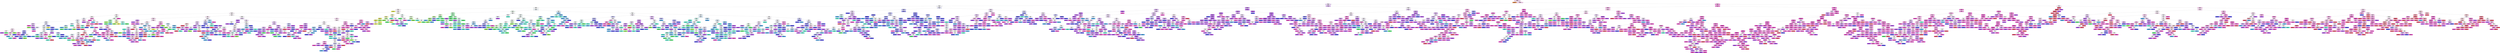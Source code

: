 digraph Tree {
node [shape=box, style="filled, rounded", color="black", fontname=helvetica] ;
edge [fontname=helvetica] ;
0 [label="rating_count_tot <= 0.5\ngini = 0.777\nsamples = 6477\nvalue = [836, 40, 50, 95, 176, 345, 632, 1463, 2397, 443]\nclass = .", fillcolor="#fadaf3"] ;
1 [label="gini = 0.0\nsamples = 836\nvalue = [836, 0, 0, 0, 0, 0, 0, 0, 0, 0]\nclass = [", fillcolor="#e58139"] ;
0 -> 1 [labeldistance=2.5, labelangle=45, headlabel="True"] ;
2 [label="user_rating_ver <= 4.25\ngini = 0.728\nsamples = 5641\nvalue = [0, 40, 50, 95, 176, 345, 632, 1463, 2397, 443]\nclass = .", fillcolor="#f9d3f1"] ;
0 -> 2 [labeldistance=2.5, labelangle=-45, headlabel="False"] ;
3 [label="user_rating_ver <= 3.75\ngini = 0.78\nsamples = 2794\nvalue = [0, 40, 48, 89, 167, 309, 527, 996, 553, 65]\nclass = 8", fillcolor="#edd8fa"] ;
2 -> 3 ;
4 [label="user_rating_ver <= 3.25\ngini = 0.831\nsamples = 1685\nvalue = [0, 40, 48, 85, 159, 280, 403, 370, 249, 51]\nclass =  ", fillcolor="#fafafe"] ;
3 -> 4 ;
5 [label="user_rating_ver <= 1.25\ngini = 0.854\nsamples = 1207\nvalue = [0, 40, 48, 83, 144, 229, 214, 221, 179, 49]\nclass = .", fillcolor="#fdfeff"] ;
4 -> 5 ;
6 [label="rating_count_tot <= 4.5\ngini = 0.843\nsamples = 584\nvalue = [0, 40, 24, 18, 37, 64, 88, 121, 145, 47]\nclass = .", fillcolor="#fef5fc"] ;
5 -> 6 ;
7 [label="gini = 0.0\nsamples = 24\nvalue = [0, 24, 0, 0, 0, 0, 0, 0, 0, 0]\nclass = 7", fillcolor="#e2e539"] ;
6 -> 7 ;
8 [label="rating_count_ver <= 2.5\ngini = 0.833\nsamples = 560\nvalue = [0, 16, 24, 18, 37, 64, 88, 121, 145, 47]\nclass = .", fillcolor="#fef4fc"] ;
6 -> 8 ;
9 [label="size_bytes <= 31123968.0\ngini = 0.82\nsamples = 526\nvalue = [0, 5, 17, 15, 32, 63, 85, 119, 144, 46]\nclass = .", fillcolor="#fdf3fb"] ;
8 -> 9 ;
10 [label="rating_count_ver <= 0.5\ngini = 0.862\nsamples = 97\nvalue = [0, 4, 7, 8, 10, 15, 17, 8, 21, 7]\nclass = .", fillcolor="#fef5fc"] ;
9 -> 10 ;
11 [label="rating_count_tot <= 1457.5\ngini = 0.847\nsamples = 82\nvalue = [0, 1, 5, 4, 8, 14, 17, 8, 18, 7]\nclass = .", fillcolor="#fffcfe"] ;
10 -> 11 ;
12 [label="price <= 4.49\ngini = 0.851\nsamples = 74\nvalue = [0, 1, 5, 4, 8, 13, 17, 7, 13, 6]\nclass =  ", fillcolor="#f2f2fd"] ;
11 -> 12 ;
13 [label="rating_count_tot <= 98.5\ngini = 0.846\nsamples = 66\nvalue = [0, 1, 5, 4, 8, 12, 17, 6, 9, 4]\nclass =  ", fillcolor="#ededfd"] ;
12 -> 13 ;
14 [label="rating_count_tot <= 5.5\ngini = 0.826\nsamples = 51\nvalue = [0, 1, 4, 2, 5, 8, 15, 6, 9, 1]\nclass =  ", fillcolor="#e3e3fb"] ;
13 -> 14 ;
15 [label="size_bytes <= 8702464.0\ngini = 0.625\nsamples = 4\nvalue = [0, 0, 1, 0, 0, 0, 0, 2, 1, 0]\nclass = 8", fillcolor="#e0bdf6"] ;
14 -> 15 ;
16 [label="gini = 0.0\nsamples = 1\nvalue = [0, 0, 0, 0, 0, 0, 0, 0, 1, 0]\nclass = .", fillcolor="#e539c0"] ;
15 -> 16 ;
17 [label="ipadSc_urls.num <= 0.5\ngini = 0.444\nsamples = 3\nvalue = [0, 0, 1, 0, 0, 0, 0, 2, 0, 0]\nclass = 8", fillcolor="#d19cf2"] ;
15 -> 17 ;
18 [label="gini = 0.0\nsamples = 1\nvalue = [0, 0, 1, 0, 0, 0, 0, 0, 0, 0]\nclass = .", fillcolor="#7be539"] ;
17 -> 18 ;
19 [label="gini = 0.0\nsamples = 2\nvalue = [0, 0, 0, 0, 0, 0, 0, 2, 0, 0]\nclass = 8", fillcolor="#a339e5"] ;
17 -> 19 ;
20 [label="lang.num <= 6.0\ngini = 0.815\nsamples = 47\nvalue = [0, 1, 3, 2, 5, 8, 15, 4, 8, 1]\nclass =  ", fillcolor="#dcdbfa"] ;
14 -> 20 ;
21 [label="price <= 0.495\ngini = 0.828\nsamples = 41\nvalue = [0, 0, 3, 2, 5, 7, 11, 4, 8, 1]\nclass =  ", fillcolor="#ededfd"] ;
20 -> 21 ;
22 [label="rating_count_tot <= 10.5\ngini = 0.765\nsamples = 19\nvalue = [0, 0, 2, 1, 2, 1, 7, 1, 5, 0]\nclass =  ", fillcolor="#e3e3fb"] ;
21 -> 22 ;
23 [label="sup_devices.num <= 30.5\ngini = 0.816\nsamples = 7\nvalue = [0, 0, 1, 1, 1, 1, 0, 1, 2, 0]\nclass = .", fillcolor="#fbdef4"] ;
22 -> 23 ;
24 [label="size_bytes <= 19386880.0\ngini = 0.5\nsamples = 2\nvalue = [0, 0, 0, 1, 0, 0, 0, 1, 0, 0]\nclass =  ", fillcolor="#ffffff"] ;
23 -> 24 ;
25 [label="gini = 0.0\nsamples = 1\nvalue = [0, 0, 0, 0, 0, 0, 0, 1, 0, 0]\nclass = 8", fillcolor="#a339e5"] ;
24 -> 25 ;
26 [label="gini = 0.0\nsamples = 1\nvalue = [0, 0, 0, 1, 0, 0, 0, 0, 0, 0]\nclass =  ", fillcolor="#39e55e"] ;
24 -> 26 ;
27 [label="rating_count_tot <= 9.5\ngini = 0.72\nsamples = 5\nvalue = [0, 0, 1, 0, 1, 1, 0, 0, 2, 0]\nclass = .", fillcolor="#f8ceef"] ;
23 -> 27 ;
28 [label="size_bytes <= 22926336.0\ngini = 0.625\nsamples = 4\nvalue = [0, 0, 0, 0, 1, 1, 0, 0, 2, 0]\nclass = .", fillcolor="#f6bdea"] ;
27 -> 28 ;
29 [label="gini = 0.0\nsamples = 1\nvalue = [0, 0, 0, 0, 0, 0, 0, 0, 1, 0]\nclass = .", fillcolor="#e539c0"] ;
28 -> 29 ;
30 [label="size_bytes <= 26346496.0\ngini = 0.667\nsamples = 3\nvalue = [0, 0, 0, 0, 1, 1, 0, 0, 1, 0]\nclass = 6", fillcolor="#ffffff"] ;
28 -> 30 ;
31 [label="gini = 0.0\nsamples = 1\nvalue = [0, 0, 0, 0, 0, 1, 0, 0, 0, 0]\nclass = .", fillcolor="#399de5"] ;
30 -> 31 ;
32 [label="prime_genre <= 3.5\ngini = 0.5\nsamples = 2\nvalue = [0, 0, 0, 0, 1, 0, 0, 0, 1, 0]\nclass = 6", fillcolor="#ffffff"] ;
30 -> 32 ;
33 [label="gini = 0.0\nsamples = 1\nvalue = [0, 0, 0, 0, 1, 0, 0, 0, 0, 0]\nclass = 6", fillcolor="#39e5c5"] ;
32 -> 33 ;
34 [label="gini = 0.0\nsamples = 1\nvalue = [0, 0, 0, 0, 0, 0, 0, 0, 1, 0]\nclass = .", fillcolor="#e539c0"] ;
32 -> 34 ;
35 [label="gini = 0.0\nsamples = 1\nvalue = [0, 0, 1, 0, 0, 0, 0, 0, 0, 0]\nclass = .", fillcolor="#7be539"] ;
27 -> 35 ;
36 [label="rating_count_tot <= 92.0\ngini = 0.583\nsamples = 12\nvalue = [0, 0, 1, 0, 1, 0, 7, 0, 3, 0]\nclass =  ", fillcolor="#a8a7f3"] ;
22 -> 36 ;
37 [label="prime_genre <= 2.5\ngini = 0.545\nsamples = 11\nvalue = [0, 0, 1, 0, 1, 0, 7, 0, 2, 0]\nclass =  ", fillcolor="#9391f1"] ;
36 -> 37 ;
38 [label="rating_count_tot <= 15.0\ngini = 0.444\nsamples = 3\nvalue = [0, 0, 0, 0, 0, 0, 1, 0, 2, 0]\nclass = .", fillcolor="#f29ce0"] ;
37 -> 38 ;
39 [label="gini = 0.0\nsamples = 1\nvalue = [0, 0, 0, 0, 0, 0, 1, 0, 0, 0]\nclass =  ", fillcolor="#3c39e5"] ;
38 -> 39 ;
40 [label="gini = 0.0\nsamples = 2\nvalue = [0, 0, 0, 0, 0, 0, 0, 0, 2, 0]\nclass = .", fillcolor="#e539c0"] ;
38 -> 40 ;
41 [label="ipadSc_urls.num <= 4.5\ngini = 0.406\nsamples = 8\nvalue = [0, 0, 1, 0, 1, 0, 6, 0, 0, 0]\nclass =  ", fillcolor="#7472ec"] ;
37 -> 41 ;
42 [label="sup_devices.num <= 37.5\ngini = 0.278\nsamples = 6\nvalue = [0, 0, 1, 0, 0, 0, 5, 0, 0, 0]\nclass =  ", fillcolor="#6361ea"] ;
41 -> 42 ;
43 [label="gini = 0.0\nsamples = 3\nvalue = [0, 0, 0, 0, 0, 0, 3, 0, 0, 0]\nclass =  ", fillcolor="#3c39e5"] ;
42 -> 43 ;
44 [label="rating_count_tot <= 37.5\ngini = 0.444\nsamples = 3\nvalue = [0, 0, 1, 0, 0, 0, 2, 0, 0, 0]\nclass =  ", fillcolor="#9e9cf2"] ;
42 -> 44 ;
45 [label="gini = 0.0\nsamples = 2\nvalue = [0, 0, 0, 0, 0, 0, 2, 0, 0, 0]\nclass =  ", fillcolor="#3c39e5"] ;
44 -> 45 ;
46 [label="gini = 0.0\nsamples = 1\nvalue = [0, 0, 1, 0, 0, 0, 0, 0, 0, 0]\nclass = .", fillcolor="#7be539"] ;
44 -> 46 ;
47 [label="rating_count_tot <= 66.0\ngini = 0.5\nsamples = 2\nvalue = [0, 0, 0, 0, 1, 0, 1, 0, 0, 0]\nclass = 6", fillcolor="#ffffff"] ;
41 -> 47 ;
48 [label="gini = 0.0\nsamples = 1\nvalue = [0, 0, 0, 0, 1, 0, 0, 0, 0, 0]\nclass = 6", fillcolor="#39e5c5"] ;
47 -> 48 ;
49 [label="gini = 0.0\nsamples = 1\nvalue = [0, 0, 0, 0, 0, 0, 1, 0, 0, 0]\nclass =  ", fillcolor="#3c39e5"] ;
47 -> 49 ;
50 [label="gini = 0.0\nsamples = 1\nvalue = [0, 0, 0, 0, 0, 0, 0, 0, 1, 0]\nclass = .", fillcolor="#e539c0"] ;
36 -> 50 ;
51 [label="size_bytes <= 28319232.0\ngini = 0.831\nsamples = 22\nvalue = [0, 0, 1, 1, 3, 6, 4, 3, 3, 1]\nclass = .", fillcolor="#e9f4fc"] ;
21 -> 51 ;
52 [label="ipadSc_urls.num <= 4.5\ngini = 0.845\nsamples = 20\nvalue = [0, 0, 1, 1, 3, 4, 4, 3, 3, 1]\nclass = .", fillcolor="#ffffff"] ;
51 -> 52 ;
53 [label="lang.num <= 2.0\ngini = 0.827\nsamples = 14\nvalue = [0, 0, 1, 1, 1, 4, 1, 2, 3, 1]\nclass = .", fillcolor="#edf6fd"] ;
52 -> 53 ;
54 [label="size_bytes <= 11271680.0\ngini = 0.76\nsamples = 10\nvalue = [0, 0, 0, 1, 1, 4, 0, 2, 1, 1]\nclass = .", fillcolor="#cee6f8"] ;
53 -> 54 ;
55 [label="price <= 3.49\ngini = 0.375\nsamples = 4\nvalue = [0, 0, 0, 1, 0, 3, 0, 0, 0, 0]\nclass = .", fillcolor="#7bbeee"] ;
54 -> 55 ;
56 [label="gini = 0.0\nsamples = 3\nvalue = [0, 0, 0, 0, 0, 3, 0, 0, 0, 0]\nclass = .", fillcolor="#399de5"] ;
55 -> 56 ;
57 [label="gini = 0.0\nsamples = 1\nvalue = [0, 0, 0, 1, 0, 0, 0, 0, 0, 0]\nclass =  ", fillcolor="#39e55e"] ;
55 -> 57 ;
58 [label="rating_count_tot <= 17.5\ngini = 0.778\nsamples = 6\nvalue = [0, 0, 0, 0, 1, 1, 0, 2, 1, 1]\nclass = 8", fillcolor="#edd7fa"] ;
54 -> 58 ;
59 [label="ipadSc_urls.num <= 1.5\ngini = 0.444\nsamples = 3\nvalue = [0, 0, 0, 0, 0, 1, 0, 2, 0, 0]\nclass = 8", fillcolor="#d19cf2"] ;
58 -> 59 ;
60 [label="gini = 0.0\nsamples = 2\nvalue = [0, 0, 0, 0, 0, 0, 0, 2, 0, 0]\nclass = 8", fillcolor="#a339e5"] ;
59 -> 60 ;
61 [label="gini = 0.0\nsamples = 1\nvalue = [0, 0, 0, 0, 0, 1, 0, 0, 0, 0]\nclass = .", fillcolor="#399de5"] ;
59 -> 61 ;
62 [label="rating_count_tot <= 18.5\ngini = 0.667\nsamples = 3\nvalue = [0, 0, 0, 0, 1, 0, 0, 0, 1, 1]\nclass = 6", fillcolor="#ffffff"] ;
58 -> 62 ;
63 [label="gini = 0.0\nsamples = 1\nvalue = [0, 0, 0, 0, 0, 0, 0, 0, 1, 0]\nclass = .", fillcolor="#e539c0"] ;
62 -> 63 ;
64 [label="size_bytes <= 15901184.0\ngini = 0.5\nsamples = 2\nvalue = [0, 0, 0, 0, 1, 0, 0, 0, 0, 1]\nclass = 6", fillcolor="#ffffff"] ;
62 -> 64 ;
65 [label="gini = 0.0\nsamples = 1\nvalue = [0, 0, 0, 0, 1, 0, 0, 0, 0, 0]\nclass = 6", fillcolor="#39e5c5"] ;
64 -> 65 ;
66 [label="gini = 0.0\nsamples = 1\nvalue = [0, 0, 0, 0, 0, 0, 0, 0, 0, 1]\nclass =  ", fillcolor="#e53958"] ;
64 -> 66 ;
67 [label="size_bytes <= 15426560.0\ngini = 0.625\nsamples = 4\nvalue = [0, 0, 1, 0, 0, 0, 1, 0, 2, 0]\nclass = .", fillcolor="#f6bdea"] ;
53 -> 67 ;
68 [label="gini = 0.0\nsamples = 2\nvalue = [0, 0, 0, 0, 0, 0, 0, 0, 2, 0]\nclass = .", fillcolor="#e539c0"] ;
67 -> 68 ;
69 [label="price <= 3.49\ngini = 0.5\nsamples = 2\nvalue = [0, 0, 1, 0, 0, 0, 1, 0, 0, 0]\nclass = .", fillcolor="#ffffff"] ;
67 -> 69 ;
70 [label="gini = 0.0\nsamples = 1\nvalue = [0, 0, 1, 0, 0, 0, 0, 0, 0, 0]\nclass = .", fillcolor="#7be539"] ;
69 -> 70 ;
71 [label="gini = 0.0\nsamples = 1\nvalue = [0, 0, 0, 0, 0, 0, 1, 0, 0, 0]\nclass =  ", fillcolor="#3c39e5"] ;
69 -> 71 ;
72 [label="size_bytes <= 4811264.0\ngini = 0.611\nsamples = 6\nvalue = [0, 0, 0, 0, 2, 0, 3, 1, 0, 0]\nclass =  ", fillcolor="#cecef8"] ;
52 -> 72 ;
73 [label="gini = 0.0\nsamples = 1\nvalue = [0, 0, 0, 0, 0, 0, 0, 1, 0, 0]\nclass = 8", fillcolor="#a339e5"] ;
72 -> 73 ;
74 [label="price <= 2.49\ngini = 0.48\nsamples = 5\nvalue = [0, 0, 0, 0, 2, 0, 3, 0, 0, 0]\nclass =  ", fillcolor="#bebdf6"] ;
72 -> 74 ;
75 [label="lang.num <= 1.5\ngini = 0.444\nsamples = 3\nvalue = [0, 0, 0, 0, 2, 0, 1, 0, 0, 0]\nclass = 6", fillcolor="#9cf2e2"] ;
74 -> 75 ;
76 [label="gini = 0.0\nsamples = 2\nvalue = [0, 0, 0, 0, 2, 0, 0, 0, 0, 0]\nclass = 6", fillcolor="#39e5c5"] ;
75 -> 76 ;
77 [label="gini = 0.0\nsamples = 1\nvalue = [0, 0, 0, 0, 0, 0, 1, 0, 0, 0]\nclass =  ", fillcolor="#3c39e5"] ;
75 -> 77 ;
78 [label="gini = 0.0\nsamples = 2\nvalue = [0, 0, 0, 0, 0, 0, 2, 0, 0, 0]\nclass =  ", fillcolor="#3c39e5"] ;
74 -> 78 ;
79 [label="gini = 0.0\nsamples = 2\nvalue = [0, 0, 0, 0, 0, 2, 0, 0, 0, 0]\nclass = .", fillcolor="#399de5"] ;
51 -> 79 ;
80 [label="price <= 0.495\ngini = 0.5\nsamples = 6\nvalue = [0, 1, 0, 0, 0, 1, 4, 0, 0, 0]\nclass =  ", fillcolor="#8a88ef"] ;
20 -> 80 ;
81 [label="gini = 0.0\nsamples = 1\nvalue = [0, 1, 0, 0, 0, 0, 0, 0, 0, 0]\nclass = 7", fillcolor="#e2e539"] ;
80 -> 81 ;
82 [label="price <= 2.99\ngini = 0.32\nsamples = 5\nvalue = [0, 0, 0, 0, 0, 1, 4, 0, 0, 0]\nclass =  ", fillcolor="#6d6aec"] ;
80 -> 82 ;
83 [label="gini = 0.0\nsamples = 4\nvalue = [0, 0, 0, 0, 0, 0, 4, 0, 0, 0]\nclass =  ", fillcolor="#3c39e5"] ;
82 -> 83 ;
84 [label="gini = 0.0\nsamples = 1\nvalue = [0, 0, 0, 0, 0, 1, 0, 0, 0, 0]\nclass = .", fillcolor="#399de5"] ;
82 -> 84 ;
85 [label="rating_count_tot <= 185.0\ngini = 0.809\nsamples = 15\nvalue = [0, 0, 1, 2, 3, 4, 2, 0, 0, 3]\nclass = .", fillcolor="#eff7fd"] ;
13 -> 85 ;
86 [label="size_bytes <= 30474752.0\ngini = 0.611\nsamples = 6\nvalue = [0, 0, 0, 2, 1, 3, 0, 0, 0, 0]\nclass = .", fillcolor="#cee6f8"] ;
85 -> 86 ;
87 [label="prime_genre <= 2.0\ngini = 0.48\nsamples = 5\nvalue = [0, 0, 0, 2, 0, 3, 0, 0, 0, 0]\nclass = .", fillcolor="#bddef6"] ;
86 -> 87 ;
88 [label="gini = 0.0\nsamples = 2\nvalue = [0, 0, 0, 0, 0, 2, 0, 0, 0, 0]\nclass = .", fillcolor="#399de5"] ;
87 -> 88 ;
89 [label="size_bytes <= 29467136.0\ngini = 0.444\nsamples = 3\nvalue = [0, 0, 0, 2, 0, 1, 0, 0, 0, 0]\nclass =  ", fillcolor="#9cf2ae"] ;
87 -> 89 ;
90 [label="gini = 0.0\nsamples = 2\nvalue = [0, 0, 0, 2, 0, 0, 0, 0, 0, 0]\nclass =  ", fillcolor="#39e55e"] ;
89 -> 90 ;
91 [label="gini = 0.0\nsamples = 1\nvalue = [0, 0, 0, 0, 0, 1, 0, 0, 0, 0]\nclass = .", fillcolor="#399de5"] ;
89 -> 91 ;
92 [label="gini = 0.0\nsamples = 1\nvalue = [0, 0, 0, 0, 1, 0, 0, 0, 0, 0]\nclass = 6", fillcolor="#39e5c5"] ;
86 -> 92 ;
93 [label="lang.num <= 7.0\ngini = 0.765\nsamples = 9\nvalue = [0, 0, 1, 0, 2, 1, 2, 0, 0, 3]\nclass =  ", fillcolor="#fbe3e7"] ;
85 -> 93 ;
94 [label="size_bytes <= 12301312.0\ngini = 0.667\nsamples = 6\nvalue = [0, 0, 1, 0, 0, 1, 1, 0, 0, 3]\nclass =  ", fillcolor="#f5b0bc"] ;
93 -> 94 ;
95 [label="ipadSc_urls.num <= 3.0\ngini = 0.5\nsamples = 2\nvalue = [0, 0, 1, 0, 0, 1, 0, 0, 0, 0]\nclass = .", fillcolor="#ffffff"] ;
94 -> 95 ;
96 [label="gini = 0.0\nsamples = 1\nvalue = [0, 0, 0, 0, 0, 1, 0, 0, 0, 0]\nclass = .", fillcolor="#399de5"] ;
95 -> 96 ;
97 [label="gini = 0.0\nsamples = 1\nvalue = [0, 0, 1, 0, 0, 0, 0, 0, 0, 0]\nclass = .", fillcolor="#7be539"] ;
95 -> 97 ;
98 [label="prime_genre <= 2.0\ngini = 0.375\nsamples = 4\nvalue = [0, 0, 0, 0, 0, 0, 1, 0, 0, 3]\nclass =  ", fillcolor="#ee7b90"] ;
94 -> 98 ;
99 [label="gini = 0.0\nsamples = 1\nvalue = [0, 0, 0, 0, 0, 0, 1, 0, 0, 0]\nclass =  ", fillcolor="#3c39e5"] ;
98 -> 99 ;
100 [label="gini = 0.0\nsamples = 3\nvalue = [0, 0, 0, 0, 0, 0, 0, 0, 0, 3]\nclass =  ", fillcolor="#e53958"] ;
98 -> 100 ;
101 [label="size_bytes <= 26372096.0\ngini = 0.444\nsamples = 3\nvalue = [0, 0, 0, 0, 2, 0, 1, 0, 0, 0]\nclass = 6", fillcolor="#9cf2e2"] ;
93 -> 101 ;
102 [label="gini = 0.0\nsamples = 2\nvalue = [0, 0, 0, 0, 2, 0, 0, 0, 0, 0]\nclass = 6", fillcolor="#39e5c5"] ;
101 -> 102 ;
103 [label="gini = 0.0\nsamples = 1\nvalue = [0, 0, 0, 0, 0, 0, 1, 0, 0, 0]\nclass =  ", fillcolor="#3c39e5"] ;
101 -> 103 ;
104 [label="sup_devices.num <= 20.0\ngini = 0.656\nsamples = 8\nvalue = [0, 0, 0, 0, 0, 1, 0, 1, 4, 2]\nclass = .", fillcolor="#f6bdea"] ;
12 -> 104 ;
105 [label="gini = 0.0\nsamples = 1\nvalue = [0, 0, 0, 0, 0, 0, 0, 1, 0, 0]\nclass = 8", fillcolor="#a339e5"] ;
104 -> 105 ;
106 [label="size_bytes <= 20724736.0\ngini = 0.571\nsamples = 7\nvalue = [0, 0, 0, 0, 0, 1, 0, 0, 4, 2]\nclass = .", fillcolor="#f5b0e6"] ;
104 -> 106 ;
107 [label="rating_count_tot <= 23.5\ngini = 0.625\nsamples = 4\nvalue = [0, 0, 0, 0, 0, 1, 0, 0, 1, 2]\nclass =  ", fillcolor="#f6bdc7"] ;
106 -> 107 ;
108 [label="gini = 0.0\nsamples = 2\nvalue = [0, 0, 0, 0, 0, 0, 0, 0, 0, 2]\nclass =  ", fillcolor="#e53958"] ;
107 -> 108 ;
109 [label="rating_count_tot <= 112.5\ngini = 0.5\nsamples = 2\nvalue = [0, 0, 0, 0, 0, 1, 0, 0, 1, 0]\nclass = .", fillcolor="#ffffff"] ;
107 -> 109 ;
110 [label="gini = 0.0\nsamples = 1\nvalue = [0, 0, 0, 0, 0, 1, 0, 0, 0, 0]\nclass = .", fillcolor="#399de5"] ;
109 -> 110 ;
111 [label="gini = 0.0\nsamples = 1\nvalue = [0, 0, 0, 0, 0, 0, 0, 0, 1, 0]\nclass = .", fillcolor="#e539c0"] ;
109 -> 111 ;
112 [label="gini = 0.0\nsamples = 3\nvalue = [0, 0, 0, 0, 0, 0, 0, 0, 3, 0]\nclass = .", fillcolor="#e539c0"] ;
106 -> 112 ;
113 [label="rating_count_tot <= 11413.0\ngini = 0.562\nsamples = 8\nvalue = [0, 0, 0, 0, 0, 1, 0, 1, 5, 1]\nclass = .", fillcolor="#f08edb"] ;
11 -> 113 ;
114 [label="gini = 0.0\nsamples = 5\nvalue = [0, 0, 0, 0, 0, 0, 0, 0, 5, 0]\nclass = .", fillcolor="#e539c0"] ;
113 -> 114 ;
115 [label="lang.num <= 5.0\ngini = 0.667\nsamples = 3\nvalue = [0, 0, 0, 0, 0, 1, 0, 1, 0, 1]\nclass = .", fillcolor="#ffffff"] ;
113 -> 115 ;
116 [label="gini = 0.0\nsamples = 1\nvalue = [0, 0, 0, 0, 0, 1, 0, 0, 0, 0]\nclass = .", fillcolor="#399de5"] ;
115 -> 116 ;
117 [label="lang.num <= 19.0\ngini = 0.5\nsamples = 2\nvalue = [0, 0, 0, 0, 0, 0, 0, 1, 0, 1]\nclass = 8", fillcolor="#ffffff"] ;
115 -> 117 ;
118 [label="gini = 0.0\nsamples = 1\nvalue = [0, 0, 0, 0, 0, 0, 0, 0, 0, 1]\nclass =  ", fillcolor="#e53958"] ;
117 -> 118 ;
119 [label="gini = 0.0\nsamples = 1\nvalue = [0, 0, 0, 0, 0, 0, 0, 1, 0, 0]\nclass = 8", fillcolor="#a339e5"] ;
117 -> 119 ;
120 [label="rating_count_tot <= 136.5\ngini = 0.809\nsamples = 15\nvalue = [0, 3, 2, 4, 2, 1, 0, 0, 3, 0]\nclass =  ", fillcolor="#effdf2"] ;
10 -> 120 ;
121 [label="prime_genre <= 2.5\ngini = 0.764\nsamples = 12\nvalue = [0, 3, 2, 4, 2, 1, 0, 0, 0, 0]\nclass =  ", fillcolor="#e9fced"] ;
120 -> 121 ;
122 [label="prime_genre <= 0.5\ngini = 0.56\nsamples = 5\nvalue = [0, 0, 1, 3, 0, 1, 0, 0, 0, 0]\nclass =  ", fillcolor="#9cf2ae"] ;
121 -> 122 ;
123 [label="gini = 0.0\nsamples = 1\nvalue = [0, 0, 1, 0, 0, 0, 0, 0, 0, 0]\nclass = .", fillcolor="#7be539"] ;
122 -> 123 ;
124 [label="rating_count_tot <= 82.0\ngini = 0.375\nsamples = 4\nvalue = [0, 0, 0, 3, 0, 1, 0, 0, 0, 0]\nclass =  ", fillcolor="#7bee94"] ;
122 -> 124 ;
125 [label="gini = 0.0\nsamples = 3\nvalue = [0, 0, 0, 3, 0, 0, 0, 0, 0, 0]\nclass =  ", fillcolor="#39e55e"] ;
124 -> 125 ;
126 [label="gini = 0.0\nsamples = 1\nvalue = [0, 0, 0, 0, 0, 1, 0, 0, 0, 0]\nclass = .", fillcolor="#399de5"] ;
124 -> 126 ;
127 [label="rating_count_tot <= 42.0\ngini = 0.694\nsamples = 7\nvalue = [0, 3, 1, 1, 2, 0, 0, 0, 0, 0]\nclass = 7", fillcolor="#f9fad7"] ;
121 -> 127 ;
128 [label="size_bytes <= 3199488.0\ngini = 0.375\nsamples = 4\nvalue = [0, 3, 1, 0, 0, 0, 0, 0, 0, 0]\nclass = 7", fillcolor="#ecee7b"] ;
127 -> 128 ;
129 [label="gini = 0.0\nsamples = 1\nvalue = [0, 0, 1, 0, 0, 0, 0, 0, 0, 0]\nclass = .", fillcolor="#7be539"] ;
128 -> 129 ;
130 [label="gini = 0.0\nsamples = 3\nvalue = [0, 3, 0, 0, 0, 0, 0, 0, 0, 0]\nclass = 7", fillcolor="#e2e539"] ;
128 -> 130 ;
131 [label="ipadSc_urls.num <= 2.5\ngini = 0.444\nsamples = 3\nvalue = [0, 0, 0, 1, 2, 0, 0, 0, 0, 0]\nclass = 6", fillcolor="#9cf2e2"] ;
127 -> 131 ;
132 [label="gini = 0.0\nsamples = 2\nvalue = [0, 0, 0, 0, 2, 0, 0, 0, 0, 0]\nclass = 6", fillcolor="#39e5c5"] ;
131 -> 132 ;
133 [label="gini = 0.0\nsamples = 1\nvalue = [0, 0, 0, 1, 0, 0, 0, 0, 0, 0]\nclass =  ", fillcolor="#39e55e"] ;
131 -> 133 ;
134 [label="gini = 0.0\nsamples = 3\nvalue = [0, 0, 0, 0, 0, 0, 0, 0, 3, 0]\nclass = .", fillcolor="#e539c0"] ;
120 -> 134 ;
135 [label="rating_count_tot <= 32.5\ngini = 0.801\nsamples = 429\nvalue = [0, 1, 10, 7, 22, 48, 68, 111, 123, 39]\nclass = .", fillcolor="#fef8fd"] ;
9 -> 135 ;
136 [label="lang.num <= 3.5\ngini = 0.828\nsamples = 174\nvalue = [0, 1, 8, 1, 12, 23, 24, 31, 47, 27]\nclass = .", fillcolor="#fce9f8"] ;
135 -> 136 ;
137 [label="size_bytes <= 39263744.0\ngini = 0.815\nsamples = 140\nvalue = [0, 1, 7, 1, 8, 21, 16, 21, 44, 21]\nclass = .", fillcolor="#fad9f3"] ;
136 -> 137 ;
138 [label="lang.num <= 1.5\ngini = 0.375\nsamples = 8\nvalue = [0, 0, 0, 0, 0, 0, 0, 6, 2, 0]\nclass = 8", fillcolor="#c27bee"] ;
137 -> 138 ;
139 [label="gini = 0.0\nsamples = 5\nvalue = [0, 0, 0, 0, 0, 0, 0, 5, 0, 0]\nclass = 8", fillcolor="#a339e5"] ;
138 -> 139 ;
140 [label="price <= 0.495\ngini = 0.444\nsamples = 3\nvalue = [0, 0, 0, 0, 0, 0, 0, 1, 2, 0]\nclass = .", fillcolor="#f29ce0"] ;
138 -> 140 ;
141 [label="gini = 0.0\nsamples = 2\nvalue = [0, 0, 0, 0, 0, 0, 0, 0, 2, 0]\nclass = .", fillcolor="#e539c0"] ;
140 -> 141 ;
142 [label="gini = 0.0\nsamples = 1\nvalue = [0, 0, 0, 0, 0, 0, 0, 1, 0, 0]\nclass = 8", fillcolor="#a339e5"] ;
140 -> 142 ;
143 [label="sup_devices.num <= 39.0\ngini = 0.814\nsamples = 132\nvalue = [0, 1, 7, 1, 8, 21, 16, 15, 42, 21]\nclass = .", fillcolor="#fadaf3"] ;
137 -> 143 ;
144 [label="user_rating_ver <= 0.5\ngini = 0.822\nsamples = 107\nvalue = [0, 1, 4, 0, 7, 16, 15, 15, 30, 19]\nclass = .", fillcolor="#fce6f7"] ;
143 -> 144 ;
145 [label="size_bytes <= 111413248.0\ngini = 0.813\nsamples = 98\nvalue = [0, 0, 4, 0, 6, 12, 15, 13, 29, 19]\nclass = .", fillcolor="#fce6f7"] ;
144 -> 145 ;
146 [label="rating_count_tot <= 11.5\ngini = 0.783\nsamples = 63\nvalue = [0, 0, 2, 0, 3, 9, 11, 6, 23, 9]\nclass = .", fillcolor="#f9d1f0"] ;
145 -> 146 ;
147 [label="size_bytes <= 103646720.0\ngini = 0.833\nsamples = 37\nvalue = [0, 0, 2, 0, 3, 6, 5, 5, 9, 7]\nclass = .", fillcolor="#fdf2fb"] ;
146 -> 147 ;
148 [label="price <= 1.49\ngini = 0.826\nsamples = 35\nvalue = [0, 0, 2, 0, 3, 6, 3, 5, 9, 7]\nclass = .", fillcolor="#fdf1fa"] ;
147 -> 148 ;
149 [label="price <= 0.495\ngini = 0.832\nsamples = 29\nvalue = [0, 0, 2, 0, 3, 5, 2, 5, 5, 7]\nclass =  ", fillcolor="#fdeef1"] ;
148 -> 149 ;
150 [label="rating_count_tot <= 6.5\ngini = 0.833\nsamples = 24\nvalue = [0, 0, 1, 0, 3, 5, 2, 5, 4, 4]\nclass = .", fillcolor="#ffffff"] ;
149 -> 150 ;
151 [label="sup_devices.num <= 37.5\ngini = 0.719\nsamples = 8\nvalue = [0, 0, 1, 0, 2, 3, 0, 0, 2, 0]\nclass = .", fillcolor="#deeffb"] ;
150 -> 151 ;
152 [label="cont_rating <= 2.5\ngini = 0.375\nsamples = 4\nvalue = [0, 0, 0, 0, 1, 3, 0, 0, 0, 0]\nclass = .", fillcolor="#7bbeee"] ;
151 -> 152 ;
153 [label="gini = 0.0\nsamples = 3\nvalue = [0, 0, 0, 0, 0, 3, 0, 0, 0, 0]\nclass = .", fillcolor="#399de5"] ;
152 -> 153 ;
154 [label="gini = 0.0\nsamples = 1\nvalue = [0, 0, 0, 0, 1, 0, 0, 0, 0, 0]\nclass = 6", fillcolor="#39e5c5"] ;
152 -> 154 ;
155 [label="prime_genre <= 2.0\ngini = 0.625\nsamples = 4\nvalue = [0, 0, 1, 0, 1, 0, 0, 0, 2, 0]\nclass = .", fillcolor="#f6bdea"] ;
151 -> 155 ;
156 [label="gini = 0.0\nsamples = 2\nvalue = [0, 0, 0, 0, 0, 0, 0, 0, 2, 0]\nclass = .", fillcolor="#e539c0"] ;
155 -> 156 ;
157 [label="lang.num <= 1.5\ngini = 0.5\nsamples = 2\nvalue = [0, 0, 1, 0, 1, 0, 0, 0, 0, 0]\nclass = .", fillcolor="#ffffff"] ;
155 -> 157 ;
158 [label="gini = 0.0\nsamples = 1\nvalue = [0, 0, 0, 0, 1, 0, 0, 0, 0, 0]\nclass = 6", fillcolor="#39e5c5"] ;
157 -> 158 ;
159 [label="gini = 0.0\nsamples = 1\nvalue = [0, 0, 1, 0, 0, 0, 0, 0, 0, 0]\nclass = .", fillcolor="#7be539"] ;
157 -> 159 ;
160 [label="rating_count_tot <= 9.5\ngini = 0.789\nsamples = 16\nvalue = [0, 0, 0, 0, 1, 2, 2, 5, 2, 4]\nclass = 8", fillcolor="#f7eefd"] ;
150 -> 160 ;
161 [label="size_bytes <= 99369984.0\ngini = 0.62\nsamples = 10\nvalue = [0, 0, 0, 0, 0, 0, 0, 5, 2, 3]\nclass = 8", fillcolor="#e5c6f8"] ;
160 -> 161 ;
162 [label="prime_genre <= 1.0\ngini = 0.568\nsamples = 9\nvalue = [0, 0, 0, 0, 0, 0, 0, 5, 1, 3]\nclass = 8", fillcolor="#e0bdf6"] ;
161 -> 162 ;
163 [label="gini = 0.0\nsamples = 1\nvalue = [0, 0, 0, 0, 0, 0, 0, 0, 0, 1]\nclass =  ", fillcolor="#e53958"] ;
162 -> 163 ;
164 [label="size_bytes <= 74455552.0\ngini = 0.531\nsamples = 8\nvalue = [0, 0, 0, 0, 0, 0, 0, 5, 1, 2]\nclass = 8", fillcolor="#d19cf2"] ;
162 -> 164 ;
165 [label="size_bytes <= 52179456.0\ngini = 0.32\nsamples = 5\nvalue = [0, 0, 0, 0, 0, 0, 0, 4, 1, 0]\nclass = 8", fillcolor="#ba6aec"] ;
164 -> 165 ;
166 [label="gini = 0.0\nsamples = 2\nvalue = [0, 0, 0, 0, 0, 0, 0, 2, 0, 0]\nclass = 8", fillcolor="#a339e5"] ;
165 -> 166 ;
167 [label="size_bytes <= 61070848.0\ngini = 0.444\nsamples = 3\nvalue = [0, 0, 0, 0, 0, 0, 0, 2, 1, 0]\nclass = 8", fillcolor="#d19cf2"] ;
165 -> 167 ;
168 [label="gini = 0.0\nsamples = 1\nvalue = [0, 0, 0, 0, 0, 0, 0, 0, 1, 0]\nclass = .", fillcolor="#e539c0"] ;
167 -> 168 ;
169 [label="gini = 0.0\nsamples = 2\nvalue = [0, 0, 0, 0, 0, 0, 0, 2, 0, 0]\nclass = 8", fillcolor="#a339e5"] ;
167 -> 169 ;
170 [label="lang.num <= 1.5\ngini = 0.444\nsamples = 3\nvalue = [0, 0, 0, 0, 0, 0, 0, 1, 0, 2]\nclass =  ", fillcolor="#f29cac"] ;
164 -> 170 ;
171 [label="gini = 0.0\nsamples = 1\nvalue = [0, 0, 0, 0, 0, 0, 0, 0, 0, 1]\nclass =  ", fillcolor="#e53958"] ;
170 -> 171 ;
172 [label="size_bytes <= 81911808.0\ngini = 0.5\nsamples = 2\nvalue = [0, 0, 0, 0, 0, 0, 0, 1, 0, 1]\nclass = 8", fillcolor="#ffffff"] ;
170 -> 172 ;
173 [label="gini = 0.0\nsamples = 1\nvalue = [0, 0, 0, 0, 0, 0, 0, 0, 0, 1]\nclass =  ", fillcolor="#e53958"] ;
172 -> 173 ;
174 [label="gini = 0.0\nsamples = 1\nvalue = [0, 0, 0, 0, 0, 0, 0, 1, 0, 0]\nclass = 8", fillcolor="#a339e5"] ;
172 -> 174 ;
175 [label="gini = 0.0\nsamples = 1\nvalue = [0, 0, 0, 0, 0, 0, 0, 0, 1, 0]\nclass = .", fillcolor="#e539c0"] ;
161 -> 175 ;
176 [label="cont_rating <= 2.5\ngini = 0.722\nsamples = 6\nvalue = [0, 0, 0, 0, 1, 2, 2, 0, 0, 1]\nclass = .", fillcolor="#ffffff"] ;
160 -> 176 ;
177 [label="lang.num <= 1.5\ngini = 0.5\nsamples = 4\nvalue = [0, 0, 0, 0, 0, 2, 2, 0, 0, 0]\nclass = .", fillcolor="#ffffff"] ;
176 -> 177 ;
178 [label="gini = 0.0\nsamples = 1\nvalue = [0, 0, 0, 0, 0, 1, 0, 0, 0, 0]\nclass = .", fillcolor="#399de5"] ;
177 -> 178 ;
179 [label="sup_devices.num <= 37.5\ngini = 0.444\nsamples = 3\nvalue = [0, 0, 0, 0, 0, 1, 2, 0, 0, 0]\nclass =  ", fillcolor="#9e9cf2"] ;
177 -> 179 ;
180 [label="gini = 0.0\nsamples = 1\nvalue = [0, 0, 0, 0, 0, 1, 0, 0, 0, 0]\nclass = .", fillcolor="#399de5"] ;
179 -> 180 ;
181 [label="gini = 0.0\nsamples = 2\nvalue = [0, 0, 0, 0, 0, 0, 2, 0, 0, 0]\nclass =  ", fillcolor="#3c39e5"] ;
179 -> 181 ;
182 [label="lang.num <= 1.5\ngini = 0.5\nsamples = 2\nvalue = [0, 0, 0, 0, 1, 0, 0, 0, 0, 1]\nclass = 6", fillcolor="#ffffff"] ;
176 -> 182 ;
183 [label="gini = 0.0\nsamples = 1\nvalue = [0, 0, 0, 0, 0, 0, 0, 0, 0, 1]\nclass =  ", fillcolor="#e53958"] ;
182 -> 183 ;
184 [label="gini = 0.0\nsamples = 1\nvalue = [0, 0, 0, 0, 1, 0, 0, 0, 0, 0]\nclass = 6", fillcolor="#39e5c5"] ;
182 -> 184 ;
185 [label="rating_count_tot <= 9.0\ngini = 0.56\nsamples = 5\nvalue = [0, 0, 1, 0, 0, 0, 0, 0, 1, 3]\nclass =  ", fillcolor="#f29cac"] ;
149 -> 185 ;
186 [label="gini = 0.0\nsamples = 3\nvalue = [0, 0, 0, 0, 0, 0, 0, 0, 0, 3]\nclass =  ", fillcolor="#e53958"] ;
185 -> 186 ;
187 [label="prime_genre <= 2.5\ngini = 0.5\nsamples = 2\nvalue = [0, 0, 1, 0, 0, 0, 0, 0, 1, 0]\nclass = .", fillcolor="#ffffff"] ;
185 -> 187 ;
188 [label="gini = 0.0\nsamples = 1\nvalue = [0, 0, 0, 0, 0, 0, 0, 0, 1, 0]\nclass = .", fillcolor="#e539c0"] ;
187 -> 188 ;
189 [label="gini = 0.0\nsamples = 1\nvalue = [0, 0, 1, 0, 0, 0, 0, 0, 0, 0]\nclass = .", fillcolor="#7be539"] ;
187 -> 189 ;
190 [label="rating_count_tot <= 6.0\ngini = 0.5\nsamples = 6\nvalue = [0, 0, 0, 0, 0, 1, 1, 0, 4, 0]\nclass = .", fillcolor="#ef88d9"] ;
148 -> 190 ;
191 [label="price <= 5.99\ngini = 0.5\nsamples = 2\nvalue = [0, 0, 0, 0, 0, 1, 1, 0, 0, 0]\nclass = .", fillcolor="#ffffff"] ;
190 -> 191 ;
192 [label="gini = 0.0\nsamples = 1\nvalue = [0, 0, 0, 0, 0, 1, 0, 0, 0, 0]\nclass = .", fillcolor="#399de5"] ;
191 -> 192 ;
193 [label="gini = 0.0\nsamples = 1\nvalue = [0, 0, 0, 0, 0, 0, 1, 0, 0, 0]\nclass =  ", fillcolor="#3c39e5"] ;
191 -> 193 ;
194 [label="gini = 0.0\nsamples = 4\nvalue = [0, 0, 0, 0, 0, 0, 0, 0, 4, 0]\nclass = .", fillcolor="#e539c0"] ;
190 -> 194 ;
195 [label="gini = 0.0\nsamples = 2\nvalue = [0, 0, 0, 0, 0, 0, 2, 0, 0, 0]\nclass =  ", fillcolor="#3c39e5"] ;
147 -> 195 ;
196 [label="size_bytes <= 44909568.0\ngini = 0.636\nsamples = 26\nvalue = [0, 0, 0, 0, 0, 3, 6, 1, 14, 2]\nclass = .", fillcolor="#f5b0e6"] ;
146 -> 196 ;
197 [label="gini = 0.0\nsamples = 2\nvalue = [0, 0, 0, 0, 0, 0, 2, 0, 0, 0]\nclass =  ", fillcolor="#3c39e5"] ;
196 -> 197 ;
198 [label="size_bytes <= 83512832.0\ngini = 0.608\nsamples = 24\nvalue = [0, 0, 0, 0, 0, 3, 4, 1, 14, 2]\nclass = .", fillcolor="#f29ce0"] ;
196 -> 198 ;
199 [label="sup_devices.num <= 37.5\ngini = 0.436\nsamples = 15\nvalue = [0, 0, 0, 0, 0, 2, 0, 1, 11, 1]\nclass = .", fillcolor="#ed76d3"] ;
198 -> 199 ;
200 [label="ipadSc_urls.num <= 4.0\ngini = 0.198\nsamples = 9\nvalue = [0, 0, 0, 0, 0, 1, 0, 0, 8, 0]\nclass = .", fillcolor="#e852c8"] ;
199 -> 200 ;
201 [label="gini = 0.0\nsamples = 5\nvalue = [0, 0, 0, 0, 0, 0, 0, 0, 5, 0]\nclass = .", fillcolor="#e539c0"] ;
200 -> 201 ;
202 [label="lang.num <= 1.5\ngini = 0.375\nsamples = 4\nvalue = [0, 0, 0, 0, 0, 1, 0, 0, 3, 0]\nclass = .", fillcolor="#ee7bd5"] ;
200 -> 202 ;
203 [label="gini = 0.0\nsamples = 1\nvalue = [0, 0, 0, 0, 0, 1, 0, 0, 0, 0]\nclass = .", fillcolor="#399de5"] ;
202 -> 203 ;
204 [label="gini = 0.0\nsamples = 3\nvalue = [0, 0, 0, 0, 0, 0, 0, 0, 3, 0]\nclass = .", fillcolor="#e539c0"] ;
202 -> 204 ;
205 [label="price <= 0.495\ngini = 0.667\nsamples = 6\nvalue = [0, 0, 0, 0, 0, 1, 0, 1, 3, 1]\nclass = .", fillcolor="#f5b0e6"] ;
199 -> 205 ;
206 [label="size_bytes <= 63037440.0\ngini = 0.56\nsamples = 5\nvalue = [0, 0, 0, 0, 0, 1, 0, 1, 3, 0]\nclass = .", fillcolor="#f29ce0"] ;
205 -> 206 ;
207 [label="rating_count_tot <= 19.0\ngini = 0.667\nsamples = 3\nvalue = [0, 0, 0, 0, 0, 1, 0, 1, 1, 0]\nclass = .", fillcolor="#ffffff"] ;
206 -> 207 ;
208 [label="gini = 0.0\nsamples = 1\nvalue = [0, 0, 0, 0, 0, 0, 0, 1, 0, 0]\nclass = 8", fillcolor="#a339e5"] ;
207 -> 208 ;
209 [label="rating_count_tot <= 23.0\ngini = 0.5\nsamples = 2\nvalue = [0, 0, 0, 0, 0, 1, 0, 0, 1, 0]\nclass = .", fillcolor="#ffffff"] ;
207 -> 209 ;
210 [label="gini = 0.0\nsamples = 1\nvalue = [0, 0, 0, 0, 0, 1, 0, 0, 0, 0]\nclass = .", fillcolor="#399de5"] ;
209 -> 210 ;
211 [label="gini = 0.0\nsamples = 1\nvalue = [0, 0, 0, 0, 0, 0, 0, 0, 1, 0]\nclass = .", fillcolor="#e539c0"] ;
209 -> 211 ;
212 [label="gini = 0.0\nsamples = 2\nvalue = [0, 0, 0, 0, 0, 0, 0, 0, 2, 0]\nclass = .", fillcolor="#e539c0"] ;
206 -> 212 ;
213 [label="gini = 0.0\nsamples = 1\nvalue = [0, 0, 0, 0, 0, 0, 0, 0, 0, 1]\nclass =  ", fillcolor="#e53958"] ;
205 -> 213 ;
214 [label="rating_count_tot <= 16.5\ngini = 0.667\nsamples = 9\nvalue = [0, 0, 0, 0, 0, 1, 4, 0, 3, 1]\nclass =  ", fillcolor="#dedefb"] ;
198 -> 214 ;
215 [label="ipadSc_urls.num <= 0.5\ngini = 0.667\nsamples = 6\nvalue = [0, 0, 0, 0, 0, 1, 1, 0, 3, 1]\nclass = .", fillcolor="#f5b0e6"] ;
214 -> 215 ;
216 [label="size_bytes <= 91507712.0\ngini = 0.5\nsamples = 2\nvalue = [0, 0, 0, 0, 0, 1, 0, 0, 0, 1]\nclass = .", fillcolor="#ffffff"] ;
215 -> 216 ;
217 [label="gini = 0.0\nsamples = 1\nvalue = [0, 0, 0, 0, 0, 0, 0, 0, 0, 1]\nclass =  ", fillcolor="#e53958"] ;
216 -> 217 ;
218 [label="gini = 0.0\nsamples = 1\nvalue = [0, 0, 0, 0, 0, 1, 0, 0, 0, 0]\nclass = .", fillcolor="#399de5"] ;
216 -> 218 ;
219 [label="rating_count_tot <= 13.0\ngini = 0.375\nsamples = 4\nvalue = [0, 0, 0, 0, 0, 0, 1, 0, 3, 0]\nclass = .", fillcolor="#ee7bd5"] ;
215 -> 219 ;
220 [label="gini = 0.0\nsamples = 1\nvalue = [0, 0, 0, 0, 0, 0, 1, 0, 0, 0]\nclass =  ", fillcolor="#3c39e5"] ;
219 -> 220 ;
221 [label="gini = 0.0\nsamples = 3\nvalue = [0, 0, 0, 0, 0, 0, 0, 0, 3, 0]\nclass = .", fillcolor="#e539c0"] ;
219 -> 221 ;
222 [label="gini = 0.0\nsamples = 3\nvalue = [0, 0, 0, 0, 0, 0, 3, 0, 0, 0]\nclass =  ", fillcolor="#3c39e5"] ;
214 -> 222 ;
223 [label="ipadSc_urls.num <= 4.5\ngini = 0.818\nsamples = 35\nvalue = [0, 0, 2, 0, 3, 3, 4, 7, 6, 10]\nclass =  ", fillcolor="#fceaed"] ;
145 -> 223 ;
224 [label="rating_count_tot <= 11.0\ngini = 0.75\nsamples = 8\nvalue = [0, 0, 1, 0, 2, 1, 1, 3, 0, 0]\nclass = 8", fillcolor="#f0defb"] ;
223 -> 224 ;
225 [label="gini = 0.0\nsamples = 2\nvalue = [0, 0, 0, 0, 2, 0, 0, 0, 0, 0]\nclass = 6", fillcolor="#39e5c5"] ;
224 -> 225 ;
226 [label="cont_rating <= 1.0\ngini = 0.667\nsamples = 6\nvalue = [0, 0, 1, 0, 0, 1, 1, 3, 0, 0]\nclass = 8", fillcolor="#dab0f5"] ;
224 -> 226 ;
227 [label="lang.num <= 2.0\ngini = 0.5\nsamples = 2\nvalue = [0, 0, 1, 0, 0, 1, 0, 0, 0, 0]\nclass = .", fillcolor="#ffffff"] ;
226 -> 227 ;
228 [label="gini = 0.0\nsamples = 1\nvalue = [0, 0, 1, 0, 0, 0, 0, 0, 0, 0]\nclass = .", fillcolor="#7be539"] ;
227 -> 228 ;
229 [label="gini = 0.0\nsamples = 1\nvalue = [0, 0, 0, 0, 0, 1, 0, 0, 0, 0]\nclass = .", fillcolor="#399de5"] ;
227 -> 229 ;
230 [label="cont_rating <= 2.5\ngini = 0.375\nsamples = 4\nvalue = [0, 0, 0, 0, 0, 0, 1, 3, 0, 0]\nclass = 8", fillcolor="#c27bee"] ;
226 -> 230 ;
231 [label="gini = 0.0\nsamples = 2\nvalue = [0, 0, 0, 0, 0, 0, 0, 2, 0, 0]\nclass = 8", fillcolor="#a339e5"] ;
230 -> 231 ;
232 [label="rating_count_tot <= 24.5\ngini = 0.5\nsamples = 2\nvalue = [0, 0, 0, 0, 0, 0, 1, 1, 0, 0]\nclass =  ", fillcolor="#ffffff"] ;
230 -> 232 ;
233 [label="gini = 0.0\nsamples = 1\nvalue = [0, 0, 0, 0, 0, 0, 1, 0, 0, 0]\nclass =  ", fillcolor="#3c39e5"] ;
232 -> 233 ;
234 [label="gini = 0.0\nsamples = 1\nvalue = [0, 0, 0, 0, 0, 0, 0, 1, 0, 0]\nclass = 8", fillcolor="#a339e5"] ;
232 -> 234 ;
235 [label="size_bytes <= 124302336.0\ngini = 0.771\nsamples = 27\nvalue = [0, 0, 1, 0, 1, 2, 3, 4, 6, 10]\nclass =  ", fillcolor="#fad9df"] ;
223 -> 235 ;
236 [label="gini = 0.0\nsamples = 3\nvalue = [0, 0, 0, 0, 0, 0, 0, 0, 0, 3]\nclass =  ", fillcolor="#e53958"] ;
235 -> 236 ;
237 [label="prime_genre <= 1.0\ngini = 0.799\nsamples = 24\nvalue = [0, 0, 1, 0, 1, 2, 3, 4, 6, 7]\nclass =  ", fillcolor="#fef4f6"] ;
235 -> 237 ;
238 [label="price <= 4.49\ngini = 0.757\nsamples = 13\nvalue = [0, 0, 0, 0, 0, 2, 1, 4, 4, 2]\nclass = 8", fillcolor="#ffffff"] ;
237 -> 238 ;
239 [label="rating_count_tot <= 30.0\ngini = 0.76\nsamples = 11\nvalue = [0, 0, 0, 0, 0, 2, 1, 2, 4, 2]\nclass = .", fillcolor="#f9d3f1"] ;
238 -> 239 ;
240 [label="size_bytes <= 162526720.0\ngini = 0.72\nsamples = 10\nvalue = [0, 0, 0, 0, 0, 2, 0, 2, 4, 2]\nclass = .", fillcolor="#f8ceef"] ;
239 -> 240 ;
241 [label="size_bytes <= 128002048.0\ngini = 0.611\nsamples = 6\nvalue = [0, 0, 0, 0, 0, 1, 0, 2, 3, 0]\nclass = .", fillcolor="#f8ceef"] ;
240 -> 241 ;
242 [label="gini = 0.0\nsamples = 1\nvalue = [0, 0, 0, 0, 0, 1, 0, 0, 0, 0]\nclass = .", fillcolor="#399de5"] ;
241 -> 242 ;
243 [label="size_bytes <= 137082368.0\ngini = 0.48\nsamples = 5\nvalue = [0, 0, 0, 0, 0, 0, 0, 2, 3, 0]\nclass = .", fillcolor="#f6bdea"] ;
241 -> 243 ;
244 [label="gini = 0.0\nsamples = 2\nvalue = [0, 0, 0, 0, 0, 0, 0, 0, 2, 0]\nclass = .", fillcolor="#e539c0"] ;
243 -> 244 ;
245 [label="size_bytes <= 146124288.0\ngini = 0.444\nsamples = 3\nvalue = [0, 0, 0, 0, 0, 0, 0, 2, 1, 0]\nclass = 8", fillcolor="#d19cf2"] ;
243 -> 245 ;
246 [label="gini = 0.0\nsamples = 2\nvalue = [0, 0, 0, 0, 0, 0, 0, 2, 0, 0]\nclass = 8", fillcolor="#a339e5"] ;
245 -> 246 ;
247 [label="gini = 0.0\nsamples = 1\nvalue = [0, 0, 0, 0, 0, 0, 0, 0, 1, 0]\nclass = .", fillcolor="#e539c0"] ;
245 -> 247 ;
248 [label="price <= 1.99\ngini = 0.625\nsamples = 4\nvalue = [0, 0, 0, 0, 0, 1, 0, 0, 1, 2]\nclass =  ", fillcolor="#f6bdc7"] ;
240 -> 248 ;
249 [label="gini = 0.0\nsamples = 2\nvalue = [0, 0, 0, 0, 0, 0, 0, 0, 0, 2]\nclass =  ", fillcolor="#e53958"] ;
248 -> 249 ;
250 [label="cont_rating <= 0.5\ngini = 0.5\nsamples = 2\nvalue = [0, 0, 0, 0, 0, 1, 0, 0, 1, 0]\nclass = .", fillcolor="#ffffff"] ;
248 -> 250 ;
251 [label="gini = 0.0\nsamples = 1\nvalue = [0, 0, 0, 0, 0, 1, 0, 0, 0, 0]\nclass = .", fillcolor="#399de5"] ;
250 -> 251 ;
252 [label="gini = 0.0\nsamples = 1\nvalue = [0, 0, 0, 0, 0, 0, 0, 0, 1, 0]\nclass = .", fillcolor="#e539c0"] ;
250 -> 252 ;
253 [label="gini = 0.0\nsamples = 1\nvalue = [0, 0, 0, 0, 0, 0, 1, 0, 0, 0]\nclass =  ", fillcolor="#3c39e5"] ;
239 -> 253 ;
254 [label="gini = 0.0\nsamples = 2\nvalue = [0, 0, 0, 0, 0, 0, 0, 2, 0, 0]\nclass = 8", fillcolor="#a339e5"] ;
238 -> 254 ;
255 [label="price <= 3.99\ngini = 0.711\nsamples = 11\nvalue = [0, 0, 1, 0, 1, 0, 2, 0, 2, 5]\nclass =  ", fillcolor="#f6bdc7"] ;
237 -> 255 ;
256 [label="size_bytes <= 375035904.0\ngini = 0.571\nsamples = 7\nvalue = [0, 0, 0, 0, 1, 0, 2, 0, 0, 4]\nclass =  ", fillcolor="#f5b0bc"] ;
255 -> 256 ;
257 [label="size_bytes <= 141617152.0\ngini = 0.32\nsamples = 5\nvalue = [0, 0, 0, 0, 0, 0, 1, 0, 0, 4]\nclass =  ", fillcolor="#ec6a82"] ;
256 -> 257 ;
258 [label="gini = 0.0\nsamples = 1\nvalue = [0, 0, 0, 0, 0, 0, 1, 0, 0, 0]\nclass =  ", fillcolor="#3c39e5"] ;
257 -> 258 ;
259 [label="gini = 0.0\nsamples = 4\nvalue = [0, 0, 0, 0, 0, 0, 0, 0, 0, 4]\nclass =  ", fillcolor="#e53958"] ;
257 -> 259 ;
260 [label="size_bytes <= 770153984.0\ngini = 0.5\nsamples = 2\nvalue = [0, 0, 0, 0, 1, 0, 1, 0, 0, 0]\nclass = 6", fillcolor="#ffffff"] ;
256 -> 260 ;
261 [label="gini = 0.0\nsamples = 1\nvalue = [0, 0, 0, 0, 1, 0, 0, 0, 0, 0]\nclass = 6", fillcolor="#39e5c5"] ;
260 -> 261 ;
262 [label="gini = 0.0\nsamples = 1\nvalue = [0, 0, 0, 0, 0, 0, 1, 0, 0, 0]\nclass =  ", fillcolor="#3c39e5"] ;
260 -> 262 ;
263 [label="price <= 5.49\ngini = 0.625\nsamples = 4\nvalue = [0, 0, 1, 0, 0, 0, 0, 0, 2, 1]\nclass = .", fillcolor="#f6bdea"] ;
255 -> 263 ;
264 [label="gini = 0.0\nsamples = 1\nvalue = [0, 0, 1, 0, 0, 0, 0, 0, 0, 0]\nclass = .", fillcolor="#7be539"] ;
263 -> 264 ;
265 [label="rating_count_tot <= 6.0\ngini = 0.444\nsamples = 3\nvalue = [0, 0, 0, 0, 0, 0, 0, 0, 2, 1]\nclass = .", fillcolor="#f29ce0"] ;
263 -> 265 ;
266 [label="gini = 0.0\nsamples = 1\nvalue = [0, 0, 0, 0, 0, 0, 0, 0, 0, 1]\nclass =  ", fillcolor="#e53958"] ;
265 -> 266 ;
267 [label="gini = 0.0\nsamples = 2\nvalue = [0, 0, 0, 0, 0, 0, 0, 0, 2, 0]\nclass = .", fillcolor="#e539c0"] ;
265 -> 267 ;
268 [label="rating_count_tot <= 11.5\ngini = 0.716\nsamples = 9\nvalue = [0, 1, 0, 0, 1, 4, 0, 2, 1, 0]\nclass = .", fillcolor="#c6e3f8"] ;
144 -> 268 ;
269 [label="size_bytes <= 141403648.0\ngini = 0.375\nsamples = 4\nvalue = [0, 0, 0, 0, 0, 3, 0, 0, 1, 0]\nclass = .", fillcolor="#7bbeee"] ;
268 -> 269 ;
270 [label="gini = 0.0\nsamples = 2\nvalue = [0, 0, 0, 0, 0, 2, 0, 0, 0, 0]\nclass = .", fillcolor="#399de5"] ;
269 -> 270 ;
271 [label="price <= 1.495\ngini = 0.5\nsamples = 2\nvalue = [0, 0, 0, 0, 0, 1, 0, 0, 1, 0]\nclass = .", fillcolor="#ffffff"] ;
269 -> 271 ;
272 [label="gini = 0.0\nsamples = 1\nvalue = [0, 0, 0, 0, 0, 0, 0, 0, 1, 0]\nclass = .", fillcolor="#e539c0"] ;
271 -> 272 ;
273 [label="gini = 0.0\nsamples = 1\nvalue = [0, 0, 0, 0, 0, 1, 0, 0, 0, 0]\nclass = .", fillcolor="#399de5"] ;
271 -> 273 ;
274 [label="ipadSc_urls.num <= 2.0\ngini = 0.72\nsamples = 5\nvalue = [0, 1, 0, 0, 1, 1, 0, 2, 0, 0]\nclass = 8", fillcolor="#e8cef8"] ;
268 -> 274 ;
275 [label="cont_rating <= 1.5\ngini = 0.667\nsamples = 3\nvalue = [0, 1, 0, 0, 1, 1, 0, 0, 0, 0]\nclass = 7", fillcolor="#ffffff"] ;
274 -> 275 ;
276 [label="size_bytes <= 62853632.0\ngini = 0.5\nsamples = 2\nvalue = [0, 0, 0, 0, 1, 1, 0, 0, 0, 0]\nclass = 6", fillcolor="#ffffff"] ;
275 -> 276 ;
277 [label="gini = 0.0\nsamples = 1\nvalue = [0, 0, 0, 0, 0, 1, 0, 0, 0, 0]\nclass = .", fillcolor="#399de5"] ;
276 -> 277 ;
278 [label="gini = 0.0\nsamples = 1\nvalue = [0, 0, 0, 0, 1, 0, 0, 0, 0, 0]\nclass = 6", fillcolor="#39e5c5"] ;
276 -> 278 ;
279 [label="gini = 0.0\nsamples = 1\nvalue = [0, 1, 0, 0, 0, 0, 0, 0, 0, 0]\nclass = 7", fillcolor="#e2e539"] ;
275 -> 279 ;
280 [label="gini = 0.0\nsamples = 2\nvalue = [0, 0, 0, 0, 0, 0, 0, 2, 0, 0]\nclass = 8", fillcolor="#a339e5"] ;
274 -> 280 ;
281 [label="size_bytes <= 202428928.0\ngini = 0.704\nsamples = 25\nvalue = [0, 0, 3, 1, 1, 5, 1, 0, 12, 2]\nclass = .", fillcolor="#f6bae9"] ;
143 -> 281 ;
282 [label="prime_genre <= 3.0\ngini = 0.525\nsamples = 18\nvalue = [0, 0, 2, 0, 0, 2, 1, 0, 12, 1]\nclass = .", fillcolor="#ef83d8"] ;
281 -> 282 ;
283 [label="rating_count_ver <= 0.5\ngini = 0.414\nsamples = 16\nvalue = [0, 0, 0, 0, 0, 2, 1, 0, 12, 1]\nclass = .", fillcolor="#ec72d2"] ;
282 -> 283 ;
284 [label="rating_count_tot <= 6.5\ngini = 0.338\nsamples = 15\nvalue = [0, 0, 0, 0, 0, 2, 0, 0, 12, 1]\nclass = .", fillcolor="#eb67cf"] ;
283 -> 284 ;
285 [label="cont_rating <= 1.0\ngini = 0.5\nsamples = 4\nvalue = [0, 0, 0, 0, 0, 2, 0, 0, 2, 0]\nclass = .", fillcolor="#ffffff"] ;
284 -> 285 ;
286 [label="gini = 0.0\nsamples = 1\nvalue = [0, 0, 0, 0, 0, 1, 0, 0, 0, 0]\nclass = .", fillcolor="#399de5"] ;
285 -> 286 ;
287 [label="cont_rating <= 2.5\ngini = 0.444\nsamples = 3\nvalue = [0, 0, 0, 0, 0, 1, 0, 0, 2, 0]\nclass = .", fillcolor="#f29ce0"] ;
285 -> 287 ;
288 [label="gini = 0.0\nsamples = 2\nvalue = [0, 0, 0, 0, 0, 0, 0, 0, 2, 0]\nclass = .", fillcolor="#e539c0"] ;
287 -> 288 ;
289 [label="gini = 0.0\nsamples = 1\nvalue = [0, 0, 0, 0, 0, 1, 0, 0, 0, 0]\nclass = .", fillcolor="#399de5"] ;
287 -> 289 ;
290 [label="size_bytes <= 137441792.0\ngini = 0.165\nsamples = 11\nvalue = [0, 0, 0, 0, 0, 0, 0, 0, 10, 1]\nclass = .", fillcolor="#e84dc6"] ;
284 -> 290 ;
291 [label="gini = 0.0\nsamples = 9\nvalue = [0, 0, 0, 0, 0, 0, 0, 0, 9, 0]\nclass = .", fillcolor="#e539c0"] ;
290 -> 291 ;
292 [label="size_bytes <= 160659456.0\ngini = 0.5\nsamples = 2\nvalue = [0, 0, 0, 0, 0, 0, 0, 0, 1, 1]\nclass = .", fillcolor="#ffffff"] ;
290 -> 292 ;
293 [label="gini = 0.0\nsamples = 1\nvalue = [0, 0, 0, 0, 0, 0, 0, 0, 0, 1]\nclass =  ", fillcolor="#e53958"] ;
292 -> 293 ;
294 [label="gini = 0.0\nsamples = 1\nvalue = [0, 0, 0, 0, 0, 0, 0, 0, 1, 0]\nclass = .", fillcolor="#e539c0"] ;
292 -> 294 ;
295 [label="gini = 0.0\nsamples = 1\nvalue = [0, 0, 0, 0, 0, 0, 1, 0, 0, 0]\nclass =  ", fillcolor="#3c39e5"] ;
283 -> 295 ;
296 [label="gini = 0.0\nsamples = 2\nvalue = [0, 0, 2, 0, 0, 0, 0, 0, 0, 0]\nclass = .", fillcolor="#7be539"] ;
282 -> 296 ;
297 [label="size_bytes <= 388470784.0\ngini = 0.735\nsamples = 7\nvalue = [0, 0, 1, 1, 1, 3, 0, 0, 0, 1]\nclass = .", fillcolor="#bddef6"] ;
281 -> 297 ;
298 [label="price <= 0.495\ngini = 0.667\nsamples = 3\nvalue = [0, 0, 1, 1, 1, 0, 0, 0, 0, 0]\nclass = .", fillcolor="#ffffff"] ;
297 -> 298 ;
299 [label="gini = 0.0\nsamples = 1\nvalue = [0, 0, 1, 0, 0, 0, 0, 0, 0, 0]\nclass = .", fillcolor="#7be539"] ;
298 -> 299 ;
300 [label="size_bytes <= 312372736.0\ngini = 0.5\nsamples = 2\nvalue = [0, 0, 0, 1, 1, 0, 0, 0, 0, 0]\nclass =  ", fillcolor="#ffffff"] ;
298 -> 300 ;
301 [label="gini = 0.0\nsamples = 1\nvalue = [0, 0, 0, 1, 0, 0, 0, 0, 0, 0]\nclass =  ", fillcolor="#39e55e"] ;
300 -> 301 ;
302 [label="gini = 0.0\nsamples = 1\nvalue = [0, 0, 0, 0, 1, 0, 0, 0, 0, 0]\nclass = 6", fillcolor="#39e5c5"] ;
300 -> 302 ;
303 [label="rating_count_tot <= 27.5\ngini = 0.375\nsamples = 4\nvalue = [0, 0, 0, 0, 0, 3, 0, 0, 0, 1]\nclass = .", fillcolor="#7bbeee"] ;
297 -> 303 ;
304 [label="gini = 0.0\nsamples = 3\nvalue = [0, 0, 0, 0, 0, 3, 0, 0, 0, 0]\nclass = .", fillcolor="#399de5"] ;
303 -> 304 ;
305 [label="gini = 0.0\nsamples = 1\nvalue = [0, 0, 0, 0, 0, 0, 0, 0, 0, 1]\nclass =  ", fillcolor="#e53958"] ;
303 -> 305 ;
306 [label="user_rating_ver <= 0.5\ngini = 0.801\nsamples = 34\nvalue = [0, 0, 1, 0, 4, 2, 8, 10, 3, 6]\nclass = 8", fillcolor="#f8f0fd"] ;
136 -> 306 ;
307 [label="lang.num <= 14.0\ngini = 0.77\nsamples = 31\nvalue = [0, 0, 1, 0, 4, 0, 8, 10, 2, 6]\nclass = 8", fillcolor="#f7eefd"] ;
306 -> 307 ;
308 [label="size_bytes <= 74629632.0\ngini = 0.74\nsamples = 24\nvalue = [0, 0, 1, 0, 2, 0, 4, 10, 2, 5]\nclass = 8", fillcolor="#e7cbf8"] ;
307 -> 308 ;
309 [label="ipadSc_urls.num <= 2.5\ngini = 0.691\nsamples = 9\nvalue = [0, 0, 0, 0, 1, 0, 0, 2, 2, 4]\nclass =  ", fillcolor="#f8c6cf"] ;
308 -> 309 ;
310 [label="gini = 0.0\nsamples = 3\nvalue = [0, 0, 0, 0, 0, 0, 0, 0, 0, 3]\nclass =  ", fillcolor="#e53958"] ;
309 -> 310 ;
311 [label="size_bytes <= 54001664.0\ngini = 0.722\nsamples = 6\nvalue = [0, 0, 0, 0, 1, 0, 0, 2, 2, 1]\nclass = 8", fillcolor="#ffffff"] ;
309 -> 311 ;
312 [label="rating_count_tot <= 9.0\ngini = 0.625\nsamples = 4\nvalue = [0, 0, 0, 0, 1, 0, 0, 2, 0, 1]\nclass = 8", fillcolor="#e0bdf6"] ;
311 -> 312 ;
313 [label="prime_genre <= 3.0\ngini = 0.5\nsamples = 2\nvalue = [0, 0, 0, 0, 1, 0, 0, 0, 0, 1]\nclass = 6", fillcolor="#ffffff"] ;
312 -> 313 ;
314 [label="gini = 0.0\nsamples = 1\nvalue = [0, 0, 0, 0, 0, 0, 0, 0, 0, 1]\nclass =  ", fillcolor="#e53958"] ;
313 -> 314 ;
315 [label="gini = 0.0\nsamples = 1\nvalue = [0, 0, 0, 0, 1, 0, 0, 0, 0, 0]\nclass = 6", fillcolor="#39e5c5"] ;
313 -> 315 ;
316 [label="gini = 0.0\nsamples = 2\nvalue = [0, 0, 0, 0, 0, 0, 0, 2, 0, 0]\nclass = 8", fillcolor="#a339e5"] ;
312 -> 316 ;
317 [label="gini = 0.0\nsamples = 2\nvalue = [0, 0, 0, 0, 0, 0, 0, 0, 2, 0]\nclass = .", fillcolor="#e539c0"] ;
311 -> 317 ;
318 [label="price <= 2.49\ngini = 0.631\nsamples = 15\nvalue = [0, 0, 1, 0, 1, 0, 4, 8, 0, 1]\nclass = 8", fillcolor="#deb7f6"] ;
308 -> 318 ;
319 [label="rating_count_tot <= 7.5\ngini = 0.46\nsamples = 10\nvalue = [0, 0, 1, 0, 0, 0, 2, 7, 0, 0]\nclass = 8", fillcolor="#c683ef"] ;
318 -> 319 ;
320 [label="ipadSc_urls.num <= 4.5\ngini = 0.64\nsamples = 5\nvalue = [0, 0, 1, 0, 0, 0, 2, 2, 0, 0]\nclass =  ", fillcolor="#ffffff"] ;
319 -> 320 ;
321 [label="prime_genre <= 3.0\ngini = 0.444\nsamples = 3\nvalue = [0, 0, 1, 0, 0, 0, 0, 2, 0, 0]\nclass = 8", fillcolor="#d19cf2"] ;
320 -> 321 ;
322 [label="gini = 0.0\nsamples = 2\nvalue = [0, 0, 0, 0, 0, 0, 0, 2, 0, 0]\nclass = 8", fillcolor="#a339e5"] ;
321 -> 322 ;
323 [label="gini = 0.0\nsamples = 1\nvalue = [0, 0, 1, 0, 0, 0, 0, 0, 0, 0]\nclass = .", fillcolor="#7be539"] ;
321 -> 323 ;
324 [label="gini = 0.0\nsamples = 2\nvalue = [0, 0, 0, 0, 0, 0, 2, 0, 0, 0]\nclass =  ", fillcolor="#3c39e5"] ;
320 -> 324 ;
325 [label="gini = 0.0\nsamples = 5\nvalue = [0, 0, 0, 0, 0, 0, 0, 5, 0, 0]\nclass = 8", fillcolor="#a339e5"] ;
319 -> 325 ;
326 [label="size_bytes <= 406842880.0\ngini = 0.72\nsamples = 5\nvalue = [0, 0, 0, 0, 1, 0, 2, 1, 0, 1]\nclass =  ", fillcolor="#cecef8"] ;
318 -> 326 ;
327 [label="rating_count_tot <= 11.5\ngini = 0.667\nsamples = 3\nvalue = [0, 0, 0, 0, 1, 0, 0, 1, 0, 1]\nclass = 6", fillcolor="#ffffff"] ;
326 -> 327 ;
328 [label="gini = 0.0\nsamples = 1\nvalue = [0, 0, 0, 0, 1, 0, 0, 0, 0, 0]\nclass = 6", fillcolor="#39e5c5"] ;
327 -> 328 ;
329 [label="rating_count_tot <= 20.0\ngini = 0.5\nsamples = 2\nvalue = [0, 0, 0, 0, 0, 0, 0, 1, 0, 1]\nclass = 8", fillcolor="#ffffff"] ;
327 -> 329 ;
330 [label="gini = 0.0\nsamples = 1\nvalue = [0, 0, 0, 0, 0, 0, 0, 1, 0, 0]\nclass = 8", fillcolor="#a339e5"] ;
329 -> 330 ;
331 [label="gini = 0.0\nsamples = 1\nvalue = [0, 0, 0, 0, 0, 0, 0, 0, 0, 1]\nclass =  ", fillcolor="#e53958"] ;
329 -> 331 ;
332 [label="gini = 0.0\nsamples = 2\nvalue = [0, 0, 0, 0, 0, 0, 2, 0, 0, 0]\nclass =  ", fillcolor="#3c39e5"] ;
326 -> 332 ;
333 [label="size_bytes <= 104072704.0\ngini = 0.571\nsamples = 7\nvalue = [0, 0, 0, 0, 2, 0, 4, 0, 0, 1]\nclass =  ", fillcolor="#b1b0f5"] ;
307 -> 333 ;
334 [label="ipadSc_urls.num <= 4.0\ngini = 0.375\nsamples = 4\nvalue = [0, 0, 0, 0, 0, 0, 3, 0, 0, 1]\nclass =  ", fillcolor="#7d7bee"] ;
333 -> 334 ;
335 [label="gini = 0.0\nsamples = 2\nvalue = [0, 0, 0, 0, 0, 0, 2, 0, 0, 0]\nclass =  ", fillcolor="#3c39e5"] ;
334 -> 335 ;
336 [label="lang.num <= 23.5\ngini = 0.5\nsamples = 2\nvalue = [0, 0, 0, 0, 0, 0, 1, 0, 0, 1]\nclass =  ", fillcolor="#ffffff"] ;
334 -> 336 ;
337 [label="gini = 0.0\nsamples = 1\nvalue = [0, 0, 0, 0, 0, 0, 1, 0, 0, 0]\nclass =  ", fillcolor="#3c39e5"] ;
336 -> 337 ;
338 [label="gini = 0.0\nsamples = 1\nvalue = [0, 0, 0, 0, 0, 0, 0, 0, 0, 1]\nclass =  ", fillcolor="#e53958"] ;
336 -> 338 ;
339 [label="cont_rating <= 1.5\ngini = 0.444\nsamples = 3\nvalue = [0, 0, 0, 0, 2, 0, 1, 0, 0, 0]\nclass = 6", fillcolor="#9cf2e2"] ;
333 -> 339 ;
340 [label="gini = 0.0\nsamples = 2\nvalue = [0, 0, 0, 0, 2, 0, 0, 0, 0, 0]\nclass = 6", fillcolor="#39e5c5"] ;
339 -> 340 ;
341 [label="gini = 0.0\nsamples = 1\nvalue = [0, 0, 0, 0, 0, 0, 1, 0, 0, 0]\nclass =  ", fillcolor="#3c39e5"] ;
339 -> 341 ;
342 [label="price <= 2.99\ngini = 0.444\nsamples = 3\nvalue = [0, 0, 0, 0, 0, 2, 0, 0, 1, 0]\nclass = .", fillcolor="#9ccef2"] ;
306 -> 342 ;
343 [label="gini = 0.0\nsamples = 2\nvalue = [0, 0, 0, 0, 0, 2, 0, 0, 0, 0]\nclass = .", fillcolor="#399de5"] ;
342 -> 343 ;
344 [label="gini = 0.0\nsamples = 1\nvalue = [0, 0, 0, 0, 0, 0, 0, 0, 1, 0]\nclass = .", fillcolor="#e539c0"] ;
342 -> 344 ;
345 [label="rating_count_tot <= 172.5\ngini = 0.769\nsamples = 255\nvalue = [0, 0, 2, 6, 10, 25, 44, 80, 76, 12]\nclass = 8", fillcolor="#fdfbfe"] ;
135 -> 345 ;
346 [label="sup_devices.num <= 30.0\ngini = 0.763\nsamples = 128\nvalue = [0, 0, 1, 4, 5, 15, 25, 48, 26, 4]\nclass = 8", fillcolor="#ebd4f9"] ;
345 -> 346 ;
347 [label="size_bytes <= 94325760.0\ngini = 0.219\nsamples = 8\nvalue = [0, 0, 0, 0, 0, 0, 1, 7, 0, 0]\nclass = 8", fillcolor="#b055e9"] ;
346 -> 347 ;
348 [label="ipadSc_urls.num <= 4.0\ngini = 0.5\nsamples = 2\nvalue = [0, 0, 0, 0, 0, 0, 1, 1, 0, 0]\nclass =  ", fillcolor="#ffffff"] ;
347 -> 348 ;
349 [label="gini = 0.0\nsamples = 1\nvalue = [0, 0, 0, 0, 0, 0, 0, 1, 0, 0]\nclass = 8", fillcolor="#a339e5"] ;
348 -> 349 ;
350 [label="gini = 0.0\nsamples = 1\nvalue = [0, 0, 0, 0, 0, 0, 1, 0, 0, 0]\nclass =  ", fillcolor="#3c39e5"] ;
348 -> 350 ;
351 [label="gini = 0.0\nsamples = 6\nvalue = [0, 0, 0, 0, 0, 0, 0, 6, 0, 0]\nclass = 8", fillcolor="#a339e5"] ;
347 -> 351 ;
352 [label="lang.num <= 1.5\ngini = 0.777\nsamples = 120\nvalue = [0, 0, 1, 4, 5, 15, 24, 41, 26, 4]\nclass = 8", fillcolor="#f0dffb"] ;
346 -> 352 ;
353 [label="size_bytes <= 173672960.0\ngini = 0.801\nsamples = 57\nvalue = [0, 0, 1, 0, 4, 13, 13, 12, 12, 2]\nclass = .", fillcolor="#ffffff"] ;
352 -> 353 ;
354 [label="prime_genre <= 0.5\ngini = 0.798\nsamples = 44\nvalue = [0, 0, 1, 0, 3, 8, 7, 12, 11, 2]\nclass = 8", fillcolor="#fcf9fe"] ;
353 -> 354 ;
355 [label="sup_devices.num <= 38.5\ngini = 0.406\nsamples = 8\nvalue = [0, 0, 0, 0, 0, 0, 1, 6, 1, 0]\nclass = 8", fillcolor="#bd72ec"] ;
354 -> 355 ;
356 [label="gini = 0.0\nsamples = 5\nvalue = [0, 0, 0, 0, 0, 0, 0, 5, 0, 0]\nclass = 8", fillcolor="#a339e5"] ;
355 -> 356 ;
357 [label="price <= 0.995\ngini = 0.667\nsamples = 3\nvalue = [0, 0, 0, 0, 0, 0, 1, 1, 1, 0]\nclass =  ", fillcolor="#ffffff"] ;
355 -> 357 ;
358 [label="rating_count_tot <= 37.5\ngini = 0.5\nsamples = 2\nvalue = [0, 0, 0, 0, 0, 0, 0, 1, 1, 0]\nclass = 8", fillcolor="#ffffff"] ;
357 -> 358 ;
359 [label="gini = 0.0\nsamples = 1\nvalue = [0, 0, 0, 0, 0, 0, 0, 1, 0, 0]\nclass = 8", fillcolor="#a339e5"] ;
358 -> 359 ;
360 [label="gini = 0.0\nsamples = 1\nvalue = [0, 0, 0, 0, 0, 0, 0, 0, 1, 0]\nclass = .", fillcolor="#e539c0"] ;
358 -> 360 ;
361 [label="gini = 0.0\nsamples = 1\nvalue = [0, 0, 0, 0, 0, 0, 1, 0, 0, 0]\nclass =  ", fillcolor="#3c39e5"] ;
357 -> 361 ;
362 [label="cont_rating <= 1.5\ngini = 0.807\nsamples = 36\nvalue = [0, 0, 1, 0, 3, 8, 6, 6, 10, 2]\nclass = .", fillcolor="#fdf1fb"] ;
354 -> 362 ;
363 [label="size_bytes <= 124323840.0\ngini = 0.722\nsamples = 18\nvalue = [0, 0, 0, 0, 0, 6, 5, 0, 5, 2]\nclass = .", fillcolor="#f0f7fd"] ;
362 -> 363 ;
364 [label="rating_count_tot <= 106.0\ngini = 0.681\nsamples = 12\nvalue = [0, 0, 0, 0, 0, 5, 4, 0, 1, 2]\nclass = .", fillcolor="#e6f3fc"] ;
363 -> 364 ;
365 [label="rating_count_tot <= 43.5\ngini = 0.531\nsamples = 8\nvalue = [0, 0, 0, 0, 0, 5, 1, 0, 0, 2]\nclass = .", fillcolor="#9ccef2"] ;
364 -> 365 ;
366 [label="gini = 0.0\nsamples = 1\nvalue = [0, 0, 0, 0, 0, 0, 0, 0, 0, 1]\nclass =  ", fillcolor="#e53958"] ;
365 -> 366 ;
367 [label="prime_genre <= 1.5\ngini = 0.449\nsamples = 7\nvalue = [0, 0, 0, 0, 0, 5, 1, 0, 0, 1]\nclass = .", fillcolor="#7bbeee"] ;
365 -> 367 ;
368 [label="ipadSc_urls.num <= 0.5\ngini = 0.625\nsamples = 4\nvalue = [0, 0, 0, 0, 0, 2, 1, 0, 0, 1]\nclass = .", fillcolor="#bddef6"] ;
367 -> 368 ;
369 [label="gini = 0.0\nsamples = 1\nvalue = [0, 0, 0, 0, 0, 0, 0, 0, 0, 1]\nclass =  ", fillcolor="#e53958"] ;
368 -> 369 ;
370 [label="size_bytes <= 72822272.0\ngini = 0.444\nsamples = 3\nvalue = [0, 0, 0, 0, 0, 2, 1, 0, 0, 0]\nclass = .", fillcolor="#9ccef2"] ;
368 -> 370 ;
371 [label="gini = 0.0\nsamples = 1\nvalue = [0, 0, 0, 0, 0, 1, 0, 0, 0, 0]\nclass = .", fillcolor="#399de5"] ;
370 -> 371 ;
372 [label="rating_count_tot <= 54.0\ngini = 0.5\nsamples = 2\nvalue = [0, 0, 0, 0, 0, 1, 1, 0, 0, 0]\nclass = .", fillcolor="#ffffff"] ;
370 -> 372 ;
373 [label="gini = 0.0\nsamples = 1\nvalue = [0, 0, 0, 0, 0, 1, 0, 0, 0, 0]\nclass = .", fillcolor="#399de5"] ;
372 -> 373 ;
374 [label="gini = 0.0\nsamples = 1\nvalue = [0, 0, 0, 0, 0, 0, 1, 0, 0, 0]\nclass =  ", fillcolor="#3c39e5"] ;
372 -> 374 ;
375 [label="gini = 0.0\nsamples = 3\nvalue = [0, 0, 0, 0, 0, 3, 0, 0, 0, 0]\nclass = .", fillcolor="#399de5"] ;
367 -> 375 ;
376 [label="size_bytes <= 62331904.0\ngini = 0.375\nsamples = 4\nvalue = [0, 0, 0, 0, 0, 0, 3, 0, 1, 0]\nclass =  ", fillcolor="#7d7bee"] ;
364 -> 376 ;
377 [label="gini = 0.0\nsamples = 2\nvalue = [0, 0, 0, 0, 0, 0, 2, 0, 0, 0]\nclass =  ", fillcolor="#3c39e5"] ;
376 -> 377 ;
378 [label="size_bytes <= 70440960.0\ngini = 0.5\nsamples = 2\nvalue = [0, 0, 0, 0, 0, 0, 1, 0, 1, 0]\nclass =  ", fillcolor="#ffffff"] ;
376 -> 378 ;
379 [label="gini = 0.0\nsamples = 1\nvalue = [0, 0, 0, 0, 0, 0, 0, 0, 1, 0]\nclass = .", fillcolor="#e539c0"] ;
378 -> 379 ;
380 [label="gini = 0.0\nsamples = 1\nvalue = [0, 0, 0, 0, 0, 0, 1, 0, 0, 0]\nclass =  ", fillcolor="#3c39e5"] ;
378 -> 380 ;
381 [label="rating_count_tot <= 45.5\ngini = 0.5\nsamples = 6\nvalue = [0, 0, 0, 0, 0, 1, 1, 0, 4, 0]\nclass = .", fillcolor="#ef88d9"] ;
363 -> 381 ;
382 [label="gini = 0.0\nsamples = 2\nvalue = [0, 0, 0, 0, 0, 0, 0, 0, 2, 0]\nclass = .", fillcolor="#e539c0"] ;
381 -> 382 ;
383 [label="rating_count_tot <= 66.0\ngini = 0.625\nsamples = 4\nvalue = [0, 0, 0, 0, 0, 1, 1, 0, 2, 0]\nclass = .", fillcolor="#f6bdea"] ;
381 -> 383 ;
384 [label="ipadSc_urls.num <= 2.5\ngini = 0.5\nsamples = 2\nvalue = [0, 0, 0, 0, 0, 1, 1, 0, 0, 0]\nclass = .", fillcolor="#ffffff"] ;
383 -> 384 ;
385 [label="gini = 0.0\nsamples = 1\nvalue = [0, 0, 0, 0, 0, 1, 0, 0, 0, 0]\nclass = .", fillcolor="#399de5"] ;
384 -> 385 ;
386 [label="gini = 0.0\nsamples = 1\nvalue = [0, 0, 0, 0, 0, 0, 1, 0, 0, 0]\nclass =  ", fillcolor="#3c39e5"] ;
384 -> 386 ;
387 [label="gini = 0.0\nsamples = 2\nvalue = [0, 0, 0, 0, 0, 0, 0, 0, 2, 0]\nclass = .", fillcolor="#e539c0"] ;
383 -> 387 ;
388 [label="size_bytes <= 98080768.0\ngini = 0.765\nsamples = 18\nvalue = [0, 0, 1, 0, 3, 2, 1, 6, 5, 0]\nclass = 8", fillcolor="#f8f0fd"] ;
362 -> 388 ;
389 [label="ipadSc_urls.num <= 4.5\ngini = 0.777\nsamples = 11\nvalue = [0, 0, 1, 0, 2, 2, 1, 1, 4, 0]\nclass = .", fillcolor="#f9d3f1"] ;
388 -> 389 ;
390 [label="prime_genre <= 2.5\ngini = 0.694\nsamples = 7\nvalue = [0, 0, 1, 0, 2, 0, 0, 1, 3, 0]\nclass = .", fillcolor="#fad7f2"] ;
389 -> 390 ;
391 [label="gini = 0.0\nsamples = 2\nvalue = [0, 0, 0, 0, 0, 0, 0, 0, 2, 0]\nclass = .", fillcolor="#e539c0"] ;
390 -> 391 ;
392 [label="size_bytes <= 89484288.0\ngini = 0.72\nsamples = 5\nvalue = [0, 0, 1, 0, 2, 0, 0, 1, 1, 0]\nclass = 6", fillcolor="#cef8f0"] ;
390 -> 392 ;
393 [label="size_bytes <= 56147456.0\ngini = 0.444\nsamples = 3\nvalue = [0, 0, 0, 0, 2, 0, 0, 1, 0, 0]\nclass = 6", fillcolor="#9cf2e2"] ;
392 -> 393 ;
394 [label="gini = 0.0\nsamples = 1\nvalue = [0, 0, 0, 0, 0, 0, 0, 1, 0, 0]\nclass = 8", fillcolor="#a339e5"] ;
393 -> 394 ;
395 [label="gini = 0.0\nsamples = 2\nvalue = [0, 0, 0, 0, 2, 0, 0, 0, 0, 0]\nclass = 6", fillcolor="#39e5c5"] ;
393 -> 395 ;
396 [label="rating_count_tot <= 44.0\ngini = 0.5\nsamples = 2\nvalue = [0, 0, 1, 0, 0, 0, 0, 0, 1, 0]\nclass = .", fillcolor="#ffffff"] ;
392 -> 396 ;
397 [label="gini = 0.0\nsamples = 1\nvalue = [0, 0, 0, 0, 0, 0, 0, 0, 1, 0]\nclass = .", fillcolor="#e539c0"] ;
396 -> 397 ;
398 [label="gini = 0.0\nsamples = 1\nvalue = [0, 0, 1, 0, 0, 0, 0, 0, 0, 0]\nclass = .", fillcolor="#7be539"] ;
396 -> 398 ;
399 [label="rating_count_tot <= 80.0\ngini = 0.625\nsamples = 4\nvalue = [0, 0, 0, 0, 0, 2, 1, 0, 1, 0]\nclass = .", fillcolor="#bddef6"] ;
389 -> 399 ;
400 [label="rating_count_tot <= 53.0\ngini = 0.5\nsamples = 2\nvalue = [0, 0, 0, 0, 0, 0, 1, 0, 1, 0]\nclass =  ", fillcolor="#ffffff"] ;
399 -> 400 ;
401 [label="gini = 0.0\nsamples = 1\nvalue = [0, 0, 0, 0, 0, 0, 0, 0, 1, 0]\nclass = .", fillcolor="#e539c0"] ;
400 -> 401 ;
402 [label="gini = 0.0\nsamples = 1\nvalue = [0, 0, 0, 0, 0, 0, 1, 0, 0, 0]\nclass =  ", fillcolor="#3c39e5"] ;
400 -> 402 ;
403 [label="gini = 0.0\nsamples = 2\nvalue = [0, 0, 0, 0, 0, 2, 0, 0, 0, 0]\nclass = .", fillcolor="#399de5"] ;
399 -> 403 ;
404 [label="size_bytes <= 154600960.0\ngini = 0.449\nsamples = 7\nvalue = [0, 0, 0, 0, 1, 0, 0, 5, 1, 0]\nclass = 8", fillcolor="#c27bee"] ;
388 -> 404 ;
405 [label="gini = 0.0\nsamples = 5\nvalue = [0, 0, 0, 0, 0, 0, 0, 5, 0, 0]\nclass = 8", fillcolor="#a339e5"] ;
404 -> 405 ;
406 [label="rating_count_tot <= 111.0\ngini = 0.5\nsamples = 2\nvalue = [0, 0, 0, 0, 1, 0, 0, 0, 1, 0]\nclass = 6", fillcolor="#ffffff"] ;
404 -> 406 ;
407 [label="gini = 0.0\nsamples = 1\nvalue = [0, 0, 0, 0, 0, 0, 0, 0, 1, 0]\nclass = .", fillcolor="#e539c0"] ;
406 -> 407 ;
408 [label="gini = 0.0\nsamples = 1\nvalue = [0, 0, 0, 0, 1, 0, 0, 0, 0, 0]\nclass = 6", fillcolor="#39e5c5"] ;
406 -> 408 ;
409 [label="rating_count_tot <= 100.5\ngini = 0.627\nsamples = 13\nvalue = [0, 0, 0, 0, 1, 5, 6, 0, 1, 0]\nclass =  ", fillcolor="#e7e6fc"] ;
353 -> 409 ;
410 [label="size_bytes <= 445846016.0\ngini = 0.64\nsamples = 10\nvalue = [0, 0, 0, 0, 1, 5, 3, 0, 1, 0]\nclass = .", fillcolor="#c6e3f8"] ;
409 -> 410 ;
411 [label="user_rating_ver <= 0.5\ngini = 0.449\nsamples = 7\nvalue = [0, 0, 0, 0, 0, 5, 1, 0, 1, 0]\nclass = .", fillcolor="#7bbeee"] ;
410 -> 411 ;
412 [label="rating_count_tot <= 37.5\ngini = 0.278\nsamples = 6\nvalue = [0, 0, 0, 0, 0, 5, 1, 0, 0, 0]\nclass = .", fillcolor="#61b1ea"] ;
411 -> 412 ;
413 [label="gini = 0.0\nsamples = 1\nvalue = [0, 0, 0, 0, 0, 0, 1, 0, 0, 0]\nclass =  ", fillcolor="#3c39e5"] ;
412 -> 413 ;
414 [label="gini = 0.0\nsamples = 5\nvalue = [0, 0, 0, 0, 0, 5, 0, 0, 0, 0]\nclass = .", fillcolor="#399de5"] ;
412 -> 414 ;
415 [label="gini = 0.0\nsamples = 1\nvalue = [0, 0, 0, 0, 0, 0, 0, 0, 1, 0]\nclass = .", fillcolor="#e539c0"] ;
411 -> 415 ;
416 [label="sup_devices.num <= 38.5\ngini = 0.444\nsamples = 3\nvalue = [0, 0, 0, 0, 1, 0, 2, 0, 0, 0]\nclass =  ", fillcolor="#9e9cf2"] ;
410 -> 416 ;
417 [label="gini = 0.0\nsamples = 2\nvalue = [0, 0, 0, 0, 0, 0, 2, 0, 0, 0]\nclass =  ", fillcolor="#3c39e5"] ;
416 -> 417 ;
418 [label="gini = 0.0\nsamples = 1\nvalue = [0, 0, 0, 0, 1, 0, 0, 0, 0, 0]\nclass = 6", fillcolor="#39e5c5"] ;
416 -> 418 ;
419 [label="gini = 0.0\nsamples = 3\nvalue = [0, 0, 0, 0, 0, 0, 3, 0, 0, 0]\nclass =  ", fillcolor="#3c39e5"] ;
409 -> 419 ;
420 [label="lang.num <= 12.5\ngini = 0.702\nsamples = 63\nvalue = [0, 0, 0, 4, 1, 2, 11, 29, 14, 2]\nclass = 8", fillcolor="#e3c2f7"] ;
352 -> 420 ;
421 [label="lang.num <= 2.5\ngini = 0.669\nsamples = 54\nvalue = [0, 0, 0, 4, 1, 2, 6, 28, 11, 2]\nclass = 8", fillcolor="#dbb1f5"] ;
420 -> 421 ;
422 [label="price <= 0.495\ngini = 0.698\nsamples = 21\nvalue = [0, 0, 0, 2, 0, 0, 4, 8, 7, 0]\nclass = 8", fillcolor="#f8f1fd"] ;
421 -> 422 ;
423 [label="prime_genre <= 3.0\ngini = 0.64\nsamples = 15\nvalue = [0, 0, 0, 2, 0, 0, 3, 8, 2, 0]\nclass = 8", fillcolor="#d9acf4"] ;
422 -> 423 ;
424 [label="sup_devices.num <= 39.0\ngini = 0.375\nsamples = 4\nvalue = [0, 0, 0, 0, 0, 0, 3, 1, 0, 0]\nclass =  ", fillcolor="#7d7bee"] ;
423 -> 424 ;
425 [label="gini = 0.0\nsamples = 3\nvalue = [0, 0, 0, 0, 0, 0, 3, 0, 0, 0]\nclass =  ", fillcolor="#3c39e5"] ;
424 -> 425 ;
426 [label="gini = 0.0\nsamples = 1\nvalue = [0, 0, 0, 0, 0, 0, 0, 1, 0, 0]\nclass = 8", fillcolor="#a339e5"] ;
424 -> 426 ;
427 [label="size_bytes <= 145335296.0\ngini = 0.529\nsamples = 11\nvalue = [0, 0, 0, 2, 0, 0, 0, 7, 2, 0]\nclass = 8", fillcolor="#cc91f1"] ;
423 -> 427 ;
428 [label="rating_count_ver <= 0.5\ngini = 0.37\nsamples = 9\nvalue = [0, 0, 0, 1, 0, 0, 0, 7, 1, 0]\nclass = 8", fillcolor="#ba6aec"] ;
427 -> 428 ;
429 [label="size_bytes <= 104553984.0\ngini = 0.219\nsamples = 8\nvalue = [0, 0, 0, 0, 0, 0, 0, 7, 1, 0]\nclass = 8", fillcolor="#b055e9"] ;
428 -> 429 ;
430 [label="gini = 0.0\nsamples = 5\nvalue = [0, 0, 0, 0, 0, 0, 0, 5, 0, 0]\nclass = 8", fillcolor="#a339e5"] ;
429 -> 430 ;
431 [label="size_bytes <= 112656384.0\ngini = 0.444\nsamples = 3\nvalue = [0, 0, 0, 0, 0, 0, 0, 2, 1, 0]\nclass = 8", fillcolor="#d19cf2"] ;
429 -> 431 ;
432 [label="gini = 0.0\nsamples = 1\nvalue = [0, 0, 0, 0, 0, 0, 0, 0, 1, 0]\nclass = .", fillcolor="#e539c0"] ;
431 -> 432 ;
433 [label="gini = 0.0\nsamples = 2\nvalue = [0, 0, 0, 0, 0, 0, 0, 2, 0, 0]\nclass = 8", fillcolor="#a339e5"] ;
431 -> 433 ;
434 [label="gini = 0.0\nsamples = 1\nvalue = [0, 0, 0, 1, 0, 0, 0, 0, 0, 0]\nclass =  ", fillcolor="#39e55e"] ;
428 -> 434 ;
435 [label="size_bytes <= 203568640.0\ngini = 0.5\nsamples = 2\nvalue = [0, 0, 0, 1, 0, 0, 0, 0, 1, 0]\nclass =  ", fillcolor="#ffffff"] ;
427 -> 435 ;
436 [label="gini = 0.0\nsamples = 1\nvalue = [0, 0, 0, 0, 0, 0, 0, 0, 1, 0]\nclass = .", fillcolor="#e539c0"] ;
435 -> 436 ;
437 [label="gini = 0.0\nsamples = 1\nvalue = [0, 0, 0, 1, 0, 0, 0, 0, 0, 0]\nclass =  ", fillcolor="#39e55e"] ;
435 -> 437 ;
438 [label="size_bytes <= 476472320.0\ngini = 0.278\nsamples = 6\nvalue = [0, 0, 0, 0, 0, 0, 1, 0, 5, 0]\nclass = .", fillcolor="#ea61cd"] ;
422 -> 438 ;
439 [label="gini = 0.0\nsamples = 5\nvalue = [0, 0, 0, 0, 0, 0, 0, 0, 5, 0]\nclass = .", fillcolor="#e539c0"] ;
438 -> 439 ;
440 [label="gini = 0.0\nsamples = 1\nvalue = [0, 0, 0, 0, 0, 0, 1, 0, 0, 0]\nclass =  ", fillcolor="#3c39e5"] ;
438 -> 440 ;
441 [label="rating_count_tot <= 153.0\ngini = 0.602\nsamples = 33\nvalue = [0, 0, 0, 2, 1, 2, 2, 20, 4, 2]\nclass = 8", fillcolor="#cc92f1"] ;
421 -> 441 ;
442 [label="lang.num <= 4.5\ngini = 0.56\nsamples = 31\nvalue = [0, 0, 0, 2, 1, 2, 2, 20, 3, 1]\nclass = 8", fillcolor="#c787ef"] ;
441 -> 442 ;
443 [label="size_bytes <= 36101632.0\ngini = 0.153\nsamples = 12\nvalue = [0, 0, 0, 0, 0, 1, 0, 11, 0, 0]\nclass = 8", fillcolor="#ab4be7"] ;
442 -> 443 ;
444 [label="gini = 0.0\nsamples = 1\nvalue = [0, 0, 0, 0, 0, 1, 0, 0, 0, 0]\nclass = .", fillcolor="#399de5"] ;
443 -> 444 ;
445 [label="gini = 0.0\nsamples = 11\nvalue = [0, 0, 0, 0, 0, 0, 0, 11, 0, 0]\nclass = 8", fillcolor="#a339e5"] ;
443 -> 445 ;
446 [label="size_bytes <= 122803200.0\ngini = 0.72\nsamples = 19\nvalue = [0, 0, 0, 2, 1, 1, 2, 9, 3, 1]\nclass = 8", fillcolor="#dcb5f5"] ;
442 -> 446 ;
447 [label="price <= 1.99\ngini = 0.494\nsamples = 9\nvalue = [0, 0, 0, 2, 0, 1, 0, 6, 0, 0]\nclass = 8", fillcolor="#ca8ef0"] ;
446 -> 447 ;
448 [label="prime_genre <= 3.5\ngini = 0.64\nsamples = 5\nvalue = [0, 0, 0, 2, 0, 1, 0, 2, 0, 0]\nclass =  ", fillcolor="#ffffff"] ;
447 -> 448 ;
449 [label="gini = 0.0\nsamples = 2\nvalue = [0, 0, 0, 0, 0, 0, 0, 2, 0, 0]\nclass = 8", fillcolor="#a339e5"] ;
448 -> 449 ;
450 [label="cont_rating <= 1.5\ngini = 0.444\nsamples = 3\nvalue = [0, 0, 0, 2, 0, 1, 0, 0, 0, 0]\nclass =  ", fillcolor="#9cf2ae"] ;
448 -> 450 ;
451 [label="gini = 0.0\nsamples = 2\nvalue = [0, 0, 0, 2, 0, 0, 0, 0, 0, 0]\nclass =  ", fillcolor="#39e55e"] ;
450 -> 451 ;
452 [label="gini = 0.0\nsamples = 1\nvalue = [0, 0, 0, 0, 0, 1, 0, 0, 0, 0]\nclass = .", fillcolor="#399de5"] ;
450 -> 452 ;
453 [label="gini = 0.0\nsamples = 4\nvalue = [0, 0, 0, 0, 0, 0, 0, 4, 0, 0]\nclass = 8", fillcolor="#a339e5"] ;
447 -> 453 ;
454 [label="size_bytes <= 140792320.0\ngini = 0.76\nsamples = 10\nvalue = [0, 0, 0, 0, 1, 0, 2, 3, 3, 1]\nclass = 8", fillcolor="#ffffff"] ;
446 -> 454 ;
455 [label="gini = 0.0\nsamples = 2\nvalue = [0, 0, 0, 0, 0, 0, 0, 0, 2, 0]\nclass = .", fillcolor="#e539c0"] ;
454 -> 455 ;
456 [label="size_bytes <= 231571456.0\ngini = 0.75\nsamples = 8\nvalue = [0, 0, 0, 0, 1, 0, 2, 3, 1, 1]\nclass = 8", fillcolor="#f0defb"] ;
454 -> 456 ;
457 [label="prime_genre <= 3.0\ngini = 0.444\nsamples = 3\nvalue = [0, 0, 0, 0, 0, 0, 2, 0, 0, 1]\nclass =  ", fillcolor="#9e9cf2"] ;
456 -> 457 ;
458 [label="gini = 0.0\nsamples = 2\nvalue = [0, 0, 0, 0, 0, 0, 2, 0, 0, 0]\nclass =  ", fillcolor="#3c39e5"] ;
457 -> 458 ;
459 [label="gini = 0.0\nsamples = 1\nvalue = [0, 0, 0, 0, 0, 0, 0, 0, 0, 1]\nclass =  ", fillcolor="#e53958"] ;
457 -> 459 ;
460 [label="rating_count_tot <= 56.0\ngini = 0.56\nsamples = 5\nvalue = [0, 0, 0, 0, 1, 0, 0, 3, 1, 0]\nclass = 8", fillcolor="#d19cf2"] ;
456 -> 460 ;
461 [label="gini = 0.0\nsamples = 1\nvalue = [0, 0, 0, 0, 1, 0, 0, 0, 0, 0]\nclass = 6", fillcolor="#39e5c5"] ;
460 -> 461 ;
462 [label="size_bytes <= 522849792.0\ngini = 0.375\nsamples = 4\nvalue = [0, 0, 0, 0, 0, 0, 0, 3, 1, 0]\nclass = 8", fillcolor="#c27bee"] ;
460 -> 462 ;
463 [label="gini = 0.0\nsamples = 3\nvalue = [0, 0, 0, 0, 0, 0, 0, 3, 0, 0]\nclass = 8", fillcolor="#a339e5"] ;
462 -> 463 ;
464 [label="gini = 0.0\nsamples = 1\nvalue = [0, 0, 0, 0, 0, 0, 0, 0, 1, 0]\nclass = .", fillcolor="#e539c0"] ;
462 -> 464 ;
465 [label="size_bytes <= 110532096.0\ngini = 0.5\nsamples = 2\nvalue = [0, 0, 0, 0, 0, 0, 0, 0, 1, 1]\nclass = .", fillcolor="#ffffff"] ;
441 -> 465 ;
466 [label="gini = 0.0\nsamples = 1\nvalue = [0, 0, 0, 0, 0, 0, 0, 0, 0, 1]\nclass =  ", fillcolor="#e53958"] ;
465 -> 466 ;
467 [label="gini = 0.0\nsamples = 1\nvalue = [0, 0, 0, 0, 0, 0, 0, 0, 1, 0]\nclass = .", fillcolor="#e539c0"] ;
465 -> 467 ;
468 [label="lang.num <= 28.0\ngini = 0.568\nsamples = 9\nvalue = [0, 0, 0, 0, 0, 0, 5, 1, 3, 0]\nclass =  ", fillcolor="#bebdf6"] ;
420 -> 468 ;
469 [label="prime_genre <= 2.5\ngini = 0.469\nsamples = 8\nvalue = [0, 0, 0, 0, 0, 0, 5, 0, 3, 0]\nclass =  ", fillcolor="#b1b0f5"] ;
468 -> 469 ;
470 [label="gini = 0.0\nsamples = 1\nvalue = [0, 0, 0, 0, 0, 0, 0, 0, 1, 0]\nclass = .", fillcolor="#e539c0"] ;
469 -> 470 ;
471 [label="price <= 61.49\ngini = 0.408\nsamples = 7\nvalue = [0, 0, 0, 0, 0, 0, 5, 0, 2, 0]\nclass =  ", fillcolor="#8a88ef"] ;
469 -> 471 ;
472 [label="rating_count_tot <= 113.5\ngini = 0.278\nsamples = 6\nvalue = [0, 0, 0, 0, 0, 0, 5, 0, 1, 0]\nclass =  ", fillcolor="#6361ea"] ;
471 -> 472 ;
473 [label="gini = 0.0\nsamples = 4\nvalue = [0, 0, 0, 0, 0, 0, 4, 0, 0, 0]\nclass =  ", fillcolor="#3c39e5"] ;
472 -> 473 ;
474 [label="price <= 11.495\ngini = 0.5\nsamples = 2\nvalue = [0, 0, 0, 0, 0, 0, 1, 0, 1, 0]\nclass =  ", fillcolor="#ffffff"] ;
472 -> 474 ;
475 [label="gini = 0.0\nsamples = 1\nvalue = [0, 0, 0, 0, 0, 0, 0, 0, 1, 0]\nclass = .", fillcolor="#e539c0"] ;
474 -> 475 ;
476 [label="gini = 0.0\nsamples = 1\nvalue = [0, 0, 0, 0, 0, 0, 1, 0, 0, 0]\nclass =  ", fillcolor="#3c39e5"] ;
474 -> 476 ;
477 [label="gini = 0.0\nsamples = 1\nvalue = [0, 0, 0, 0, 0, 0, 0, 0, 1, 0]\nclass = .", fillcolor="#e539c0"] ;
471 -> 477 ;
478 [label="gini = 0.0\nsamples = 1\nvalue = [0, 0, 0, 0, 0, 0, 0, 1, 0, 0]\nclass = 8", fillcolor="#a339e5"] ;
468 -> 478 ;
479 [label="price <= 0.495\ngini = 0.747\nsamples = 127\nvalue = [0, 0, 1, 2, 5, 10, 19, 32, 50, 8]\nclass = .", fillcolor="#fad9f3"] ;
345 -> 479 ;
480 [label="size_bytes <= 162778624.0\ngini = 0.78\nsamples = 102\nvalue = [0, 0, 1, 2, 5, 9, 19, 26, 33, 7]\nclass = .", fillcolor="#fdedf9"] ;
479 -> 480 ;
481 [label="prime_genre <= 0.5\ngini = 0.798\nsamples = 80\nvalue = [0, 0, 1, 2, 4, 9, 15, 23, 20, 6]\nclass = 8", fillcolor="#faf5fe"] ;
480 -> 481 ;
482 [label="rating_count_tot <= 481.5\ngini = 0.486\nsamples = 12\nvalue = [0, 0, 0, 0, 0, 0, 0, 8, 3, 1]\nclass = 8", fillcolor="#cc91f1"] ;
481 -> 482 ;
483 [label="gini = 0.0\nsamples = 2\nvalue = [0, 0, 0, 0, 0, 0, 0, 0, 2, 0]\nclass = .", fillcolor="#e539c0"] ;
482 -> 483 ;
484 [label="size_bytes <= 71018496.0\ngini = 0.34\nsamples = 10\nvalue = [0, 0, 0, 0, 0, 0, 0, 8, 1, 1]\nclass = 8", fillcolor="#b765eb"] ;
482 -> 484 ;
485 [label="gini = 0.0\nsamples = 1\nvalue = [0, 0, 0, 0, 0, 0, 0, 0, 1, 0]\nclass = .", fillcolor="#e539c0"] ;
484 -> 485 ;
486 [label="size_bytes <= 92153856.0\ngini = 0.198\nsamples = 9\nvalue = [0, 0, 0, 0, 0, 0, 0, 8, 0, 1]\nclass = 8", fillcolor="#ae52e8"] ;
484 -> 486 ;
487 [label="size_bytes <= 79512576.0\ngini = 0.5\nsamples = 2\nvalue = [0, 0, 0, 0, 0, 0, 0, 1, 0, 1]\nclass = 8", fillcolor="#ffffff"] ;
486 -> 487 ;
488 [label="gini = 0.0\nsamples = 1\nvalue = [0, 0, 0, 0, 0, 0, 0, 1, 0, 0]\nclass = 8", fillcolor="#a339e5"] ;
487 -> 488 ;
489 [label="gini = 0.0\nsamples = 1\nvalue = [0, 0, 0, 0, 0, 0, 0, 0, 0, 1]\nclass =  ", fillcolor="#e53958"] ;
487 -> 489 ;
490 [label="gini = 0.0\nsamples = 7\nvalue = [0, 0, 0, 0, 0, 0, 0, 7, 0, 0]\nclass = 8", fillcolor="#a339e5"] ;
486 -> 490 ;
491 [label="rating_count_tot <= 273.5\ngini = 0.813\nsamples = 68\nvalue = [0, 0, 1, 2, 4, 9, 15, 15, 17, 5]\nclass = .", fillcolor="#fef8fd"] ;
481 -> 491 ;
492 [label="size_bytes <= 123707904.0\ngini = 0.681\nsamples = 12\nvalue = [0, 0, 0, 0, 0, 5, 4, 2, 1, 0]\nclass = .", fillcolor="#e6f3fc"] ;
491 -> 492 ;
493 [label="size_bytes <= 42638848.0\ngini = 0.562\nsamples = 8\nvalue = [0, 0, 0, 0, 0, 5, 1, 1, 1, 0]\nclass = .", fillcolor="#8ec7f0"] ;
492 -> 493 ;
494 [label="gini = 0.0\nsamples = 1\nvalue = [0, 0, 0, 0, 0, 0, 0, 0, 1, 0]\nclass = .", fillcolor="#e539c0"] ;
493 -> 494 ;
495 [label="cont_rating <= 1.0\ngini = 0.449\nsamples = 7\nvalue = [0, 0, 0, 0, 0, 5, 1, 1, 0, 0]\nclass = .", fillcolor="#7bbeee"] ;
493 -> 495 ;
496 [label="rating_count_ver <= 0.5\ngini = 0.667\nsamples = 3\nvalue = [0, 0, 0, 0, 0, 1, 1, 1, 0, 0]\nclass = .", fillcolor="#ffffff"] ;
495 -> 496 ;
497 [label="size_bytes <= 96668672.0\ngini = 0.5\nsamples = 2\nvalue = [0, 0, 0, 0, 0, 0, 1, 1, 0, 0]\nclass =  ", fillcolor="#ffffff"] ;
496 -> 497 ;
498 [label="gini = 0.0\nsamples = 1\nvalue = [0, 0, 0, 0, 0, 0, 1, 0, 0, 0]\nclass =  ", fillcolor="#3c39e5"] ;
497 -> 498 ;
499 [label="gini = 0.0\nsamples = 1\nvalue = [0, 0, 0, 0, 0, 0, 0, 1, 0, 0]\nclass = 8", fillcolor="#a339e5"] ;
497 -> 499 ;
500 [label="gini = 0.0\nsamples = 1\nvalue = [0, 0, 0, 0, 0, 1, 0, 0, 0, 0]\nclass = .", fillcolor="#399de5"] ;
496 -> 500 ;
501 [label="gini = 0.0\nsamples = 4\nvalue = [0, 0, 0, 0, 0, 4, 0, 0, 0, 0]\nclass = .", fillcolor="#399de5"] ;
495 -> 501 ;
502 [label="user_rating_ver <= 0.5\ngini = 0.375\nsamples = 4\nvalue = [0, 0, 0, 0, 0, 0, 3, 1, 0, 0]\nclass =  ", fillcolor="#7d7bee"] ;
492 -> 502 ;
503 [label="gini = 0.0\nsamples = 3\nvalue = [0, 0, 0, 0, 0, 0, 3, 0, 0, 0]\nclass =  ", fillcolor="#3c39e5"] ;
502 -> 503 ;
504 [label="gini = 0.0\nsamples = 1\nvalue = [0, 0, 0, 0, 0, 0, 0, 1, 0, 0]\nclass = 8", fillcolor="#a339e5"] ;
502 -> 504 ;
505 [label="sup_devices.num <= 30.5\ngini = 0.806\nsamples = 56\nvalue = [0, 0, 1, 2, 4, 4, 11, 13, 16, 5]\nclass = .", fillcolor="#fdf1fb"] ;
491 -> 505 ;
506 [label="rating_count_tot <= 732.5\ngini = 0.56\nsamples = 5\nvalue = [0, 0, 0, 0, 1, 0, 1, 3, 0, 0]\nclass = 8", fillcolor="#d19cf2"] ;
505 -> 506 ;
507 [label="gini = 0.0\nsamples = 1\nvalue = [0, 0, 0, 0, 1, 0, 0, 0, 0, 0]\nclass = 6", fillcolor="#39e5c5"] ;
506 -> 507 ;
508 [label="rating_count_tot <= 3726.0\ngini = 0.375\nsamples = 4\nvalue = [0, 0, 0, 0, 0, 0, 1, 3, 0, 0]\nclass = 8", fillcolor="#c27bee"] ;
506 -> 508 ;
509 [label="gini = 0.0\nsamples = 3\nvalue = [0, 0, 0, 0, 0, 0, 0, 3, 0, 0]\nclass = 8", fillcolor="#a339e5"] ;
508 -> 509 ;
510 [label="gini = 0.0\nsamples = 1\nvalue = [0, 0, 0, 0, 0, 0, 1, 0, 0, 0]\nclass =  ", fillcolor="#3c39e5"] ;
508 -> 510 ;
511 [label="prime_genre <= 1.5\ngini = 0.804\nsamples = 51\nvalue = [0, 0, 1, 2, 3, 4, 10, 10, 16, 5]\nclass = .", fillcolor="#fbe2f6"] ;
505 -> 511 ;
512 [label="lang.num <= 1.5\ngini = 0.449\nsamples = 7\nvalue = [0, 0, 0, 0, 0, 1, 0, 0, 5, 1]\nclass = .", fillcolor="#ee7bd5"] ;
511 -> 512 ;
513 [label="size_bytes <= 86067200.0\ngini = 0.278\nsamples = 6\nvalue = [0, 0, 0, 0, 0, 1, 0, 0, 5, 0]\nclass = .", fillcolor="#ea61cd"] ;
512 -> 513 ;
514 [label="gini = 0.0\nsamples = 4\nvalue = [0, 0, 0, 0, 0, 0, 0, 0, 4, 0]\nclass = .", fillcolor="#e539c0"] ;
513 -> 514 ;
515 [label="size_bytes <= 99013632.0\ngini = 0.5\nsamples = 2\nvalue = [0, 0, 0, 0, 0, 1, 0, 0, 1, 0]\nclass = .", fillcolor="#ffffff"] ;
513 -> 515 ;
516 [label="gini = 0.0\nsamples = 1\nvalue = [0, 0, 0, 0, 0, 1, 0, 0, 0, 0]\nclass = .", fillcolor="#399de5"] ;
515 -> 516 ;
517 [label="gini = 0.0\nsamples = 1\nvalue = [0, 0, 0, 0, 0, 0, 0, 0, 1, 0]\nclass = .", fillcolor="#e539c0"] ;
515 -> 517 ;
518 [label="gini = 0.0\nsamples = 1\nvalue = [0, 0, 0, 0, 0, 0, 0, 0, 0, 1]\nclass =  ", fillcolor="#e53958"] ;
512 -> 518 ;
519 [label="size_bytes <= 57598976.0\ngini = 0.814\nsamples = 44\nvalue = [0, 0, 1, 2, 3, 3, 10, 10, 11, 4]\nclass = .", fillcolor="#fef9fd"] ;
511 -> 519 ;
520 [label="rating_count_tot <= 510.5\ngini = 0.611\nsamples = 6\nvalue = [0, 0, 0, 0, 2, 1, 3, 0, 0, 0]\nclass =  ", fillcolor="#cecef8"] ;
519 -> 520 ;
521 [label="gini = 0.0\nsamples = 2\nvalue = [0, 0, 0, 0, 0, 0, 2, 0, 0, 0]\nclass =  ", fillcolor="#3c39e5"] ;
520 -> 521 ;
522 [label="rating_count_tot <= 8376.0\ngini = 0.625\nsamples = 4\nvalue = [0, 0, 0, 0, 2, 1, 1, 0, 0, 0]\nclass = 6", fillcolor="#bdf6ec"] ;
520 -> 522 ;
523 [label="rating_count_tot <= 759.0\ngini = 0.444\nsamples = 3\nvalue = [0, 0, 0, 0, 2, 1, 0, 0, 0, 0]\nclass = 6", fillcolor="#9cf2e2"] ;
522 -> 523 ;
524 [label="gini = 0.0\nsamples = 1\nvalue = [0, 0, 0, 0, 1, 0, 0, 0, 0, 0]\nclass = 6", fillcolor="#39e5c5"] ;
523 -> 524 ;
525 [label="rating_count_ver <= 0.5\ngini = 0.5\nsamples = 2\nvalue = [0, 0, 0, 0, 1, 1, 0, 0, 0, 0]\nclass = 6", fillcolor="#ffffff"] ;
523 -> 525 ;
526 [label="gini = 0.0\nsamples = 1\nvalue = [0, 0, 0, 0, 1, 0, 0, 0, 0, 0]\nclass = 6", fillcolor="#39e5c5"] ;
525 -> 526 ;
527 [label="gini = 0.0\nsamples = 1\nvalue = [0, 0, 0, 0, 0, 1, 0, 0, 0, 0]\nclass = .", fillcolor="#399de5"] ;
525 -> 527 ;
528 [label="gini = 0.0\nsamples = 1\nvalue = [0, 0, 0, 0, 0, 0, 1, 0, 0, 0]\nclass =  ", fillcolor="#3c39e5"] ;
522 -> 528 ;
529 [label="size_bytes <= 62801920.0\ngini = 0.795\nsamples = 38\nvalue = [0, 0, 1, 2, 1, 2, 7, 10, 11, 4]\nclass = .", fillcolor="#fef8fd"] ;
519 -> 529 ;
530 [label="gini = 0.0\nsamples = 2\nvalue = [0, 0, 0, 0, 0, 0, 0, 2, 0, 0]\nclass = 8", fillcolor="#a339e5"] ;
529 -> 530 ;
531 [label="lang.num <= 19.5\ngini = 0.799\nsamples = 36\nvalue = [0, 0, 1, 2, 1, 2, 7, 8, 11, 4]\nclass = .", fillcolor="#fceaf8"] ;
529 -> 531 ;
532 [label="lang.num <= 6.0\ngini = 0.788\nsamples = 33\nvalue = [0, 0, 1, 2, 0, 2, 7, 6, 11, 4]\nclass = .", fillcolor="#fbe1f5"] ;
531 -> 532 ;
533 [label="lang.num <= 2.5\ngini = 0.749\nsamples = 29\nvalue = [0, 0, 0, 1, 0, 1, 6, 6, 11, 4]\nclass = .", fillcolor="#f9d4f1"] ;
532 -> 533 ;
534 [label="user_rating_ver <= 0.5\ngini = 0.777\nsamples = 22\nvalue = [0, 0, 0, 1, 0, 1, 6, 5, 6, 3]\nclass =  ", fillcolor="#ffffff"] ;
533 -> 534 ;
535 [label="rating_count_tot <= 509.0\ngini = 0.78\nsamples = 20\nvalue = [0, 0, 0, 1, 0, 1, 4, 5, 6, 3]\nclass = .", fillcolor="#fdf2fb"] ;
534 -> 535 ;
536 [label="rating_count_tot <= 350.0\ngini = 0.531\nsamples = 8\nvalue = [0, 0, 0, 0, 0, 0, 1, 2, 5, 0]\nclass = .", fillcolor="#f29ce0"] ;
535 -> 536 ;
537 [label="cont_rating <= 2.0\ngini = 0.444\nsamples = 3\nvalue = [0, 0, 0, 0, 0, 0, 0, 2, 1, 0]\nclass = 8", fillcolor="#d19cf2"] ;
536 -> 537 ;
538 [label="gini = 0.0\nsamples = 1\nvalue = [0, 0, 0, 0, 0, 0, 0, 0, 1, 0]\nclass = .", fillcolor="#e539c0"] ;
537 -> 538 ;
539 [label="gini = 0.0\nsamples = 2\nvalue = [0, 0, 0, 0, 0, 0, 0, 2, 0, 0]\nclass = 8", fillcolor="#a339e5"] ;
537 -> 539 ;
540 [label="ipadSc_urls.num <= 4.5\ngini = 0.32\nsamples = 5\nvalue = [0, 0, 0, 0, 0, 0, 1, 0, 4, 0]\nclass = .", fillcolor="#ec6ad0"] ;
536 -> 540 ;
541 [label="gini = 0.0\nsamples = 4\nvalue = [0, 0, 0, 0, 0, 0, 0, 0, 4, 0]\nclass = .", fillcolor="#e539c0"] ;
540 -> 541 ;
542 [label="gini = 0.0\nsamples = 1\nvalue = [0, 0, 0, 0, 0, 0, 1, 0, 0, 0]\nclass =  ", fillcolor="#3c39e5"] ;
540 -> 542 ;
543 [label="lang.num <= 1.5\ngini = 0.792\nsamples = 12\nvalue = [0, 0, 0, 1, 0, 1, 3, 3, 1, 3]\nclass =  ", fillcolor="#ffffff"] ;
535 -> 543 ;
544 [label="size_bytes <= 128800768.0\ngini = 0.781\nsamples = 8\nvalue = [0, 0, 0, 1, 0, 1, 3, 1, 1, 1]\nclass =  ", fillcolor="#c7c6f8"] ;
543 -> 544 ;
545 [label="rating_count_tot <= 14473.5\ngini = 0.56\nsamples = 5\nvalue = [0, 0, 0, 0, 0, 1, 3, 0, 0, 1]\nclass =  ", fillcolor="#9e9cf2"] ;
544 -> 545 ;
546 [label="sup_devices.num <= 37.5\ngini = 0.375\nsamples = 4\nvalue = [0, 0, 0, 0, 0, 1, 3, 0, 0, 0]\nclass =  ", fillcolor="#7d7bee"] ;
545 -> 546 ;
547 [label="size_bytes <= 105937408.0\ngini = 0.5\nsamples = 2\nvalue = [0, 0, 0, 0, 0, 1, 1, 0, 0, 0]\nclass = .", fillcolor="#ffffff"] ;
546 -> 547 ;
548 [label="gini = 0.0\nsamples = 1\nvalue = [0, 0, 0, 0, 0, 1, 0, 0, 0, 0]\nclass = .", fillcolor="#399de5"] ;
547 -> 548 ;
549 [label="gini = 0.0\nsamples = 1\nvalue = [0, 0, 0, 0, 0, 0, 1, 0, 0, 0]\nclass =  ", fillcolor="#3c39e5"] ;
547 -> 549 ;
550 [label="gini = 0.0\nsamples = 2\nvalue = [0, 0, 0, 0, 0, 0, 2, 0, 0, 0]\nclass =  ", fillcolor="#3c39e5"] ;
546 -> 550 ;
551 [label="gini = 0.0\nsamples = 1\nvalue = [0, 0, 0, 0, 0, 0, 0, 0, 0, 1]\nclass =  ", fillcolor="#e53958"] ;
545 -> 551 ;
552 [label="cont_rating <= 1.5\ngini = 0.667\nsamples = 3\nvalue = [0, 0, 0, 1, 0, 0, 0, 1, 1, 0]\nclass =  ", fillcolor="#ffffff"] ;
544 -> 552 ;
553 [label="size_bytes <= 142934528.0\ngini = 0.5\nsamples = 2\nvalue = [0, 0, 0, 1, 0, 0, 0, 0, 1, 0]\nclass =  ", fillcolor="#ffffff"] ;
552 -> 553 ;
554 [label="gini = 0.0\nsamples = 1\nvalue = [0, 0, 0, 1, 0, 0, 0, 0, 0, 0]\nclass =  ", fillcolor="#39e55e"] ;
553 -> 554 ;
555 [label="gini = 0.0\nsamples = 1\nvalue = [0, 0, 0, 0, 0, 0, 0, 0, 1, 0]\nclass = .", fillcolor="#e539c0"] ;
553 -> 555 ;
556 [label="gini = 0.0\nsamples = 1\nvalue = [0, 0, 0, 0, 0, 0, 0, 1, 0, 0]\nclass = 8", fillcolor="#a339e5"] ;
552 -> 556 ;
557 [label="cont_rating <= 1.0\ngini = 0.5\nsamples = 4\nvalue = [0, 0, 0, 0, 0, 0, 0, 2, 0, 2]\nclass = 8", fillcolor="#ffffff"] ;
543 -> 557 ;
558 [label="gini = 0.0\nsamples = 2\nvalue = [0, 0, 0, 0, 0, 0, 0, 2, 0, 0]\nclass = 8", fillcolor="#a339e5"] ;
557 -> 558 ;
559 [label="gini = 0.0\nsamples = 2\nvalue = [0, 0, 0, 0, 0, 0, 0, 0, 0, 2]\nclass =  ", fillcolor="#e53958"] ;
557 -> 559 ;
560 [label="gini = 0.0\nsamples = 2\nvalue = [0, 0, 0, 0, 0, 0, 2, 0, 0, 0]\nclass =  ", fillcolor="#3c39e5"] ;
534 -> 560 ;
561 [label="rating_count_tot <= 663.0\ngini = 0.449\nsamples = 7\nvalue = [0, 0, 0, 0, 0, 0, 0, 1, 5, 1]\nclass = .", fillcolor="#ee7bd5"] ;
533 -> 561 ;
562 [label="gini = 0.0\nsamples = 1\nvalue = [0, 0, 0, 0, 0, 0, 0, 0, 0, 1]\nclass =  ", fillcolor="#e53958"] ;
561 -> 562 ;
563 [label="rating_count_tot <= 3783.0\ngini = 0.278\nsamples = 6\nvalue = [0, 0, 0, 0, 0, 0, 0, 1, 5, 0]\nclass = .", fillcolor="#ea61cd"] ;
561 -> 563 ;
564 [label="gini = 0.0\nsamples = 4\nvalue = [0, 0, 0, 0, 0, 0, 0, 0, 4, 0]\nclass = .", fillcolor="#e539c0"] ;
563 -> 564 ;
565 [label="prime_genre <= 3.5\ngini = 0.5\nsamples = 2\nvalue = [0, 0, 0, 0, 0, 0, 0, 1, 1, 0]\nclass = 8", fillcolor="#ffffff"] ;
563 -> 565 ;
566 [label="gini = 0.0\nsamples = 1\nvalue = [0, 0, 0, 0, 0, 0, 0, 0, 1, 0]\nclass = .", fillcolor="#e539c0"] ;
565 -> 566 ;
567 [label="gini = 0.0\nsamples = 1\nvalue = [0, 0, 0, 0, 0, 0, 0, 1, 0, 0]\nclass = 8", fillcolor="#a339e5"] ;
565 -> 567 ;
568 [label="rating_count_tot <= 398.5\ngini = 0.75\nsamples = 4\nvalue = [0, 0, 1, 1, 0, 1, 1, 0, 0, 0]\nclass = .", fillcolor="#ffffff"] ;
532 -> 568 ;
569 [label="gini = 0.0\nsamples = 1\nvalue = [0, 0, 0, 1, 0, 0, 0, 0, 0, 0]\nclass =  ", fillcolor="#39e55e"] ;
568 -> 569 ;
570 [label="size_bytes <= 90174976.0\ngini = 0.667\nsamples = 3\nvalue = [0, 0, 1, 0, 0, 1, 1, 0, 0, 0]\nclass = .", fillcolor="#ffffff"] ;
568 -> 570 ;
571 [label="gini = 0.0\nsamples = 1\nvalue = [0, 0, 1, 0, 0, 0, 0, 0, 0, 0]\nclass = .", fillcolor="#7be539"] ;
570 -> 571 ;
572 [label="ipadSc_urls.num <= 2.5\ngini = 0.5\nsamples = 2\nvalue = [0, 0, 0, 0, 0, 1, 1, 0, 0, 0]\nclass = .", fillcolor="#ffffff"] ;
570 -> 572 ;
573 [label="gini = 0.0\nsamples = 1\nvalue = [0, 0, 0, 0, 0, 1, 0, 0, 0, 0]\nclass = .", fillcolor="#399de5"] ;
572 -> 573 ;
574 [label="gini = 0.0\nsamples = 1\nvalue = [0, 0, 0, 0, 0, 0, 1, 0, 0, 0]\nclass =  ", fillcolor="#3c39e5"] ;
572 -> 574 ;
575 [label="prime_genre <= 3.5\ngini = 0.444\nsamples = 3\nvalue = [0, 0, 0, 0, 1, 0, 0, 2, 0, 0]\nclass = 8", fillcolor="#d19cf2"] ;
531 -> 575 ;
576 [label="gini = 0.0\nsamples = 1\nvalue = [0, 0, 0, 0, 1, 0, 0, 0, 0, 0]\nclass = 6", fillcolor="#39e5c5"] ;
575 -> 576 ;
577 [label="gini = 0.0\nsamples = 2\nvalue = [0, 0, 0, 0, 0, 0, 0, 2, 0, 0]\nclass = 8", fillcolor="#a339e5"] ;
575 -> 577 ;
578 [label="size_bytes <= 223669760.0\ngini = 0.595\nsamples = 22\nvalue = [0, 0, 0, 0, 1, 0, 4, 3, 13, 1]\nclass = .", fillcolor="#f29ce0"] ;
480 -> 578 ;
579 [label="rating_count_tot <= 518.5\ngini = 0.436\nsamples = 15\nvalue = [0, 0, 0, 0, 1, 0, 2, 0, 11, 1]\nclass = .", fillcolor="#ed76d3"] ;
578 -> 579 ;
580 [label="size_bytes <= 202684928.0\ngini = 0.72\nsamples = 5\nvalue = [0, 0, 0, 0, 1, 0, 1, 0, 2, 1]\nclass = .", fillcolor="#f8ceef"] ;
579 -> 580 ;
581 [label="rating_count_tot <= 227.5\ngini = 0.667\nsamples = 3\nvalue = [0, 0, 0, 0, 1, 0, 1, 0, 0, 1]\nclass = 6", fillcolor="#ffffff"] ;
580 -> 581 ;
582 [label="gini = 0.0\nsamples = 1\nvalue = [0, 0, 0, 0, 0, 0, 0, 0, 0, 1]\nclass =  ", fillcolor="#e53958"] ;
581 -> 582 ;
583 [label="rating_count_tot <= 256.5\ngini = 0.5\nsamples = 2\nvalue = [0, 0, 0, 0, 1, 0, 1, 0, 0, 0]\nclass = 6", fillcolor="#ffffff"] ;
581 -> 583 ;
584 [label="gini = 0.0\nsamples = 1\nvalue = [0, 0, 0, 0, 0, 0, 1, 0, 0, 0]\nclass =  ", fillcolor="#3c39e5"] ;
583 -> 584 ;
585 [label="gini = 0.0\nsamples = 1\nvalue = [0, 0, 0, 0, 1, 0, 0, 0, 0, 0]\nclass = 6", fillcolor="#39e5c5"] ;
583 -> 585 ;
586 [label="gini = 0.0\nsamples = 2\nvalue = [0, 0, 0, 0, 0, 0, 0, 0, 2, 0]\nclass = .", fillcolor="#e539c0"] ;
580 -> 586 ;
587 [label="size_bytes <= 204681216.0\ngini = 0.18\nsamples = 10\nvalue = [0, 0, 0, 0, 0, 0, 1, 0, 9, 0]\nclass = .", fillcolor="#e84fc7"] ;
579 -> 587 ;
588 [label="gini = 0.0\nsamples = 8\nvalue = [0, 0, 0, 0, 0, 0, 0, 0, 8, 0]\nclass = .", fillcolor="#e539c0"] ;
587 -> 588 ;
589 [label="sup_devices.num <= 37.5\ngini = 0.5\nsamples = 2\nvalue = [0, 0, 0, 0, 0, 0, 1, 0, 1, 0]\nclass =  ", fillcolor="#ffffff"] ;
587 -> 589 ;
590 [label="gini = 0.0\nsamples = 1\nvalue = [0, 0, 0, 0, 0, 0, 0, 0, 1, 0]\nclass = .", fillcolor="#e539c0"] ;
589 -> 590 ;
591 [label="gini = 0.0\nsamples = 1\nvalue = [0, 0, 0, 0, 0, 0, 1, 0, 0, 0]\nclass =  ", fillcolor="#3c39e5"] ;
589 -> 591 ;
592 [label="ipadSc_urls.num <= 4.5\ngini = 0.653\nsamples = 7\nvalue = [0, 0, 0, 0, 0, 0, 2, 3, 2, 0]\nclass = 8", fillcolor="#edd7fa"] ;
578 -> 592 ;
593 [label="gini = 0.0\nsamples = 2\nvalue = [0, 0, 0, 0, 0, 0, 2, 0, 0, 0]\nclass =  ", fillcolor="#3c39e5"] ;
592 -> 593 ;
594 [label="lang.num <= 1.5\ngini = 0.48\nsamples = 5\nvalue = [0, 0, 0, 0, 0, 0, 0, 3, 2, 0]\nclass = 8", fillcolor="#e0bdf6"] ;
592 -> 594 ;
595 [label="gini = 0.0\nsamples = 2\nvalue = [0, 0, 0, 0, 0, 0, 0, 0, 2, 0]\nclass = .", fillcolor="#e539c0"] ;
594 -> 595 ;
596 [label="gini = 0.0\nsamples = 3\nvalue = [0, 0, 0, 0, 0, 0, 0, 3, 0, 0]\nclass = 8", fillcolor="#a339e5"] ;
594 -> 596 ;
597 [label="price <= 5.49\ngini = 0.477\nsamples = 25\nvalue = [0, 0, 0, 0, 0, 1, 0, 6, 17, 1]\nclass = .", fillcolor="#f08cdb"] ;
479 -> 597 ;
598 [label="size_bytes <= 767962112.0\ngini = 0.368\nsamples = 22\nvalue = [0, 0, 0, 0, 0, 1, 0, 4, 17, 0]\nclass = .", fillcolor="#ec70d2"] ;
597 -> 598 ;
599 [label="rating_count_tot <= 513.0\ngini = 0.308\nsamples = 21\nvalue = [0, 0, 0, 0, 0, 0, 0, 4, 17, 0]\nclass = .", fillcolor="#eb68cf"] ;
598 -> 599 ;
600 [label="rating_count_tot <= 370.0\ngini = 0.48\nsamples = 10\nvalue = [0, 0, 0, 0, 0, 0, 0, 4, 6, 0]\nclass = .", fillcolor="#f6bdea"] ;
599 -> 600 ;
601 [label="prime_genre <= 2.5\ngini = 0.245\nsamples = 7\nvalue = [0, 0, 0, 0, 0, 0, 0, 1, 6, 0]\nclass = .", fillcolor="#e95acb"] ;
600 -> 601 ;
602 [label="gini = 0.0\nsamples = 4\nvalue = [0, 0, 0, 0, 0, 0, 0, 0, 4, 0]\nclass = .", fillcolor="#e539c0"] ;
601 -> 602 ;
603 [label="prime_genre <= 3.5\ngini = 0.444\nsamples = 3\nvalue = [0, 0, 0, 0, 0, 0, 0, 1, 2, 0]\nclass = .", fillcolor="#f29ce0"] ;
601 -> 603 ;
604 [label="gini = 0.0\nsamples = 1\nvalue = [0, 0, 0, 0, 0, 0, 0, 1, 0, 0]\nclass = 8", fillcolor="#a339e5"] ;
603 -> 604 ;
605 [label="gini = 0.0\nsamples = 2\nvalue = [0, 0, 0, 0, 0, 0, 0, 0, 2, 0]\nclass = .", fillcolor="#e539c0"] ;
603 -> 605 ;
606 [label="gini = 0.0\nsamples = 3\nvalue = [0, 0, 0, 0, 0, 0, 0, 3, 0, 0]\nclass = 8", fillcolor="#a339e5"] ;
600 -> 606 ;
607 [label="gini = 0.0\nsamples = 11\nvalue = [0, 0, 0, 0, 0, 0, 0, 0, 11, 0]\nclass = .", fillcolor="#e539c0"] ;
599 -> 607 ;
608 [label="gini = 0.0\nsamples = 1\nvalue = [0, 0, 0, 0, 0, 1, 0, 0, 0, 0]\nclass = .", fillcolor="#399de5"] ;
598 -> 608 ;
609 [label="rating_count_tot <= 439.5\ngini = 0.444\nsamples = 3\nvalue = [0, 0, 0, 0, 0, 0, 0, 2, 0, 1]\nclass = 8", fillcolor="#d19cf2"] ;
597 -> 609 ;
610 [label="gini = 0.0\nsamples = 1\nvalue = [0, 0, 0, 0, 0, 0, 0, 0, 0, 1]\nclass =  ", fillcolor="#e53958"] ;
609 -> 610 ;
611 [label="gini = 0.0\nsamples = 2\nvalue = [0, 0, 0, 0, 0, 0, 0, 2, 0, 0]\nclass = 8", fillcolor="#a339e5"] ;
609 -> 611 ;
612 [label="size_bytes <= 46544896.0\ngini = 0.81\nsamples = 34\nvalue = [0, 11, 7, 3, 5, 1, 3, 2, 1, 1]\nclass = 7", fillcolor="#fbfbe2"] ;
8 -> 612 ;
613 [label="rating_count_tot <= 418.0\ngini = 0.643\nsamples = 19\nvalue = [0, 10, 5, 1, 1, 0, 0, 1, 0, 1]\nclass = 7", fillcolor="#f5f6b8"] ;
612 -> 613 ;
614 [label="ipadSc_urls.num <= 3.5\ngini = 0.508\nsamples = 16\nvalue = [0, 10, 5, 1, 0, 0, 0, 0, 0, 0]\nclass = 7", fillcolor="#f2f3a5"] ;
613 -> 614 ;
615 [label="rating_count_tot <= 284.0\ngini = 0.298\nsamples = 11\nvalue = [0, 9, 2, 0, 0, 0, 0, 0, 0, 0]\nclass = 7", fillcolor="#e8eb65"] ;
614 -> 615 ;
616 [label="rating_count_ver <= 7.5\ngini = 0.18\nsamples = 10\nvalue = [0, 9, 1, 0, 0, 0, 0, 0, 0, 0]\nclass = 7", fillcolor="#e5e84f"] ;
615 -> 616 ;
617 [label="rating_count_ver <= 4.5\ngini = 0.5\nsamples = 2\nvalue = [0, 1, 1, 0, 0, 0, 0, 0, 0, 0]\nclass = 7", fillcolor="#ffffff"] ;
616 -> 617 ;
618 [label="gini = 0.0\nsamples = 1\nvalue = [0, 1, 0, 0, 0, 0, 0, 0, 0, 0]\nclass = 7", fillcolor="#e2e539"] ;
617 -> 618 ;
619 [label="gini = 0.0\nsamples = 1\nvalue = [0, 0, 1, 0, 0, 0, 0, 0, 0, 0]\nclass = .", fillcolor="#7be539"] ;
617 -> 619 ;
620 [label="gini = 0.0\nsamples = 8\nvalue = [0, 8, 0, 0, 0, 0, 0, 0, 0, 0]\nclass = 7", fillcolor="#e2e539"] ;
616 -> 620 ;
621 [label="gini = 0.0\nsamples = 1\nvalue = [0, 0, 1, 0, 0, 0, 0, 0, 0, 0]\nclass = .", fillcolor="#7be539"] ;
615 -> 621 ;
622 [label="lang.num <= 3.0\ngini = 0.56\nsamples = 5\nvalue = [0, 1, 3, 1, 0, 0, 0, 0, 0, 0]\nclass = .", fillcolor="#bdf29c"] ;
614 -> 622 ;
623 [label="gini = 0.0\nsamples = 3\nvalue = [0, 0, 3, 0, 0, 0, 0, 0, 0, 0]\nclass = .", fillcolor="#7be539"] ;
622 -> 623 ;
624 [label="rating_count_tot <= 105.5\ngini = 0.5\nsamples = 2\nvalue = [0, 1, 0, 1, 0, 0, 0, 0, 0, 0]\nclass = 7", fillcolor="#ffffff"] ;
622 -> 624 ;
625 [label="gini = 0.0\nsamples = 1\nvalue = [0, 0, 0, 1, 0, 0, 0, 0, 0, 0]\nclass =  ", fillcolor="#39e55e"] ;
624 -> 625 ;
626 [label="gini = 0.0\nsamples = 1\nvalue = [0, 1, 0, 0, 0, 0, 0, 0, 0, 0]\nclass = 7", fillcolor="#e2e539"] ;
624 -> 626 ;
627 [label="sup_devices.num <= 31.0\ngini = 0.667\nsamples = 3\nvalue = [0, 0, 0, 0, 1, 0, 0, 1, 0, 1]\nclass = 6", fillcolor="#ffffff"] ;
613 -> 627 ;
628 [label="gini = 0.0\nsamples = 1\nvalue = [0, 0, 0, 0, 1, 0, 0, 0, 0, 0]\nclass = 6", fillcolor="#39e5c5"] ;
627 -> 628 ;
629 [label="size_bytes <= 30188032.0\ngini = 0.5\nsamples = 2\nvalue = [0, 0, 0, 0, 0, 0, 0, 1, 0, 1]\nclass = 8", fillcolor="#ffffff"] ;
627 -> 629 ;
630 [label="gini = 0.0\nsamples = 1\nvalue = [0, 0, 0, 0, 0, 0, 0, 0, 0, 1]\nclass =  ", fillcolor="#e53958"] ;
629 -> 630 ;
631 [label="gini = 0.0\nsamples = 1\nvalue = [0, 0, 0, 0, 0, 0, 0, 1, 0, 0]\nclass = 8", fillcolor="#a339e5"] ;
629 -> 631 ;
632 [label="price <= 0.495\ngini = 0.836\nsamples = 15\nvalue = [0, 1, 2, 2, 4, 1, 3, 1, 1, 0]\nclass = 6", fillcolor="#effdfa"] ;
612 -> 632 ;
633 [label="sup_devices.num <= 25.0\ngini = 0.741\nsamples = 9\nvalue = [0, 0, 0, 1, 3, 0, 3, 1, 1, 0]\nclass = 6", fillcolor="#ffffff"] ;
632 -> 633 ;
634 [label="gini = 0.0\nsamples = 1\nvalue = [0, 0, 0, 1, 0, 0, 0, 0, 0, 0]\nclass =  ", fillcolor="#39e55e"] ;
633 -> 634 ;
635 [label="size_bytes <= 124139008.0\ngini = 0.688\nsamples = 8\nvalue = [0, 0, 0, 0, 3, 0, 3, 1, 1, 0]\nclass = 6", fillcolor="#ffffff"] ;
633 -> 635 ;
636 [label="prime_genre <= 0.5\ngini = 0.612\nsamples = 7\nvalue = [0, 0, 0, 0, 3, 0, 3, 1, 0, 0]\nclass = 6", fillcolor="#ffffff"] ;
635 -> 636 ;
637 [label="cont_rating <= 0.5\ngini = 0.5\nsamples = 2\nvalue = [0, 0, 0, 0, 1, 0, 0, 1, 0, 0]\nclass = 6", fillcolor="#ffffff"] ;
636 -> 637 ;
638 [label="gini = 0.0\nsamples = 1\nvalue = [0, 0, 0, 0, 1, 0, 0, 0, 0, 0]\nclass = 6", fillcolor="#39e5c5"] ;
637 -> 638 ;
639 [label="gini = 0.0\nsamples = 1\nvalue = [0, 0, 0, 0, 0, 0, 0, 1, 0, 0]\nclass = 8", fillcolor="#a339e5"] ;
637 -> 639 ;
640 [label="rating_count_tot <= 10067.0\ngini = 0.48\nsamples = 5\nvalue = [0, 0, 0, 0, 2, 0, 3, 0, 0, 0]\nclass =  ", fillcolor="#bebdf6"] ;
636 -> 640 ;
641 [label="size_bytes <= 51098112.0\ngini = 0.375\nsamples = 4\nvalue = [0, 0, 0, 0, 1, 0, 3, 0, 0, 0]\nclass =  ", fillcolor="#7d7bee"] ;
640 -> 641 ;
642 [label="gini = 0.0\nsamples = 1\nvalue = [0, 0, 0, 0, 1, 0, 0, 0, 0, 0]\nclass = 6", fillcolor="#39e5c5"] ;
641 -> 642 ;
643 [label="gini = 0.0\nsamples = 3\nvalue = [0, 0, 0, 0, 0, 0, 3, 0, 0, 0]\nclass =  ", fillcolor="#3c39e5"] ;
641 -> 643 ;
644 [label="gini = 0.0\nsamples = 1\nvalue = [0, 0, 0, 0, 1, 0, 0, 0, 0, 0]\nclass = 6", fillcolor="#39e5c5"] ;
640 -> 644 ;
645 [label="gini = 0.0\nsamples = 1\nvalue = [0, 0, 0, 0, 0, 0, 0, 0, 1, 0]\nclass = .", fillcolor="#e539c0"] ;
635 -> 645 ;
646 [label="size_bytes <= 77706240.0\ngini = 0.778\nsamples = 6\nvalue = [0, 1, 2, 1, 1, 1, 0, 0, 0, 0]\nclass = .", fillcolor="#e5fad7"] ;
632 -> 646 ;
647 [label="prime_genre <= 1.0\ngini = 0.444\nsamples = 3\nvalue = [0, 0, 2, 0, 0, 1, 0, 0, 0, 0]\nclass = .", fillcolor="#bdf29c"] ;
646 -> 647 ;
648 [label="gini = 0.0\nsamples = 1\nvalue = [0, 0, 0, 0, 0, 1, 0, 0, 0, 0]\nclass = .", fillcolor="#399de5"] ;
647 -> 648 ;
649 [label="gini = 0.0\nsamples = 2\nvalue = [0, 0, 2, 0, 0, 0, 0, 0, 0, 0]\nclass = .", fillcolor="#7be539"] ;
647 -> 649 ;
650 [label="price <= 1.49\ngini = 0.667\nsamples = 3\nvalue = [0, 1, 0, 1, 1, 0, 0, 0, 0, 0]\nclass = 7", fillcolor="#ffffff"] ;
646 -> 650 ;
651 [label="gini = 0.0\nsamples = 1\nvalue = [0, 0, 0, 0, 1, 0, 0, 0, 0, 0]\nclass = 6", fillcolor="#39e5c5"] ;
650 -> 651 ;
652 [label="prime_genre <= 2.5\ngini = 0.5\nsamples = 2\nvalue = [0, 1, 0, 1, 0, 0, 0, 0, 0, 0]\nclass = 7", fillcolor="#ffffff"] ;
650 -> 652 ;
653 [label="gini = 0.0\nsamples = 1\nvalue = [0, 1, 0, 0, 0, 0, 0, 0, 0, 0]\nclass = 7", fillcolor="#e2e539"] ;
652 -> 653 ;
654 [label="gini = 0.0\nsamples = 1\nvalue = [0, 0, 0, 1, 0, 0, 0, 0, 0, 0]\nclass =  ", fillcolor="#39e55e"] ;
652 -> 654 ;
655 [label="user_rating_ver <= 2.25\ngini = 0.818\nsamples = 623\nvalue = [0, 0, 24, 65, 107, 165, 126, 100, 34, 2]\nclass = .", fillcolor="#eff7fd"] ;
5 -> 655 ;
656 [label="rating_count_tot <= 57.0\ngini = 0.824\nsamples = 191\nvalue = [0, 0, 20, 51, 36, 35, 24, 16, 9, 0]\nclass =  ", fillcolor="#ecfcef"] ;
655 -> 656 ;
657 [label="user_rating_ver <= 1.75\ngini = 0.676\nsamples = 63\nvalue = [0, 0, 10, 33, 7, 5, 3, 3, 2, 0]\nclass =  ", fillcolor="#a9f4b9"] ;
656 -> 657 ;
658 [label="rating_count_tot <= 30.0\ngini = 0.71\nsamples = 18\nvalue = [0, 0, 8, 4, 1, 3, 2, 0, 0, 0]\nclass = .", fillcolor="#d9f8c6"] ;
657 -> 658 ;
659 [label="cont_rating <= 2.5\ngini = 0.602\nsamples = 14\nvalue = [0, 0, 8, 1, 0, 3, 2, 0, 0, 0]\nclass = .", fillcolor="#c3f3a5"] ;
658 -> 659 ;
660 [label="rating_count_ver <= 2.5\ngini = 0.397\nsamples = 11\nvalue = [0, 0, 8, 0, 0, 3, 0, 0, 0, 0]\nclass = .", fillcolor="#acef83"] ;
659 -> 660 ;
661 [label="gini = 0.0\nsamples = 2\nvalue = [0, 0, 0, 0, 0, 2, 0, 0, 0, 0]\nclass = .", fillcolor="#399de5"] ;
660 -> 661 ;
662 [label="lang.num <= 4.0\ngini = 0.198\nsamples = 9\nvalue = [0, 0, 8, 0, 0, 1, 0, 0, 0, 0]\nclass = .", fillcolor="#8ce852"] ;
660 -> 662 ;
663 [label="gini = 0.0\nsamples = 8\nvalue = [0, 0, 8, 0, 0, 0, 0, 0, 0, 0]\nclass = .", fillcolor="#7be539"] ;
662 -> 663 ;
664 [label="gini = 0.0\nsamples = 1\nvalue = [0, 0, 0, 0, 0, 1, 0, 0, 0, 0]\nclass = .", fillcolor="#399de5"] ;
662 -> 664 ;
665 [label="sup_devices.num <= 37.5\ngini = 0.444\nsamples = 3\nvalue = [0, 0, 0, 1, 0, 0, 2, 0, 0, 0]\nclass =  ", fillcolor="#9e9cf2"] ;
659 -> 665 ;
666 [label="gini = 0.0\nsamples = 2\nvalue = [0, 0, 0, 0, 0, 0, 2, 0, 0, 0]\nclass =  ", fillcolor="#3c39e5"] ;
665 -> 666 ;
667 [label="gini = 0.0\nsamples = 1\nvalue = [0, 0, 0, 1, 0, 0, 0, 0, 0, 0]\nclass =  ", fillcolor="#39e55e"] ;
665 -> 667 ;
668 [label="size_bytes <= 35468288.0\ngini = 0.375\nsamples = 4\nvalue = [0, 0, 0, 3, 1, 0, 0, 0, 0, 0]\nclass =  ", fillcolor="#7bee94"] ;
658 -> 668 ;
669 [label="gini = 0.0\nsamples = 1\nvalue = [0, 0, 0, 0, 1, 0, 0, 0, 0, 0]\nclass = 6", fillcolor="#39e5c5"] ;
668 -> 669 ;
670 [label="gini = 0.0\nsamples = 3\nvalue = [0, 0, 0, 3, 0, 0, 0, 0, 0, 0]\nclass =  ", fillcolor="#39e55e"] ;
668 -> 670 ;
671 [label="prime_genre <= 0.5\ngini = 0.556\nsamples = 45\nvalue = [0, 0, 2, 29, 6, 2, 1, 3, 2, 0]\nclass =  ", fillcolor="#8af0a0"] ;
657 -> 671 ;
672 [label="lang.num <= 0.5\ngini = 0.244\nsamples = 22\nvalue = [0, 0, 0, 19, 0, 1, 0, 2, 0, 0]\nclass =  ", fillcolor="#57e976"] ;
671 -> 672 ;
673 [label="gini = 0.0\nsamples = 1\nvalue = [0, 0, 0, 0, 0, 0, 0, 1, 0, 0]\nclass = 8", fillcolor="#a339e5"] ;
672 -> 673 ;
674 [label="rating_count_tot <= 25.5\ngini = 0.177\nsamples = 21\nvalue = [0, 0, 0, 19, 0, 1, 0, 1, 0, 0]\nclass =  ", fillcolor="#4de86e"] ;
672 -> 674 ;
675 [label="gini = 0.0\nsamples = 18\nvalue = [0, 0, 0, 18, 0, 0, 0, 0, 0, 0]\nclass =  ", fillcolor="#39e55e"] ;
674 -> 675 ;
676 [label="rating_count_tot <= 34.5\ngini = 0.667\nsamples = 3\nvalue = [0, 0, 0, 1, 0, 1, 0, 1, 0, 0]\nclass =  ", fillcolor="#ffffff"] ;
674 -> 676 ;
677 [label="gini = 0.0\nsamples = 1\nvalue = [0, 0, 0, 0, 0, 1, 0, 0, 0, 0]\nclass = .", fillcolor="#399de5"] ;
676 -> 677 ;
678 [label="rating_count_ver <= 29.0\ngini = 0.5\nsamples = 2\nvalue = [0, 0, 0, 1, 0, 0, 0, 1, 0, 0]\nclass =  ", fillcolor="#ffffff"] ;
676 -> 678 ;
679 [label="gini = 0.0\nsamples = 1\nvalue = [0, 0, 0, 0, 0, 0, 0, 1, 0, 0]\nclass = 8", fillcolor="#a339e5"] ;
678 -> 679 ;
680 [label="gini = 0.0\nsamples = 1\nvalue = [0, 0, 0, 1, 0, 0, 0, 0, 0, 0]\nclass =  ", fillcolor="#39e55e"] ;
678 -> 680 ;
681 [label="size_bytes <= 13743104.0\ngini = 0.722\nsamples = 23\nvalue = [0, 0, 2, 10, 6, 1, 1, 1, 2, 0]\nclass =  ", fillcolor="#d0f9d9"] ;
671 -> 681 ;
682 [label="cont_rating <= 1.0\ngini = 0.278\nsamples = 6\nvalue = [0, 0, 0, 5, 0, 0, 0, 1, 0, 0]\nclass =  ", fillcolor="#61ea7e"] ;
681 -> 682 ;
683 [label="gini = 0.0\nsamples = 5\nvalue = [0, 0, 0, 5, 0, 0, 0, 0, 0, 0]\nclass =  ", fillcolor="#39e55e"] ;
682 -> 683 ;
684 [label="gini = 0.0\nsamples = 1\nvalue = [0, 0, 0, 0, 0, 0, 0, 1, 0, 0]\nclass = 8", fillcolor="#a339e5"] ;
682 -> 684 ;
685 [label="rating_count_ver <= 13.0\ngini = 0.754\nsamples = 17\nvalue = [0, 0, 2, 5, 6, 1, 1, 0, 2, 0]\nclass = 6", fillcolor="#eefdfa"] ;
681 -> 685 ;
686 [label="rating_count_tot <= 32.0\ngini = 0.745\nsamples = 14\nvalue = [0, 0, 2, 2, 6, 1, 1, 0, 2, 0]\nclass = 6", fillcolor="#bdf6ec"] ;
685 -> 686 ;
687 [label="rating_count_ver <= 2.5\ngini = 0.628\nsamples = 11\nvalue = [0, 0, 2, 0, 6, 0, 1, 0, 2, 0]\nclass = 6", fillcolor="#a7f3e5"] ;
686 -> 687 ;
688 [label="cont_rating <= 1.0\ngini = 0.72\nsamples = 5\nvalue = [0, 0, 1, 0, 1, 0, 1, 0, 2, 0]\nclass = .", fillcolor="#f8ceef"] ;
687 -> 688 ;
689 [label="rating_count_tot <= 17.5\ngini = 0.444\nsamples = 3\nvalue = [0, 0, 0, 0, 0, 0, 1, 0, 2, 0]\nclass = .", fillcolor="#f29ce0"] ;
688 -> 689 ;
690 [label="gini = 0.0\nsamples = 2\nvalue = [0, 0, 0, 0, 0, 0, 0, 0, 2, 0]\nclass = .", fillcolor="#e539c0"] ;
689 -> 690 ;
691 [label="gini = 0.0\nsamples = 1\nvalue = [0, 0, 0, 0, 0, 0, 1, 0, 0, 0]\nclass =  ", fillcolor="#3c39e5"] ;
689 -> 691 ;
692 [label="sup_devices.num <= 40.0\ngini = 0.5\nsamples = 2\nvalue = [0, 0, 1, 0, 1, 0, 0, 0, 0, 0]\nclass = .", fillcolor="#ffffff"] ;
688 -> 692 ;
693 [label="gini = 0.0\nsamples = 1\nvalue = [0, 0, 1, 0, 0, 0, 0, 0, 0, 0]\nclass = .", fillcolor="#7be539"] ;
692 -> 693 ;
694 [label="gini = 0.0\nsamples = 1\nvalue = [0, 0, 0, 0, 1, 0, 0, 0, 0, 0]\nclass = 6", fillcolor="#39e5c5"] ;
692 -> 694 ;
695 [label="rating_count_ver <= 10.5\ngini = 0.278\nsamples = 6\nvalue = [0, 0, 1, 0, 5, 0, 0, 0, 0, 0]\nclass = 6", fillcolor="#61ead1"] ;
687 -> 695 ;
696 [label="gini = 0.0\nsamples = 5\nvalue = [0, 0, 0, 0, 5, 0, 0, 0, 0, 0]\nclass = 6", fillcolor="#39e5c5"] ;
695 -> 696 ;
697 [label="gini = 0.0\nsamples = 1\nvalue = [0, 0, 1, 0, 0, 0, 0, 0, 0, 0]\nclass = .", fillcolor="#7be539"] ;
695 -> 697 ;
698 [label="prime_genre <= 2.5\ngini = 0.444\nsamples = 3\nvalue = [0, 0, 0, 2, 0, 1, 0, 0, 0, 0]\nclass =  ", fillcolor="#9cf2ae"] ;
686 -> 698 ;
699 [label="gini = 0.0\nsamples = 1\nvalue = [0, 0, 0, 0, 0, 1, 0, 0, 0, 0]\nclass = .", fillcolor="#399de5"] ;
698 -> 699 ;
700 [label="gini = 0.0\nsamples = 2\nvalue = [0, 0, 0, 2, 0, 0, 0, 0, 0, 0]\nclass =  ", fillcolor="#39e55e"] ;
698 -> 700 ;
701 [label="gini = 0.0\nsamples = 3\nvalue = [0, 0, 0, 3, 0, 0, 0, 0, 0, 0]\nclass =  ", fillcolor="#39e55e"] ;
685 -> 701 ;
702 [label="rating_count_ver <= 5.5\ngini = 0.828\nsamples = 128\nvalue = [0, 0, 10, 18, 29, 30, 21, 13, 7, 0]\nclass = .", fillcolor="#fdfeff"] ;
656 -> 702 ;
703 [label="rating_count_tot <= 1439.0\ngini = 0.777\nsamples = 33\nvalue = [0, 0, 1, 0, 5, 10, 8, 7, 2, 0]\nclass = .", fillcolor="#eff7fd"] ;
702 -> 703 ;
704 [label="rating_count_tot <= 1023.5\ngini = 0.753\nsamples = 30\nvalue = [0, 0, 1, 0, 2, 10, 8, 7, 2, 0]\nclass = .", fillcolor="#edf6fd"] ;
703 -> 704 ;
705 [label="lang.num <= 14.5\ngini = 0.741\nsamples = 27\nvalue = [0, 0, 1, 0, 2, 10, 8, 4, 2, 0]\nclass = .", fillcolor="#eaf5fc"] ;
704 -> 705 ;
706 [label="lang.num <= 1.5\ngini = 0.76\nsamples = 24\nvalue = [0, 0, 1, 0, 2, 7, 8, 4, 2, 0]\nclass =  ", fillcolor="#f4f3fd"] ;
705 -> 706 ;
707 [label="rating_count_tot <= 207.5\ngini = 0.673\nsamples = 14\nvalue = [0, 0, 0, 0, 1, 7, 3, 2, 1, 0]\nclass = .", fillcolor="#b7dbf6"] ;
706 -> 707 ;
708 [label="size_bytes <= 300758016.0\ngini = 0.694\nsamples = 7\nvalue = [0, 0, 0, 0, 1, 2, 3, 1, 0, 0]\nclass =  ", fillcolor="#d8d7fa"] ;
707 -> 708 ;
709 [label="prime_genre <= 3.0\ngini = 0.611\nsamples = 6\nvalue = [0, 0, 0, 0, 1, 2, 3, 0, 0, 0]\nclass =  ", fillcolor="#cecef8"] ;
708 -> 709 ;
710 [label="rating_count_tot <= 64.0\ngini = 0.375\nsamples = 4\nvalue = [0, 0, 0, 0, 0, 1, 3, 0, 0, 0]\nclass =  ", fillcolor="#7d7bee"] ;
709 -> 710 ;
711 [label="gini = 0.0\nsamples = 1\nvalue = [0, 0, 0, 0, 0, 1, 0, 0, 0, 0]\nclass = .", fillcolor="#399de5"] ;
710 -> 711 ;
712 [label="gini = 0.0\nsamples = 3\nvalue = [0, 0, 0, 0, 0, 0, 3, 0, 0, 0]\nclass =  ", fillcolor="#3c39e5"] ;
710 -> 712 ;
713 [label="rating_count_ver <= 3.0\ngini = 0.5\nsamples = 2\nvalue = [0, 0, 0, 0, 1, 1, 0, 0, 0, 0]\nclass = 6", fillcolor="#ffffff"] ;
709 -> 713 ;
714 [label="gini = 0.0\nsamples = 1\nvalue = [0, 0, 0, 0, 1, 0, 0, 0, 0, 0]\nclass = 6", fillcolor="#39e5c5"] ;
713 -> 714 ;
715 [label="gini = 0.0\nsamples = 1\nvalue = [0, 0, 0, 0, 0, 1, 0, 0, 0, 0]\nclass = .", fillcolor="#399de5"] ;
713 -> 715 ;
716 [label="gini = 0.0\nsamples = 1\nvalue = [0, 0, 0, 0, 0, 0, 0, 1, 0, 0]\nclass = 8", fillcolor="#a339e5"] ;
708 -> 716 ;
717 [label="ipadSc_urls.num <= 2.0\ngini = 0.449\nsamples = 7\nvalue = [0, 0, 0, 0, 0, 5, 0, 1, 1, 0]\nclass = .", fillcolor="#7bbeee"] ;
707 -> 717 ;
718 [label="price <= 0.495\ngini = 0.5\nsamples = 2\nvalue = [0, 0, 0, 0, 0, 0, 0, 1, 1, 0]\nclass = 8", fillcolor="#ffffff"] ;
717 -> 718 ;
719 [label="gini = 0.0\nsamples = 1\nvalue = [0, 0, 0, 0, 0, 0, 0, 0, 1, 0]\nclass = .", fillcolor="#e539c0"] ;
718 -> 719 ;
720 [label="gini = 0.0\nsamples = 1\nvalue = [0, 0, 0, 0, 0, 0, 0, 1, 0, 0]\nclass = 8", fillcolor="#a339e5"] ;
718 -> 720 ;
721 [label="gini = 0.0\nsamples = 5\nvalue = [0, 0, 0, 0, 0, 5, 0, 0, 0, 0]\nclass = .", fillcolor="#399de5"] ;
717 -> 721 ;
722 [label="rating_count_tot <= 442.5\ngini = 0.68\nsamples = 10\nvalue = [0, 0, 1, 0, 1, 0, 5, 2, 1, 0]\nclass =  ", fillcolor="#b6b5f5"] ;
706 -> 722 ;
723 [label="ipadSc_urls.num <= 0.5\ngini = 0.531\nsamples = 8\nvalue = [0, 0, 1, 0, 0, 0, 5, 2, 0, 0]\nclass =  ", fillcolor="#9e9cf2"] ;
722 -> 723 ;
724 [label="size_bytes <= 195370496.0\ngini = 0.444\nsamples = 3\nvalue = [0, 0, 0, 0, 0, 0, 1, 2, 0, 0]\nclass = 8", fillcolor="#d19cf2"] ;
723 -> 724 ;
725 [label="gini = 0.0\nsamples = 2\nvalue = [0, 0, 0, 0, 0, 0, 0, 2, 0, 0]\nclass = 8", fillcolor="#a339e5"] ;
724 -> 725 ;
726 [label="gini = 0.0\nsamples = 1\nvalue = [0, 0, 0, 0, 0, 0, 1, 0, 0, 0]\nclass =  ", fillcolor="#3c39e5"] ;
724 -> 726 ;
727 [label="size_bytes <= 86923776.0\ngini = 0.32\nsamples = 5\nvalue = [0, 0, 1, 0, 0, 0, 4, 0, 0, 0]\nclass =  ", fillcolor="#6d6aec"] ;
723 -> 727 ;
728 [label="gini = 0.0\nsamples = 4\nvalue = [0, 0, 0, 0, 0, 0, 4, 0, 0, 0]\nclass =  ", fillcolor="#3c39e5"] ;
727 -> 728 ;
729 [label="gini = 0.0\nsamples = 1\nvalue = [0, 0, 1, 0, 0, 0, 0, 0, 0, 0]\nclass = .", fillcolor="#7be539"] ;
727 -> 729 ;
730 [label="size_bytes <= 61407232.0\ngini = 0.5\nsamples = 2\nvalue = [0, 0, 0, 0, 1, 0, 0, 0, 1, 0]\nclass = 6", fillcolor="#ffffff"] ;
722 -> 730 ;
731 [label="gini = 0.0\nsamples = 1\nvalue = [0, 0, 0, 0, 1, 0, 0, 0, 0, 0]\nclass = 6", fillcolor="#39e5c5"] ;
730 -> 731 ;
732 [label="gini = 0.0\nsamples = 1\nvalue = [0, 0, 0, 0, 0, 0, 0, 0, 1, 0]\nclass = .", fillcolor="#e539c0"] ;
730 -> 732 ;
733 [label="gini = 0.0\nsamples = 3\nvalue = [0, 0, 0, 0, 0, 3, 0, 0, 0, 0]\nclass = .", fillcolor="#399de5"] ;
705 -> 733 ;
734 [label="gini = 0.0\nsamples = 3\nvalue = [0, 0, 0, 0, 0, 0, 0, 3, 0, 0]\nclass = 8", fillcolor="#a339e5"] ;
704 -> 734 ;
735 [label="gini = 0.0\nsamples = 3\nvalue = [0, 0, 0, 0, 3, 0, 0, 0, 0, 0]\nclass = 6", fillcolor="#39e5c5"] ;
703 -> 735 ;
736 [label="size_bytes <= 109864448.0\ngini = 0.821\nsamples = 95\nvalue = [0, 0, 9, 18, 24, 20, 13, 6, 5, 0]\nclass = 6", fillcolor="#f4fefc"] ;
702 -> 736 ;
737 [label="user_rating_ver <= 1.75\ngini = 0.824\nsamples = 78\nvalue = [0, 0, 9, 16, 20, 11, 13, 4, 5, 0]\nclass = 6", fillcolor="#f2fdfb"] ;
736 -> 737 ;
738 [label="rating_count_tot <= 64895.5\ngini = 0.78\nsamples = 34\nvalue = [0, 0, 8, 10, 7, 5, 4, 0, 0, 0]\nclass =  ", fillcolor="#f0fdf3"] ;
737 -> 738 ;
739 [label="rating_count_ver <= 49.5\ngini = 0.764\nsamples = 32\nvalue = [0, 0, 8, 10, 7, 5, 2, 0, 0, 0]\nclass =  ", fillcolor="#eefdf2"] ;
738 -> 739 ;
740 [label="rating_count_tot <= 2202.5\ngini = 0.744\nsamples = 22\nvalue = [0, 0, 3, 7, 7, 4, 1, 0, 0, 0]\nclass =  ", fillcolor="#ffffff"] ;
739 -> 740 ;
741 [label="prime_genre <= 3.5\ngini = 0.734\nsamples = 17\nvalue = [0, 0, 3, 7, 3, 3, 1, 0, 0, 0]\nclass =  ", fillcolor="#c6f8d1"] ;
740 -> 741 ;
742 [label="sup_devices.num <= 39.0\ngini = 0.694\nsamples = 7\nvalue = [0, 0, 3, 2, 1, 0, 1, 0, 0, 0]\nclass = .", fillcolor="#e5fad7"] ;
741 -> 742 ;
743 [label="rating_count_tot <= 260.0\ngini = 0.375\nsamples = 4\nvalue = [0, 0, 3, 0, 0, 0, 1, 0, 0, 0]\nclass = .", fillcolor="#a7ee7b"] ;
742 -> 743 ;
744 [label="gini = 0.0\nsamples = 3\nvalue = [0, 0, 3, 0, 0, 0, 0, 0, 0, 0]\nclass = .", fillcolor="#7be539"] ;
743 -> 744 ;
745 [label="gini = 0.0\nsamples = 1\nvalue = [0, 0, 0, 0, 0, 0, 1, 0, 0, 0]\nclass =  ", fillcolor="#3c39e5"] ;
743 -> 745 ;
746 [label="prime_genre <= 0.5\ngini = 0.444\nsamples = 3\nvalue = [0, 0, 0, 2, 1, 0, 0, 0, 0, 0]\nclass =  ", fillcolor="#9cf2ae"] ;
742 -> 746 ;
747 [label="gini = 0.0\nsamples = 2\nvalue = [0, 0, 0, 2, 0, 0, 0, 0, 0, 0]\nclass =  ", fillcolor="#39e55e"] ;
746 -> 747 ;
748 [label="gini = 0.0\nsamples = 1\nvalue = [0, 0, 0, 0, 1, 0, 0, 0, 0, 0]\nclass = 6", fillcolor="#39e5c5"] ;
746 -> 748 ;
749 [label="price <= 0.995\ngini = 0.62\nsamples = 10\nvalue = [0, 0, 0, 5, 2, 3, 0, 0, 0, 0]\nclass =  ", fillcolor="#c6f8d1"] ;
741 -> 749 ;
750 [label="rating_count_tot <= 702.0\ngini = 0.611\nsamples = 6\nvalue = [0, 0, 0, 1, 2, 3, 0, 0, 0, 0]\nclass = .", fillcolor="#cee6f8"] ;
749 -> 750 ;
751 [label="size_bytes <= 20402688.0\ngini = 0.625\nsamples = 4\nvalue = [0, 0, 0, 1, 2, 1, 0, 0, 0, 0]\nclass = 6", fillcolor="#bdf6ec"] ;
750 -> 751 ;
752 [label="gini = 0.0\nsamples = 1\nvalue = [0, 0, 0, 0, 0, 1, 0, 0, 0, 0]\nclass = .", fillcolor="#399de5"] ;
751 -> 752 ;
753 [label="rating_count_tot <= 383.0\ngini = 0.444\nsamples = 3\nvalue = [0, 0, 0, 1, 2, 0, 0, 0, 0, 0]\nclass = 6", fillcolor="#9cf2e2"] ;
751 -> 753 ;
754 [label="gini = 0.0\nsamples = 2\nvalue = [0, 0, 0, 0, 2, 0, 0, 0, 0, 0]\nclass = 6", fillcolor="#39e5c5"] ;
753 -> 754 ;
755 [label="gini = 0.0\nsamples = 1\nvalue = [0, 0, 0, 1, 0, 0, 0, 0, 0, 0]\nclass =  ", fillcolor="#39e55e"] ;
753 -> 755 ;
756 [label="gini = 0.0\nsamples = 2\nvalue = [0, 0, 0, 0, 0, 2, 0, 0, 0, 0]\nclass = .", fillcolor="#399de5"] ;
750 -> 756 ;
757 [label="gini = 0.0\nsamples = 4\nvalue = [0, 0, 0, 4, 0, 0, 0, 0, 0, 0]\nclass =  ", fillcolor="#39e55e"] ;
749 -> 757 ;
758 [label="cont_rating <= 1.0\ngini = 0.32\nsamples = 5\nvalue = [0, 0, 0, 0, 4, 1, 0, 0, 0, 0]\nclass = 6", fillcolor="#6aecd4"] ;
740 -> 758 ;
759 [label="gini = 0.0\nsamples = 3\nvalue = [0, 0, 0, 0, 3, 0, 0, 0, 0, 0]\nclass = 6", fillcolor="#39e5c5"] ;
758 -> 759 ;
760 [label="size_bytes <= 35789824.0\ngini = 0.5\nsamples = 2\nvalue = [0, 0, 0, 0, 1, 1, 0, 0, 0, 0]\nclass = 6", fillcolor="#ffffff"] ;
758 -> 760 ;
761 [label="gini = 0.0\nsamples = 1\nvalue = [0, 0, 0, 0, 1, 0, 0, 0, 0, 0]\nclass = 6", fillcolor="#39e5c5"] ;
760 -> 761 ;
762 [label="gini = 0.0\nsamples = 1\nvalue = [0, 0, 0, 0, 0, 1, 0, 0, 0, 0]\nclass = .", fillcolor="#399de5"] ;
760 -> 762 ;
763 [label="rating_count_tot <= 639.0\ngini = 0.64\nsamples = 10\nvalue = [0, 0, 5, 3, 0, 1, 1, 0, 0, 0]\nclass = .", fillcolor="#d9f8c6"] ;
739 -> 763 ;
764 [label="gini = 0.0\nsamples = 4\nvalue = [0, 0, 4, 0, 0, 0, 0, 0, 0, 0]\nclass = .", fillcolor="#7be539"] ;
763 -> 764 ;
765 [label="ipadSc_urls.num <= 1.5\ngini = 0.667\nsamples = 6\nvalue = [0, 0, 1, 3, 0, 1, 1, 0, 0, 0]\nclass =  ", fillcolor="#b0f5bf"] ;
763 -> 765 ;
766 [label="gini = 0.0\nsamples = 1\nvalue = [0, 0, 0, 0, 0, 0, 1, 0, 0, 0]\nclass =  ", fillcolor="#3c39e5"] ;
765 -> 766 ;
767 [label="rating_count_ver <= 67.5\ngini = 0.56\nsamples = 5\nvalue = [0, 0, 1, 3, 0, 1, 0, 0, 0, 0]\nclass =  ", fillcolor="#9cf2ae"] ;
765 -> 767 ;
768 [label="gini = 0.0\nsamples = 1\nvalue = [0, 0, 1, 0, 0, 0, 0, 0, 0, 0]\nclass = .", fillcolor="#7be539"] ;
767 -> 768 ;
769 [label="lang.num <= 6.0\ngini = 0.375\nsamples = 4\nvalue = [0, 0, 0, 3, 0, 1, 0, 0, 0, 0]\nclass =  ", fillcolor="#7bee94"] ;
767 -> 769 ;
770 [label="gini = 0.0\nsamples = 2\nvalue = [0, 0, 0, 2, 0, 0, 0, 0, 0, 0]\nclass =  ", fillcolor="#39e55e"] ;
769 -> 770 ;
771 [label="lang.num <= 12.0\ngini = 0.5\nsamples = 2\nvalue = [0, 0, 0, 1, 0, 1, 0, 0, 0, 0]\nclass =  ", fillcolor="#ffffff"] ;
769 -> 771 ;
772 [label="gini = 0.0\nsamples = 1\nvalue = [0, 0, 0, 0, 0, 1, 0, 0, 0, 0]\nclass = .", fillcolor="#399de5"] ;
771 -> 772 ;
773 [label="gini = 0.0\nsamples = 1\nvalue = [0, 0, 0, 1, 0, 0, 0, 0, 0, 0]\nclass =  ", fillcolor="#39e55e"] ;
771 -> 773 ;
774 [label="gini = 0.0\nsamples = 2\nvalue = [0, 0, 0, 0, 0, 0, 2, 0, 0, 0]\nclass =  ", fillcolor="#3c39e5"] ;
738 -> 774 ;
775 [label="size_bytes <= 13228032.0\ngini = 0.812\nsamples = 44\nvalue = [0, 0, 1, 6, 13, 6, 9, 4, 5, 0]\nclass = 6", fillcolor="#e8fcf8"] ;
737 -> 775 ;
776 [label="prime_genre <= 3.0\ngini = 0.375\nsamples = 8\nvalue = [0, 0, 0, 0, 6, 2, 0, 0, 0, 0]\nclass = 6", fillcolor="#7beed8"] ;
775 -> 776 ;
777 [label="rating_count_ver <= 165.5\ngini = 0.444\nsamples = 3\nvalue = [0, 0, 0, 0, 1, 2, 0, 0, 0, 0]\nclass = .", fillcolor="#9ccef2"] ;
776 -> 777 ;
778 [label="gini = 0.0\nsamples = 2\nvalue = [0, 0, 0, 0, 0, 2, 0, 0, 0, 0]\nclass = .", fillcolor="#399de5"] ;
777 -> 778 ;
779 [label="gini = 0.0\nsamples = 1\nvalue = [0, 0, 0, 0, 1, 0, 0, 0, 0, 0]\nclass = 6", fillcolor="#39e5c5"] ;
777 -> 779 ;
780 [label="gini = 0.0\nsamples = 5\nvalue = [0, 0, 0, 0, 5, 0, 0, 0, 0, 0]\nclass = 6", fillcolor="#39e5c5"] ;
776 -> 780 ;
781 [label="size_bytes <= 72409088.0\ngini = 0.827\nsamples = 36\nvalue = [0, 0, 1, 6, 7, 4, 9, 4, 5, 0]\nclass =  ", fillcolor="#f2f1fd"] ;
775 -> 781 ;
782 [label="lang.num <= 19.0\ngini = 0.804\nsamples = 27\nvalue = [0, 0, 1, 1, 6, 4, 8, 4, 3, 0]\nclass =  ", fillcolor="#ececfd"] ;
781 -> 782 ;
783 [label="rating_count_tot <= 360.0\ngini = 0.79\nsamples = 25\nvalue = [0, 0, 1, 1, 6, 2, 8, 4, 3, 0]\nclass =  ", fillcolor="#eaeafc"] ;
782 -> 783 ;
784 [label="rating_count_ver <= 12.0\ngini = 0.5\nsamples = 4\nvalue = [0, 0, 0, 0, 2, 2, 0, 0, 0, 0]\nclass = 6", fillcolor="#ffffff"] ;
783 -> 784 ;
785 [label="gini = 0.0\nsamples = 1\nvalue = [0, 0, 0, 0, 1, 0, 0, 0, 0, 0]\nclass = 6", fillcolor="#39e5c5"] ;
784 -> 785 ;
786 [label="rating_count_ver <= 39.5\ngini = 0.444\nsamples = 3\nvalue = [0, 0, 0, 0, 1, 2, 0, 0, 0, 0]\nclass = .", fillcolor="#9ccef2"] ;
784 -> 786 ;
787 [label="gini = 0.0\nsamples = 2\nvalue = [0, 0, 0, 0, 0, 2, 0, 0, 0, 0]\nclass = .", fillcolor="#399de5"] ;
786 -> 787 ;
788 [label="gini = 0.0\nsamples = 1\nvalue = [0, 0, 0, 0, 1, 0, 0, 0, 0, 0]\nclass = 6", fillcolor="#39e5c5"] ;
786 -> 788 ;
789 [label="rating_count_ver <= 30.0\ngini = 0.757\nsamples = 21\nvalue = [0, 0, 1, 1, 4, 0, 8, 4, 3, 0]\nclass =  ", fillcolor="#d1d0f9"] ;
783 -> 789 ;
790 [label="size_bytes <= 14903296.0\ngini = 0.777\nsamples = 11\nvalue = [0, 0, 0, 1, 3, 0, 2, 3, 2, 0]\nclass = 6", fillcolor="#ffffff"] ;
789 -> 790 ;
791 [label="gini = 0.0\nsamples = 2\nvalue = [0, 0, 0, 0, 0, 0, 0, 0, 2, 0]\nclass = .", fillcolor="#e539c0"] ;
790 -> 791 ;
792 [label="cont_rating <= 2.5\ngini = 0.716\nsamples = 9\nvalue = [0, 0, 0, 1, 3, 0, 2, 3, 0, 0]\nclass = 6", fillcolor="#ffffff"] ;
790 -> 792 ;
793 [label="price <= 3.49\ngini = 0.694\nsamples = 7\nvalue = [0, 0, 0, 1, 1, 0, 2, 3, 0, 0]\nclass = 8", fillcolor="#edd7fa"] ;
792 -> 793 ;
794 [label="size_bytes <= 47079936.0\ngini = 0.611\nsamples = 6\nvalue = [0, 0, 0, 0, 1, 0, 2, 3, 0, 0]\nclass = 8", fillcolor="#e8cef8"] ;
793 -> 794 ;
795 [label="sup_devices.num <= 30.5\ngini = 0.375\nsamples = 4\nvalue = [0, 0, 0, 0, 0, 0, 1, 3, 0, 0]\nclass = 8", fillcolor="#c27bee"] ;
794 -> 795 ;
796 [label="gini = 0.0\nsamples = 1\nvalue = [0, 0, 0, 0, 0, 0, 1, 0, 0, 0]\nclass =  ", fillcolor="#3c39e5"] ;
795 -> 796 ;
797 [label="gini = 0.0\nsamples = 3\nvalue = [0, 0, 0, 0, 0, 0, 0, 3, 0, 0]\nclass = 8", fillcolor="#a339e5"] ;
795 -> 797 ;
798 [label="rating_count_tot <= 16685.5\ngini = 0.5\nsamples = 2\nvalue = [0, 0, 0, 0, 1, 0, 1, 0, 0, 0]\nclass = 6", fillcolor="#ffffff"] ;
794 -> 798 ;
799 [label="gini = 0.0\nsamples = 1\nvalue = [0, 0, 0, 0, 1, 0, 0, 0, 0, 0]\nclass = 6", fillcolor="#39e5c5"] ;
798 -> 799 ;
800 [label="gini = 0.0\nsamples = 1\nvalue = [0, 0, 0, 0, 0, 0, 1, 0, 0, 0]\nclass =  ", fillcolor="#3c39e5"] ;
798 -> 800 ;
801 [label="gini = 0.0\nsamples = 1\nvalue = [0, 0, 0, 1, 0, 0, 0, 0, 0, 0]\nclass =  ", fillcolor="#39e55e"] ;
793 -> 801 ;
802 [label="gini = 0.0\nsamples = 2\nvalue = [0, 0, 0, 0, 2, 0, 0, 0, 0, 0]\nclass = 6", fillcolor="#39e5c5"] ;
792 -> 802 ;
803 [label="rating_count_ver <= 119.5\ngini = 0.6\nsamples = 10\nvalue = [0, 0, 1, 0, 1, 0, 6, 1, 1, 0]\nclass =  ", fillcolor="#9391f1"] ;
789 -> 803 ;
804 [label="sup_devices.num <= 38.5\ngini = 0.406\nsamples = 8\nvalue = [0, 0, 1, 0, 0, 0, 6, 0, 1, 0]\nclass =  ", fillcolor="#7472ec"] ;
803 -> 804 ;
805 [label="gini = 0.0\nsamples = 5\nvalue = [0, 0, 0, 0, 0, 0, 5, 0, 0, 0]\nclass =  ", fillcolor="#3c39e5"] ;
804 -> 805 ;
806 [label="rating_count_tot <= 602.5\ngini = 0.667\nsamples = 3\nvalue = [0, 0, 1, 0, 0, 0, 1, 0, 1, 0]\nclass = .", fillcolor="#ffffff"] ;
804 -> 806 ;
807 [label="gini = 0.0\nsamples = 1\nvalue = [0, 0, 0, 0, 0, 0, 0, 0, 1, 0]\nclass = .", fillcolor="#e539c0"] ;
806 -> 807 ;
808 [label="rating_count_ver <= 58.5\ngini = 0.5\nsamples = 2\nvalue = [0, 0, 1, 0, 0, 0, 1, 0, 0, 0]\nclass = .", fillcolor="#ffffff"] ;
806 -> 808 ;
809 [label="gini = 0.0\nsamples = 1\nvalue = [0, 0, 0, 0, 0, 0, 1, 0, 0, 0]\nclass =  ", fillcolor="#3c39e5"] ;
808 -> 809 ;
810 [label="gini = 0.0\nsamples = 1\nvalue = [0, 0, 1, 0, 0, 0, 0, 0, 0, 0]\nclass = .", fillcolor="#7be539"] ;
808 -> 810 ;
811 [label="sup_devices.num <= 37.5\ngini = 0.5\nsamples = 2\nvalue = [0, 0, 0, 0, 1, 0, 0, 1, 0, 0]\nclass = 6", fillcolor="#ffffff"] ;
803 -> 811 ;
812 [label="gini = 0.0\nsamples = 1\nvalue = [0, 0, 0, 0, 1, 0, 0, 0, 0, 0]\nclass = 6", fillcolor="#39e5c5"] ;
811 -> 812 ;
813 [label="gini = 0.0\nsamples = 1\nvalue = [0, 0, 0, 0, 0, 0, 0, 1, 0, 0]\nclass = 8", fillcolor="#a339e5"] ;
811 -> 813 ;
814 [label="gini = 0.0\nsamples = 2\nvalue = [0, 0, 0, 0, 0, 2, 0, 0, 0, 0]\nclass = .", fillcolor="#399de5"] ;
782 -> 814 ;
815 [label="price <= 1.495\ngini = 0.617\nsamples = 9\nvalue = [0, 0, 0, 5, 1, 0, 1, 0, 2, 0]\nclass =  ", fillcolor="#aaf4ba"] ;
781 -> 815 ;
816 [label="cont_rating <= 2.5\ngini = 0.449\nsamples = 7\nvalue = [0, 0, 0, 5, 1, 0, 1, 0, 0, 0]\nclass =  ", fillcolor="#7bee94"] ;
815 -> 816 ;
817 [label="rating_count_ver <= 28.5\ngini = 0.278\nsamples = 6\nvalue = [0, 0, 0, 5, 0, 0, 1, 0, 0, 0]\nclass =  ", fillcolor="#61ea7e"] ;
816 -> 817 ;
818 [label="prime_genre <= 2.5\ngini = 0.5\nsamples = 2\nvalue = [0, 0, 0, 1, 0, 0, 1, 0, 0, 0]\nclass =  ", fillcolor="#ffffff"] ;
817 -> 818 ;
819 [label="gini = 0.0\nsamples = 1\nvalue = [0, 0, 0, 1, 0, 0, 0, 0, 0, 0]\nclass =  ", fillcolor="#39e55e"] ;
818 -> 819 ;
820 [label="gini = 0.0\nsamples = 1\nvalue = [0, 0, 0, 0, 0, 0, 1, 0, 0, 0]\nclass =  ", fillcolor="#3c39e5"] ;
818 -> 820 ;
821 [label="gini = 0.0\nsamples = 4\nvalue = [0, 0, 0, 4, 0, 0, 0, 0, 0, 0]\nclass =  ", fillcolor="#39e55e"] ;
817 -> 821 ;
822 [label="gini = 0.0\nsamples = 1\nvalue = [0, 0, 0, 0, 1, 0, 0, 0, 0, 0]\nclass = 6", fillcolor="#39e5c5"] ;
816 -> 822 ;
823 [label="gini = 0.0\nsamples = 2\nvalue = [0, 0, 0, 0, 0, 0, 0, 0, 2, 0]\nclass = .", fillcolor="#e539c0"] ;
815 -> 823 ;
824 [label="rating_count_ver <= 10.5\ngini = 0.637\nsamples = 17\nvalue = [0, 0, 0, 2, 4, 9, 0, 2, 0, 0]\nclass = .", fillcolor="#b3d9f5"] ;
736 -> 824 ;
825 [label="price <= 6.99\ngini = 0.444\nsamples = 3\nvalue = [0, 0, 0, 2, 1, 0, 0, 0, 0, 0]\nclass =  ", fillcolor="#9cf2ae"] ;
824 -> 825 ;
826 [label="gini = 0.0\nsamples = 2\nvalue = [0, 0, 0, 2, 0, 0, 0, 0, 0, 0]\nclass =  ", fillcolor="#39e55e"] ;
825 -> 826 ;
827 [label="gini = 0.0\nsamples = 1\nvalue = [0, 0, 0, 0, 1, 0, 0, 0, 0, 0]\nclass = 6", fillcolor="#39e5c5"] ;
825 -> 827 ;
828 [label="size_bytes <= 157767168.0\ngini = 0.52\nsamples = 14\nvalue = [0, 0, 0, 0, 3, 9, 0, 2, 0, 0]\nclass = .", fillcolor="#93caf1"] ;
824 -> 828 ;
829 [label="rating_count_ver <= 50.5\ngini = 0.642\nsamples = 9\nvalue = [0, 0, 0, 0, 3, 4, 0, 2, 0, 0]\nclass = .", fillcolor="#deeffb"] ;
828 -> 829 ;
830 [label="size_bytes <= 139149824.0\ngini = 0.571\nsamples = 7\nvalue = [0, 0, 0, 0, 1, 4, 0, 2, 0, 0]\nclass = .", fillcolor="#b0d8f5"] ;
829 -> 830 ;
831 [label="lang.num <= 15.0\ngini = 0.32\nsamples = 5\nvalue = [0, 0, 0, 0, 0, 4, 0, 1, 0, 0]\nclass = .", fillcolor="#6ab6ec"] ;
830 -> 831 ;
832 [label="gini = 0.0\nsamples = 4\nvalue = [0, 0, 0, 0, 0, 4, 0, 0, 0, 0]\nclass = .", fillcolor="#399de5"] ;
831 -> 832 ;
833 [label="gini = 0.0\nsamples = 1\nvalue = [0, 0, 0, 0, 0, 0, 0, 1, 0, 0]\nclass = 8", fillcolor="#a339e5"] ;
831 -> 833 ;
834 [label="sup_devices.num <= 30.5\ngini = 0.5\nsamples = 2\nvalue = [0, 0, 0, 0, 1, 0, 0, 1, 0, 0]\nclass = 6", fillcolor="#ffffff"] ;
830 -> 834 ;
835 [label="gini = 0.0\nsamples = 1\nvalue = [0, 0, 0, 0, 1, 0, 0, 0, 0, 0]\nclass = 6", fillcolor="#39e5c5"] ;
834 -> 835 ;
836 [label="gini = 0.0\nsamples = 1\nvalue = [0, 0, 0, 0, 0, 0, 0, 1, 0, 0]\nclass = 8", fillcolor="#a339e5"] ;
834 -> 836 ;
837 [label="gini = 0.0\nsamples = 2\nvalue = [0, 0, 0, 0, 2, 0, 0, 0, 0, 0]\nclass = 6", fillcolor="#39e5c5"] ;
829 -> 837 ;
838 [label="gini = 0.0\nsamples = 5\nvalue = [0, 0, 0, 0, 0, 5, 0, 0, 0, 0]\nclass = .", fillcolor="#399de5"] ;
828 -> 838 ;
839 [label="rating_count_tot <= 7.5\ngini = 0.784\nsamples = 432\nvalue = [0, 0, 4, 14, 71, 130, 102, 84, 25, 2]\nclass = .", fillcolor="#eef7fd"] ;
655 -> 839 ;
840 [label="user_rating_ver <= 2.75\ngini = 0.389\nsamples = 30\nvalue = [0, 0, 0, 0, 4, 23, 1, 0, 2, 0]\nclass = .", fillcolor="#6eb7ec"] ;
839 -> 840 ;
841 [label="size_bytes <= 111334912.0\ngini = 0.48\nsamples = 5\nvalue = [0, 0, 0, 0, 3, 2, 0, 0, 0, 0]\nclass = 6", fillcolor="#bdf6ec"] ;
840 -> 841 ;
842 [label="gini = 0.0\nsamples = 2\nvalue = [0, 0, 0, 0, 0, 2, 0, 0, 0, 0]\nclass = .", fillcolor="#399de5"] ;
841 -> 842 ;
843 [label="gini = 0.0\nsamples = 3\nvalue = [0, 0, 0, 0, 3, 0, 0, 0, 0, 0]\nclass = 6", fillcolor="#39e5c5"] ;
841 -> 843 ;
844 [label="size_bytes <= 2597376.0\ngini = 0.285\nsamples = 25\nvalue = [0, 0, 0, 0, 1, 21, 1, 0, 2, 0]\nclass = .", fillcolor="#5baeea"] ;
840 -> 844 ;
845 [label="gini = 0.0\nsamples = 1\nvalue = [0, 0, 0, 0, 1, 0, 0, 0, 0, 0]\nclass = 6", fillcolor="#39e5c5"] ;
844 -> 845 ;
846 [label="prime_genre <= 1.5\ngini = 0.226\nsamples = 24\nvalue = [0, 0, 0, 0, 0, 21, 1, 0, 2, 0]\nclass = .", fillcolor="#54aae9"] ;
844 -> 846 ;
847 [label="gini = 0.0\nsamples = 16\nvalue = [0, 0, 0, 0, 0, 16, 0, 0, 0, 0]\nclass = .", fillcolor="#399de5"] ;
846 -> 847 ;
848 [label="price <= 3.49\ngini = 0.531\nsamples = 8\nvalue = [0, 0, 0, 0, 0, 5, 1, 0, 2, 0]\nclass = .", fillcolor="#9ccef2"] ;
846 -> 848 ;
849 [label="sup_devices.num <= 39.0\ngini = 0.408\nsamples = 7\nvalue = [0, 0, 0, 0, 0, 5, 0, 0, 2, 0]\nclass = .", fillcolor="#88c4ef"] ;
848 -> 849 ;
850 [label="rating_count_tot <= 5.5\ngini = 0.278\nsamples = 6\nvalue = [0, 0, 0, 0, 0, 5, 0, 0, 1, 0]\nclass = .", fillcolor="#61b1ea"] ;
849 -> 850 ;
851 [label="gini = 0.0\nsamples = 4\nvalue = [0, 0, 0, 0, 0, 4, 0, 0, 0, 0]\nclass = .", fillcolor="#399de5"] ;
850 -> 851 ;
852 [label="rating_count_ver <= 4.0\ngini = 0.5\nsamples = 2\nvalue = [0, 0, 0, 0, 0, 1, 0, 0, 1, 0]\nclass = .", fillcolor="#ffffff"] ;
850 -> 852 ;
853 [label="gini = 0.0\nsamples = 1\nvalue = [0, 0, 0, 0, 0, 0, 0, 0, 1, 0]\nclass = .", fillcolor="#e539c0"] ;
852 -> 853 ;
854 [label="gini = 0.0\nsamples = 1\nvalue = [0, 0, 0, 0, 0, 1, 0, 0, 0, 0]\nclass = .", fillcolor="#399de5"] ;
852 -> 854 ;
855 [label="gini = 0.0\nsamples = 1\nvalue = [0, 0, 0, 0, 0, 0, 0, 0, 1, 0]\nclass = .", fillcolor="#e539c0"] ;
849 -> 855 ;
856 [label="gini = 0.0\nsamples = 1\nvalue = [0, 0, 0, 0, 0, 0, 1, 0, 0, 0]\nclass =  ", fillcolor="#3c39e5"] ;
848 -> 856 ;
857 [label="rating_count_ver <= 7.5\ngini = 0.79\nsamples = 402\nvalue = [0, 0, 4, 14, 67, 107, 101, 84, 23, 2]\nclass = .", fillcolor="#fbfdfe"] ;
839 -> 857 ;
858 [label="rating_count_tot <= 99.5\ngini = 0.774\nsamples = 116\nvalue = [0, 0, 3, 3, 15, 14, 33, 38, 8, 2]\nclass = 8", fillcolor="#f9f3fd"] ;
857 -> 858 ;
859 [label="sup_devices.num <= 37.5\ngini = 0.757\nsamples = 57\nvalue = [0, 0, 0, 2, 9, 7, 23, 10, 5, 1]\nclass =  ", fillcolor="#c9c8f8"] ;
858 -> 859 ;
860 [label="size_bytes <= 36901888.0\ngini = 0.672\nsamples = 37\nvalue = [0, 0, 0, 2, 7, 3, 19, 5, 1, 0]\nclass =  ", fillcolor="#b1b0f5"] ;
859 -> 860 ;
861 [label="rating_count_tot <= 45.5\ngini = 0.782\nsamples = 15\nvalue = [0, 0, 0, 2, 5, 1, 3, 3, 1, 0]\nclass = 6", fillcolor="#defbf5"] ;
860 -> 861 ;
862 [label="size_bytes <= 14183936.0\ngini = 0.688\nsamples = 8\nvalue = [0, 0, 0, 0, 1, 0, 3, 3, 1, 0]\nclass =  ", fillcolor="#ffffff"] ;
861 -> 862 ;
863 [label="gini = 0.0\nsamples = 2\nvalue = [0, 0, 0, 0, 0, 0, 0, 2, 0, 0]\nclass = 8", fillcolor="#a339e5"] ;
862 -> 863 ;
864 [label="size_bytes <= 33388032.0\ngini = 0.667\nsamples = 6\nvalue = [0, 0, 0, 0, 1, 0, 3, 1, 1, 0]\nclass =  ", fillcolor="#b1b0f5"] ;
862 -> 864 ;
865 [label="price <= 2.49\ngini = 0.375\nsamples = 4\nvalue = [0, 0, 0, 0, 0, 0, 3, 0, 1, 0]\nclass =  ", fillcolor="#7d7bee"] ;
864 -> 865 ;
866 [label="gini = 0.0\nsamples = 3\nvalue = [0, 0, 0, 0, 0, 0, 3, 0, 0, 0]\nclass =  ", fillcolor="#3c39e5"] ;
865 -> 866 ;
867 [label="gini = 0.0\nsamples = 1\nvalue = [0, 0, 0, 0, 0, 0, 0, 0, 1, 0]\nclass = .", fillcolor="#e539c0"] ;
865 -> 867 ;
868 [label="rating_count_ver <= 4.0\ngini = 0.5\nsamples = 2\nvalue = [0, 0, 0, 0, 1, 0, 0, 1, 0, 0]\nclass = 6", fillcolor="#ffffff"] ;
864 -> 868 ;
869 [label="gini = 0.0\nsamples = 1\nvalue = [0, 0, 0, 0, 1, 0, 0, 0, 0, 0]\nclass = 6", fillcolor="#39e5c5"] ;
868 -> 869 ;
870 [label="gini = 0.0\nsamples = 1\nvalue = [0, 0, 0, 0, 0, 0, 0, 1, 0, 0]\nclass = 8", fillcolor="#a339e5"] ;
868 -> 870 ;
871 [label="cont_rating <= 1.0\ngini = 0.571\nsamples = 7\nvalue = [0, 0, 0, 2, 4, 1, 0, 0, 0, 0]\nclass = 6", fillcolor="#b0f5e8"] ;
861 -> 871 ;
872 [label="prime_genre <= 1.5\ngini = 0.32\nsamples = 5\nvalue = [0, 0, 0, 0, 4, 1, 0, 0, 0, 0]\nclass = 6", fillcolor="#6aecd4"] ;
871 -> 872 ;
873 [label="gini = 0.0\nsamples = 1\nvalue = [0, 0, 0, 0, 0, 1, 0, 0, 0, 0]\nclass = .", fillcolor="#399de5"] ;
872 -> 873 ;
874 [label="gini = 0.0\nsamples = 4\nvalue = [0, 0, 0, 0, 4, 0, 0, 0, 0, 0]\nclass = 6", fillcolor="#39e5c5"] ;
872 -> 874 ;
875 [label="gini = 0.0\nsamples = 2\nvalue = [0, 0, 0, 2, 0, 0, 0, 0, 0, 0]\nclass =  ", fillcolor="#39e55e"] ;
871 -> 875 ;
876 [label="sup_devices.num <= 31.0\ngini = 0.446\nsamples = 22\nvalue = [0, 0, 0, 0, 2, 2, 16, 2, 0, 0]\nclass =  ", fillcolor="#7674ed"] ;
860 -> 876 ;
877 [label="rating_count_tot <= 25.5\ngini = 0.625\nsamples = 4\nvalue = [0, 0, 0, 0, 2, 1, 0, 1, 0, 0]\nclass = 6", fillcolor="#bdf6ec"] ;
876 -> 877 ;
878 [label="gini = 0.0\nsamples = 2\nvalue = [0, 0, 0, 0, 2, 0, 0, 0, 0, 0]\nclass = 6", fillcolor="#39e5c5"] ;
877 -> 878 ;
879 [label="sup_devices.num <= 24.5\ngini = 0.5\nsamples = 2\nvalue = [0, 0, 0, 0, 0, 1, 0, 1, 0, 0]\nclass = .", fillcolor="#ffffff"] ;
877 -> 879 ;
880 [label="gini = 0.0\nsamples = 1\nvalue = [0, 0, 0, 0, 0, 1, 0, 0, 0, 0]\nclass = .", fillcolor="#399de5"] ;
879 -> 880 ;
881 [label="gini = 0.0\nsamples = 1\nvalue = [0, 0, 0, 0, 0, 0, 0, 1, 0, 0]\nclass = 8", fillcolor="#a339e5"] ;
879 -> 881 ;
882 [label="ipadSc_urls.num <= 3.5\ngini = 0.204\nsamples = 18\nvalue = [0, 0, 0, 0, 0, 1, 16, 1, 0, 0]\nclass =  ", fillcolor="#5350e8"] ;
876 -> 882 ;
883 [label="prime_genre <= 1.5\ngini = 0.5\nsamples = 6\nvalue = [0, 0, 0, 0, 0, 1, 4, 1, 0, 0]\nclass =  ", fillcolor="#8a88ef"] ;
882 -> 883 ;
884 [label="gini = 0.0\nsamples = 1\nvalue = [0, 0, 0, 0, 0, 0, 0, 1, 0, 0]\nclass = 8", fillcolor="#a339e5"] ;
883 -> 884 ;
885 [label="price <= 2.49\ngini = 0.32\nsamples = 5\nvalue = [0, 0, 0, 0, 0, 1, 4, 0, 0, 0]\nclass =  ", fillcolor="#6d6aec"] ;
883 -> 885 ;
886 [label="gini = 0.0\nsamples = 4\nvalue = [0, 0, 0, 0, 0, 0, 4, 0, 0, 0]\nclass =  ", fillcolor="#3c39e5"] ;
885 -> 886 ;
887 [label="gini = 0.0\nsamples = 1\nvalue = [0, 0, 0, 0, 0, 1, 0, 0, 0, 0]\nclass = .", fillcolor="#399de5"] ;
885 -> 887 ;
888 [label="gini = 0.0\nsamples = 12\nvalue = [0, 0, 0, 0, 0, 0, 12, 0, 0, 0]\nclass =  ", fillcolor="#3c39e5"] ;
882 -> 888 ;
889 [label="rating_count_ver <= 1.5\ngini = 0.805\nsamples = 20\nvalue = [0, 0, 0, 0, 2, 4, 4, 5, 4, 1]\nclass = 8", fillcolor="#f9f3fd"] ;
859 -> 889 ;
890 [label="price <= 3.49\ngini = 0.56\nsamples = 5\nvalue = [0, 0, 0, 0, 1, 0, 0, 0, 3, 1]\nclass = .", fillcolor="#f29ce0"] ;
889 -> 890 ;
891 [label="cont_rating <= 0.5\ngini = 0.375\nsamples = 4\nvalue = [0, 0, 0, 0, 0, 0, 0, 0, 3, 1]\nclass = .", fillcolor="#ee7bd5"] ;
890 -> 891 ;
892 [label="gini = 0.0\nsamples = 3\nvalue = [0, 0, 0, 0, 0, 0, 0, 0, 3, 0]\nclass = .", fillcolor="#e539c0"] ;
891 -> 892 ;
893 [label="gini = 0.0\nsamples = 1\nvalue = [0, 0, 0, 0, 0, 0, 0, 0, 0, 1]\nclass =  ", fillcolor="#e53958"] ;
891 -> 893 ;
894 [label="gini = 0.0\nsamples = 1\nvalue = [0, 0, 0, 0, 1, 0, 0, 0, 0, 0]\nclass = 6", fillcolor="#39e5c5"] ;
890 -> 894 ;
895 [label="rating_count_tot <= 56.5\ngini = 0.738\nsamples = 15\nvalue = [0, 0, 0, 0, 1, 4, 4, 5, 1, 0]\nclass = 8", fillcolor="#f7edfd"] ;
889 -> 895 ;
896 [label="size_bytes <= 35996672.0\ngini = 0.722\nsamples = 13\nvalue = [0, 0, 0, 0, 1, 2, 4, 5, 1, 0]\nclass = 8", fillcolor="#f5e9fc"] ;
895 -> 896 ;
897 [label="ipadSc_urls.num <= 1.5\ngini = 0.444\nsamples = 3\nvalue = [0, 0, 0, 0, 0, 0, 2, 0, 1, 0]\nclass =  ", fillcolor="#9e9cf2"] ;
896 -> 897 ;
898 [label="gini = 0.0\nsamples = 1\nvalue = [0, 0, 0, 0, 0, 0, 0, 0, 1, 0]\nclass = .", fillcolor="#e539c0"] ;
897 -> 898 ;
899 [label="gini = 0.0\nsamples = 2\nvalue = [0, 0, 0, 0, 0, 0, 2, 0, 0, 0]\nclass =  ", fillcolor="#3c39e5"] ;
897 -> 899 ;
900 [label="size_bytes <= 85057024.0\ngini = 0.66\nsamples = 10\nvalue = [0, 0, 0, 0, 1, 2, 2, 5, 0, 0]\nclass = 8", fillcolor="#dcb5f5"] ;
896 -> 900 ;
901 [label="gini = 0.0\nsamples = 3\nvalue = [0, 0, 0, 0, 0, 0, 0, 3, 0, 0]\nclass = 8", fillcolor="#a339e5"] ;
900 -> 901 ;
902 [label="lang.num <= 2.0\ngini = 0.735\nsamples = 7\nvalue = [0, 0, 0, 0, 1, 2, 2, 2, 0, 0]\nclass = .", fillcolor="#ffffff"] ;
900 -> 902 ;
903 [label="rating_count_ver <= 3.5\ngini = 0.444\nsamples = 3\nvalue = [0, 0, 0, 0, 0, 2, 1, 0, 0, 0]\nclass = .", fillcolor="#9ccef2"] ;
902 -> 903 ;
904 [label="gini = 0.0\nsamples = 1\nvalue = [0, 0, 0, 0, 0, 1, 0, 0, 0, 0]\nclass = .", fillcolor="#399de5"] ;
903 -> 904 ;
905 [label="price <= 1.49\ngini = 0.5\nsamples = 2\nvalue = [0, 0, 0, 0, 0, 1, 1, 0, 0, 0]\nclass = .", fillcolor="#ffffff"] ;
903 -> 905 ;
906 [label="gini = 0.0\nsamples = 1\nvalue = [0, 0, 0, 0, 0, 1, 0, 0, 0, 0]\nclass = .", fillcolor="#399de5"] ;
905 -> 906 ;
907 [label="gini = 0.0\nsamples = 1\nvalue = [0, 0, 0, 0, 0, 0, 1, 0, 0, 0]\nclass =  ", fillcolor="#3c39e5"] ;
905 -> 907 ;
908 [label="price <= 2.49\ngini = 0.625\nsamples = 4\nvalue = [0, 0, 0, 0, 1, 0, 1, 2, 0, 0]\nclass = 8", fillcolor="#e0bdf6"] ;
902 -> 908 ;
909 [label="gini = 0.0\nsamples = 2\nvalue = [0, 0, 0, 0, 0, 0, 0, 2, 0, 0]\nclass = 8", fillcolor="#a339e5"] ;
908 -> 909 ;
910 [label="sup_devices.num <= 39.0\ngini = 0.5\nsamples = 2\nvalue = [0, 0, 0, 0, 1, 0, 1, 0, 0, 0]\nclass = 6", fillcolor="#ffffff"] ;
908 -> 910 ;
911 [label="gini = 0.0\nsamples = 1\nvalue = [0, 0, 0, 0, 0, 0, 1, 0, 0, 0]\nclass =  ", fillcolor="#3c39e5"] ;
910 -> 911 ;
912 [label="gini = 0.0\nsamples = 1\nvalue = [0, 0, 0, 0, 1, 0, 0, 0, 0, 0]\nclass = 6", fillcolor="#39e5c5"] ;
910 -> 912 ;
913 [label="gini = 0.0\nsamples = 2\nvalue = [0, 0, 0, 0, 0, 2, 0, 0, 0, 0]\nclass = .", fillcolor="#399de5"] ;
895 -> 913 ;
914 [label="lang.num <= 18.5\ngini = 0.716\nsamples = 59\nvalue = [0, 0, 3, 1, 6, 7, 10, 28, 3, 1]\nclass = 8", fillcolor="#ddb6f5"] ;
858 -> 914 ;
915 [label="prime_genre <= 3.5\ngini = 0.703\nsamples = 52\nvalue = [0, 0, 3, 1, 6, 6, 6, 26, 3, 1]\nclass = 8", fillcolor="#d7a9f4"] ;
914 -> 915 ;
916 [label="size_bytes <= 79123456.0\ngini = 0.56\nsamples = 31\nvalue = [0, 0, 2, 0, 3, 1, 2, 20, 2, 1]\nclass = 8", fillcolor="#c787ef"] ;
915 -> 916 ;
917 [label="size_bytes <= 67073536.0\ngini = 0.735\nsamples = 14\nvalue = [0, 0, 2, 0, 3, 0, 1, 6, 1, 1]\nclass = 8", fillcolor="#e6c9f8"] ;
916 -> 917 ;
918 [label="size_bytes <= 42147328.0\ngini = 0.519\nsamples = 9\nvalue = [0, 0, 1, 0, 1, 0, 0, 6, 1, 0]\nclass = 8", fillcolor="#c683ef"] ;
917 -> 918 ;
919 [label="price <= 0.495\ngini = 0.75\nsamples = 4\nvalue = [0, 0, 1, 0, 1, 0, 0, 1, 1, 0]\nclass = .", fillcolor="#ffffff"] ;
918 -> 919 ;
920 [label="gini = 0.0\nsamples = 1\nvalue = [0, 0, 0, 0, 1, 0, 0, 0, 0, 0]\nclass = 6", fillcolor="#39e5c5"] ;
919 -> 920 ;
921 [label="rating_count_ver <= 3.5\ngini = 0.667\nsamples = 3\nvalue = [0, 0, 1, 0, 0, 0, 0, 1, 1, 0]\nclass = .", fillcolor="#ffffff"] ;
919 -> 921 ;
922 [label="gini = 0.0\nsamples = 1\nvalue = [0, 0, 0, 0, 0, 0, 0, 0, 1, 0]\nclass = .", fillcolor="#e539c0"] ;
921 -> 922 ;
923 [label="rating_count_tot <= 105.0\ngini = 0.5\nsamples = 2\nvalue = [0, 0, 1, 0, 0, 0, 0, 1, 0, 0]\nclass = .", fillcolor="#ffffff"] ;
921 -> 923 ;
924 [label="gini = 0.0\nsamples = 1\nvalue = [0, 0, 1, 0, 0, 0, 0, 0, 0, 0]\nclass = .", fillcolor="#7be539"] ;
923 -> 924 ;
925 [label="gini = 0.0\nsamples = 1\nvalue = [0, 0, 0, 0, 0, 0, 0, 1, 0, 0]\nclass = 8", fillcolor="#a339e5"] ;
923 -> 925 ;
926 [label="gini = 0.0\nsamples = 5\nvalue = [0, 0, 0, 0, 0, 0, 0, 5, 0, 0]\nclass = 8", fillcolor="#a339e5"] ;
918 -> 926 ;
927 [label="ipadSc_urls.num <= 2.5\ngini = 0.72\nsamples = 5\nvalue = [0, 0, 1, 0, 2, 0, 1, 0, 0, 1]\nclass = 6", fillcolor="#cef8f0"] ;
917 -> 927 ;
928 [label="gini = 0.0\nsamples = 1\nvalue = [0, 0, 1, 0, 0, 0, 0, 0, 0, 0]\nclass = .", fillcolor="#7be539"] ;
927 -> 928 ;
929 [label="user_rating_ver <= 2.75\ngini = 0.625\nsamples = 4\nvalue = [0, 0, 0, 0, 2, 0, 1, 0, 0, 1]\nclass = 6", fillcolor="#bdf6ec"] ;
927 -> 929 ;
930 [label="gini = 0.0\nsamples = 1\nvalue = [0, 0, 0, 0, 0, 0, 0, 0, 0, 1]\nclass =  ", fillcolor="#e53958"] ;
929 -> 930 ;
931 [label="sup_devices.num <= 37.5\ngini = 0.444\nsamples = 3\nvalue = [0, 0, 0, 0, 2, 0, 1, 0, 0, 0]\nclass = 6", fillcolor="#9cf2e2"] ;
929 -> 931 ;
932 [label="size_bytes <= 67504640.0\ngini = 0.5\nsamples = 2\nvalue = [0, 0, 0, 0, 1, 0, 1, 0, 0, 0]\nclass = 6", fillcolor="#ffffff"] ;
931 -> 932 ;
933 [label="gini = 0.0\nsamples = 1\nvalue = [0, 0, 0, 0, 1, 0, 0, 0, 0, 0]\nclass = 6", fillcolor="#39e5c5"] ;
932 -> 933 ;
934 [label="gini = 0.0\nsamples = 1\nvalue = [0, 0, 0, 0, 0, 0, 1, 0, 0, 0]\nclass =  ", fillcolor="#3c39e5"] ;
932 -> 934 ;
935 [label="gini = 0.0\nsamples = 1\nvalue = [0, 0, 0, 0, 1, 0, 0, 0, 0, 0]\nclass = 6", fillcolor="#39e5c5"] ;
931 -> 935 ;
936 [label="rating_count_tot <= 145.5\ngini = 0.311\nsamples = 17\nvalue = [0, 0, 0, 0, 0, 1, 1, 14, 1, 0]\nclass = 8", fillcolor="#b45eea"] ;
916 -> 936 ;
937 [label="gini = 0.0\nsamples = 1\nvalue = [0, 0, 0, 0, 0, 0, 0, 0, 1, 0]\nclass = .", fillcolor="#e539c0"] ;
936 -> 937 ;
938 [label="rating_count_ver <= 4.5\ngini = 0.227\nsamples = 16\nvalue = [0, 0, 0, 0, 0, 1, 1, 14, 0, 0]\nclass = 8", fillcolor="#af53e8"] ;
936 -> 938 ;
939 [label="gini = 0.0\nsamples = 12\nvalue = [0, 0, 0, 0, 0, 0, 0, 12, 0, 0]\nclass = 8", fillcolor="#a339e5"] ;
938 -> 939 ;
940 [label="size_bytes <= 124961280.0\ngini = 0.625\nsamples = 4\nvalue = [0, 0, 0, 0, 0, 1, 1, 2, 0, 0]\nclass = 8", fillcolor="#e0bdf6"] ;
938 -> 940 ;
941 [label="gini = 0.0\nsamples = 2\nvalue = [0, 0, 0, 0, 0, 0, 0, 2, 0, 0]\nclass = 8", fillcolor="#a339e5"] ;
940 -> 941 ;
942 [label="rating_count_ver <= 5.5\ngini = 0.5\nsamples = 2\nvalue = [0, 0, 0, 0, 0, 1, 1, 0, 0, 0]\nclass = .", fillcolor="#ffffff"] ;
940 -> 942 ;
943 [label="gini = 0.0\nsamples = 1\nvalue = [0, 0, 0, 0, 0, 0, 1, 0, 0, 0]\nclass =  ", fillcolor="#3c39e5"] ;
942 -> 943 ;
944 [label="gini = 0.0\nsamples = 1\nvalue = [0, 0, 0, 0, 0, 1, 0, 0, 0, 0]\nclass = .", fillcolor="#399de5"] ;
942 -> 944 ;
945 [label="ipadSc_urls.num <= 4.5\ngini = 0.798\nsamples = 21\nvalue = [0, 0, 1, 1, 3, 5, 4, 6, 1, 0]\nclass = 8", fillcolor="#f9f3fd"] ;
915 -> 945 ;
946 [label="price <= 0.995\ngini = 0.694\nsamples = 7\nvalue = [0, 0, 1, 0, 3, 0, 2, 1, 0, 0]\nclass = 6", fillcolor="#d7faf3"] ;
945 -> 946 ;
947 [label="ipadSc_urls.num <= 1.5\ngini = 0.72\nsamples = 5\nvalue = [0, 0, 1, 0, 1, 0, 2, 1, 0, 0]\nclass =  ", fillcolor="#cecef8"] ;
946 -> 947 ;
948 [label="user_rating_ver <= 2.75\ngini = 0.5\nsamples = 2\nvalue = [0, 0, 1, 0, 0, 0, 0, 1, 0, 0]\nclass = .", fillcolor="#ffffff"] ;
947 -> 948 ;
949 [label="gini = 0.0\nsamples = 1\nvalue = [0, 0, 0, 0, 0, 0, 0, 1, 0, 0]\nclass = 8", fillcolor="#a339e5"] ;
948 -> 949 ;
950 [label="gini = 0.0\nsamples = 1\nvalue = [0, 0, 1, 0, 0, 0, 0, 0, 0, 0]\nclass = .", fillcolor="#7be539"] ;
948 -> 950 ;
951 [label="cont_rating <= 1.0\ngini = 0.444\nsamples = 3\nvalue = [0, 0, 0, 0, 1, 0, 2, 0, 0, 0]\nclass =  ", fillcolor="#9e9cf2"] ;
947 -> 951 ;
952 [label="gini = 0.0\nsamples = 2\nvalue = [0, 0, 0, 0, 0, 0, 2, 0, 0, 0]\nclass =  ", fillcolor="#3c39e5"] ;
951 -> 952 ;
953 [label="gini = 0.0\nsamples = 1\nvalue = [0, 0, 0, 0, 1, 0, 0, 0, 0, 0]\nclass = 6", fillcolor="#39e5c5"] ;
951 -> 953 ;
954 [label="gini = 0.0\nsamples = 2\nvalue = [0, 0, 0, 0, 2, 0, 0, 0, 0, 0]\nclass = 6", fillcolor="#39e5c5"] ;
946 -> 954 ;
955 [label="rating_count_tot <= 399.0\ngini = 0.714\nsamples = 14\nvalue = [0, 0, 0, 1, 0, 5, 2, 5, 1, 0]\nclass = .", fillcolor="#ffffff"] ;
945 -> 955 ;
956 [label="size_bytes <= 53509120.0\ngini = 0.571\nsamples = 7\nvalue = [0, 0, 0, 1, 0, 0, 2, 4, 0, 0]\nclass = 8", fillcolor="#dab0f5"] ;
955 -> 956 ;
957 [label="size_bytes <= 31485952.0\ngini = 0.625\nsamples = 4\nvalue = [0, 0, 0, 1, 0, 0, 2, 1, 0, 0]\nclass =  ", fillcolor="#bebdf6"] ;
956 -> 957 ;
958 [label="price <= 2.495\ngini = 0.5\nsamples = 2\nvalue = [0, 0, 0, 1, 0, 0, 0, 1, 0, 0]\nclass =  ", fillcolor="#ffffff"] ;
957 -> 958 ;
959 [label="gini = 0.0\nsamples = 1\nvalue = [0, 0, 0, 1, 0, 0, 0, 0, 0, 0]\nclass =  ", fillcolor="#39e55e"] ;
958 -> 959 ;
960 [label="gini = 0.0\nsamples = 1\nvalue = [0, 0, 0, 0, 0, 0, 0, 1, 0, 0]\nclass = 8", fillcolor="#a339e5"] ;
958 -> 960 ;
961 [label="gini = 0.0\nsamples = 2\nvalue = [0, 0, 0, 0, 0, 0, 2, 0, 0, 0]\nclass =  ", fillcolor="#3c39e5"] ;
957 -> 961 ;
962 [label="gini = 0.0\nsamples = 3\nvalue = [0, 0, 0, 0, 0, 0, 0, 3, 0, 0]\nclass = 8", fillcolor="#a339e5"] ;
956 -> 962 ;
963 [label="lang.num <= 6.0\ngini = 0.449\nsamples = 7\nvalue = [0, 0, 0, 0, 0, 5, 0, 1, 1, 0]\nclass = .", fillcolor="#7bbeee"] ;
955 -> 963 ;
964 [label="size_bytes <= 63105536.0\ngini = 0.278\nsamples = 6\nvalue = [0, 0, 0, 0, 0, 5, 0, 1, 0, 0]\nclass = .", fillcolor="#61b1ea"] ;
963 -> 964 ;
965 [label="user_rating_ver <= 2.75\ngini = 0.5\nsamples = 2\nvalue = [0, 0, 0, 0, 0, 1, 0, 1, 0, 0]\nclass = .", fillcolor="#ffffff"] ;
964 -> 965 ;
966 [label="gini = 0.0\nsamples = 1\nvalue = [0, 0, 0, 0, 0, 1, 0, 0, 0, 0]\nclass = .", fillcolor="#399de5"] ;
965 -> 966 ;
967 [label="gini = 0.0\nsamples = 1\nvalue = [0, 0, 0, 0, 0, 0, 0, 1, 0, 0]\nclass = 8", fillcolor="#a339e5"] ;
965 -> 967 ;
968 [label="gini = 0.0\nsamples = 4\nvalue = [0, 0, 0, 0, 0, 4, 0, 0, 0, 0]\nclass = .", fillcolor="#399de5"] ;
964 -> 968 ;
969 [label="gini = 0.0\nsamples = 1\nvalue = [0, 0, 0, 0, 0, 0, 0, 0, 1, 0]\nclass = .", fillcolor="#e539c0"] ;
963 -> 969 ;
970 [label="rating_count_tot <= 119.0\ngini = 0.571\nsamples = 7\nvalue = [0, 0, 0, 0, 0, 1, 4, 2, 0, 0]\nclass =  ", fillcolor="#b1b0f5"] ;
914 -> 970 ;
971 [label="gini = 0.0\nsamples = 1\nvalue = [0, 0, 0, 0, 0, 1, 0, 0, 0, 0]\nclass = .", fillcolor="#399de5"] ;
970 -> 971 ;
972 [label="size_bytes <= 37817344.0\ngini = 0.444\nsamples = 6\nvalue = [0, 0, 0, 0, 0, 0, 4, 2, 0, 0]\nclass =  ", fillcolor="#9e9cf2"] ;
970 -> 972 ;
973 [label="size_bytes <= 21312512.0\ngini = 0.444\nsamples = 3\nvalue = [0, 0, 0, 0, 0, 0, 1, 2, 0, 0]\nclass = 8", fillcolor="#d19cf2"] ;
972 -> 973 ;
974 [label="gini = 0.0\nsamples = 1\nvalue = [0, 0, 0, 0, 0, 0, 1, 0, 0, 0]\nclass =  ", fillcolor="#3c39e5"] ;
973 -> 974 ;
975 [label="gini = 0.0\nsamples = 2\nvalue = [0, 0, 0, 0, 0, 0, 0, 2, 0, 0]\nclass = 8", fillcolor="#a339e5"] ;
973 -> 975 ;
976 [label="gini = 0.0\nsamples = 3\nvalue = [0, 0, 0, 0, 0, 0, 3, 0, 0, 0]\nclass =  ", fillcolor="#3c39e5"] ;
972 -> 976 ;
977 [label="rating_count_tot <= 784.0\ngini = 0.775\nsamples = 286\nvalue = [0, 0, 1, 11, 52, 93, 68, 46, 15, 0]\nclass = .", fillcolor="#e8f4fc"] ;
857 -> 977 ;
978 [label="user_rating_ver <= 2.75\ngini = 0.719\nsamples = 169\nvalue = [0, 0, 1, 6, 43, 69, 35, 12, 3, 0]\nclass = .", fillcolor="#d6ebfa"] ;
977 -> 978 ;
979 [label="rating_count_tot <= 19.5\ngini = 0.69\nsamples = 71\nvalue = [0, 0, 1, 6, 33, 19, 8, 3, 1, 0]\nclass = 6", fillcolor="#caf8ef"] ;
978 -> 979 ;
980 [label="prime_genre <= 2.5\ngini = 0.165\nsamples = 11\nvalue = [0, 0, 0, 0, 10, 1, 0, 0, 0, 0]\nclass = 6", fillcolor="#4de8cb"] ;
979 -> 980 ;
981 [label="gini = 0.0\nsamples = 10\nvalue = [0, 0, 0, 0, 10, 0, 0, 0, 0, 0]\nclass = 6", fillcolor="#39e5c5"] ;
980 -> 981 ;
982 [label="gini = 0.0\nsamples = 1\nvalue = [0, 0, 0, 0, 0, 1, 0, 0, 0, 0]\nclass = .", fillcolor="#399de5"] ;
980 -> 982 ;
983 [label="rating_count_ver <= 142.0\ngini = 0.732\nsamples = 60\nvalue = [0, 0, 1, 6, 23, 18, 8, 3, 1, 0]\nclass = 6", fillcolor="#e7fcf8"] ;
979 -> 983 ;
984 [label="rating_count_tot <= 219.5\ngini = 0.754\nsamples = 53\nvalue = [0, 0, 1, 6, 16, 18, 8, 3, 1, 0]\nclass = .", fillcolor="#f4fafe"] ;
983 -> 984 ;
985 [label="rating_count_tot <= 172.0\ngini = 0.721\nsamples = 34\nvalue = [0, 0, 0, 5, 14, 8, 6, 0, 1, 0]\nclass = 6", fillcolor="#d1f9f2"] ;
984 -> 985 ;
986 [label="rating_count_ver <= 28.5\ngini = 0.701\nsamples = 32\nvalue = [0, 0, 0, 3, 14, 8, 6, 0, 1, 0]\nclass = 6", fillcolor="#cef8f0"] ;
985 -> 986 ;
987 [label="size_bytes <= 170693120.0\ngini = 0.738\nsamples = 27\nvalue = [0, 0, 0, 3, 9, 8, 6, 0, 1, 0]\nclass = 6", fillcolor="#f5fefc"] ;
986 -> 987 ;
988 [label="prime_genre <= 3.5\ngini = 0.726\nsamples = 25\nvalue = [0, 0, 0, 3, 9, 8, 4, 0, 1, 0]\nclass = 6", fillcolor="#f3fdfc"] ;
987 -> 988 ;
989 [label="cont_rating <= 0.5\ngini = 0.602\nsamples = 14\nvalue = [0, 0, 0, 2, 7, 5, 0, 0, 0, 0]\nclass = 6", fillcolor="#d3f9f2"] ;
988 -> 989 ;
990 [label="ipadSc_urls.num <= 3.5\ngini = 0.529\nsamples = 11\nvalue = [0, 0, 0, 2, 7, 2, 0, 0, 0, 0]\nclass = 6", fillcolor="#91f1df"] ;
989 -> 990 ;
991 [label="gini = 0.0\nsamples = 5\nvalue = [0, 0, 0, 0, 5, 0, 0, 0, 0, 0]\nclass = 6", fillcolor="#39e5c5"] ;
990 -> 991 ;
992 [label="size_bytes <= 24547840.0\ngini = 0.667\nsamples = 6\nvalue = [0, 0, 0, 2, 2, 2, 0, 0, 0, 0]\nclass =  ", fillcolor="#ffffff"] ;
990 -> 992 ;
993 [label="gini = 0.0\nsamples = 2\nvalue = [0, 0, 0, 0, 0, 2, 0, 0, 0, 0]\nclass = .", fillcolor="#399de5"] ;
992 -> 993 ;
994 [label="rating_count_tot <= 25.0\ngini = 0.5\nsamples = 4\nvalue = [0, 0, 0, 2, 2, 0, 0, 0, 0, 0]\nclass =  ", fillcolor="#ffffff"] ;
992 -> 994 ;
995 [label="gini = 0.0\nsamples = 1\nvalue = [0, 0, 0, 1, 0, 0, 0, 0, 0, 0]\nclass =  ", fillcolor="#39e55e"] ;
994 -> 995 ;
996 [label="price <= 4.995\ngini = 0.444\nsamples = 3\nvalue = [0, 0, 0, 1, 2, 0, 0, 0, 0, 0]\nclass = 6", fillcolor="#9cf2e2"] ;
994 -> 996 ;
997 [label="gini = 0.0\nsamples = 2\nvalue = [0, 0, 0, 0, 2, 0, 0, 0, 0, 0]\nclass = 6", fillcolor="#39e5c5"] ;
996 -> 997 ;
998 [label="gini = 0.0\nsamples = 1\nvalue = [0, 0, 0, 1, 0, 0, 0, 0, 0, 0]\nclass =  ", fillcolor="#39e55e"] ;
996 -> 998 ;
999 [label="gini = 0.0\nsamples = 3\nvalue = [0, 0, 0, 0, 0, 3, 0, 0, 0, 0]\nclass = .", fillcolor="#399de5"] ;
989 -> 999 ;
1000 [label="size_bytes <= 27528704.0\ngini = 0.744\nsamples = 11\nvalue = [0, 0, 0, 1, 2, 3, 4, 0, 1, 0]\nclass =  ", fillcolor="#e7e6fc"] ;
988 -> 1000 ;
1001 [label="ipadSc_urls.num <= 1.5\ngini = 0.64\nsamples = 5\nvalue = [0, 0, 0, 1, 2, 2, 0, 0, 0, 0]\nclass = 6", fillcolor="#ffffff"] ;
1000 -> 1001 ;
1002 [label="gini = 0.0\nsamples = 2\nvalue = [0, 0, 0, 0, 0, 2, 0, 0, 0, 0]\nclass = .", fillcolor="#399de5"] ;
1001 -> 1002 ;
1003 [label="size_bytes <= 7909376.0\ngini = 0.444\nsamples = 3\nvalue = [0, 0, 0, 1, 2, 0, 0, 0, 0, 0]\nclass = 6", fillcolor="#9cf2e2"] ;
1001 -> 1003 ;
1004 [label="gini = 0.0\nsamples = 1\nvalue = [0, 0, 0, 1, 0, 0, 0, 0, 0, 0]\nclass =  ", fillcolor="#39e55e"] ;
1003 -> 1004 ;
1005 [label="gini = 0.0\nsamples = 2\nvalue = [0, 0, 0, 0, 2, 0, 0, 0, 0, 0]\nclass = 6", fillcolor="#39e5c5"] ;
1003 -> 1005 ;
1006 [label="size_bytes <= 77400064.0\ngini = 0.5\nsamples = 6\nvalue = [0, 0, 0, 0, 0, 1, 4, 0, 1, 0]\nclass =  ", fillcolor="#8a88ef"] ;
1000 -> 1006 ;
1007 [label="gini = 0.0\nsamples = 4\nvalue = [0, 0, 0, 0, 0, 0, 4, 0, 0, 0]\nclass =  ", fillcolor="#3c39e5"] ;
1006 -> 1007 ;
1008 [label="rating_count_tot <= 46.0\ngini = 0.5\nsamples = 2\nvalue = [0, 0, 0, 0, 0, 1, 0, 0, 1, 0]\nclass = .", fillcolor="#ffffff"] ;
1006 -> 1008 ;
1009 [label="gini = 0.0\nsamples = 1\nvalue = [0, 0, 0, 0, 0, 1, 0, 0, 0, 0]\nclass = .", fillcolor="#399de5"] ;
1008 -> 1009 ;
1010 [label="gini = 0.0\nsamples = 1\nvalue = [0, 0, 0, 0, 0, 0, 0, 0, 1, 0]\nclass = .", fillcolor="#e539c0"] ;
1008 -> 1010 ;
1011 [label="gini = 0.0\nsamples = 2\nvalue = [0, 0, 0, 0, 0, 0, 2, 0, 0, 0]\nclass =  ", fillcolor="#3c39e5"] ;
987 -> 1011 ;
1012 [label="gini = 0.0\nsamples = 5\nvalue = [0, 0, 0, 0, 5, 0, 0, 0, 0, 0]\nclass = 6", fillcolor="#39e5c5"] ;
986 -> 1012 ;
1013 [label="gini = 0.0\nsamples = 2\nvalue = [0, 0, 0, 2, 0, 0, 0, 0, 0, 0]\nclass =  ", fillcolor="#39e55e"] ;
985 -> 1013 ;
1014 [label="cont_rating <= 1.5\ngini = 0.67\nsamples = 19\nvalue = [0, 0, 1, 1, 2, 10, 2, 3, 0, 0]\nclass = .", fillcolor="#a8d4f4"] ;
984 -> 1014 ;
1015 [label="lang.num <= 11.0\ngini = 0.391\nsamples = 13\nvalue = [0, 0, 0, 0, 1, 10, 1, 1, 0, 0]\nclass = .", fillcolor="#6bb6ec"] ;
1014 -> 1015 ;
1016 [label="rating_count_ver <= 8.5\ngini = 0.292\nsamples = 12\nvalue = [0, 0, 0, 0, 0, 10, 1, 1, 0, 0]\nclass = .", fillcolor="#5dafea"] ;
1015 -> 1016 ;
1017 [label="gini = 0.0\nsamples = 1\nvalue = [0, 0, 0, 0, 0, 0, 1, 0, 0, 0]\nclass =  ", fillcolor="#3c39e5"] ;
1016 -> 1017 ;
1018 [label="rating_count_ver <= 12.0\ngini = 0.165\nsamples = 11\nvalue = [0, 0, 0, 0, 0, 10, 0, 1, 0, 0]\nclass = .", fillcolor="#4da7e8"] ;
1016 -> 1018 ;
1019 [label="prime_genre <= 2.5\ngini = 0.5\nsamples = 2\nvalue = [0, 0, 0, 0, 0, 1, 0, 1, 0, 0]\nclass = .", fillcolor="#ffffff"] ;
1018 -> 1019 ;
1020 [label="gini = 0.0\nsamples = 1\nvalue = [0, 0, 0, 0, 0, 1, 0, 0, 0, 0]\nclass = .", fillcolor="#399de5"] ;
1019 -> 1020 ;
1021 [label="gini = 0.0\nsamples = 1\nvalue = [0, 0, 0, 0, 0, 0, 0, 1, 0, 0]\nclass = 8", fillcolor="#a339e5"] ;
1019 -> 1021 ;
1022 [label="gini = 0.0\nsamples = 9\nvalue = [0, 0, 0, 0, 0, 9, 0, 0, 0, 0]\nclass = .", fillcolor="#399de5"] ;
1018 -> 1022 ;
1023 [label="gini = 0.0\nsamples = 1\nvalue = [0, 0, 0, 0, 1, 0, 0, 0, 0, 0]\nclass = 6", fillcolor="#39e5c5"] ;
1015 -> 1023 ;
1024 [label="rating_count_ver <= 22.0\ngini = 0.778\nsamples = 6\nvalue = [0, 0, 1, 1, 1, 0, 1, 2, 0, 0]\nclass = 8", fillcolor="#edd7fa"] ;
1014 -> 1024 ;
1025 [label="gini = 0.0\nsamples = 2\nvalue = [0, 0, 0, 0, 0, 0, 0, 2, 0, 0]\nclass = 8", fillcolor="#a339e5"] ;
1024 -> 1025 ;
1026 [label="ipadSc_urls.num <= 3.5\ngini = 0.75\nsamples = 4\nvalue = [0, 0, 1, 1, 1, 0, 1, 0, 0, 0]\nclass = .", fillcolor="#ffffff"] ;
1024 -> 1026 ;
1027 [label="gini = 0.0\nsamples = 1\nvalue = [0, 0, 1, 0, 0, 0, 0, 0, 0, 0]\nclass = .", fillcolor="#7be539"] ;
1026 -> 1027 ;
1028 [label="rating_count_ver <= 33.0\ngini = 0.667\nsamples = 3\nvalue = [0, 0, 0, 1, 1, 0, 1, 0, 0, 0]\nclass =  ", fillcolor="#ffffff"] ;
1026 -> 1028 ;
1029 [label="gini = 0.0\nsamples = 1\nvalue = [0, 0, 0, 0, 1, 0, 0, 0, 0, 0]\nclass = 6", fillcolor="#39e5c5"] ;
1028 -> 1029 ;
1030 [label="sup_devices.num <= 37.5\ngini = 0.5\nsamples = 2\nvalue = [0, 0, 0, 1, 0, 0, 1, 0, 0, 0]\nclass =  ", fillcolor="#ffffff"] ;
1028 -> 1030 ;
1031 [label="gini = 0.0\nsamples = 1\nvalue = [0, 0, 0, 0, 0, 0, 1, 0, 0, 0]\nclass =  ", fillcolor="#3c39e5"] ;
1030 -> 1031 ;
1032 [label="gini = 0.0\nsamples = 1\nvalue = [0, 0, 0, 1, 0, 0, 0, 0, 0, 0]\nclass =  ", fillcolor="#39e55e"] ;
1030 -> 1032 ;
1033 [label="gini = 0.0\nsamples = 7\nvalue = [0, 0, 0, 0, 7, 0, 0, 0, 0, 0]\nclass = 6", fillcolor="#39e5c5"] ;
983 -> 1033 ;
1034 [label="size_bytes <= 12282880.0\ngini = 0.645\nsamples = 98\nvalue = [0, 0, 0, 0, 10, 50, 27, 9, 2, 0]\nclass = .", fillcolor="#bfdff7"] ;
978 -> 1034 ;
1035 [label="gini = 0.0\nsamples = 11\nvalue = [0, 0, 0, 0, 0, 11, 0, 0, 0, 0]\nclass = .", fillcolor="#399de5"] ;
1034 -> 1035 ;
1036 [label="size_bytes <= 460741120.0\ngini = 0.678\nsamples = 87\nvalue = [0, 0, 0, 0, 10, 39, 27, 9, 2, 0]\nclass = .", fillcolor="#d7ebfa"] ;
1034 -> 1036 ;
1037 [label="size_bytes <= 420485632.0\ngini = 0.697\nsamples = 73\nvalue = [0, 0, 0, 0, 10, 28, 26, 7, 2, 0]\nclass = .", fillcolor="#f7fbfe"] ;
1036 -> 1037 ;
1038 [label="rating_count_tot <= 119.5\ngini = 0.687\nsamples = 71\nvalue = [0, 0, 0, 0, 8, 28, 26, 7, 2, 0]\nclass = .", fillcolor="#f6fbfe"] ;
1037 -> 1038 ;
1039 [label="rating_count_ver <= 21.5\ngini = 0.638\nsamples = 34\nvalue = [0, 0, 0, 0, 2, 17, 10, 5, 0, 0]\nclass = .", fillcolor="#c5e2f7"] ;
1038 -> 1039 ;
1040 [label="size_bytes <= 27091968.0\ngini = 0.678\nsamples = 22\nvalue = [0, 0, 0, 0, 1, 7, 9, 5, 0, 0]\nclass =  ", fillcolor="#e5e5fc"] ;
1039 -> 1040 ;
1041 [label="gini = 0.0\nsamples = 4\nvalue = [0, 0, 0, 0, 0, 4, 0, 0, 0, 0]\nclass = .", fillcolor="#399de5"] ;
1040 -> 1041 ;
1042 [label="rating_count_tot <= 61.0\ngini = 0.642\nsamples = 18\nvalue = [0, 0, 0, 0, 1, 3, 9, 5, 0, 0]\nclass =  ", fillcolor="#c3c2f7"] ;
1040 -> 1042 ;
1043 [label="lang.num <= 9.5\ngini = 0.609\nsamples = 16\nvalue = [0, 0, 0, 0, 1, 3, 9, 3, 0, 0]\nclass =  ", fillcolor="#a5a4f3"] ;
1042 -> 1043 ;
1044 [label="rating_count_ver <= 11.5\ngini = 0.52\nsamples = 14\nvalue = [0, 0, 0, 0, 0, 3, 9, 2, 0, 0]\nclass =  ", fillcolor="#9593f1"] ;
1043 -> 1044 ;
1045 [label="gini = 0.0\nsamples = 5\nvalue = [0, 0, 0, 0, 0, 0, 5, 0, 0, 0]\nclass =  ", fillcolor="#3c39e5"] ;
1044 -> 1045 ;
1046 [label="rating_count_tot <= 23.0\ngini = 0.642\nsamples = 9\nvalue = [0, 0, 0, 0, 0, 3, 4, 2, 0, 0]\nclass =  ", fillcolor="#dedefb"] ;
1044 -> 1046 ;
1047 [label="gini = 0.0\nsamples = 2\nvalue = [0, 0, 0, 0, 0, 2, 0, 0, 0, 0]\nclass = .", fillcolor="#399de5"] ;
1046 -> 1047 ;
1048 [label="rating_count_ver <= 16.5\ngini = 0.571\nsamples = 7\nvalue = [0, 0, 0, 0, 0, 1, 4, 2, 0, 0]\nclass =  ", fillcolor="#b1b0f5"] ;
1046 -> 1048 ;
1049 [label="rating_count_tot <= 47.0\ngini = 0.625\nsamples = 4\nvalue = [0, 0, 0, 0, 0, 1, 1, 2, 0, 0]\nclass = 8", fillcolor="#e0bdf6"] ;
1048 -> 1049 ;
1050 [label="sup_devices.num <= 31.5\ngini = 0.444\nsamples = 3\nvalue = [0, 0, 0, 0, 0, 0, 1, 2, 0, 0]\nclass = 8", fillcolor="#d19cf2"] ;
1049 -> 1050 ;
1051 [label="gini = 0.0\nsamples = 1\nvalue = [0, 0, 0, 0, 0, 0, 1, 0, 0, 0]\nclass =  ", fillcolor="#3c39e5"] ;
1050 -> 1051 ;
1052 [label="gini = 0.0\nsamples = 2\nvalue = [0, 0, 0, 0, 0, 0, 0, 2, 0, 0]\nclass = 8", fillcolor="#a339e5"] ;
1050 -> 1052 ;
1053 [label="gini = 0.0\nsamples = 1\nvalue = [0, 0, 0, 0, 0, 1, 0, 0, 0, 0]\nclass = .", fillcolor="#399de5"] ;
1049 -> 1053 ;
1054 [label="gini = 0.0\nsamples = 3\nvalue = [0, 0, 0, 0, 0, 0, 3, 0, 0, 0]\nclass =  ", fillcolor="#3c39e5"] ;
1048 -> 1054 ;
1055 [label="prime_genre <= 1.5\ngini = 0.5\nsamples = 2\nvalue = [0, 0, 0, 0, 1, 0, 0, 1, 0, 0]\nclass = 6", fillcolor="#ffffff"] ;
1043 -> 1055 ;
1056 [label="gini = 0.0\nsamples = 1\nvalue = [0, 0, 0, 0, 0, 0, 0, 1, 0, 0]\nclass = 8", fillcolor="#a339e5"] ;
1055 -> 1056 ;
1057 [label="gini = 0.0\nsamples = 1\nvalue = [0, 0, 0, 0, 1, 0, 0, 0, 0, 0]\nclass = 6", fillcolor="#39e5c5"] ;
1055 -> 1057 ;
1058 [label="gini = 0.0\nsamples = 2\nvalue = [0, 0, 0, 0, 0, 0, 0, 2, 0, 0]\nclass = 8", fillcolor="#a339e5"] ;
1042 -> 1058 ;
1059 [label="prime_genre <= 2.5\ngini = 0.292\nsamples = 12\nvalue = [0, 0, 0, 0, 1, 10, 1, 0, 0, 0]\nclass = .", fillcolor="#5dafea"] ;
1039 -> 1059 ;
1060 [label="size_bytes <= 334637568.0\ngini = 0.165\nsamples = 11\nvalue = [0, 0, 0, 0, 0, 10, 1, 0, 0, 0]\nclass = .", fillcolor="#4da7e8"] ;
1059 -> 1060 ;
1061 [label="gini = 0.0\nsamples = 10\nvalue = [0, 0, 0, 0, 0, 10, 0, 0, 0, 0]\nclass = .", fillcolor="#399de5"] ;
1060 -> 1061 ;
1062 [label="gini = 0.0\nsamples = 1\nvalue = [0, 0, 0, 0, 0, 0, 1, 0, 0, 0]\nclass =  ", fillcolor="#3c39e5"] ;
1060 -> 1062 ;
1063 [label="gini = 0.0\nsamples = 1\nvalue = [0, 0, 0, 0, 1, 0, 0, 0, 0, 0]\nclass = 6", fillcolor="#39e5c5"] ;
1059 -> 1063 ;
1064 [label="sup_devices.num <= 39.0\ngini = 0.692\nsamples = 37\nvalue = [0, 0, 0, 0, 6, 11, 16, 2, 2, 0]\nclass =  ", fillcolor="#dad9fa"] ;
1038 -> 1064 ;
1065 [label="lang.num <= 1.5\ngini = 0.721\nsamples = 29\nvalue = [0, 0, 0, 0, 5, 11, 9, 2, 2, 0]\nclass = .", fillcolor="#ebf5fc"] ;
1064 -> 1065 ;
1066 [label="size_bytes <= 19741696.0\ngini = 0.698\nsamples = 19\nvalue = [0, 0, 0, 0, 4, 9, 2, 2, 2, 0]\nclass = .", fillcolor="#bddef6"] ;
1065 -> 1066 ;
1067 [label="rating_count_tot <= 283.0\ngini = 0.5\nsamples = 2\nvalue = [0, 0, 0, 0, 0, 0, 1, 1, 0, 0]\nclass =  ", fillcolor="#ffffff"] ;
1066 -> 1067 ;
1068 [label="gini = 0.0\nsamples = 1\nvalue = [0, 0, 0, 0, 0, 0, 1, 0, 0, 0]\nclass =  ", fillcolor="#3c39e5"] ;
1067 -> 1068 ;
1069 [label="gini = 0.0\nsamples = 1\nvalue = [0, 0, 0, 0, 0, 0, 0, 1, 0, 0]\nclass = 8", fillcolor="#a339e5"] ;
1067 -> 1069 ;
1070 [label="price <= 1.49\ngini = 0.644\nsamples = 17\nvalue = [0, 0, 0, 0, 4, 9, 1, 1, 2, 0]\nclass = .", fillcolor="#b3d9f5"] ;
1066 -> 1070 ;
1071 [label="size_bytes <= 30235648.0\ngini = 0.48\nsamples = 10\nvalue = [0, 0, 0, 0, 1, 7, 1, 0, 1, 0]\nclass = .", fillcolor="#7bbeee"] ;
1070 -> 1071 ;
1072 [label="gini = 0.0\nsamples = 1\nvalue = [0, 0, 0, 0, 1, 0, 0, 0, 0, 0]\nclass = 6", fillcolor="#39e5c5"] ;
1071 -> 1072 ;
1073 [label="size_bytes <= 231314432.0\ngini = 0.37\nsamples = 9\nvalue = [0, 0, 0, 0, 0, 7, 1, 0, 1, 0]\nclass = .", fillcolor="#6ab6ec"] ;
1071 -> 1073 ;
1074 [label="cont_rating <= 1.5\ngini = 0.219\nsamples = 8\nvalue = [0, 0, 0, 0, 0, 7, 0, 0, 1, 0]\nclass = .", fillcolor="#55abe9"] ;
1073 -> 1074 ;
1075 [label="gini = 0.0\nsamples = 5\nvalue = [0, 0, 0, 0, 0, 5, 0, 0, 0, 0]\nclass = .", fillcolor="#399de5"] ;
1074 -> 1075 ;
1076 [label="rating_count_ver <= 27.5\ngini = 0.444\nsamples = 3\nvalue = [0, 0, 0, 0, 0, 2, 0, 0, 1, 0]\nclass = .", fillcolor="#9ccef2"] ;
1074 -> 1076 ;
1077 [label="gini = 0.0\nsamples = 1\nvalue = [0, 0, 0, 0, 0, 0, 0, 0, 1, 0]\nclass = .", fillcolor="#e539c0"] ;
1076 -> 1077 ;
1078 [label="gini = 0.0\nsamples = 2\nvalue = [0, 0, 0, 0, 0, 2, 0, 0, 0, 0]\nclass = .", fillcolor="#399de5"] ;
1076 -> 1078 ;
1079 [label="gini = 0.0\nsamples = 1\nvalue = [0, 0, 0, 0, 0, 0, 1, 0, 0, 0]\nclass =  ", fillcolor="#3c39e5"] ;
1073 -> 1079 ;
1080 [label="prime_genre <= 1.5\ngini = 0.694\nsamples = 7\nvalue = [0, 0, 0, 0, 3, 2, 0, 1, 1, 0]\nclass = 6", fillcolor="#d7faf3"] ;
1070 -> 1080 ;
1081 [label="gini = 0.0\nsamples = 2\nvalue = [0, 0, 0, 0, 2, 0, 0, 0, 0, 0]\nclass = 6", fillcolor="#39e5c5"] ;
1080 -> 1081 ;
1082 [label="sup_devices.num <= 37.5\ngini = 0.72\nsamples = 5\nvalue = [0, 0, 0, 0, 1, 2, 0, 1, 1, 0]\nclass = .", fillcolor="#cee6f8"] ;
1080 -> 1082 ;
1083 [label="rating_count_ver <= 155.5\ngini = 0.444\nsamples = 3\nvalue = [0, 0, 0, 0, 1, 2, 0, 0, 0, 0]\nclass = .", fillcolor="#9ccef2"] ;
1082 -> 1083 ;
1084 [label="gini = 0.0\nsamples = 2\nvalue = [0, 0, 0, 0, 0, 2, 0, 0, 0, 0]\nclass = .", fillcolor="#399de5"] ;
1083 -> 1084 ;
1085 [label="gini = 0.0\nsamples = 1\nvalue = [0, 0, 0, 0, 1, 0, 0, 0, 0, 0]\nclass = 6", fillcolor="#39e5c5"] ;
1083 -> 1085 ;
1086 [label="rating_count_tot <= 277.0\ngini = 0.5\nsamples = 2\nvalue = [0, 0, 0, 0, 0, 0, 0, 1, 1, 0]\nclass = 8", fillcolor="#ffffff"] ;
1082 -> 1086 ;
1087 [label="gini = 0.0\nsamples = 1\nvalue = [0, 0, 0, 0, 0, 0, 0, 1, 0, 0]\nclass = 8", fillcolor="#a339e5"] ;
1086 -> 1087 ;
1088 [label="gini = 0.0\nsamples = 1\nvalue = [0, 0, 0, 0, 0, 0, 0, 0, 1, 0]\nclass = .", fillcolor="#e539c0"] ;
1086 -> 1088 ;
1089 [label="rating_count_tot <= 470.0\ngini = 0.46\nsamples = 10\nvalue = [0, 0, 0, 0, 1, 2, 7, 0, 0, 0]\nclass =  ", fillcolor="#8583ef"] ;
1065 -> 1089 ;
1090 [label="gini = 0.0\nsamples = 7\nvalue = [0, 0, 0, 0, 0, 0, 7, 0, 0, 0]\nclass =  ", fillcolor="#3c39e5"] ;
1089 -> 1090 ;
1091 [label="rating_count_ver <= 22.5\ngini = 0.444\nsamples = 3\nvalue = [0, 0, 0, 0, 1, 2, 0, 0, 0, 0]\nclass = .", fillcolor="#9ccef2"] ;
1089 -> 1091 ;
1092 [label="gini = 0.0\nsamples = 1\nvalue = [0, 0, 0, 0, 1, 0, 0, 0, 0, 0]\nclass = 6", fillcolor="#39e5c5"] ;
1091 -> 1092 ;
1093 [label="gini = 0.0\nsamples = 2\nvalue = [0, 0, 0, 0, 0, 2, 0, 0, 0, 0]\nclass = .", fillcolor="#399de5"] ;
1091 -> 1093 ;
1094 [label="size_bytes <= 114997248.0\ngini = 0.219\nsamples = 8\nvalue = [0, 0, 0, 0, 1, 0, 7, 0, 0, 0]\nclass =  ", fillcolor="#5855e9"] ;
1064 -> 1094 ;
1095 [label="gini = 0.0\nsamples = 6\nvalue = [0, 0, 0, 0, 0, 0, 6, 0, 0, 0]\nclass =  ", fillcolor="#3c39e5"] ;
1094 -> 1095 ;
1096 [label="rating_count_ver <= 64.0\ngini = 0.5\nsamples = 2\nvalue = [0, 0, 0, 0, 1, 0, 1, 0, 0, 0]\nclass = 6", fillcolor="#ffffff"] ;
1094 -> 1096 ;
1097 [label="gini = 0.0\nsamples = 1\nvalue = [0, 0, 0, 0, 1, 0, 0, 0, 0, 0]\nclass = 6", fillcolor="#39e5c5"] ;
1096 -> 1097 ;
1098 [label="gini = 0.0\nsamples = 1\nvalue = [0, 0, 0, 0, 0, 0, 1, 0, 0, 0]\nclass =  ", fillcolor="#3c39e5"] ;
1096 -> 1098 ;
1099 [label="gini = 0.0\nsamples = 2\nvalue = [0, 0, 0, 0, 2, 0, 0, 0, 0, 0]\nclass = 6", fillcolor="#39e5c5"] ;
1037 -> 1099 ;
1100 [label="rating_count_ver <= 9.0\ngini = 0.357\nsamples = 14\nvalue = [0, 0, 0, 0, 0, 11, 1, 2, 0, 0]\nclass = .", fillcolor="#6bb6ec"] ;
1036 -> 1100 ;
1101 [label="gini = 0.0\nsamples = 1\nvalue = [0, 0, 0, 0, 0, 0, 1, 0, 0, 0]\nclass =  ", fillcolor="#3c39e5"] ;
1100 -> 1101 ;
1102 [label="lang.num <= 8.5\ngini = 0.26\nsamples = 13\nvalue = [0, 0, 0, 0, 0, 11, 0, 2, 0, 0]\nclass = .", fillcolor="#5dafea"] ;
1100 -> 1102 ;
1103 [label="rating_count_ver <= 170.5\ngini = 0.153\nsamples = 12\nvalue = [0, 0, 0, 0, 0, 11, 0, 1, 0, 0]\nclass = .", fillcolor="#4ba6e7"] ;
1102 -> 1103 ;
1104 [label="gini = 0.0\nsamples = 11\nvalue = [0, 0, 0, 0, 0, 11, 0, 0, 0, 0]\nclass = .", fillcolor="#399de5"] ;
1103 -> 1104 ;
1105 [label="gini = 0.0\nsamples = 1\nvalue = [0, 0, 0, 0, 0, 0, 0, 1, 0, 0]\nclass = 8", fillcolor="#a339e5"] ;
1103 -> 1105 ;
1106 [label="gini = 0.0\nsamples = 1\nvalue = [0, 0, 0, 0, 0, 0, 0, 1, 0, 0]\nclass = 8", fillcolor="#a339e5"] ;
1102 -> 1106 ;
1107 [label="price <= 0.495\ngini = 0.776\nsamples = 117\nvalue = [0, 0, 0, 5, 9, 24, 33, 34, 12, 0]\nclass = 8", fillcolor="#fefdff"] ;
977 -> 1107 ;
1108 [label="rating_count_tot <= 4306.5\ngini = 0.79\nsamples = 81\nvalue = [0, 0, 0, 5, 8, 21, 16, 23, 8, 0]\nclass = 8", fillcolor="#fcf8fe"] ;
1107 -> 1108 ;
1109 [label="rating_count_ver <= 373.5\ngini = 0.765\nsamples = 38\nvalue = [0, 0, 0, 5, 6, 10, 3, 13, 1, 0]\nclass = 8", fillcolor="#f5eafc"] ;
1108 -> 1109 ;
1110 [label="user_rating_ver <= 2.75\ngini = 0.753\nsamples = 36\nvalue = [0, 0, 0, 5, 4, 10, 3, 13, 1, 0]\nclass = 8", fillcolor="#f4e8fc"] ;
1109 -> 1110 ;
1111 [label="prime_genre <= 0.5\ngini = 0.698\nsamples = 13\nvalue = [0, 0, 0, 5, 1, 4, 0, 3, 0, 0]\nclass =  ", fillcolor="#e9fced"] ;
1110 -> 1111 ;
1112 [label="rating_count_tot <= 3458.5\ngini = 0.375\nsamples = 4\nvalue = [0, 0, 0, 0, 0, 1, 0, 3, 0, 0]\nclass = 8", fillcolor="#c27bee"] ;
1111 -> 1112 ;
1113 [label="gini = 0.0\nsamples = 3\nvalue = [0, 0, 0, 0, 0, 0, 0, 3, 0, 0]\nclass = 8", fillcolor="#a339e5"] ;
1112 -> 1113 ;
1114 [label="gini = 0.0\nsamples = 1\nvalue = [0, 0, 0, 0, 0, 1, 0, 0, 0, 0]\nclass = .", fillcolor="#399de5"] ;
1112 -> 1114 ;
1115 [label="cont_rating <= 1.0\ngini = 0.568\nsamples = 9\nvalue = [0, 0, 0, 5, 1, 3, 0, 0, 0, 0]\nclass =  ", fillcolor="#bdf6c9"] ;
1111 -> 1115 ;
1116 [label="lang.num <= 7.0\ngini = 0.56\nsamples = 5\nvalue = [0, 0, 0, 1, 1, 3, 0, 0, 0, 0]\nclass = .", fillcolor="#9ccef2"] ;
1115 -> 1116 ;
1117 [label="sup_devices.num <= 37.5\ngini = 0.5\nsamples = 2\nvalue = [0, 0, 0, 1, 1, 0, 0, 0, 0, 0]\nclass =  ", fillcolor="#ffffff"] ;
1116 -> 1117 ;
1118 [label="gini = 0.0\nsamples = 1\nvalue = [0, 0, 0, 1, 0, 0, 0, 0, 0, 0]\nclass =  ", fillcolor="#39e55e"] ;
1117 -> 1118 ;
1119 [label="gini = 0.0\nsamples = 1\nvalue = [0, 0, 0, 0, 1, 0, 0, 0, 0, 0]\nclass = 6", fillcolor="#39e5c5"] ;
1117 -> 1119 ;
1120 [label="gini = 0.0\nsamples = 3\nvalue = [0, 0, 0, 0, 0, 3, 0, 0, 0, 0]\nclass = .", fillcolor="#399de5"] ;
1116 -> 1120 ;
1121 [label="gini = 0.0\nsamples = 4\nvalue = [0, 0, 0, 4, 0, 0, 0, 0, 0, 0]\nclass =  ", fillcolor="#39e55e"] ;
1115 -> 1121 ;
1122 [label="cont_rating <= 2.5\ngini = 0.707\nsamples = 23\nvalue = [0, 0, 0, 0, 3, 6, 3, 10, 1, 0]\nclass = 8", fillcolor="#e9d0f9"] ;
1110 -> 1122 ;
1123 [label="rating_count_tot <= 3127.0\ngini = 0.694\nsamples = 21\nvalue = [0, 0, 0, 0, 3, 4, 3, 10, 1, 0]\nclass = 8", fillcolor="#dfb9f6"] ;
1122 -> 1123 ;
1124 [label="rating_count_tot <= 1901.0\ngini = 0.578\nsamples = 15\nvalue = [0, 0, 0, 0, 1, 2, 3, 9, 0, 0]\nclass = 8", fillcolor="#d19cf2"] ;
1123 -> 1124 ;
1125 [label="rating_count_tot <= 1565.5\ngini = 0.7\nsamples = 10\nvalue = [0, 0, 0, 0, 1, 2, 3, 4, 0, 0]\nclass = 8", fillcolor="#f2e3fb"] ;
1124 -> 1125 ;
1126 [label="size_bytes <= 65424896.0\ngini = 0.594\nsamples = 8\nvalue = [0, 0, 0, 0, 1, 0, 3, 4, 0, 0]\nclass = 8", fillcolor="#edd7fa"] ;
1125 -> 1126 ;
1127 [label="gini = 0.0\nsamples = 1\nvalue = [0, 0, 0, 0, 1, 0, 0, 0, 0, 0]\nclass = 6", fillcolor="#39e5c5"] ;
1126 -> 1127 ;
1128 [label="size_bytes <= 208179712.0\ngini = 0.49\nsamples = 7\nvalue = [0, 0, 0, 0, 0, 0, 3, 4, 0, 0]\nclass = 8", fillcolor="#e8cef8"] ;
1126 -> 1128 ;
1129 [label="ipadSc_urls.num <= 2.5\ngini = 0.48\nsamples = 5\nvalue = [0, 0, 0, 0, 0, 0, 3, 2, 0, 0]\nclass =  ", fillcolor="#bebdf6"] ;
1128 -> 1129 ;
1130 [label="rating_count_tot <= 1500.0\ngini = 0.444\nsamples = 3\nvalue = [0, 0, 0, 0, 0, 0, 1, 2, 0, 0]\nclass = 8", fillcolor="#d19cf2"] ;
1129 -> 1130 ;
1131 [label="gini = 0.0\nsamples = 2\nvalue = [0, 0, 0, 0, 0, 0, 0, 2, 0, 0]\nclass = 8", fillcolor="#a339e5"] ;
1130 -> 1131 ;
1132 [label="gini = 0.0\nsamples = 1\nvalue = [0, 0, 0, 0, 0, 0, 1, 0, 0, 0]\nclass =  ", fillcolor="#3c39e5"] ;
1130 -> 1132 ;
1133 [label="gini = 0.0\nsamples = 2\nvalue = [0, 0, 0, 0, 0, 0, 2, 0, 0, 0]\nclass =  ", fillcolor="#3c39e5"] ;
1129 -> 1133 ;
1134 [label="gini = 0.0\nsamples = 2\nvalue = [0, 0, 0, 0, 0, 0, 0, 2, 0, 0]\nclass = 8", fillcolor="#a339e5"] ;
1128 -> 1134 ;
1135 [label="gini = 0.0\nsamples = 2\nvalue = [0, 0, 0, 0, 0, 2, 0, 0, 0, 0]\nclass = .", fillcolor="#399de5"] ;
1125 -> 1135 ;
1136 [label="gini = 0.0\nsamples = 5\nvalue = [0, 0, 0, 0, 0, 0, 0, 5, 0, 0]\nclass = 8", fillcolor="#a339e5"] ;
1124 -> 1136 ;
1137 [label="rating_count_tot <= 3283.5\ngini = 0.722\nsamples = 6\nvalue = [0, 0, 0, 0, 2, 2, 0, 1, 1, 0]\nclass = 6", fillcolor="#ffffff"] ;
1123 -> 1137 ;
1138 [label="gini = 0.0\nsamples = 2\nvalue = [0, 0, 0, 0, 2, 0, 0, 0, 0, 0]\nclass = 6", fillcolor="#39e5c5"] ;
1137 -> 1138 ;
1139 [label="cont_rating <= 0.5\ngini = 0.625\nsamples = 4\nvalue = [0, 0, 0, 0, 0, 2, 0, 1, 1, 0]\nclass = .", fillcolor="#bddef6"] ;
1137 -> 1139 ;
1140 [label="gini = 0.0\nsamples = 2\nvalue = [0, 0, 0, 0, 0, 2, 0, 0, 0, 0]\nclass = .", fillcolor="#399de5"] ;
1139 -> 1140 ;
1141 [label="rating_count_tot <= 3879.0\ngini = 0.5\nsamples = 2\nvalue = [0, 0, 0, 0, 0, 0, 0, 1, 1, 0]\nclass = 8", fillcolor="#ffffff"] ;
1139 -> 1141 ;
1142 [label="gini = 0.0\nsamples = 1\nvalue = [0, 0, 0, 0, 0, 0, 0, 0, 1, 0]\nclass = .", fillcolor="#e539c0"] ;
1141 -> 1142 ;
1143 [label="gini = 0.0\nsamples = 1\nvalue = [0, 0, 0, 0, 0, 0, 0, 1, 0, 0]\nclass = 8", fillcolor="#a339e5"] ;
1141 -> 1143 ;
1144 [label="gini = 0.0\nsamples = 2\nvalue = [0, 0, 0, 0, 0, 2, 0, 0, 0, 0]\nclass = .", fillcolor="#399de5"] ;
1122 -> 1144 ;
1145 [label="gini = 0.0\nsamples = 2\nvalue = [0, 0, 0, 0, 2, 0, 0, 0, 0, 0]\nclass = 6", fillcolor="#39e5c5"] ;
1109 -> 1145 ;
1146 [label="sup_devices.num <= 37.5\ngini = 0.76\nsamples = 43\nvalue = [0, 0, 0, 0, 2, 11, 13, 10, 7, 0]\nclass =  ", fillcolor="#f3f3fd"] ;
1108 -> 1146 ;
1147 [label="size_bytes <= 109028864.0\ngini = 0.728\nsamples = 36\nvalue = [0, 0, 0, 0, 2, 10, 12, 10, 2, 0]\nclass =  ", fillcolor="#f0f0fd"] ;
1146 -> 1147 ;
1148 [label="rating_count_ver <= 754.0\ngini = 0.648\nsamples = 16\nvalue = [0, 0, 0, 0, 0, 7, 2, 6, 1, 0]\nclass = .", fillcolor="#ebf5fc"] ;
1147 -> 1148 ;
1149 [label="prime_genre <= 2.5\ngini = 0.643\nsamples = 14\nvalue = [0, 0, 0, 0, 0, 7, 2, 4, 1, 0]\nclass = .", fillcolor="#c4e2f7"] ;
1148 -> 1149 ;
1150 [label="gini = 0.0\nsamples = 3\nvalue = [0, 0, 0, 0, 0, 3, 0, 0, 0, 0]\nclass = .", fillcolor="#399de5"] ;
1149 -> 1150 ;
1151 [label="rating_count_tot <= 10698.0\ngini = 0.694\nsamples = 11\nvalue = [0, 0, 0, 0, 0, 4, 2, 4, 1, 0]\nclass = .", fillcolor="#ffffff"] ;
1149 -> 1151 ;
1152 [label="gini = 0.0\nsamples = 1\nvalue = [0, 0, 0, 0, 0, 0, 0, 0, 1, 0]\nclass = .", fillcolor="#e539c0"] ;
1151 -> 1152 ;
1153 [label="lang.num <= 1.5\ngini = 0.64\nsamples = 10\nvalue = [0, 0, 0, 0, 0, 4, 2, 4, 0, 0]\nclass = .", fillcolor="#ffffff"] ;
1151 -> 1153 ;
1154 [label="ipadSc_urls.num <= 2.0\ngini = 0.375\nsamples = 4\nvalue = [0, 0, 0, 0, 0, 1, 0, 3, 0, 0]\nclass = 8", fillcolor="#c27bee"] ;
1153 -> 1154 ;
1155 [label="gini = 0.0\nsamples = 1\nvalue = [0, 0, 0, 0, 0, 1, 0, 0, 0, 0]\nclass = .", fillcolor="#399de5"] ;
1154 -> 1155 ;
1156 [label="gini = 0.0\nsamples = 3\nvalue = [0, 0, 0, 0, 0, 0, 0, 3, 0, 0]\nclass = 8", fillcolor="#a339e5"] ;
1154 -> 1156 ;
1157 [label="size_bytes <= 75184128.0\ngini = 0.611\nsamples = 6\nvalue = [0, 0, 0, 0, 0, 3, 2, 1, 0, 0]\nclass = .", fillcolor="#cee6f8"] ;
1153 -> 1157 ;
1158 [label="gini = 0.0\nsamples = 2\nvalue = [0, 0, 0, 0, 0, 2, 0, 0, 0, 0]\nclass = .", fillcolor="#399de5"] ;
1157 -> 1158 ;
1159 [label="size_bytes <= 97075200.0\ngini = 0.625\nsamples = 4\nvalue = [0, 0, 0, 0, 0, 1, 2, 1, 0, 0]\nclass =  ", fillcolor="#bebdf6"] ;
1157 -> 1159 ;
1160 [label="gini = 0.0\nsamples = 2\nvalue = [0, 0, 0, 0, 0, 0, 2, 0, 0, 0]\nclass =  ", fillcolor="#3c39e5"] ;
1159 -> 1160 ;
1161 [label="ipadSc_urls.num <= 2.5\ngini = 0.5\nsamples = 2\nvalue = [0, 0, 0, 0, 0, 1, 0, 1, 0, 0]\nclass = .", fillcolor="#ffffff"] ;
1159 -> 1161 ;
1162 [label="gini = 0.0\nsamples = 1\nvalue = [0, 0, 0, 0, 0, 0, 0, 1, 0, 0]\nclass = 8", fillcolor="#a339e5"] ;
1161 -> 1162 ;
1163 [label="gini = 0.0\nsamples = 1\nvalue = [0, 0, 0, 0, 0, 1, 0, 0, 0, 0]\nclass = .", fillcolor="#399de5"] ;
1161 -> 1163 ;
1164 [label="gini = 0.0\nsamples = 2\nvalue = [0, 0, 0, 0, 0, 0, 0, 2, 0, 0]\nclass = 8", fillcolor="#a339e5"] ;
1148 -> 1164 ;
1165 [label="rating_count_ver <= 48.5\ngini = 0.675\nsamples = 20\nvalue = [0, 0, 0, 0, 2, 3, 10, 4, 1, 0]\nclass =  ", fillcolor="#b6b5f5"] ;
1147 -> 1165 ;
1166 [label="rating_count_ver <= 14.5\ngini = 0.37\nsamples = 9\nvalue = [0, 0, 0, 0, 0, 1, 7, 1, 0, 0]\nclass =  ", fillcolor="#6d6aec"] ;
1165 -> 1166 ;
1167 [label="rating_count_tot <= 39792.5\ngini = 0.5\nsamples = 2\nvalue = [0, 0, 0, 0, 0, 1, 0, 1, 0, 0]\nclass = .", fillcolor="#ffffff"] ;
1166 -> 1167 ;
1168 [label="gini = 0.0\nsamples = 1\nvalue = [0, 0, 0, 0, 0, 0, 0, 1, 0, 0]\nclass = 8", fillcolor="#a339e5"] ;
1167 -> 1168 ;
1169 [label="gini = 0.0\nsamples = 1\nvalue = [0, 0, 0, 0, 0, 1, 0, 0, 0, 0]\nclass = .", fillcolor="#399de5"] ;
1167 -> 1169 ;
1170 [label="gini = 0.0\nsamples = 7\nvalue = [0, 0, 0, 0, 0, 0, 7, 0, 0, 0]\nclass =  ", fillcolor="#3c39e5"] ;
1166 -> 1170 ;
1171 [label="prime_genre <= 2.0\ngini = 0.777\nsamples = 11\nvalue = [0, 0, 0, 0, 2, 2, 3, 3, 1, 0]\nclass =  ", fillcolor="#ffffff"] ;
1165 -> 1171 ;
1172 [label="rating_count_ver <= 323.0\ngini = 0.375\nsamples = 4\nvalue = [0, 0, 0, 0, 0, 0, 3, 1, 0, 0]\nclass =  ", fillcolor="#7d7bee"] ;
1171 -> 1172 ;
1173 [label="gini = 0.0\nsamples = 2\nvalue = [0, 0, 0, 0, 0, 0, 2, 0, 0, 0]\nclass =  ", fillcolor="#3c39e5"] ;
1172 -> 1173 ;
1174 [label="cont_rating <= 0.5\ngini = 0.5\nsamples = 2\nvalue = [0, 0, 0, 0, 0, 0, 1, 1, 0, 0]\nclass =  ", fillcolor="#ffffff"] ;
1172 -> 1174 ;
1175 [label="gini = 0.0\nsamples = 1\nvalue = [0, 0, 0, 0, 0, 0, 1, 0, 0, 0]\nclass =  ", fillcolor="#3c39e5"] ;
1174 -> 1175 ;
1176 [label="gini = 0.0\nsamples = 1\nvalue = [0, 0, 0, 0, 0, 0, 0, 1, 0, 0]\nclass = 8", fillcolor="#a339e5"] ;
1174 -> 1176 ;
1177 [label="cont_rating <= 1.0\ngini = 0.735\nsamples = 7\nvalue = [0, 0, 0, 0, 2, 2, 0, 2, 1, 0]\nclass = 6", fillcolor="#ffffff"] ;
1171 -> 1177 ;
1178 [label="rating_count_tot <= 9660.0\ngini = 0.444\nsamples = 3\nvalue = [0, 0, 0, 0, 1, 2, 0, 0, 0, 0]\nclass = .", fillcolor="#9ccef2"] ;
1177 -> 1178 ;
1179 [label="gini = 0.0\nsamples = 1\nvalue = [0, 0, 0, 0, 1, 0, 0, 0, 0, 0]\nclass = 6", fillcolor="#39e5c5"] ;
1178 -> 1179 ;
1180 [label="gini = 0.0\nsamples = 2\nvalue = [0, 0, 0, 0, 0, 2, 0, 0, 0, 0]\nclass = .", fillcolor="#399de5"] ;
1178 -> 1180 ;
1181 [label="lang.num <= 1.5\ngini = 0.625\nsamples = 4\nvalue = [0, 0, 0, 0, 1, 0, 0, 2, 1, 0]\nclass = 8", fillcolor="#e0bdf6"] ;
1177 -> 1181 ;
1182 [label="gini = 0.0\nsamples = 1\nvalue = [0, 0, 0, 0, 0, 0, 0, 0, 1, 0]\nclass = .", fillcolor="#e539c0"] ;
1181 -> 1182 ;
1183 [label="size_bytes <= 177451520.0\ngini = 0.444\nsamples = 3\nvalue = [0, 0, 0, 0, 1, 0, 0, 2, 0, 0]\nclass = 8", fillcolor="#d19cf2"] ;
1181 -> 1183 ;
1184 [label="gini = 0.0\nsamples = 2\nvalue = [0, 0, 0, 0, 0, 0, 0, 2, 0, 0]\nclass = 8", fillcolor="#a339e5"] ;
1183 -> 1184 ;
1185 [label="gini = 0.0\nsamples = 1\nvalue = [0, 0, 0, 0, 1, 0, 0, 0, 0, 0]\nclass = 6", fillcolor="#39e5c5"] ;
1183 -> 1185 ;
1186 [label="sup_devices.num <= 39.0\ngini = 0.449\nsamples = 7\nvalue = [0, 0, 0, 0, 0, 1, 1, 0, 5, 0]\nclass = .", fillcolor="#ee7bd5"] ;
1146 -> 1186 ;
1187 [label="gini = 0.0\nsamples = 5\nvalue = [0, 0, 0, 0, 0, 0, 0, 0, 5, 0]\nclass = .", fillcolor="#e539c0"] ;
1186 -> 1187 ;
1188 [label="lang.num <= 3.5\ngini = 0.5\nsamples = 2\nvalue = [0, 0, 0, 0, 0, 1, 1, 0, 0, 0]\nclass = .", fillcolor="#ffffff"] ;
1186 -> 1188 ;
1189 [label="gini = 0.0\nsamples = 1\nvalue = [0, 0, 0, 0, 0, 1, 0, 0, 0, 0]\nclass = .", fillcolor="#399de5"] ;
1188 -> 1189 ;
1190 [label="gini = 0.0\nsamples = 1\nvalue = [0, 0, 0, 0, 0, 0, 1, 0, 0, 0]\nclass =  ", fillcolor="#3c39e5"] ;
1188 -> 1190 ;
1191 [label="price <= 1.49\ngini = 0.664\nsamples = 36\nvalue = [0, 0, 0, 0, 1, 3, 17, 11, 4, 0]\nclass =  ", fillcolor="#d0cff9"] ;
1107 -> 1191 ;
1192 [label="rating_count_ver <= 890.5\ngini = 0.278\nsamples = 6\nvalue = [0, 0, 0, 0, 0, 1, 5, 0, 0, 0]\nclass =  ", fillcolor="#6361ea"] ;
1191 -> 1192 ;
1193 [label="gini = 0.0\nsamples = 5\nvalue = [0, 0, 0, 0, 0, 0, 5, 0, 0, 0]\nclass =  ", fillcolor="#3c39e5"] ;
1192 -> 1193 ;
1194 [label="gini = 0.0\nsamples = 1\nvalue = [0, 0, 0, 0, 0, 1, 0, 0, 0, 0]\nclass = .", fillcolor="#399de5"] ;
1192 -> 1194 ;
1195 [label="lang.num <= 7.5\ngini = 0.682\nsamples = 30\nvalue = [0, 0, 0, 0, 1, 2, 12, 11, 4, 0]\nclass =  ", fillcolor="#f5f5fe"] ;
1191 -> 1195 ;
1196 [label="rating_count_tot <= 1322.5\ngini = 0.677\nsamples = 23\nvalue = [0, 0, 0, 0, 1, 2, 11, 6, 3, 0]\nclass =  ", fillcolor="#c6c5f7"] ;
1195 -> 1196 ;
1197 [label="size_bytes <= 64292352.0\ngini = 0.346\nsamples = 9\nvalue = [0, 0, 0, 0, 0, 0, 7, 2, 0, 0]\nclass =  ", fillcolor="#7472ec"] ;
1196 -> 1197 ;
1198 [label="price <= 6.49\ngini = 0.444\nsamples = 3\nvalue = [0, 0, 0, 0, 0, 0, 1, 2, 0, 0]\nclass = 8", fillcolor="#d19cf2"] ;
1197 -> 1198 ;
1199 [label="gini = 0.0\nsamples = 2\nvalue = [0, 0, 0, 0, 0, 0, 0, 2, 0, 0]\nclass = 8", fillcolor="#a339e5"] ;
1198 -> 1199 ;
1200 [label="gini = 0.0\nsamples = 1\nvalue = [0, 0, 0, 0, 0, 0, 1, 0, 0, 0]\nclass =  ", fillcolor="#3c39e5"] ;
1198 -> 1200 ;
1201 [label="gini = 0.0\nsamples = 6\nvalue = [0, 0, 0, 0, 0, 0, 6, 0, 0, 0]\nclass =  ", fillcolor="#3c39e5"] ;
1197 -> 1201 ;
1202 [label="cont_rating <= 0.5\ngini = 0.765\nsamples = 14\nvalue = [0, 0, 0, 0, 1, 2, 4, 4, 3, 0]\nclass =  ", fillcolor="#ffffff"] ;
1196 -> 1202 ;
1203 [label="rating_count_tot <= 4709.5\ngini = 0.75\nsamples = 8\nvalue = [0, 0, 0, 0, 1, 2, 1, 1, 3, 0]\nclass = .", fillcolor="#fbdef4"] ;
1202 -> 1203 ;
1204 [label="price <= 3.49\ngini = 0.625\nsamples = 4\nvalue = [0, 0, 0, 0, 1, 2, 0, 1, 0, 0]\nclass = .", fillcolor="#bddef6"] ;
1203 -> 1204 ;
1205 [label="size_bytes <= 93488640.0\ngini = 0.5\nsamples = 2\nvalue = [0, 0, 0, 0, 1, 0, 0, 1, 0, 0]\nclass = 6", fillcolor="#ffffff"] ;
1204 -> 1205 ;
1206 [label="gini = 0.0\nsamples = 1\nvalue = [0, 0, 0, 0, 1, 0, 0, 0, 0, 0]\nclass = 6", fillcolor="#39e5c5"] ;
1205 -> 1206 ;
1207 [label="gini = 0.0\nsamples = 1\nvalue = [0, 0, 0, 0, 0, 0, 0, 1, 0, 0]\nclass = 8", fillcolor="#a339e5"] ;
1205 -> 1207 ;
1208 [label="gini = 0.0\nsamples = 2\nvalue = [0, 0, 0, 0, 0, 2, 0, 0, 0, 0]\nclass = .", fillcolor="#399de5"] ;
1204 -> 1208 ;
1209 [label="ipadSc_urls.num <= 2.5\ngini = 0.375\nsamples = 4\nvalue = [0, 0, 0, 0, 0, 0, 1, 0, 3, 0]\nclass = .", fillcolor="#ee7bd5"] ;
1203 -> 1209 ;
1210 [label="gini = 0.0\nsamples = 1\nvalue = [0, 0, 0, 0, 0, 0, 1, 0, 0, 0]\nclass =  ", fillcolor="#3c39e5"] ;
1209 -> 1210 ;
1211 [label="gini = 0.0\nsamples = 3\nvalue = [0, 0, 0, 0, 0, 0, 0, 0, 3, 0]\nclass = .", fillcolor="#e539c0"] ;
1209 -> 1211 ;
1212 [label="size_bytes <= 24744448.0\ngini = 0.5\nsamples = 6\nvalue = [0, 0, 0, 0, 0, 0, 3, 3, 0, 0]\nclass =  ", fillcolor="#ffffff"] ;
1202 -> 1212 ;
1213 [label="gini = 0.0\nsamples = 2\nvalue = [0, 0, 0, 0, 0, 0, 2, 0, 0, 0]\nclass =  ", fillcolor="#3c39e5"] ;
1212 -> 1213 ;
1214 [label="rating_count_ver <= 48.5\ngini = 0.375\nsamples = 4\nvalue = [0, 0, 0, 0, 0, 0, 1, 3, 0, 0]\nclass = 8", fillcolor="#c27bee"] ;
1212 -> 1214 ;
1215 [label="gini = 0.0\nsamples = 1\nvalue = [0, 0, 0, 0, 0, 0, 1, 0, 0, 0]\nclass =  ", fillcolor="#3c39e5"] ;
1214 -> 1215 ;
1216 [label="gini = 0.0\nsamples = 3\nvalue = [0, 0, 0, 0, 0, 0, 0, 3, 0, 0]\nclass = 8", fillcolor="#a339e5"] ;
1214 -> 1216 ;
1217 [label="cont_rating <= 2.0\ngini = 0.449\nsamples = 7\nvalue = [0, 0, 0, 0, 0, 0, 1, 5, 1, 0]\nclass = 8", fillcolor="#c27bee"] ;
1195 -> 1217 ;
1218 [label="size_bytes <= 44483584.0\ngini = 0.278\nsamples = 6\nvalue = [0, 0, 0, 0, 0, 0, 0, 5, 1, 0]\nclass = 8", fillcolor="#b561ea"] ;
1217 -> 1218 ;
1219 [label="gini = 0.0\nsamples = 1\nvalue = [0, 0, 0, 0, 0, 0, 0, 0, 1, 0]\nclass = .", fillcolor="#e539c0"] ;
1218 -> 1219 ;
1220 [label="gini = 0.0\nsamples = 5\nvalue = [0, 0, 0, 0, 0, 0, 0, 5, 0, 0]\nclass = 8", fillcolor="#a339e5"] ;
1218 -> 1220 ;
1221 [label="gini = 0.0\nsamples = 1\nvalue = [0, 0, 0, 0, 0, 0, 1, 0, 0, 0]\nclass =  ", fillcolor="#3c39e5"] ;
1217 -> 1221 ;
1222 [label="rating_count_tot <= 453.0\ngini = 0.713\nsamples = 478\nvalue = [0, 0, 0, 2, 15, 51, 189, 149, 70, 2]\nclass =  ", fillcolor="#e7e7fc"] ;
4 -> 1222 ;
1223 [label="rating_count_ver <= 9.5\ngini = 0.657\nsamples = 263\nvalue = [0, 0, 0, 1, 9, 35, 132, 69, 16, 1]\nclass =  ", fillcolor="#c0bff7"] ;
1222 -> 1223 ;
1224 [label="rating_count_tot <= 4.5\ngini = 0.722\nsamples = 101\nvalue = [0, 0, 0, 1, 5, 13, 29, 41, 11, 1]\nclass = 8", fillcolor="#f0defb"] ;
1223 -> 1224 ;
1225 [label="gini = 0.0\nsamples = 13\nvalue = [0, 0, 0, 0, 0, 0, 13, 0, 0, 0]\nclass =  ", fillcolor="#3c39e5"] ;
1224 -> 1225 ;
1226 [label="rating_count_tot <= 7.5\ngini = 0.709\nsamples = 88\nvalue = [0, 0, 0, 1, 5, 13, 16, 41, 11, 1]\nclass = 8", fillcolor="#dfbaf6"] ;
1224 -> 1226 ;
1227 [label="size_bytes <= 85836800.0\ngini = 0.611\nsamples = 6\nvalue = [0, 0, 0, 0, 2, 3, 1, 0, 0, 0]\nclass = .", fillcolor="#cee6f8"] ;
1226 -> 1227 ;
1228 [label="gini = 0.0\nsamples = 3\nvalue = [0, 0, 0, 0, 0, 3, 0, 0, 0, 0]\nclass = .", fillcolor="#399de5"] ;
1227 -> 1228 ;
1229 [label="rating_count_ver <= 4.5\ngini = 0.444\nsamples = 3\nvalue = [0, 0, 0, 0, 2, 0, 1, 0, 0, 0]\nclass = 6", fillcolor="#9cf2e2"] ;
1227 -> 1229 ;
1230 [label="gini = 0.0\nsamples = 2\nvalue = [0, 0, 0, 0, 2, 0, 0, 0, 0, 0]\nclass = 6", fillcolor="#39e5c5"] ;
1229 -> 1230 ;
1231 [label="gini = 0.0\nsamples = 1\nvalue = [0, 0, 0, 0, 0, 0, 1, 0, 0, 0]\nclass =  ", fillcolor="#3c39e5"] ;
1229 -> 1231 ;
1232 [label="sup_devices.num <= 39.0\ngini = 0.682\nsamples = 82\nvalue = [0, 0, 0, 1, 3, 10, 15, 41, 11, 1]\nclass = 8", fillcolor="#dbb2f5"] ;
1226 -> 1232 ;
1233 [label="rating_count_tot <= 317.0\ngini = 0.723\nsamples = 67\nvalue = [0, 0, 0, 1, 2, 9, 14, 29, 11, 1]\nclass = 8", fillcolor="#e5c7f8"] ;
1232 -> 1233 ;
1234 [label="rating_count_ver <= 2.5\ngini = 0.745\nsamples = 62\nvalue = [0, 0, 0, 1, 2, 9, 14, 24, 11, 1]\nclass = 8", fillcolor="#ecd6fa"] ;
1233 -> 1234 ;
1235 [label="rating_count_tot <= 241.5\ngini = 0.406\nsamples = 8\nvalue = [0, 0, 0, 0, 0, 0, 0, 6, 1, 1]\nclass = 8", fillcolor="#bd72ec"] ;
1234 -> 1235 ;
1236 [label="gini = 0.0\nsamples = 6\nvalue = [0, 0, 0, 0, 0, 0, 0, 6, 0, 0]\nclass = 8", fillcolor="#a339e5"] ;
1235 -> 1236 ;
1237 [label="cont_rating <= 1.0\ngini = 0.5\nsamples = 2\nvalue = [0, 0, 0, 0, 0, 0, 0, 0, 1, 1]\nclass = .", fillcolor="#ffffff"] ;
1235 -> 1237 ;
1238 [label="gini = 0.0\nsamples = 1\nvalue = [0, 0, 0, 0, 0, 0, 0, 0, 0, 1]\nclass =  ", fillcolor="#e53958"] ;
1237 -> 1238 ;
1239 [label="gini = 0.0\nsamples = 1\nvalue = [0, 0, 0, 0, 0, 0, 0, 0, 1, 0]\nclass = .", fillcolor="#e539c0"] ;
1237 -> 1239 ;
1240 [label="cont_rating <= 2.5\ngini = 0.758\nsamples = 54\nvalue = [0, 0, 0, 1, 2, 9, 14, 18, 10, 0]\nclass = 8", fillcolor="#f6ebfc"] ;
1234 -> 1240 ;
1241 [label="price <= 2.49\ngini = 0.748\nsamples = 51\nvalue = [0, 0, 0, 1, 2, 9, 14, 18, 7, 0]\nclass = 8", fillcolor="#f5eafc"] ;
1240 -> 1241 ;
1242 [label="rating_count_tot <= 176.5\ngini = 0.772\nsamples = 26\nvalue = [0, 0, 0, 1, 1, 6, 4, 8, 6, 0]\nclass = 8", fillcolor="#f6ebfc"] ;
1241 -> 1242 ;
1243 [label="rating_count_tot <= 74.0\ngini = 0.783\nsamples = 23\nvalue = [0, 0, 0, 1, 1, 6, 4, 5, 6, 0]\nclass = .", fillcolor="#ffffff"] ;
1242 -> 1243 ;
1244 [label="sup_devices.num <= 37.5\ngini = 0.75\nsamples = 16\nvalue = [0, 0, 0, 0, 1, 5, 3, 5, 2, 0]\nclass = .", fillcolor="#ffffff"] ;
1243 -> 1244 ;
1245 [label="size_bytes <= 127855616.0\ngini = 0.722\nsamples = 13\nvalue = [0, 0, 0, 0, 0, 3, 3, 5, 2, 0]\nclass = 8", fillcolor="#edd7fa"] ;
1244 -> 1245 ;
1246 [label="cont_rating <= 1.0\ngini = 0.716\nsamples = 9\nvalue = [0, 0, 0, 0, 0, 3, 3, 2, 1, 0]\nclass = .", fillcolor="#ffffff"] ;
1245 -> 1246 ;
1247 [label="rating_count_tot <= 49.5\ngini = 0.694\nsamples = 7\nvalue = [0, 0, 0, 0, 0, 1, 3, 2, 1, 0]\nclass =  ", fillcolor="#d8d7fa"] ;
1246 -> 1247 ;
1248 [label="size_bytes <= 68468224.0\ngini = 0.56\nsamples = 5\nvalue = [0, 0, 0, 0, 0, 1, 3, 0, 1, 0]\nclass =  ", fillcolor="#9e9cf2"] ;
1247 -> 1248 ;
1249 [label="gini = 0.0\nsamples = 2\nvalue = [0, 0, 0, 0, 0, 0, 2, 0, 0, 0]\nclass =  ", fillcolor="#3c39e5"] ;
1248 -> 1249 ;
1250 [label="rating_count_tot <= 17.0\ngini = 0.667\nsamples = 3\nvalue = [0, 0, 0, 0, 0, 1, 1, 0, 1, 0]\nclass = .", fillcolor="#ffffff"] ;
1248 -> 1250 ;
1251 [label="gini = 0.0\nsamples = 1\nvalue = [0, 0, 0, 0, 0, 0, 0, 0, 1, 0]\nclass = .", fillcolor="#e539c0"] ;
1250 -> 1251 ;
1252 [label="size_bytes <= 77663232.0\ngini = 0.5\nsamples = 2\nvalue = [0, 0, 0, 0, 0, 1, 1, 0, 0, 0]\nclass = .", fillcolor="#ffffff"] ;
1250 -> 1252 ;
1253 [label="gini = 0.0\nsamples = 1\nvalue = [0, 0, 0, 0, 0, 1, 0, 0, 0, 0]\nclass = .", fillcolor="#399de5"] ;
1252 -> 1253 ;
1254 [label="gini = 0.0\nsamples = 1\nvalue = [0, 0, 0, 0, 0, 0, 1, 0, 0, 0]\nclass =  ", fillcolor="#3c39e5"] ;
1252 -> 1254 ;
1255 [label="gini = 0.0\nsamples = 2\nvalue = [0, 0, 0, 0, 0, 0, 0, 2, 0, 0]\nclass = 8", fillcolor="#a339e5"] ;
1247 -> 1255 ;
1256 [label="gini = 0.0\nsamples = 2\nvalue = [0, 0, 0, 0, 0, 2, 0, 0, 0, 0]\nclass = .", fillcolor="#399de5"] ;
1246 -> 1256 ;
1257 [label="size_bytes <= 275214336.0\ngini = 0.375\nsamples = 4\nvalue = [0, 0, 0, 0, 0, 0, 0, 3, 1, 0]\nclass = 8", fillcolor="#c27bee"] ;
1245 -> 1257 ;
1258 [label="gini = 0.0\nsamples = 3\nvalue = [0, 0, 0, 0, 0, 0, 0, 3, 0, 0]\nclass = 8", fillcolor="#a339e5"] ;
1257 -> 1258 ;
1259 [label="gini = 0.0\nsamples = 1\nvalue = [0, 0, 0, 0, 0, 0, 0, 0, 1, 0]\nclass = .", fillcolor="#e539c0"] ;
1257 -> 1259 ;
1260 [label="prime_genre <= 3.0\ngini = 0.444\nsamples = 3\nvalue = [0, 0, 0, 0, 1, 2, 0, 0, 0, 0]\nclass = .", fillcolor="#9ccef2"] ;
1244 -> 1260 ;
1261 [label="gini = 0.0\nsamples = 2\nvalue = [0, 0, 0, 0, 0, 2, 0, 0, 0, 0]\nclass = .", fillcolor="#399de5"] ;
1260 -> 1261 ;
1262 [label="gini = 0.0\nsamples = 1\nvalue = [0, 0, 0, 0, 1, 0, 0, 0, 0, 0]\nclass = 6", fillcolor="#39e5c5"] ;
1260 -> 1262 ;
1263 [label="size_bytes <= 21427200.0\ngini = 0.612\nsamples = 7\nvalue = [0, 0, 0, 1, 0, 1, 1, 0, 4, 0]\nclass = .", fillcolor="#f29ce0"] ;
1243 -> 1263 ;
1264 [label="prime_genre <= 2.5\ngini = 0.667\nsamples = 3\nvalue = [0, 0, 0, 1, 0, 1, 1, 0, 0, 0]\nclass =  ", fillcolor="#ffffff"] ;
1263 -> 1264 ;
1265 [label="gini = 0.0\nsamples = 1\nvalue = [0, 0, 0, 0, 0, 0, 1, 0, 0, 0]\nclass =  ", fillcolor="#3c39e5"] ;
1264 -> 1265 ;
1266 [label="size_bytes <= 5147648.0\ngini = 0.5\nsamples = 2\nvalue = [0, 0, 0, 1, 0, 1, 0, 0, 0, 0]\nclass =  ", fillcolor="#ffffff"] ;
1264 -> 1266 ;
1267 [label="gini = 0.0\nsamples = 1\nvalue = [0, 0, 0, 1, 0, 0, 0, 0, 0, 0]\nclass =  ", fillcolor="#39e55e"] ;
1266 -> 1267 ;
1268 [label="gini = 0.0\nsamples = 1\nvalue = [0, 0, 0, 0, 0, 1, 0, 0, 0, 0]\nclass = .", fillcolor="#399de5"] ;
1266 -> 1268 ;
1269 [label="gini = 0.0\nsamples = 4\nvalue = [0, 0, 0, 0, 0, 0, 0, 0, 4, 0]\nclass = .", fillcolor="#e539c0"] ;
1263 -> 1269 ;
1270 [label="gini = 0.0\nsamples = 3\nvalue = [0, 0, 0, 0, 0, 0, 0, 3, 0, 0]\nclass = 8", fillcolor="#a339e5"] ;
1242 -> 1270 ;
1271 [label="size_bytes <= 1012003840.0\ngini = 0.662\nsamples = 25\nvalue = [0, 0, 0, 0, 1, 3, 10, 10, 1, 0]\nclass =  ", fillcolor="#ffffff"] ;
1241 -> 1271 ;
1272 [label="size_bytes <= 35644928.0\ngini = 0.612\nsamples = 23\nvalue = [0, 0, 0, 0, 0, 2, 10, 10, 1, 0]\nclass =  ", fillcolor="#ffffff"] ;
1271 -> 1272 ;
1273 [label="prime_genre <= 3.5\ngini = 0.571\nsamples = 7\nvalue = [0, 0, 0, 0, 0, 2, 1, 4, 0, 0]\nclass = 8", fillcolor="#dab0f5"] ;
1272 -> 1273 ;
1274 [label="size_bytes <= 24658432.0\ngini = 0.5\nsamples = 2\nvalue = [0, 0, 0, 0, 0, 1, 1, 0, 0, 0]\nclass = .", fillcolor="#ffffff"] ;
1273 -> 1274 ;
1275 [label="gini = 0.0\nsamples = 1\nvalue = [0, 0, 0, 0, 0, 0, 1, 0, 0, 0]\nclass =  ", fillcolor="#3c39e5"] ;
1274 -> 1275 ;
1276 [label="gini = 0.0\nsamples = 1\nvalue = [0, 0, 0, 0, 0, 1, 0, 0, 0, 0]\nclass = .", fillcolor="#399de5"] ;
1274 -> 1276 ;
1277 [label="rating_count_tot <= 198.5\ngini = 0.32\nsamples = 5\nvalue = [0, 0, 0, 0, 0, 1, 0, 4, 0, 0]\nclass = 8", fillcolor="#ba6aec"] ;
1273 -> 1277 ;
1278 [label="gini = 0.0\nsamples = 4\nvalue = [0, 0, 0, 0, 0, 0, 0, 4, 0, 0]\nclass = 8", fillcolor="#a339e5"] ;
1277 -> 1278 ;
1279 [label="gini = 0.0\nsamples = 1\nvalue = [0, 0, 0, 0, 0, 1, 0, 0, 0, 0]\nclass = .", fillcolor="#399de5"] ;
1277 -> 1279 ;
1280 [label="rating_count_tot <= 17.0\ngini = 0.539\nsamples = 16\nvalue = [0, 0, 0, 0, 0, 0, 9, 6, 1, 0]\nclass =  ", fillcolor="#c4c4f7"] ;
1272 -> 1280 ;
1281 [label="gini = 0.0\nsamples = 4\nvalue = [0, 0, 0, 0, 0, 0, 4, 0, 0, 0]\nclass =  ", fillcolor="#3c39e5"] ;
1280 -> 1281 ;
1282 [label="size_bytes <= 200040448.0\ngini = 0.569\nsamples = 12\nvalue = [0, 0, 0, 0, 0, 0, 5, 6, 1, 0]\nclass = 8", fillcolor="#f2e3fb"] ;
1280 -> 1282 ;
1283 [label="rating_count_tot <= 22.5\ngini = 0.531\nsamples = 8\nvalue = [0, 0, 0, 0, 0, 0, 5, 2, 1, 0]\nclass =  ", fillcolor="#9e9cf2"] ;
1282 -> 1283 ;
1284 [label="gini = 0.0\nsamples = 1\nvalue = [0, 0, 0, 0, 0, 0, 0, 1, 0, 0]\nclass = 8", fillcolor="#a339e5"] ;
1283 -> 1284 ;
1285 [label="prime_genre <= 1.0\ngini = 0.449\nsamples = 7\nvalue = [0, 0, 0, 0, 0, 0, 5, 1, 1, 0]\nclass =  ", fillcolor="#7d7bee"] ;
1283 -> 1285 ;
1286 [label="gini = 0.0\nsamples = 1\nvalue = [0, 0, 0, 0, 0, 0, 0, 1, 0, 0]\nclass = 8", fillcolor="#a339e5"] ;
1285 -> 1286 ;
1287 [label="size_bytes <= 115028992.0\ngini = 0.278\nsamples = 6\nvalue = [0, 0, 0, 0, 0, 0, 5, 0, 1, 0]\nclass =  ", fillcolor="#6361ea"] ;
1285 -> 1287 ;
1288 [label="gini = 0.0\nsamples = 4\nvalue = [0, 0, 0, 0, 0, 0, 4, 0, 0, 0]\nclass =  ", fillcolor="#3c39e5"] ;
1287 -> 1288 ;
1289 [label="rating_count_tot <= 37.5\ngini = 0.5\nsamples = 2\nvalue = [0, 0, 0, 0, 0, 0, 1, 0, 1, 0]\nclass =  ", fillcolor="#ffffff"] ;
1287 -> 1289 ;
1290 [label="gini = 0.0\nsamples = 1\nvalue = [0, 0, 0, 0, 0, 0, 0, 0, 1, 0]\nclass = .", fillcolor="#e539c0"] ;
1289 -> 1290 ;
1291 [label="gini = 0.0\nsamples = 1\nvalue = [0, 0, 0, 0, 0, 0, 1, 0, 0, 0]\nclass =  ", fillcolor="#3c39e5"] ;
1289 -> 1291 ;
1292 [label="gini = 0.0\nsamples = 4\nvalue = [0, 0, 0, 0, 0, 0, 0, 4, 0, 0]\nclass = 8", fillcolor="#a339e5"] ;
1282 -> 1292 ;
1293 [label="size_bytes <= 1261756928.0\ngini = 0.5\nsamples = 2\nvalue = [0, 0, 0, 0, 1, 1, 0, 0, 0, 0]\nclass = 6", fillcolor="#ffffff"] ;
1271 -> 1293 ;
1294 [label="gini = 0.0\nsamples = 1\nvalue = [0, 0, 0, 0, 0, 1, 0, 0, 0, 0]\nclass = .", fillcolor="#399de5"] ;
1293 -> 1294 ;
1295 [label="gini = 0.0\nsamples = 1\nvalue = [0, 0, 0, 0, 1, 0, 0, 0, 0, 0]\nclass = 6", fillcolor="#39e5c5"] ;
1293 -> 1295 ;
1296 [label="gini = 0.0\nsamples = 3\nvalue = [0, 0, 0, 0, 0, 0, 0, 0, 3, 0]\nclass = .", fillcolor="#e539c0"] ;
1240 -> 1296 ;
1297 [label="gini = 0.0\nsamples = 5\nvalue = [0, 0, 0, 0, 0, 0, 0, 5, 0, 0]\nclass = 8", fillcolor="#a339e5"] ;
1233 -> 1297 ;
1298 [label="cont_rating <= 1.5\ngini = 0.347\nsamples = 15\nvalue = [0, 0, 0, 0, 1, 1, 1, 12, 0, 0]\nclass = 8", fillcolor="#b763eb"] ;
1232 -> 1298 ;
1299 [label="ipadSc_urls.num <= 2.0\ngini = 0.255\nsamples = 14\nvalue = [0, 0, 0, 0, 1, 1, 0, 12, 0, 0]\nclass = 8", fillcolor="#b157e9"] ;
1298 -> 1299 ;
1300 [label="gini = 0.0\nsamples = 1\nvalue = [0, 0, 0, 0, 1, 0, 0, 0, 0, 0]\nclass = 6", fillcolor="#39e5c5"] ;
1299 -> 1300 ;
1301 [label="size_bytes <= 292600832.0\ngini = 0.142\nsamples = 13\nvalue = [0, 0, 0, 0, 0, 1, 0, 12, 0, 0]\nclass = 8", fillcolor="#ab49e7"] ;
1299 -> 1301 ;
1302 [label="gini = 0.0\nsamples = 12\nvalue = [0, 0, 0, 0, 0, 0, 0, 12, 0, 0]\nclass = 8", fillcolor="#a339e5"] ;
1301 -> 1302 ;
1303 [label="gini = 0.0\nsamples = 1\nvalue = [0, 0, 0, 0, 0, 1, 0, 0, 0, 0]\nclass = .", fillcolor="#399de5"] ;
1301 -> 1303 ;
1304 [label="gini = 0.0\nsamples = 1\nvalue = [0, 0, 0, 0, 0, 0, 1, 0, 0, 0]\nclass =  ", fillcolor="#3c39e5"] ;
1298 -> 1304 ;
1305 [label="rating_count_ver <= 30.5\ngini = 0.546\nsamples = 162\nvalue = [0, 0, 0, 0, 4, 22, 103, 28, 5, 0]\nclass =  ", fillcolor="#9290f0"] ;
1223 -> 1305 ;
1306 [label="rating_count_tot <= 46.0\ngini = 0.66\nsamples = 83\nvalue = [0, 0, 0, 0, 4, 16, 42, 17, 4, 0]\nclass =  ", fillcolor="#b5b4f5"] ;
1305 -> 1306 ;
1307 [label="size_bytes <= 558860800.0\ngini = 0.29\nsamples = 18\nvalue = [0, 0, 0, 0, 0, 2, 15, 1, 0, 0]\nclass =  ", fillcolor="#615eea"] ;
1306 -> 1307 ;
1308 [label="rating_count_ver <= 10.5\ngini = 0.124\nsamples = 15\nvalue = [0, 0, 0, 0, 0, 1, 14, 0, 0, 0]\nclass =  ", fillcolor="#4a47e7"] ;
1307 -> 1308 ;
1309 [label="gini = 0.0\nsamples = 1\nvalue = [0, 0, 0, 0, 0, 1, 0, 0, 0, 0]\nclass = .", fillcolor="#399de5"] ;
1308 -> 1309 ;
1310 [label="gini = 0.0\nsamples = 14\nvalue = [0, 0, 0, 0, 0, 0, 14, 0, 0, 0]\nclass =  ", fillcolor="#3c39e5"] ;
1308 -> 1310 ;
1311 [label="cont_rating <= 0.5\ngini = 0.667\nsamples = 3\nvalue = [0, 0, 0, 0, 0, 1, 1, 1, 0, 0]\nclass = .", fillcolor="#ffffff"] ;
1307 -> 1311 ;
1312 [label="gini = 0.0\nsamples = 1\nvalue = [0, 0, 0, 0, 0, 1, 0, 0, 0, 0]\nclass = .", fillcolor="#399de5"] ;
1311 -> 1312 ;
1313 [label="size_bytes <= 899370496.0\ngini = 0.5\nsamples = 2\nvalue = [0, 0, 0, 0, 0, 0, 1, 1, 0, 0]\nclass =  ", fillcolor="#ffffff"] ;
1311 -> 1313 ;
1314 [label="gini = 0.0\nsamples = 1\nvalue = [0, 0, 0, 0, 0, 0, 0, 1, 0, 0]\nclass = 8", fillcolor="#a339e5"] ;
1313 -> 1314 ;
1315 [label="gini = 0.0\nsamples = 1\nvalue = [0, 0, 0, 0, 0, 0, 1, 0, 0, 0]\nclass =  ", fillcolor="#3c39e5"] ;
1313 -> 1315 ;
1316 [label="rating_count_ver <= 14.5\ngini = 0.713\nsamples = 65\nvalue = [0, 0, 0, 0, 4, 14, 27, 16, 4, 0]\nclass =  ", fillcolor="#d3d3f9"] ;
1306 -> 1316 ;
1317 [label="size_bytes <= 100452864.0\ngini = 0.611\nsamples = 24\nvalue = [0, 0, 0, 0, 3, 3, 14, 1, 3, 0]\nclass =  ", fillcolor="#9997f1"] ;
1316 -> 1317 ;
1318 [label="sup_devices.num <= 37.5\ngini = 0.667\nsamples = 9\nvalue = [0, 0, 0, 0, 3, 0, 3, 0, 3, 0]\nclass = 6", fillcolor="#ffffff"] ;
1317 -> 1318 ;
1319 [label="prime_genre <= 1.5\ngini = 0.48\nsamples = 5\nvalue = [0, 0, 0, 0, 3, 0, 2, 0, 0, 0]\nclass = 6", fillcolor="#bdf6ec"] ;
1318 -> 1319 ;
1320 [label="size_bytes <= 27810816.0\ngini = 0.444\nsamples = 3\nvalue = [0, 0, 0, 0, 1, 0, 2, 0, 0, 0]\nclass =  ", fillcolor="#9e9cf2"] ;
1319 -> 1320 ;
1321 [label="gini = 0.0\nsamples = 1\nvalue = [0, 0, 0, 0, 1, 0, 0, 0, 0, 0]\nclass = 6", fillcolor="#39e5c5"] ;
1320 -> 1321 ;
1322 [label="gini = 0.0\nsamples = 2\nvalue = [0, 0, 0, 0, 0, 0, 2, 0, 0, 0]\nclass =  ", fillcolor="#3c39e5"] ;
1320 -> 1322 ;
1323 [label="gini = 0.0\nsamples = 2\nvalue = [0, 0, 0, 0, 2, 0, 0, 0, 0, 0]\nclass = 6", fillcolor="#39e5c5"] ;
1319 -> 1323 ;
1324 [label="price <= 1.99\ngini = 0.375\nsamples = 4\nvalue = [0, 0, 0, 0, 0, 0, 1, 0, 3, 0]\nclass = .", fillcolor="#ee7bd5"] ;
1318 -> 1324 ;
1325 [label="gini = 0.0\nsamples = 3\nvalue = [0, 0, 0, 0, 0, 0, 0, 0, 3, 0]\nclass = .", fillcolor="#e539c0"] ;
1324 -> 1325 ;
1326 [label="gini = 0.0\nsamples = 1\nvalue = [0, 0, 0, 0, 0, 0, 1, 0, 0, 0]\nclass =  ", fillcolor="#3c39e5"] ;
1324 -> 1326 ;
1327 [label="cont_rating <= 2.5\ngini = 0.418\nsamples = 15\nvalue = [0, 0, 0, 0, 0, 3, 11, 1, 0, 0]\nclass =  ", fillcolor="#7d7bee"] ;
1317 -> 1327 ;
1328 [label="sup_devices.num <= 39.0\ngini = 0.337\nsamples = 14\nvalue = [0, 0, 0, 0, 0, 3, 11, 0, 0, 0]\nclass =  ", fillcolor="#716fec"] ;
1327 -> 1328 ;
1329 [label="rating_count_tot <= 236.5\ngini = 0.26\nsamples = 13\nvalue = [0, 0, 0, 0, 0, 2, 11, 0, 0, 0]\nclass =  ", fillcolor="#5f5dea"] ;
1328 -> 1329 ;
1330 [label="ipadSc_urls.num <= 0.5\ngini = 0.165\nsamples = 11\nvalue = [0, 0, 0, 0, 0, 1, 10, 0, 0, 0]\nclass =  ", fillcolor="#504de8"] ;
1329 -> 1330 ;
1331 [label="rating_count_ver <= 12.0\ngini = 0.5\nsamples = 2\nvalue = [0, 0, 0, 0, 0, 1, 1, 0, 0, 0]\nclass = .", fillcolor="#ffffff"] ;
1330 -> 1331 ;
1332 [label="gini = 0.0\nsamples = 1\nvalue = [0, 0, 0, 0, 0, 0, 1, 0, 0, 0]\nclass =  ", fillcolor="#3c39e5"] ;
1331 -> 1332 ;
1333 [label="gini = 0.0\nsamples = 1\nvalue = [0, 0, 0, 0, 0, 1, 0, 0, 0, 0]\nclass = .", fillcolor="#399de5"] ;
1331 -> 1333 ;
1334 [label="gini = 0.0\nsamples = 9\nvalue = [0, 0, 0, 0, 0, 0, 9, 0, 0, 0]\nclass =  ", fillcolor="#3c39e5"] ;
1330 -> 1334 ;
1335 [label="rating_count_tot <= 286.0\ngini = 0.5\nsamples = 2\nvalue = [0, 0, 0, 0, 0, 1, 1, 0, 0, 0]\nclass = .", fillcolor="#ffffff"] ;
1329 -> 1335 ;
1336 [label="gini = 0.0\nsamples = 1\nvalue = [0, 0, 0, 0, 0, 1, 0, 0, 0, 0]\nclass = .", fillcolor="#399de5"] ;
1335 -> 1336 ;
1337 [label="gini = 0.0\nsamples = 1\nvalue = [0, 0, 0, 0, 0, 0, 1, 0, 0, 0]\nclass =  ", fillcolor="#3c39e5"] ;
1335 -> 1337 ;
1338 [label="gini = 0.0\nsamples = 1\nvalue = [0, 0, 0, 0, 0, 1, 0, 0, 0, 0]\nclass = .", fillcolor="#399de5"] ;
1328 -> 1338 ;
1339 [label="gini = 0.0\nsamples = 1\nvalue = [0, 0, 0, 0, 0, 0, 0, 1, 0, 0]\nclass = 8", fillcolor="#a339e5"] ;
1327 -> 1339 ;
1340 [label="rating_count_tot <= 180.5\ngini = 0.692\nsamples = 41\nvalue = [0, 0, 0, 0, 1, 11, 13, 15, 1, 0]\nclass = 8", fillcolor="#f8f1fd"] ;
1316 -> 1340 ;
1341 [label="rating_count_tot <= 49.5\ngini = 0.681\nsamples = 31\nvalue = [0, 0, 0, 0, 1, 10, 6, 13, 1, 0]\nclass = 8", fillcolor="#f2e3fb"] ;
1340 -> 1341 ;
1342 [label="gini = 0.0\nsamples = 3\nvalue = [0, 0, 0, 0, 0, 3, 0, 0, 0, 0]\nclass = .", fillcolor="#399de5"] ;
1341 -> 1342 ;
1343 [label="size_bytes <= 44643840.0\ngini = 0.673\nsamples = 28\nvalue = [0, 0, 0, 0, 1, 7, 6, 13, 1, 0]\nclass = 8", fillcolor="#e5c6f8"] ;
1341 -> 1343 ;
1344 [label="lang.num <= 6.0\ngini = 0.571\nsamples = 7\nvalue = [0, 0, 0, 0, 1, 4, 0, 2, 0, 0]\nclass = .", fillcolor="#b0d8f5"] ;
1343 -> 1344 ;
1345 [label="lang.num <= 1.5\ngini = 0.32\nsamples = 5\nvalue = [0, 0, 0, 0, 1, 4, 0, 0, 0, 0]\nclass = .", fillcolor="#6ab6ec"] ;
1344 -> 1345 ;
1346 [label="gini = 0.0\nsamples = 3\nvalue = [0, 0, 0, 0, 0, 3, 0, 0, 0, 0]\nclass = .", fillcolor="#399de5"] ;
1345 -> 1346 ;
1347 [label="ipadSc_urls.num <= 2.5\ngini = 0.5\nsamples = 2\nvalue = [0, 0, 0, 0, 1, 1, 0, 0, 0, 0]\nclass = 6", fillcolor="#ffffff"] ;
1345 -> 1347 ;
1348 [label="gini = 0.0\nsamples = 1\nvalue = [0, 0, 0, 0, 1, 0, 0, 0, 0, 0]\nclass = 6", fillcolor="#39e5c5"] ;
1347 -> 1348 ;
1349 [label="gini = 0.0\nsamples = 1\nvalue = [0, 0, 0, 0, 0, 1, 0, 0, 0, 0]\nclass = .", fillcolor="#399de5"] ;
1347 -> 1349 ;
1350 [label="gini = 0.0\nsamples = 2\nvalue = [0, 0, 0, 0, 0, 0, 0, 2, 0, 0]\nclass = 8", fillcolor="#a339e5"] ;
1344 -> 1350 ;
1351 [label="rating_count_ver <= 28.5\ngini = 0.621\nsamples = 21\nvalue = [0, 0, 0, 0, 0, 3, 6, 11, 1, 0]\nclass = 8", fillcolor="#e0bdf6"] ;
1343 -> 1351 ;
1352 [label="ipadSc_urls.num <= 4.0\ngini = 0.56\nsamples = 19\nvalue = [0, 0, 0, 0, 0, 1, 6, 11, 1, 0]\nclass = 8", fillcolor="#dcb3f5"] ;
1351 -> 1352 ;
1353 [label="gini = 0.0\nsamples = 4\nvalue = [0, 0, 0, 0, 0, 0, 0, 4, 0, 0]\nclass = 8", fillcolor="#a339e5"] ;
1352 -> 1353 ;
1354 [label="size_bytes <= 536560128.0\ngini = 0.613\nsamples = 15\nvalue = [0, 0, 0, 0, 0, 1, 6, 7, 1, 0]\nclass = 8", fillcolor="#f5e9fc"] ;
1352 -> 1354 ;
1355 [label="rating_count_ver <= 24.0\ngini = 0.625\nsamples = 12\nvalue = [0, 0, 0, 0, 0, 1, 6, 4, 1, 0]\nclass =  ", fillcolor="#cecef8"] ;
1354 -> 1355 ;
1356 [label="rating_count_tot <= 63.0\ngini = 0.449\nsamples = 7\nvalue = [0, 0, 0, 0, 0, 0, 5, 1, 1, 0]\nclass =  ", fillcolor="#7d7bee"] ;
1355 -> 1356 ;
1357 [label="gini = 0.0\nsamples = 1\nvalue = [0, 0, 0, 0, 0, 0, 0, 0, 1, 0]\nclass = .", fillcolor="#e539c0"] ;
1356 -> 1357 ;
1358 [label="rating_count_tot <= 105.5\ngini = 0.278\nsamples = 6\nvalue = [0, 0, 0, 0, 0, 0, 5, 1, 0, 0]\nclass =  ", fillcolor="#6361ea"] ;
1356 -> 1358 ;
1359 [label="gini = 0.0\nsamples = 4\nvalue = [0, 0, 0, 0, 0, 0, 4, 0, 0, 0]\nclass =  ", fillcolor="#3c39e5"] ;
1358 -> 1359 ;
1360 [label="size_bytes <= 238256128.0\ngini = 0.5\nsamples = 2\nvalue = [0, 0, 0, 0, 0, 0, 1, 1, 0, 0]\nclass =  ", fillcolor="#ffffff"] ;
1358 -> 1360 ;
1361 [label="gini = 0.0\nsamples = 1\nvalue = [0, 0, 0, 0, 0, 0, 1, 0, 0, 0]\nclass =  ", fillcolor="#3c39e5"] ;
1360 -> 1361 ;
1362 [label="gini = 0.0\nsamples = 1\nvalue = [0, 0, 0, 0, 0, 0, 0, 1, 0, 0]\nclass = 8", fillcolor="#a339e5"] ;
1360 -> 1362 ;
1363 [label="sup_devices.num <= 39.0\ngini = 0.56\nsamples = 5\nvalue = [0, 0, 0, 0, 0, 1, 1, 3, 0, 0]\nclass = 8", fillcolor="#d19cf2"] ;
1355 -> 1363 ;
1364 [label="gini = 0.0\nsamples = 3\nvalue = [0, 0, 0, 0, 0, 0, 0, 3, 0, 0]\nclass = 8", fillcolor="#a339e5"] ;
1363 -> 1364 ;
1365 [label="rating_count_ver <= 27.5\ngini = 0.5\nsamples = 2\nvalue = [0, 0, 0, 0, 0, 1, 1, 0, 0, 0]\nclass = .", fillcolor="#ffffff"] ;
1363 -> 1365 ;
1366 [label="gini = 0.0\nsamples = 1\nvalue = [0, 0, 0, 0, 0, 1, 0, 0, 0, 0]\nclass = .", fillcolor="#399de5"] ;
1365 -> 1366 ;
1367 [label="gini = 0.0\nsamples = 1\nvalue = [0, 0, 0, 0, 0, 0, 1, 0, 0, 0]\nclass =  ", fillcolor="#3c39e5"] ;
1365 -> 1367 ;
1368 [label="gini = 0.0\nsamples = 3\nvalue = [0, 0, 0, 0, 0, 0, 0, 3, 0, 0]\nclass = 8", fillcolor="#a339e5"] ;
1354 -> 1368 ;
1369 [label="gini = 0.0\nsamples = 2\nvalue = [0, 0, 0, 0, 0, 2, 0, 0, 0, 0]\nclass = .", fillcolor="#399de5"] ;
1351 -> 1369 ;
1370 [label="size_bytes <= 104209408.0\ngini = 0.46\nsamples = 10\nvalue = [0, 0, 0, 0, 0, 1, 7, 2, 0, 0]\nclass =  ", fillcolor="#8583ef"] ;
1340 -> 1370 ;
1371 [label="sup_devices.num <= 30.0\ngini = 0.219\nsamples = 8\nvalue = [0, 0, 0, 0, 0, 1, 7, 0, 0, 0]\nclass =  ", fillcolor="#5855e9"] ;
1370 -> 1371 ;
1372 [label="gini = 0.0\nsamples = 1\nvalue = [0, 0, 0, 0, 0, 1, 0, 0, 0, 0]\nclass = .", fillcolor="#399de5"] ;
1371 -> 1372 ;
1373 [label="gini = 0.0\nsamples = 7\nvalue = [0, 0, 0, 0, 0, 0, 7, 0, 0, 0]\nclass =  ", fillcolor="#3c39e5"] ;
1371 -> 1373 ;
1374 [label="gini = 0.0\nsamples = 2\nvalue = [0, 0, 0, 0, 0, 0, 0, 2, 0, 0]\nclass = 8", fillcolor="#a339e5"] ;
1370 -> 1374 ;
1375 [label="rating_count_tot <= 162.5\ngini = 0.378\nsamples = 79\nvalue = [0, 0, 0, 0, 0, 6, 61, 11, 1, 0]\nclass =  ", fillcolor="#706dec"] ;
1305 -> 1375 ;
1376 [label="ipadSc_urls.num <= 1.5\ngini = 0.176\nsamples = 42\nvalue = [0, 0, 0, 0, 0, 1, 38, 3, 0, 0]\nclass =  ", fillcolor="#504de8"] ;
1375 -> 1376 ;
1377 [label="ipadSc_urls.num <= 0.5\ngini = 0.408\nsamples = 7\nvalue = [0, 0, 0, 0, 0, 0, 5, 2, 0, 0]\nclass =  ", fillcolor="#8a88ef"] ;
1376 -> 1377 ;
1378 [label="size_bytes <= 395778560.0\ngini = 0.278\nsamples = 6\nvalue = [0, 0, 0, 0, 0, 0, 5, 1, 0, 0]\nclass =  ", fillcolor="#6361ea"] ;
1377 -> 1378 ;
1379 [label="gini = 0.0\nsamples = 5\nvalue = [0, 0, 0, 0, 0, 0, 5, 0, 0, 0]\nclass =  ", fillcolor="#3c39e5"] ;
1378 -> 1379 ;
1380 [label="gini = 0.0\nsamples = 1\nvalue = [0, 0, 0, 0, 0, 0, 0, 1, 0, 0]\nclass = 8", fillcolor="#a339e5"] ;
1378 -> 1380 ;
1381 [label="gini = 0.0\nsamples = 1\nvalue = [0, 0, 0, 0, 0, 0, 0, 1, 0, 0]\nclass = 8", fillcolor="#a339e5"] ;
1377 -> 1381 ;
1382 [label="rating_count_tot <= 112.5\ngini = 0.109\nsamples = 35\nvalue = [0, 0, 0, 0, 0, 1, 33, 1, 0, 0]\nclass =  ", fillcolor="#4745e7"] ;
1376 -> 1382 ;
1383 [label="gini = 0.0\nsamples = 25\nvalue = [0, 0, 0, 0, 0, 0, 25, 0, 0, 0]\nclass =  ", fillcolor="#3c39e5"] ;
1382 -> 1383 ;
1384 [label="rating_count_ver <= 35.5\ngini = 0.34\nsamples = 10\nvalue = [0, 0, 0, 0, 0, 1, 8, 1, 0, 0]\nclass =  ", fillcolor="#6765eb"] ;
1382 -> 1384 ;
1385 [label="gini = 0.0\nsamples = 1\nvalue = [0, 0, 0, 0, 0, 0, 0, 1, 0, 0]\nclass = 8", fillcolor="#a339e5"] ;
1384 -> 1385 ;
1386 [label="rating_count_tot <= 124.0\ngini = 0.198\nsamples = 9\nvalue = [0, 0, 0, 0, 0, 1, 8, 0, 0, 0]\nclass =  ", fillcolor="#5452e8"] ;
1384 -> 1386 ;
1387 [label="size_bytes <= 1537694208.0\ngini = 0.5\nsamples = 2\nvalue = [0, 0, 0, 0, 0, 1, 1, 0, 0, 0]\nclass = .", fillcolor="#ffffff"] ;
1386 -> 1387 ;
1388 [label="gini = 0.0\nsamples = 1\nvalue = [0, 0, 0, 0, 0, 1, 0, 0, 0, 0]\nclass = .", fillcolor="#399de5"] ;
1387 -> 1388 ;
1389 [label="gini = 0.0\nsamples = 1\nvalue = [0, 0, 0, 0, 0, 0, 1, 0, 0, 0]\nclass =  ", fillcolor="#3c39e5"] ;
1387 -> 1389 ;
1390 [label="gini = 0.0\nsamples = 7\nvalue = [0, 0, 0, 0, 0, 0, 7, 0, 0, 0]\nclass =  ", fillcolor="#3c39e5"] ;
1386 -> 1390 ;
1391 [label="rating_count_ver <= 137.0\ngini = 0.548\nsamples = 37\nvalue = [0, 0, 0, 0, 0, 5, 23, 8, 1, 0]\nclass =  ", fillcolor="#9a99f2"] ;
1375 -> 1391 ;
1392 [label="rating_count_ver <= 115.5\ngini = 0.667\nsamples = 21\nvalue = [0, 0, 0, 0, 0, 4, 9, 7, 1, 0]\nclass =  ", fillcolor="#e3e3fb"] ;
1391 -> 1392 ;
1393 [label="ipadSc_urls.num <= 1.0\ngini = 0.626\nsamples = 19\nvalue = [0, 0, 0, 0, 0, 2, 9, 7, 1, 0]\nclass =  ", fillcolor="#dedefb"] ;
1392 -> 1393 ;
1394 [label="lang.num <= 9.0\ngini = 0.444\nsamples = 3\nvalue = [0, 0, 0, 0, 0, 2, 1, 0, 0, 0]\nclass = .", fillcolor="#9ccef2"] ;
1393 -> 1394 ;
1395 [label="gini = 0.0\nsamples = 2\nvalue = [0, 0, 0, 0, 0, 2, 0, 0, 0, 0]\nclass = .", fillcolor="#399de5"] ;
1394 -> 1395 ;
1396 [label="gini = 0.0\nsamples = 1\nvalue = [0, 0, 0, 0, 0, 0, 1, 0, 0, 0]\nclass =  ", fillcolor="#3c39e5"] ;
1394 -> 1396 ;
1397 [label="rating_count_tot <= 338.0\ngini = 0.555\nsamples = 16\nvalue = [0, 0, 0, 0, 0, 0, 8, 7, 1, 0]\nclass =  ", fillcolor="#e9e9fc"] ;
1393 -> 1397 ;
1398 [label="price <= 2.49\ngini = 0.486\nsamples = 12\nvalue = [0, 0, 0, 0, 0, 0, 5, 7, 0, 0]\nclass = 8", fillcolor="#e5c6f8"] ;
1397 -> 1398 ;
1399 [label="ipadSc_urls.num <= 3.5\ngini = 0.278\nsamples = 6\nvalue = [0, 0, 0, 0, 0, 0, 1, 5, 0, 0]\nclass = 8", fillcolor="#b561ea"] ;
1398 -> 1399 ;
1400 [label="ipadSc_urls.num <= 2.5\ngini = 0.5\nsamples = 2\nvalue = [0, 0, 0, 0, 0, 0, 1, 1, 0, 0]\nclass =  ", fillcolor="#ffffff"] ;
1399 -> 1400 ;
1401 [label="gini = 0.0\nsamples = 1\nvalue = [0, 0, 0, 0, 0, 0, 0, 1, 0, 0]\nclass = 8", fillcolor="#a339e5"] ;
1400 -> 1401 ;
1402 [label="gini = 0.0\nsamples = 1\nvalue = [0, 0, 0, 0, 0, 0, 1, 0, 0, 0]\nclass =  ", fillcolor="#3c39e5"] ;
1400 -> 1402 ;
1403 [label="gini = 0.0\nsamples = 4\nvalue = [0, 0, 0, 0, 0, 0, 0, 4, 0, 0]\nclass = 8", fillcolor="#a339e5"] ;
1399 -> 1403 ;
1404 [label="price <= 3.99\ngini = 0.444\nsamples = 6\nvalue = [0, 0, 0, 0, 0, 0, 4, 2, 0, 0]\nclass =  ", fillcolor="#9e9cf2"] ;
1398 -> 1404 ;
1405 [label="gini = 0.0\nsamples = 3\nvalue = [0, 0, 0, 0, 0, 0, 3, 0, 0, 0]\nclass =  ", fillcolor="#3c39e5"] ;
1404 -> 1405 ;
1406 [label="size_bytes <= 171713536.0\ngini = 0.444\nsamples = 3\nvalue = [0, 0, 0, 0, 0, 0, 1, 2, 0, 0]\nclass = 8", fillcolor="#d19cf2"] ;
1404 -> 1406 ;
1407 [label="gini = 0.0\nsamples = 1\nvalue = [0, 0, 0, 0, 0, 0, 1, 0, 0, 0]\nclass =  ", fillcolor="#3c39e5"] ;
1406 -> 1407 ;
1408 [label="gini = 0.0\nsamples = 2\nvalue = [0, 0, 0, 0, 0, 0, 0, 2, 0, 0]\nclass = 8", fillcolor="#a339e5"] ;
1406 -> 1408 ;
1409 [label="sup_devices.num <= 37.5\ngini = 0.375\nsamples = 4\nvalue = [0, 0, 0, 0, 0, 0, 3, 0, 1, 0]\nclass =  ", fillcolor="#7d7bee"] ;
1397 -> 1409 ;
1410 [label="gini = 0.0\nsamples = 2\nvalue = [0, 0, 0, 0, 0, 0, 2, 0, 0, 0]\nclass =  ", fillcolor="#3c39e5"] ;
1409 -> 1410 ;
1411 [label="cont_rating <= 1.0\ngini = 0.5\nsamples = 2\nvalue = [0, 0, 0, 0, 0, 0, 1, 0, 1, 0]\nclass =  ", fillcolor="#ffffff"] ;
1409 -> 1411 ;
1412 [label="gini = 0.0\nsamples = 1\nvalue = [0, 0, 0, 0, 0, 0, 0, 0, 1, 0]\nclass = .", fillcolor="#e539c0"] ;
1411 -> 1412 ;
1413 [label="gini = 0.0\nsamples = 1\nvalue = [0, 0, 0, 0, 0, 0, 1, 0, 0, 0]\nclass =  ", fillcolor="#3c39e5"] ;
1411 -> 1413 ;
1414 [label="gini = 0.0\nsamples = 2\nvalue = [0, 0, 0, 0, 0, 2, 0, 0, 0, 0]\nclass = .", fillcolor="#399de5"] ;
1392 -> 1414 ;
1415 [label="prime_genre <= 0.5\ngini = 0.227\nsamples = 16\nvalue = [0, 0, 0, 0, 0, 1, 14, 1, 0, 0]\nclass =  ", fillcolor="#5653e8"] ;
1391 -> 1415 ;
1416 [label="size_bytes <= 78792704.0\ngini = 0.449\nsamples = 7\nvalue = [0, 0, 0, 0, 0, 1, 5, 1, 0, 0]\nclass =  ", fillcolor="#7d7bee"] ;
1415 -> 1416 ;
1417 [label="rating_count_tot <= 294.0\ngini = 0.5\nsamples = 2\nvalue = [0, 0, 0, 0, 0, 1, 0, 1, 0, 0]\nclass = .", fillcolor="#ffffff"] ;
1416 -> 1417 ;
1418 [label="gini = 0.0\nsamples = 1\nvalue = [0, 0, 0, 0, 0, 1, 0, 0, 0, 0]\nclass = .", fillcolor="#399de5"] ;
1417 -> 1418 ;
1419 [label="gini = 0.0\nsamples = 1\nvalue = [0, 0, 0, 0, 0, 0, 0, 1, 0, 0]\nclass = 8", fillcolor="#a339e5"] ;
1417 -> 1419 ;
1420 [label="gini = 0.0\nsamples = 5\nvalue = [0, 0, 0, 0, 0, 0, 5, 0, 0, 0]\nclass =  ", fillcolor="#3c39e5"] ;
1416 -> 1420 ;
1421 [label="gini = 0.0\nsamples = 9\nvalue = [0, 0, 0, 0, 0, 0, 9, 0, 0, 0]\nclass =  ", fillcolor="#3c39e5"] ;
1415 -> 1421 ;
1422 [label="rating_count_ver <= 146.5\ngini = 0.722\nsamples = 215\nvalue = [0, 0, 0, 1, 6, 16, 57, 80, 54, 1]\nclass = 8", fillcolor="#f2e2fb"] ;
1222 -> 1422 ;
1423 [label="rating_count_tot <= 22755.5\ngini = 0.711\nsamples = 152\nvalue = [0, 0, 0, 1, 5, 11, 28, 61, 45, 1]\nclass = 8", fillcolor="#f1e1fb"] ;
1422 -> 1423 ;
1424 [label="lang.num <= 13.5\ngini = 0.703\nsamples = 132\nvalue = [0, 0, 0, 1, 4, 9, 26, 57, 34, 1]\nclass = 8", fillcolor="#e9d1f9"] ;
1423 -> 1424 ;
1425 [label="sup_devices.num <= 39.0\ngini = 0.7\nsamples = 112\nvalue = [0, 0, 0, 1, 4, 9, 23, 51, 23, 1]\nclass = 8", fillcolor="#e2c1f7"] ;
1424 -> 1425 ;
1426 [label="rating_count_tot <= 592.5\ngini = 0.694\nsamples = 88\nvalue = [0, 0, 0, 1, 4, 9, 19, 42, 12, 1]\nclass = 8", fillcolor="#e0bdf6"] ;
1425 -> 1426 ;
1427 [label="gini = 0.0\nsamples = 8\nvalue = [0, 0, 0, 0, 0, 0, 0, 8, 0, 0]\nclass = 8", fillcolor="#a339e5"] ;
1426 -> 1427 ;
1428 [label="rating_count_tot <= 651.5\ngini = 0.725\nsamples = 80\nvalue = [0, 0, 0, 1, 4, 9, 19, 34, 12, 1]\nclass = 8", fillcolor="#e8cef9"] ;
1426 -> 1428 ;
1429 [label="rating_count_ver <= 15.0\ngini = 0.32\nsamples = 5\nvalue = [0, 0, 0, 0, 1, 0, 4, 0, 0, 0]\nclass =  ", fillcolor="#6d6aec"] ;
1428 -> 1429 ;
1430 [label="gini = 0.0\nsamples = 1\nvalue = [0, 0, 0, 0, 1, 0, 0, 0, 0, 0]\nclass = 6", fillcolor="#39e5c5"] ;
1429 -> 1430 ;
1431 [label="gini = 0.0\nsamples = 4\nvalue = [0, 0, 0, 0, 0, 0, 4, 0, 0, 0]\nclass =  ", fillcolor="#3c39e5"] ;
1429 -> 1431 ;
1432 [label="rating_count_tot <= 1895.0\ngini = 0.713\nsamples = 75\nvalue = [0, 0, 0, 1, 3, 9, 15, 34, 12, 1]\nclass = 8", fillcolor="#e2c0f7"] ;
1428 -> 1432 ;
1433 [label="lang.num <= 11.5\ngini = 0.764\nsamples = 39\nvalue = [0, 0, 0, 1, 2, 6, 10, 13, 7, 0]\nclass = 8", fillcolor="#f5ebfc"] ;
1432 -> 1433 ;
1434 [label="rating_count_ver <= 5.0\ngini = 0.752\nsamples = 37\nvalue = [0, 0, 0, 1, 2, 4, 10, 13, 7, 0]\nclass = 8", fillcolor="#f5e9fc"] ;
1433 -> 1434 ;
1435 [label="gini = 0.0\nsamples = 2\nvalue = [0, 0, 0, 0, 0, 0, 0, 0, 2, 0]\nclass = .", fillcolor="#e539c0"] ;
1434 -> 1435 ;
1436 [label="rating_count_tot <= 908.0\ngini = 0.743\nsamples = 35\nvalue = [0, 0, 0, 1, 2, 4, 10, 13, 5, 0]\nclass = 8", fillcolor="#f4e7fc"] ;
1434 -> 1436 ;
1437 [label="size_bytes <= 192913408.0\ngini = 0.698\nsamples = 13\nvalue = [0, 0, 0, 1, 2, 3, 1, 6, 0, 0]\nclass = 8", fillcolor="#e3c4f7"] ;
1436 -> 1437 ;
1438 [label="rating_count_ver <= 7.5\ngini = 0.617\nsamples = 9\nvalue = [0, 0, 0, 1, 2, 0, 1, 5, 0, 0]\nclass = 8", fillcolor="#d8aaf4"] ;
1437 -> 1438 ;
1439 [label="gini = 0.0\nsamples = 1\nvalue = [0, 0, 0, 0, 0, 0, 1, 0, 0, 0]\nclass =  ", fillcolor="#3c39e5"] ;
1438 -> 1439 ;
1440 [label="rating_count_ver <= 35.5\ngini = 0.531\nsamples = 8\nvalue = [0, 0, 0, 1, 2, 0, 0, 5, 0, 0]\nclass = 8", fillcolor="#d19cf2"] ;
1438 -> 1440 ;
1441 [label="sup_devices.num <= 37.5\ngini = 0.32\nsamples = 5\nvalue = [0, 0, 0, 1, 0, 0, 0, 4, 0, 0]\nclass = 8", fillcolor="#ba6aec"] ;
1440 -> 1441 ;
1442 [label="gini = 0.0\nsamples = 3\nvalue = [0, 0, 0, 0, 0, 0, 0, 3, 0, 0]\nclass = 8", fillcolor="#a339e5"] ;
1441 -> 1442 ;
1443 [label="rating_count_ver <= 17.5\ngini = 0.5\nsamples = 2\nvalue = [0, 0, 0, 1, 0, 0, 0, 1, 0, 0]\nclass =  ", fillcolor="#ffffff"] ;
1441 -> 1443 ;
1444 [label="gini = 0.0\nsamples = 1\nvalue = [0, 0, 0, 1, 0, 0, 0, 0, 0, 0]\nclass =  ", fillcolor="#39e55e"] ;
1443 -> 1444 ;
1445 [label="gini = 0.0\nsamples = 1\nvalue = [0, 0, 0, 0, 0, 0, 0, 1, 0, 0]\nclass = 8", fillcolor="#a339e5"] ;
1443 -> 1445 ;
1446 [label="rating_count_tot <= 856.5\ngini = 0.444\nsamples = 3\nvalue = [0, 0, 0, 0, 2, 0, 0, 1, 0, 0]\nclass = 6", fillcolor="#9cf2e2"] ;
1440 -> 1446 ;
1447 [label="gini = 0.0\nsamples = 2\nvalue = [0, 0, 0, 0, 2, 0, 0, 0, 0, 0]\nclass = 6", fillcolor="#39e5c5"] ;
1446 -> 1447 ;
1448 [label="gini = 0.0\nsamples = 1\nvalue = [0, 0, 0, 0, 0, 0, 0, 1, 0, 0]\nclass = 8", fillcolor="#a339e5"] ;
1446 -> 1448 ;
1449 [label="lang.num <= 2.0\ngini = 0.375\nsamples = 4\nvalue = [0, 0, 0, 0, 0, 3, 0, 1, 0, 0]\nclass = .", fillcolor="#7bbeee"] ;
1437 -> 1449 ;
1450 [label="gini = 0.0\nsamples = 3\nvalue = [0, 0, 0, 0, 0, 3, 0, 0, 0, 0]\nclass = .", fillcolor="#399de5"] ;
1449 -> 1450 ;
1451 [label="gini = 0.0\nsamples = 1\nvalue = [0, 0, 0, 0, 0, 0, 0, 1, 0, 0]\nclass = 8", fillcolor="#a339e5"] ;
1449 -> 1451 ;
1452 [label="prime_genre <= 3.0\ngini = 0.678\nsamples = 22\nvalue = [0, 0, 0, 0, 0, 1, 9, 7, 5, 0]\nclass =  ", fillcolor="#e5e5fc"] ;
1436 -> 1452 ;
1453 [label="rating_count_ver <= 45.0\ngini = 0.571\nsamples = 14\nvalue = [0, 0, 0, 0, 0, 0, 8, 4, 2, 0]\nclass =  ", fillcolor="#b1b0f5"] ;
1452 -> 1453 ;
1454 [label="sup_devices.num <= 30.5\ngini = 0.245\nsamples = 7\nvalue = [0, 0, 0, 0, 0, 0, 6, 0, 1, 0]\nclass =  ", fillcolor="#5d5ae9"] ;
1453 -> 1454 ;
1455 [label="cont_rating <= 0.5\ngini = 0.5\nsamples = 2\nvalue = [0, 0, 0, 0, 0, 0, 1, 0, 1, 0]\nclass =  ", fillcolor="#ffffff"] ;
1454 -> 1455 ;
1456 [label="gini = 0.0\nsamples = 1\nvalue = [0, 0, 0, 0, 0, 0, 1, 0, 0, 0]\nclass =  ", fillcolor="#3c39e5"] ;
1455 -> 1456 ;
1457 [label="gini = 0.0\nsamples = 1\nvalue = [0, 0, 0, 0, 0, 0, 0, 0, 1, 0]\nclass = .", fillcolor="#e539c0"] ;
1455 -> 1457 ;
1458 [label="gini = 0.0\nsamples = 5\nvalue = [0, 0, 0, 0, 0, 0, 5, 0, 0, 0]\nclass =  ", fillcolor="#3c39e5"] ;
1454 -> 1458 ;
1459 [label="cont_rating <= 2.5\ngini = 0.571\nsamples = 7\nvalue = [0, 0, 0, 0, 0, 0, 2, 4, 1, 0]\nclass = 8", fillcolor="#dab0f5"] ;
1453 -> 1459 ;
1460 [label="size_bytes <= 578506240.0\ngini = 0.32\nsamples = 5\nvalue = [0, 0, 0, 0, 0, 0, 0, 4, 1, 0]\nclass = 8", fillcolor="#ba6aec"] ;
1459 -> 1460 ;
1461 [label="gini = 0.0\nsamples = 4\nvalue = [0, 0, 0, 0, 0, 0, 0, 4, 0, 0]\nclass = 8", fillcolor="#a339e5"] ;
1460 -> 1461 ;
1462 [label="gini = 0.0\nsamples = 1\nvalue = [0, 0, 0, 0, 0, 0, 0, 0, 1, 0]\nclass = .", fillcolor="#e539c0"] ;
1460 -> 1462 ;
1463 [label="gini = 0.0\nsamples = 2\nvalue = [0, 0, 0, 0, 0, 0, 2, 0, 0, 0]\nclass =  ", fillcolor="#3c39e5"] ;
1459 -> 1463 ;
1464 [label="rating_count_tot <= 1502.5\ngini = 0.688\nsamples = 8\nvalue = [0, 0, 0, 0, 0, 1, 1, 3, 3, 0]\nclass = 8", fillcolor="#ffffff"] ;
1452 -> 1464 ;
1465 [label="price <= 2.99\ngini = 0.375\nsamples = 4\nvalue = [0, 0, 0, 0, 0, 0, 0, 3, 1, 0]\nclass = 8", fillcolor="#c27bee"] ;
1464 -> 1465 ;
1466 [label="gini = 0.0\nsamples = 3\nvalue = [0, 0, 0, 0, 0, 0, 0, 3, 0, 0]\nclass = 8", fillcolor="#a339e5"] ;
1465 -> 1466 ;
1467 [label="gini = 0.0\nsamples = 1\nvalue = [0, 0, 0, 0, 0, 0, 0, 0, 1, 0]\nclass = .", fillcolor="#e539c0"] ;
1465 -> 1467 ;
1468 [label="rating_count_tot <= 1844.5\ngini = 0.625\nsamples = 4\nvalue = [0, 0, 0, 0, 0, 1, 1, 0, 2, 0]\nclass = .", fillcolor="#f6bdea"] ;
1464 -> 1468 ;
1469 [label="gini = 0.0\nsamples = 2\nvalue = [0, 0, 0, 0, 0, 0, 0, 0, 2, 0]\nclass = .", fillcolor="#e539c0"] ;
1468 -> 1469 ;
1470 [label="price <= 3.49\ngini = 0.5\nsamples = 2\nvalue = [0, 0, 0, 0, 0, 1, 1, 0, 0, 0]\nclass = .", fillcolor="#ffffff"] ;
1468 -> 1470 ;
1471 [label="gini = 0.0\nsamples = 1\nvalue = [0, 0, 0, 0, 0, 0, 1, 0, 0, 0]\nclass =  ", fillcolor="#3c39e5"] ;
1470 -> 1471 ;
1472 [label="gini = 0.0\nsamples = 1\nvalue = [0, 0, 0, 0, 0, 1, 0, 0, 0, 0]\nclass = .", fillcolor="#399de5"] ;
1470 -> 1472 ;
1473 [label="gini = 0.0\nsamples = 2\nvalue = [0, 0, 0, 0, 0, 2, 0, 0, 0, 0]\nclass = .", fillcolor="#399de5"] ;
1433 -> 1473 ;
1474 [label="rating_count_tot <= 7859.0\ngini = 0.613\nsamples = 36\nvalue = [0, 0, 0, 0, 1, 3, 5, 21, 5, 1]\nclass = 8", fillcolor="#d099f2"] ;
1432 -> 1474 ;
1475 [label="size_bytes <= 2458073088.0\ngini = 0.406\nsamples = 24\nvalue = [0, 0, 0, 0, 1, 1, 0, 18, 4, 0]\nclass = 8", fillcolor="#bf74ed"] ;
1474 -> 1475 ;
1476 [label="size_bytes <= 62811136.0\ngini = 0.367\nsamples = 23\nvalue = [0, 0, 0, 0, 1, 1, 0, 18, 3, 0]\nclass = 8", fillcolor="#ba6aec"] ;
1475 -> 1476 ;
1477 [label="rating_count_ver <= 34.5\ngini = 0.568\nsamples = 9\nvalue = [0, 0, 0, 0, 1, 0, 0, 5, 3, 0]\nclass = 8", fillcolor="#e0bdf6"] ;
1476 -> 1477 ;
1478 [label="rating_count_ver <= 12.0\ngini = 0.56\nsamples = 5\nvalue = [0, 0, 0, 0, 1, 0, 0, 1, 3, 0]\nclass = .", fillcolor="#f29ce0"] ;
1477 -> 1478 ;
1479 [label="size_bytes <= 43431936.0\ngini = 0.5\nsamples = 2\nvalue = [0, 0, 0, 0, 1, 0, 0, 1, 0, 0]\nclass = 6", fillcolor="#ffffff"] ;
1478 -> 1479 ;
1480 [label="gini = 0.0\nsamples = 1\nvalue = [0, 0, 0, 0, 0, 0, 0, 1, 0, 0]\nclass = 8", fillcolor="#a339e5"] ;
1479 -> 1480 ;
1481 [label="gini = 0.0\nsamples = 1\nvalue = [0, 0, 0, 0, 1, 0, 0, 0, 0, 0]\nclass = 6", fillcolor="#39e5c5"] ;
1479 -> 1481 ;
1482 [label="gini = 0.0\nsamples = 3\nvalue = [0, 0, 0, 0, 0, 0, 0, 0, 3, 0]\nclass = .", fillcolor="#e539c0"] ;
1478 -> 1482 ;
1483 [label="gini = 0.0\nsamples = 4\nvalue = [0, 0, 0, 0, 0, 0, 0, 4, 0, 0]\nclass = 8", fillcolor="#a339e5"] ;
1477 -> 1483 ;
1484 [label="rating_count_tot <= 5223.0\ngini = 0.133\nsamples = 14\nvalue = [0, 0, 0, 0, 0, 1, 0, 13, 0, 0]\nclass = 8", fillcolor="#aa48e7"] ;
1476 -> 1484 ;
1485 [label="gini = 0.0\nsamples = 11\nvalue = [0, 0, 0, 0, 0, 0, 0, 11, 0, 0]\nclass = 8", fillcolor="#a339e5"] ;
1484 -> 1485 ;
1486 [label="size_bytes <= 144470528.0\ngini = 0.444\nsamples = 3\nvalue = [0, 0, 0, 0, 0, 1, 0, 2, 0, 0]\nclass = 8", fillcolor="#d19cf2"] ;
1484 -> 1486 ;
1487 [label="gini = 0.0\nsamples = 2\nvalue = [0, 0, 0, 0, 0, 0, 0, 2, 0, 0]\nclass = 8", fillcolor="#a339e5"] ;
1486 -> 1487 ;
1488 [label="gini = 0.0\nsamples = 1\nvalue = [0, 0, 0, 0, 0, 1, 0, 0, 0, 0]\nclass = .", fillcolor="#399de5"] ;
1486 -> 1488 ;
1489 [label="gini = 0.0\nsamples = 1\nvalue = [0, 0, 0, 0, 0, 0, 0, 0, 1, 0]\nclass = .", fillcolor="#e539c0"] ;
1475 -> 1489 ;
1490 [label="prime_genre <= 0.5\ngini = 0.722\nsamples = 12\nvalue = [0, 0, 0, 0, 0, 2, 5, 3, 1, 1]\nclass =  ", fillcolor="#d4d3f9"] ;
1474 -> 1490 ;
1491 [label="price <= 2.49\ngini = 0.56\nsamples = 5\nvalue = [0, 0, 0, 0, 0, 0, 1, 3, 0, 1]\nclass = 8", fillcolor="#d19cf2"] ;
1490 -> 1491 ;
1492 [label="gini = 0.0\nsamples = 3\nvalue = [0, 0, 0, 0, 0, 0, 0, 3, 0, 0]\nclass = 8", fillcolor="#a339e5"] ;
1491 -> 1492 ;
1493 [label="price <= 3.99\ngini = 0.5\nsamples = 2\nvalue = [0, 0, 0, 0, 0, 0, 1, 0, 0, 1]\nclass =  ", fillcolor="#ffffff"] ;
1491 -> 1493 ;
1494 [label="gini = 0.0\nsamples = 1\nvalue = [0, 0, 0, 0, 0, 0, 0, 0, 0, 1]\nclass =  ", fillcolor="#e53958"] ;
1493 -> 1494 ;
1495 [label="gini = 0.0\nsamples = 1\nvalue = [0, 0, 0, 0, 0, 0, 1, 0, 0, 0]\nclass =  ", fillcolor="#3c39e5"] ;
1493 -> 1495 ;
1496 [label="rating_count_ver <= 87.5\ngini = 0.571\nsamples = 7\nvalue = [0, 0, 0, 0, 0, 2, 4, 0, 1, 0]\nclass =  ", fillcolor="#b1b0f5"] ;
1490 -> 1496 ;
1497 [label="rating_count_ver <= 13.5\ngini = 0.32\nsamples = 5\nvalue = [0, 0, 0, 0, 0, 1, 4, 0, 0, 0]\nclass =  ", fillcolor="#6d6aec"] ;
1496 -> 1497 ;
1498 [label="gini = 0.0\nsamples = 1\nvalue = [0, 0, 0, 0, 0, 1, 0, 0, 0, 0]\nclass = .", fillcolor="#399de5"] ;
1497 -> 1498 ;
1499 [label="gini = 0.0\nsamples = 4\nvalue = [0, 0, 0, 0, 0, 0, 4, 0, 0, 0]\nclass =  ", fillcolor="#3c39e5"] ;
1497 -> 1499 ;
1500 [label="rating_count_ver <= 104.0\ngini = 0.5\nsamples = 2\nvalue = [0, 0, 0, 0, 0, 1, 0, 0, 1, 0]\nclass = .", fillcolor="#ffffff"] ;
1496 -> 1500 ;
1501 [label="gini = 0.0\nsamples = 1\nvalue = [0, 0, 0, 0, 0, 1, 0, 0, 0, 0]\nclass = .", fillcolor="#399de5"] ;
1500 -> 1501 ;
1502 [label="gini = 0.0\nsamples = 1\nvalue = [0, 0, 0, 0, 0, 0, 0, 0, 1, 0]\nclass = .", fillcolor="#e539c0"] ;
1500 -> 1502 ;
1503 [label="rating_count_ver <= 110.5\ngini = 0.622\nsamples = 24\nvalue = [0, 0, 0, 0, 0, 0, 4, 9, 11, 0]\nclass = .", fillcolor="#fce5f7"] ;
1425 -> 1503 ;
1504 [label="size_bytes <= 12690740.0\ngini = 0.608\nsamples = 21\nvalue = [0, 0, 0, 0, 0, 0, 4, 6, 11, 0]\nclass = .", fillcolor="#f6bdea"] ;
1503 -> 1504 ;
1505 [label="gini = 0.0\nsamples = 2\nvalue = [0, 0, 0, 0, 0, 0, 0, 2, 0, 0]\nclass = 8", fillcolor="#a339e5"] ;
1504 -> 1505 ;
1506 [label="rating_count_ver <= 47.5\ngini = 0.576\nsamples = 19\nvalue = [0, 0, 0, 0, 0, 0, 4, 4, 11, 0]\nclass = .", fillcolor="#f3a3e2"] ;
1504 -> 1506 ;
1507 [label="rating_count_tot <= 2082.0\ngini = 0.64\nsamples = 10\nvalue = [0, 0, 0, 0, 0, 0, 2, 4, 4, 0]\nclass = 8", fillcolor="#ffffff"] ;
1506 -> 1507 ;
1508 [label="size_bytes <= 362513408.0\ngini = 0.48\nsamples = 5\nvalue = [0, 0, 0, 0, 0, 0, 2, 0, 3, 0]\nclass = .", fillcolor="#f6bdea"] ;
1507 -> 1508 ;
1509 [label="gini = 0.0\nsamples = 3\nvalue = [0, 0, 0, 0, 0, 0, 0, 0, 3, 0]\nclass = .", fillcolor="#e539c0"] ;
1508 -> 1509 ;
1510 [label="gini = 0.0\nsamples = 2\nvalue = [0, 0, 0, 0, 0, 0, 2, 0, 0, 0]\nclass =  ", fillcolor="#3c39e5"] ;
1508 -> 1510 ;
1511 [label="rating_count_tot <= 11209.5\ngini = 0.32\nsamples = 5\nvalue = [0, 0, 0, 0, 0, 0, 0, 4, 1, 0]\nclass = 8", fillcolor="#ba6aec"] ;
1507 -> 1511 ;
1512 [label="gini = 0.0\nsamples = 4\nvalue = [0, 0, 0, 0, 0, 0, 0, 4, 0, 0]\nclass = 8", fillcolor="#a339e5"] ;
1511 -> 1512 ;
1513 [label="gini = 0.0\nsamples = 1\nvalue = [0, 0, 0, 0, 0, 0, 0, 0, 1, 0]\nclass = .", fillcolor="#e539c0"] ;
1511 -> 1513 ;
1514 [label="rating_count_ver <= 86.5\ngini = 0.346\nsamples = 9\nvalue = [0, 0, 0, 0, 0, 0, 2, 0, 7, 0]\nclass = .", fillcolor="#ec72d2"] ;
1506 -> 1514 ;
1515 [label="gini = 0.0\nsamples = 6\nvalue = [0, 0, 0, 0, 0, 0, 0, 0, 6, 0]\nclass = .", fillcolor="#e539c0"] ;
1514 -> 1515 ;
1516 [label="size_bytes <= 221028864.0\ngini = 0.444\nsamples = 3\nvalue = [0, 0, 0, 0, 0, 0, 2, 0, 1, 0]\nclass =  ", fillcolor="#9e9cf2"] ;
1514 -> 1516 ;
1517 [label="gini = 0.0\nsamples = 2\nvalue = [0, 0, 0, 0, 0, 0, 2, 0, 0, 0]\nclass =  ", fillcolor="#3c39e5"] ;
1516 -> 1517 ;
1518 [label="gini = 0.0\nsamples = 1\nvalue = [0, 0, 0, 0, 0, 0, 0, 0, 1, 0]\nclass = .", fillcolor="#e539c0"] ;
1516 -> 1518 ;
1519 [label="gini = 0.0\nsamples = 3\nvalue = [0, 0, 0, 0, 0, 0, 0, 3, 0, 0]\nclass = 8", fillcolor="#a339e5"] ;
1503 -> 1519 ;
1520 [label="lang.num <= 48.0\ngini = 0.585\nsamples = 20\nvalue = [0, 0, 0, 0, 0, 0, 3, 6, 11, 0]\nclass = .", fillcolor="#f6b8e8"] ;
1424 -> 1520 ;
1521 [label="lang.num <= 17.5\ngini = 0.512\nsamples = 18\nvalue = [0, 0, 0, 0, 0, 0, 1, 6, 11, 0]\nclass = .", fillcolor="#f4ace5"] ;
1520 -> 1521 ;
1522 [label="rating_count_ver <= 5.0\ngini = 0.245\nsamples = 7\nvalue = [0, 0, 0, 0, 0, 0, 1, 0, 6, 0]\nclass = .", fillcolor="#e95acb"] ;
1521 -> 1522 ;
1523 [label="gini = 0.0\nsamples = 1\nvalue = [0, 0, 0, 0, 0, 0, 1, 0, 0, 0]\nclass =  ", fillcolor="#3c39e5"] ;
1522 -> 1523 ;
1524 [label="gini = 0.0\nsamples = 6\nvalue = [0, 0, 0, 0, 0, 0, 0, 0, 6, 0]\nclass = .", fillcolor="#e539c0"] ;
1522 -> 1524 ;
1525 [label="rating_count_ver <= 66.5\ngini = 0.496\nsamples = 11\nvalue = [0, 0, 0, 0, 0, 0, 0, 6, 5, 0]\nclass = 8", fillcolor="#f0defb"] ;
1521 -> 1525 ;
1526 [label="rating_count_tot <= 10617.0\ngini = 0.469\nsamples = 8\nvalue = [0, 0, 0, 0, 0, 0, 0, 3, 5, 0]\nclass = .", fillcolor="#f5b0e6"] ;
1525 -> 1526 ;
1527 [label="lang.num <= 21.5\ngini = 0.278\nsamples = 6\nvalue = [0, 0, 0, 0, 0, 0, 0, 1, 5, 0]\nclass = .", fillcolor="#ea61cd"] ;
1526 -> 1527 ;
1528 [label="rating_count_ver <= 19.0\ngini = 0.5\nsamples = 2\nvalue = [0, 0, 0, 0, 0, 0, 0, 1, 1, 0]\nclass = 8", fillcolor="#ffffff"] ;
1527 -> 1528 ;
1529 [label="gini = 0.0\nsamples = 1\nvalue = [0, 0, 0, 0, 0, 0, 0, 0, 1, 0]\nclass = .", fillcolor="#e539c0"] ;
1528 -> 1529 ;
1530 [label="gini = 0.0\nsamples = 1\nvalue = [0, 0, 0, 0, 0, 0, 0, 1, 0, 0]\nclass = 8", fillcolor="#a339e5"] ;
1528 -> 1530 ;
1531 [label="gini = 0.0\nsamples = 4\nvalue = [0, 0, 0, 0, 0, 0, 0, 0, 4, 0]\nclass = .", fillcolor="#e539c0"] ;
1527 -> 1531 ;
1532 [label="gini = 0.0\nsamples = 2\nvalue = [0, 0, 0, 0, 0, 0, 0, 2, 0, 0]\nclass = 8", fillcolor="#a339e5"] ;
1526 -> 1532 ;
1533 [label="gini = 0.0\nsamples = 3\nvalue = [0, 0, 0, 0, 0, 0, 0, 3, 0, 0]\nclass = 8", fillcolor="#a339e5"] ;
1525 -> 1533 ;
1534 [label="gini = 0.0\nsamples = 2\nvalue = [0, 0, 0, 0, 0, 0, 2, 0, 0, 0]\nclass =  ", fillcolor="#3c39e5"] ;
1520 -> 1534 ;
1535 [label="rating_count_tot <= 36335.5\ngini = 0.635\nsamples = 20\nvalue = [0, 0, 0, 0, 1, 2, 2, 4, 11, 0]\nclass = .", fillcolor="#f4a8e3"] ;
1423 -> 1535 ;
1536 [label="gini = 0.0\nsamples = 7\nvalue = [0, 0, 0, 0, 0, 0, 0, 0, 7, 0]\nclass = .", fillcolor="#e539c0"] ;
1535 -> 1536 ;
1537 [label="rating_count_tot <= 54095.0\ngini = 0.757\nsamples = 13\nvalue = [0, 0, 0, 0, 1, 2, 2, 4, 4, 0]\nclass = 8", fillcolor="#ffffff"] ;
1535 -> 1537 ;
1538 [label="ipadSc_urls.num <= 4.5\ngini = 0.625\nsamples = 4\nvalue = [0, 0, 0, 0, 1, 1, 2, 0, 0, 0]\nclass =  ", fillcolor="#bebdf6"] ;
1537 -> 1538 ;
1539 [label="rating_count_tot <= 43470.0\ngini = 0.5\nsamples = 2\nvalue = [0, 0, 0, 0, 1, 1, 0, 0, 0, 0]\nclass = 6", fillcolor="#ffffff"] ;
1538 -> 1539 ;
1540 [label="gini = 0.0\nsamples = 1\nvalue = [0, 0, 0, 0, 1, 0, 0, 0, 0, 0]\nclass = 6", fillcolor="#39e5c5"] ;
1539 -> 1540 ;
1541 [label="gini = 0.0\nsamples = 1\nvalue = [0, 0, 0, 0, 0, 1, 0, 0, 0, 0]\nclass = .", fillcolor="#399de5"] ;
1539 -> 1541 ;
1542 [label="gini = 0.0\nsamples = 2\nvalue = [0, 0, 0, 0, 0, 0, 2, 0, 0, 0]\nclass =  ", fillcolor="#3c39e5"] ;
1538 -> 1542 ;
1543 [label="rating_count_ver <= 79.0\ngini = 0.593\nsamples = 9\nvalue = [0, 0, 0, 0, 0, 1, 0, 4, 4, 0]\nclass = 8", fillcolor="#ffffff"] ;
1537 -> 1543 ;
1544 [label="ipadSc_urls.num <= 3.0\ngini = 0.5\nsamples = 6\nvalue = [0, 0, 0, 0, 0, 1, 0, 1, 4, 0]\nclass = .", fillcolor="#ef88d9"] ;
1543 -> 1544 ;
1545 [label="gini = 0.0\nsamples = 1\nvalue = [0, 0, 0, 0, 0, 1, 0, 0, 0, 0]\nclass = .", fillcolor="#399de5"] ;
1544 -> 1545 ;
1546 [label="rating_count_tot <= 154612.5\ngini = 0.32\nsamples = 5\nvalue = [0, 0, 0, 0, 0, 0, 0, 1, 4, 0]\nclass = .", fillcolor="#ec6ad0"] ;
1544 -> 1546 ;
1547 [label="gini = 0.0\nsamples = 3\nvalue = [0, 0, 0, 0, 0, 0, 0, 0, 3, 0]\nclass = .", fillcolor="#e539c0"] ;
1546 -> 1547 ;
1548 [label="size_bytes <= 212031488.0\ngini = 0.5\nsamples = 2\nvalue = [0, 0, 0, 0, 0, 0, 0, 1, 1, 0]\nclass = 8", fillcolor="#ffffff"] ;
1546 -> 1548 ;
1549 [label="gini = 0.0\nsamples = 1\nvalue = [0, 0, 0, 0, 0, 0, 0, 1, 0, 0]\nclass = 8", fillcolor="#a339e5"] ;
1548 -> 1549 ;
1550 [label="gini = 0.0\nsamples = 1\nvalue = [0, 0, 0, 0, 0, 0, 0, 0, 1, 0]\nclass = .", fillcolor="#e539c0"] ;
1548 -> 1550 ;
1551 [label="gini = 0.0\nsamples = 3\nvalue = [0, 0, 0, 0, 0, 0, 0, 3, 0, 0]\nclass = 8", fillcolor="#a339e5"] ;
1543 -> 1551 ;
1552 [label="rating_count_tot <= 6604.5\ngini = 0.67\nsamples = 63\nvalue = [0, 0, 0, 0, 1, 5, 29, 19, 9, 0]\nclass =  ", fillcolor="#d3d2f9"] ;
1422 -> 1552 ;
1553 [label="size_bytes <= 88089088.0\ngini = 0.521\nsamples = 29\nvalue = [0, 0, 0, 0, 1, 2, 19, 6, 1, 0]\nclass =  ", fillcolor="#918ff0"] ;
1552 -> 1553 ;
1554 [label="cont_rating <= 2.5\ngini = 0.383\nsamples = 18\nvalue = [0, 0, 0, 0, 1, 1, 14, 1, 1, 0]\nclass =  ", fillcolor="#6a68eb"] ;
1553 -> 1554 ;
1555 [label="rating_count_ver <= 492.0\ngini = 0.311\nsamples = 17\nvalue = [0, 0, 0, 0, 0, 1, 14, 1, 1, 0]\nclass =  ", fillcolor="#615eea"] ;
1554 -> 1555 ;
1556 [label="rating_count_ver <= 314.5\ngini = 0.562\nsamples = 8\nvalue = [0, 0, 0, 0, 0, 1, 5, 1, 1, 0]\nclass =  ", fillcolor="#908ef0"] ;
1555 -> 1556 ;
1557 [label="prime_genre <= 2.5\ngini = 0.278\nsamples = 6\nvalue = [0, 0, 0, 0, 0, 0, 5, 0, 1, 0]\nclass =  ", fillcolor="#6361ea"] ;
1556 -> 1557 ;
1558 [label="gini = 0.0\nsamples = 5\nvalue = [0, 0, 0, 0, 0, 0, 5, 0, 0, 0]\nclass =  ", fillcolor="#3c39e5"] ;
1557 -> 1558 ;
1559 [label="gini = 0.0\nsamples = 1\nvalue = [0, 0, 0, 0, 0, 0, 0, 0, 1, 0]\nclass = .", fillcolor="#e539c0"] ;
1557 -> 1559 ;
1560 [label="rating_count_ver <= 445.0\ngini = 0.5\nsamples = 2\nvalue = [0, 0, 0, 0, 0, 1, 0, 1, 0, 0]\nclass = .", fillcolor="#ffffff"] ;
1556 -> 1560 ;
1561 [label="gini = 0.0\nsamples = 1\nvalue = [0, 0, 0, 0, 0, 1, 0, 0, 0, 0]\nclass = .", fillcolor="#399de5"] ;
1560 -> 1561 ;
1562 [label="gini = 0.0\nsamples = 1\nvalue = [0, 0, 0, 0, 0, 0, 0, 1, 0, 0]\nclass = 8", fillcolor="#a339e5"] ;
1560 -> 1562 ;
1563 [label="gini = 0.0\nsamples = 9\nvalue = [0, 0, 0, 0, 0, 0, 9, 0, 0, 0]\nclass =  ", fillcolor="#3c39e5"] ;
1555 -> 1563 ;
1564 [label="gini = 0.0\nsamples = 1\nvalue = [0, 0, 0, 0, 1, 0, 0, 0, 0, 0]\nclass = 6", fillcolor="#39e5c5"] ;
1554 -> 1564 ;
1565 [label="rating_count_tot <= 822.5\ngini = 0.579\nsamples = 11\nvalue = [0, 0, 0, 0, 0, 1, 5, 5, 0, 0]\nclass =  ", fillcolor="#ffffff"] ;
1553 -> 1565 ;
1566 [label="gini = 0.0\nsamples = 1\nvalue = [0, 0, 0, 0, 0, 1, 0, 0, 0, 0]\nclass = .", fillcolor="#399de5"] ;
1565 -> 1566 ;
1567 [label="lang.num <= 4.5\ngini = 0.5\nsamples = 10\nvalue = [0, 0, 0, 0, 0, 0, 5, 5, 0, 0]\nclass =  ", fillcolor="#ffffff"] ;
1565 -> 1567 ;
1568 [label="size_bytes <= 814972928.0\ngini = 0.469\nsamples = 8\nvalue = [0, 0, 0, 0, 0, 0, 3, 5, 0, 0]\nclass = 8", fillcolor="#dab0f5"] ;
1567 -> 1568 ;
1569 [label="rating_count_ver <= 215.5\ngini = 0.408\nsamples = 7\nvalue = [0, 0, 0, 0, 0, 0, 2, 5, 0, 0]\nclass = 8", fillcolor="#c888ef"] ;
1568 -> 1569 ;
1570 [label="gini = 0.0\nsamples = 1\nvalue = [0, 0, 0, 0, 0, 0, 1, 0, 0, 0]\nclass =  ", fillcolor="#3c39e5"] ;
1569 -> 1570 ;
1571 [label="rating_count_tot <= 5398.0\ngini = 0.278\nsamples = 6\nvalue = [0, 0, 0, 0, 0, 0, 1, 5, 0, 0]\nclass = 8", fillcolor="#b561ea"] ;
1569 -> 1571 ;
1572 [label="gini = 0.0\nsamples = 5\nvalue = [0, 0, 0, 0, 0, 0, 0, 5, 0, 0]\nclass = 8", fillcolor="#a339e5"] ;
1571 -> 1572 ;
1573 [label="gini = 0.0\nsamples = 1\nvalue = [0, 0, 0, 0, 0, 0, 1, 0, 0, 0]\nclass =  ", fillcolor="#3c39e5"] ;
1571 -> 1573 ;
1574 [label="gini = 0.0\nsamples = 1\nvalue = [0, 0, 0, 0, 0, 0, 1, 0, 0, 0]\nclass =  ", fillcolor="#3c39e5"] ;
1568 -> 1574 ;
1575 [label="gini = 0.0\nsamples = 2\nvalue = [0, 0, 0, 0, 0, 0, 2, 0, 0, 0]\nclass =  ", fillcolor="#3c39e5"] ;
1567 -> 1575 ;
1576 [label="rating_count_tot <= 24589.5\ngini = 0.704\nsamples = 34\nvalue = [0, 0, 0, 0, 0, 3, 10, 13, 8, 0]\nclass = 8", fillcolor="#f4e6fc"] ;
1552 -> 1576 ;
1577 [label="rating_count_ver <= 665.5\ngini = 0.554\nsamples = 17\nvalue = [0, 0, 0, 0, 0, 0, 2, 10, 5, 0]\nclass = 8", fillcolor="#d9acf4"] ;
1576 -> 1577 ;
1578 [label="cont_rating <= 1.0\ngini = 0.43\nsamples = 11\nvalue = [0, 0, 0, 0, 0, 0, 2, 8, 1, 0]\nclass = 8", fillcolor="#c27bee"] ;
1577 -> 1578 ;
1579 [label="size_bytes <= 23215616.0\ngini = 0.219\nsamples = 8\nvalue = [0, 0, 0, 0, 0, 0, 0, 7, 1, 0]\nclass = 8", fillcolor="#b055e9"] ;
1578 -> 1579 ;
1580 [label="gini = 0.0\nsamples = 1\nvalue = [0, 0, 0, 0, 0, 0, 0, 0, 1, 0]\nclass = .", fillcolor="#e539c0"] ;
1579 -> 1580 ;
1581 [label="gini = 0.0\nsamples = 7\nvalue = [0, 0, 0, 0, 0, 0, 0, 7, 0, 0]\nclass = 8", fillcolor="#a339e5"] ;
1579 -> 1581 ;
1582 [label="rating_count_tot <= 16202.0\ngini = 0.444\nsamples = 3\nvalue = [0, 0, 0, 0, 0, 0, 2, 1, 0, 0]\nclass =  ", fillcolor="#9e9cf2"] ;
1578 -> 1582 ;
1583 [label="gini = 0.0\nsamples = 2\nvalue = [0, 0, 0, 0, 0, 0, 2, 0, 0, 0]\nclass =  ", fillcolor="#3c39e5"] ;
1582 -> 1583 ;
1584 [label="gini = 0.0\nsamples = 1\nvalue = [0, 0, 0, 0, 0, 0, 0, 1, 0, 0]\nclass = 8", fillcolor="#a339e5"] ;
1582 -> 1584 ;
1585 [label="size_bytes <= 145551360.0\ngini = 0.444\nsamples = 6\nvalue = [0, 0, 0, 0, 0, 0, 0, 2, 4, 0]\nclass = .", fillcolor="#f29ce0"] ;
1577 -> 1585 ;
1586 [label="gini = 0.0\nsamples = 4\nvalue = [0, 0, 0, 0, 0, 0, 0, 0, 4, 0]\nclass = .", fillcolor="#e539c0"] ;
1585 -> 1586 ;
1587 [label="gini = 0.0\nsamples = 2\nvalue = [0, 0, 0, 0, 0, 0, 0, 2, 0, 0]\nclass = 8", fillcolor="#a339e5"] ;
1585 -> 1587 ;
1588 [label="lang.num <= 12.0\ngini = 0.685\nsamples = 17\nvalue = [0, 0, 0, 0, 0, 3, 8, 3, 3, 0]\nclass =  ", fillcolor="#b9b8f6"] ;
1576 -> 1588 ;
1589 [label="sup_devices.num <= 40.5\ngini = 0.744\nsamples = 11\nvalue = [0, 0, 0, 0, 0, 3, 3, 2, 3, 0]\nclass = .", fillcolor="#ffffff"] ;
1588 -> 1589 ;
1590 [label="rating_count_ver <= 388.0\ngini = 0.716\nsamples = 9\nvalue = [0, 0, 0, 0, 0, 3, 1, 2, 3, 0]\nclass = .", fillcolor="#ffffff"] ;
1589 -> 1590 ;
1591 [label="size_bytes <= 95276544.0\ngini = 0.56\nsamples = 5\nvalue = [0, 0, 0, 0, 0, 1, 1, 0, 3, 0]\nclass = .", fillcolor="#f29ce0"] ;
1590 -> 1591 ;
1592 [label="rating_count_tot <= 166656.0\ngini = 0.5\nsamples = 2\nvalue = [0, 0, 0, 0, 0, 1, 1, 0, 0, 0]\nclass = .", fillcolor="#ffffff"] ;
1591 -> 1592 ;
1593 [label="gini = 0.0\nsamples = 1\nvalue = [0, 0, 0, 0, 0, 1, 0, 0, 0, 0]\nclass = .", fillcolor="#399de5"] ;
1592 -> 1593 ;
1594 [label="gini = 0.0\nsamples = 1\nvalue = [0, 0, 0, 0, 0, 0, 1, 0, 0, 0]\nclass =  ", fillcolor="#3c39e5"] ;
1592 -> 1594 ;
1595 [label="gini = 0.0\nsamples = 3\nvalue = [0, 0, 0, 0, 0, 0, 0, 0, 3, 0]\nclass = .", fillcolor="#e539c0"] ;
1591 -> 1595 ;
1596 [label="cont_rating <= 0.5\ngini = 0.5\nsamples = 4\nvalue = [0, 0, 0, 0, 0, 2, 0, 2, 0, 0]\nclass = .", fillcolor="#ffffff"] ;
1590 -> 1596 ;
1597 [label="gini = 0.0\nsamples = 2\nvalue = [0, 0, 0, 0, 0, 0, 0, 2, 0, 0]\nclass = 8", fillcolor="#a339e5"] ;
1596 -> 1597 ;
1598 [label="gini = 0.0\nsamples = 2\nvalue = [0, 0, 0, 0, 0, 2, 0, 0, 0, 0]\nclass = .", fillcolor="#399de5"] ;
1596 -> 1598 ;
1599 [label="gini = 0.0\nsamples = 2\nvalue = [0, 0, 0, 0, 0, 0, 2, 0, 0, 0]\nclass =  ", fillcolor="#3c39e5"] ;
1589 -> 1599 ;
1600 [label="size_bytes <= 27600384.0\ngini = 0.278\nsamples = 6\nvalue = [0, 0, 0, 0, 0, 0, 5, 1, 0, 0]\nclass =  ", fillcolor="#6361ea"] ;
1588 -> 1600 ;
1601 [label="gini = 0.0\nsamples = 1\nvalue = [0, 0, 0, 0, 0, 0, 0, 1, 0, 0]\nclass = 8", fillcolor="#a339e5"] ;
1600 -> 1601 ;
1602 [label="gini = 0.0\nsamples = 5\nvalue = [0, 0, 0, 0, 0, 0, 5, 0, 0, 0]\nclass =  ", fillcolor="#3c39e5"] ;
1600 -> 1602 ;
1603 [label="rating_count_tot <= 732.0\ngini = 0.593\nsamples = 1109\nvalue = [0, 0, 0, 4, 8, 29, 124, 626, 304, 14]\nclass = 8", fillcolor="#dab0f5"] ;
3 -> 1603 ;
1604 [label="rating_count_ver <= 30.5\ngini = 0.496\nsamples = 598\nvalue = [0, 0, 0, 1, 5, 20, 65, 408, 95, 4]\nclass = 8", fillcolor="#c684ef"] ;
1603 -> 1604 ;
1605 [label="rating_count_tot <= 11.5\ngini = 0.65\nsamples = 289\nvalue = [0, 0, 0, 1, 5, 19, 43, 150, 67, 4]\nclass = 8", fillcolor="#ddb5f5"] ;
1604 -> 1605 ;
1606 [label="lang.num <= 15.5\ngini = 0.232\nsamples = 46\nvalue = [0, 0, 0, 0, 0, 1, 0, 40, 5, 0]\nclass = 8", fillcolor="#b056e9"] ;
1605 -> 1606 ;
1607 [label="rating_count_tot <= 6.5\ngini = 0.201\nsamples = 45\nvalue = [0, 0, 0, 0, 0, 1, 0, 40, 4, 0]\nclass = 8", fillcolor="#ae51e8"] ;
1606 -> 1607 ;
1608 [label="gini = 0.0\nsamples = 28\nvalue = [0, 0, 0, 0, 0, 0, 0, 28, 0, 0]\nclass = 8", fillcolor="#a339e5"] ;
1607 -> 1608 ;
1609 [label="prime_genre <= 1.5\ngini = 0.443\nsamples = 17\nvalue = [0, 0, 0, 0, 0, 1, 0, 12, 4, 0]\nclass = 8", fillcolor="#c685ef"] ;
1607 -> 1609 ;
1610 [label="ipadSc_urls.num <= 3.0\ngini = 0.153\nsamples = 12\nvalue = [0, 0, 0, 0, 0, 0, 0, 11, 1, 0]\nclass = 8", fillcolor="#ab4be7"] ;
1609 -> 1610 ;
1611 [label="ipadSc_urls.num <= 1.0\ngini = 0.5\nsamples = 2\nvalue = [0, 0, 0, 0, 0, 0, 0, 1, 1, 0]\nclass = 8", fillcolor="#ffffff"] ;
1610 -> 1611 ;
1612 [label="gini = 0.0\nsamples = 1\nvalue = [0, 0, 0, 0, 0, 0, 0, 1, 0, 0]\nclass = 8", fillcolor="#a339e5"] ;
1611 -> 1612 ;
1613 [label="gini = 0.0\nsamples = 1\nvalue = [0, 0, 0, 0, 0, 0, 0, 0, 1, 0]\nclass = .", fillcolor="#e539c0"] ;
1611 -> 1613 ;
1614 [label="gini = 0.0\nsamples = 10\nvalue = [0, 0, 0, 0, 0, 0, 0, 10, 0, 0]\nclass = 8", fillcolor="#a339e5"] ;
1610 -> 1614 ;
1615 [label="sup_devices.num <= 37.5\ngini = 0.56\nsamples = 5\nvalue = [0, 0, 0, 0, 0, 1, 0, 1, 3, 0]\nclass = .", fillcolor="#f29ce0"] ;
1609 -> 1615 ;
1616 [label="price <= 0.495\ngini = 0.375\nsamples = 4\nvalue = [0, 0, 0, 0, 0, 0, 0, 1, 3, 0]\nclass = .", fillcolor="#ee7bd5"] ;
1615 -> 1616 ;
1617 [label="gini = 0.0\nsamples = 1\nvalue = [0, 0, 0, 0, 0, 0, 0, 1, 0, 0]\nclass = 8", fillcolor="#a339e5"] ;
1616 -> 1617 ;
1618 [label="gini = 0.0\nsamples = 3\nvalue = [0, 0, 0, 0, 0, 0, 0, 0, 3, 0]\nclass = .", fillcolor="#e539c0"] ;
1616 -> 1618 ;
1619 [label="gini = 0.0\nsamples = 1\nvalue = [0, 0, 0, 0, 0, 1, 0, 0, 0, 0]\nclass = .", fillcolor="#399de5"] ;
1615 -> 1619 ;
1620 [label="gini = 0.0\nsamples = 1\nvalue = [0, 0, 0, 0, 0, 0, 0, 0, 1, 0]\nclass = .", fillcolor="#e539c0"] ;
1606 -> 1620 ;
1621 [label="rating_count_tot <= 382.5\ngini = 0.692\nsamples = 243\nvalue = [0, 0, 0, 1, 5, 18, 43, 110, 62, 4]\nclass = 8", fillcolor="#e7caf8"] ;
1605 -> 1621 ;
1622 [label="rating_count_ver <= 16.5\ngini = 0.692\nsamples = 215\nvalue = [0, 0, 0, 1, 5, 18, 41, 100, 47, 3]\nclass = 8", fillcolor="#e2c1f7"] ;
1621 -> 1622 ;
1623 [label="sup_devices.num <= 30.5\ngini = 0.72\nsamples = 143\nvalue = [0, 0, 0, 1, 5, 14, 22, 59, 39, 3]\nclass = 8", fillcolor="#edd9fa"] ;
1622 -> 1623 ;
1624 [label="size_bytes <= 268580352.0\ngini = 0.642\nsamples = 9\nvalue = [0, 0, 0, 0, 0, 4, 3, 2, 0, 0]\nclass = .", fillcolor="#deeffb"] ;
1623 -> 1624 ;
1625 [label="lang.num <= 6.0\ngini = 0.611\nsamples = 6\nvalue = [0, 0, 0, 0, 0, 1, 3, 2, 0, 0]\nclass =  ", fillcolor="#cecef8"] ;
1624 -> 1625 ;
1626 [label="prime_genre <= 2.5\ngini = 0.48\nsamples = 5\nvalue = [0, 0, 0, 0, 0, 0, 3, 2, 0, 0]\nclass =  ", fillcolor="#bebdf6"] ;
1625 -> 1626 ;
1627 [label="rating_count_tot <= 281.5\ngini = 0.444\nsamples = 3\nvalue = [0, 0, 0, 0, 0, 0, 1, 2, 0, 0]\nclass = 8", fillcolor="#d19cf2"] ;
1626 -> 1627 ;
1628 [label="gini = 0.0\nsamples = 2\nvalue = [0, 0, 0, 0, 0, 0, 0, 2, 0, 0]\nclass = 8", fillcolor="#a339e5"] ;
1627 -> 1628 ;
1629 [label="gini = 0.0\nsamples = 1\nvalue = [0, 0, 0, 0, 0, 0, 1, 0, 0, 0]\nclass =  ", fillcolor="#3c39e5"] ;
1627 -> 1629 ;
1630 [label="gini = 0.0\nsamples = 2\nvalue = [0, 0, 0, 0, 0, 0, 2, 0, 0, 0]\nclass =  ", fillcolor="#3c39e5"] ;
1626 -> 1630 ;
1631 [label="gini = 0.0\nsamples = 1\nvalue = [0, 0, 0, 0, 0, 1, 0, 0, 0, 0]\nclass = .", fillcolor="#399de5"] ;
1625 -> 1631 ;
1632 [label="gini = 0.0\nsamples = 3\nvalue = [0, 0, 0, 0, 0, 3, 0, 0, 0, 0]\nclass = .", fillcolor="#399de5"] ;
1624 -> 1632 ;
1633 [label="size_bytes <= 70124544.0\ngini = 0.707\nsamples = 134\nvalue = [0, 0, 0, 1, 5, 10, 19, 57, 39, 3]\nclass = 8", fillcolor="#eed9fa"] ;
1623 -> 1633 ;
1634 [label="cont_rating <= 0.5\ngini = 0.708\nsamples = 43\nvalue = [0, 0, 0, 0, 4, 5, 7, 20, 7, 0]\nclass = 8", fillcolor="#deb8f6"] ;
1633 -> 1634 ;
1635 [label="lang.num <= 1.5\ngini = 0.73\nsamples = 29\nvalue = [0, 0, 0, 0, 2, 2, 7, 11, 7, 0]\nclass = 8", fillcolor="#eedbfa"] ;
1634 -> 1635 ;
1636 [label="rating_count_tot <= 24.0\ngini = 0.726\nsamples = 19\nvalue = [0, 0, 0, 0, 1, 2, 7, 6, 3, 0]\nclass =  ", fillcolor="#f0f0fd"] ;
1635 -> 1636 ;
1637 [label="gini = 0.0\nsamples = 3\nvalue = [0, 0, 0, 0, 0, 0, 3, 0, 0, 0]\nclass =  ", fillcolor="#3c39e5"] ;
1636 -> 1637 ;
1638 [label="prime_genre <= 1.0\ngini = 0.742\nsamples = 16\nvalue = [0, 0, 0, 0, 1, 2, 4, 6, 3, 0]\nclass = 8", fillcolor="#f0defb"] ;
1636 -> 1638 ;
1639 [label="rating_count_ver <= 9.5\ngini = 0.735\nsamples = 7\nvalue = [0, 0, 0, 0, 0, 2, 2, 1, 2, 0]\nclass = .", fillcolor="#ffffff"] ;
1638 -> 1639 ;
1640 [label="rating_count_ver <= 3.0\ngini = 0.625\nsamples = 4\nvalue = [0, 0, 0, 0, 0, 0, 2, 1, 1, 0]\nclass =  ", fillcolor="#bebdf6"] ;
1639 -> 1640 ;
1641 [label="gini = 0.0\nsamples = 1\nvalue = [0, 0, 0, 0, 0, 0, 0, 1, 0, 0]\nclass = 8", fillcolor="#a339e5"] ;
1640 -> 1641 ;
1642 [label="rating_count_tot <= 147.0\ngini = 0.444\nsamples = 3\nvalue = [0, 0, 0, 0, 0, 0, 2, 0, 1, 0]\nclass =  ", fillcolor="#9e9cf2"] ;
1640 -> 1642 ;
1643 [label="gini = 0.0\nsamples = 2\nvalue = [0, 0, 0, 0, 0, 0, 2, 0, 0, 0]\nclass =  ", fillcolor="#3c39e5"] ;
1642 -> 1643 ;
1644 [label="gini = 0.0\nsamples = 1\nvalue = [0, 0, 0, 0, 0, 0, 0, 0, 1, 0]\nclass = .", fillcolor="#e539c0"] ;
1642 -> 1644 ;
1645 [label="rating_count_ver <= 13.0\ngini = 0.444\nsamples = 3\nvalue = [0, 0, 0, 0, 0, 2, 0, 0, 1, 0]\nclass = .", fillcolor="#9ccef2"] ;
1639 -> 1645 ;
1646 [label="gini = 0.0\nsamples = 2\nvalue = [0, 0, 0, 0, 0, 2, 0, 0, 0, 0]\nclass = .", fillcolor="#399de5"] ;
1645 -> 1646 ;
1647 [label="gini = 0.0\nsamples = 1\nvalue = [0, 0, 0, 0, 0, 0, 0, 0, 1, 0]\nclass = .", fillcolor="#e539c0"] ;
1645 -> 1647 ;
1648 [label="rating_count_ver <= 5.5\ngini = 0.617\nsamples = 9\nvalue = [0, 0, 0, 0, 1, 0, 2, 5, 1, 0]\nclass = 8", fillcolor="#d8aaf4"] ;
1638 -> 1648 ;
1649 [label="rating_count_tot <= 120.0\ngini = 0.5\nsamples = 2\nvalue = [0, 0, 0, 0, 1, 0, 1, 0, 0, 0]\nclass = 6", fillcolor="#ffffff"] ;
1648 -> 1649 ;
1650 [label="gini = 0.0\nsamples = 1\nvalue = [0, 0, 0, 0, 1, 0, 0, 0, 0, 0]\nclass = 6", fillcolor="#39e5c5"] ;
1649 -> 1650 ;
1651 [label="gini = 0.0\nsamples = 1\nvalue = [0, 0, 0, 0, 0, 0, 1, 0, 0, 0]\nclass =  ", fillcolor="#3c39e5"] ;
1649 -> 1651 ;
1652 [label="price <= 3.99\ngini = 0.449\nsamples = 7\nvalue = [0, 0, 0, 0, 0, 0, 1, 5, 1, 0]\nclass = 8", fillcolor="#c27bee"] ;
1648 -> 1652 ;
1653 [label="rating_count_ver <= 12.5\ngini = 0.278\nsamples = 6\nvalue = [0, 0, 0, 0, 0, 0, 1, 5, 0, 0]\nclass = 8", fillcolor="#b561ea"] ;
1652 -> 1653 ;
1654 [label="gini = 0.0\nsamples = 4\nvalue = [0, 0, 0, 0, 0, 0, 0, 4, 0, 0]\nclass = 8", fillcolor="#a339e5"] ;
1653 -> 1654 ;
1655 [label="size_bytes <= 8517632.0\ngini = 0.5\nsamples = 2\nvalue = [0, 0, 0, 0, 0, 0, 1, 1, 0, 0]\nclass =  ", fillcolor="#ffffff"] ;
1653 -> 1655 ;
1656 [label="gini = 0.0\nsamples = 1\nvalue = [0, 0, 0, 0, 0, 0, 0, 1, 0, 0]\nclass = 8", fillcolor="#a339e5"] ;
1655 -> 1656 ;
1657 [label="gini = 0.0\nsamples = 1\nvalue = [0, 0, 0, 0, 0, 0, 1, 0, 0, 0]\nclass =  ", fillcolor="#3c39e5"] ;
1655 -> 1657 ;
1658 [label="gini = 0.0\nsamples = 1\nvalue = [0, 0, 0, 0, 0, 0, 0, 0, 1, 0]\nclass = .", fillcolor="#e539c0"] ;
1652 -> 1658 ;
1659 [label="size_bytes <= 15982592.0\ngini = 0.58\nsamples = 10\nvalue = [0, 0, 0, 0, 1, 0, 0, 5, 4, 0]\nclass = 8", fillcolor="#f0defb"] ;
1635 -> 1659 ;
1660 [label="gini = 0.0\nsamples = 2\nvalue = [0, 0, 0, 0, 0, 0, 0, 0, 2, 0]\nclass = .", fillcolor="#e539c0"] ;
1659 -> 1660 ;
1661 [label="rating_count_ver <= 7.5\ngini = 0.531\nsamples = 8\nvalue = [0, 0, 0, 0, 1, 0, 0, 5, 2, 0]\nclass = 8", fillcolor="#d19cf2"] ;
1659 -> 1661 ;
1662 [label="lang.num <= 6.5\ngini = 0.625\nsamples = 4\nvalue = [0, 0, 0, 0, 1, 0, 0, 1, 2, 0]\nclass = .", fillcolor="#f6bdea"] ;
1661 -> 1662 ;
1663 [label="sup_devices.num <= 37.5\ngini = 0.5\nsamples = 2\nvalue = [0, 0, 0, 0, 1, 0, 0, 1, 0, 0]\nclass = 6", fillcolor="#ffffff"] ;
1662 -> 1663 ;
1664 [label="gini = 0.0\nsamples = 1\nvalue = [0, 0, 0, 0, 0, 0, 0, 1, 0, 0]\nclass = 8", fillcolor="#a339e5"] ;
1663 -> 1664 ;
1665 [label="gini = 0.0\nsamples = 1\nvalue = [0, 0, 0, 0, 1, 0, 0, 0, 0, 0]\nclass = 6", fillcolor="#39e5c5"] ;
1663 -> 1665 ;
1666 [label="gini = 0.0\nsamples = 2\nvalue = [0, 0, 0, 0, 0, 0, 0, 0, 2, 0]\nclass = .", fillcolor="#e539c0"] ;
1662 -> 1666 ;
1667 [label="gini = 0.0\nsamples = 4\nvalue = [0, 0, 0, 0, 0, 0, 0, 4, 0, 0]\nclass = 8", fillcolor="#a339e5"] ;
1661 -> 1667 ;
1668 [label="rating_count_tot <= 44.5\ngini = 0.52\nsamples = 14\nvalue = [0, 0, 0, 0, 2, 3, 0, 9, 0, 0]\nclass = 8", fillcolor="#cd93f1"] ;
1634 -> 1668 ;
1669 [label="rating_count_tot <= 22.5\ngini = 0.64\nsamples = 5\nvalue = [0, 0, 0, 0, 2, 2, 0, 1, 0, 0]\nclass = 6", fillcolor="#ffffff"] ;
1668 -> 1669 ;
1670 [label="size_bytes <= 40970752.0\ngini = 0.444\nsamples = 3\nvalue = [0, 0, 0, 0, 0, 2, 0, 1, 0, 0]\nclass = .", fillcolor="#9ccef2"] ;
1669 -> 1670 ;
1671 [label="gini = 0.0\nsamples = 2\nvalue = [0, 0, 0, 0, 0, 2, 0, 0, 0, 0]\nclass = .", fillcolor="#399de5"] ;
1670 -> 1671 ;
1672 [label="gini = 0.0\nsamples = 1\nvalue = [0, 0, 0, 0, 0, 0, 0, 1, 0, 0]\nclass = 8", fillcolor="#a339e5"] ;
1670 -> 1672 ;
1673 [label="gini = 0.0\nsamples = 2\nvalue = [0, 0, 0, 0, 2, 0, 0, 0, 0, 0]\nclass = 6", fillcolor="#39e5c5"] ;
1669 -> 1673 ;
1674 [label="size_bytes <= 63875584.0\ngini = 0.198\nsamples = 9\nvalue = [0, 0, 0, 0, 0, 1, 0, 8, 0, 0]\nclass = 8", fillcolor="#ae52e8"] ;
1668 -> 1674 ;
1675 [label="gini = 0.0\nsamples = 8\nvalue = [0, 0, 0, 0, 0, 0, 0, 8, 0, 0]\nclass = 8", fillcolor="#a339e5"] ;
1674 -> 1675 ;
1676 [label="gini = 0.0\nsamples = 1\nvalue = [0, 0, 0, 0, 0, 1, 0, 0, 0, 0]\nclass = .", fillcolor="#399de5"] ;
1674 -> 1676 ;
1677 [label="prime_genre <= 3.5\ngini = 0.689\nsamples = 91\nvalue = [0, 0, 0, 1, 1, 5, 12, 37, 32, 3]\nclass = 8", fillcolor="#f7eefd"] ;
1633 -> 1677 ;
1678 [label="price <= 3.49\ngini = 0.677\nsamples = 80\nvalue = [0, 0, 0, 0, 1, 4, 11, 36, 25, 3]\nclass = 8", fillcolor="#edd7fa"] ;
1677 -> 1678 ;
1679 [label="sup_devices.num <= 41.5\ngini = 0.672\nsamples = 65\nvalue = [0, 0, 0, 0, 1, 3, 11, 31, 17, 2]\nclass = 8", fillcolor="#e4c5f7"] ;
1678 -> 1679 ;
1680 [label="size_bytes <= 116324352.0\ngini = 0.667\nsamples = 63\nvalue = [0, 0, 0, 0, 1, 3, 11, 31, 15, 2]\nclass = 8", fillcolor="#e0bdf6"] ;
1679 -> 1680 ;
1681 [label="rating_count_ver <= 1.5\ngini = 0.586\nsamples = 23\nvalue = [0, 0, 0, 0, 1, 2, 1, 14, 4, 1]\nclass = 8", fillcolor="#cf97f1"] ;
1680 -> 1681 ;
1682 [label="price <= 0.495\ngini = 0.8\nsamples = 5\nvalue = [0, 0, 0, 0, 0, 1, 1, 1, 1, 1]\nclass = .", fillcolor="#ffffff"] ;
1681 -> 1682 ;
1683 [label="prime_genre <= 0.5\ngini = 0.5\nsamples = 2\nvalue = [0, 0, 0, 0, 0, 0, 0, 0, 1, 1]\nclass = .", fillcolor="#ffffff"] ;
1682 -> 1683 ;
1684 [label="gini = 0.0\nsamples = 1\nvalue = [0, 0, 0, 0, 0, 0, 0, 0, 1, 0]\nclass = .", fillcolor="#e539c0"] ;
1683 -> 1684 ;
1685 [label="gini = 0.0\nsamples = 1\nvalue = [0, 0, 0, 0, 0, 0, 0, 0, 0, 1]\nclass =  ", fillcolor="#e53958"] ;
1683 -> 1685 ;
1686 [label="cont_rating <= 1.0\ngini = 0.667\nsamples = 3\nvalue = [0, 0, 0, 0, 0, 1, 1, 1, 0, 0]\nclass = .", fillcolor="#ffffff"] ;
1682 -> 1686 ;
1687 [label="gini = 0.0\nsamples = 1\nvalue = [0, 0, 0, 0, 0, 0, 1, 0, 0, 0]\nclass =  ", fillcolor="#3c39e5"] ;
1686 -> 1687 ;
1688 [label="size_bytes <= 109731840.0\ngini = 0.5\nsamples = 2\nvalue = [0, 0, 0, 0, 0, 1, 0, 1, 0, 0]\nclass = .", fillcolor="#ffffff"] ;
1686 -> 1688 ;
1689 [label="gini = 0.0\nsamples = 1\nvalue = [0, 0, 0, 0, 0, 1, 0, 0, 0, 0]\nclass = .", fillcolor="#399de5"] ;
1688 -> 1689 ;
1690 [label="gini = 0.0\nsamples = 1\nvalue = [0, 0, 0, 0, 0, 0, 0, 1, 0, 0]\nclass = 8", fillcolor="#a339e5"] ;
1688 -> 1690 ;
1691 [label="size_bytes <= 71582208.0\ngini = 0.444\nsamples = 18\nvalue = [0, 0, 0, 0, 1, 1, 0, 13, 3, 0]\nclass = 8", fillcolor="#c27bee"] ;
1681 -> 1691 ;
1692 [label="gini = 0.0\nsamples = 1\nvalue = [0, 0, 0, 0, 0, 0, 0, 0, 1, 0]\nclass = .", fillcolor="#e539c0"] ;
1691 -> 1692 ;
1693 [label="cont_rating <= 0.5\ngini = 0.394\nsamples = 17\nvalue = [0, 0, 0, 0, 1, 1, 0, 13, 2, 0]\nclass = 8", fillcolor="#bc6eec"] ;
1691 -> 1693 ;
1694 [label="rating_count_tot <= 319.5\ngini = 0.255\nsamples = 14\nvalue = [0, 0, 0, 0, 0, 1, 0, 12, 1, 0]\nclass = 8", fillcolor="#b157e9"] ;
1693 -> 1694 ;
1695 [label="size_bytes <= 107125760.0\ngini = 0.153\nsamples = 12\nvalue = [0, 0, 0, 0, 0, 1, 0, 11, 0, 0]\nclass = 8", fillcolor="#ab4be7"] ;
1694 -> 1695 ;
1696 [label="gini = 0.0\nsamples = 9\nvalue = [0, 0, 0, 0, 0, 0, 0, 9, 0, 0]\nclass = 8", fillcolor="#a339e5"] ;
1695 -> 1696 ;
1697 [label="sup_devices.num <= 37.5\ngini = 0.444\nsamples = 3\nvalue = [0, 0, 0, 0, 0, 1, 0, 2, 0, 0]\nclass = 8", fillcolor="#d19cf2"] ;
1695 -> 1697 ;
1698 [label="gini = 0.0\nsamples = 1\nvalue = [0, 0, 0, 0, 0, 1, 0, 0, 0, 0]\nclass = .", fillcolor="#399de5"] ;
1697 -> 1698 ;
1699 [label="gini = 0.0\nsamples = 2\nvalue = [0, 0, 0, 0, 0, 0, 0, 2, 0, 0]\nclass = 8", fillcolor="#a339e5"] ;
1697 -> 1699 ;
1700 [label="sup_devices.num <= 37.5\ngini = 0.5\nsamples = 2\nvalue = [0, 0, 0, 0, 0, 0, 0, 1, 1, 0]\nclass = 8", fillcolor="#ffffff"] ;
1694 -> 1700 ;
1701 [label="gini = 0.0\nsamples = 1\nvalue = [0, 0, 0, 0, 0, 0, 0, 1, 0, 0]\nclass = 8", fillcolor="#a339e5"] ;
1700 -> 1701 ;
1702 [label="gini = 0.0\nsamples = 1\nvalue = [0, 0, 0, 0, 0, 0, 0, 0, 1, 0]\nclass = .", fillcolor="#e539c0"] ;
1700 -> 1702 ;
1703 [label="lang.num <= 2.0\ngini = 0.667\nsamples = 3\nvalue = [0, 0, 0, 0, 1, 0, 0, 1, 1, 0]\nclass = 6", fillcolor="#ffffff"] ;
1693 -> 1703 ;
1704 [label="gini = 0.0\nsamples = 1\nvalue = [0, 0, 0, 0, 1, 0, 0, 0, 0, 0]\nclass = 6", fillcolor="#39e5c5"] ;
1703 -> 1704 ;
1705 [label="cont_rating <= 1.5\ngini = 0.5\nsamples = 2\nvalue = [0, 0, 0, 0, 0, 0, 0, 1, 1, 0]\nclass = 8", fillcolor="#ffffff"] ;
1703 -> 1705 ;
1706 [label="gini = 0.0\nsamples = 1\nvalue = [0, 0, 0, 0, 0, 0, 0, 0, 1, 0]\nclass = .", fillcolor="#e539c0"] ;
1705 -> 1706 ;
1707 [label="gini = 0.0\nsamples = 1\nvalue = [0, 0, 0, 0, 0, 0, 0, 1, 0, 0]\nclass = 8", fillcolor="#a339e5"] ;
1705 -> 1707 ;
1708 [label="size_bytes <= 185783296.0\ngini = 0.68\nsamples = 40\nvalue = [0, 0, 0, 0, 0, 1, 10, 17, 11, 1]\nclass = 8", fillcolor="#ecd6fa"] ;
1680 -> 1708 ;
1709 [label="size_bytes <= 130235904.0\ngini = 0.648\nsamples = 18\nvalue = [0, 0, 0, 0, 0, 0, 8, 5, 5, 0]\nclass =  ", fillcolor="#d2d1f9"] ;
1708 -> 1709 ;
1710 [label="rating_count_ver <= 5.0\ngini = 0.375\nsamples = 4\nvalue = [0, 0, 0, 0, 0, 0, 1, 0, 3, 0]\nclass = .", fillcolor="#ee7bd5"] ;
1709 -> 1710 ;
1711 [label="gini = 0.0\nsamples = 1\nvalue = [0, 0, 0, 0, 0, 0, 1, 0, 0, 0]\nclass =  ", fillcolor="#3c39e5"] ;
1710 -> 1711 ;
1712 [label="gini = 0.0\nsamples = 3\nvalue = [0, 0, 0, 0, 0, 0, 0, 0, 3, 0]\nclass = .", fillcolor="#e539c0"] ;
1710 -> 1712 ;
1713 [label="lang.num <= 9.0\ngini = 0.602\nsamples = 14\nvalue = [0, 0, 0, 0, 0, 0, 7, 5, 2, 0]\nclass =  ", fillcolor="#d4d3f9"] ;
1709 -> 1713 ;
1714 [label="rating_count_tot <= 19.5\ngini = 0.46\nsamples = 10\nvalue = [0, 0, 0, 0, 0, 0, 7, 2, 1, 0]\nclass =  ", fillcolor="#8583ef"] ;
1713 -> 1714 ;
1715 [label="rating_count_tot <= 16.5\ngini = 0.5\nsamples = 2\nvalue = [0, 0, 0, 0, 0, 0, 0, 1, 1, 0]\nclass = 8", fillcolor="#ffffff"] ;
1714 -> 1715 ;
1716 [label="gini = 0.0\nsamples = 1\nvalue = [0, 0, 0, 0, 0, 0, 0, 1, 0, 0]\nclass = 8", fillcolor="#a339e5"] ;
1715 -> 1716 ;
1717 [label="gini = 0.0\nsamples = 1\nvalue = [0, 0, 0, 0, 0, 0, 0, 0, 1, 0]\nclass = .", fillcolor="#e539c0"] ;
1715 -> 1717 ;
1718 [label="size_bytes <= 130710528.0\ngini = 0.219\nsamples = 8\nvalue = [0, 0, 0, 0, 0, 0, 7, 1, 0, 0]\nclass =  ", fillcolor="#5855e9"] ;
1714 -> 1718 ;
1719 [label="rating_count_ver <= 10.0\ngini = 0.5\nsamples = 2\nvalue = [0, 0, 0, 0, 0, 0, 1, 1, 0, 0]\nclass =  ", fillcolor="#ffffff"] ;
1718 -> 1719 ;
1720 [label="gini = 0.0\nsamples = 1\nvalue = [0, 0, 0, 0, 0, 0, 0, 1, 0, 0]\nclass = 8", fillcolor="#a339e5"] ;
1719 -> 1720 ;
1721 [label="gini = 0.0\nsamples = 1\nvalue = [0, 0, 0, 0, 0, 0, 1, 0, 0, 0]\nclass =  ", fillcolor="#3c39e5"] ;
1719 -> 1721 ;
1722 [label="gini = 0.0\nsamples = 6\nvalue = [0, 0, 0, 0, 0, 0, 6, 0, 0, 0]\nclass =  ", fillcolor="#3c39e5"] ;
1718 -> 1722 ;
1723 [label="rating_count_ver <= 7.5\ngini = 0.375\nsamples = 4\nvalue = [0, 0, 0, 0, 0, 0, 0, 3, 1, 0]\nclass = 8", fillcolor="#c27bee"] ;
1713 -> 1723 ;
1724 [label="gini = 0.0\nsamples = 1\nvalue = [0, 0, 0, 0, 0, 0, 0, 0, 1, 0]\nclass = .", fillcolor="#e539c0"] ;
1723 -> 1724 ;
1725 [label="gini = 0.0\nsamples = 3\nvalue = [0, 0, 0, 0, 0, 0, 0, 3, 0, 0]\nclass = 8", fillcolor="#a339e5"] ;
1723 -> 1725 ;
1726 [label="rating_count_tot <= 147.0\ngini = 0.616\nsamples = 22\nvalue = [0, 0, 0, 0, 0, 1, 2, 12, 6, 1]\nclass = 8", fillcolor="#dcb5f5"] ;
1708 -> 1726 ;
1727 [label="rating_count_tot <= 25.0\ngini = 0.56\nsamples = 19\nvalue = [0, 0, 0, 0, 0, 1, 2, 12, 3, 1]\nclass = 8", fillcolor="#cb90f0"] ;
1726 -> 1727 ;
1728 [label="gini = 0.0\nsamples = 2\nvalue = [0, 0, 0, 0, 0, 0, 0, 0, 2, 0]\nclass = .", fillcolor="#e539c0"] ;
1727 -> 1728 ;
1729 [label="lang.num <= 35.0\ngini = 0.478\nsamples = 17\nvalue = [0, 0, 0, 0, 0, 1, 2, 12, 1, 1]\nclass = 8", fillcolor="#c27bee"] ;
1727 -> 1729 ;
1730 [label="rating_count_ver <= 1.5\ngini = 0.347\nsamples = 15\nvalue = [0, 0, 0, 0, 0, 0, 1, 12, 1, 1]\nclass = 8", fillcolor="#b763eb"] ;
1729 -> 1730 ;
1731 [label="gini = 0.0\nsamples = 1\nvalue = [0, 0, 0, 0, 0, 0, 0, 0, 1, 0]\nclass = .", fillcolor="#e539c0"] ;
1730 -> 1731 ;
1732 [label="rating_count_ver <= 3.0\ngini = 0.255\nsamples = 14\nvalue = [0, 0, 0, 0, 0, 0, 1, 12, 0, 1]\nclass = 8", fillcolor="#b157e9"] ;
1730 -> 1732 ;
1733 [label="cont_rating <= 1.0\ngini = 0.5\nsamples = 2\nvalue = [0, 0, 0, 0, 0, 0, 0, 1, 0, 1]\nclass = 8", fillcolor="#ffffff"] ;
1732 -> 1733 ;
1734 [label="gini = 0.0\nsamples = 1\nvalue = [0, 0, 0, 0, 0, 0, 0, 1, 0, 0]\nclass = 8", fillcolor="#a339e5"] ;
1733 -> 1734 ;
1735 [label="gini = 0.0\nsamples = 1\nvalue = [0, 0, 0, 0, 0, 0, 0, 0, 0, 1]\nclass =  ", fillcolor="#e53958"] ;
1733 -> 1735 ;
1736 [label="prime_genre <= 1.0\ngini = 0.153\nsamples = 12\nvalue = [0, 0, 0, 0, 0, 0, 1, 11, 0, 0]\nclass = 8", fillcolor="#ab4be7"] ;
1732 -> 1736 ;
1737 [label="gini = 0.0\nsamples = 9\nvalue = [0, 0, 0, 0, 0, 0, 0, 9, 0, 0]\nclass = 8", fillcolor="#a339e5"] ;
1736 -> 1737 ;
1738 [label="rating_count_tot <= 93.0\ngini = 0.444\nsamples = 3\nvalue = [0, 0, 0, 0, 0, 0, 1, 2, 0, 0]\nclass = 8", fillcolor="#d19cf2"] ;
1736 -> 1738 ;
1739 [label="gini = 0.0\nsamples = 1\nvalue = [0, 0, 0, 0, 0, 0, 1, 0, 0, 0]\nclass =  ", fillcolor="#3c39e5"] ;
1738 -> 1739 ;
1740 [label="gini = 0.0\nsamples = 2\nvalue = [0, 0, 0, 0, 0, 0, 0, 2, 0, 0]\nclass = 8", fillcolor="#a339e5"] ;
1738 -> 1740 ;
1741 [label="rating_count_ver <= 12.5\ngini = 0.5\nsamples = 2\nvalue = [0, 0, 0, 0, 0, 1, 1, 0, 0, 0]\nclass = .", fillcolor="#ffffff"] ;
1729 -> 1741 ;
1742 [label="gini = 0.0\nsamples = 1\nvalue = [0, 0, 0, 0, 0, 0, 1, 0, 0, 0]\nclass =  ", fillcolor="#3c39e5"] ;
1741 -> 1742 ;
1743 [label="gini = 0.0\nsamples = 1\nvalue = [0, 0, 0, 0, 0, 1, 0, 0, 0, 0]\nclass = .", fillcolor="#399de5"] ;
1741 -> 1743 ;
1744 [label="gini = 0.0\nsamples = 3\nvalue = [0, 0, 0, 0, 0, 0, 0, 0, 3, 0]\nclass = .", fillcolor="#e539c0"] ;
1726 -> 1744 ;
1745 [label="gini = 0.0\nsamples = 2\nvalue = [0, 0, 0, 0, 0, 0, 0, 0, 2, 0]\nclass = .", fillcolor="#e539c0"] ;
1679 -> 1745 ;
1746 [label="size_bytes <= 302261760.0\ngini = 0.596\nsamples = 15\nvalue = [0, 0, 0, 0, 0, 1, 0, 5, 8, 1]\nclass = .", fillcolor="#f7c4ec"] ;
1678 -> 1746 ;
1747 [label="sup_devices.num <= 38.0\ngini = 0.449\nsamples = 7\nvalue = [0, 0, 0, 0, 0, 1, 0, 0, 5, 1]\nclass = .", fillcolor="#ee7bd5"] ;
1746 -> 1747 ;
1748 [label="gini = 0.0\nsamples = 5\nvalue = [0, 0, 0, 0, 0, 0, 0, 0, 5, 0]\nclass = .", fillcolor="#e539c0"] ;
1747 -> 1748 ;
1749 [label="cont_rating <= 0.5\ngini = 0.5\nsamples = 2\nvalue = [0, 0, 0, 0, 0, 1, 0, 0, 0, 1]\nclass = .", fillcolor="#ffffff"] ;
1747 -> 1749 ;
1750 [label="gini = 0.0\nsamples = 1\nvalue = [0, 0, 0, 0, 0, 1, 0, 0, 0, 0]\nclass = .", fillcolor="#399de5"] ;
1749 -> 1750 ;
1751 [label="gini = 0.0\nsamples = 1\nvalue = [0, 0, 0, 0, 0, 0, 0, 0, 0, 1]\nclass =  ", fillcolor="#e53958"] ;
1749 -> 1751 ;
1752 [label="cont_rating <= 1.5\ngini = 0.469\nsamples = 8\nvalue = [0, 0, 0, 0, 0, 0, 0, 5, 3, 0]\nclass = 8", fillcolor="#dab0f5"] ;
1746 -> 1752 ;
1753 [label="gini = 0.0\nsamples = 5\nvalue = [0, 0, 0, 0, 0, 0, 0, 5, 0, 0]\nclass = 8", fillcolor="#a339e5"] ;
1752 -> 1753 ;
1754 [label="gini = 0.0\nsamples = 3\nvalue = [0, 0, 0, 0, 0, 0, 0, 0, 3, 0]\nclass = .", fillcolor="#e539c0"] ;
1752 -> 1754 ;
1755 [label="rating_count_tot <= 69.5\ngini = 0.562\nsamples = 11\nvalue = [0, 0, 0, 1, 0, 1, 1, 1, 7, 0]\nclass = .", fillcolor="#ef88d9"] ;
1677 -> 1755 ;
1756 [label="rating_count_ver <= 15.0\ngini = 0.245\nsamples = 7\nvalue = [0, 0, 0, 0, 0, 0, 0, 1, 6, 0]\nclass = .", fillcolor="#e95acb"] ;
1755 -> 1756 ;
1757 [label="gini = 0.0\nsamples = 6\nvalue = [0, 0, 0, 0, 0, 0, 0, 0, 6, 0]\nclass = .", fillcolor="#e539c0"] ;
1756 -> 1757 ;
1758 [label="gini = 0.0\nsamples = 1\nvalue = [0, 0, 0, 0, 0, 0, 0, 1, 0, 0]\nclass = 8", fillcolor="#a339e5"] ;
1756 -> 1758 ;
1759 [label="price <= 0.995\ngini = 0.75\nsamples = 4\nvalue = [0, 0, 0, 1, 0, 1, 1, 0, 1, 0]\nclass =  ", fillcolor="#ffffff"] ;
1755 -> 1759 ;
1760 [label="gini = 0.0\nsamples = 1\nvalue = [0, 0, 0, 0, 0, 1, 0, 0, 0, 0]\nclass = .", fillcolor="#399de5"] ;
1759 -> 1760 ;
1761 [label="price <= 4.49\ngini = 0.667\nsamples = 3\nvalue = [0, 0, 0, 1, 0, 0, 1, 0, 1, 0]\nclass =  ", fillcolor="#ffffff"] ;
1759 -> 1761 ;
1762 [label="gini = 0.0\nsamples = 1\nvalue = [0, 0, 0, 0, 0, 0, 0, 0, 1, 0]\nclass = .", fillcolor="#e539c0"] ;
1761 -> 1762 ;
1763 [label="size_bytes <= 206971904.0\ngini = 0.5\nsamples = 2\nvalue = [0, 0, 0, 1, 0, 0, 1, 0, 0, 0]\nclass =  ", fillcolor="#ffffff"] ;
1761 -> 1763 ;
1764 [label="gini = 0.0\nsamples = 1\nvalue = [0, 0, 0, 0, 0, 0, 1, 0, 0, 0]\nclass =  ", fillcolor="#3c39e5"] ;
1763 -> 1764 ;
1765 [label="gini = 0.0\nsamples = 1\nvalue = [0, 0, 0, 1, 0, 0, 0, 0, 0, 0]\nclass =  ", fillcolor="#39e55e"] ;
1763 -> 1765 ;
1766 [label="sup_devices.num <= 37.5\ngini = 0.591\nsamples = 72\nvalue = [0, 0, 0, 0, 0, 4, 19, 41, 8, 0]\nclass = 8", fillcolor="#d9adf4"] ;
1622 -> 1766 ;
1767 [label="rating_count_tot <= 33.5\ngini = 0.578\nsamples = 29\nvalue = [0, 0, 0, 0, 0, 0, 15, 11, 3, 0]\nclass =  ", fillcolor="#d4d3f9"] ;
1766 -> 1767 ;
1768 [label="gini = 0.0\nsamples = 4\nvalue = [0, 0, 0, 0, 0, 0, 0, 4, 0, 0]\nclass = 8", fillcolor="#a339e5"] ;
1767 -> 1768 ;
1769 [label="prime_genre <= 0.5\ngini = 0.547\nsamples = 25\nvalue = [0, 0, 0, 0, 0, 0, 15, 7, 3, 0]\nclass =  ", fillcolor="#a8a7f3"] ;
1767 -> 1769 ;
1770 [label="rating_count_tot <= 176.5\ngini = 0.32\nsamples = 10\nvalue = [0, 0, 0, 0, 0, 0, 8, 0, 2, 0]\nclass =  ", fillcolor="#6d6aec"] ;
1769 -> 1770 ;
1771 [label="gini = 0.0\nsamples = 7\nvalue = [0, 0, 0, 0, 0, 0, 7, 0, 0, 0]\nclass =  ", fillcolor="#3c39e5"] ;
1770 -> 1771 ;
1772 [label="size_bytes <= 70775808.0\ngini = 0.444\nsamples = 3\nvalue = [0, 0, 0, 0, 0, 0, 1, 0, 2, 0]\nclass = .", fillcolor="#f29ce0"] ;
1770 -> 1772 ;
1773 [label="gini = 0.0\nsamples = 2\nvalue = [0, 0, 0, 0, 0, 0, 0, 0, 2, 0]\nclass = .", fillcolor="#e539c0"] ;
1772 -> 1773 ;
1774 [label="gini = 0.0\nsamples = 1\nvalue = [0, 0, 0, 0, 0, 0, 1, 0, 0, 0]\nclass =  ", fillcolor="#3c39e5"] ;
1772 -> 1774 ;
1775 [label="rating_count_ver <= 19.5\ngini = 0.56\nsamples = 15\nvalue = [0, 0, 0, 0, 0, 0, 7, 7, 1, 0]\nclass =  ", fillcolor="#ffffff"] ;
1769 -> 1775 ;
1776 [label="gini = 0.0\nsamples = 4\nvalue = [0, 0, 0, 0, 0, 0, 4, 0, 0, 0]\nclass =  ", fillcolor="#3c39e5"] ;
1775 -> 1776 ;
1777 [label="price <= 3.99\ngini = 0.512\nsamples = 11\nvalue = [0, 0, 0, 0, 0, 0, 3, 7, 1, 0]\nclass = 8", fillcolor="#d19cf2"] ;
1775 -> 1777 ;
1778 [label="rating_count_tot <= 229.0\ngini = 0.219\nsamples = 8\nvalue = [0, 0, 0, 0, 0, 0, 1, 7, 0, 0]\nclass = 8", fillcolor="#b055e9"] ;
1777 -> 1778 ;
1779 [label="gini = 0.0\nsamples = 6\nvalue = [0, 0, 0, 0, 0, 0, 0, 6, 0, 0]\nclass = 8", fillcolor="#a339e5"] ;
1778 -> 1779 ;
1780 [label="ipadSc_urls.num <= 2.5\ngini = 0.5\nsamples = 2\nvalue = [0, 0, 0, 0, 0, 0, 1, 1, 0, 0]\nclass =  ", fillcolor="#ffffff"] ;
1778 -> 1780 ;
1781 [label="gini = 0.0\nsamples = 1\nvalue = [0, 0, 0, 0, 0, 0, 0, 1, 0, 0]\nclass = 8", fillcolor="#a339e5"] ;
1780 -> 1781 ;
1782 [label="gini = 0.0\nsamples = 1\nvalue = [0, 0, 0, 0, 0, 0, 1, 0, 0, 0]\nclass =  ", fillcolor="#3c39e5"] ;
1780 -> 1782 ;
1783 [label="price <= 19.99\ngini = 0.444\nsamples = 3\nvalue = [0, 0, 0, 0, 0, 0, 2, 0, 1, 0]\nclass =  ", fillcolor="#9e9cf2"] ;
1777 -> 1783 ;
1784 [label="gini = 0.0\nsamples = 2\nvalue = [0, 0, 0, 0, 0, 0, 2, 0, 0, 0]\nclass =  ", fillcolor="#3c39e5"] ;
1783 -> 1784 ;
1785 [label="gini = 0.0\nsamples = 1\nvalue = [0, 0, 0, 0, 0, 0, 0, 0, 1, 0]\nclass = .", fillcolor="#e539c0"] ;
1783 -> 1785 ;
1786 [label="rating_count_tot <= 61.0\ngini = 0.482\nsamples = 43\nvalue = [0, 0, 0, 0, 0, 4, 4, 30, 5, 0]\nclass = 8", fillcolor="#c27dee"] ;
1766 -> 1786 ;
1787 [label="rating_count_ver <= 25.0\ngini = 0.124\nsamples = 15\nvalue = [0, 0, 0, 0, 0, 0, 1, 14, 0, 0]\nclass = 8", fillcolor="#aa47e7"] ;
1786 -> 1787 ;
1788 [label="gini = 0.0\nsamples = 11\nvalue = [0, 0, 0, 0, 0, 0, 0, 11, 0, 0]\nclass = 8", fillcolor="#a339e5"] ;
1787 -> 1788 ;
1789 [label="price <= 1.495\ngini = 0.375\nsamples = 4\nvalue = [0, 0, 0, 0, 0, 0, 1, 3, 0, 0]\nclass = 8", fillcolor="#c27bee"] ;
1787 -> 1789 ;
1790 [label="gini = 0.0\nsamples = 1\nvalue = [0, 0, 0, 0, 0, 0, 1, 0, 0, 0]\nclass =  ", fillcolor="#3c39e5"] ;
1789 -> 1790 ;
1791 [label="gini = 0.0\nsamples = 3\nvalue = [0, 0, 0, 0, 0, 0, 0, 3, 0, 0]\nclass = 8", fillcolor="#a339e5"] ;
1789 -> 1791 ;
1792 [label="size_bytes <= 31319552.0\ngini = 0.61\nsamples = 28\nvalue = [0, 0, 0, 0, 0, 4, 3, 16, 5, 0]\nclass = 8", fillcolor="#d3a0f3"] ;
1786 -> 1792 ;
1793 [label="gini = 0.0\nsamples = 2\nvalue = [0, 0, 0, 0, 0, 0, 2, 0, 0, 0]\nclass =  ", fillcolor="#3c39e5"] ;
1792 -> 1793 ;
1794 [label="rating_count_ver <= 25.5\ngini = 0.559\nsamples = 26\nvalue = [0, 0, 0, 0, 0, 4, 1, 16, 5, 0]\nclass = 8", fillcolor="#cf97f1"] ;
1792 -> 1794 ;
1795 [label="rating_count_tot <= 69.5\ngini = 0.415\nsamples = 20\nvalue = [0, 0, 0, 0, 0, 2, 1, 15, 2, 0]\nclass = 8", fillcolor="#bd70ec"] ;
1794 -> 1795 ;
1796 [label="size_bytes <= 63729152.0\ngini = 0.75\nsamples = 4\nvalue = [0, 0, 0, 0, 0, 1, 1, 1, 1, 0]\nclass = .", fillcolor="#ffffff"] ;
1795 -> 1796 ;
1797 [label="gini = 0.0\nsamples = 1\nvalue = [0, 0, 0, 0, 0, 1, 0, 0, 0, 0]\nclass = .", fillcolor="#399de5"] ;
1796 -> 1797 ;
1798 [label="prime_genre <= 1.0\ngini = 0.667\nsamples = 3\nvalue = [0, 0, 0, 0, 0, 0, 1, 1, 1, 0]\nclass =  ", fillcolor="#ffffff"] ;
1796 -> 1798 ;
1799 [label="rating_count_ver <= 24.0\ngini = 0.5\nsamples = 2\nvalue = [0, 0, 0, 0, 0, 0, 1, 0, 1, 0]\nclass =  ", fillcolor="#ffffff"] ;
1798 -> 1799 ;
1800 [label="gini = 0.0\nsamples = 1\nvalue = [0, 0, 0, 0, 0, 0, 1, 0, 0, 0]\nclass =  ", fillcolor="#3c39e5"] ;
1799 -> 1800 ;
1801 [label="gini = 0.0\nsamples = 1\nvalue = [0, 0, 0, 0, 0, 0, 0, 0, 1, 0]\nclass = .", fillcolor="#e539c0"] ;
1799 -> 1801 ;
1802 [label="gini = 0.0\nsamples = 1\nvalue = [0, 0, 0, 0, 0, 0, 0, 1, 0, 0]\nclass = 8", fillcolor="#a339e5"] ;
1798 -> 1802 ;
1803 [label="cont_rating <= 2.5\ngini = 0.227\nsamples = 16\nvalue = [0, 0, 0, 0, 0, 1, 0, 14, 1, 0]\nclass = 8", fillcolor="#af53e8"] ;
1795 -> 1803 ;
1804 [label="size_bytes <= 77967872.0\ngini = 0.124\nsamples = 15\nvalue = [0, 0, 0, 0, 0, 0, 0, 14, 1, 0]\nclass = 8", fillcolor="#aa47e7"] ;
1803 -> 1804 ;
1805 [label="lang.num <= 6.5\ngini = 0.5\nsamples = 2\nvalue = [0, 0, 0, 0, 0, 0, 0, 1, 1, 0]\nclass = 8", fillcolor="#ffffff"] ;
1804 -> 1805 ;
1806 [label="gini = 0.0\nsamples = 1\nvalue = [0, 0, 0, 0, 0, 0, 0, 0, 1, 0]\nclass = .", fillcolor="#e539c0"] ;
1805 -> 1806 ;
1807 [label="gini = 0.0\nsamples = 1\nvalue = [0, 0, 0, 0, 0, 0, 0, 1, 0, 0]\nclass = 8", fillcolor="#a339e5"] ;
1805 -> 1807 ;
1808 [label="gini = 0.0\nsamples = 13\nvalue = [0, 0, 0, 0, 0, 0, 0, 13, 0, 0]\nclass = 8", fillcolor="#a339e5"] ;
1804 -> 1808 ;
1809 [label="gini = 0.0\nsamples = 1\nvalue = [0, 0, 0, 0, 0, 1, 0, 0, 0, 0]\nclass = .", fillcolor="#399de5"] ;
1803 -> 1809 ;
1810 [label="lang.num <= 6.0\ngini = 0.611\nsamples = 6\nvalue = [0, 0, 0, 0, 0, 2, 0, 1, 3, 0]\nclass = .", fillcolor="#f8ceef"] ;
1794 -> 1810 ;
1811 [label="rating_count_tot <= 214.5\ngini = 0.625\nsamples = 4\nvalue = [0, 0, 0, 0, 0, 2, 0, 1, 1, 0]\nclass = .", fillcolor="#bddef6"] ;
1810 -> 1811 ;
1812 [label="size_bytes <= 82523136.0\ngini = 0.444\nsamples = 3\nvalue = [0, 0, 0, 0, 0, 2, 0, 1, 0, 0]\nclass = .", fillcolor="#9ccef2"] ;
1811 -> 1812 ;
1813 [label="gini = 0.0\nsamples = 1\nvalue = [0, 0, 0, 0, 0, 1, 0, 0, 0, 0]\nclass = .", fillcolor="#399de5"] ;
1812 -> 1813 ;
1814 [label="size_bytes <= 135686144.0\ngini = 0.5\nsamples = 2\nvalue = [0, 0, 0, 0, 0, 1, 0, 1, 0, 0]\nclass = .", fillcolor="#ffffff"] ;
1812 -> 1814 ;
1815 [label="gini = 0.0\nsamples = 1\nvalue = [0, 0, 0, 0, 0, 0, 0, 1, 0, 0]\nclass = 8", fillcolor="#a339e5"] ;
1814 -> 1815 ;
1816 [label="gini = 0.0\nsamples = 1\nvalue = [0, 0, 0, 0, 0, 1, 0, 0, 0, 0]\nclass = .", fillcolor="#399de5"] ;
1814 -> 1816 ;
1817 [label="gini = 0.0\nsamples = 1\nvalue = [0, 0, 0, 0, 0, 0, 0, 0, 1, 0]\nclass = .", fillcolor="#e539c0"] ;
1811 -> 1817 ;
1818 [label="gini = 0.0\nsamples = 2\nvalue = [0, 0, 0, 0, 0, 0, 0, 0, 2, 0]\nclass = .", fillcolor="#e539c0"] ;
1810 -> 1818 ;
1819 [label="rating_count_tot <= 430.5\ngini = 0.579\nsamples = 28\nvalue = [0, 0, 0, 0, 0, 0, 2, 10, 15, 1]\nclass = .", fillcolor="#f8c8ee"] ;
1621 -> 1819 ;
1820 [label="gini = 0.0\nsamples = 4\nvalue = [0, 0, 0, 0, 0, 0, 0, 0, 4, 0]\nclass = .", fillcolor="#e539c0"] ;
1819 -> 1820 ;
1821 [label="rating_count_tot <= 534.5\ngini = 0.608\nsamples = 24\nvalue = [0, 0, 0, 0, 0, 0, 2, 10, 11, 1]\nclass = .", fillcolor="#fdf1fa"] ;
1819 -> 1821 ;
1822 [label="rating_count_ver <= 7.0\ngini = 0.521\nsamples = 13\nvalue = [0, 0, 0, 0, 0, 0, 1, 8, 4, 0]\nclass = 8", fillcolor="#d6a7f3"] ;
1821 -> 1822 ;
1823 [label="gini = 0.0\nsamples = 1\nvalue = [0, 0, 0, 0, 0, 0, 1, 0, 0, 0]\nclass =  ", fillcolor="#3c39e5"] ;
1822 -> 1823 ;
1824 [label="price <= 0.495\ngini = 0.444\nsamples = 12\nvalue = [0, 0, 0, 0, 0, 0, 0, 8, 4, 0]\nclass = 8", fillcolor="#d19cf2"] ;
1822 -> 1824 ;
1825 [label="gini = 0.0\nsamples = 4\nvalue = [0, 0, 0, 0, 0, 0, 0, 4, 0, 0]\nclass = 8", fillcolor="#a339e5"] ;
1824 -> 1825 ;
1826 [label="ipadSc_urls.num <= 3.5\ngini = 0.5\nsamples = 8\nvalue = [0, 0, 0, 0, 0, 0, 0, 4, 4, 0]\nclass = 8", fillcolor="#ffffff"] ;
1824 -> 1826 ;
1827 [label="gini = 0.0\nsamples = 3\nvalue = [0, 0, 0, 0, 0, 0, 0, 3, 0, 0]\nclass = 8", fillcolor="#a339e5"] ;
1826 -> 1827 ;
1828 [label="rating_count_ver <= 10.5\ngini = 0.32\nsamples = 5\nvalue = [0, 0, 0, 0, 0, 0, 0, 1, 4, 0]\nclass = .", fillcolor="#ec6ad0"] ;
1826 -> 1828 ;
1829 [label="gini = 0.0\nsamples = 1\nvalue = [0, 0, 0, 0, 0, 0, 0, 1, 0, 0]\nclass = 8", fillcolor="#a339e5"] ;
1828 -> 1829 ;
1830 [label="gini = 0.0\nsamples = 4\nvalue = [0, 0, 0, 0, 0, 0, 0, 0, 4, 0]\nclass = .", fillcolor="#e539c0"] ;
1828 -> 1830 ;
1831 [label="price <= 6.99\ngini = 0.545\nsamples = 11\nvalue = [0, 0, 0, 0, 0, 0, 1, 2, 7, 1]\nclass = .", fillcolor="#f191dc"] ;
1821 -> 1831 ;
1832 [label="size_bytes <= 69602816.0\ngini = 0.46\nsamples = 10\nvalue = [0, 0, 0, 0, 0, 0, 1, 2, 7, 0]\nclass = .", fillcolor="#ef83d8"] ;
1831 -> 1832 ;
1833 [label="gini = 0.0\nsamples = 5\nvalue = [0, 0, 0, 0, 0, 0, 0, 0, 5, 0]\nclass = .", fillcolor="#e539c0"] ;
1832 -> 1833 ;
1834 [label="rating_count_ver <= 11.5\ngini = 0.64\nsamples = 5\nvalue = [0, 0, 0, 0, 0, 0, 1, 2, 2, 0]\nclass = 8", fillcolor="#ffffff"] ;
1832 -> 1834 ;
1835 [label="rating_count_tot <= 609.5\ngini = 0.444\nsamples = 3\nvalue = [0, 0, 0, 0, 0, 0, 1, 2, 0, 0]\nclass = 8", fillcolor="#d19cf2"] ;
1834 -> 1835 ;
1836 [label="gini = 0.0\nsamples = 1\nvalue = [0, 0, 0, 0, 0, 0, 1, 0, 0, 0]\nclass =  ", fillcolor="#3c39e5"] ;
1835 -> 1836 ;
1837 [label="gini = 0.0\nsamples = 2\nvalue = [0, 0, 0, 0, 0, 0, 0, 2, 0, 0]\nclass = 8", fillcolor="#a339e5"] ;
1835 -> 1837 ;
1838 [label="gini = 0.0\nsamples = 2\nvalue = [0, 0, 0, 0, 0, 0, 0, 0, 2, 0]\nclass = .", fillcolor="#e539c0"] ;
1834 -> 1838 ;
1839 [label="gini = 0.0\nsamples = 1\nvalue = [0, 0, 0, 0, 0, 0, 0, 0, 0, 1]\nclass =  ", fillcolor="#e53958"] ;
1831 -> 1839 ;
1840 [label="rating_count_ver <= 103.5\ngini = 0.29\nsamples = 309\nvalue = [0, 0, 0, 0, 0, 1, 22, 258, 28, 0]\nclass = 8", fillcolor="#b45dea"] ;
1604 -> 1840 ;
1841 [label="rating_count_tot <= 133.5\ngini = 0.383\nsamples = 181\nvalue = [0, 0, 0, 0, 0, 1, 16, 139, 25, 0]\nclass = 8", fillcolor="#bc6eec"] ;
1840 -> 1841 ;
1842 [label="prime_genre <= 2.5\ngini = 0.129\nsamples = 88\nvalue = [0, 0, 0, 0, 0, 0, 3, 82, 3, 0]\nclass = 8", fillcolor="#a947e7"] ;
1841 -> 1842 ;
1843 [label="rating_count_ver <= 31.5\ngini = 0.091\nsamples = 85\nvalue = [0, 0, 0, 0, 0, 0, 3, 81, 1, 0]\nclass = 8", fillcolor="#a743e6"] ;
1842 -> 1843 ;
1844 [label="gini = 0.0\nsamples = 1\nvalue = [0, 0, 0, 0, 0, 0, 1, 0, 0, 0]\nclass =  ", fillcolor="#3c39e5"] ;
1843 -> 1844 ;
1845 [label="ipadSc_urls.num <= 4.5\ngini = 0.069\nsamples = 84\nvalue = [0, 0, 0, 0, 0, 0, 2, 81, 1, 0]\nclass = 8", fillcolor="#a640e6"] ;
1843 -> 1845 ;
1846 [label="size_bytes <= 175932416.0\ngini = 0.32\nsamples = 10\nvalue = [0, 0, 0, 0, 0, 0, 2, 8, 0, 0]\nclass = 8", fillcolor="#ba6aec"] ;
1845 -> 1846 ;
1847 [label="rating_count_ver <= 50.0\ngini = 0.198\nsamples = 9\nvalue = [0, 0, 0, 0, 0, 0, 1, 8, 0, 0]\nclass = 8", fillcolor="#ae52e8"] ;
1846 -> 1847 ;
1848 [label="gini = 0.0\nsamples = 6\nvalue = [0, 0, 0, 0, 0, 0, 0, 6, 0, 0]\nclass = 8", fillcolor="#a339e5"] ;
1847 -> 1848 ;
1849 [label="rating_count_ver <= 55.5\ngini = 0.444\nsamples = 3\nvalue = [0, 0, 0, 0, 0, 0, 1, 2, 0, 0]\nclass = 8", fillcolor="#d19cf2"] ;
1847 -> 1849 ;
1850 [label="gini = 0.0\nsamples = 1\nvalue = [0, 0, 0, 0, 0, 0, 1, 0, 0, 0]\nclass =  ", fillcolor="#3c39e5"] ;
1849 -> 1850 ;
1851 [label="gini = 0.0\nsamples = 2\nvalue = [0, 0, 0, 0, 0, 0, 0, 2, 0, 0]\nclass = 8", fillcolor="#a339e5"] ;
1849 -> 1851 ;
1852 [label="gini = 0.0\nsamples = 1\nvalue = [0, 0, 0, 0, 0, 0, 1, 0, 0, 0]\nclass =  ", fillcolor="#3c39e5"] ;
1846 -> 1852 ;
1853 [label="rating_count_ver <= 38.5\ngini = 0.027\nsamples = 74\nvalue = [0, 0, 0, 0, 0, 0, 0, 73, 1, 0]\nclass = 8", fillcolor="#a43ce5"] ;
1845 -> 1853 ;
1854 [label="rating_count_tot <= 89.5\ngini = 0.153\nsamples = 12\nvalue = [0, 0, 0, 0, 0, 0, 0, 11, 1, 0]\nclass = 8", fillcolor="#ab4be7"] ;
1853 -> 1854 ;
1855 [label="gini = 0.0\nsamples = 10\nvalue = [0, 0, 0, 0, 0, 0, 0, 10, 0, 0]\nclass = 8", fillcolor="#a339e5"] ;
1854 -> 1855 ;
1856 [label="lang.num <= 4.5\ngini = 0.5\nsamples = 2\nvalue = [0, 0, 0, 0, 0, 0, 0, 1, 1, 0]\nclass = 8", fillcolor="#ffffff"] ;
1854 -> 1856 ;
1857 [label="gini = 0.0\nsamples = 1\nvalue = [0, 0, 0, 0, 0, 0, 0, 1, 0, 0]\nclass = 8", fillcolor="#a339e5"] ;
1856 -> 1857 ;
1858 [label="gini = 0.0\nsamples = 1\nvalue = [0, 0, 0, 0, 0, 0, 0, 0, 1, 0]\nclass = .", fillcolor="#e539c0"] ;
1856 -> 1858 ;
1859 [label="gini = 0.0\nsamples = 62\nvalue = [0, 0, 0, 0, 0, 0, 0, 62, 0, 0]\nclass = 8", fillcolor="#a339e5"] ;
1853 -> 1859 ;
1860 [label="price <= 0.495\ngini = 0.444\nsamples = 3\nvalue = [0, 0, 0, 0, 0, 0, 0, 1, 2, 0]\nclass = .", fillcolor="#f29ce0"] ;
1842 -> 1860 ;
1861 [label="gini = 0.0\nsamples = 1\nvalue = [0, 0, 0, 0, 0, 0, 0, 1, 0, 0]\nclass = 8", fillcolor="#a339e5"] ;
1860 -> 1861 ;
1862 [label="gini = 0.0\nsamples = 2\nvalue = [0, 0, 0, 0, 0, 0, 0, 0, 2, 0]\nclass = .", fillcolor="#e539c0"] ;
1860 -> 1862 ;
1863 [label="sup_devices.num <= 39.5\ngini = 0.549\nsamples = 93\nvalue = [0, 0, 0, 0, 0, 1, 13, 57, 22, 0]\nclass = 8", fillcolor="#d29df2"] ;
1841 -> 1863 ;
1864 [label="rating_count_tot <= 422.5\ngini = 0.474\nsamples = 59\nvalue = [0, 0, 0, 0, 0, 1, 7, 41, 10, 0]\nclass = 8", fillcolor="#c582ef"] ;
1863 -> 1864 ;
1865 [label="rating_count_tot <= 384.5\ngini = 0.548\nsamples = 45\nvalue = [0, 0, 0, 0, 0, 1, 7, 28, 9, 0]\nclass = 8", fillcolor="#ce96f1"] ;
1864 -> 1865 ;
1866 [label="lang.num <= 9.0\ngini = 0.499\nsamples = 42\nvalue = [0, 0, 0, 0, 0, 0, 6, 28, 8, 0]\nclass = 8", fillcolor="#c98bf0"] ;
1865 -> 1866 ;
1867 [label="rating_count_tot <= 346.0\ngini = 0.538\nsamples = 28\nvalue = [0, 0, 0, 0, 0, 0, 3, 17, 8, 0]\nclass = 8", fillcolor="#d6a6f3"] ;
1866 -> 1867 ;
1868 [label="prime_genre <= 0.5\ngini = 0.59\nsamples = 23\nvalue = [0, 0, 0, 0, 0, 0, 3, 12, 8, 0]\nclass = 8", fillcolor="#e6caf8"] ;
1867 -> 1868 ;
1869 [label="rating_count_ver <= 37.5\ngini = 0.592\nsamples = 13\nvalue = [0, 0, 0, 0, 0, 0, 2, 4, 7, 0]\nclass = .", fillcolor="#f6bdea"] ;
1868 -> 1869 ;
1870 [label="gini = 0.0\nsamples = 2\nvalue = [0, 0, 0, 0, 0, 0, 0, 2, 0, 0]\nclass = 8", fillcolor="#a339e5"] ;
1869 -> 1870 ;
1871 [label="price <= 0.495\ngini = 0.529\nsamples = 11\nvalue = [0, 0, 0, 0, 0, 0, 2, 2, 7, 0]\nclass = .", fillcolor="#f191dc"] ;
1869 -> 1871 ;
1872 [label="rating_count_tot <= 244.0\ngini = 0.653\nsamples = 7\nvalue = [0, 0, 0, 0, 0, 0, 2, 2, 3, 0]\nclass = .", fillcolor="#fad7f2"] ;
1871 -> 1872 ;
1873 [label="size_bytes <= 49730048.0\ngini = 0.64\nsamples = 5\nvalue = [0, 0, 0, 0, 0, 0, 2, 2, 1, 0]\nclass =  ", fillcolor="#ffffff"] ;
1872 -> 1873 ;
1874 [label="gini = 0.0\nsamples = 1\nvalue = [0, 0, 0, 0, 0, 0, 0, 0, 1, 0]\nclass = .", fillcolor="#e539c0"] ;
1873 -> 1874 ;
1875 [label="rating_count_tot <= 158.5\ngini = 0.5\nsamples = 4\nvalue = [0, 0, 0, 0, 0, 0, 2, 2, 0, 0]\nclass =  ", fillcolor="#ffffff"] ;
1873 -> 1875 ;
1876 [label="gini = 0.0\nsamples = 1\nvalue = [0, 0, 0, 0, 0, 0, 0, 1, 0, 0]\nclass = 8", fillcolor="#a339e5"] ;
1875 -> 1876 ;
1877 [label="rating_count_tot <= 238.5\ngini = 0.444\nsamples = 3\nvalue = [0, 0, 0, 0, 0, 0, 2, 1, 0, 0]\nclass =  ", fillcolor="#9e9cf2"] ;
1875 -> 1877 ;
1878 [label="gini = 0.0\nsamples = 2\nvalue = [0, 0, 0, 0, 0, 0, 2, 0, 0, 0]\nclass =  ", fillcolor="#3c39e5"] ;
1877 -> 1878 ;
1879 [label="gini = 0.0\nsamples = 1\nvalue = [0, 0, 0, 0, 0, 0, 0, 1, 0, 0]\nclass = 8", fillcolor="#a339e5"] ;
1877 -> 1879 ;
1880 [label="gini = 0.0\nsamples = 2\nvalue = [0, 0, 0, 0, 0, 0, 0, 0, 2, 0]\nclass = .", fillcolor="#e539c0"] ;
1872 -> 1880 ;
1881 [label="gini = 0.0\nsamples = 4\nvalue = [0, 0, 0, 0, 0, 0, 0, 0, 4, 0]\nclass = .", fillcolor="#e539c0"] ;
1871 -> 1881 ;
1882 [label="rating_count_tot <= 336.0\ngini = 0.34\nsamples = 10\nvalue = [0, 0, 0, 0, 0, 0, 1, 8, 1, 0]\nclass = 8", fillcolor="#b765eb"] ;
1868 -> 1882 ;
1883 [label="ipadSc_urls.num <= 1.5\ngini = 0.198\nsamples = 9\nvalue = [0, 0, 0, 0, 0, 0, 1, 8, 0, 0]\nclass = 8", fillcolor="#ae52e8"] ;
1882 -> 1883 ;
1884 [label="cont_rating <= 1.0\ngini = 0.5\nsamples = 2\nvalue = [0, 0, 0, 0, 0, 0, 1, 1, 0, 0]\nclass =  ", fillcolor="#ffffff"] ;
1883 -> 1884 ;
1885 [label="gini = 0.0\nsamples = 1\nvalue = [0, 0, 0, 0, 0, 0, 1, 0, 0, 0]\nclass =  ", fillcolor="#3c39e5"] ;
1884 -> 1885 ;
1886 [label="gini = 0.0\nsamples = 1\nvalue = [0, 0, 0, 0, 0, 0, 0, 1, 0, 0]\nclass = 8", fillcolor="#a339e5"] ;
1884 -> 1886 ;
1887 [label="gini = 0.0\nsamples = 7\nvalue = [0, 0, 0, 0, 0, 0, 0, 7, 0, 0]\nclass = 8", fillcolor="#a339e5"] ;
1883 -> 1887 ;
1888 [label="gini = 0.0\nsamples = 1\nvalue = [0, 0, 0, 0, 0, 0, 0, 0, 1, 0]\nclass = .", fillcolor="#e539c0"] ;
1882 -> 1888 ;
1889 [label="gini = 0.0\nsamples = 5\nvalue = [0, 0, 0, 0, 0, 0, 0, 5, 0, 0]\nclass = 8", fillcolor="#a339e5"] ;
1867 -> 1889 ;
1890 [label="rating_count_tot <= 343.0\ngini = 0.337\nsamples = 14\nvalue = [0, 0, 0, 0, 0, 0, 3, 11, 0, 0]\nclass = 8", fillcolor="#bc6fec"] ;
1866 -> 1890 ;
1891 [label="sup_devices.num <= 37.5\ngini = 0.26\nsamples = 13\nvalue = [0, 0, 0, 0, 0, 0, 2, 11, 0, 0]\nclass = 8", fillcolor="#b45dea"] ;
1890 -> 1891 ;
1892 [label="rating_count_tot <= 223.5\ngini = 0.48\nsamples = 5\nvalue = [0, 0, 0, 0, 0, 0, 2, 3, 0, 0]\nclass = 8", fillcolor="#e0bdf6"] ;
1891 -> 1892 ;
1893 [label="gini = 0.0\nsamples = 2\nvalue = [0, 0, 0, 0, 0, 0, 2, 0, 0, 0]\nclass =  ", fillcolor="#3c39e5"] ;
1892 -> 1893 ;
1894 [label="gini = 0.0\nsamples = 3\nvalue = [0, 0, 0, 0, 0, 0, 0, 3, 0, 0]\nclass = 8", fillcolor="#a339e5"] ;
1892 -> 1894 ;
1895 [label="gini = 0.0\nsamples = 8\nvalue = [0, 0, 0, 0, 0, 0, 0, 8, 0, 0]\nclass = 8", fillcolor="#a339e5"] ;
1891 -> 1895 ;
1896 [label="gini = 0.0\nsamples = 1\nvalue = [0, 0, 0, 0, 0, 0, 1, 0, 0, 0]\nclass =  ", fillcolor="#3c39e5"] ;
1890 -> 1896 ;
1897 [label="prime_genre <= 2.0\ngini = 0.667\nsamples = 3\nvalue = [0, 0, 0, 0, 0, 1, 1, 0, 1, 0]\nclass = .", fillcolor="#ffffff"] ;
1865 -> 1897 ;
1898 [label="gini = 0.0\nsamples = 1\nvalue = [0, 0, 0, 0, 0, 0, 0, 0, 1, 0]\nclass = .", fillcolor="#e539c0"] ;
1897 -> 1898 ;
1899 [label="rating_count_ver <= 49.0\ngini = 0.5\nsamples = 2\nvalue = [0, 0, 0, 0, 0, 1, 1, 0, 0, 0]\nclass = .", fillcolor="#ffffff"] ;
1897 -> 1899 ;
1900 [label="gini = 0.0\nsamples = 1\nvalue = [0, 0, 0, 0, 0, 1, 0, 0, 0, 0]\nclass = .", fillcolor="#399de5"] ;
1899 -> 1900 ;
1901 [label="gini = 0.0\nsamples = 1\nvalue = [0, 0, 0, 0, 0, 0, 1, 0, 0, 0]\nclass =  ", fillcolor="#3c39e5"] ;
1899 -> 1901 ;
1902 [label="price <= 14.49\ngini = 0.133\nsamples = 14\nvalue = [0, 0, 0, 0, 0, 0, 0, 13, 1, 0]\nclass = 8", fillcolor="#aa48e7"] ;
1864 -> 1902 ;
1903 [label="gini = 0.0\nsamples = 13\nvalue = [0, 0, 0, 0, 0, 0, 0, 13, 0, 0]\nclass = 8", fillcolor="#a339e5"] ;
1902 -> 1903 ;
1904 [label="gini = 0.0\nsamples = 1\nvalue = [0, 0, 0, 0, 0, 0, 0, 0, 1, 0]\nclass = .", fillcolor="#e539c0"] ;
1902 -> 1904 ;
1905 [label="rating_count_tot <= 470.0\ngini = 0.623\nsamples = 34\nvalue = [0, 0, 0, 0, 0, 0, 6, 16, 12, 0]\nclass = 8", fillcolor="#eedbfa"] ;
1863 -> 1905 ;
1906 [label="ipadSc_urls.num <= 4.5\ngini = 0.549\nsamples = 27\nvalue = [0, 0, 0, 0, 0, 0, 3, 16, 8, 0]\nclass = 8", fillcolor="#d8acf4"] ;
1905 -> 1906 ;
1907 [label="rating_count_tot <= 335.0\ngini = 0.375\nsamples = 8\nvalue = [0, 0, 0, 0, 0, 0, 0, 2, 6, 0]\nclass = .", fillcolor="#ee7bd5"] ;
1906 -> 1907 ;
1908 [label="gini = 0.0\nsamples = 6\nvalue = [0, 0, 0, 0, 0, 0, 0, 0, 6, 0]\nclass = .", fillcolor="#e539c0"] ;
1907 -> 1908 ;
1909 [label="gini = 0.0\nsamples = 2\nvalue = [0, 0, 0, 0, 0, 0, 0, 2, 0, 0]\nclass = 8", fillcolor="#a339e5"] ;
1907 -> 1909 ;
1910 [label="price <= 0.495\ngini = 0.421\nsamples = 19\nvalue = [0, 0, 0, 0, 0, 0, 3, 14, 2, 0]\nclass = 8", fillcolor="#c077ed"] ;
1906 -> 1910 ;
1911 [label="rating_count_tot <= 161.0\ngini = 0.56\nsamples = 5\nvalue = [0, 0, 0, 0, 0, 0, 3, 1, 1, 0]\nclass =  ", fillcolor="#9e9cf2"] ;
1910 -> 1911 ;
1912 [label="gini = 0.0\nsamples = 1\nvalue = [0, 0, 0, 0, 0, 0, 0, 1, 0, 0]\nclass = 8", fillcolor="#a339e5"] ;
1911 -> 1912 ;
1913 [label="rating_count_tot <= 264.0\ngini = 0.375\nsamples = 4\nvalue = [0, 0, 0, 0, 0, 0, 3, 0, 1, 0]\nclass =  ", fillcolor="#7d7bee"] ;
1911 -> 1913 ;
1914 [label="gini = 0.0\nsamples = 2\nvalue = [0, 0, 0, 0, 0, 0, 2, 0, 0, 0]\nclass =  ", fillcolor="#3c39e5"] ;
1913 -> 1914 ;
1915 [label="size_bytes <= 330979840.0\ngini = 0.5\nsamples = 2\nvalue = [0, 0, 0, 0, 0, 0, 1, 0, 1, 0]\nclass =  ", fillcolor="#ffffff"] ;
1913 -> 1915 ;
1916 [label="gini = 0.0\nsamples = 1\nvalue = [0, 0, 0, 0, 0, 0, 0, 0, 1, 0]\nclass = .", fillcolor="#e539c0"] ;
1915 -> 1916 ;
1917 [label="gini = 0.0\nsamples = 1\nvalue = [0, 0, 0, 0, 0, 0, 1, 0, 0, 0]\nclass =  ", fillcolor="#3c39e5"] ;
1915 -> 1917 ;
1918 [label="size_bytes <= 493165056.0\ngini = 0.133\nsamples = 14\nvalue = [0, 0, 0, 0, 0, 0, 0, 13, 1, 0]\nclass = 8", fillcolor="#aa48e7"] ;
1910 -> 1918 ;
1919 [label="gini = 0.0\nsamples = 12\nvalue = [0, 0, 0, 0, 0, 0, 0, 12, 0, 0]\nclass = 8", fillcolor="#a339e5"] ;
1918 -> 1919 ;
1920 [label="size_bytes <= 1421019648.0\ngini = 0.5\nsamples = 2\nvalue = [0, 0, 0, 0, 0, 0, 0, 1, 1, 0]\nclass = 8", fillcolor="#ffffff"] ;
1918 -> 1920 ;
1921 [label="gini = 0.0\nsamples = 1\nvalue = [0, 0, 0, 0, 0, 0, 0, 0, 1, 0]\nclass = .", fillcolor="#e539c0"] ;
1920 -> 1921 ;
1922 [label="gini = 0.0\nsamples = 1\nvalue = [0, 0, 0, 0, 0, 0, 0, 1, 0, 0]\nclass = 8", fillcolor="#a339e5"] ;
1920 -> 1922 ;
1923 [label="rating_count_ver <= 85.5\ngini = 0.49\nsamples = 7\nvalue = [0, 0, 0, 0, 0, 0, 3, 0, 4, 0]\nclass = .", fillcolor="#f8ceef"] ;
1905 -> 1923 ;
1924 [label="price <= 0.495\ngini = 0.48\nsamples = 5\nvalue = [0, 0, 0, 0, 0, 0, 3, 0, 2, 0]\nclass =  ", fillcolor="#bebdf6"] ;
1923 -> 1924 ;
1925 [label="rating_count_ver <= 58.5\ngini = 0.444\nsamples = 3\nvalue = [0, 0, 0, 0, 0, 0, 1, 0, 2, 0]\nclass = .", fillcolor="#f29ce0"] ;
1924 -> 1925 ;
1926 [label="gini = 0.0\nsamples = 1\nvalue = [0, 0, 0, 0, 0, 0, 1, 0, 0, 0]\nclass =  ", fillcolor="#3c39e5"] ;
1925 -> 1926 ;
1927 [label="gini = 0.0\nsamples = 2\nvalue = [0, 0, 0, 0, 0, 0, 0, 0, 2, 0]\nclass = .", fillcolor="#e539c0"] ;
1925 -> 1927 ;
1928 [label="gini = 0.0\nsamples = 2\nvalue = [0, 0, 0, 0, 0, 0, 2, 0, 0, 0]\nclass =  ", fillcolor="#3c39e5"] ;
1924 -> 1928 ;
1929 [label="gini = 0.0\nsamples = 2\nvalue = [0, 0, 0, 0, 0, 0, 0, 0, 2, 0]\nclass = .", fillcolor="#e539c0"] ;
1923 -> 1929 ;
1930 [label="sup_devices.num <= 24.5\ngini = 0.133\nsamples = 128\nvalue = [0, 0, 0, 0, 0, 0, 6, 119, 3, 0]\nclass = 8", fillcolor="#aa48e7"] ;
1840 -> 1930 ;
1931 [label="gini = 0.0\nsamples = 1\nvalue = [0, 0, 0, 0, 0, 0, 1, 0, 0, 0]\nclass =  ", fillcolor="#3c39e5"] ;
1930 -> 1931 ;
1932 [label="size_bytes <= 452316672.0\ngini = 0.12\nsamples = 127\nvalue = [0, 0, 0, 0, 0, 0, 5, 119, 3, 0]\nclass = 8", fillcolor="#a946e7"] ;
1930 -> 1932 ;
1933 [label="price <= 4.49\ngini = 0.069\nsamples = 113\nvalue = [0, 0, 0, 0, 0, 0, 2, 109, 2, 0]\nclass = 8", fillcolor="#a640e6"] ;
1932 -> 1933 ;
1934 [label="lang.num <= 16.5\ngini = 0.054\nsamples = 109\nvalue = [0, 0, 0, 0, 0, 0, 1, 106, 2, 0]\nclass = 8", fillcolor="#a63fe6"] ;
1933 -> 1934 ;
1935 [label="size_bytes <= 21435392.0\ngini = 0.038\nsamples = 103\nvalue = [0, 0, 0, 0, 0, 0, 1, 101, 1, 0]\nclass = 8", fillcolor="#a53de6"] ;
1934 -> 1935 ;
1936 [label="size_bytes <= 20249600.0\ngini = 0.219\nsamples = 8\nvalue = [0, 0, 0, 0, 0, 0, 1, 7, 0, 0]\nclass = 8", fillcolor="#b055e9"] ;
1935 -> 1936 ;
1937 [label="gini = 0.0\nsamples = 7\nvalue = [0, 0, 0, 0, 0, 0, 0, 7, 0, 0]\nclass = 8", fillcolor="#a339e5"] ;
1936 -> 1937 ;
1938 [label="gini = 0.0\nsamples = 1\nvalue = [0, 0, 0, 0, 0, 0, 1, 0, 0, 0]\nclass =  ", fillcolor="#3c39e5"] ;
1936 -> 1938 ;
1939 [label="lang.num <= 9.0\ngini = 0.021\nsamples = 95\nvalue = [0, 0, 0, 0, 0, 0, 0, 94, 1, 0]\nclass = 8", fillcolor="#a43be5"] ;
1935 -> 1939 ;
1940 [label="gini = 0.0\nsamples = 79\nvalue = [0, 0, 0, 0, 0, 0, 0, 79, 0, 0]\nclass = 8", fillcolor="#a339e5"] ;
1939 -> 1940 ;
1941 [label="lang.num <= 10.5\ngini = 0.117\nsamples = 16\nvalue = [0, 0, 0, 0, 0, 0, 0, 15, 1, 0]\nclass = 8", fillcolor="#a946e7"] ;
1939 -> 1941 ;
1942 [label="gini = 0.0\nsamples = 1\nvalue = [0, 0, 0, 0, 0, 0, 0, 0, 1, 0]\nclass = .", fillcolor="#e539c0"] ;
1941 -> 1942 ;
1943 [label="gini = 0.0\nsamples = 15\nvalue = [0, 0, 0, 0, 0, 0, 0, 15, 0, 0]\nclass = 8", fillcolor="#a339e5"] ;
1941 -> 1943 ;
1944 [label="lang.num <= 17.5\ngini = 0.278\nsamples = 6\nvalue = [0, 0, 0, 0, 0, 0, 0, 5, 1, 0]\nclass = 8", fillcolor="#b561ea"] ;
1934 -> 1944 ;
1945 [label="gini = 0.0\nsamples = 1\nvalue = [0, 0, 0, 0, 0, 0, 0, 0, 1, 0]\nclass = .", fillcolor="#e539c0"] ;
1944 -> 1945 ;
1946 [label="gini = 0.0\nsamples = 5\nvalue = [0, 0, 0, 0, 0, 0, 0, 5, 0, 0]\nclass = 8", fillcolor="#a339e5"] ;
1944 -> 1946 ;
1947 [label="rating_count_ver <= 173.0\ngini = 0.375\nsamples = 4\nvalue = [0, 0, 0, 0, 0, 0, 1, 3, 0, 0]\nclass = 8", fillcolor="#c27bee"] ;
1933 -> 1947 ;
1948 [label="gini = 0.0\nsamples = 3\nvalue = [0, 0, 0, 0, 0, 0, 0, 3, 0, 0]\nclass = 8", fillcolor="#a339e5"] ;
1947 -> 1948 ;
1949 [label="gini = 0.0\nsamples = 1\nvalue = [0, 0, 0, 0, 0, 0, 1, 0, 0, 0]\nclass =  ", fillcolor="#3c39e5"] ;
1947 -> 1949 ;
1950 [label="price <= 3.49\ngini = 0.439\nsamples = 14\nvalue = [0, 0, 0, 0, 0, 0, 3, 10, 1, 0]\nclass = 8", fillcolor="#c481ee"] ;
1932 -> 1950 ;
1951 [label="rating_count_ver <= 258.5\ngini = 0.48\nsamples = 5\nvalue = [0, 0, 0, 0, 0, 0, 3, 2, 0, 0]\nclass =  ", fillcolor="#bebdf6"] ;
1950 -> 1951 ;
1952 [label="gini = 0.0\nsamples = 3\nvalue = [0, 0, 0, 0, 0, 0, 3, 0, 0, 0]\nclass =  ", fillcolor="#3c39e5"] ;
1951 -> 1952 ;
1953 [label="gini = 0.0\nsamples = 2\nvalue = [0, 0, 0, 0, 0, 0, 0, 2, 0, 0]\nclass = 8", fillcolor="#a339e5"] ;
1951 -> 1953 ;
1954 [label="size_bytes <= 1227696128.0\ngini = 0.198\nsamples = 9\nvalue = [0, 0, 0, 0, 0, 0, 0, 8, 1, 0]\nclass = 8", fillcolor="#ae52e8"] ;
1950 -> 1954 ;
1955 [label="gini = 0.0\nsamples = 6\nvalue = [0, 0, 0, 0, 0, 0, 0, 6, 0, 0]\nclass = 8", fillcolor="#a339e5"] ;
1954 -> 1955 ;
1956 [label="rating_count_tot <= 342.5\ngini = 0.444\nsamples = 3\nvalue = [0, 0, 0, 0, 0, 0, 0, 2, 1, 0]\nclass = 8", fillcolor="#d19cf2"] ;
1954 -> 1956 ;
1957 [label="gini = 0.0\nsamples = 1\nvalue = [0, 0, 0, 0, 0, 0, 0, 0, 1, 0]\nclass = .", fillcolor="#e539c0"] ;
1956 -> 1957 ;
1958 [label="gini = 0.0\nsamples = 2\nvalue = [0, 0, 0, 0, 0, 0, 0, 2, 0, 0]\nclass = 8", fillcolor="#a339e5"] ;
1956 -> 1958 ;
1959 [label="rating_count_tot <= 16130.5\ngini = 0.637\nsamples = 511\nvalue = [0, 0, 0, 3, 3, 9, 59, 218, 209, 10]\nclass = 8", fillcolor="#fcf9fe"] ;
1603 -> 1959 ;
1960 [label="rating_count_ver <= 224.0\ngini = 0.612\nsamples = 373\nvalue = [0, 0, 0, 2, 2, 6, 42, 187, 131, 3]\nclass = 8", fillcolor="#ead1f9"] ;
1959 -> 1960 ;
1961 [label="size_bytes <= 409081856.0\ngini = 0.635\nsamples = 252\nvalue = [0, 0, 0, 2, 2, 4, 30, 104, 107, 3]\nclass = .", fillcolor="#fefbfe"] ;
1960 -> 1961 ;
1962 [label="prime_genre <= 0.5\ngini = 0.632\nsamples = 230\nvalue = [0, 0, 0, 2, 2, 4, 27, 90, 103, 2]\nclass = .", fillcolor="#fdedf9"] ;
1961 -> 1962 ;
1963 [label="rating_count_tot <= 752.5\ngini = 0.57\nsamples = 120\nvalue = [0, 0, 0, 0, 0, 1, 11, 43, 65, 0]\nclass = .", fillcolor="#f8c6ed"] ;
1962 -> 1963 ;
1964 [label="rating_count_ver <= 74.0\ngini = 0.375\nsamples = 4\nvalue = [0, 0, 0, 0, 0, 1, 3, 0, 0, 0]\nclass =  ", fillcolor="#7d7bee"] ;
1963 -> 1964 ;
1965 [label="sup_devices.num <= 39.0\ngini = 0.5\nsamples = 2\nvalue = [0, 0, 0, 0, 0, 1, 1, 0, 0, 0]\nclass = .", fillcolor="#ffffff"] ;
1964 -> 1965 ;
1966 [label="gini = 0.0\nsamples = 1\nvalue = [0, 0, 0, 0, 0, 0, 1, 0, 0, 0]\nclass =  ", fillcolor="#3c39e5"] ;
1965 -> 1966 ;
1967 [label="gini = 0.0\nsamples = 1\nvalue = [0, 0, 0, 0, 0, 1, 0, 0, 0, 0]\nclass = .", fillcolor="#399de5"] ;
1965 -> 1967 ;
1968 [label="gini = 0.0\nsamples = 2\nvalue = [0, 0, 0, 0, 0, 0, 2, 0, 0, 0]\nclass =  ", fillcolor="#3c39e5"] ;
1964 -> 1968 ;
1969 [label="rating_count_ver <= 27.0\ngini = 0.544\nsamples = 116\nvalue = [0, 0, 0, 0, 0, 0, 8, 43, 65, 0]\nclass = .", fillcolor="#f7c3ec"] ;
1963 -> 1969 ;
1970 [label="rating_count_ver <= 20.5\ngini = 0.517\nsamples = 34\nvalue = [0, 0, 0, 0, 0, 0, 1, 19, 14, 0]\nclass = 8", fillcolor="#e8cef8"] ;
1969 -> 1970 ;
1971 [label="rating_count_tot <= 1227.0\ngini = 0.533\nsamples = 29\nvalue = [0, 0, 0, 0, 0, 0, 1, 14, 14, 0]\nclass = 8", fillcolor="#ffffff"] ;
1970 -> 1971 ;
1972 [label="sup_devices.num <= 30.5\ngini = 0.245\nsamples = 7\nvalue = [0, 0, 0, 0, 0, 0, 0, 1, 6, 0]\nclass = .", fillcolor="#e95acb"] ;
1971 -> 1972 ;
1973 [label="gini = 0.0\nsamples = 1\nvalue = [0, 0, 0, 0, 0, 0, 0, 1, 0, 0]\nclass = 8", fillcolor="#a339e5"] ;
1972 -> 1973 ;
1974 [label="gini = 0.0\nsamples = 6\nvalue = [0, 0, 0, 0, 0, 0, 0, 0, 6, 0]\nclass = .", fillcolor="#e539c0"] ;
1972 -> 1974 ;
1975 [label="price <= 0.495\ngini = 0.517\nsamples = 22\nvalue = [0, 0, 0, 0, 0, 0, 1, 13, 8, 0]\nclass = 8", fillcolor="#deb8f6"] ;
1971 -> 1975 ;
1976 [label="size_bytes <= 271522816.0\ngini = 0.555\nsamples = 16\nvalue = [0, 0, 0, 0, 0, 0, 1, 7, 8, 0]\nclass = .", fillcolor="#fce9f8"] ;
1975 -> 1976 ;
1977 [label="ipadSc_urls.num <= 2.0\ngini = 0.521\nsamples = 13\nvalue = [0, 0, 0, 0, 0, 0, 1, 4, 8, 0]\nclass = .", fillcolor="#f3a7e3"] ;
1976 -> 1977 ;
1978 [label="gini = 0.0\nsamples = 1\nvalue = [0, 0, 0, 0, 0, 0, 1, 0, 0, 0]\nclass =  ", fillcolor="#3c39e5"] ;
1977 -> 1978 ;
1979 [label="rating_count_ver <= 6.5\ngini = 0.444\nsamples = 12\nvalue = [0, 0, 0, 0, 0, 0, 0, 4, 8, 0]\nclass = .", fillcolor="#f29ce0"] ;
1977 -> 1979 ;
1980 [label="gini = 0.0\nsamples = 4\nvalue = [0, 0, 0, 0, 0, 0, 0, 0, 4, 0]\nclass = .", fillcolor="#e539c0"] ;
1979 -> 1980 ;
1981 [label="rating_count_tot <= 1480.5\ngini = 0.5\nsamples = 8\nvalue = [0, 0, 0, 0, 0, 0, 0, 4, 4, 0]\nclass = 8", fillcolor="#ffffff"] ;
1979 -> 1981 ;
1982 [label="gini = 0.0\nsamples = 2\nvalue = [0, 0, 0, 0, 0, 0, 0, 0, 2, 0]\nclass = .", fillcolor="#e539c0"] ;
1981 -> 1982 ;
1983 [label="sup_devices.num <= 37.5\ngini = 0.444\nsamples = 6\nvalue = [0, 0, 0, 0, 0, 0, 0, 4, 2, 0]\nclass = 8", fillcolor="#d19cf2"] ;
1981 -> 1983 ;
1984 [label="rating_count_ver <= 9.0\ngini = 0.444\nsamples = 3\nvalue = [0, 0, 0, 0, 0, 0, 0, 1, 2, 0]\nclass = .", fillcolor="#f29ce0"] ;
1983 -> 1984 ;
1985 [label="gini = 0.0\nsamples = 1\nvalue = [0, 0, 0, 0, 0, 0, 0, 1, 0, 0]\nclass = 8", fillcolor="#a339e5"] ;
1984 -> 1985 ;
1986 [label="gini = 0.0\nsamples = 2\nvalue = [0, 0, 0, 0, 0, 0, 0, 0, 2, 0]\nclass = .", fillcolor="#e539c0"] ;
1984 -> 1986 ;
1987 [label="gini = 0.0\nsamples = 3\nvalue = [0, 0, 0, 0, 0, 0, 0, 3, 0, 0]\nclass = 8", fillcolor="#a339e5"] ;
1983 -> 1987 ;
1988 [label="gini = 0.0\nsamples = 3\nvalue = [0, 0, 0, 0, 0, 0, 0, 3, 0, 0]\nclass = 8", fillcolor="#a339e5"] ;
1976 -> 1988 ;
1989 [label="gini = 0.0\nsamples = 6\nvalue = [0, 0, 0, 0, 0, 0, 0, 6, 0, 0]\nclass = 8", fillcolor="#a339e5"] ;
1975 -> 1989 ;
1990 [label="gini = 0.0\nsamples = 5\nvalue = [0, 0, 0, 0, 0, 0, 0, 5, 0, 0]\nclass = 8", fillcolor="#a339e5"] ;
1970 -> 1990 ;
1991 [label="rating_count_tot <= 876.5\ngini = 0.52\nsamples = 82\nvalue = [0, 0, 0, 0, 0, 0, 7, 24, 51, 0]\nclass = .", fillcolor="#f3a3e2"] ;
1969 -> 1991 ;
1992 [label="sup_devices.num <= 37.5\ngini = 0.408\nsamples = 7\nvalue = [0, 0, 0, 0, 0, 0, 0, 5, 2, 0]\nclass = 8", fillcolor="#c888ef"] ;
1991 -> 1992 ;
1993 [label="gini = 0.0\nsamples = 1\nvalue = [0, 0, 0, 0, 0, 0, 0, 0, 1, 0]\nclass = .", fillcolor="#e539c0"] ;
1992 -> 1993 ;
1994 [label="size_bytes <= 64385536.0\ngini = 0.278\nsamples = 6\nvalue = [0, 0, 0, 0, 0, 0, 0, 5, 1, 0]\nclass = 8", fillcolor="#b561ea"] ;
1992 -> 1994 ;
1995 [label="gini = 0.0\nsamples = 3\nvalue = [0, 0, 0, 0, 0, 0, 0, 3, 0, 0]\nclass = 8", fillcolor="#a339e5"] ;
1994 -> 1995 ;
1996 [label="size_bytes <= 104116224.0\ngini = 0.444\nsamples = 3\nvalue = [0, 0, 0, 0, 0, 0, 0, 2, 1, 0]\nclass = 8", fillcolor="#d19cf2"] ;
1994 -> 1996 ;
1997 [label="gini = 0.0\nsamples = 1\nvalue = [0, 0, 0, 0, 0, 0, 0, 0, 1, 0]\nclass = .", fillcolor="#e539c0"] ;
1996 -> 1997 ;
1998 [label="gini = 0.0\nsamples = 2\nvalue = [0, 0, 0, 0, 0, 0, 0, 2, 0, 0]\nclass = 8", fillcolor="#a339e5"] ;
1996 -> 1998 ;
1999 [label="rating_count_tot <= 1928.0\ngini = 0.5\nsamples = 75\nvalue = [0, 0, 0, 0, 0, 0, 7, 19, 49, 0]\nclass = .", fillcolor="#f195dd"] ;
1991 -> 1999 ;
2000 [label="size_bytes <= 30921744.0\ngini = 0.447\nsamples = 35\nvalue = [0, 0, 0, 0, 0, 0, 6, 4, 25, 0]\nclass = .", fillcolor="#ee7dd6"] ;
1999 -> 2000 ;
2001 [label="vpp_lic <= 0.5\ngini = 0.444\nsamples = 3\nvalue = [0, 0, 0, 0, 0, 0, 0, 2, 1, 0]\nclass = 8", fillcolor="#d19cf2"] ;
2000 -> 2001 ;
2002 [label="gini = 0.0\nsamples = 1\nvalue = [0, 0, 0, 0, 0, 0, 0, 0, 1, 0]\nclass = .", fillcolor="#e539c0"] ;
2001 -> 2002 ;
2003 [label="gini = 0.0\nsamples = 2\nvalue = [0, 0, 0, 0, 0, 0, 0, 2, 0, 0]\nclass = 8", fillcolor="#a339e5"] ;
2001 -> 2003 ;
2004 [label="rating_count_tot <= 1576.0\ngini = 0.398\nsamples = 32\nvalue = [0, 0, 0, 0, 0, 0, 6, 2, 24, 0]\nclass = .", fillcolor="#ed76d3"] ;
2000 -> 2004 ;
2005 [label="rating_count_ver <= 73.5\ngini = 0.499\nsamples = 23\nvalue = [0, 0, 0, 0, 0, 0, 6, 2, 15, 0]\nclass = .", fillcolor="#f196de"] ;
2004 -> 2005 ;
2006 [label="rating_count_ver <= 57.5\ngini = 0.579\nsamples = 11\nvalue = [0, 0, 0, 0, 0, 0, 5, 1, 5, 0]\nclass =  ", fillcolor="#ffffff"] ;
2005 -> 2006 ;
2007 [label="price <= 0.495\ngini = 0.531\nsamples = 8\nvalue = [0, 0, 0, 0, 0, 0, 2, 1, 5, 0]\nclass = .", fillcolor="#f29ce0"] ;
2006 -> 2007 ;
2008 [label="rating_count_ver <= 29.5\ngini = 0.625\nsamples = 4\nvalue = [0, 0, 0, 0, 0, 0, 2, 1, 1, 0]\nclass =  ", fillcolor="#bebdf6"] ;
2007 -> 2008 ;
2009 [label="gini = 0.0\nsamples = 1\nvalue = [0, 0, 0, 0, 0, 0, 0, 0, 1, 0]\nclass = .", fillcolor="#e539c0"] ;
2008 -> 2009 ;
2010 [label="rating_count_ver <= 44.5\ngini = 0.444\nsamples = 3\nvalue = [0, 0, 0, 0, 0, 0, 2, 1, 0, 0]\nclass =  ", fillcolor="#9e9cf2"] ;
2008 -> 2010 ;
2011 [label="gini = 0.0\nsamples = 2\nvalue = [0, 0, 0, 0, 0, 0, 2, 0, 0, 0]\nclass =  ", fillcolor="#3c39e5"] ;
2010 -> 2011 ;
2012 [label="gini = 0.0\nsamples = 1\nvalue = [0, 0, 0, 0, 0, 0, 0, 1, 0, 0]\nclass = 8", fillcolor="#a339e5"] ;
2010 -> 2012 ;
2013 [label="gini = 0.0\nsamples = 4\nvalue = [0, 0, 0, 0, 0, 0, 0, 0, 4, 0]\nclass = .", fillcolor="#e539c0"] ;
2007 -> 2013 ;
2014 [label="gini = 0.0\nsamples = 3\nvalue = [0, 0, 0, 0, 0, 0, 3, 0, 0, 0]\nclass =  ", fillcolor="#3c39e5"] ;
2006 -> 2014 ;
2015 [label="rating_count_tot <= 1540.0\ngini = 0.292\nsamples = 12\nvalue = [0, 0, 0, 0, 0, 0, 1, 1, 10, 0]\nclass = .", fillcolor="#ea5dcb"] ;
2005 -> 2015 ;
2016 [label="rating_count_ver <= 182.5\ngini = 0.165\nsamples = 11\nvalue = [0, 0, 0, 0, 0, 0, 1, 0, 10, 0]\nclass = .", fillcolor="#e84dc6"] ;
2015 -> 2016 ;
2017 [label="gini = 0.0\nsamples = 9\nvalue = [0, 0, 0, 0, 0, 0, 0, 0, 9, 0]\nclass = .", fillcolor="#e539c0"] ;
2016 -> 2017 ;
2018 [label="size_bytes <= 200511488.0\ngini = 0.5\nsamples = 2\nvalue = [0, 0, 0, 0, 0, 0, 1, 0, 1, 0]\nclass =  ", fillcolor="#ffffff"] ;
2016 -> 2018 ;
2019 [label="gini = 0.0\nsamples = 1\nvalue = [0, 0, 0, 0, 0, 0, 1, 0, 0, 0]\nclass =  ", fillcolor="#3c39e5"] ;
2018 -> 2019 ;
2020 [label="gini = 0.0\nsamples = 1\nvalue = [0, 0, 0, 0, 0, 0, 0, 0, 1, 0]\nclass = .", fillcolor="#e539c0"] ;
2018 -> 2020 ;
2021 [label="gini = 0.0\nsamples = 1\nvalue = [0, 0, 0, 0, 0, 0, 0, 1, 0, 0]\nclass = 8", fillcolor="#a339e5"] ;
2015 -> 2021 ;
2022 [label="gini = 0.0\nsamples = 9\nvalue = [0, 0, 0, 0, 0, 0, 0, 0, 9, 0]\nclass = .", fillcolor="#e539c0"] ;
2004 -> 2022 ;
2023 [label="price <= 0.495\ngini = 0.499\nsamples = 40\nvalue = [0, 0, 0, 0, 0, 0, 1, 15, 24, 0]\nclass = .", fillcolor="#f6b8e8"] ;
1999 -> 2023 ;
2024 [label="rating_count_ver <= 39.0\ngini = 0.538\nsamples = 24\nvalue = [0, 0, 0, 0, 0, 0, 1, 12, 11, 0]\nclass = 8", fillcolor="#f8f0fd"] ;
2023 -> 2024 ;
2025 [label="size_bytes <= 97749504.0\ngini = 0.278\nsamples = 6\nvalue = [0, 0, 0, 0, 0, 0, 0, 1, 5, 0]\nclass = .", fillcolor="#ea61cd"] ;
2024 -> 2025 ;
2026 [label="gini = 0.0\nsamples = 1\nvalue = [0, 0, 0, 0, 0, 0, 0, 1, 0, 0]\nclass = 8", fillcolor="#a339e5"] ;
2025 -> 2026 ;
2027 [label="gini = 0.0\nsamples = 5\nvalue = [0, 0, 0, 0, 0, 0, 0, 0, 5, 0]\nclass = .", fillcolor="#e539c0"] ;
2025 -> 2027 ;
2028 [label="size_bytes <= 208978944.0\ngini = 0.512\nsamples = 18\nvalue = [0, 0, 0, 0, 0, 0, 1, 11, 6, 0]\nclass = 8", fillcolor="#d9acf4"] ;
2024 -> 2028 ;
2029 [label="size_bytes <= 105520128.0\ngini = 0.43\nsamples = 11\nvalue = [0, 0, 0, 0, 0, 0, 1, 8, 2, 0]\nclass = 8", fillcolor="#c27bee"] ;
2028 -> 2029 ;
2030 [label="gini = 0.0\nsamples = 1\nvalue = [0, 0, 0, 0, 0, 0, 0, 0, 1, 0]\nclass = .", fillcolor="#e539c0"] ;
2029 -> 2030 ;
2031 [label="rating_count_ver <= 128.0\ngini = 0.34\nsamples = 10\nvalue = [0, 0, 0, 0, 0, 0, 1, 8, 1, 0]\nclass = 8", fillcolor="#b765eb"] ;
2029 -> 2031 ;
2032 [label="gini = 0.0\nsamples = 5\nvalue = [0, 0, 0, 0, 0, 0, 0, 5, 0, 0]\nclass = 8", fillcolor="#a339e5"] ;
2031 -> 2032 ;
2033 [label="size_bytes <= 153039872.0\ngini = 0.56\nsamples = 5\nvalue = [0, 0, 0, 0, 0, 0, 1, 3, 1, 0]\nclass = 8", fillcolor="#d19cf2"] ;
2031 -> 2033 ;
2034 [label="gini = 0.0\nsamples = 1\nvalue = [0, 0, 0, 0, 0, 0, 0, 0, 1, 0]\nclass = .", fillcolor="#e539c0"] ;
2033 -> 2034 ;
2035 [label="lang.num <= 1.5\ngini = 0.375\nsamples = 4\nvalue = [0, 0, 0, 0, 0, 0, 1, 3, 0, 0]\nclass = 8", fillcolor="#c27bee"] ;
2033 -> 2035 ;
2036 [label="gini = 0.0\nsamples = 3\nvalue = [0, 0, 0, 0, 0, 0, 0, 3, 0, 0]\nclass = 8", fillcolor="#a339e5"] ;
2035 -> 2036 ;
2037 [label="gini = 0.0\nsamples = 1\nvalue = [0, 0, 0, 0, 0, 0, 1, 0, 0, 0]\nclass =  ", fillcolor="#3c39e5"] ;
2035 -> 2037 ;
2038 [label="size_bytes <= 236731904.0\ngini = 0.49\nsamples = 7\nvalue = [0, 0, 0, 0, 0, 0, 0, 3, 4, 0]\nclass = .", fillcolor="#f8ceef"] ;
2028 -> 2038 ;
2039 [label="gini = 0.0\nsamples = 3\nvalue = [0, 0, 0, 0, 0, 0, 0, 0, 3, 0]\nclass = .", fillcolor="#e539c0"] ;
2038 -> 2039 ;
2040 [label="size_bytes <= 373363712.0\ngini = 0.375\nsamples = 4\nvalue = [0, 0, 0, 0, 0, 0, 0, 3, 1, 0]\nclass = 8", fillcolor="#c27bee"] ;
2038 -> 2040 ;
2041 [label="gini = 0.0\nsamples = 3\nvalue = [0, 0, 0, 0, 0, 0, 0, 3, 0, 0]\nclass = 8", fillcolor="#a339e5"] ;
2040 -> 2041 ;
2042 [label="gini = 0.0\nsamples = 1\nvalue = [0, 0, 0, 0, 0, 0, 0, 0, 1, 0]\nclass = .", fillcolor="#e539c0"] ;
2040 -> 2042 ;
2043 [label="rating_count_tot <= 2123.5\ngini = 0.305\nsamples = 16\nvalue = [0, 0, 0, 0, 0, 0, 0, 3, 13, 0]\nclass = .", fillcolor="#eb67cf"] ;
2023 -> 2043 ;
2044 [label="gini = 0.0\nsamples = 1\nvalue = [0, 0, 0, 0, 0, 0, 0, 1, 0, 0]\nclass = 8", fillcolor="#a339e5"] ;
2043 -> 2044 ;
2045 [label="rating_count_tot <= 14085.0\ngini = 0.231\nsamples = 15\nvalue = [0, 0, 0, 0, 0, 0, 0, 2, 13, 0]\nclass = .", fillcolor="#e957ca"] ;
2043 -> 2045 ;
2046 [label="size_bytes <= 24286208.0\ngini = 0.133\nsamples = 14\nvalue = [0, 0, 0, 0, 0, 0, 0, 1, 13, 0]\nclass = .", fillcolor="#e748c5"] ;
2045 -> 2046 ;
2047 [label="rating_count_tot <= 7475.0\ngini = 0.5\nsamples = 2\nvalue = [0, 0, 0, 0, 0, 0, 0, 1, 1, 0]\nclass = 8", fillcolor="#ffffff"] ;
2046 -> 2047 ;
2048 [label="gini = 0.0\nsamples = 1\nvalue = [0, 0, 0, 0, 0, 0, 0, 1, 0, 0]\nclass = 8", fillcolor="#a339e5"] ;
2047 -> 2048 ;
2049 [label="gini = 0.0\nsamples = 1\nvalue = [0, 0, 0, 0, 0, 0, 0, 0, 1, 0]\nclass = .", fillcolor="#e539c0"] ;
2047 -> 2049 ;
2050 [label="gini = 0.0\nsamples = 12\nvalue = [0, 0, 0, 0, 0, 0, 0, 0, 12, 0]\nclass = .", fillcolor="#e539c0"] ;
2046 -> 2050 ;
2051 [label="gini = 0.0\nsamples = 1\nvalue = [0, 0, 0, 0, 0, 0, 0, 1, 0, 0]\nclass = 8", fillcolor="#a339e5"] ;
2045 -> 2051 ;
2052 [label="rating_count_tot <= 903.5\ngini = 0.675\nsamples = 110\nvalue = [0, 0, 0, 2, 2, 3, 16, 47, 38, 2]\nclass = 8", fillcolor="#f4e6fc"] ;
1962 -> 2052 ;
2053 [label="prime_genre <= 2.5\ngini = 0.459\nsamples = 14\nvalue = [0, 0, 0, 0, 0, 1, 1, 2, 10, 0]\nclass = .", fillcolor="#ee7bd5"] ;
2052 -> 2053 ;
2054 [label="rating_count_tot <= 849.0\ngini = 0.444\nsamples = 3\nvalue = [0, 0, 0, 0, 0, 0, 0, 2, 1, 0]\nclass = 8", fillcolor="#d19cf2"] ;
2053 -> 2054 ;
2055 [label="gini = 0.0\nsamples = 2\nvalue = [0, 0, 0, 0, 0, 0, 0, 2, 0, 0]\nclass = 8", fillcolor="#a339e5"] ;
2054 -> 2055 ;
2056 [label="gini = 0.0\nsamples = 1\nvalue = [0, 0, 0, 0, 0, 0, 0, 0, 1, 0]\nclass = .", fillcolor="#e539c0"] ;
2054 -> 2056 ;
2057 [label="sup_devices.num <= 39.0\ngini = 0.314\nsamples = 11\nvalue = [0, 0, 0, 0, 0, 1, 1, 0, 9, 0]\nclass = .", fillcolor="#ea61cd"] ;
2053 -> 2057 ;
2058 [label="rating_count_tot <= 862.0\ngini = 0.18\nsamples = 10\nvalue = [0, 0, 0, 0, 0, 1, 0, 0, 9, 0]\nclass = .", fillcolor="#e84fc7"] ;
2057 -> 2058 ;
2059 [label="gini = 0.0\nsamples = 8\nvalue = [0, 0, 0, 0, 0, 0, 0, 0, 8, 0]\nclass = .", fillcolor="#e539c0"] ;
2058 -> 2059 ;
2060 [label="price <= 4.49\ngini = 0.5\nsamples = 2\nvalue = [0, 0, 0, 0, 0, 1, 0, 0, 1, 0]\nclass = .", fillcolor="#ffffff"] ;
2058 -> 2060 ;
2061 [label="gini = 0.0\nsamples = 1\nvalue = [0, 0, 0, 0, 0, 0, 0, 0, 1, 0]\nclass = .", fillcolor="#e539c0"] ;
2060 -> 2061 ;
2062 [label="gini = 0.0\nsamples = 1\nvalue = [0, 0, 0, 0, 0, 1, 0, 0, 0, 0]\nclass = .", fillcolor="#399de5"] ;
2060 -> 2062 ;
2063 [label="gini = 0.0\nsamples = 1\nvalue = [0, 0, 0, 0, 0, 0, 1, 0, 0, 0]\nclass =  ", fillcolor="#3c39e5"] ;
2057 -> 2063 ;
2064 [label="rating_count_tot <= 1467.0\ngini = 0.669\nsamples = 96\nvalue = [0, 0, 0, 2, 2, 2, 15, 45, 28, 2]\nclass = 8", fillcolor="#e8cef8"] ;
2052 -> 2064 ;
2065 [label="rating_count_tot <= 925.0\ngini = 0.36\nsamples = 19\nvalue = [0, 0, 0, 0, 0, 0, 2, 15, 1, 1]\nclass = 8", fillcolor="#b968eb"] ;
2064 -> 2065 ;
2066 [label="gini = 0.0\nsamples = 1\nvalue = [0, 0, 0, 0, 0, 0, 0, 0, 0, 1]\nclass =  ", fillcolor="#e53958"] ;
2065 -> 2066 ;
2067 [label="size_bytes <= 150405632.0\ngini = 0.29\nsamples = 18\nvalue = [0, 0, 0, 0, 0, 0, 2, 15, 1, 0]\nclass = 8", fillcolor="#b45eea"] ;
2065 -> 2067 ;
2068 [label="rating_count_ver <= 10.0\ngini = 0.208\nsamples = 17\nvalue = [0, 0, 0, 0, 0, 0, 2, 15, 0, 0]\nclass = 8", fillcolor="#af53e8"] ;
2067 -> 2068 ;
2069 [label="price <= 1.495\ngini = 0.444\nsamples = 6\nvalue = [0, 0, 0, 0, 0, 0, 2, 4, 0, 0]\nclass = 8", fillcolor="#d19cf2"] ;
2068 -> 2069 ;
2070 [label="gini = 0.0\nsamples = 3\nvalue = [0, 0, 0, 0, 0, 0, 0, 3, 0, 0]\nclass = 8", fillcolor="#a339e5"] ;
2069 -> 2070 ;
2071 [label="rating_count_ver <= 7.5\ngini = 0.444\nsamples = 3\nvalue = [0, 0, 0, 0, 0, 0, 2, 1, 0, 0]\nclass =  ", fillcolor="#9e9cf2"] ;
2069 -> 2071 ;
2072 [label="gini = 0.0\nsamples = 1\nvalue = [0, 0, 0, 0, 0, 0, 0, 1, 0, 0]\nclass = 8", fillcolor="#a339e5"] ;
2071 -> 2072 ;
2073 [label="gini = 0.0\nsamples = 2\nvalue = [0, 0, 0, 0, 0, 0, 2, 0, 0, 0]\nclass =  ", fillcolor="#3c39e5"] ;
2071 -> 2073 ;
2074 [label="gini = 0.0\nsamples = 11\nvalue = [0, 0, 0, 0, 0, 0, 0, 11, 0, 0]\nclass = 8", fillcolor="#a339e5"] ;
2068 -> 2074 ;
2075 [label="gini = 0.0\nsamples = 1\nvalue = [0, 0, 0, 0, 0, 0, 0, 0, 1, 0]\nclass = .", fillcolor="#e539c0"] ;
2067 -> 2075 ;
2076 [label="rating_count_ver <= 22.5\ngini = 0.695\nsamples = 77\nvalue = [0, 0, 0, 2, 2, 2, 13, 30, 27, 1]\nclass = 8", fillcolor="#f9f3fd"] ;
2064 -> 2076 ;
2077 [label="rating_count_tot <= 1934.0\ngini = 0.74\nsamples = 30\nvalue = [0, 0, 0, 1, 2, 1, 10, 8, 8, 0]\nclass =  ", fillcolor="#ededfd"] ;
2076 -> 2077 ;
2078 [label="size_bytes <= 112119296.0\ngini = 0.449\nsamples = 7\nvalue = [0, 0, 0, 0, 0, 1, 1, 0, 5, 0]\nclass = .", fillcolor="#ee7bd5"] ;
2077 -> 2078 ;
2079 [label="gini = 0.0\nsamples = 5\nvalue = [0, 0, 0, 0, 0, 0, 0, 0, 5, 0]\nclass = .", fillcolor="#e539c0"] ;
2078 -> 2079 ;
2080 [label="price <= 2.495\ngini = 0.5\nsamples = 2\nvalue = [0, 0, 0, 0, 0, 1, 1, 0, 0, 0]\nclass = .", fillcolor="#ffffff"] ;
2078 -> 2080 ;
2081 [label="gini = 0.0\nsamples = 1\nvalue = [0, 0, 0, 0, 0, 1, 0, 0, 0, 0]\nclass = .", fillcolor="#399de5"] ;
2080 -> 2081 ;
2082 [label="gini = 0.0\nsamples = 1\nvalue = [0, 0, 0, 0, 0, 0, 1, 0, 0, 0]\nclass =  ", fillcolor="#3c39e5"] ;
2080 -> 2082 ;
2083 [label="rating_count_ver <= 15.5\ngini = 0.699\nsamples = 23\nvalue = [0, 0, 0, 1, 2, 0, 9, 8, 3, 0]\nclass =  ", fillcolor="#f2f2fd"] ;
2077 -> 2083 ;
2084 [label="rating_count_ver <= 3.5\ngini = 0.71\nsamples = 18\nvalue = [0, 0, 0, 1, 2, 0, 4, 8, 3, 0]\nclass = 8", fillcolor="#e5c6f8"] ;
2083 -> 2084 ;
2085 [label="rating_count_ver <= 2.5\ngini = 0.667\nsamples = 3\nvalue = [0, 0, 0, 1, 1, 0, 1, 0, 0, 0]\nclass =  ", fillcolor="#ffffff"] ;
2084 -> 2085 ;
2086 [label="gini = 0.0\nsamples = 1\nvalue = [0, 0, 0, 0, 1, 0, 0, 0, 0, 0]\nclass = 6", fillcolor="#39e5c5"] ;
2085 -> 2086 ;
2087 [label="rating_count_tot <= 5878.5\ngini = 0.5\nsamples = 2\nvalue = [0, 0, 0, 1, 0, 0, 1, 0, 0, 0]\nclass =  ", fillcolor="#ffffff"] ;
2085 -> 2087 ;
2088 [label="gini = 0.0\nsamples = 1\nvalue = [0, 0, 0, 1, 0, 0, 0, 0, 0, 0]\nclass =  ", fillcolor="#39e55e"] ;
2087 -> 2088 ;
2089 [label="gini = 0.0\nsamples = 1\nvalue = [0, 0, 0, 0, 0, 0, 1, 0, 0, 0]\nclass =  ", fillcolor="#3c39e5"] ;
2087 -> 2089 ;
2090 [label="lang.num <= 1.5\ngini = 0.631\nsamples = 15\nvalue = [0, 0, 0, 0, 1, 0, 3, 8, 3, 0]\nclass = 8", fillcolor="#d9acf4"] ;
2084 -> 2090 ;
2091 [label="gini = 0.0\nsamples = 4\nvalue = [0, 0, 0, 0, 0, 0, 0, 4, 0, 0]\nclass = 8", fillcolor="#a339e5"] ;
2090 -> 2091 ;
2092 [label="size_bytes <= 168262656.0\ngini = 0.711\nsamples = 11\nvalue = [0, 0, 0, 0, 1, 0, 3, 4, 3, 0]\nclass = 8", fillcolor="#f4e6fc"] ;
2090 -> 2092 ;
2093 [label="lang.num <= 8.5\ngini = 0.667\nsamples = 9\nvalue = [0, 0, 0, 0, 1, 0, 1, 4, 3, 0]\nclass = 8", fillcolor="#f0defb"] ;
2092 -> 2093 ;
2094 [label="prime_genre <= 2.0\ngini = 0.56\nsamples = 5\nvalue = [0, 0, 0, 0, 1, 0, 0, 1, 3, 0]\nclass = .", fillcolor="#f29ce0"] ;
2093 -> 2094 ;
2095 [label="price <= 1.495\ngini = 0.5\nsamples = 2\nvalue = [0, 0, 0, 0, 1, 0, 0, 1, 0, 0]\nclass = 6", fillcolor="#ffffff"] ;
2094 -> 2095 ;
2096 [label="gini = 0.0\nsamples = 1\nvalue = [0, 0, 0, 0, 0, 0, 0, 1, 0, 0]\nclass = 8", fillcolor="#a339e5"] ;
2095 -> 2096 ;
2097 [label="gini = 0.0\nsamples = 1\nvalue = [0, 0, 0, 0, 1, 0, 0, 0, 0, 0]\nclass = 6", fillcolor="#39e5c5"] ;
2095 -> 2097 ;
2098 [label="gini = 0.0\nsamples = 3\nvalue = [0, 0, 0, 0, 0, 0, 0, 0, 3, 0]\nclass = .", fillcolor="#e539c0"] ;
2094 -> 2098 ;
2099 [label="size_bytes <= 23751168.0\ngini = 0.375\nsamples = 4\nvalue = [0, 0, 0, 0, 0, 0, 1, 3, 0, 0]\nclass = 8", fillcolor="#c27bee"] ;
2093 -> 2099 ;
2100 [label="gini = 0.0\nsamples = 1\nvalue = [0, 0, 0, 0, 0, 0, 1, 0, 0, 0]\nclass =  ", fillcolor="#3c39e5"] ;
2099 -> 2100 ;
2101 [label="gini = 0.0\nsamples = 3\nvalue = [0, 0, 0, 0, 0, 0, 0, 3, 0, 0]\nclass = 8", fillcolor="#a339e5"] ;
2099 -> 2101 ;
2102 [label="gini = 0.0\nsamples = 2\nvalue = [0, 0, 0, 0, 0, 0, 2, 0, 0, 0]\nclass =  ", fillcolor="#3c39e5"] ;
2092 -> 2102 ;
2103 [label="gini = 0.0\nsamples = 5\nvalue = [0, 0, 0, 0, 0, 0, 5, 0, 0, 0]\nclass =  ", fillcolor="#3c39e5"] ;
2083 -> 2103 ;
2104 [label="size_bytes <= 75023360.0\ngini = 0.612\nsamples = 47\nvalue = [0, 0, 0, 1, 0, 1, 3, 22, 19, 1]\nclass = 8", fillcolor="#f5eafc"] ;
2076 -> 2104 ;
2105 [label="rating_count_ver <= 38.0\ngini = 0.557\nsamples = 25\nvalue = [0, 0, 0, 1, 0, 1, 0, 15, 7, 1]\nclass = 8", fillcolor="#d6a7f3"] ;
2104 -> 2105 ;
2106 [label="lang.num <= 26.5\ngini = 0.32\nsamples = 5\nvalue = [0, 0, 0, 0, 0, 0, 0, 1, 4, 0]\nclass = .", fillcolor="#ec6ad0"] ;
2105 -> 2106 ;
2107 [label="gini = 0.0\nsamples = 4\nvalue = [0, 0, 0, 0, 0, 0, 0, 0, 4, 0]\nclass = .", fillcolor="#e539c0"] ;
2106 -> 2107 ;
2108 [label="gini = 0.0\nsamples = 1\nvalue = [0, 0, 0, 0, 0, 0, 0, 1, 0, 0]\nclass = 8", fillcolor="#a339e5"] ;
2106 -> 2108 ;
2109 [label="rating_count_ver <= 144.0\ngini = 0.48\nsamples = 20\nvalue = [0, 0, 0, 1, 0, 1, 0, 14, 3, 1]\nclass = 8", fillcolor="#c37fee"] ;
2105 -> 2109 ;
2110 [label="rating_count_tot <= 6436.5\ngini = 0.24\nsamples = 15\nvalue = [0, 0, 0, 0, 0, 0, 0, 13, 1, 1]\nclass = 8", fillcolor="#b055e9"] ;
2109 -> 2110 ;
2111 [label="gini = 0.0\nsamples = 10\nvalue = [0, 0, 0, 0, 0, 0, 0, 10, 0, 0]\nclass = 8", fillcolor="#a339e5"] ;
2110 -> 2111 ;
2112 [label="size_bytes <= 53413376.0\ngini = 0.56\nsamples = 5\nvalue = [0, 0, 0, 0, 0, 0, 0, 3, 1, 1]\nclass = 8", fillcolor="#d19cf2"] ;
2110 -> 2112 ;
2113 [label="rating_count_tot <= 9920.0\ngini = 0.5\nsamples = 2\nvalue = [0, 0, 0, 0, 0, 0, 0, 0, 1, 1]\nclass = .", fillcolor="#ffffff"] ;
2112 -> 2113 ;
2114 [label="gini = 0.0\nsamples = 1\nvalue = [0, 0, 0, 0, 0, 0, 0, 0, 0, 1]\nclass =  ", fillcolor="#e53958"] ;
2113 -> 2114 ;
2115 [label="gini = 0.0\nsamples = 1\nvalue = [0, 0, 0, 0, 0, 0, 0, 0, 1, 0]\nclass = .", fillcolor="#e539c0"] ;
2113 -> 2115 ;
2116 [label="gini = 0.0\nsamples = 3\nvalue = [0, 0, 0, 0, 0, 0, 0, 3, 0, 0]\nclass = 8", fillcolor="#a339e5"] ;
2112 -> 2116 ;
2117 [label="lang.num <= 13.5\ngini = 0.72\nsamples = 5\nvalue = [0, 0, 0, 1, 0, 1, 0, 1, 2, 0]\nclass = .", fillcolor="#f8ceef"] ;
2109 -> 2117 ;
2118 [label="size_bytes <= 43629568.0\ngini = 0.667\nsamples = 3\nvalue = [0, 0, 0, 1, 0, 1, 0, 1, 0, 0]\nclass =  ", fillcolor="#ffffff"] ;
2117 -> 2118 ;
2119 [label="gini = 0.0\nsamples = 1\nvalue = [0, 0, 0, 0, 0, 0, 0, 1, 0, 0]\nclass = 8", fillcolor="#a339e5"] ;
2118 -> 2119 ;
2120 [label="ipadSc_urls.num <= 4.5\ngini = 0.5\nsamples = 2\nvalue = [0, 0, 0, 1, 0, 1, 0, 0, 0, 0]\nclass =  ", fillcolor="#ffffff"] ;
2118 -> 2120 ;
2121 [label="gini = 0.0\nsamples = 1\nvalue = [0, 0, 0, 0, 0, 1, 0, 0, 0, 0]\nclass = .", fillcolor="#399de5"] ;
2120 -> 2121 ;
2122 [label="gini = 0.0\nsamples = 1\nvalue = [0, 0, 0, 1, 0, 0, 0, 0, 0, 0]\nclass =  ", fillcolor="#39e55e"] ;
2120 -> 2122 ;
2123 [label="gini = 0.0\nsamples = 2\nvalue = [0, 0, 0, 0, 0, 0, 0, 0, 2, 0]\nclass = .", fillcolor="#e539c0"] ;
2117 -> 2123 ;
2124 [label="size_bytes <= 97632256.0\ngini = 0.583\nsamples = 22\nvalue = [0, 0, 0, 0, 0, 0, 3, 7, 12, 0]\nclass = .", fillcolor="#f6bdea"] ;
2104 -> 2124 ;
2125 [label="cont_rating <= 2.5\ngini = 0.198\nsamples = 9\nvalue = [0, 0, 0, 0, 0, 0, 1, 0, 8, 0]\nclass = .", fillcolor="#e852c8"] ;
2124 -> 2125 ;
2126 [label="gini = 0.0\nsamples = 7\nvalue = [0, 0, 0, 0, 0, 0, 0, 0, 7, 0]\nclass = .", fillcolor="#e539c0"] ;
2125 -> 2126 ;
2127 [label="price <= 0.495\ngini = 0.5\nsamples = 2\nvalue = [0, 0, 0, 0, 0, 0, 1, 0, 1, 0]\nclass =  ", fillcolor="#ffffff"] ;
2125 -> 2127 ;
2128 [label="gini = 0.0\nsamples = 1\nvalue = [0, 0, 0, 0, 0, 0, 1, 0, 0, 0]\nclass =  ", fillcolor="#3c39e5"] ;
2127 -> 2128 ;
2129 [label="gini = 0.0\nsamples = 1\nvalue = [0, 0, 0, 0, 0, 0, 0, 0, 1, 0]\nclass = .", fillcolor="#e539c0"] ;
2127 -> 2129 ;
2130 [label="rating_count_tot <= 3782.0\ngini = 0.592\nsamples = 13\nvalue = [0, 0, 0, 0, 0, 0, 2, 7, 4, 0]\nclass = 8", fillcolor="#e0bdf6"] ;
2124 -> 2130 ;
2131 [label="size_bytes <= 114168832.0\ngini = 0.278\nsamples = 6\nvalue = [0, 0, 0, 0, 0, 0, 1, 5, 0, 0]\nclass = 8", fillcolor="#b561ea"] ;
2130 -> 2131 ;
2132 [label="gini = 0.0\nsamples = 1\nvalue = [0, 0, 0, 0, 0, 0, 1, 0, 0, 0]\nclass =  ", fillcolor="#3c39e5"] ;
2131 -> 2132 ;
2133 [label="gini = 0.0\nsamples = 5\nvalue = [0, 0, 0, 0, 0, 0, 0, 5, 0, 0]\nclass = 8", fillcolor="#a339e5"] ;
2131 -> 2133 ;
2134 [label="rating_count_ver <= 124.0\ngini = 0.571\nsamples = 7\nvalue = [0, 0, 0, 0, 0, 0, 1, 2, 4, 0]\nclass = .", fillcolor="#f5b0e6"] ;
2130 -> 2134 ;
2135 [label="prime_genre <= 1.5\ngini = 0.32\nsamples = 5\nvalue = [0, 0, 0, 0, 0, 0, 1, 0, 4, 0]\nclass = .", fillcolor="#ec6ad0"] ;
2134 -> 2135 ;
2136 [label="gini = 0.0\nsamples = 1\nvalue = [0, 0, 0, 0, 0, 0, 1, 0, 0, 0]\nclass =  ", fillcolor="#3c39e5"] ;
2135 -> 2136 ;
2137 [label="gini = 0.0\nsamples = 4\nvalue = [0, 0, 0, 0, 0, 0, 0, 0, 4, 0]\nclass = .", fillcolor="#e539c0"] ;
2135 -> 2137 ;
2138 [label="gini = 0.0\nsamples = 2\nvalue = [0, 0, 0, 0, 0, 0, 0, 2, 0, 0]\nclass = 8", fillcolor="#a339e5"] ;
2134 -> 2138 ;
2139 [label="size_bytes <= 1220786176.0\ngini = 0.541\nsamples = 22\nvalue = [0, 0, 0, 0, 0, 0, 3, 14, 4, 1]\nclass = 8", fillcolor="#cc91f1"] ;
1961 -> 2139 ;
2140 [label="size_bytes <= 644292608.0\ngini = 0.394\nsamples = 17\nvalue = [0, 0, 0, 0, 0, 0, 1, 13, 2, 1]\nclass = 8", fillcolor="#bc6eec"] ;
2139 -> 2140 ;
2141 [label="size_bytes <= 603129856.0\ngini = 0.617\nsamples = 9\nvalue = [0, 0, 0, 0, 0, 0, 1, 5, 2, 1]\nclass = 8", fillcolor="#d8aaf4"] ;
2140 -> 2141 ;
2142 [label="lang.num <= 8.5\ngini = 0.531\nsamples = 8\nvalue = [0, 0, 0, 0, 0, 0, 0, 5, 2, 1]\nclass = 8", fillcolor="#d19cf2"] ;
2141 -> 2142 ;
2143 [label="size_bytes <= 522082816.0\ngini = 0.32\nsamples = 5\nvalue = [0, 0, 0, 0, 0, 0, 0, 4, 0, 1]\nclass = 8", fillcolor="#ba6aec"] ;
2142 -> 2143 ;
2144 [label="gini = 0.0\nsamples = 4\nvalue = [0, 0, 0, 0, 0, 0, 0, 4, 0, 0]\nclass = 8", fillcolor="#a339e5"] ;
2143 -> 2144 ;
2145 [label="gini = 0.0\nsamples = 1\nvalue = [0, 0, 0, 0, 0, 0, 0, 0, 0, 1]\nclass =  ", fillcolor="#e53958"] ;
2143 -> 2145 ;
2146 [label="lang.num <= 17.5\ngini = 0.444\nsamples = 3\nvalue = [0, 0, 0, 0, 0, 0, 0, 1, 2, 0]\nclass = .", fillcolor="#f29ce0"] ;
2142 -> 2146 ;
2147 [label="gini = 0.0\nsamples = 2\nvalue = [0, 0, 0, 0, 0, 0, 0, 0, 2, 0]\nclass = .", fillcolor="#e539c0"] ;
2146 -> 2147 ;
2148 [label="gini = 0.0\nsamples = 1\nvalue = [0, 0, 0, 0, 0, 0, 0, 1, 0, 0]\nclass = 8", fillcolor="#a339e5"] ;
2146 -> 2148 ;
2149 [label="gini = 0.0\nsamples = 1\nvalue = [0, 0, 0, 0, 0, 0, 1, 0, 0, 0]\nclass =  ", fillcolor="#3c39e5"] ;
2141 -> 2149 ;
2150 [label="gini = 0.0\nsamples = 8\nvalue = [0, 0, 0, 0, 0, 0, 0, 8, 0, 0]\nclass = 8", fillcolor="#a339e5"] ;
2140 -> 2150 ;
2151 [label="rating_count_tot <= 1178.5\ngini = 0.64\nsamples = 5\nvalue = [0, 0, 0, 0, 0, 0, 2, 1, 2, 0]\nclass =  ", fillcolor="#ffffff"] ;
2139 -> 2151 ;
2152 [label="gini = 0.0\nsamples = 2\nvalue = [0, 0, 0, 0, 0, 0, 2, 0, 0, 0]\nclass =  ", fillcolor="#3c39e5"] ;
2151 -> 2152 ;
2153 [label="sup_devices.num <= 41.5\ngini = 0.444\nsamples = 3\nvalue = [0, 0, 0, 0, 0, 0, 0, 1, 2, 0]\nclass = .", fillcolor="#f29ce0"] ;
2151 -> 2153 ;
2154 [label="gini = 0.0\nsamples = 2\nvalue = [0, 0, 0, 0, 0, 0, 0, 0, 2, 0]\nclass = .", fillcolor="#e539c0"] ;
2153 -> 2154 ;
2155 [label="gini = 0.0\nsamples = 1\nvalue = [0, 0, 0, 0, 0, 0, 0, 1, 0, 0]\nclass = 8", fillcolor="#a339e5"] ;
2153 -> 2155 ;
2156 [label="rating_count_tot <= 2176.5\ngini = 0.48\nsamples = 121\nvalue = [0, 0, 0, 0, 0, 2, 12, 83, 24, 0]\nclass = 8", fillcolor="#c787ef"] ;
1960 -> 2156 ;
2157 [label="size_bytes <= 1982809088.0\ngini = 0.256\nsamples = 41\nvalue = [0, 0, 0, 0, 0, 0, 5, 35, 1, 0]\nclass = 8", fillcolor="#b25ae9"] ;
2156 -> 2157 ;
2158 [label="rating_count_ver <= 652.0\ngini = 0.193\nsamples = 38\nvalue = [0, 0, 0, 0, 0, 0, 3, 34, 1, 0]\nclass = 8", fillcolor="#ae50e8"] ;
2157 -> 2158 ;
2159 [label="rating_count_ver <= 493.5\ngini = 0.322\nsamples = 21\nvalue = [0, 0, 0, 0, 0, 0, 3, 17, 1, 0]\nclass = 8", fillcolor="#b765eb"] ;
2158 -> 2159 ;
2160 [label="lang.num <= 7.0\ngini = 0.111\nsamples = 17\nvalue = [0, 0, 0, 0, 0, 0, 1, 16, 0, 0]\nclass = 8", fillcolor="#a945e7"] ;
2159 -> 2160 ;
2161 [label="gini = 0.0\nsamples = 14\nvalue = [0, 0, 0, 0, 0, 0, 0, 14, 0, 0]\nclass = 8", fillcolor="#a339e5"] ;
2160 -> 2161 ;
2162 [label="rating_count_tot <= 1366.5\ngini = 0.444\nsamples = 3\nvalue = [0, 0, 0, 0, 0, 0, 1, 2, 0, 0]\nclass = 8", fillcolor="#d19cf2"] ;
2160 -> 2162 ;
2163 [label="gini = 0.0\nsamples = 2\nvalue = [0, 0, 0, 0, 0, 0, 0, 2, 0, 0]\nclass = 8", fillcolor="#a339e5"] ;
2162 -> 2163 ;
2164 [label="gini = 0.0\nsamples = 1\nvalue = [0, 0, 0, 0, 0, 0, 1, 0, 0, 0]\nclass =  ", fillcolor="#3c39e5"] ;
2162 -> 2164 ;
2165 [label="rating_count_tot <= 1045.5\ngini = 0.625\nsamples = 4\nvalue = [0, 0, 0, 0, 0, 0, 2, 1, 1, 0]\nclass =  ", fillcolor="#bebdf6"] ;
2159 -> 2165 ;
2166 [label="gini = 0.0\nsamples = 2\nvalue = [0, 0, 0, 0, 0, 0, 2, 0, 0, 0]\nclass =  ", fillcolor="#3c39e5"] ;
2165 -> 2166 ;
2167 [label="lang.num <= 2.0\ngini = 0.5\nsamples = 2\nvalue = [0, 0, 0, 0, 0, 0, 0, 1, 1, 0]\nclass = 8", fillcolor="#ffffff"] ;
2165 -> 2167 ;
2168 [label="gini = 0.0\nsamples = 1\nvalue = [0, 0, 0, 0, 0, 0, 0, 0, 1, 0]\nclass = .", fillcolor="#e539c0"] ;
2167 -> 2168 ;
2169 [label="gini = 0.0\nsamples = 1\nvalue = [0, 0, 0, 0, 0, 0, 0, 1, 0, 0]\nclass = 8", fillcolor="#a339e5"] ;
2167 -> 2169 ;
2170 [label="gini = 0.0\nsamples = 17\nvalue = [0, 0, 0, 0, 0, 0, 0, 17, 0, 0]\nclass = 8", fillcolor="#a339e5"] ;
2158 -> 2170 ;
2171 [label="size_bytes <= 2559971840.0\ngini = 0.444\nsamples = 3\nvalue = [0, 0, 0, 0, 0, 0, 2, 1, 0, 0]\nclass =  ", fillcolor="#9e9cf2"] ;
2157 -> 2171 ;
2172 [label="gini = 0.0\nsamples = 2\nvalue = [0, 0, 0, 0, 0, 0, 2, 0, 0, 0]\nclass =  ", fillcolor="#3c39e5"] ;
2171 -> 2172 ;
2173 [label="gini = 0.0\nsamples = 1\nvalue = [0, 0, 0, 0, 0, 0, 0, 1, 0, 0]\nclass = 8", fillcolor="#a339e5"] ;
2171 -> 2173 ;
2174 [label="rating_count_ver <= 1725.5\ngini = 0.549\nsamples = 80\nvalue = [0, 0, 0, 0, 0, 2, 7, 48, 23, 0]\nclass = 8", fillcolor="#d7a8f4"] ;
2156 -> 2174 ;
2175 [label="prime_genre <= 1.5\ngini = 0.605\nsamples = 61\nvalue = [0, 0, 0, 0, 0, 2, 6, 30, 23, 0]\nclass = 8", fillcolor="#eedbfa"] ;
2174 -> 2175 ;
2176 [label="rating_count_ver <= 1286.5\ngini = 0.589\nsamples = 47\nvalue = [0, 0, 0, 0, 0, 1, 6, 26, 14, 0]\nclass = 8", fillcolor="#deb7f6"] ;
2175 -> 2176 ;
2177 [label="cont_rating <= 0.5\ngini = 0.534\nsamples = 43\nvalue = [0, 0, 0, 0, 0, 0, 4, 26, 13, 0]\nclass = 8", fillcolor="#d7a9f4"] ;
2176 -> 2177 ;
2178 [label="size_bytes <= 264838144.0\ngini = 0.549\nsamples = 18\nvalue = [0, 0, 0, 0, 0, 0, 1, 8, 9, 0]\nclass = .", fillcolor="#fcebf9"] ;
2177 -> 2178 ;
2179 [label="ipadSc_urls.num <= 2.5\ngini = 0.5\nsamples = 14\nvalue = [0, 0, 0, 0, 0, 0, 1, 4, 9, 0]\nclass = .", fillcolor="#f29ce0"] ;
2178 -> 2179 ;
2180 [label="gini = 0.0\nsamples = 2\nvalue = [0, 0, 0, 0, 0, 0, 0, 2, 0, 0]\nclass = 8", fillcolor="#a339e5"] ;
2179 -> 2180 ;
2181 [label="rating_count_ver <= 643.0\ngini = 0.403\nsamples = 12\nvalue = [0, 0, 0, 0, 0, 0, 1, 2, 9, 0]\nclass = .", fillcolor="#ed74d3"] ;
2179 -> 2181 ;
2182 [label="lang.num <= 10.5\ngini = 0.245\nsamples = 7\nvalue = [0, 0, 0, 0, 0, 0, 1, 0, 6, 0]\nclass = .", fillcolor="#e95acb"] ;
2181 -> 2182 ;
2183 [label="gini = 0.0\nsamples = 6\nvalue = [0, 0, 0, 0, 0, 0, 0, 0, 6, 0]\nclass = .", fillcolor="#e539c0"] ;
2182 -> 2183 ;
2184 [label="gini = 0.0\nsamples = 1\nvalue = [0, 0, 0, 0, 0, 0, 1, 0, 0, 0]\nclass =  ", fillcolor="#3c39e5"] ;
2182 -> 2184 ;
2185 [label="size_bytes <= 41107456.0\ngini = 0.48\nsamples = 5\nvalue = [0, 0, 0, 0, 0, 0, 0, 2, 3, 0]\nclass = .", fillcolor="#f6bdea"] ;
2181 -> 2185 ;
2186 [label="gini = 0.0\nsamples = 2\nvalue = [0, 0, 0, 0, 0, 0, 0, 0, 2, 0]\nclass = .", fillcolor="#e539c0"] ;
2185 -> 2186 ;
2187 [label="rating_count_tot <= 3427.5\ngini = 0.444\nsamples = 3\nvalue = [0, 0, 0, 0, 0, 0, 0, 2, 1, 0]\nclass = 8", fillcolor="#d19cf2"] ;
2185 -> 2187 ;
2188 [label="gini = 0.0\nsamples = 1\nvalue = [0, 0, 0, 0, 0, 0, 0, 0, 1, 0]\nclass = .", fillcolor="#e539c0"] ;
2187 -> 2188 ;
2189 [label="gini = 0.0\nsamples = 2\nvalue = [0, 0, 0, 0, 0, 0, 0, 2, 0, 0]\nclass = 8", fillcolor="#a339e5"] ;
2187 -> 2189 ;
2190 [label="gini = 0.0\nsamples = 4\nvalue = [0, 0, 0, 0, 0, 0, 0, 4, 0, 0]\nclass = 8", fillcolor="#a339e5"] ;
2178 -> 2190 ;
2191 [label="lang.num <= 1.5\ngini = 0.442\nsamples = 25\nvalue = [0, 0, 0, 0, 0, 0, 3, 18, 4, 0]\nclass = 8", fillcolor="#c27bee"] ;
2177 -> 2191 ;
2192 [label="gini = 0.0\nsamples = 10\nvalue = [0, 0, 0, 0, 0, 0, 0, 10, 0, 0]\nclass = 8", fillcolor="#a339e5"] ;
2191 -> 2192 ;
2193 [label="rating_count_tot <= 2961.0\ngini = 0.604\nsamples = 15\nvalue = [0, 0, 0, 0, 0, 0, 3, 8, 4, 0]\nclass = 8", fillcolor="#deb7f6"] ;
2191 -> 2193 ;
2194 [label="gini = 0.0\nsamples = 1\nvalue = [0, 0, 0, 0, 0, 0, 1, 0, 0, 0]\nclass =  ", fillcolor="#3c39e5"] ;
2193 -> 2194 ;
2195 [label="size_bytes <= 972183552.0\ngini = 0.571\nsamples = 14\nvalue = [0, 0, 0, 0, 0, 0, 2, 8, 4, 0]\nclass = 8", fillcolor="#dab0f5"] ;
2193 -> 2195 ;
2196 [label="rating_count_ver <= 411.5\ngini = 0.494\nsamples = 9\nvalue = [0, 0, 0, 0, 0, 0, 0, 5, 4, 0]\nclass = 8", fillcolor="#edd7fa"] ;
2195 -> 2196 ;
2197 [label="rating_count_tot <= 10298.5\ngini = 0.375\nsamples = 4\nvalue = [0, 0, 0, 0, 0, 0, 0, 1, 3, 0]\nclass = .", fillcolor="#ee7bd5"] ;
2196 -> 2197 ;
2198 [label="gini = 0.0\nsamples = 3\nvalue = [0, 0, 0, 0, 0, 0, 0, 0, 3, 0]\nclass = .", fillcolor="#e539c0"] ;
2197 -> 2198 ;
2199 [label="gini = 0.0\nsamples = 1\nvalue = [0, 0, 0, 0, 0, 0, 0, 1, 0, 0]\nclass = 8", fillcolor="#a339e5"] ;
2197 -> 2199 ;
2200 [label="size_bytes <= 600549888.0\ngini = 0.32\nsamples = 5\nvalue = [0, 0, 0, 0, 0, 0, 0, 4, 1, 0]\nclass = 8", fillcolor="#ba6aec"] ;
2196 -> 2200 ;
2201 [label="gini = 0.0\nsamples = 4\nvalue = [0, 0, 0, 0, 0, 0, 0, 4, 0, 0]\nclass = 8", fillcolor="#a339e5"] ;
2200 -> 2201 ;
2202 [label="gini = 0.0\nsamples = 1\nvalue = [0, 0, 0, 0, 0, 0, 0, 0, 1, 0]\nclass = .", fillcolor="#e539c0"] ;
2200 -> 2202 ;
2203 [label="price <= 4.49\ngini = 0.48\nsamples = 5\nvalue = [0, 0, 0, 0, 0, 0, 2, 3, 0, 0]\nclass = 8", fillcolor="#e0bdf6"] ;
2195 -> 2203 ;
2204 [label="gini = 0.0\nsamples = 2\nvalue = [0, 0, 0, 0, 0, 0, 2, 0, 0, 0]\nclass =  ", fillcolor="#3c39e5"] ;
2203 -> 2204 ;
2205 [label="gini = 0.0\nsamples = 3\nvalue = [0, 0, 0, 0, 0, 0, 0, 3, 0, 0]\nclass = 8", fillcolor="#a339e5"] ;
2203 -> 2205 ;
2206 [label="size_bytes <= 473595392.0\ngini = 0.625\nsamples = 4\nvalue = [0, 0, 0, 0, 0, 1, 2, 0, 1, 0]\nclass =  ", fillcolor="#bebdf6"] ;
2176 -> 2206 ;
2207 [label="gini = 0.0\nsamples = 2\nvalue = [0, 0, 0, 0, 0, 0, 2, 0, 0, 0]\nclass =  ", fillcolor="#3c39e5"] ;
2206 -> 2207 ;
2208 [label="rating_count_ver <= 1584.0\ngini = 0.5\nsamples = 2\nvalue = [0, 0, 0, 0, 0, 1, 0, 0, 1, 0]\nclass = .", fillcolor="#ffffff"] ;
2206 -> 2208 ;
2209 [label="gini = 0.0\nsamples = 1\nvalue = [0, 0, 0, 0, 0, 0, 0, 0, 1, 0]\nclass = .", fillcolor="#e539c0"] ;
2208 -> 2209 ;
2210 [label="gini = 0.0\nsamples = 1\nvalue = [0, 0, 0, 0, 0, 1, 0, 0, 0, 0]\nclass = .", fillcolor="#399de5"] ;
2208 -> 2210 ;
2211 [label="lang.num <= 9.0\ngini = 0.5\nsamples = 14\nvalue = [0, 0, 0, 0, 0, 1, 0, 4, 9, 0]\nclass = .", fillcolor="#f29ce0"] ;
2175 -> 2211 ;
2212 [label="vpp_lic <= 0.5\ngini = 0.18\nsamples = 10\nvalue = [0, 0, 0, 0, 0, 1, 0, 0, 9, 0]\nclass = .", fillcolor="#e84fc7"] ;
2211 -> 2212 ;
2213 [label="gini = 0.0\nsamples = 1\nvalue = [0, 0, 0, 0, 0, 1, 0, 0, 0, 0]\nclass = .", fillcolor="#399de5"] ;
2212 -> 2213 ;
2214 [label="gini = 0.0\nsamples = 9\nvalue = [0, 0, 0, 0, 0, 0, 0, 0, 9, 0]\nclass = .", fillcolor="#e539c0"] ;
2212 -> 2214 ;
2215 [label="gini = 0.0\nsamples = 4\nvalue = [0, 0, 0, 0, 0, 0, 0, 4, 0, 0]\nclass = 8", fillcolor="#a339e5"] ;
2211 -> 2215 ;
2216 [label="sup_devices.num <= 31.5\ngini = 0.1\nsamples = 19\nvalue = [0, 0, 0, 0, 0, 0, 1, 18, 0, 0]\nclass = 8", fillcolor="#a844e6"] ;
2174 -> 2216 ;
2217 [label="gini = 0.0\nsamples = 1\nvalue = [0, 0, 0, 0, 0, 0, 1, 0, 0, 0]\nclass =  ", fillcolor="#3c39e5"] ;
2216 -> 2217 ;
2218 [label="gini = 0.0\nsamples = 18\nvalue = [0, 0, 0, 0, 0, 0, 0, 18, 0, 0]\nclass = 8", fillcolor="#a339e5"] ;
2216 -> 2218 ;
2219 [label="lang.num <= 31.5\ngini = 0.612\nsamples = 138\nvalue = [0, 0, 0, 1, 1, 3, 17, 31, 78, 7]\nclass = .", fillcolor="#f4a8e3"] ;
1959 -> 2219 ;
2220 [label="sup_devices.num <= 44.0\ngini = 0.596\nsamples = 131\nvalue = [0, 0, 0, 1, 1, 3, 12, 31, 76, 7]\nclass = .", fillcolor="#f3a6e3"] ;
2219 -> 2220 ;
2221 [label="sup_devices.num <= 31.5\ngini = 0.58\nsamples = 127\nvalue = [0, 0, 0, 1, 1, 3, 10, 29, 76, 7]\nclass = .", fillcolor="#f3a0e1"] ;
2220 -> 2221 ;
2222 [label="rating_count_tot <= 63260.5\ngini = 0.694\nsamples = 7\nvalue = [0, 0, 0, 0, 0, 0, 2, 3, 1, 1]\nclass = 8", fillcolor="#edd7fa"] ;
2221 -> 2222 ;
2223 [label="rating_count_ver <= 74.5\ngini = 0.48\nsamples = 5\nvalue = [0, 0, 0, 0, 0, 0, 2, 3, 0, 0]\nclass = 8", fillcolor="#e0bdf6"] ;
2222 -> 2223 ;
2224 [label="prime_genre <= 0.5\ngini = 0.444\nsamples = 3\nvalue = [0, 0, 0, 0, 0, 0, 2, 1, 0, 0]\nclass =  ", fillcolor="#9e9cf2"] ;
2223 -> 2224 ;
2225 [label="gini = 0.0\nsamples = 1\nvalue = [0, 0, 0, 0, 0, 0, 0, 1, 0, 0]\nclass = 8", fillcolor="#a339e5"] ;
2224 -> 2225 ;
2226 [label="gini = 0.0\nsamples = 2\nvalue = [0, 0, 0, 0, 0, 0, 2, 0, 0, 0]\nclass =  ", fillcolor="#3c39e5"] ;
2224 -> 2226 ;
2227 [label="gini = 0.0\nsamples = 2\nvalue = [0, 0, 0, 0, 0, 0, 0, 2, 0, 0]\nclass = 8", fillcolor="#a339e5"] ;
2223 -> 2227 ;
2228 [label="cont_rating <= 0.5\ngini = 0.5\nsamples = 2\nvalue = [0, 0, 0, 0, 0, 0, 0, 0, 1, 1]\nclass = .", fillcolor="#ffffff"] ;
2222 -> 2228 ;
2229 [label="gini = 0.0\nsamples = 1\nvalue = [0, 0, 0, 0, 0, 0, 0, 0, 1, 0]\nclass = .", fillcolor="#e539c0"] ;
2228 -> 2229 ;
2230 [label="gini = 0.0\nsamples = 1\nvalue = [0, 0, 0, 0, 0, 0, 0, 0, 0, 1]\nclass =  ", fillcolor="#e53958"] ;
2228 -> 2230 ;
2231 [label="size_bytes <= 1940273664.0\ngini = 0.555\nsamples = 120\nvalue = [0, 0, 0, 1, 1, 3, 8, 26, 75, 6]\nclass = .", fillcolor="#f198de"] ;
2221 -> 2231 ;
2232 [label="size_bytes <= 155178496.0\ngini = 0.547\nsamples = 118\nvalue = [0, 0, 0, 1, 1, 3, 8, 24, 75, 6]\nclass = .", fillcolor="#f194dd"] ;
2231 -> 2232 ;
2233 [label="size_bytes <= 110607872.0\ngini = 0.587\nsamples = 84\nvalue = [0, 0, 0, 0, 0, 3, 5, 21, 49, 6]\nclass = .", fillcolor="#f3a7e3"] ;
2232 -> 2233 ;
2234 [label="rating_count_ver <= 16.5\ngini = 0.54\nsamples = 57\nvalue = [0, 0, 0, 0, 0, 2, 4, 9, 37, 5]\nclass = .", fillcolor="#f08cda"] ;
2233 -> 2234 ;
2235 [label="prime_genre <= 0.5\ngini = 0.5\nsamples = 2\nvalue = [0, 0, 0, 0, 0, 1, 0, 1, 0, 0]\nclass = .", fillcolor="#ffffff"] ;
2234 -> 2235 ;
2236 [label="gini = 0.0\nsamples = 1\nvalue = [0, 0, 0, 0, 0, 0, 0, 1, 0, 0]\nclass = 8", fillcolor="#a339e5"] ;
2235 -> 2236 ;
2237 [label="gini = 0.0\nsamples = 1\nvalue = [0, 0, 0, 0, 0, 1, 0, 0, 0, 0]\nclass = .", fillcolor="#399de5"] ;
2235 -> 2237 ;
2238 [label="rating_count_ver <= 8973.0\ngini = 0.512\nsamples = 55\nvalue = [0, 0, 0, 0, 0, 1, 4, 8, 37, 5]\nclass = .", fillcolor="#ef85d8"] ;
2234 -> 2238 ;
2239 [label="vpp_lic <= 0.5\ngini = 0.483\nsamples = 53\nvalue = [0, 0, 0, 0, 0, 1, 3, 7, 37, 5]\nclass = .", fillcolor="#ee7ed6"] ;
2238 -> 2239 ;
2240 [label="gini = 0.0\nsamples = 1\nvalue = [0, 0, 0, 0, 0, 0, 1, 0, 0, 0]\nclass =  ", fillcolor="#3c39e5"] ;
2239 -> 2240 ;
2241 [label="lang.num <= 30.5\ngini = 0.464\nsamples = 52\nvalue = [0, 0, 0, 0, 0, 1, 2, 7, 37, 5]\nclass = .", fillcolor="#ee7bd5"] ;
2239 -> 2241 ;
2242 [label="price <= 1.49\ngini = 0.447\nsamples = 51\nvalue = [0, 0, 0, 0, 0, 1, 2, 7, 37, 4]\nclass = .", fillcolor="#ed78d4"] ;
2241 -> 2242 ;
2243 [label="rating_count_tot <= 202130.5\ngini = 0.499\nsamples = 44\nvalue = [0, 0, 0, 0, 0, 1, 2, 7, 30, 4]\nclass = .", fillcolor="#ef84d8"] ;
2242 -> 2243 ;
2244 [label="rating_count_tot <= 98814.0\ngini = 0.459\nsamples = 39\nvalue = [0, 0, 0, 0, 0, 1, 2, 5, 28, 3]\nclass = .", fillcolor="#ed79d4"] ;
2243 -> 2244 ;
2245 [label="size_bytes <= 81908224.0\ngini = 0.543\nsamples = 31\nvalue = [0, 0, 0, 0, 0, 1, 2, 5, 20, 3]\nclass = .", fillcolor="#f08ddb"] ;
2244 -> 2245 ;
2246 [label="size_bytes <= 51214848.0\ngini = 0.675\nsamples = 20\nvalue = [0, 0, 0, 0, 0, 1, 2, 4, 10, 3]\nclass = .", fillcolor="#f5b5e7"] ;
2245 -> 2246 ;
2247 [label="lang.num <= 11.5\ngini = 0.551\nsamples = 14\nvalue = [0, 0, 0, 0, 0, 1, 2, 1, 9, 1]\nclass = .", fillcolor="#f08cda"] ;
2246 -> 2247 ;
2248 [label="rating_count_tot <= 35545.5\ngini = 0.403\nsamples = 12\nvalue = [0, 0, 0, 0, 0, 0, 2, 0, 9, 1]\nclass = .", fillcolor="#ed74d3"] ;
2247 -> 2248 ;
2249 [label="rating_count_tot <= 31873.5\ngini = 0.198\nsamples = 9\nvalue = [0, 0, 0, 0, 0, 0, 0, 0, 8, 1]\nclass = .", fillcolor="#e852c8"] ;
2248 -> 2249 ;
2250 [label="gini = 0.0\nsamples = 7\nvalue = [0, 0, 0, 0, 0, 0, 0, 0, 7, 0]\nclass = .", fillcolor="#e539c0"] ;
2249 -> 2250 ;
2251 [label="cont_rating <= 0.5\ngini = 0.5\nsamples = 2\nvalue = [0, 0, 0, 0, 0, 0, 0, 0, 1, 1]\nclass = .", fillcolor="#ffffff"] ;
2249 -> 2251 ;
2252 [label="gini = 0.0\nsamples = 1\nvalue = [0, 0, 0, 0, 0, 0, 0, 0, 0, 1]\nclass =  ", fillcolor="#e53958"] ;
2251 -> 2252 ;
2253 [label="gini = 0.0\nsamples = 1\nvalue = [0, 0, 0, 0, 0, 0, 0, 0, 1, 0]\nclass = .", fillcolor="#e539c0"] ;
2251 -> 2253 ;
2254 [label="size_bytes <= 48483328.0\ngini = 0.444\nsamples = 3\nvalue = [0, 0, 0, 0, 0, 0, 2, 0, 1, 0]\nclass =  ", fillcolor="#9e9cf2"] ;
2248 -> 2254 ;
2255 [label="gini = 0.0\nsamples = 2\nvalue = [0, 0, 0, 0, 0, 0, 2, 0, 0, 0]\nclass =  ", fillcolor="#3c39e5"] ;
2254 -> 2255 ;
2256 [label="gini = 0.0\nsamples = 1\nvalue = [0, 0, 0, 0, 0, 0, 0, 0, 1, 0]\nclass = .", fillcolor="#e539c0"] ;
2254 -> 2256 ;
2257 [label="lang.num <= 13.0\ngini = 0.5\nsamples = 2\nvalue = [0, 0, 0, 0, 0, 1, 0, 1, 0, 0]\nclass = .", fillcolor="#ffffff"] ;
2247 -> 2257 ;
2258 [label="gini = 0.0\nsamples = 1\nvalue = [0, 0, 0, 0, 0, 1, 0, 0, 0, 0]\nclass = .", fillcolor="#399de5"] ;
2257 -> 2258 ;
2259 [label="gini = 0.0\nsamples = 1\nvalue = [0, 0, 0, 0, 0, 0, 0, 1, 0, 0]\nclass = 8", fillcolor="#a339e5"] ;
2257 -> 2259 ;
2260 [label="size_bytes <= 60247040.0\ngini = 0.611\nsamples = 6\nvalue = [0, 0, 0, 0, 0, 0, 0, 3, 1, 2]\nclass = 8", fillcolor="#e8cef8"] ;
2246 -> 2260 ;
2261 [label="gini = 0.0\nsamples = 2\nvalue = [0, 0, 0, 0, 0, 0, 0, 0, 0, 2]\nclass =  ", fillcolor="#e53958"] ;
2260 -> 2261 ;
2262 [label="rating_count_ver <= 84.5\ngini = 0.375\nsamples = 4\nvalue = [0, 0, 0, 0, 0, 0, 0, 3, 1, 0]\nclass = 8", fillcolor="#c27bee"] ;
2260 -> 2262 ;
2263 [label="gini = 0.0\nsamples = 1\nvalue = [0, 0, 0, 0, 0, 0, 0, 0, 1, 0]\nclass = .", fillcolor="#e539c0"] ;
2262 -> 2263 ;
2264 [label="gini = 0.0\nsamples = 3\nvalue = [0, 0, 0, 0, 0, 0, 0, 3, 0, 0]\nclass = 8", fillcolor="#a339e5"] ;
2262 -> 2264 ;
2265 [label="rating_count_ver <= 1580.5\ngini = 0.165\nsamples = 11\nvalue = [0, 0, 0, 0, 0, 0, 0, 1, 10, 0]\nclass = .", fillcolor="#e84dc6"] ;
2245 -> 2265 ;
2266 [label="gini = 0.0\nsamples = 9\nvalue = [0, 0, 0, 0, 0, 0, 0, 0, 9, 0]\nclass = .", fillcolor="#e539c0"] ;
2265 -> 2266 ;
2267 [label="size_bytes <= 100187648.0\ngini = 0.5\nsamples = 2\nvalue = [0, 0, 0, 0, 0, 0, 0, 1, 1, 0]\nclass = 8", fillcolor="#ffffff"] ;
2265 -> 2267 ;
2268 [label="gini = 0.0\nsamples = 1\nvalue = [0, 0, 0, 0, 0, 0, 0, 0, 1, 0]\nclass = .", fillcolor="#e539c0"] ;
2267 -> 2268 ;
2269 [label="gini = 0.0\nsamples = 1\nvalue = [0, 0, 0, 0, 0, 0, 0, 1, 0, 0]\nclass = 8", fillcolor="#a339e5"] ;
2267 -> 2269 ;
2270 [label="gini = 0.0\nsamples = 8\nvalue = [0, 0, 0, 0, 0, 0, 0, 0, 8, 0]\nclass = .", fillcolor="#e539c0"] ;
2244 -> 2270 ;
2271 [label="rating_count_tot <= 350482.0\ngini = 0.64\nsamples = 5\nvalue = [0, 0, 0, 0, 0, 0, 0, 2, 2, 1]\nclass = 8", fillcolor="#ffffff"] ;
2243 -> 2271 ;
2272 [label="gini = 0.0\nsamples = 2\nvalue = [0, 0, 0, 0, 0, 0, 0, 2, 0, 0]\nclass = 8", fillcolor="#a339e5"] ;
2271 -> 2272 ;
2273 [label="rating_count_tot <= 744043.5\ngini = 0.444\nsamples = 3\nvalue = [0, 0, 0, 0, 0, 0, 0, 0, 2, 1]\nclass = .", fillcolor="#f29ce0"] ;
2271 -> 2273 ;
2274 [label="gini = 0.0\nsamples = 1\nvalue = [0, 0, 0, 0, 0, 0, 0, 0, 0, 1]\nclass =  ", fillcolor="#e53958"] ;
2273 -> 2274 ;
2275 [label="gini = 0.0\nsamples = 2\nvalue = [0, 0, 0, 0, 0, 0, 0, 0, 2, 0]\nclass = .", fillcolor="#e539c0"] ;
2273 -> 2275 ;
2276 [label="gini = 0.0\nsamples = 7\nvalue = [0, 0, 0, 0, 0, 0, 0, 0, 7, 0]\nclass = .", fillcolor="#e539c0"] ;
2242 -> 2276 ;
2277 [label="gini = 0.0\nsamples = 1\nvalue = [0, 0, 0, 0, 0, 0, 0, 0, 0, 1]\nclass =  ", fillcolor="#e53958"] ;
2241 -> 2277 ;
2278 [label="size_bytes <= 69260800.0\ngini = 0.5\nsamples = 2\nvalue = [0, 0, 0, 0, 0, 0, 1, 1, 0, 0]\nclass =  ", fillcolor="#ffffff"] ;
2238 -> 2278 ;
2279 [label="gini = 0.0\nsamples = 1\nvalue = [0, 0, 0, 0, 0, 0, 1, 0, 0, 0]\nclass =  ", fillcolor="#3c39e5"] ;
2278 -> 2279 ;
2280 [label="gini = 0.0\nsamples = 1\nvalue = [0, 0, 0, 0, 0, 0, 0, 1, 0, 0]\nclass = 8", fillcolor="#a339e5"] ;
2278 -> 2280 ;
2281 [label="ipadSc_urls.num <= 4.5\ngini = 0.601\nsamples = 27\nvalue = [0, 0, 0, 0, 0, 1, 1, 12, 12, 1]\nclass = 8", fillcolor="#ffffff"] ;
2233 -> 2281 ;
2282 [label="prime_genre <= 3.5\ngini = 0.46\nsamples = 10\nvalue = [0, 0, 0, 0, 0, 1, 0, 2, 7, 0]\nclass = .", fillcolor="#ef83d8"] ;
2281 -> 2282 ;
2283 [label="gini = 0.0\nsamples = 5\nvalue = [0, 0, 0, 0, 0, 0, 0, 0, 5, 0]\nclass = .", fillcolor="#e539c0"] ;
2282 -> 2283 ;
2284 [label="lang.num <= 6.5\ngini = 0.64\nsamples = 5\nvalue = [0, 0, 0, 0, 0, 1, 0, 2, 2, 0]\nclass = 8", fillcolor="#ffffff"] ;
2282 -> 2284 ;
2285 [label="rating_count_ver <= 114.0\ngini = 0.444\nsamples = 3\nvalue = [0, 0, 0, 0, 0, 1, 0, 2, 0, 0]\nclass = 8", fillcolor="#d19cf2"] ;
2284 -> 2285 ;
2286 [label="gini = 0.0\nsamples = 1\nvalue = [0, 0, 0, 0, 0, 1, 0, 0, 0, 0]\nclass = .", fillcolor="#399de5"] ;
2285 -> 2286 ;
2287 [label="gini = 0.0\nsamples = 2\nvalue = [0, 0, 0, 0, 0, 0, 0, 2, 0, 0]\nclass = 8", fillcolor="#a339e5"] ;
2285 -> 2287 ;
2288 [label="gini = 0.0\nsamples = 2\nvalue = [0, 0, 0, 0, 0, 0, 0, 0, 2, 0]\nclass = .", fillcolor="#e539c0"] ;
2284 -> 2288 ;
2289 [label="rating_count_tot <= 94565.0\ngini = 0.561\nsamples = 17\nvalue = [0, 0, 0, 0, 0, 0, 1, 10, 5, 1]\nclass = 8", fillcolor="#d9acf4"] ;
2281 -> 2289 ;
2290 [label="cont_rating <= 1.5\ngini = 0.32\nsamples = 10\nvalue = [0, 0, 0, 0, 0, 0, 0, 8, 2, 0]\nclass = 8", fillcolor="#ba6aec"] ;
2289 -> 2290 ;
2291 [label="gini = 0.0\nsamples = 8\nvalue = [0, 0, 0, 0, 0, 0, 0, 8, 0, 0]\nclass = 8", fillcolor="#a339e5"] ;
2290 -> 2291 ;
2292 [label="gini = 0.0\nsamples = 2\nvalue = [0, 0, 0, 0, 0, 0, 0, 0, 2, 0]\nclass = .", fillcolor="#e539c0"] ;
2290 -> 2292 ;
2293 [label="prime_genre <= 0.5\ngini = 0.694\nsamples = 7\nvalue = [0, 0, 0, 0, 0, 0, 1, 2, 3, 1]\nclass = .", fillcolor="#fad7f2"] ;
2289 -> 2293 ;
2294 [label="cont_rating <= 2.0\ngini = 0.375\nsamples = 4\nvalue = [0, 0, 0, 0, 0, 0, 0, 0, 3, 1]\nclass = .", fillcolor="#ee7bd5"] ;
2293 -> 2294 ;
2295 [label="gini = 0.0\nsamples = 3\nvalue = [0, 0, 0, 0, 0, 0, 0, 0, 3, 0]\nclass = .", fillcolor="#e539c0"] ;
2294 -> 2295 ;
2296 [label="gini = 0.0\nsamples = 1\nvalue = [0, 0, 0, 0, 0, 0, 0, 0, 0, 1]\nclass =  ", fillcolor="#e53958"] ;
2294 -> 2296 ;
2297 [label="cont_rating <= 0.5\ngini = 0.444\nsamples = 3\nvalue = [0, 0, 0, 0, 0, 0, 1, 2, 0, 0]\nclass = 8", fillcolor="#d19cf2"] ;
2293 -> 2297 ;
2298 [label="gini = 0.0\nsamples = 1\nvalue = [0, 0, 0, 0, 0, 0, 1, 0, 0, 0]\nclass =  ", fillcolor="#3c39e5"] ;
2297 -> 2298 ;
2299 [label="gini = 0.0\nsamples = 2\nvalue = [0, 0, 0, 0, 0, 0, 0, 2, 0, 0]\nclass = 8", fillcolor="#a339e5"] ;
2297 -> 2299 ;
2300 [label="rating_count_ver <= 11.0\ngini = 0.398\nsamples = 34\nvalue = [0, 0, 0, 1, 1, 0, 3, 3, 26, 0]\nclass = .", fillcolor="#ec6cd0"] ;
2232 -> 2300 ;
2301 [label="gini = 0.0\nsamples = 1\nvalue = [0, 0, 0, 1, 0, 0, 0, 0, 0, 0]\nclass =  ", fillcolor="#39e55e"] ;
2300 -> 2301 ;
2302 [label="rating_count_tot <= 22800.0\ngini = 0.362\nsamples = 33\nvalue = [0, 0, 0, 0, 1, 0, 3, 3, 26, 0]\nclass = .", fillcolor="#eb67cf"] ;
2300 -> 2302 ;
2303 [label="cont_rating <= 0.5\ngini = 0.625\nsamples = 8\nvalue = [0, 0, 0, 0, 0, 0, 2, 2, 4, 0]\nclass = .", fillcolor="#f6bdea"] ;
2302 -> 2303 ;
2304 [label="gini = 0.0\nsamples = 2\nvalue = [0, 0, 0, 0, 0, 0, 2, 0, 0, 0]\nclass =  ", fillcolor="#3c39e5"] ;
2303 -> 2304 ;
2305 [label="lang.num <= 5.5\ngini = 0.444\nsamples = 6\nvalue = [0, 0, 0, 0, 0, 0, 0, 2, 4, 0]\nclass = .", fillcolor="#f29ce0"] ;
2303 -> 2305 ;
2306 [label="gini = 0.0\nsamples = 2\nvalue = [0, 0, 0, 0, 0, 0, 0, 2, 0, 0]\nclass = 8", fillcolor="#a339e5"] ;
2305 -> 2306 ;
2307 [label="gini = 0.0\nsamples = 4\nvalue = [0, 0, 0, 0, 0, 0, 0, 0, 4, 0]\nclass = .", fillcolor="#e539c0"] ;
2305 -> 2307 ;
2308 [label="ipadSc_urls.num <= 0.5\ngini = 0.221\nsamples = 25\nvalue = [0, 0, 0, 0, 1, 0, 1, 1, 22, 0]\nclass = .", fillcolor="#e852c8"] ;
2302 -> 2308 ;
2309 [label="rating_count_tot <= 41948.0\ngini = 0.5\nsamples = 2\nvalue = [0, 0, 0, 0, 0, 0, 1, 0, 1, 0]\nclass =  ", fillcolor="#ffffff"] ;
2308 -> 2309 ;
2310 [label="gini = 0.0\nsamples = 1\nvalue = [0, 0, 0, 0, 0, 0, 0, 0, 1, 0]\nclass = .", fillcolor="#e539c0"] ;
2309 -> 2310 ;
2311 [label="gini = 0.0\nsamples = 1\nvalue = [0, 0, 0, 0, 0, 0, 1, 0, 0, 0]\nclass =  ", fillcolor="#3c39e5"] ;
2309 -> 2311 ;
2312 [label="sup_devices.num <= 39.5\ngini = 0.163\nsamples = 23\nvalue = [0, 0, 0, 0, 1, 0, 0, 1, 21, 0]\nclass = .", fillcolor="#e74bc6"] ;
2308 -> 2312 ;
2313 [label="rating_count_ver <= 351.5\ngini = 0.1\nsamples = 19\nvalue = [0, 0, 0, 0, 1, 0, 0, 0, 18, 0]\nclass = .", fillcolor="#e644c4"] ;
2312 -> 2313 ;
2314 [label="gini = 0.0\nsamples = 15\nvalue = [0, 0, 0, 0, 0, 0, 0, 0, 15, 0]\nclass = .", fillcolor="#e539c0"] ;
2313 -> 2314 ;
2315 [label="rating_count_ver <= 419.0\ngini = 0.375\nsamples = 4\nvalue = [0, 0, 0, 0, 1, 0, 0, 0, 3, 0]\nclass = .", fillcolor="#ee7bd5"] ;
2313 -> 2315 ;
2316 [label="gini = 0.0\nsamples = 1\nvalue = [0, 0, 0, 0, 1, 0, 0, 0, 0, 0]\nclass = 6", fillcolor="#39e5c5"] ;
2315 -> 2316 ;
2317 [label="gini = 0.0\nsamples = 3\nvalue = [0, 0, 0, 0, 0, 0, 0, 0, 3, 0]\nclass = .", fillcolor="#e539c0"] ;
2315 -> 2317 ;
2318 [label="rating_count_tot <= 50562.5\ngini = 0.375\nsamples = 4\nvalue = [0, 0, 0, 0, 0, 0, 0, 1, 3, 0]\nclass = .", fillcolor="#ee7bd5"] ;
2312 -> 2318 ;
2319 [label="gini = 0.0\nsamples = 1\nvalue = [0, 0, 0, 0, 0, 0, 0, 1, 0, 0]\nclass = 8", fillcolor="#a339e5"] ;
2318 -> 2319 ;
2320 [label="gini = 0.0\nsamples = 3\nvalue = [0, 0, 0, 0, 0, 0, 0, 0, 3, 0]\nclass = .", fillcolor="#e539c0"] ;
2318 -> 2320 ;
2321 [label="gini = 0.0\nsamples = 2\nvalue = [0, 0, 0, 0, 0, 0, 0, 2, 0, 0]\nclass = 8", fillcolor="#a339e5"] ;
2231 -> 2321 ;
2322 [label="sup_devices.num <= 46.0\ngini = 0.5\nsamples = 4\nvalue = [0, 0, 0, 0, 0, 0, 2, 2, 0, 0]\nclass =  ", fillcolor="#ffffff"] ;
2220 -> 2322 ;
2323 [label="gini = 0.0\nsamples = 2\nvalue = [0, 0, 0, 0, 0, 0, 2, 0, 0, 0]\nclass =  ", fillcolor="#3c39e5"] ;
2322 -> 2323 ;
2324 [label="gini = 0.0\nsamples = 2\nvalue = [0, 0, 0, 0, 0, 0, 0, 2, 0, 0]\nclass = 8", fillcolor="#a339e5"] ;
2322 -> 2324 ;
2325 [label="ipadSc_urls.num <= 4.5\ngini = 0.408\nsamples = 7\nvalue = [0, 0, 0, 0, 0, 0, 5, 0, 2, 0]\nclass =  ", fillcolor="#8a88ef"] ;
2219 -> 2325 ;
2326 [label="gini = 0.0\nsamples = 5\nvalue = [0, 0, 0, 0, 0, 0, 5, 0, 0, 0]\nclass =  ", fillcolor="#3c39e5"] ;
2325 -> 2326 ;
2327 [label="gini = 0.0\nsamples = 2\nvalue = [0, 0, 0, 0, 0, 0, 0, 0, 2, 0]\nclass = .", fillcolor="#e539c0"] ;
2325 -> 2327 ;
2328 [label="user_rating_ver <= 4.75\ngini = 0.534\nsamples = 2847\nvalue = [0, 0, 2, 6, 9, 36, 105, 467, 1844, 378]\nclass = .", fillcolor="#f08cdb"] ;
2 -> 2328 ;
2329 [label="rating_count_ver <= 28.5\ngini = 0.405\nsamples = 1987\nvalue = [0, 0, 1, 3, 4, 18, 57, 347, 1490, 67]\nclass = .", fillcolor="#ed75d3"] ;
2328 -> 2329 ;
2330 [label="rating_count_tot <= 31.5\ngini = 0.569\nsamples = 465\nvalue = [0, 0, 1, 2, 3, 11, 30, 130, 274, 14]\nclass = .", fillcolor="#f4aae4"] ;
2329 -> 2330 ;
2331 [label="rating_count_ver <= 7.5\ngini = 0.364\nsamples = 81\nvalue = [0, 0, 0, 1, 0, 1, 5, 6, 64, 4]\nclass = .", fillcolor="#eb66ce"] ;
2330 -> 2331 ;
2332 [label="cont_rating <= 0.5\ngini = 0.553\nsamples = 42\nvalue = [0, 0, 0, 1, 0, 1, 4, 5, 27, 4]\nclass = .", fillcolor="#f089da"] ;
2331 -> 2332 ;
2333 [label="lang.num <= 14.5\ngini = 0.354\nsamples = 29\nvalue = [0, 0, 0, 0, 0, 0, 3, 2, 23, 1]\nclass = .", fillcolor="#eb67cf"] ;
2332 -> 2333 ;
2334 [label="rating_count_tot <= 8.5\ngini = 0.266\nsamples = 27\nvalue = [0, 0, 0, 0, 0, 0, 2, 1, 23, 1]\nclass = .", fillcolor="#e959ca"] ;
2333 -> 2334 ;
2335 [label="gini = 0.0\nsamples = 16\nvalue = [0, 0, 0, 0, 0, 0, 0, 0, 16, 0]\nclass = .", fillcolor="#e539c0"] ;
2334 -> 2335 ;
2336 [label="rating_count_tot <= 14.5\ngini = 0.545\nsamples = 11\nvalue = [0, 0, 0, 0, 0, 0, 2, 1, 7, 1]\nclass = .", fillcolor="#f191dc"] ;
2334 -> 2336 ;
2337 [label="rating_count_ver <= 5.0\ngini = 0.444\nsamples = 3\nvalue = [0, 0, 0, 0, 0, 0, 2, 1, 0, 0]\nclass =  ", fillcolor="#9e9cf2"] ;
2336 -> 2337 ;
2338 [label="gini = 0.0\nsamples = 2\nvalue = [0, 0, 0, 0, 0, 0, 2, 0, 0, 0]\nclass =  ", fillcolor="#3c39e5"] ;
2337 -> 2338 ;
2339 [label="gini = 0.0\nsamples = 1\nvalue = [0, 0, 0, 0, 0, 0, 0, 1, 0, 0]\nclass = 8", fillcolor="#a339e5"] ;
2337 -> 2339 ;
2340 [label="price <= 1.49\ngini = 0.219\nsamples = 8\nvalue = [0, 0, 0, 0, 0, 0, 0, 0, 7, 1]\nclass = .", fillcolor="#e955c9"] ;
2336 -> 2340 ;
2341 [label="gini = 0.0\nsamples = 1\nvalue = [0, 0, 0, 0, 0, 0, 0, 0, 0, 1]\nclass =  ", fillcolor="#e53958"] ;
2340 -> 2341 ;
2342 [label="gini = 0.0\nsamples = 7\nvalue = [0, 0, 0, 0, 0, 0, 0, 0, 7, 0]\nclass = .", fillcolor="#e539c0"] ;
2340 -> 2342 ;
2343 [label="rating_count_ver <= 4.5\ngini = 0.5\nsamples = 2\nvalue = [0, 0, 0, 0, 0, 0, 1, 1, 0, 0]\nclass =  ", fillcolor="#ffffff"] ;
2333 -> 2343 ;
2344 [label="gini = 0.0\nsamples = 1\nvalue = [0, 0, 0, 0, 0, 0, 1, 0, 0, 0]\nclass =  ", fillcolor="#3c39e5"] ;
2343 -> 2344 ;
2345 [label="gini = 0.0\nsamples = 1\nvalue = [0, 0, 0, 0, 0, 0, 0, 1, 0, 0]\nclass = 8", fillcolor="#a339e5"] ;
2343 -> 2345 ;
2346 [label="rating_count_ver <= 6.5\ngini = 0.781\nsamples = 13\nvalue = [0, 0, 0, 1, 0, 1, 1, 3, 4, 3]\nclass = .", fillcolor="#fcebf9"] ;
2332 -> 2346 ;
2347 [label="prime_genre <= 3.5\ngini = 0.688\nsamples = 8\nvalue = [0, 0, 0, 1, 0, 1, 0, 1, 4, 1]\nclass = .", fillcolor="#f4aae4"] ;
2346 -> 2347 ;
2348 [label="sup_devices.num <= 31.0\ngini = 0.32\nsamples = 5\nvalue = [0, 0, 0, 0, 0, 0, 0, 1, 4, 0]\nclass = .", fillcolor="#ec6ad0"] ;
2347 -> 2348 ;
2349 [label="gini = 0.0\nsamples = 1\nvalue = [0, 0, 0, 0, 0, 0, 0, 1, 0, 0]\nclass = 8", fillcolor="#a339e5"] ;
2348 -> 2349 ;
2350 [label="gini = 0.0\nsamples = 4\nvalue = [0, 0, 0, 0, 0, 0, 0, 0, 4, 0]\nclass = .", fillcolor="#e539c0"] ;
2348 -> 2350 ;
2351 [label="price <= 0.995\ngini = 0.667\nsamples = 3\nvalue = [0, 0, 0, 1, 0, 1, 0, 0, 0, 1]\nclass =  ", fillcolor="#ffffff"] ;
2347 -> 2351 ;
2352 [label="gini = 0.0\nsamples = 1\nvalue = [0, 0, 0, 0, 0, 1, 0, 0, 0, 0]\nclass = .", fillcolor="#399de5"] ;
2351 -> 2352 ;
2353 [label="cont_rating <= 2.0\ngini = 0.5\nsamples = 2\nvalue = [0, 0, 0, 1, 0, 0, 0, 0, 0, 1]\nclass =  ", fillcolor="#ffffff"] ;
2351 -> 2353 ;
2354 [label="gini = 0.0\nsamples = 1\nvalue = [0, 0, 0, 0, 0, 0, 0, 0, 0, 1]\nclass =  ", fillcolor="#e53958"] ;
2353 -> 2354 ;
2355 [label="gini = 0.0\nsamples = 1\nvalue = [0, 0, 0, 1, 0, 0, 0, 0, 0, 0]\nclass =  ", fillcolor="#39e55e"] ;
2353 -> 2355 ;
2356 [label="rating_count_tot <= 25.5\ngini = 0.64\nsamples = 5\nvalue = [0, 0, 0, 0, 0, 0, 1, 2, 0, 2]\nclass = 8", fillcolor="#ffffff"] ;
2346 -> 2356 ;
2357 [label="rating_count_tot <= 13.5\ngini = 0.5\nsamples = 4\nvalue = [0, 0, 0, 0, 0, 0, 0, 2, 0, 2]\nclass = 8", fillcolor="#ffffff"] ;
2356 -> 2357 ;
2358 [label="gini = 0.0\nsamples = 1\nvalue = [0, 0, 0, 0, 0, 0, 0, 0, 0, 1]\nclass =  ", fillcolor="#e53958"] ;
2357 -> 2358 ;
2359 [label="ipadSc_urls.num <= 2.0\ngini = 0.444\nsamples = 3\nvalue = [0, 0, 0, 0, 0, 0, 0, 2, 0, 1]\nclass = 8", fillcolor="#d19cf2"] ;
2357 -> 2359 ;
2360 [label="gini = 0.0\nsamples = 1\nvalue = [0, 0, 0, 0, 0, 0, 0, 0, 0, 1]\nclass =  ", fillcolor="#e53958"] ;
2359 -> 2360 ;
2361 [label="gini = 0.0\nsamples = 2\nvalue = [0, 0, 0, 0, 0, 0, 0, 2, 0, 0]\nclass = 8", fillcolor="#a339e5"] ;
2359 -> 2361 ;
2362 [label="gini = 0.0\nsamples = 1\nvalue = [0, 0, 0, 0, 0, 0, 1, 0, 0, 0]\nclass =  ", fillcolor="#3c39e5"] ;
2356 -> 2362 ;
2363 [label="sup_devices.num <= 30.5\ngini = 0.099\nsamples = 39\nvalue = [0, 0, 0, 0, 0, 0, 1, 1, 37, 0]\nclass = .", fillcolor="#e643c3"] ;
2331 -> 2363 ;
2364 [label="price <= 3.99\ngini = 0.375\nsamples = 4\nvalue = [0, 0, 0, 0, 0, 0, 1, 0, 3, 0]\nclass = .", fillcolor="#ee7bd5"] ;
2363 -> 2364 ;
2365 [label="ipadSc_urls.num <= 3.0\ngini = 0.5\nsamples = 2\nvalue = [0, 0, 0, 0, 0, 0, 1, 0, 1, 0]\nclass =  ", fillcolor="#ffffff"] ;
2364 -> 2365 ;
2366 [label="gini = 0.0\nsamples = 1\nvalue = [0, 0, 0, 0, 0, 0, 0, 0, 1, 0]\nclass = .", fillcolor="#e539c0"] ;
2365 -> 2366 ;
2367 [label="gini = 0.0\nsamples = 1\nvalue = [0, 0, 0, 0, 0, 0, 1, 0, 0, 0]\nclass =  ", fillcolor="#3c39e5"] ;
2365 -> 2367 ;
2368 [label="gini = 0.0\nsamples = 2\nvalue = [0, 0, 0, 0, 0, 0, 0, 0, 2, 0]\nclass = .", fillcolor="#e539c0"] ;
2364 -> 2368 ;
2369 [label="price <= 0.495\ngini = 0.056\nsamples = 35\nvalue = [0, 0, 0, 0, 0, 0, 0, 1, 34, 0]\nclass = .", fillcolor="#e63fc2"] ;
2363 -> 2369 ;
2370 [label="size_bytes <= 96465920.0\ngini = 0.375\nsamples = 4\nvalue = [0, 0, 0, 0, 0, 0, 0, 1, 3, 0]\nclass = .", fillcolor="#ee7bd5"] ;
2369 -> 2370 ;
2371 [label="gini = 0.0\nsamples = 3\nvalue = [0, 0, 0, 0, 0, 0, 0, 0, 3, 0]\nclass = .", fillcolor="#e539c0"] ;
2370 -> 2371 ;
2372 [label="gini = 0.0\nsamples = 1\nvalue = [0, 0, 0, 0, 0, 0, 0, 1, 0, 0]\nclass = 8", fillcolor="#a339e5"] ;
2370 -> 2372 ;
2373 [label="gini = 0.0\nsamples = 31\nvalue = [0, 0, 0, 0, 0, 0, 0, 0, 31, 0]\nclass = .", fillcolor="#e539c0"] ;
2369 -> 2373 ;
2374 [label="rating_count_tot <= 429.0\ngini = 0.591\nsamples = 384\nvalue = [0, 0, 1, 1, 3, 10, 25, 124, 210, 10]\nclass = .", fillcolor="#f6beea"] ;
2330 -> 2374 ;
2375 [label="rating_count_ver <= 11.5\ngini = 0.642\nsamples = 211\nvalue = [0, 0, 1, 1, 2, 9, 19, 79, 96, 4]\nclass = .", fillcolor="#fce6f7"] ;
2374 -> 2375 ;
2376 [label="rating_count_tot <= 336.5\ngini = 0.702\nsamples = 97\nvalue = [0, 0, 1, 1, 2, 6, 15, 38, 33, 1]\nclass = 8", fillcolor="#f8f0fd"] ;
2375 -> 2376 ;
2377 [label="ipadSc_urls.num <= 0.5\ngini = 0.685\nsamples = 83\nvalue = [0, 0, 0, 0, 2, 5, 13, 36, 26, 1]\nclass = 8", fillcolor="#efdcfa"] ;
2376 -> 2377 ;
2378 [label="size_bytes <= 91286016.0\ngini = 0.58\nsamples = 10\nvalue = [0, 0, 0, 0, 1, 0, 2, 1, 6, 0]\nclass = .", fillcolor="#f29ce0"] ;
2377 -> 2378 ;
2379 [label="rating_count_ver <= 6.0\ngini = 0.494\nsamples = 9\nvalue = [0, 0, 0, 0, 0, 0, 2, 1, 6, 0]\nclass = .", fillcolor="#f08edb"] ;
2378 -> 2379 ;
2380 [label="gini = 0.0\nsamples = 4\nvalue = [0, 0, 0, 0, 0, 0, 0, 0, 4, 0]\nclass = .", fillcolor="#e539c0"] ;
2379 -> 2380 ;
2381 [label="cont_rating <= 1.0\ngini = 0.64\nsamples = 5\nvalue = [0, 0, 0, 0, 0, 0, 2, 1, 2, 0]\nclass =  ", fillcolor="#ffffff"] ;
2379 -> 2381 ;
2382 [label="gini = 0.0\nsamples = 2\nvalue = [0, 0, 0, 0, 0, 0, 2, 0, 0, 0]\nclass =  ", fillcolor="#3c39e5"] ;
2381 -> 2382 ;
2383 [label="size_bytes <= 43863040.0\ngini = 0.444\nsamples = 3\nvalue = [0, 0, 0, 0, 0, 0, 0, 1, 2, 0]\nclass = .", fillcolor="#f29ce0"] ;
2381 -> 2383 ;
2384 [label="gini = 0.0\nsamples = 2\nvalue = [0, 0, 0, 0, 0, 0, 0, 0, 2, 0]\nclass = .", fillcolor="#e539c0"] ;
2383 -> 2384 ;
2385 [label="gini = 0.0\nsamples = 1\nvalue = [0, 0, 0, 0, 0, 0, 0, 1, 0, 0]\nclass = 8", fillcolor="#a339e5"] ;
2383 -> 2385 ;
2386 [label="gini = 0.0\nsamples = 1\nvalue = [0, 0, 0, 0, 1, 0, 0, 0, 0, 0]\nclass = 6", fillcolor="#39e5c5"] ;
2378 -> 2386 ;
2387 [label="lang.num <= 13.5\ngini = 0.667\nsamples = 73\nvalue = [0, 0, 0, 0, 1, 5, 11, 35, 20, 1]\nclass = 8", fillcolor="#e5c7f8"] ;
2377 -> 2387 ;
2388 [label="sup_devices.num <= 30.5\ngini = 0.64\nsamples = 62\nvalue = [0, 0, 0, 0, 1, 4, 9, 33, 14, 1]\nclass = 8", fillcolor="#dbb1f5"] ;
2387 -> 2388 ;
2389 [label="gini = 0.0\nsamples = 2\nvalue = [0, 0, 0, 0, 0, 0, 2, 0, 0, 0]\nclass =  ", fillcolor="#3c39e5"] ;
2388 -> 2389 ;
2390 [label="rating_count_ver <= 8.5\ngini = 0.624\nsamples = 60\nvalue = [0, 0, 0, 0, 1, 4, 7, 33, 14, 1]\nclass = 8", fillcolor="#d9adf4"] ;
2388 -> 2390 ;
2391 [label="rating_count_ver <= 7.5\ngini = 0.56\nsamples = 45\nvalue = [0, 0, 0, 0, 1, 4, 3, 28, 9, 0]\nclass = 8", fillcolor="#ce96f1"] ;
2390 -> 2391 ;
2392 [label="cont_rating <= 1.5\ngini = 0.62\nsamples = 38\nvalue = [0, 0, 0, 0, 1, 4, 3, 21, 9, 0]\nclass = 8", fillcolor="#d9adf4"] ;
2391 -> 2392 ;
2393 [label="rating_count_tot <= 50.0\ngini = 0.586\nsamples = 36\nvalue = [0, 0, 0, 0, 1, 3, 2, 21, 9, 0]\nclass = 8", fillcolor="#d6a7f3"] ;
2392 -> 2393 ;
2394 [label="gini = 0.0\nsamples = 6\nvalue = [0, 0, 0, 0, 0, 0, 0, 6, 0, 0]\nclass = 8", fillcolor="#a339e5"] ;
2393 -> 2394 ;
2395 [label="size_bytes <= 106805760.0\ngini = 0.644\nsamples = 30\nvalue = [0, 0, 0, 0, 1, 3, 2, 15, 9, 0]\nclass = 8", fillcolor="#e5c6f8"] ;
2393 -> 2395 ;
2396 [label="ipadSc_urls.num <= 3.5\ngini = 0.54\nsamples = 17\nvalue = [0, 0, 0, 0, 0, 2, 2, 11, 2, 0]\nclass = 8", fillcolor="#c888ef"] ;
2395 -> 2396 ;
2397 [label="gini = 0.0\nsamples = 1\nvalue = [0, 0, 0, 0, 0, 1, 0, 0, 0, 0]\nclass = .", fillcolor="#399de5"] ;
2396 -> 2397 ;
2398 [label="rating_count_tot <= 127.0\ngini = 0.492\nsamples = 16\nvalue = [0, 0, 0, 0, 0, 1, 2, 11, 2, 0]\nclass = 8", fillcolor="#c480ee"] ;
2396 -> 2398 ;
2399 [label="gini = 0.0\nsamples = 6\nvalue = [0, 0, 0, 0, 0, 0, 0, 6, 0, 0]\nclass = 8", fillcolor="#a339e5"] ;
2398 -> 2399 ;
2400 [label="rating_count_tot <= 244.0\ngini = 0.66\nsamples = 10\nvalue = [0, 0, 0, 0, 0, 1, 2, 5, 2, 0]\nclass = 8", fillcolor="#dcb5f5"] ;
2398 -> 2400 ;
2401 [label="rating_count_ver <= 5.0\ngini = 0.735\nsamples = 7\nvalue = [0, 0, 0, 0, 0, 1, 2, 2, 2, 0]\nclass =  ", fillcolor="#ffffff"] ;
2400 -> 2401 ;
2402 [label="rating_count_tot <= 225.0\ngini = 0.64\nsamples = 5\nvalue = [0, 0, 0, 0, 0, 1, 2, 0, 2, 0]\nclass =  ", fillcolor="#ffffff"] ;
2401 -> 2402 ;
2403 [label="sup_devices.num <= 37.5\ngini = 0.5\nsamples = 4\nvalue = [0, 0, 0, 0, 0, 0, 2, 0, 2, 0]\nclass =  ", fillcolor="#ffffff"] ;
2402 -> 2403 ;
2404 [label="rating_count_ver <= 3.0\ngini = 0.444\nsamples = 3\nvalue = [0, 0, 0, 0, 0, 0, 1, 0, 2, 0]\nclass = .", fillcolor="#f29ce0"] ;
2403 -> 2404 ;
2405 [label="gini = 0.0\nsamples = 2\nvalue = [0, 0, 0, 0, 0, 0, 0, 0, 2, 0]\nclass = .", fillcolor="#e539c0"] ;
2404 -> 2405 ;
2406 [label="gini = 0.0\nsamples = 1\nvalue = [0, 0, 0, 0, 0, 0, 1, 0, 0, 0]\nclass =  ", fillcolor="#3c39e5"] ;
2404 -> 2406 ;
2407 [label="gini = 0.0\nsamples = 1\nvalue = [0, 0, 0, 0, 0, 0, 1, 0, 0, 0]\nclass =  ", fillcolor="#3c39e5"] ;
2403 -> 2407 ;
2408 [label="gini = 0.0\nsamples = 1\nvalue = [0, 0, 0, 0, 0, 1, 0, 0, 0, 0]\nclass = .", fillcolor="#399de5"] ;
2402 -> 2408 ;
2409 [label="gini = 0.0\nsamples = 2\nvalue = [0, 0, 0, 0, 0, 0, 0, 2, 0, 0]\nclass = 8", fillcolor="#a339e5"] ;
2401 -> 2409 ;
2410 [label="gini = 0.0\nsamples = 3\nvalue = [0, 0, 0, 0, 0, 0, 0, 3, 0, 0]\nclass = 8", fillcolor="#a339e5"] ;
2400 -> 2410 ;
2411 [label="size_bytes <= 269128192.0\ngini = 0.604\nsamples = 13\nvalue = [0, 0, 0, 0, 1, 1, 0, 4, 7, 0]\nclass = .", fillcolor="#f6bdea"] ;
2395 -> 2411 ;
2412 [label="size_bytes <= 136074752.0\ngini = 0.219\nsamples = 8\nvalue = [0, 0, 0, 0, 0, 0, 0, 1, 7, 0]\nclass = .", fillcolor="#e955c9"] ;
2411 -> 2412 ;
2413 [label="rating_count_tot <= 82.5\ngini = 0.5\nsamples = 2\nvalue = [0, 0, 0, 0, 0, 0, 0, 1, 1, 0]\nclass = 8", fillcolor="#ffffff"] ;
2412 -> 2413 ;
2414 [label="gini = 0.0\nsamples = 1\nvalue = [0, 0, 0, 0, 0, 0, 0, 0, 1, 0]\nclass = .", fillcolor="#e539c0"] ;
2413 -> 2414 ;
2415 [label="gini = 0.0\nsamples = 1\nvalue = [0, 0, 0, 0, 0, 0, 0, 1, 0, 0]\nclass = 8", fillcolor="#a339e5"] ;
2413 -> 2415 ;
2416 [label="gini = 0.0\nsamples = 6\nvalue = [0, 0, 0, 0, 0, 0, 0, 0, 6, 0]\nclass = .", fillcolor="#e539c0"] ;
2412 -> 2416 ;
2417 [label="rating_count_tot <= 76.5\ngini = 0.56\nsamples = 5\nvalue = [0, 0, 0, 0, 1, 1, 0, 3, 0, 0]\nclass = 8", fillcolor="#d19cf2"] ;
2411 -> 2417 ;
2418 [label="price <= 2.495\ngini = 0.5\nsamples = 2\nvalue = [0, 0, 0, 0, 1, 1, 0, 0, 0, 0]\nclass = 6", fillcolor="#ffffff"] ;
2417 -> 2418 ;
2419 [label="gini = 0.0\nsamples = 1\nvalue = [0, 0, 0, 0, 1, 0, 0, 0, 0, 0]\nclass = 6", fillcolor="#39e5c5"] ;
2418 -> 2419 ;
2420 [label="gini = 0.0\nsamples = 1\nvalue = [0, 0, 0, 0, 0, 1, 0, 0, 0, 0]\nclass = .", fillcolor="#399de5"] ;
2418 -> 2420 ;
2421 [label="gini = 0.0\nsamples = 3\nvalue = [0, 0, 0, 0, 0, 0, 0, 3, 0, 0]\nclass = 8", fillcolor="#a339e5"] ;
2417 -> 2421 ;
2422 [label="rating_count_tot <= 88.0\ngini = 0.5\nsamples = 2\nvalue = [0, 0, 0, 0, 0, 1, 1, 0, 0, 0]\nclass = .", fillcolor="#ffffff"] ;
2392 -> 2422 ;
2423 [label="gini = 0.0\nsamples = 1\nvalue = [0, 0, 0, 0, 0, 0, 1, 0, 0, 0]\nclass =  ", fillcolor="#3c39e5"] ;
2422 -> 2423 ;
2424 [label="gini = 0.0\nsamples = 1\nvalue = [0, 0, 0, 0, 0, 1, 0, 0, 0, 0]\nclass = .", fillcolor="#399de5"] ;
2422 -> 2424 ;
2425 [label="gini = 0.0\nsamples = 7\nvalue = [0, 0, 0, 0, 0, 0, 0, 7, 0, 0]\nclass = 8", fillcolor="#a339e5"] ;
2391 -> 2425 ;
2426 [label="rating_count_ver <= 9.5\ngini = 0.702\nsamples = 15\nvalue = [0, 0, 0, 0, 0, 0, 4, 5, 5, 1]\nclass = 8", fillcolor="#ffffff"] ;
2390 -> 2426 ;
2427 [label="size_bytes <= 43806208.0\ngini = 0.449\nsamples = 7\nvalue = [0, 0, 0, 0, 0, 0, 1, 1, 5, 0]\nclass = .", fillcolor="#ee7bd5"] ;
2426 -> 2427 ;
2428 [label="gini = 0.0\nsamples = 1\nvalue = [0, 0, 0, 0, 0, 0, 0, 1, 0, 0]\nclass = 8", fillcolor="#a339e5"] ;
2427 -> 2428 ;
2429 [label="lang.num <= 5.5\ngini = 0.278\nsamples = 6\nvalue = [0, 0, 0, 0, 0, 0, 1, 0, 5, 0]\nclass = .", fillcolor="#ea61cd"] ;
2427 -> 2429 ;
2430 [label="gini = 0.0\nsamples = 4\nvalue = [0, 0, 0, 0, 0, 0, 0, 0, 4, 0]\nclass = .", fillcolor="#e539c0"] ;
2429 -> 2430 ;
2431 [label="size_bytes <= 78786560.0\ngini = 0.5\nsamples = 2\nvalue = [0, 0, 0, 0, 0, 0, 1, 0, 1, 0]\nclass =  ", fillcolor="#ffffff"] ;
2429 -> 2431 ;
2432 [label="gini = 0.0\nsamples = 1\nvalue = [0, 0, 0, 0, 0, 0, 0, 0, 1, 0]\nclass = .", fillcolor="#e539c0"] ;
2431 -> 2432 ;
2433 [label="gini = 0.0\nsamples = 1\nvalue = [0, 0, 0, 0, 0, 0, 1, 0, 0, 0]\nclass =  ", fillcolor="#3c39e5"] ;
2431 -> 2433 ;
2434 [label="rating_count_tot <= 55.0\ngini = 0.594\nsamples = 8\nvalue = [0, 0, 0, 0, 0, 0, 3, 4, 0, 1]\nclass = 8", fillcolor="#edd7fa"] ;
2426 -> 2434 ;
2435 [label="gini = 0.0\nsamples = 3\nvalue = [0, 0, 0, 0, 0, 0, 3, 0, 0, 0]\nclass =  ", fillcolor="#3c39e5"] ;
2434 -> 2435 ;
2436 [label="cont_rating <= 1.0\ngini = 0.32\nsamples = 5\nvalue = [0, 0, 0, 0, 0, 0, 0, 4, 0, 1]\nclass = 8", fillcolor="#ba6aec"] ;
2434 -> 2436 ;
2437 [label="gini = 0.0\nsamples = 4\nvalue = [0, 0, 0, 0, 0, 0, 0, 4, 0, 0]\nclass = 8", fillcolor="#a339e5"] ;
2436 -> 2437 ;
2438 [label="gini = 0.0\nsamples = 1\nvalue = [0, 0, 0, 0, 0, 0, 0, 0, 0, 1]\nclass =  ", fillcolor="#e53958"] ;
2436 -> 2438 ;
2439 [label="prime_genre <= 1.5\ngini = 0.628\nsamples = 11\nvalue = [0, 0, 0, 0, 0, 1, 2, 2, 6, 0]\nclass = .", fillcolor="#f3a7e3"] ;
2387 -> 2439 ;
2440 [label="gini = 0.0\nsamples = 4\nvalue = [0, 0, 0, 0, 0, 0, 0, 0, 4, 0]\nclass = .", fillcolor="#e539c0"] ;
2439 -> 2440 ;
2441 [label="size_bytes <= 248367104.0\ngini = 0.735\nsamples = 7\nvalue = [0, 0, 0, 0, 0, 1, 2, 2, 2, 0]\nclass =  ", fillcolor="#ffffff"] ;
2439 -> 2441 ;
2442 [label="sup_devices.num <= 37.5\ngini = 0.64\nsamples = 5\nvalue = [0, 0, 0, 0, 0, 1, 2, 2, 0, 0]\nclass =  ", fillcolor="#ffffff"] ;
2441 -> 2442 ;
2443 [label="size_bytes <= 30920192.0\ngini = 0.444\nsamples = 3\nvalue = [0, 0, 0, 0, 0, 1, 2, 0, 0, 0]\nclass =  ", fillcolor="#9e9cf2"] ;
2442 -> 2443 ;
2444 [label="gini = 0.0\nsamples = 1\nvalue = [0, 0, 0, 0, 0, 1, 0, 0, 0, 0]\nclass = .", fillcolor="#399de5"] ;
2443 -> 2444 ;
2445 [label="gini = 0.0\nsamples = 2\nvalue = [0, 0, 0, 0, 0, 0, 2, 0, 0, 0]\nclass =  ", fillcolor="#3c39e5"] ;
2443 -> 2445 ;
2446 [label="gini = 0.0\nsamples = 2\nvalue = [0, 0, 0, 0, 0, 0, 0, 2, 0, 0]\nclass = 8", fillcolor="#a339e5"] ;
2442 -> 2446 ;
2447 [label="gini = 0.0\nsamples = 2\nvalue = [0, 0, 0, 0, 0, 0, 0, 0, 2, 0]\nclass = .", fillcolor="#e539c0"] ;
2441 -> 2447 ;
2448 [label="ipadSc_urls.num <= 3.5\ngini = 0.694\nsamples = 14\nvalue = [0, 0, 1, 1, 0, 1, 2, 2, 7, 0]\nclass = .", fillcolor="#f4ace5"] ;
2376 -> 2448 ;
2449 [label="ipadSc_urls.num <= 1.0\ngini = 0.667\nsamples = 3\nvalue = [0, 0, 1, 0, 0, 1, 0, 1, 0, 0]\nclass = .", fillcolor="#ffffff"] ;
2448 -> 2449 ;
2450 [label="gini = 0.0\nsamples = 1\nvalue = [0, 0, 0, 0, 0, 0, 0, 1, 0, 0]\nclass = 8", fillcolor="#a339e5"] ;
2449 -> 2450 ;
2451 [label="sup_devices.num <= 38.5\ngini = 0.5\nsamples = 2\nvalue = [0, 0, 1, 0, 0, 1, 0, 0, 0, 0]\nclass = .", fillcolor="#ffffff"] ;
2449 -> 2451 ;
2452 [label="gini = 0.0\nsamples = 1\nvalue = [0, 0, 1, 0, 0, 0, 0, 0, 0, 0]\nclass = .", fillcolor="#7be539"] ;
2451 -> 2452 ;
2453 [label="gini = 0.0\nsamples = 1\nvalue = [0, 0, 0, 0, 0, 1, 0, 0, 0, 0]\nclass = .", fillcolor="#399de5"] ;
2451 -> 2453 ;
2454 [label="rating_count_tot <= 426.5\ngini = 0.545\nsamples = 11\nvalue = [0, 0, 0, 1, 0, 0, 2, 1, 7, 0]\nclass = .", fillcolor="#f191dc"] ;
2448 -> 2454 ;
2455 [label="cont_rating <= 2.5\ngini = 0.46\nsamples = 10\nvalue = [0, 0, 0, 0, 0, 0, 2, 1, 7, 0]\nclass = .", fillcolor="#ef83d8"] ;
2454 -> 2455 ;
2456 [label="lang.num <= 7.5\ngini = 0.37\nsamples = 9\nvalue = [0, 0, 0, 0, 0, 0, 1, 1, 7, 0]\nclass = .", fillcolor="#ec6ad0"] ;
2455 -> 2456 ;
2457 [label="gini = 0.0\nsamples = 6\nvalue = [0, 0, 0, 0, 0, 0, 0, 0, 6, 0]\nclass = .", fillcolor="#e539c0"] ;
2456 -> 2457 ;
2458 [label="size_bytes <= 78317568.0\ngini = 0.667\nsamples = 3\nvalue = [0, 0, 0, 0, 0, 0, 1, 1, 1, 0]\nclass =  ", fillcolor="#ffffff"] ;
2456 -> 2458 ;
2459 [label="gini = 0.0\nsamples = 1\nvalue = [0, 0, 0, 0, 0, 0, 0, 0, 1, 0]\nclass = .", fillcolor="#e539c0"] ;
2458 -> 2459 ;
2460 [label="rating_count_ver <= 8.0\ngini = 0.5\nsamples = 2\nvalue = [0, 0, 0, 0, 0, 0, 1, 1, 0, 0]\nclass =  ", fillcolor="#ffffff"] ;
2458 -> 2460 ;
2461 [label="gini = 0.0\nsamples = 1\nvalue = [0, 0, 0, 0, 0, 0, 1, 0, 0, 0]\nclass =  ", fillcolor="#3c39e5"] ;
2460 -> 2461 ;
2462 [label="gini = 0.0\nsamples = 1\nvalue = [0, 0, 0, 0, 0, 0, 0, 1, 0, 0]\nclass = 8", fillcolor="#a339e5"] ;
2460 -> 2462 ;
2463 [label="gini = 0.0\nsamples = 1\nvalue = [0, 0, 0, 0, 0, 0, 1, 0, 0, 0]\nclass =  ", fillcolor="#3c39e5"] ;
2455 -> 2463 ;
2464 [label="gini = 0.0\nsamples = 1\nvalue = [0, 0, 0, 1, 0, 0, 0, 0, 0, 0]\nclass =  ", fillcolor="#39e55e"] ;
2454 -> 2464 ;
2465 [label="rating_count_tot <= 120.5\ngini = 0.563\nsamples = 114\nvalue = [0, 0, 0, 0, 0, 3, 4, 41, 63, 3]\nclass = .", fillcolor="#f7c3ec"] ;
2375 -> 2465 ;
2466 [label="size_bytes <= 190027776.0\ngini = 0.449\nsamples = 59\nvalue = [0, 0, 0, 0, 0, 2, 2, 12, 42, 1]\nclass = .", fillcolor="#ee81d7"] ;
2465 -> 2466 ;
2467 [label="sup_devices.num <= 30.5\ngini = 0.321\nsamples = 38\nvalue = [0, 0, 0, 0, 0, 1, 1, 4, 31, 1]\nclass = .", fillcolor="#ea62cd"] ;
2466 -> 2467 ;
2468 [label="gini = 0.0\nsamples = 1\nvalue = [0, 0, 0, 0, 0, 1, 0, 0, 0, 0]\nclass = .", fillcolor="#399de5"] ;
2467 -> 2468 ;
2469 [label="size_bytes <= 8235520.0\ngini = 0.285\nsamples = 37\nvalue = [0, 0, 0, 0, 0, 0, 1, 4, 31, 1]\nclass = .", fillcolor="#ea5dcb"] ;
2467 -> 2469 ;
2470 [label="ipadSc_urls.num <= 1.5\ngini = 0.5\nsamples = 4\nvalue = [0, 0, 0, 0, 0, 0, 0, 2, 2, 0]\nclass = 8", fillcolor="#ffffff"] ;
2469 -> 2470 ;
2471 [label="gini = 0.0\nsamples = 2\nvalue = [0, 0, 0, 0, 0, 0, 0, 0, 2, 0]\nclass = .", fillcolor="#e539c0"] ;
2470 -> 2471 ;
2472 [label="gini = 0.0\nsamples = 2\nvalue = [0, 0, 0, 0, 0, 0, 0, 2, 0, 0]\nclass = 8", fillcolor="#a339e5"] ;
2470 -> 2472 ;
2473 [label="lang.num <= 1.5\ngini = 0.222\nsamples = 33\nvalue = [0, 0, 0, 0, 0, 0, 1, 2, 29, 1]\nclass = .", fillcolor="#e853c8"] ;
2469 -> 2473 ;
2474 [label="price <= 4.49\ngini = 0.083\nsamples = 23\nvalue = [0, 0, 0, 0, 0, 0, 1, 0, 22, 0]\nclass = .", fillcolor="#e642c3"] ;
2473 -> 2474 ;
2475 [label="gini = 0.0\nsamples = 19\nvalue = [0, 0, 0, 0, 0, 0, 0, 0, 19, 0]\nclass = .", fillcolor="#e539c0"] ;
2474 -> 2475 ;
2476 [label="rating_count_tot <= 71.0\ngini = 0.375\nsamples = 4\nvalue = [0, 0, 0, 0, 0, 0, 1, 0, 3, 0]\nclass = .", fillcolor="#ee7bd5"] ;
2474 -> 2476 ;
2477 [label="gini = 0.0\nsamples = 3\nvalue = [0, 0, 0, 0, 0, 0, 0, 0, 3, 0]\nclass = .", fillcolor="#e539c0"] ;
2476 -> 2477 ;
2478 [label="gini = 0.0\nsamples = 1\nvalue = [0, 0, 0, 0, 0, 0, 1, 0, 0, 0]\nclass =  ", fillcolor="#3c39e5"] ;
2476 -> 2478 ;
2479 [label="ipadSc_urls.num <= 3.5\ngini = 0.46\nsamples = 10\nvalue = [0, 0, 0, 0, 0, 0, 0, 2, 7, 1]\nclass = .", fillcolor="#ef83d8"] ;
2473 -> 2479 ;
2480 [label="gini = 0.0\nsamples = 1\nvalue = [0, 0, 0, 0, 0, 0, 0, 0, 0, 1]\nclass =  ", fillcolor="#e53958"] ;
2479 -> 2480 ;
2481 [label="rating_count_tot <= 104.5\ngini = 0.346\nsamples = 9\nvalue = [0, 0, 0, 0, 0, 0, 0, 2, 7, 0]\nclass = .", fillcolor="#ec72d2"] ;
2479 -> 2481 ;
2482 [label="lang.num <= 2.5\ngini = 0.219\nsamples = 8\nvalue = [0, 0, 0, 0, 0, 0, 0, 1, 7, 0]\nclass = .", fillcolor="#e955c9"] ;
2481 -> 2482 ;
2483 [label="rating_count_tot <= 84.5\ngini = 0.5\nsamples = 2\nvalue = [0, 0, 0, 0, 0, 0, 0, 1, 1, 0]\nclass = 8", fillcolor="#ffffff"] ;
2482 -> 2483 ;
2484 [label="gini = 0.0\nsamples = 1\nvalue = [0, 0, 0, 0, 0, 0, 0, 0, 1, 0]\nclass = .", fillcolor="#e539c0"] ;
2483 -> 2484 ;
2485 [label="gini = 0.0\nsamples = 1\nvalue = [0, 0, 0, 0, 0, 0, 0, 1, 0, 0]\nclass = 8", fillcolor="#a339e5"] ;
2483 -> 2485 ;
2486 [label="gini = 0.0\nsamples = 6\nvalue = [0, 0, 0, 0, 0, 0, 0, 0, 6, 0]\nclass = .", fillcolor="#e539c0"] ;
2482 -> 2486 ;
2487 [label="gini = 0.0\nsamples = 1\nvalue = [0, 0, 0, 0, 0, 0, 0, 1, 0, 0]\nclass = 8", fillcolor="#a339e5"] ;
2481 -> 2487 ;
2488 [label="cont_rating <= 0.5\ngini = 0.576\nsamples = 21\nvalue = [0, 0, 0, 0, 0, 1, 1, 8, 11, 0]\nclass = .", fillcolor="#f9d1f0"] ;
2466 -> 2488 ;
2489 [label="rating_count_tot <= 39.0\ngini = 0.556\nsamples = 13\nvalue = [0, 0, 0, 0, 0, 1, 1, 8, 3, 0]\nclass = 8", fillcolor="#d19cf2"] ;
2488 -> 2489 ;
2490 [label="gini = 0.0\nsamples = 1\nvalue = [0, 0, 0, 0, 0, 1, 0, 0, 0, 0]\nclass = .", fillcolor="#399de5"] ;
2489 -> 2490 ;
2491 [label="rating_count_ver <= 13.5\ngini = 0.486\nsamples = 12\nvalue = [0, 0, 0, 0, 0, 0, 1, 8, 3, 0]\nclass = 8", fillcolor="#cc91f1"] ;
2489 -> 2491 ;
2492 [label="gini = 0.0\nsamples = 1\nvalue = [0, 0, 0, 0, 0, 0, 0, 0, 1, 0]\nclass = .", fillcolor="#e539c0"] ;
2491 -> 2492 ;
2493 [label="prime_genre <= 0.5\ngini = 0.43\nsamples = 11\nvalue = [0, 0, 0, 0, 0, 0, 1, 8, 2, 0]\nclass = 8", fillcolor="#c27bee"] ;
2491 -> 2493 ;
2494 [label="gini = 0.0\nsamples = 6\nvalue = [0, 0, 0, 0, 0, 0, 0, 6, 0, 0]\nclass = 8", fillcolor="#a339e5"] ;
2493 -> 2494 ;
2495 [label="size_bytes <= 339345920.0\ngini = 0.64\nsamples = 5\nvalue = [0, 0, 0, 0, 0, 0, 1, 2, 2, 0]\nclass = 8", fillcolor="#ffffff"] ;
2493 -> 2495 ;
2496 [label="rating_count_tot <= 54.5\ngini = 0.444\nsamples = 3\nvalue = [0, 0, 0, 0, 0, 0, 1, 0, 2, 0]\nclass = .", fillcolor="#f29ce0"] ;
2495 -> 2496 ;
2497 [label="gini = 0.0\nsamples = 1\nvalue = [0, 0, 0, 0, 0, 0, 1, 0, 0, 0]\nclass =  ", fillcolor="#3c39e5"] ;
2496 -> 2497 ;
2498 [label="gini = 0.0\nsamples = 2\nvalue = [0, 0, 0, 0, 0, 0, 0, 0, 2, 0]\nclass = .", fillcolor="#e539c0"] ;
2496 -> 2498 ;
2499 [label="gini = 0.0\nsamples = 2\nvalue = [0, 0, 0, 0, 0, 0, 0, 2, 0, 0]\nclass = 8", fillcolor="#a339e5"] ;
2495 -> 2499 ;
2500 [label="gini = 0.0\nsamples = 8\nvalue = [0, 0, 0, 0, 0, 0, 0, 0, 8, 0]\nclass = .", fillcolor="#e539c0"] ;
2488 -> 2500 ;
2501 [label="rating_count_ver <= 22.5\ngini = 0.573\nsamples = 55\nvalue = [0, 0, 0, 0, 0, 1, 2, 29, 21, 2]\nclass = 8", fillcolor="#e9d0f9"] ;
2465 -> 2501 ;
2502 [label="rating_count_ver <= 20.5\ngini = 0.6\nsamples = 45\nvalue = [0, 0, 0, 0, 0, 1, 2, 20, 20, 2]\nclass = 8", fillcolor="#ffffff"] ;
2501 -> 2502 ;
2503 [label="price <= 5.49\ngini = 0.606\nsamples = 37\nvalue = [0, 0, 0, 0, 0, 1, 2, 19, 13, 2]\nclass = 8", fillcolor="#e8cef8"] ;
2502 -> 2503 ;
2504 [label="lang.num <= 15.5\ngini = 0.63\nsamples = 33\nvalue = [0, 0, 0, 0, 0, 1, 2, 15, 13, 2]\nclass = 8", fillcolor="#f6ebfc"] ;
2503 -> 2504 ;
2505 [label="rating_count_tot <= 209.0\ngini = 0.644\nsamples = 29\nvalue = [0, 0, 0, 0, 0, 1, 2, 11, 13, 2]\nclass = .", fillcolor="#fce9f8"] ;
2504 -> 2505 ;
2506 [label="rating_count_ver <= 16.5\ngini = 0.583\nsamples = 12\nvalue = [0, 0, 0, 0, 0, 0, 1, 7, 3, 1]\nclass = 8", fillcolor="#d6a7f3"] ;
2505 -> 2506 ;
2507 [label="cont_rating <= 1.5\ngini = 0.245\nsamples = 7\nvalue = [0, 0, 0, 0, 0, 0, 1, 6, 0, 0]\nclass = 8", fillcolor="#b25ae9"] ;
2506 -> 2507 ;
2508 [label="gini = 0.0\nsamples = 6\nvalue = [0, 0, 0, 0, 0, 0, 0, 6, 0, 0]\nclass = 8", fillcolor="#a339e5"] ;
2507 -> 2508 ;
2509 [label="gini = 0.0\nsamples = 1\nvalue = [0, 0, 0, 0, 0, 0, 1, 0, 0, 0]\nclass =  ", fillcolor="#3c39e5"] ;
2507 -> 2509 ;
2510 [label="price <= 2.49\ngini = 0.56\nsamples = 5\nvalue = [0, 0, 0, 0, 0, 0, 0, 1, 3, 1]\nclass = .", fillcolor="#f29ce0"] ;
2506 -> 2510 ;
2511 [label="gini = 0.0\nsamples = 3\nvalue = [0, 0, 0, 0, 0, 0, 0, 0, 3, 0]\nclass = .", fillcolor="#e539c0"] ;
2510 -> 2511 ;
2512 [label="prime_genre <= 1.5\ngini = 0.5\nsamples = 2\nvalue = [0, 0, 0, 0, 0, 0, 0, 1, 0, 1]\nclass = 8", fillcolor="#ffffff"] ;
2510 -> 2512 ;
2513 [label="gini = 0.0\nsamples = 1\nvalue = [0, 0, 0, 0, 0, 0, 0, 1, 0, 0]\nclass = 8", fillcolor="#a339e5"] ;
2512 -> 2513 ;
2514 [label="gini = 0.0\nsamples = 1\nvalue = [0, 0, 0, 0, 0, 0, 0, 0, 0, 1]\nclass =  ", fillcolor="#e53958"] ;
2512 -> 2514 ;
2515 [label="rating_count_tot <= 407.5\ngini = 0.588\nsamples = 17\nvalue = [0, 0, 0, 0, 0, 1, 1, 4, 10, 1]\nclass = .", fillcolor="#f3a4e2"] ;
2505 -> 2515 ;
2516 [label="size_bytes <= 28699648.0\ngini = 0.524\nsamples = 15\nvalue = [0, 0, 0, 0, 0, 1, 1, 2, 10, 1]\nclass = .", fillcolor="#ef85d8"] ;
2515 -> 2516 ;
2517 [label="gini = 0.0\nsamples = 1\nvalue = [0, 0, 0, 0, 0, 1, 0, 0, 0, 0]\nclass = .", fillcolor="#399de5"] ;
2516 -> 2517 ;
2518 [label="rating_count_tot <= 236.0\ngini = 0.459\nsamples = 14\nvalue = [0, 0, 0, 0, 0, 0, 1, 2, 10, 1]\nclass = .", fillcolor="#ee7bd5"] ;
2516 -> 2518 ;
2519 [label="rating_count_tot <= 227.0\ngini = 0.571\nsamples = 7\nvalue = [0, 0, 0, 0, 0, 0, 1, 2, 4, 0]\nclass = .", fillcolor="#f5b0e6"] ;
2518 -> 2519 ;
2520 [label="gini = 0.0\nsamples = 4\nvalue = [0, 0, 0, 0, 0, 0, 0, 0, 4, 0]\nclass = .", fillcolor="#e539c0"] ;
2519 -> 2520 ;
2521 [label="cont_rating <= 0.5\ngini = 0.444\nsamples = 3\nvalue = [0, 0, 0, 0, 0, 0, 1, 2, 0, 0]\nclass = 8", fillcolor="#d19cf2"] ;
2519 -> 2521 ;
2522 [label="gini = 0.0\nsamples = 2\nvalue = [0, 0, 0, 0, 0, 0, 0, 2, 0, 0]\nclass = 8", fillcolor="#a339e5"] ;
2521 -> 2522 ;
2523 [label="gini = 0.0\nsamples = 1\nvalue = [0, 0, 0, 0, 0, 0, 1, 0, 0, 0]\nclass =  ", fillcolor="#3c39e5"] ;
2521 -> 2523 ;
2524 [label="lang.num <= 11.0\ngini = 0.245\nsamples = 7\nvalue = [0, 0, 0, 0, 0, 0, 0, 0, 6, 1]\nclass = .", fillcolor="#e95acb"] ;
2518 -> 2524 ;
2525 [label="gini = 0.0\nsamples = 6\nvalue = [0, 0, 0, 0, 0, 0, 0, 0, 6, 0]\nclass = .", fillcolor="#e539c0"] ;
2524 -> 2525 ;
2526 [label="gini = 0.0\nsamples = 1\nvalue = [0, 0, 0, 0, 0, 0, 0, 0, 0, 1]\nclass =  ", fillcolor="#e53958"] ;
2524 -> 2526 ;
2527 [label="gini = 0.0\nsamples = 2\nvalue = [0, 0, 0, 0, 0, 0, 0, 2, 0, 0]\nclass = 8", fillcolor="#a339e5"] ;
2515 -> 2527 ;
2528 [label="gini = 0.0\nsamples = 4\nvalue = [0, 0, 0, 0, 0, 0, 0, 4, 0, 0]\nclass = 8", fillcolor="#a339e5"] ;
2504 -> 2528 ;
2529 [label="gini = 0.0\nsamples = 4\nvalue = [0, 0, 0, 0, 0, 0, 0, 4, 0, 0]\nclass = 8", fillcolor="#a339e5"] ;
2503 -> 2529 ;
2530 [label="size_bytes <= 150740992.0\ngini = 0.219\nsamples = 8\nvalue = [0, 0, 0, 0, 0, 0, 0, 1, 7, 0]\nclass = .", fillcolor="#e955c9"] ;
2502 -> 2530 ;
2531 [label="gini = 0.0\nsamples = 6\nvalue = [0, 0, 0, 0, 0, 0, 0, 0, 6, 0]\nclass = .", fillcolor="#e539c0"] ;
2530 -> 2531 ;
2532 [label="price <= 1.995\ngini = 0.5\nsamples = 2\nvalue = [0, 0, 0, 0, 0, 0, 0, 1, 1, 0]\nclass = 8", fillcolor="#ffffff"] ;
2530 -> 2532 ;
2533 [label="gini = 0.0\nsamples = 1\nvalue = [0, 0, 0, 0, 0, 0, 0, 1, 0, 0]\nclass = 8", fillcolor="#a339e5"] ;
2532 -> 2533 ;
2534 [label="gini = 0.0\nsamples = 1\nvalue = [0, 0, 0, 0, 0, 0, 0, 0, 1, 0]\nclass = .", fillcolor="#e539c0"] ;
2532 -> 2534 ;
2535 [label="size_bytes <= 15608832.0\ngini = 0.18\nsamples = 10\nvalue = [0, 0, 0, 0, 0, 0, 0, 9, 1, 0]\nclass = 8", fillcolor="#ad4fe8"] ;
2501 -> 2535 ;
2536 [label="gini = 0.0\nsamples = 1\nvalue = [0, 0, 0, 0, 0, 0, 0, 0, 1, 0]\nclass = .", fillcolor="#e539c0"] ;
2535 -> 2536 ;
2537 [label="gini = 0.0\nsamples = 9\nvalue = [0, 0, 0, 0, 0, 0, 0, 9, 0, 0]\nclass = 8", fillcolor="#a339e5"] ;
2535 -> 2537 ;
2538 [label="lang.num <= 32.0\ngini = 0.496\nsamples = 173\nvalue = [0, 0, 0, 0, 1, 1, 6, 45, 114, 6]\nclass = .", fillcolor="#f194dd"] ;
2374 -> 2538 ;
2539 [label="size_bytes <= 28823552.0\ngini = 0.484\nsamples = 169\nvalue = [0, 0, 0, 0, 1, 1, 6, 41, 114, 6]\nclass = .", fillcolor="#f08edb"] ;
2538 -> 2539 ;
2540 [label="rating_count_ver <= 11.5\ngini = 0.524\nsamples = 15\nvalue = [0, 0, 0, 0, 0, 0, 0, 9, 5, 1]\nclass = 8", fillcolor="#dab0f5"] ;
2539 -> 2540 ;
2541 [label="size_bytes <= 8564224.0\ngini = 0.375\nsamples = 4\nvalue = [0, 0, 0, 0, 0, 0, 0, 0, 3, 1]\nclass = .", fillcolor="#ee7bd5"] ;
2540 -> 2541 ;
2542 [label="gini = 0.0\nsamples = 1\nvalue = [0, 0, 0, 0, 0, 0, 0, 0, 0, 1]\nclass =  ", fillcolor="#e53958"] ;
2541 -> 2542 ;
2543 [label="gini = 0.0\nsamples = 3\nvalue = [0, 0, 0, 0, 0, 0, 0, 0, 3, 0]\nclass = .", fillcolor="#e539c0"] ;
2541 -> 2543 ;
2544 [label="sup_devices.num <= 30.5\ngini = 0.298\nsamples = 11\nvalue = [0, 0, 0, 0, 0, 0, 0, 9, 2, 0]\nclass = 8", fillcolor="#b765eb"] ;
2540 -> 2544 ;
2545 [label="gini = 0.0\nsamples = 2\nvalue = [0, 0, 0, 0, 0, 0, 0, 0, 2, 0]\nclass = .", fillcolor="#e539c0"] ;
2544 -> 2545 ;
2546 [label="gini = 0.0\nsamples = 9\nvalue = [0, 0, 0, 0, 0, 0, 0, 9, 0, 0]\nclass = 8", fillcolor="#a339e5"] ;
2544 -> 2546 ;
2547 [label="sup_devices.num <= 24.5\ngini = 0.453\nsamples = 154\nvalue = [0, 0, 0, 0, 1, 1, 6, 32, 109, 5]\nclass = .", fillcolor="#ef82d7"] ;
2539 -> 2547 ;
2548 [label="size_bytes <= 154688512.0\ngini = 0.408\nsamples = 7\nvalue = [0, 0, 0, 0, 0, 0, 0, 5, 2, 0]\nclass = 8", fillcolor="#c888ef"] ;
2547 -> 2548 ;
2549 [label="gini = 0.0\nsamples = 5\nvalue = [0, 0, 0, 0, 0, 0, 0, 5, 0, 0]\nclass = 8", fillcolor="#a339e5"] ;
2548 -> 2549 ;
2550 [label="gini = 0.0\nsamples = 2\nvalue = [0, 0, 0, 0, 0, 0, 0, 0, 2, 0]\nclass = .", fillcolor="#e539c0"] ;
2548 -> 2550 ;
2551 [label="price <= 5.49\ngini = 0.434\nsamples = 147\nvalue = [0, 0, 0, 0, 1, 1, 6, 27, 107, 5]\nclass = .", fillcolor="#ee7bd5"] ;
2547 -> 2551 ;
2552 [label="cont_rating <= 2.5\ngini = 0.402\nsamples = 135\nvalue = [0, 0, 0, 0, 1, 0, 6, 21, 102, 5]\nclass = .", fillcolor="#ed72d2"] ;
2551 -> 2552 ;
2553 [label="rating_count_tot <= 546.0\ngini = 0.388\nsamples = 133\nvalue = [0, 0, 0, 0, 1, 0, 6, 19, 102, 5]\nclass = .", fillcolor="#ec6fd1"] ;
2552 -> 2553 ;
2554 [label="gini = 0.0\nsamples = 15\nvalue = [0, 0, 0, 0, 0, 0, 0, 0, 15, 0]\nclass = .", fillcolor="#e539c0"] ;
2553 -> 2554 ;
2555 [label="rating_count_tot <= 1296.0\ngini = 0.426\nsamples = 118\nvalue = [0, 0, 0, 0, 1, 0, 6, 19, 87, 5]\nclass = .", fillcolor="#ed77d4"] ;
2553 -> 2555 ;
2556 [label="lang.num <= 3.5\ngini = 0.581\nsamples = 34\nvalue = [0, 0, 0, 0, 0, 0, 2, 8, 20, 4]\nclass = .", fillcolor="#f3a4e2"] ;
2555 -> 2556 ;
2557 [label="prime_genre <= 0.5\ngini = 0.68\nsamples = 16\nvalue = [0, 0, 0, 0, 0, 0, 2, 7, 5, 2]\nclass = 8", fillcolor="#eedbfa"] ;
2556 -> 2557 ;
2558 [label="rating_count_ver <= 27.5\ngini = 0.346\nsamples = 9\nvalue = [0, 0, 0, 0, 0, 0, 0, 7, 2, 0]\nclass = 8", fillcolor="#bd72ec"] ;
2557 -> 2558 ;
2559 [label="size_bytes <= 107575808.0\ngini = 0.219\nsamples = 8\nvalue = [0, 0, 0, 0, 0, 0, 0, 7, 1, 0]\nclass = 8", fillcolor="#b055e9"] ;
2558 -> 2559 ;
2560 [label="gini = 0.0\nsamples = 1\nvalue = [0, 0, 0, 0, 0, 0, 0, 0, 1, 0]\nclass = .", fillcolor="#e539c0"] ;
2559 -> 2560 ;
2561 [label="gini = 0.0\nsamples = 7\nvalue = [0, 0, 0, 0, 0, 0, 0, 7, 0, 0]\nclass = 8", fillcolor="#a339e5"] ;
2559 -> 2561 ;
2562 [label="gini = 0.0\nsamples = 1\nvalue = [0, 0, 0, 0, 0, 0, 0, 0, 1, 0]\nclass = .", fillcolor="#e539c0"] ;
2558 -> 2562 ;
2563 [label="size_bytes <= 160573952.0\ngini = 0.653\nsamples = 7\nvalue = [0, 0, 0, 0, 0, 0, 2, 0, 3, 2]\nclass = .", fillcolor="#fad7f2"] ;
2557 -> 2563 ;
2564 [label="price <= 0.995\ngini = 0.5\nsamples = 4\nvalue = [0, 0, 0, 0, 0, 0, 2, 0, 0, 2]\nclass =  ", fillcolor="#ffffff"] ;
2563 -> 2564 ;
2565 [label="gini = 0.0\nsamples = 2\nvalue = [0, 0, 0, 0, 0, 0, 2, 0, 0, 0]\nclass =  ", fillcolor="#3c39e5"] ;
2564 -> 2565 ;
2566 [label="gini = 0.0\nsamples = 2\nvalue = [0, 0, 0, 0, 0, 0, 0, 0, 0, 2]\nclass =  ", fillcolor="#e53958"] ;
2564 -> 2566 ;
2567 [label="gini = 0.0\nsamples = 3\nvalue = [0, 0, 0, 0, 0, 0, 0, 0, 3, 0]\nclass = .", fillcolor="#e539c0"] ;
2563 -> 2567 ;
2568 [label="prime_genre <= 3.5\ngini = 0.29\nsamples = 18\nvalue = [0, 0, 0, 0, 0, 0, 0, 1, 15, 2]\nclass = .", fillcolor="#ea5ecc"] ;
2556 -> 2568 ;
2569 [label="rating_count_ver <= 19.0\ngini = 0.124\nsamples = 15\nvalue = [0, 0, 0, 0, 0, 0, 0, 1, 14, 0]\nclass = .", fillcolor="#e747c4"] ;
2568 -> 2569 ;
2570 [label="gini = 0.0\nsamples = 12\nvalue = [0, 0, 0, 0, 0, 0, 0, 0, 12, 0]\nclass = .", fillcolor="#e539c0"] ;
2569 -> 2570 ;
2571 [label="rating_count_tot <= 854.0\ngini = 0.444\nsamples = 3\nvalue = [0, 0, 0, 0, 0, 0, 0, 1, 2, 0]\nclass = .", fillcolor="#f29ce0"] ;
2569 -> 2571 ;
2572 [label="gini = 0.0\nsamples = 2\nvalue = [0, 0, 0, 0, 0, 0, 0, 0, 2, 0]\nclass = .", fillcolor="#e539c0"] ;
2571 -> 2572 ;
2573 [label="gini = 0.0\nsamples = 1\nvalue = [0, 0, 0, 0, 0, 0, 0, 1, 0, 0]\nclass = 8", fillcolor="#a339e5"] ;
2571 -> 2573 ;
2574 [label="size_bytes <= 37518848.0\ngini = 0.444\nsamples = 3\nvalue = [0, 0, 0, 0, 0, 0, 0, 0, 1, 2]\nclass =  ", fillcolor="#f29cac"] ;
2568 -> 2574 ;
2575 [label="gini = 0.0\nsamples = 1\nvalue = [0, 0, 0, 0, 0, 0, 0, 0, 1, 0]\nclass = .", fillcolor="#e539c0"] ;
2574 -> 2575 ;
2576 [label="gini = 0.0\nsamples = 2\nvalue = [0, 0, 0, 0, 0, 0, 0, 0, 0, 2]\nclass =  ", fillcolor="#e53958"] ;
2574 -> 2576 ;
2577 [label="rating_count_tot <= 5624.5\ngini = 0.344\nsamples = 84\nvalue = [0, 0, 0, 0, 1, 0, 4, 11, 67, 1]\nclass = .", fillcolor="#eb67cf"] ;
2555 -> 2577 ;
2578 [label="rating_count_ver <= 6.5\ngini = 0.257\nsamples = 49\nvalue = [0, 0, 0, 0, 0, 0, 3, 3, 42, 1]\nclass = .", fillcolor="#e957ca"] ;
2577 -> 2578 ;
2579 [label="size_bytes <= 86854144.0\ngini = 0.48\nsamples = 5\nvalue = [0, 0, 0, 0, 0, 0, 2, 0, 3, 0]\nclass = .", fillcolor="#f6bdea"] ;
2578 -> 2579 ;
2580 [label="gini = 0.0\nsamples = 3\nvalue = [0, 0, 0, 0, 0, 0, 0, 0, 3, 0]\nclass = .", fillcolor="#e539c0"] ;
2579 -> 2580 ;
2581 [label="gini = 0.0\nsamples = 2\nvalue = [0, 0, 0, 0, 0, 0, 2, 0, 0, 0]\nclass =  ", fillcolor="#3c39e5"] ;
2579 -> 2581 ;
2582 [label="price <= 1.99\ngini = 0.209\nsamples = 44\nvalue = [0, 0, 0, 0, 0, 0, 1, 3, 39, 1]\nclass = .", fillcolor="#e851c8"] ;
2578 -> 2582 ;
2583 [label="prime_genre <= 3.5\ngini = 0.152\nsamples = 37\nvalue = [0, 0, 0, 0, 0, 0, 0, 2, 34, 1]\nclass = .", fillcolor="#e74ac5"] ;
2582 -> 2583 ;
2584 [label="sup_devices.num <= 39.0\ngini = 0.074\nsamples = 26\nvalue = [0, 0, 0, 0, 0, 0, 0, 0, 25, 1]\nclass = .", fillcolor="#e641c3"] ;
2583 -> 2584 ;
2585 [label="gini = 0.0\nsamples = 22\nvalue = [0, 0, 0, 0, 0, 0, 0, 0, 22, 0]\nclass = .", fillcolor="#e539c0"] ;
2584 -> 2585 ;
2586 [label="cont_rating <= 1.5\ngini = 0.375\nsamples = 4\nvalue = [0, 0, 0, 0, 0, 0, 0, 0, 3, 1]\nclass = .", fillcolor="#ee7bd5"] ;
2584 -> 2586 ;
2587 [label="gini = 0.0\nsamples = 3\nvalue = [0, 0, 0, 0, 0, 0, 0, 0, 3, 0]\nclass = .", fillcolor="#e539c0"] ;
2586 -> 2587 ;
2588 [label="gini = 0.0\nsamples = 1\nvalue = [0, 0, 0, 0, 0, 0, 0, 0, 0, 1]\nclass =  ", fillcolor="#e53958"] ;
2586 -> 2588 ;
2589 [label="lang.num <= 6.0\ngini = 0.298\nsamples = 11\nvalue = [0, 0, 0, 0, 0, 0, 0, 2, 9, 0]\nclass = .", fillcolor="#eb65ce"] ;
2583 -> 2589 ;
2590 [label="gini = 0.0\nsamples = 5\nvalue = [0, 0, 0, 0, 0, 0, 0, 0, 5, 0]\nclass = .", fillcolor="#e539c0"] ;
2589 -> 2590 ;
2591 [label="rating_count_ver <= 16.5\ngini = 0.444\nsamples = 6\nvalue = [0, 0, 0, 0, 0, 0, 0, 2, 4, 0]\nclass = .", fillcolor="#f29ce0"] ;
2589 -> 2591 ;
2592 [label="rating_count_ver <= 10.5\ngini = 0.444\nsamples = 3\nvalue = [0, 0, 0, 0, 0, 0, 0, 2, 1, 0]\nclass = 8", fillcolor="#d19cf2"] ;
2591 -> 2592 ;
2593 [label="gini = 0.0\nsamples = 1\nvalue = [0, 0, 0, 0, 0, 0, 0, 0, 1, 0]\nclass = .", fillcolor="#e539c0"] ;
2592 -> 2593 ;
2594 [label="gini = 0.0\nsamples = 2\nvalue = [0, 0, 0, 0, 0, 0, 0, 2, 0, 0]\nclass = 8", fillcolor="#a339e5"] ;
2592 -> 2594 ;
2595 [label="gini = 0.0\nsamples = 3\nvalue = [0, 0, 0, 0, 0, 0, 0, 0, 3, 0]\nclass = .", fillcolor="#e539c0"] ;
2591 -> 2595 ;
2596 [label="rating_count_ver <= 11.5\ngini = 0.449\nsamples = 7\nvalue = [0, 0, 0, 0, 0, 0, 1, 1, 5, 0]\nclass = .", fillcolor="#ee7bd5"] ;
2582 -> 2596 ;
2597 [label="rating_count_tot <= 2497.5\ngini = 0.5\nsamples = 2\nvalue = [0, 0, 0, 0, 0, 0, 1, 1, 0, 0]\nclass =  ", fillcolor="#ffffff"] ;
2596 -> 2597 ;
2598 [label="gini = 0.0\nsamples = 1\nvalue = [0, 0, 0, 0, 0, 0, 1, 0, 0, 0]\nclass =  ", fillcolor="#3c39e5"] ;
2597 -> 2598 ;
2599 [label="gini = 0.0\nsamples = 1\nvalue = [0, 0, 0, 0, 0, 0, 0, 1, 0, 0]\nclass = 8", fillcolor="#a339e5"] ;
2597 -> 2599 ;
2600 [label="gini = 0.0\nsamples = 5\nvalue = [0, 0, 0, 0, 0, 0, 0, 0, 5, 0]\nclass = .", fillcolor="#e539c0"] ;
2596 -> 2600 ;
2601 [label="size_bytes <= 106364416.0\ngini = 0.436\nsamples = 35\nvalue = [0, 0, 0, 0, 1, 0, 1, 8, 25, 0]\nclass = .", fillcolor="#ef82d7"] ;
2577 -> 2601 ;
2602 [label="size_bytes <= 87823360.0\ngini = 0.66\nsamples = 10\nvalue = [0, 0, 0, 0, 1, 0, 1, 4, 4, 0]\nclass = 8", fillcolor="#ffffff"] ;
2601 -> 2602 ;
2603 [label="cont_rating <= 0.5\ngini = 0.612\nsamples = 7\nvalue = [0, 0, 0, 0, 1, 0, 1, 1, 4, 0]\nclass = .", fillcolor="#f29ce0"] ;
2602 -> 2603 ;
2604 [label="size_bytes <= 63372288.0\ngini = 0.32\nsamples = 5\nvalue = [0, 0, 0, 0, 0, 0, 1, 0, 4, 0]\nclass = .", fillcolor="#ec6ad0"] ;
2603 -> 2604 ;
2605 [label="rating_count_tot <= 15312.0\ngini = 0.5\nsamples = 2\nvalue = [0, 0, 0, 0, 0, 0, 1, 0, 1, 0]\nclass =  ", fillcolor="#ffffff"] ;
2604 -> 2605 ;
2606 [label="gini = 0.0\nsamples = 1\nvalue = [0, 0, 0, 0, 0, 0, 1, 0, 0, 0]\nclass =  ", fillcolor="#3c39e5"] ;
2605 -> 2606 ;
2607 [label="gini = 0.0\nsamples = 1\nvalue = [0, 0, 0, 0, 0, 0, 0, 0, 1, 0]\nclass = .", fillcolor="#e539c0"] ;
2605 -> 2607 ;
2608 [label="gini = 0.0\nsamples = 3\nvalue = [0, 0, 0, 0, 0, 0, 0, 0, 3, 0]\nclass = .", fillcolor="#e539c0"] ;
2604 -> 2608 ;
2609 [label="rating_count_ver <= 10.5\ngini = 0.5\nsamples = 2\nvalue = [0, 0, 0, 0, 1, 0, 0, 1, 0, 0]\nclass = 6", fillcolor="#ffffff"] ;
2603 -> 2609 ;
2610 [label="gini = 0.0\nsamples = 1\nvalue = [0, 0, 0, 0, 1, 0, 0, 0, 0, 0]\nclass = 6", fillcolor="#39e5c5"] ;
2609 -> 2610 ;
2611 [label="gini = 0.0\nsamples = 1\nvalue = [0, 0, 0, 0, 0, 0, 0, 1, 0, 0]\nclass = 8", fillcolor="#a339e5"] ;
2609 -> 2611 ;
2612 [label="gini = 0.0\nsamples = 3\nvalue = [0, 0, 0, 0, 0, 0, 0, 3, 0, 0]\nclass = 8", fillcolor="#a339e5"] ;
2602 -> 2612 ;
2613 [label="rating_count_tot <= 6226.5\ngini = 0.269\nsamples = 25\nvalue = [0, 0, 0, 0, 0, 0, 0, 4, 21, 0]\nclass = .", fillcolor="#ea5fcc"] ;
2601 -> 2613 ;
2614 [label="gini = 0.0\nsamples = 1\nvalue = [0, 0, 0, 0, 0, 0, 0, 1, 0, 0]\nclass = 8", fillcolor="#a339e5"] ;
2613 -> 2614 ;
2615 [label="rating_count_ver <= 14.5\ngini = 0.219\nsamples = 24\nvalue = [0, 0, 0, 0, 0, 0, 0, 3, 21, 0]\nclass = .", fillcolor="#e955c9"] ;
2613 -> 2615 ;
2616 [label="gini = 0.0\nsamples = 16\nvalue = [0, 0, 0, 0, 0, 0, 0, 0, 16, 0]\nclass = .", fillcolor="#e539c0"] ;
2615 -> 2616 ;
2617 [label="rating_count_ver <= 18.5\ngini = 0.469\nsamples = 8\nvalue = [0, 0, 0, 0, 0, 0, 0, 3, 5, 0]\nclass = .", fillcolor="#f5b0e6"] ;
2615 -> 2617 ;
2618 [label="gini = 0.0\nsamples = 2\nvalue = [0, 0, 0, 0, 0, 0, 0, 2, 0, 0]\nclass = 8", fillcolor="#a339e5"] ;
2617 -> 2618 ;
2619 [label="sup_devices.num <= 37.5\ngini = 0.278\nsamples = 6\nvalue = [0, 0, 0, 0, 0, 0, 0, 1, 5, 0]\nclass = .", fillcolor="#ea61cd"] ;
2617 -> 2619 ;
2620 [label="gini = 0.0\nsamples = 5\nvalue = [0, 0, 0, 0, 0, 0, 0, 0, 5, 0]\nclass = .", fillcolor="#e539c0"] ;
2619 -> 2620 ;
2621 [label="gini = 0.0\nsamples = 1\nvalue = [0, 0, 0, 0, 0, 0, 0, 1, 0, 0]\nclass = 8", fillcolor="#a339e5"] ;
2619 -> 2621 ;
2622 [label="gini = 0.0\nsamples = 2\nvalue = [0, 0, 0, 0, 0, 0, 0, 2, 0, 0]\nclass = 8", fillcolor="#a339e5"] ;
2552 -> 2622 ;
2623 [label="size_bytes <= 366936064.0\ngini = 0.569\nsamples = 12\nvalue = [0, 0, 0, 0, 0, 1, 0, 6, 5, 0]\nclass = 8", fillcolor="#f2e3fb"] ;
2551 -> 2623 ;
2624 [label="lang.num <= 4.0\ngini = 0.406\nsamples = 8\nvalue = [0, 0, 0, 0, 0, 1, 0, 6, 1, 0]\nclass = 8", fillcolor="#bd72ec"] ;
2623 -> 2624 ;
2625 [label="gini = 0.0\nsamples = 1\nvalue = [0, 0, 0, 0, 0, 1, 0, 0, 0, 0]\nclass = .", fillcolor="#399de5"] ;
2624 -> 2625 ;
2626 [label="cont_rating <= 2.5\ngini = 0.245\nsamples = 7\nvalue = [0, 0, 0, 0, 0, 0, 0, 6, 1, 0]\nclass = 8", fillcolor="#b25ae9"] ;
2624 -> 2626 ;
2627 [label="gini = 0.0\nsamples = 6\nvalue = [0, 0, 0, 0, 0, 0, 0, 6, 0, 0]\nclass = 8", fillcolor="#a339e5"] ;
2626 -> 2627 ;
2628 [label="gini = 0.0\nsamples = 1\nvalue = [0, 0, 0, 0, 0, 0, 0, 0, 1, 0]\nclass = .", fillcolor="#e539c0"] ;
2626 -> 2628 ;
2629 [label="gini = 0.0\nsamples = 4\nvalue = [0, 0, 0, 0, 0, 0, 0, 0, 4, 0]\nclass = .", fillcolor="#e539c0"] ;
2623 -> 2629 ;
2630 [label="gini = 0.0\nsamples = 4\nvalue = [0, 0, 0, 0, 0, 0, 0, 4, 0, 0]\nclass = 8", fillcolor="#a339e5"] ;
2538 -> 2630 ;
2631 [label="prime_genre <= 0.5\ngini = 0.34\nsamples = 1522\nvalue = [0, 0, 0, 1, 1, 7, 27, 217, 1216, 53]\nclass = .", fillcolor="#eb67cf"] ;
2329 -> 2631 ;
2632 [label="lang.num <= 0.5\ngini = 0.284\nsamples = 1048\nvalue = [0, 0, 0, 0, 0, 2, 9, 125, 877, 35]\nclass = .", fillcolor="#ea5ecc"] ;
2631 -> 2632 ;
2633 [label="rating_count_ver <= 454.0\ngini = 0.611\nsamples = 6\nvalue = [0, 0, 0, 0, 0, 0, 0, 3, 2, 1]\nclass = 8", fillcolor="#e8cef8"] ;
2632 -> 2633 ;
2634 [label="rating_count_ver <= 145.5\ngini = 0.375\nsamples = 4\nvalue = [0, 0, 0, 0, 0, 0, 0, 3, 0, 1]\nclass = 8", fillcolor="#c27bee"] ;
2633 -> 2634 ;
2635 [label="gini = 0.0\nsamples = 1\nvalue = [0, 0, 0, 0, 0, 0, 0, 0, 0, 1]\nclass =  ", fillcolor="#e53958"] ;
2634 -> 2635 ;
2636 [label="gini = 0.0\nsamples = 3\nvalue = [0, 0, 0, 0, 0, 0, 0, 3, 0, 0]\nclass = 8", fillcolor="#a339e5"] ;
2634 -> 2636 ;
2637 [label="gini = 0.0\nsamples = 2\nvalue = [0, 0, 0, 0, 0, 0, 0, 0, 2, 0]\nclass = .", fillcolor="#e539c0"] ;
2633 -> 2637 ;
2638 [label="sup_devices.num <= 46.0\ngini = 0.28\nsamples = 1042\nvalue = [0, 0, 0, 0, 0, 2, 9, 122, 875, 34]\nclass = .", fillcolor="#ea5dcb"] ;
2632 -> 2638 ;
2639 [label="size_bytes <= 258455312.0\ngini = 0.275\nsamples = 1036\nvalue = [0, 0, 0, 0, 0, 2, 7, 120, 873, 34]\nclass = .", fillcolor="#ea5ccb"] ;
2638 -> 2639 ;
2640 [label="rating_count_ver <= 140.5\ngini = 0.255\nsamples = 755\nvalue = [0, 0, 0, 0, 0, 2, 4, 71, 647, 31]\nclass = .", fillcolor="#e958ca"] ;
2639 -> 2640 ;
2641 [label="size_bytes <= 28307968.0\ngini = 0.353\nsamples = 268\nvalue = [0, 0, 0, 0, 0, 2, 3, 36, 212, 15]\nclass = .", fillcolor="#eb69cf"] ;
2640 -> 2641 ;
2642 [label="rating_count_ver <= 79.5\ngini = 0.76\nsamples = 10\nvalue = [0, 0, 0, 0, 0, 1, 2, 3, 3, 1]\nclass = 8", fillcolor="#ffffff"] ;
2641 -> 2642 ;
2643 [label="rating_count_tot <= 57739.0\ngini = 0.611\nsamples = 6\nvalue = [0, 0, 0, 0, 0, 1, 2, 0, 3, 0]\nclass = .", fillcolor="#f8ceef"] ;
2642 -> 2643 ;
2644 [label="rating_count_ver <= 66.0\ngini = 0.375\nsamples = 4\nvalue = [0, 0, 0, 0, 0, 1, 0, 0, 3, 0]\nclass = .", fillcolor="#ee7bd5"] ;
2643 -> 2644 ;
2645 [label="gini = 0.0\nsamples = 3\nvalue = [0, 0, 0, 0, 0, 0, 0, 0, 3, 0]\nclass = .", fillcolor="#e539c0"] ;
2644 -> 2645 ;
2646 [label="gini = 0.0\nsamples = 1\nvalue = [0, 0, 0, 0, 0, 1, 0, 0, 0, 0]\nclass = .", fillcolor="#399de5"] ;
2644 -> 2646 ;
2647 [label="gini = 0.0\nsamples = 2\nvalue = [0, 0, 0, 0, 0, 0, 2, 0, 0, 0]\nclass =  ", fillcolor="#3c39e5"] ;
2643 -> 2647 ;
2648 [label="price <= 0.495\ngini = 0.375\nsamples = 4\nvalue = [0, 0, 0, 0, 0, 0, 0, 3, 0, 1]\nclass = 8", fillcolor="#c27bee"] ;
2642 -> 2648 ;
2649 [label="gini = 0.0\nsamples = 1\nvalue = [0, 0, 0, 0, 0, 0, 0, 0, 0, 1]\nclass =  ", fillcolor="#e53958"] ;
2648 -> 2649 ;
2650 [label="gini = 0.0\nsamples = 3\nvalue = [0, 0, 0, 0, 0, 0, 0, 3, 0, 0]\nclass = 8", fillcolor="#a339e5"] ;
2648 -> 2650 ;
2651 [label="rating_count_tot <= 452034.5\ngini = 0.324\nsamples = 258\nvalue = [0, 0, 0, 0, 0, 1, 1, 33, 209, 14]\nclass = .", fillcolor="#eb64ce"] ;
2641 -> 2651 ;
2652 [label="rating_count_tot <= 96.5\ngini = 0.319\nsamples = 257\nvalue = [0, 0, 0, 0, 0, 0, 1, 33, 209, 14]\nclass = .", fillcolor="#eb63ce"] ;
2651 -> 2652 ;
2653 [label="ipadSc_urls.num <= 0.5\ngini = 0.061\nsamples = 32\nvalue = [0, 0, 0, 0, 0, 0, 0, 1, 31, 0]\nclass = .", fillcolor="#e63fc2"] ;
2652 -> 2653 ;
2654 [label="rating_count_ver <= 50.0\ngini = 0.375\nsamples = 4\nvalue = [0, 0, 0, 0, 0, 0, 0, 1, 3, 0]\nclass = .", fillcolor="#ee7bd5"] ;
2653 -> 2654 ;
2655 [label="gini = 0.0\nsamples = 3\nvalue = [0, 0, 0, 0, 0, 0, 0, 0, 3, 0]\nclass = .", fillcolor="#e539c0"] ;
2654 -> 2655 ;
2656 [label="gini = 0.0\nsamples = 1\nvalue = [0, 0, 0, 0, 0, 0, 0, 1, 0, 0]\nclass = 8", fillcolor="#a339e5"] ;
2654 -> 2656 ;
2657 [label="gini = 0.0\nsamples = 28\nvalue = [0, 0, 0, 0, 0, 0, 0, 0, 28, 0]\nclass = .", fillcolor="#e539c0"] ;
2653 -> 2657 ;
2658 [label="size_bytes <= 59832320.0\ngini = 0.35\nsamples = 225\nvalue = [0, 0, 0, 0, 0, 0, 1, 32, 178, 14]\nclass = .", fillcolor="#eb69cf"] ;
2652 -> 2658 ;
2659 [label="rating_count_tot <= 126.5\ngini = 0.473\nsamples = 39\nvalue = [0, 0, 0, 0, 0, 0, 0, 11, 26, 2]\nclass = .", fillcolor="#f195dd"] ;
2658 -> 2659 ;
2660 [label="rating_count_ver <= 61.5\ngini = 0.49\nsamples = 7\nvalue = [0, 0, 0, 0, 0, 0, 0, 4, 3, 0]\nclass = 8", fillcolor="#e8cef8"] ;
2659 -> 2660 ;
2661 [label="gini = 0.0\nsamples = 4\nvalue = [0, 0, 0, 0, 0, 0, 0, 4, 0, 0]\nclass = 8", fillcolor="#a339e5"] ;
2660 -> 2661 ;
2662 [label="gini = 0.0\nsamples = 3\nvalue = [0, 0, 0, 0, 0, 0, 0, 0, 3, 0]\nclass = .", fillcolor="#e539c0"] ;
2660 -> 2662 ;
2663 [label="rating_count_ver <= 122.0\ngini = 0.432\nsamples = 32\nvalue = [0, 0, 0, 0, 0, 0, 0, 7, 23, 2]\nclass = .", fillcolor="#ee80d7"] ;
2659 -> 2663 ;
2664 [label="cont_rating <= 2.5\ngini = 0.322\nsamples = 26\nvalue = [0, 0, 0, 0, 0, 0, 0, 4, 21, 1]\nclass = .", fillcolor="#eb66ce"] ;
2663 -> 2664 ;
2665 [label="rating_count_ver <= 61.0\ngini = 0.278\nsamples = 25\nvalue = [0, 0, 0, 0, 0, 0, 0, 3, 21, 1]\nclass = .", fillcolor="#ea5dcb"] ;
2664 -> 2665 ;
2666 [label="size_bytes <= 50936832.0\ngini = 0.337\nsamples = 14\nvalue = [0, 0, 0, 0, 0, 0, 0, 3, 11, 0]\nclass = .", fillcolor="#ec6fd1"] ;
2665 -> 2666 ;
2667 [label="size_bytes <= 44511232.0\ngini = 0.42\nsamples = 10\nvalue = [0, 0, 0, 0, 0, 0, 0, 3, 7, 0]\nclass = .", fillcolor="#f08edb"] ;
2666 -> 2667 ;
2668 [label="rating_count_ver <= 37.0\ngini = 0.245\nsamples = 7\nvalue = [0, 0, 0, 0, 0, 0, 0, 1, 6, 0]\nclass = .", fillcolor="#e95acb"] ;
2667 -> 2668 ;
2669 [label="gini = 0.0\nsamples = 1\nvalue = [0, 0, 0, 0, 0, 0, 0, 1, 0, 0]\nclass = 8", fillcolor="#a339e5"] ;
2668 -> 2669 ;
2670 [label="gini = 0.0\nsamples = 6\nvalue = [0, 0, 0, 0, 0, 0, 0, 0, 6, 0]\nclass = .", fillcolor="#e539c0"] ;
2668 -> 2670 ;
2671 [label="price <= 1.495\ngini = 0.444\nsamples = 3\nvalue = [0, 0, 0, 0, 0, 0, 0, 2, 1, 0]\nclass = 8", fillcolor="#d19cf2"] ;
2667 -> 2671 ;
2672 [label="gini = 0.0\nsamples = 1\nvalue = [0, 0, 0, 0, 0, 0, 0, 0, 1, 0]\nclass = .", fillcolor="#e539c0"] ;
2671 -> 2672 ;
2673 [label="gini = 0.0\nsamples = 2\nvalue = [0, 0, 0, 0, 0, 0, 0, 2, 0, 0]\nclass = 8", fillcolor="#a339e5"] ;
2671 -> 2673 ;
2674 [label="gini = 0.0\nsamples = 4\nvalue = [0, 0, 0, 0, 0, 0, 0, 0, 4, 0]\nclass = .", fillcolor="#e539c0"] ;
2666 -> 2674 ;
2675 [label="sup_devices.num <= 41.5\ngini = 0.165\nsamples = 11\nvalue = [0, 0, 0, 0, 0, 0, 0, 0, 10, 1]\nclass = .", fillcolor="#e84dc6"] ;
2665 -> 2675 ;
2676 [label="gini = 0.0\nsamples = 9\nvalue = [0, 0, 0, 0, 0, 0, 0, 0, 9, 0]\nclass = .", fillcolor="#e539c0"] ;
2675 -> 2676 ;
2677 [label="lang.num <= 7.0\ngini = 0.5\nsamples = 2\nvalue = [0, 0, 0, 0, 0, 0, 0, 0, 1, 1]\nclass = .", fillcolor="#ffffff"] ;
2675 -> 2677 ;
2678 [label="gini = 0.0\nsamples = 1\nvalue = [0, 0, 0, 0, 0, 0, 0, 0, 1, 0]\nclass = .", fillcolor="#e539c0"] ;
2677 -> 2678 ;
2679 [label="gini = 0.0\nsamples = 1\nvalue = [0, 0, 0, 0, 0, 0, 0, 0, 0, 1]\nclass =  ", fillcolor="#e53958"] ;
2677 -> 2679 ;
2680 [label="gini = 0.0\nsamples = 1\nvalue = [0, 0, 0, 0, 0, 0, 0, 1, 0, 0]\nclass = 8", fillcolor="#a339e5"] ;
2664 -> 2680 ;
2681 [label="rating_count_tot <= 319.0\ngini = 0.611\nsamples = 6\nvalue = [0, 0, 0, 0, 0, 0, 0, 3, 2, 1]\nclass = 8", fillcolor="#e8cef8"] ;
2663 -> 2681 ;
2682 [label="gini = 0.0\nsamples = 2\nvalue = [0, 0, 0, 0, 0, 0, 0, 0, 2, 0]\nclass = .", fillcolor="#e539c0"] ;
2681 -> 2682 ;
2683 [label="cont_rating <= 1.5\ngini = 0.375\nsamples = 4\nvalue = [0, 0, 0, 0, 0, 0, 0, 3, 0, 1]\nclass = 8", fillcolor="#c27bee"] ;
2681 -> 2683 ;
2684 [label="gini = 0.0\nsamples = 3\nvalue = [0, 0, 0, 0, 0, 0, 0, 3, 0, 0]\nclass = 8", fillcolor="#a339e5"] ;
2683 -> 2684 ;
2685 [label="gini = 0.0\nsamples = 1\nvalue = [0, 0, 0, 0, 0, 0, 0, 0, 0, 1]\nclass =  ", fillcolor="#e53958"] ;
2683 -> 2685 ;
2686 [label="rating_count_tot <= 10779.0\ngini = 0.315\nsamples = 186\nvalue = [0, 0, 0, 0, 0, 0, 1, 21, 152, 12]\nclass = .", fillcolor="#ea62cd"] ;
2658 -> 2686 ;
2687 [label="rating_count_tot <= 10012.5\ngini = 0.344\nsamples = 162\nvalue = [0, 0, 0, 0, 0, 0, 1, 21, 129, 11]\nclass = .", fillcolor="#eb67cf"] ;
2686 -> 2687 ;
2688 [label="cont_rating <= 1.5\ngini = 0.337\nsamples = 161\nvalue = [0, 0, 0, 0, 0, 0, 1, 21, 129, 10]\nclass = .", fillcolor="#eb66ce"] ;
2687 -> 2688 ;
2689 [label="price <= 7.99\ngini = 0.352\nsamples = 122\nvalue = [0, 0, 0, 0, 0, 0, 1, 20, 96, 5]\nclass = .", fillcolor="#ec6bd0"] ;
2688 -> 2689 ;
2690 [label="ipadSc_urls.num <= 2.5\ngini = 0.344\nsamples = 121\nvalue = [0, 0, 0, 0, 0, 0, 1, 19, 96, 5]\nclass = .", fillcolor="#eb6acf"] ;
2689 -> 2690 ;
2691 [label="rating_count_ver <= 62.0\ngini = 0.656\nsamples = 8\nvalue = [0, 0, 0, 0, 0, 0, 1, 2, 4, 1]\nclass = .", fillcolor="#f6bdea"] ;
2690 -> 2691 ;
2692 [label="price <= 0.495\ngini = 0.32\nsamples = 5\nvalue = [0, 0, 0, 0, 0, 0, 1, 0, 4, 0]\nclass = .", fillcolor="#ec6ad0"] ;
2691 -> 2692 ;
2693 [label="gini = 0.0\nsamples = 1\nvalue = [0, 0, 0, 0, 0, 0, 1, 0, 0, 0]\nclass =  ", fillcolor="#3c39e5"] ;
2692 -> 2693 ;
2694 [label="gini = 0.0\nsamples = 4\nvalue = [0, 0, 0, 0, 0, 0, 0, 0, 4, 0]\nclass = .", fillcolor="#e539c0"] ;
2692 -> 2694 ;
2695 [label="cont_rating <= 0.5\ngini = 0.444\nsamples = 3\nvalue = [0, 0, 0, 0, 0, 0, 0, 2, 0, 1]\nclass = 8", fillcolor="#d19cf2"] ;
2691 -> 2695 ;
2696 [label="gini = 0.0\nsamples = 1\nvalue = [0, 0, 0, 0, 0, 0, 0, 0, 0, 1]\nclass =  ", fillcolor="#e53958"] ;
2695 -> 2696 ;
2697 [label="gini = 0.0\nsamples = 2\nvalue = [0, 0, 0, 0, 0, 0, 0, 2, 0, 0]\nclass = 8", fillcolor="#a339e5"] ;
2695 -> 2697 ;
2698 [label="rating_count_tot <= 797.5\ngini = 0.313\nsamples = 113\nvalue = [0, 0, 0, 0, 0, 0, 0, 17, 92, 4]\nclass = .", fillcolor="#eb64ce"] ;
2690 -> 2698 ;
2699 [label="rating_count_tot <= 215.5\ngini = 0.41\nsamples = 57\nvalue = [0, 0, 0, 0, 0, 0, 0, 12, 42, 3]\nclass = .", fillcolor="#ee7bd5"] ;
2698 -> 2699 ;
2700 [label="size_bytes <= 80040448.0\ngini = 0.153\nsamples = 24\nvalue = [0, 0, 0, 0, 0, 0, 0, 2, 22, 0]\nclass = .", fillcolor="#e74bc6"] ;
2699 -> 2700 ;
2701 [label="rating_count_ver <= 56.0\ngini = 0.444\nsamples = 6\nvalue = [0, 0, 0, 0, 0, 0, 0, 2, 4, 0]\nclass = .", fillcolor="#f29ce0"] ;
2700 -> 2701 ;
2702 [label="rating_count_tot <= 109.5\ngini = 0.444\nsamples = 3\nvalue = [0, 0, 0, 0, 0, 0, 0, 2, 1, 0]\nclass = 8", fillcolor="#d19cf2"] ;
2701 -> 2702 ;
2703 [label="gini = 0.0\nsamples = 1\nvalue = [0, 0, 0, 0, 0, 0, 0, 0, 1, 0]\nclass = .", fillcolor="#e539c0"] ;
2702 -> 2703 ;
2704 [label="gini = 0.0\nsamples = 2\nvalue = [0, 0, 0, 0, 0, 0, 0, 2, 0, 0]\nclass = 8", fillcolor="#a339e5"] ;
2702 -> 2704 ;
2705 [label="gini = 0.0\nsamples = 3\nvalue = [0, 0, 0, 0, 0, 0, 0, 0, 3, 0]\nclass = .", fillcolor="#e539c0"] ;
2701 -> 2705 ;
2706 [label="gini = 0.0\nsamples = 18\nvalue = [0, 0, 0, 0, 0, 0, 0, 0, 18, 0]\nclass = .", fillcolor="#e539c0"] ;
2700 -> 2706 ;
2707 [label="price <= 3.49\ngini = 0.533\nsamples = 33\nvalue = [0, 0, 0, 0, 0, 0, 0, 10, 20, 3]\nclass = .", fillcolor="#f4a9e4"] ;
2699 -> 2707 ;
2708 [label="price <= 2.49\ngini = 0.574\nsamples = 28\nvalue = [0, 0, 0, 0, 0, 0, 0, 10, 15, 3]\nclass = .", fillcolor="#f8c8ee"] ;
2707 -> 2708 ;
2709 [label="size_bytes <= 205046272.0\ngini = 0.525\nsamples = 25\nvalue = [0, 0, 0, 0, 0, 0, 0, 10, 14, 1]\nclass = .", fillcolor="#f8caee"] ;
2708 -> 2709 ;
2710 [label="lang.num <= 15.0\ngini = 0.541\nsamples = 22\nvalue = [0, 0, 0, 0, 0, 0, 0, 10, 11, 1]\nclass = .", fillcolor="#fdeefa"] ;
2709 -> 2710 ;
2711 [label="size_bytes <= 133122048.0\ngini = 0.535\nsamples = 20\nvalue = [0, 0, 0, 0, 0, 0, 0, 8, 11, 1]\nclass = .", fillcolor="#f8ceef"] ;
2710 -> 2711 ;
2712 [label="rating_count_tot <= 314.0\ngini = 0.375\nsamples = 8\nvalue = [0, 0, 0, 0, 0, 0, 0, 2, 6, 0]\nclass = .", fillcolor="#ee7bd5"] ;
2711 -> 2712 ;
2713 [label="gini = 0.0\nsamples = 4\nvalue = [0, 0, 0, 0, 0, 0, 0, 0, 4, 0]\nclass = .", fillcolor="#e539c0"] ;
2712 -> 2713 ;
2714 [label="rating_count_ver <= 51.5\ngini = 0.5\nsamples = 4\nvalue = [0, 0, 0, 0, 0, 0, 0, 2, 2, 0]\nclass = 8", fillcolor="#ffffff"] ;
2712 -> 2714 ;
2715 [label="gini = 0.0\nsamples = 2\nvalue = [0, 0, 0, 0, 0, 0, 0, 0, 2, 0]\nclass = .", fillcolor="#e539c0"] ;
2714 -> 2715 ;
2716 [label="gini = 0.0\nsamples = 2\nvalue = [0, 0, 0, 0, 0, 0, 0, 2, 0, 0]\nclass = 8", fillcolor="#a339e5"] ;
2714 -> 2716 ;
2717 [label="size_bytes <= 137081344.0\ngini = 0.569\nsamples = 12\nvalue = [0, 0, 0, 0, 0, 0, 0, 6, 5, 1]\nclass = 8", fillcolor="#f2e3fb"] ;
2711 -> 2717 ;
2718 [label="gini = 0.0\nsamples = 1\nvalue = [0, 0, 0, 0, 0, 0, 0, 0, 0, 1]\nclass =  ", fillcolor="#e53958"] ;
2717 -> 2718 ;
2719 [label="rating_count_ver <= 71.5\ngini = 0.496\nsamples = 11\nvalue = [0, 0, 0, 0, 0, 0, 0, 6, 5, 0]\nclass = 8", fillcolor="#f0defb"] ;
2717 -> 2719 ;
2720 [label="rating_count_tot <= 754.0\ngini = 0.32\nsamples = 5\nvalue = [0, 0, 0, 0, 0, 0, 0, 4, 1, 0]\nclass = 8", fillcolor="#ba6aec"] ;
2719 -> 2720 ;
2721 [label="gini = 0.0\nsamples = 3\nvalue = [0, 0, 0, 0, 0, 0, 0, 3, 0, 0]\nclass = 8", fillcolor="#a339e5"] ;
2720 -> 2721 ;
2722 [label="rating_count_ver <= 41.5\ngini = 0.5\nsamples = 2\nvalue = [0, 0, 0, 0, 0, 0, 0, 1, 1, 0]\nclass = 8", fillcolor="#ffffff"] ;
2720 -> 2722 ;
2723 [label="gini = 0.0\nsamples = 1\nvalue = [0, 0, 0, 0, 0, 0, 0, 0, 1, 0]\nclass = .", fillcolor="#e539c0"] ;
2722 -> 2723 ;
2724 [label="gini = 0.0\nsamples = 1\nvalue = [0, 0, 0, 0, 0, 0, 0, 1, 0, 0]\nclass = 8", fillcolor="#a339e5"] ;
2722 -> 2724 ;
2725 [label="size_bytes <= 168869888.0\ngini = 0.444\nsamples = 6\nvalue = [0, 0, 0, 0, 0, 0, 0, 2, 4, 0]\nclass = .", fillcolor="#f29ce0"] ;
2719 -> 2725 ;
2726 [label="rating_count_tot <= 586.0\ngini = 0.444\nsamples = 3\nvalue = [0, 0, 0, 0, 0, 0, 0, 2, 1, 0]\nclass = 8", fillcolor="#d19cf2"] ;
2725 -> 2726 ;
2727 [label="gini = 0.0\nsamples = 2\nvalue = [0, 0, 0, 0, 0, 0, 0, 2, 0, 0]\nclass = 8", fillcolor="#a339e5"] ;
2726 -> 2727 ;
2728 [label="gini = 0.0\nsamples = 1\nvalue = [0, 0, 0, 0, 0, 0, 0, 0, 1, 0]\nclass = .", fillcolor="#e539c0"] ;
2726 -> 2728 ;
2729 [label="gini = 0.0\nsamples = 3\nvalue = [0, 0, 0, 0, 0, 0, 0, 0, 3, 0]\nclass = .", fillcolor="#e539c0"] ;
2725 -> 2729 ;
2730 [label="gini = 0.0\nsamples = 2\nvalue = [0, 0, 0, 0, 0, 0, 0, 2, 0, 0]\nclass = 8", fillcolor="#a339e5"] ;
2710 -> 2730 ;
2731 [label="gini = 0.0\nsamples = 3\nvalue = [0, 0, 0, 0, 0, 0, 0, 0, 3, 0]\nclass = .", fillcolor="#e539c0"] ;
2709 -> 2731 ;
2732 [label="cont_rating <= 0.5\ngini = 0.444\nsamples = 3\nvalue = [0, 0, 0, 0, 0, 0, 0, 0, 1, 2]\nclass =  ", fillcolor="#f29cac"] ;
2708 -> 2732 ;
2733 [label="gini = 0.0\nsamples = 2\nvalue = [0, 0, 0, 0, 0, 0, 0, 0, 0, 2]\nclass =  ", fillcolor="#e53958"] ;
2732 -> 2733 ;
2734 [label="gini = 0.0\nsamples = 1\nvalue = [0, 0, 0, 0, 0, 0, 0, 0, 1, 0]\nclass = .", fillcolor="#e539c0"] ;
2732 -> 2734 ;
2735 [label="gini = 0.0\nsamples = 5\nvalue = [0, 0, 0, 0, 0, 0, 0, 0, 5, 0]\nclass = .", fillcolor="#e539c0"] ;
2707 -> 2735 ;
2736 [label="lang.num <= 27.0\ngini = 0.195\nsamples = 56\nvalue = [0, 0, 0, 0, 0, 0, 0, 5, 50, 1]\nclass = .", fillcolor="#e850c7"] ;
2698 -> 2736 ;
2737 [label="size_bytes <= 213178368.0\ngini = 0.165\nsamples = 55\nvalue = [0, 0, 0, 0, 0, 0, 0, 5, 50, 0]\nclass = .", fillcolor="#e84dc6"] ;
2736 -> 2737 ;
2738 [label="size_bytes <= 66589184.0\ngini = 0.111\nsamples = 51\nvalue = [0, 0, 0, 0, 0, 0, 0, 3, 48, 0]\nclass = .", fillcolor="#e745c4"] ;
2737 -> 2738 ;
2739 [label="size_bytes <= 64744960.0\ngini = 0.375\nsamples = 4\nvalue = [0, 0, 0, 0, 0, 0, 0, 1, 3, 0]\nclass = .", fillcolor="#ee7bd5"] ;
2738 -> 2739 ;
2740 [label="gini = 0.0\nsamples = 3\nvalue = [0, 0, 0, 0, 0, 0, 0, 0, 3, 0]\nclass = .", fillcolor="#e539c0"] ;
2739 -> 2740 ;
2741 [label="gini = 0.0\nsamples = 1\nvalue = [0, 0, 0, 0, 0, 0, 0, 1, 0, 0]\nclass = 8", fillcolor="#a339e5"] ;
2739 -> 2741 ;
2742 [label="size_bytes <= 123898880.0\ngini = 0.081\nsamples = 47\nvalue = [0, 0, 0, 0, 0, 0, 0, 2, 45, 0]\nclass = .", fillcolor="#e642c3"] ;
2738 -> 2742 ;
2743 [label="size_bytes <= 123196928.0\ngini = 0.159\nsamples = 23\nvalue = [0, 0, 0, 0, 0, 0, 0, 2, 21, 0]\nclass = .", fillcolor="#e74cc6"] ;
2742 -> 2743 ;
2744 [label="rating_count_ver <= 38.5\ngini = 0.087\nsamples = 22\nvalue = [0, 0, 0, 0, 0, 0, 0, 1, 21, 0]\nclass = .", fillcolor="#e642c3"] ;
2743 -> 2744 ;
2745 [label="rating_count_tot <= 1814.5\ngini = 0.375\nsamples = 4\nvalue = [0, 0, 0, 0, 0, 0, 0, 1, 3, 0]\nclass = .", fillcolor="#ee7bd5"] ;
2744 -> 2745 ;
2746 [label="gini = 0.0\nsamples = 3\nvalue = [0, 0, 0, 0, 0, 0, 0, 0, 3, 0]\nclass = .", fillcolor="#e539c0"] ;
2745 -> 2746 ;
2747 [label="gini = 0.0\nsamples = 1\nvalue = [0, 0, 0, 0, 0, 0, 0, 1, 0, 0]\nclass = 8", fillcolor="#a339e5"] ;
2745 -> 2747 ;
2748 [label="gini = 0.0\nsamples = 18\nvalue = [0, 0, 0, 0, 0, 0, 0, 0, 18, 0]\nclass = .", fillcolor="#e539c0"] ;
2744 -> 2748 ;
2749 [label="gini = 0.0\nsamples = 1\nvalue = [0, 0, 0, 0, 0, 0, 0, 1, 0, 0]\nclass = 8", fillcolor="#a339e5"] ;
2743 -> 2749 ;
2750 [label="gini = 0.0\nsamples = 24\nvalue = [0, 0, 0, 0, 0, 0, 0, 0, 24, 0]\nclass = .", fillcolor="#e539c0"] ;
2742 -> 2750 ;
2751 [label="rating_count_tot <= 2869.5\ngini = 0.5\nsamples = 4\nvalue = [0, 0, 0, 0, 0, 0, 0, 2, 2, 0]\nclass = 8", fillcolor="#ffffff"] ;
2737 -> 2751 ;
2752 [label="gini = 0.0\nsamples = 2\nvalue = [0, 0, 0, 0, 0, 0, 0, 0, 2, 0]\nclass = .", fillcolor="#e539c0"] ;
2751 -> 2752 ;
2753 [label="gini = 0.0\nsamples = 2\nvalue = [0, 0, 0, 0, 0, 0, 0, 2, 0, 0]\nclass = 8", fillcolor="#a339e5"] ;
2751 -> 2753 ;
2754 [label="gini = 0.0\nsamples = 1\nvalue = [0, 0, 0, 0, 0, 0, 0, 0, 0, 1]\nclass =  ", fillcolor="#e53958"] ;
2736 -> 2754 ;
2755 [label="gini = 0.0\nsamples = 1\nvalue = [0, 0, 0, 0, 0, 0, 0, 1, 0, 0]\nclass = 8", fillcolor="#a339e5"] ;
2689 -> 2755 ;
2756 [label="lang.num <= 8.5\ngini = 0.267\nsamples = 39\nvalue = [0, 0, 0, 0, 0, 0, 0, 1, 33, 5]\nclass = .", fillcolor="#ea5ccb"] ;
2688 -> 2756 ;
2757 [label="size_bytes <= 89041408.0\ngini = 0.077\nsamples = 25\nvalue = [0, 0, 0, 0, 0, 0, 0, 1, 24, 0]\nclass = .", fillcolor="#e641c3"] ;
2756 -> 2757 ;
2758 [label="size_bytes <= 79573504.0\ngini = 0.32\nsamples = 5\nvalue = [0, 0, 0, 0, 0, 0, 0, 1, 4, 0]\nclass = .", fillcolor="#ec6ad0"] ;
2757 -> 2758 ;
2759 [label="gini = 0.0\nsamples = 4\nvalue = [0, 0, 0, 0, 0, 0, 0, 0, 4, 0]\nclass = .", fillcolor="#e539c0"] ;
2758 -> 2759 ;
2760 [label="gini = 0.0\nsamples = 1\nvalue = [0, 0, 0, 0, 0, 0, 0, 1, 0, 0]\nclass = 8", fillcolor="#a339e5"] ;
2758 -> 2760 ;
2761 [label="gini = 0.0\nsamples = 20\nvalue = [0, 0, 0, 0, 0, 0, 0, 0, 20, 0]\nclass = .", fillcolor="#e539c0"] ;
2757 -> 2761 ;
2762 [label="size_bytes <= 161827328.0\ngini = 0.459\nsamples = 14\nvalue = [0, 0, 0, 0, 0, 0, 0, 0, 9, 5]\nclass = .", fillcolor="#f3a7e3"] ;
2756 -> 2762 ;
2763 [label="rating_count_ver <= 124.5\ngini = 0.18\nsamples = 10\nvalue = [0, 0, 0, 0, 0, 0, 0, 0, 9, 1]\nclass = .", fillcolor="#e84fc7"] ;
2762 -> 2763 ;
2764 [label="gini = 0.0\nsamples = 9\nvalue = [0, 0, 0, 0, 0, 0, 0, 0, 9, 0]\nclass = .", fillcolor="#e539c0"] ;
2763 -> 2764 ;
2765 [label="gini = 0.0\nsamples = 1\nvalue = [0, 0, 0, 0, 0, 0, 0, 0, 0, 1]\nclass =  ", fillcolor="#e53958"] ;
2763 -> 2765 ;
2766 [label="gini = 0.0\nsamples = 4\nvalue = [0, 0, 0, 0, 0, 0, 0, 0, 0, 4]\nclass =  ", fillcolor="#e53958"] ;
2762 -> 2766 ;
2767 [label="gini = 0.0\nsamples = 1\nvalue = [0, 0, 0, 0, 0, 0, 0, 0, 0, 1]\nclass =  ", fillcolor="#e53958"] ;
2687 -> 2767 ;
2768 [label="size_bytes <= 189647360.0\ngini = 0.08\nsamples = 24\nvalue = [0, 0, 0, 0, 0, 0, 0, 0, 23, 1]\nclass = .", fillcolor="#e642c3"] ;
2686 -> 2768 ;
2769 [label="gini = 0.0\nsamples = 18\nvalue = [0, 0, 0, 0, 0, 0, 0, 0, 18, 0]\nclass = .", fillcolor="#e539c0"] ;
2768 -> 2769 ;
2770 [label="size_bytes <= 210422784.0\ngini = 0.278\nsamples = 6\nvalue = [0, 0, 0, 0, 0, 0, 0, 0, 5, 1]\nclass = .", fillcolor="#ea61cd"] ;
2768 -> 2770 ;
2771 [label="gini = 0.0\nsamples = 1\nvalue = [0, 0, 0, 0, 0, 0, 0, 0, 0, 1]\nclass =  ", fillcolor="#e53958"] ;
2770 -> 2771 ;
2772 [label="gini = 0.0\nsamples = 5\nvalue = [0, 0, 0, 0, 0, 0, 0, 0, 5, 0]\nclass = .", fillcolor="#e539c0"] ;
2770 -> 2772 ;
2773 [label="gini = 0.0\nsamples = 1\nvalue = [0, 0, 0, 0, 0, 1, 0, 0, 0, 0]\nclass = .", fillcolor="#399de5"] ;
2651 -> 2773 ;
2774 [label="rating_count_ver <= 1568.5\ngini = 0.196\nsamples = 487\nvalue = [0, 0, 0, 0, 0, 0, 1, 35, 435, 16]\nclass = .", fillcolor="#e850c7"] ;
2640 -> 2774 ;
2775 [label="rating_count_ver <= 1407.0\ngini = 0.222\nsamples = 391\nvalue = [0, 0, 0, 0, 0, 0, 1, 34, 343, 13]\nclass = .", fillcolor="#e854c8"] ;
2774 -> 2775 ;
2776 [label="rating_count_ver <= 914.0\ngini = 0.205\nsamples = 383\nvalue = [0, 0, 0, 0, 0, 0, 1, 30, 340, 12]\nclass = .", fillcolor="#e851c8"] ;
2775 -> 2776 ;
2777 [label="size_bytes <= 11490304.0\ngini = 0.162\nsamples = 321\nvalue = [0, 0, 0, 0, 0, 0, 0, 20, 293, 8]\nclass = .", fillcolor="#e74bc6"] ;
2776 -> 2777 ;
2778 [label="rating_count_ver <= 295.5\ngini = 0.5\nsamples = 2\nvalue = [0, 0, 0, 0, 0, 0, 0, 1, 1, 0]\nclass = 8", fillcolor="#ffffff"] ;
2777 -> 2778 ;
2779 [label="gini = 0.0\nsamples = 1\nvalue = [0, 0, 0, 0, 0, 0, 0, 0, 1, 0]\nclass = .", fillcolor="#e539c0"] ;
2778 -> 2779 ;
2780 [label="gini = 0.0\nsamples = 1\nvalue = [0, 0, 0, 0, 0, 0, 0, 1, 0, 0]\nclass = 8", fillcolor="#a339e5"] ;
2778 -> 2780 ;
2781 [label="rating_count_ver <= 551.0\ngini = 0.158\nsamples = 319\nvalue = [0, 0, 0, 0, 0, 0, 0, 19, 292, 8]\nclass = .", fillcolor="#e74bc6"] ;
2777 -> 2781 ;
2782 [label="rating_count_ver <= 547.0\ngini = 0.187\nsamples = 245\nvalue = [0, 0, 0, 0, 0, 0, 0, 19, 220, 6]\nclass = .", fillcolor="#e84fc7"] ;
2781 -> 2782 ;
2783 [label="size_bytes <= 151532032.0\ngini = 0.181\nsamples = 244\nvalue = [0, 0, 0, 0, 0, 0, 0, 18, 220, 6]\nclass = .", fillcolor="#e84ec7"] ;
2782 -> 2783 ;
2784 [label="sup_devices.num <= 41.5\ngini = 0.14\nsamples = 175\nvalue = [0, 0, 0, 0, 0, 0, 0, 9, 162, 4]\nclass = .", fillcolor="#e749c5"] ;
2783 -> 2784 ;
2785 [label="lang.num <= 19.5\ngini = 0.102\nsamples = 151\nvalue = [0, 0, 0, 0, 0, 0, 0, 4, 143, 4]\nclass = .", fillcolor="#e644c3"] ;
2784 -> 2785 ;
2786 [label="size_bytes <= 88988160.0\ngini = 0.079\nsamples = 147\nvalue = [0, 0, 0, 0, 0, 0, 0, 3, 141, 3]\nclass = .", fillcolor="#e641c3"] ;
2785 -> 2786 ;
2787 [label="size_bytes <= 87752704.0\ngini = 0.163\nsamples = 69\nvalue = [0, 0, 0, 0, 0, 0, 0, 3, 63, 3]\nclass = .", fillcolor="#e74bc6"] ;
2786 -> 2787 ;
2788 [label="ipadSc_urls.num <= 0.5\ngini = 0.139\nsamples = 68\nvalue = [0, 0, 0, 0, 0, 0, 0, 3, 63, 2]\nclass = .", fillcolor="#e748c5"] ;
2787 -> 2788 ;
2789 [label="sup_devices.num <= 39.0\ngini = 0.444\nsamples = 3\nvalue = [0, 0, 0, 0, 0, 0, 0, 1, 2, 0]\nclass = .", fillcolor="#f29ce0"] ;
2788 -> 2789 ;
2790 [label="gini = 0.0\nsamples = 2\nvalue = [0, 0, 0, 0, 0, 0, 0, 0, 2, 0]\nclass = .", fillcolor="#e539c0"] ;
2789 -> 2790 ;
2791 [label="gini = 0.0\nsamples = 1\nvalue = [0, 0, 0, 0, 0, 0, 0, 1, 0, 0]\nclass = 8", fillcolor="#a339e5"] ;
2789 -> 2791 ;
2792 [label="lang.num <= 1.5\ngini = 0.117\nsamples = 65\nvalue = [0, 0, 0, 0, 0, 0, 0, 2, 61, 2]\nclass = .", fillcolor="#e746c4"] ;
2788 -> 2792 ;
2793 [label="gini = 0.0\nsamples = 38\nvalue = [0, 0, 0, 0, 0, 0, 0, 0, 38, 0]\nclass = .", fillcolor="#e539c0"] ;
2792 -> 2793 ;
2794 [label="size_bytes <= 82658304.0\ngini = 0.263\nsamples = 27\nvalue = [0, 0, 0, 0, 0, 0, 0, 2, 23, 2]\nclass = .", fillcolor="#e959ca"] ;
2792 -> 2794 ;
2795 [label="ipadSc_urls.num <= 4.5\ngini = 0.21\nsamples = 26\nvalue = [0, 0, 0, 0, 0, 0, 0, 1, 23, 2]\nclass = .", fillcolor="#e852c8"] ;
2794 -> 2795 ;
2796 [label="size_bytes <= 47319040.0\ngini = 0.5\nsamples = 2\nvalue = [0, 0, 0, 0, 0, 0, 0, 1, 1, 0]\nclass = 8", fillcolor="#ffffff"] ;
2795 -> 2796 ;
2797 [label="gini = 0.0\nsamples = 1\nvalue = [0, 0, 0, 0, 0, 0, 0, 1, 0, 0]\nclass = 8", fillcolor="#a339e5"] ;
2796 -> 2797 ;
2798 [label="gini = 0.0\nsamples = 1\nvalue = [0, 0, 0, 0, 0, 0, 0, 0, 1, 0]\nclass = .", fillcolor="#e539c0"] ;
2796 -> 2798 ;
2799 [label="rating_count_ver <= 241.0\ngini = 0.153\nsamples = 24\nvalue = [0, 0, 0, 0, 0, 0, 0, 0, 22, 2]\nclass = .", fillcolor="#e74bc6"] ;
2795 -> 2799 ;
2800 [label="rating_count_ver <= 198.5\ngini = 0.32\nsamples = 10\nvalue = [0, 0, 0, 0, 0, 0, 0, 0, 8, 2]\nclass = .", fillcolor="#ec6ad0"] ;
2799 -> 2800 ;
2801 [label="gini = 0.0\nsamples = 7\nvalue = [0, 0, 0, 0, 0, 0, 0, 0, 7, 0]\nclass = .", fillcolor="#e539c0"] ;
2800 -> 2801 ;
2802 [label="size_bytes <= 40041984.0\ngini = 0.444\nsamples = 3\nvalue = [0, 0, 0, 0, 0, 0, 0, 0, 1, 2]\nclass =  ", fillcolor="#f29cac"] ;
2800 -> 2802 ;
2803 [label="gini = 0.0\nsamples = 1\nvalue = [0, 0, 0, 0, 0, 0, 0, 0, 1, 0]\nclass = .", fillcolor="#e539c0"] ;
2802 -> 2803 ;
2804 [label="gini = 0.0\nsamples = 2\nvalue = [0, 0, 0, 0, 0, 0, 0, 0, 0, 2]\nclass =  ", fillcolor="#e53958"] ;
2802 -> 2804 ;
2805 [label="gini = 0.0\nsamples = 14\nvalue = [0, 0, 0, 0, 0, 0, 0, 0, 14, 0]\nclass = .", fillcolor="#e539c0"] ;
2799 -> 2805 ;
2806 [label="gini = 0.0\nsamples = 1\nvalue = [0, 0, 0, 0, 0, 0, 0, 1, 0, 0]\nclass = 8", fillcolor="#a339e5"] ;
2794 -> 2806 ;
2807 [label="gini = 0.0\nsamples = 1\nvalue = [0, 0, 0, 0, 0, 0, 0, 0, 0, 1]\nclass =  ", fillcolor="#e53958"] ;
2787 -> 2807 ;
2808 [label="gini = 0.0\nsamples = 78\nvalue = [0, 0, 0, 0, 0, 0, 0, 0, 78, 0]\nclass = .", fillcolor="#e539c0"] ;
2786 -> 2808 ;
2809 [label="lang.num <= 39.5\ngini = 0.625\nsamples = 4\nvalue = [0, 0, 0, 0, 0, 0, 0, 1, 2, 1]\nclass = .", fillcolor="#f6bdea"] ;
2785 -> 2809 ;
2810 [label="rating_count_ver <= 326.5\ngini = 0.5\nsamples = 2\nvalue = [0, 0, 0, 0, 0, 0, 0, 1, 0, 1]\nclass = 8", fillcolor="#ffffff"] ;
2809 -> 2810 ;
2811 [label="gini = 0.0\nsamples = 1\nvalue = [0, 0, 0, 0, 0, 0, 0, 1, 0, 0]\nclass = 8", fillcolor="#a339e5"] ;
2810 -> 2811 ;
2812 [label="gini = 0.0\nsamples = 1\nvalue = [0, 0, 0, 0, 0, 0, 0, 0, 0, 1]\nclass =  ", fillcolor="#e53958"] ;
2810 -> 2812 ;
2813 [label="gini = 0.0\nsamples = 2\nvalue = [0, 0, 0, 0, 0, 0, 0, 0, 2, 0]\nclass = .", fillcolor="#e539c0"] ;
2809 -> 2813 ;
2814 [label="ipadSc_urls.num <= 4.5\ngini = 0.33\nsamples = 24\nvalue = [0, 0, 0, 0, 0, 0, 0, 5, 19, 0]\nclass = .", fillcolor="#ec6dd1"] ;
2784 -> 2814 ;
2815 [label="rating_count_ver <= 375.5\ngini = 0.5\nsamples = 4\nvalue = [0, 0, 0, 0, 0, 0, 0, 2, 2, 0]\nclass = 8", fillcolor="#ffffff"] ;
2814 -> 2815 ;
2816 [label="gini = 0.0\nsamples = 2\nvalue = [0, 0, 0, 0, 0, 0, 0, 2, 0, 0]\nclass = 8", fillcolor="#a339e5"] ;
2815 -> 2816 ;
2817 [label="gini = 0.0\nsamples = 2\nvalue = [0, 0, 0, 0, 0, 0, 0, 0, 2, 0]\nclass = .", fillcolor="#e539c0"] ;
2815 -> 2817 ;
2818 [label="price <= 5.49\ngini = 0.255\nsamples = 20\nvalue = [0, 0, 0, 0, 0, 0, 0, 3, 17, 0]\nclass = .", fillcolor="#ea5ccb"] ;
2814 -> 2818 ;
2819 [label="rating_count_tot <= 278.0\ngini = 0.198\nsamples = 18\nvalue = [0, 0, 0, 0, 0, 0, 0, 2, 16, 0]\nclass = .", fillcolor="#e852c8"] ;
2818 -> 2819 ;
2820 [label="size_bytes <= 100816896.0\ngini = 0.5\nsamples = 2\nvalue = [0, 0, 0, 0, 0, 0, 0, 1, 1, 0]\nclass = 8", fillcolor="#ffffff"] ;
2819 -> 2820 ;
2821 [label="gini = 0.0\nsamples = 1\nvalue = [0, 0, 0, 0, 0, 0, 0, 0, 1, 0]\nclass = .", fillcolor="#e539c0"] ;
2820 -> 2821 ;
2822 [label="gini = 0.0\nsamples = 1\nvalue = [0, 0, 0, 0, 0, 0, 0, 1, 0, 0]\nclass = 8", fillcolor="#a339e5"] ;
2820 -> 2822 ;
2823 [label="rating_count_tot <= 7560.5\ngini = 0.117\nsamples = 16\nvalue = [0, 0, 0, 0, 0, 0, 0, 1, 15, 0]\nclass = .", fillcolor="#e746c4"] ;
2819 -> 2823 ;
2824 [label="gini = 0.0\nsamples = 14\nvalue = [0, 0, 0, 0, 0, 0, 0, 0, 14, 0]\nclass = .", fillcolor="#e539c0"] ;
2823 -> 2824 ;
2825 [label="rating_count_tot <= 19096.5\ngini = 0.5\nsamples = 2\nvalue = [0, 0, 0, 0, 0, 0, 0, 1, 1, 0]\nclass = 8", fillcolor="#ffffff"] ;
2823 -> 2825 ;
2826 [label="gini = 0.0\nsamples = 1\nvalue = [0, 0, 0, 0, 0, 0, 0, 1, 0, 0]\nclass = 8", fillcolor="#a339e5"] ;
2825 -> 2826 ;
2827 [label="gini = 0.0\nsamples = 1\nvalue = [0, 0, 0, 0, 0, 0, 0, 0, 1, 0]\nclass = .", fillcolor="#e539c0"] ;
2825 -> 2827 ;
2828 [label="size_bytes <= 114812928.0\ngini = 0.5\nsamples = 2\nvalue = [0, 0, 0, 0, 0, 0, 0, 1, 1, 0]\nclass = 8", fillcolor="#ffffff"] ;
2818 -> 2828 ;
2829 [label="gini = 0.0\nsamples = 1\nvalue = [0, 0, 0, 0, 0, 0, 0, 1, 0, 0]\nclass = 8", fillcolor="#a339e5"] ;
2828 -> 2829 ;
2830 [label="gini = 0.0\nsamples = 1\nvalue = [0, 0, 0, 0, 0, 0, 0, 0, 1, 0]\nclass = .", fillcolor="#e539c0"] ;
2828 -> 2830 ;
2831 [label="size_bytes <= 152883712.0\ngini = 0.276\nsamples = 69\nvalue = [0, 0, 0, 0, 0, 0, 0, 9, 58, 2]\nclass = .", fillcolor="#ea5dcc"] ;
2783 -> 2831 ;
2832 [label="gini = 0.0\nsamples = 2\nvalue = [0, 0, 0, 0, 0, 0, 0, 2, 0, 0]\nclass = 8", fillcolor="#a339e5"] ;
2831 -> 2832 ;
2833 [label="rating_count_tot <= 621.5\ngini = 0.239\nsamples = 67\nvalue = [0, 0, 0, 0, 0, 0, 0, 7, 58, 2]\nclass = .", fillcolor="#e957c9"] ;
2831 -> 2833 ;
2834 [label="gini = 0.0\nsamples = 21\nvalue = [0, 0, 0, 0, 0, 0, 0, 0, 21, 0]\nclass = .", fillcolor="#e539c0"] ;
2833 -> 2834 ;
2835 [label="lang.num <= 6.5\ngini = 0.328\nsamples = 46\nvalue = [0, 0, 0, 0, 0, 0, 0, 7, 37, 2]\nclass = .", fillcolor="#eb67cf"] ;
2833 -> 2835 ;
2836 [label="lang.num <= 5.5\ngini = 0.436\nsamples = 27\nvalue = [0, 0, 0, 0, 0, 0, 0, 7, 19, 1]\nclass = .", fillcolor="#ef88d9"] ;
2835 -> 2836 ;
2837 [label="rating_count_tot <= 682.0\ngini = 0.381\nsamples = 25\nvalue = [0, 0, 0, 0, 0, 0, 0, 5, 19, 1]\nclass = .", fillcolor="#ed74d3"] ;
2836 -> 2837 ;
2838 [label="gini = 0.0\nsamples = 1\nvalue = [0, 0, 0, 0, 0, 0, 0, 1, 0, 0]\nclass = 8", fillcolor="#a339e5"] ;
2837 -> 2838 ;
2839 [label="size_bytes <= 222252032.0\ngini = 0.344\nsamples = 24\nvalue = [0, 0, 0, 0, 0, 0, 0, 4, 19, 1]\nclass = .", fillcolor="#ec6ad0"] ;
2837 -> 2839 ;
2840 [label="rating_count_tot <= 19765.5\ngini = 0.204\nsamples = 18\nvalue = [0, 0, 0, 0, 0, 0, 0, 1, 16, 1]\nclass = .", fillcolor="#e850c7"] ;
2839 -> 2840 ;
2841 [label="gini = 0.0\nsamples = 16\nvalue = [0, 0, 0, 0, 0, 0, 0, 0, 16, 0]\nclass = .", fillcolor="#e539c0"] ;
2840 -> 2841 ;
2842 [label="sup_devices.num <= 37.5\ngini = 0.5\nsamples = 2\nvalue = [0, 0, 0, 0, 0, 0, 0, 1, 0, 1]\nclass = 8", fillcolor="#ffffff"] ;
2840 -> 2842 ;
2843 [label="gini = 0.0\nsamples = 1\nvalue = [0, 0, 0, 0, 0, 0, 0, 1, 0, 0]\nclass = 8", fillcolor="#a339e5"] ;
2842 -> 2843 ;
2844 [label="gini = 0.0\nsamples = 1\nvalue = [0, 0, 0, 0, 0, 0, 0, 0, 0, 1]\nclass =  ", fillcolor="#e53958"] ;
2842 -> 2844 ;
2845 [label="rating_count_tot <= 2749.0\ngini = 0.5\nsamples = 6\nvalue = [0, 0, 0, 0, 0, 0, 0, 3, 3, 0]\nclass = 8", fillcolor="#ffffff"] ;
2839 -> 2845 ;
2846 [label="gini = 0.0\nsamples = 2\nvalue = [0, 0, 0, 0, 0, 0, 0, 2, 0, 0]\nclass = 8", fillcolor="#a339e5"] ;
2845 -> 2846 ;
2847 [label="rating_count_ver <= 471.5\ngini = 0.375\nsamples = 4\nvalue = [0, 0, 0, 0, 0, 0, 0, 1, 3, 0]\nclass = .", fillcolor="#ee7bd5"] ;
2845 -> 2847 ;
2848 [label="gini = 0.0\nsamples = 3\nvalue = [0, 0, 0, 0, 0, 0, 0, 0, 3, 0]\nclass = .", fillcolor="#e539c0"] ;
2847 -> 2848 ;
2849 [label="gini = 0.0\nsamples = 1\nvalue = [0, 0, 0, 0, 0, 0, 0, 1, 0, 0]\nclass = 8", fillcolor="#a339e5"] ;
2847 -> 2849 ;
2850 [label="gini = 0.0\nsamples = 2\nvalue = [0, 0, 0, 0, 0, 0, 0, 2, 0, 0]\nclass = 8", fillcolor="#a339e5"] ;
2836 -> 2850 ;
2851 [label="size_bytes <= 163812864.0\ngini = 0.1\nsamples = 19\nvalue = [0, 0, 0, 0, 0, 0, 0, 0, 18, 1]\nclass = .", fillcolor="#e644c4"] ;
2835 -> 2851 ;
2852 [label="sup_devices.num <= 37.5\ngini = 0.5\nsamples = 2\nvalue = [0, 0, 0, 0, 0, 0, 0, 0, 1, 1]\nclass = .", fillcolor="#ffffff"] ;
2851 -> 2852 ;
2853 [label="gini = 0.0\nsamples = 1\nvalue = [0, 0, 0, 0, 0, 0, 0, 0, 1, 0]\nclass = .", fillcolor="#e539c0"] ;
2852 -> 2853 ;
2854 [label="gini = 0.0\nsamples = 1\nvalue = [0, 0, 0, 0, 0, 0, 0, 0, 0, 1]\nclass =  ", fillcolor="#e53958"] ;
2852 -> 2854 ;
2855 [label="gini = 0.0\nsamples = 17\nvalue = [0, 0, 0, 0, 0, 0, 0, 0, 17, 0]\nclass = .", fillcolor="#e539c0"] ;
2851 -> 2855 ;
2856 [label="gini = 0.0\nsamples = 1\nvalue = [0, 0, 0, 0, 0, 0, 0, 1, 0, 0]\nclass = 8", fillcolor="#a339e5"] ;
2782 -> 2856 ;
2857 [label="sup_devices.num <= 37.5\ngini = 0.053\nsamples = 74\nvalue = [0, 0, 0, 0, 0, 0, 0, 0, 72, 2]\nclass = .", fillcolor="#e63ec2"] ;
2781 -> 2857 ;
2858 [label="cont_rating <= 1.5\ngini = 0.18\nsamples = 20\nvalue = [0, 0, 0, 0, 0, 0, 0, 0, 18, 2]\nclass = .", fillcolor="#e84fc7"] ;
2857 -> 2858 ;
2859 [label="size_bytes <= 62959104.0\ngini = 0.105\nsamples = 18\nvalue = [0, 0, 0, 0, 0, 0, 0, 0, 17, 1]\nclass = .", fillcolor="#e745c4"] ;
2858 -> 2859 ;
2860 [label="lang.num <= 8.0\ngini = 0.444\nsamples = 3\nvalue = [0, 0, 0, 0, 0, 0, 0, 0, 2, 1]\nclass = .", fillcolor="#f29ce0"] ;
2859 -> 2860 ;
2861 [label="gini = 0.0\nsamples = 2\nvalue = [0, 0, 0, 0, 0, 0, 0, 0, 2, 0]\nclass = .", fillcolor="#e539c0"] ;
2860 -> 2861 ;
2862 [label="gini = 0.0\nsamples = 1\nvalue = [0, 0, 0, 0, 0, 0, 0, 0, 0, 1]\nclass =  ", fillcolor="#e53958"] ;
2860 -> 2862 ;
2863 [label="gini = 0.0\nsamples = 15\nvalue = [0, 0, 0, 0, 0, 0, 0, 0, 15, 0]\nclass = .", fillcolor="#e539c0"] ;
2859 -> 2863 ;
2864 [label="rating_count_ver <= 720.5\ngini = 0.5\nsamples = 2\nvalue = [0, 0, 0, 0, 0, 0, 0, 0, 1, 1]\nclass = .", fillcolor="#ffffff"] ;
2858 -> 2864 ;
2865 [label="gini = 0.0\nsamples = 1\nvalue = [0, 0, 0, 0, 0, 0, 0, 0, 1, 0]\nclass = .", fillcolor="#e539c0"] ;
2864 -> 2865 ;
2866 [label="gini = 0.0\nsamples = 1\nvalue = [0, 0, 0, 0, 0, 0, 0, 0, 0, 1]\nclass =  ", fillcolor="#e53958"] ;
2864 -> 2866 ;
2867 [label="gini = 0.0\nsamples = 54\nvalue = [0, 0, 0, 0, 0, 0, 0, 0, 54, 0]\nclass = .", fillcolor="#e539c0"] ;
2857 -> 2867 ;
2868 [label="sup_devices.num <= 39.5\ngini = 0.395\nsamples = 62\nvalue = [0, 0, 0, 0, 0, 0, 1, 10, 47, 4]\nclass = .", fillcolor="#ec72d2"] ;
2776 -> 2868 ;
2869 [label="sup_devices.num <= 37.5\ngini = 0.263\nsamples = 41\nvalue = [0, 0, 0, 0, 0, 0, 1, 3, 35, 2]\nclass = .", fillcolor="#e958ca"] ;
2868 -> 2869 ;
2870 [label="size_bytes <= 133035008.0\ngini = 0.516\nsamples = 15\nvalue = [0, 0, 0, 0, 0, 0, 1, 2, 10, 2]\nclass = .", fillcolor="#ef85d8"] ;
2869 -> 2870 ;
2871 [label="price <= 2.49\ngini = 0.722\nsamples = 6\nvalue = [0, 0, 0, 0, 0, 0, 1, 2, 2, 1]\nclass = 8", fillcolor="#ffffff"] ;
2870 -> 2871 ;
2872 [label="rating_count_ver <= 1117.5\ngini = 0.625\nsamples = 4\nvalue = [0, 0, 0, 0, 0, 0, 1, 0, 2, 1]\nclass = .", fillcolor="#f6bdea"] ;
2871 -> 2872 ;
2873 [label="lang.num <= 3.0\ngini = 0.5\nsamples = 2\nvalue = [0, 0, 0, 0, 0, 0, 1, 0, 0, 1]\nclass =  ", fillcolor="#ffffff"] ;
2872 -> 2873 ;
2874 [label="gini = 0.0\nsamples = 1\nvalue = [0, 0, 0, 0, 0, 0, 0, 0, 0, 1]\nclass =  ", fillcolor="#e53958"] ;
2873 -> 2874 ;
2875 [label="gini = 0.0\nsamples = 1\nvalue = [0, 0, 0, 0, 0, 0, 1, 0, 0, 0]\nclass =  ", fillcolor="#3c39e5"] ;
2873 -> 2875 ;
2876 [label="gini = 0.0\nsamples = 2\nvalue = [0, 0, 0, 0, 0, 0, 0, 0, 2, 0]\nclass = .", fillcolor="#e539c0"] ;
2872 -> 2876 ;
2877 [label="gini = 0.0\nsamples = 2\nvalue = [0, 0, 0, 0, 0, 0, 0, 2, 0, 0]\nclass = 8", fillcolor="#a339e5"] ;
2871 -> 2877 ;
2878 [label="rating_count_ver <= 988.5\ngini = 0.198\nsamples = 9\nvalue = [0, 0, 0, 0, 0, 0, 0, 0, 8, 1]\nclass = .", fillcolor="#e852c8"] ;
2870 -> 2878 ;
2879 [label="size_bytes <= 168203264.0\ngini = 0.5\nsamples = 2\nvalue = [0, 0, 0, 0, 0, 0, 0, 0, 1, 1]\nclass = .", fillcolor="#ffffff"] ;
2878 -> 2879 ;
2880 [label="gini = 0.0\nsamples = 1\nvalue = [0, 0, 0, 0, 0, 0, 0, 0, 1, 0]\nclass = .", fillcolor="#e539c0"] ;
2879 -> 2880 ;
2881 [label="gini = 0.0\nsamples = 1\nvalue = [0, 0, 0, 0, 0, 0, 0, 0, 0, 1]\nclass =  ", fillcolor="#e53958"] ;
2879 -> 2881 ;
2882 [label="gini = 0.0\nsamples = 7\nvalue = [0, 0, 0, 0, 0, 0, 0, 0, 7, 0]\nclass = .", fillcolor="#e539c0"] ;
2878 -> 2882 ;
2883 [label="lang.num <= 1.5\ngini = 0.074\nsamples = 26\nvalue = [0, 0, 0, 0, 0, 0, 0, 1, 25, 0]\nclass = .", fillcolor="#e641c3"] ;
2869 -> 2883 ;
2884 [label="size_bytes <= 112957440.0\ngini = 0.18\nsamples = 10\nvalue = [0, 0, 0, 0, 0, 0, 0, 1, 9, 0]\nclass = .", fillcolor="#e84fc7"] ;
2883 -> 2884 ;
2885 [label="gini = 0.0\nsamples = 6\nvalue = [0, 0, 0, 0, 0, 0, 0, 0, 6, 0]\nclass = .", fillcolor="#e539c0"] ;
2884 -> 2885 ;
2886 [label="size_bytes <= 127517696.0\ngini = 0.375\nsamples = 4\nvalue = [0, 0, 0, 0, 0, 0, 0, 1, 3, 0]\nclass = .", fillcolor="#ee7bd5"] ;
2884 -> 2886 ;
2887 [label="gini = 0.0\nsamples = 1\nvalue = [0, 0, 0, 0, 0, 0, 0, 1, 0, 0]\nclass = 8", fillcolor="#a339e5"] ;
2886 -> 2887 ;
2888 [label="gini = 0.0\nsamples = 3\nvalue = [0, 0, 0, 0, 0, 0, 0, 0, 3, 0]\nclass = .", fillcolor="#e539c0"] ;
2886 -> 2888 ;
2889 [label="gini = 0.0\nsamples = 16\nvalue = [0, 0, 0, 0, 0, 0, 0, 0, 16, 0]\nclass = .", fillcolor="#e539c0"] ;
2883 -> 2889 ;
2890 [label="rating_count_tot <= 14751.0\ngini = 0.553\nsamples = 21\nvalue = [0, 0, 0, 0, 0, 0, 0, 7, 12, 2]\nclass = .", fillcolor="#f6b8e8"] ;
2868 -> 2890 ;
2891 [label="size_bytes <= 54830126.0\ngini = 0.449\nsamples = 14\nvalue = [0, 0, 0, 0, 0, 0, 0, 2, 10, 2]\nclass = .", fillcolor="#ee7bd5"] ;
2890 -> 2891 ;
2892 [label="gini = 0.0\nsamples = 4\nvalue = [0, 0, 0, 0, 0, 0, 0, 0, 4, 0]\nclass = .", fillcolor="#e539c0"] ;
2891 -> 2892 ;
2893 [label="size_bytes <= 94369792.0\ngini = 0.56\nsamples = 10\nvalue = [0, 0, 0, 0, 0, 0, 0, 2, 6, 2]\nclass = .", fillcolor="#f29ce0"] ;
2891 -> 2893 ;
2894 [label="gini = 0.0\nsamples = 2\nvalue = [0, 0, 0, 0, 0, 0, 0, 0, 0, 2]\nclass =  ", fillcolor="#e53958"] ;
2893 -> 2894 ;
2895 [label="vpp_lic <= 0.5\ngini = 0.375\nsamples = 8\nvalue = [0, 0, 0, 0, 0, 0, 0, 2, 6, 0]\nclass = .", fillcolor="#ee7bd5"] ;
2893 -> 2895 ;
2896 [label="gini = 0.0\nsamples = 1\nvalue = [0, 0, 0, 0, 0, 0, 0, 1, 0, 0]\nclass = 8", fillcolor="#a339e5"] ;
2895 -> 2896 ;
2897 [label="lang.num <= 3.5\ngini = 0.245\nsamples = 7\nvalue = [0, 0, 0, 0, 0, 0, 0, 1, 6, 0]\nclass = .", fillcolor="#e95acb"] ;
2895 -> 2897 ;
2898 [label="gini = 0.0\nsamples = 5\nvalue = [0, 0, 0, 0, 0, 0, 0, 0, 5, 0]\nclass = .", fillcolor="#e539c0"] ;
2897 -> 2898 ;
2899 [label="rating_count_ver <= 1176.0\ngini = 0.5\nsamples = 2\nvalue = [0, 0, 0, 0, 0, 0, 0, 1, 1, 0]\nclass = 8", fillcolor="#ffffff"] ;
2897 -> 2899 ;
2900 [label="gini = 0.0\nsamples = 1\nvalue = [0, 0, 0, 0, 0, 0, 0, 0, 1, 0]\nclass = .", fillcolor="#e539c0"] ;
2899 -> 2900 ;
2901 [label="gini = 0.0\nsamples = 1\nvalue = [0, 0, 0, 0, 0, 0, 0, 1, 0, 0]\nclass = 8", fillcolor="#a339e5"] ;
2899 -> 2901 ;
2902 [label="ipadSc_urls.num <= 4.5\ngini = 0.408\nsamples = 7\nvalue = [0, 0, 0, 0, 0, 0, 0, 5, 2, 0]\nclass = 8", fillcolor="#c888ef"] ;
2890 -> 2902 ;
2903 [label="sup_devices.num <= 41.5\ngini = 0.444\nsamples = 3\nvalue = [0, 0, 0, 0, 0, 0, 0, 1, 2, 0]\nclass = .", fillcolor="#f29ce0"] ;
2902 -> 2903 ;
2904 [label="gini = 0.0\nsamples = 1\nvalue = [0, 0, 0, 0, 0, 0, 0, 1, 0, 0]\nclass = 8", fillcolor="#a339e5"] ;
2903 -> 2904 ;
2905 [label="gini = 0.0\nsamples = 2\nvalue = [0, 0, 0, 0, 0, 0, 0, 0, 2, 0]\nclass = .", fillcolor="#e539c0"] ;
2903 -> 2905 ;
2906 [label="gini = 0.0\nsamples = 4\nvalue = [0, 0, 0, 0, 0, 0, 0, 4, 0, 0]\nclass = 8", fillcolor="#a339e5"] ;
2902 -> 2906 ;
2907 [label="price <= 0.495\ngini = 0.594\nsamples = 8\nvalue = [0, 0, 0, 0, 0, 0, 0, 4, 3, 1]\nclass = 8", fillcolor="#edd7fa"] ;
2775 -> 2907 ;
2908 [label="gini = 0.0\nsamples = 3\nvalue = [0, 0, 0, 0, 0, 0, 0, 3, 0, 0]\nclass = 8", fillcolor="#a339e5"] ;
2907 -> 2908 ;
2909 [label="size_bytes <= 64019968.0\ngini = 0.56\nsamples = 5\nvalue = [0, 0, 0, 0, 0, 0, 0, 1, 3, 1]\nclass = .", fillcolor="#f29ce0"] ;
2907 -> 2909 ;
2910 [label="ipadSc_urls.num <= 2.5\ngini = 0.5\nsamples = 2\nvalue = [0, 0, 0, 0, 0, 0, 0, 1, 0, 1]\nclass = 8", fillcolor="#ffffff"] ;
2909 -> 2910 ;
2911 [label="gini = 0.0\nsamples = 1\nvalue = [0, 0, 0, 0, 0, 0, 0, 1, 0, 0]\nclass = 8", fillcolor="#a339e5"] ;
2910 -> 2911 ;
2912 [label="gini = 0.0\nsamples = 1\nvalue = [0, 0, 0, 0, 0, 0, 0, 0, 0, 1]\nclass =  ", fillcolor="#e53958"] ;
2910 -> 2912 ;
2913 [label="gini = 0.0\nsamples = 3\nvalue = [0, 0, 0, 0, 0, 0, 0, 0, 3, 0]\nclass = .", fillcolor="#e539c0"] ;
2909 -> 2913 ;
2914 [label="rating_count_tot <= 254184.5\ngini = 0.081\nsamples = 96\nvalue = [0, 0, 0, 0, 0, 0, 0, 1, 92, 3]\nclass = .", fillcolor="#e642c3"] ;
2774 -> 2914 ;
2915 [label="size_bytes <= 192854016.0\ngini = 0.046\nsamples = 85\nvalue = [0, 0, 0, 0, 0, 0, 0, 1, 83, 1]\nclass = .", fillcolor="#e63ec2"] ;
2914 -> 2915 ;
2916 [label="size_bytes <= 140519424.0\ngini = 0.024\nsamples = 81\nvalue = [0, 0, 0, 0, 0, 0, 0, 0, 80, 1]\nclass = .", fillcolor="#e53bc1"] ;
2915 -> 2916 ;
2917 [label="gini = 0.0\nsamples = 64\nvalue = [0, 0, 0, 0, 0, 0, 0, 0, 64, 0]\nclass = .", fillcolor="#e539c0"] ;
2916 -> 2917 ;
2918 [label="size_bytes <= 143051776.0\ngini = 0.111\nsamples = 17\nvalue = [0, 0, 0, 0, 0, 0, 0, 0, 16, 1]\nclass = .", fillcolor="#e745c4"] ;
2916 -> 2918 ;
2919 [label="gini = 0.0\nsamples = 1\nvalue = [0, 0, 0, 0, 0, 0, 0, 0, 0, 1]\nclass =  ", fillcolor="#e53958"] ;
2918 -> 2919 ;
2920 [label="gini = 0.0\nsamples = 16\nvalue = [0, 0, 0, 0, 0, 0, 0, 0, 16, 0]\nclass = .", fillcolor="#e539c0"] ;
2918 -> 2920 ;
2921 [label="size_bytes <= 200589824.0\ngini = 0.375\nsamples = 4\nvalue = [0, 0, 0, 0, 0, 0, 0, 1, 3, 0]\nclass = .", fillcolor="#ee7bd5"] ;
2915 -> 2921 ;
2922 [label="gini = 0.0\nsamples = 1\nvalue = [0, 0, 0, 0, 0, 0, 0, 1, 0, 0]\nclass = 8", fillcolor="#a339e5"] ;
2921 -> 2922 ;
2923 [label="gini = 0.0\nsamples = 3\nvalue = [0, 0, 0, 0, 0, 0, 0, 0, 3, 0]\nclass = .", fillcolor="#e539c0"] ;
2921 -> 2923 ;
2924 [label="sup_devices.num <= 37.5\ngini = 0.298\nsamples = 11\nvalue = [0, 0, 0, 0, 0, 0, 0, 0, 9, 2]\nclass = .", fillcolor="#eb65ce"] ;
2914 -> 2924 ;
2925 [label="cont_rating <= 0.5\ngini = 0.444\nsamples = 3\nvalue = [0, 0, 0, 0, 0, 0, 0, 0, 1, 2]\nclass =  ", fillcolor="#f29cac"] ;
2924 -> 2925 ;
2926 [label="gini = 0.0\nsamples = 2\nvalue = [0, 0, 0, 0, 0, 0, 0, 0, 0, 2]\nclass =  ", fillcolor="#e53958"] ;
2925 -> 2926 ;
2927 [label="gini = 0.0\nsamples = 1\nvalue = [0, 0, 0, 0, 0, 0, 0, 0, 1, 0]\nclass = .", fillcolor="#e539c0"] ;
2925 -> 2927 ;
2928 [label="gini = 0.0\nsamples = 8\nvalue = [0, 0, 0, 0, 0, 0, 0, 0, 8, 0]\nclass = .", fillcolor="#e539c0"] ;
2924 -> 2928 ;
2929 [label="size_bytes <= 284469760.0\ngini = 0.323\nsamples = 281\nvalue = [0, 0, 0, 0, 0, 0, 3, 49, 226, 3]\nclass = .", fillcolor="#eb68cf"] ;
2639 -> 2929 ;
2930 [label="size_bytes <= 282628096.0\ngini = 0.485\nsamples = 29\nvalue = [0, 0, 0, 0, 0, 0, 0, 12, 17, 0]\nclass = .", fillcolor="#f7c5ec"] ;
2929 -> 2930 ;
2931 [label="sup_devices.num <= 41.5\ngini = 0.466\nsamples = 27\nvalue = [0, 0, 0, 0, 0, 0, 0, 10, 17, 0]\nclass = .", fillcolor="#f4ade5"] ;
2930 -> 2931 ;
2932 [label="size_bytes <= 269335040.0\ngini = 0.435\nsamples = 25\nvalue = [0, 0, 0, 0, 0, 0, 0, 8, 17, 0]\nclass = .", fillcolor="#f196de"] ;
2931 -> 2932 ;
2933 [label="rating_count_tot <= 374.0\ngini = 0.18\nsamples = 10\nvalue = [0, 0, 0, 0, 0, 0, 0, 1, 9, 0]\nclass = .", fillcolor="#e84fc7"] ;
2932 -> 2933 ;
2934 [label="rating_count_ver <= 101.0\ngini = 0.5\nsamples = 2\nvalue = [0, 0, 0, 0, 0, 0, 0, 1, 1, 0]\nclass = 8", fillcolor="#ffffff"] ;
2933 -> 2934 ;
2935 [label="gini = 0.0\nsamples = 1\nvalue = [0, 0, 0, 0, 0, 0, 0, 0, 1, 0]\nclass = .", fillcolor="#e539c0"] ;
2934 -> 2935 ;
2936 [label="gini = 0.0\nsamples = 1\nvalue = [0, 0, 0, 0, 0, 0, 0, 1, 0, 0]\nclass = 8", fillcolor="#a339e5"] ;
2934 -> 2936 ;
2937 [label="gini = 0.0\nsamples = 8\nvalue = [0, 0, 0, 0, 0, 0, 0, 0, 8, 0]\nclass = .", fillcolor="#e539c0"] ;
2933 -> 2937 ;
2938 [label="size_bytes <= 274108928.0\ngini = 0.498\nsamples = 15\nvalue = [0, 0, 0, 0, 0, 0, 0, 7, 8, 0]\nclass = .", fillcolor="#fce6f7"] ;
2932 -> 2938 ;
2939 [label="rating_count_tot <= 79.0\ngini = 0.408\nsamples = 7\nvalue = [0, 0, 0, 0, 0, 0, 0, 5, 2, 0]\nclass = 8", fillcolor="#c888ef"] ;
2938 -> 2939 ;
2940 [label="gini = 0.0\nsamples = 1\nvalue = [0, 0, 0, 0, 0, 0, 0, 0, 1, 0]\nclass = .", fillcolor="#e539c0"] ;
2939 -> 2940 ;
2941 [label="rating_count_ver <= 350.5\ngini = 0.278\nsamples = 6\nvalue = [0, 0, 0, 0, 0, 0, 0, 5, 1, 0]\nclass = 8", fillcolor="#b561ea"] ;
2939 -> 2941 ;
2942 [label="gini = 0.0\nsamples = 5\nvalue = [0, 0, 0, 0, 0, 0, 0, 5, 0, 0]\nclass = 8", fillcolor="#a339e5"] ;
2941 -> 2942 ;
2943 [label="gini = 0.0\nsamples = 1\nvalue = [0, 0, 0, 0, 0, 0, 0, 0, 1, 0]\nclass = .", fillcolor="#e539c0"] ;
2941 -> 2943 ;
2944 [label="rating_count_ver <= 1077.5\ngini = 0.375\nsamples = 8\nvalue = [0, 0, 0, 0, 0, 0, 0, 2, 6, 0]\nclass = .", fillcolor="#ee7bd5"] ;
2938 -> 2944 ;
2945 [label="gini = 0.0\nsamples = 6\nvalue = [0, 0, 0, 0, 0, 0, 0, 0, 6, 0]\nclass = .", fillcolor="#e539c0"] ;
2944 -> 2945 ;
2946 [label="gini = 0.0\nsamples = 2\nvalue = [0, 0, 0, 0, 0, 0, 0, 2, 0, 0]\nclass = 8", fillcolor="#a339e5"] ;
2944 -> 2946 ;
2947 [label="gini = 0.0\nsamples = 2\nvalue = [0, 0, 0, 0, 0, 0, 0, 2, 0, 0]\nclass = 8", fillcolor="#a339e5"] ;
2931 -> 2947 ;
2948 [label="gini = 0.0\nsamples = 2\nvalue = [0, 0, 0, 0, 0, 0, 0, 2, 0, 0]\nclass = 8", fillcolor="#a339e5"] ;
2930 -> 2948 ;
2949 [label="rating_count_tot <= 307.5\ngini = 0.29\nsamples = 252\nvalue = [0, 0, 0, 0, 0, 0, 3, 37, 209, 3]\nclass = .", fillcolor="#ea61cd"] ;
2929 -> 2949 ;
2950 [label="size_bytes <= 2406537728.0\ngini = 0.104\nsamples = 74\nvalue = [0, 0, 0, 0, 0, 0, 2, 1, 70, 1]\nclass = .", fillcolor="#e644c4"] ;
2949 -> 2950 ;
2951 [label="price <= 0.495\ngini = 0.082\nsamples = 71\nvalue = [0, 0, 0, 0, 0, 0, 2, 1, 68, 0]\nclass = .", fillcolor="#e642c3"] ;
2950 -> 2951 ;
2952 [label="rating_count_tot <= 121.0\ngini = 0.406\nsamples = 8\nvalue = [0, 0, 0, 0, 0, 0, 1, 1, 6, 0]\nclass = .", fillcolor="#ec72d2"] ;
2951 -> 2952 ;
2953 [label="gini = 0.0\nsamples = 1\nvalue = [0, 0, 0, 0, 0, 0, 0, 1, 0, 0]\nclass = 8", fillcolor="#a339e5"] ;
2952 -> 2953 ;
2954 [label="sup_devices.num <= 31.0\ngini = 0.245\nsamples = 7\nvalue = [0, 0, 0, 0, 0, 0, 1, 0, 6, 0]\nclass = .", fillcolor="#e95acb"] ;
2952 -> 2954 ;
2955 [label="gini = 0.0\nsamples = 1\nvalue = [0, 0, 0, 0, 0, 0, 1, 0, 0, 0]\nclass =  ", fillcolor="#3c39e5"] ;
2954 -> 2955 ;
2956 [label="gini = 0.0\nsamples = 6\nvalue = [0, 0, 0, 0, 0, 0, 0, 0, 6, 0]\nclass = .", fillcolor="#e539c0"] ;
2954 -> 2956 ;
2957 [label="size_bytes <= 446729216.0\ngini = 0.031\nsamples = 63\nvalue = [0, 0, 0, 0, 0, 0, 1, 0, 62, 0]\nclass = .", fillcolor="#e53cc1"] ;
2951 -> 2957 ;
2958 [label="price <= 5.49\ngini = 0.18\nsamples = 10\nvalue = [0, 0, 0, 0, 0, 0, 1, 0, 9, 0]\nclass = .", fillcolor="#e84fc7"] ;
2957 -> 2958 ;
2959 [label="gini = 0.0\nsamples = 9\nvalue = [0, 0, 0, 0, 0, 0, 0, 0, 9, 0]\nclass = .", fillcolor="#e539c0"] ;
2958 -> 2959 ;
2960 [label="gini = 0.0\nsamples = 1\nvalue = [0, 0, 0, 0, 0, 0, 1, 0, 0, 0]\nclass =  ", fillcolor="#3c39e5"] ;
2958 -> 2960 ;
2961 [label="gini = 0.0\nsamples = 53\nvalue = [0, 0, 0, 0, 0, 0, 0, 0, 53, 0]\nclass = .", fillcolor="#e539c0"] ;
2957 -> 2961 ;
2962 [label="size_bytes <= 3318019584.0\ngini = 0.444\nsamples = 3\nvalue = [0, 0, 0, 0, 0, 0, 0, 0, 2, 1]\nclass = .", fillcolor="#f29ce0"] ;
2950 -> 2962 ;
2963 [label="gini = 0.0\nsamples = 1\nvalue = [0, 0, 0, 0, 0, 0, 0, 0, 0, 1]\nclass =  ", fillcolor="#e53958"] ;
2962 -> 2963 ;
2964 [label="gini = 0.0\nsamples = 2\nvalue = [0, 0, 0, 0, 0, 0, 0, 0, 2, 0]\nclass = .", fillcolor="#e539c0"] ;
2962 -> 2964 ;
2965 [label="sup_devices.num <= 25.5\ngini = 0.349\nsamples = 178\nvalue = [0, 0, 0, 0, 0, 0, 1, 36, 139, 2]\nclass = .", fillcolor="#ec6fd1"] ;
2949 -> 2965 ;
2966 [label="lang.num <= 9.0\ngini = 0.594\nsamples = 8\nvalue = [0, 0, 0, 0, 0, 0, 0, 4, 3, 1]\nclass = 8", fillcolor="#edd7fa"] ;
2965 -> 2966 ;
2967 [label="rating_count_ver <= 672.5\ngini = 0.32\nsamples = 5\nvalue = [0, 0, 0, 0, 0, 0, 0, 4, 0, 1]\nclass = 8", fillcolor="#ba6aec"] ;
2966 -> 2967 ;
2968 [label="gini = 0.0\nsamples = 4\nvalue = [0, 0, 0, 0, 0, 0, 0, 4, 0, 0]\nclass = 8", fillcolor="#a339e5"] ;
2967 -> 2968 ;
2969 [label="gini = 0.0\nsamples = 1\nvalue = [0, 0, 0, 0, 0, 0, 0, 0, 0, 1]\nclass =  ", fillcolor="#e53958"] ;
2967 -> 2969 ;
2970 [label="gini = 0.0\nsamples = 3\nvalue = [0, 0, 0, 0, 0, 0, 0, 0, 3, 0]\nclass = .", fillcolor="#e539c0"] ;
2966 -> 2970 ;
2971 [label="ipadSc_urls.num <= 3.5\ngini = 0.324\nsamples = 170\nvalue = [0, 0, 0, 0, 0, 0, 1, 32, 136, 1]\nclass = .", fillcolor="#eb6ad0"] ;
2965 -> 2971 ;
2972 [label="ipadSc_urls.num <= 0.5\ngini = 0.49\nsamples = 7\nvalue = [0, 0, 0, 0, 0, 0, 0, 4, 3, 0]\nclass = 8", fillcolor="#e8cef8"] ;
2971 -> 2972 ;
2973 [label="gini = 0.0\nsamples = 3\nvalue = [0, 0, 0, 0, 0, 0, 0, 0, 3, 0]\nclass = .", fillcolor="#e539c0"] ;
2972 -> 2973 ;
2974 [label="gini = 0.0\nsamples = 4\nvalue = [0, 0, 0, 0, 0, 0, 0, 4, 0, 0]\nclass = 8", fillcolor="#a339e5"] ;
2972 -> 2974 ;
2975 [label="size_bytes <= 1221023232.0\ngini = 0.305\nsamples = 163\nvalue = [0, 0, 0, 0, 0, 0, 1, 28, 133, 1]\nclass = .", fillcolor="#eb65ce"] ;
2971 -> 2975 ;
2976 [label="size_bytes <= 770840576.0\ngini = 0.263\nsamples = 131\nvalue = [0, 0, 0, 0, 0, 0, 1, 18, 111, 1]\nclass = .", fillcolor="#ea5ccb"] ;
2975 -> 2976 ;
2977 [label="size_bytes <= 405859840.0\ngini = 0.343\nsamples = 94\nvalue = [0, 0, 0, 0, 0, 0, 1, 18, 74, 1]\nclass = .", fillcolor="#ec6dd1"] ;
2976 -> 2977 ;
2978 [label="rating_count_tot <= 18223.5\ngini = 0.172\nsamples = 43\nvalue = [0, 0, 0, 0, 0, 0, 0, 3, 39, 1]\nclass = .", fillcolor="#e84dc6"] ;
2977 -> 2978 ;
2979 [label="rating_count_ver <= 1893.5\ngini = 0.112\nsamples = 34\nvalue = [0, 0, 0, 0, 0, 0, 0, 1, 32, 1]\nclass = .", fillcolor="#e745c4"] ;
2978 -> 2979 ;
2980 [label="rating_count_ver <= 137.5\ngini = 0.059\nsamples = 33\nvalue = [0, 0, 0, 0, 0, 0, 0, 1, 32, 0]\nclass = .", fillcolor="#e63fc2"] ;
2979 -> 2980 ;
2981 [label="rating_count_ver <= 128.5\ngini = 0.278\nsamples = 6\nvalue = [0, 0, 0, 0, 0, 0, 0, 1, 5, 0]\nclass = .", fillcolor="#ea61cd"] ;
2980 -> 2981 ;
2982 [label="gini = 0.0\nsamples = 5\nvalue = [0, 0, 0, 0, 0, 0, 0, 0, 5, 0]\nclass = .", fillcolor="#e539c0"] ;
2981 -> 2982 ;
2983 [label="gini = 0.0\nsamples = 1\nvalue = [0, 0, 0, 0, 0, 0, 0, 1, 0, 0]\nclass = 8", fillcolor="#a339e5"] ;
2981 -> 2983 ;
2984 [label="gini = 0.0\nsamples = 27\nvalue = [0, 0, 0, 0, 0, 0, 0, 0, 27, 0]\nclass = .", fillcolor="#e539c0"] ;
2980 -> 2984 ;
2985 [label="gini = 0.0\nsamples = 1\nvalue = [0, 0, 0, 0, 0, 0, 0, 0, 0, 1]\nclass =  ", fillcolor="#e53958"] ;
2979 -> 2985 ;
2986 [label="rating_count_tot <= 22595.5\ngini = 0.346\nsamples = 9\nvalue = [0, 0, 0, 0, 0, 0, 0, 2, 7, 0]\nclass = .", fillcolor="#ec72d2"] ;
2978 -> 2986 ;
2987 [label="gini = 0.0\nsamples = 2\nvalue = [0, 0, 0, 0, 0, 0, 0, 2, 0, 0]\nclass = 8", fillcolor="#a339e5"] ;
2986 -> 2987 ;
2988 [label="gini = 0.0\nsamples = 7\nvalue = [0, 0, 0, 0, 0, 0, 0, 0, 7, 0]\nclass = .", fillcolor="#e539c0"] ;
2986 -> 2988 ;
2989 [label="size_bytes <= 422232064.0\ngini = 0.442\nsamples = 51\nvalue = [0, 0, 0, 0, 0, 0, 1, 15, 35, 0]\nclass = .", fillcolor="#f191dc"] ;
2977 -> 2989 ;
2990 [label="gini = 0.0\nsamples = 2\nvalue = [0, 0, 0, 0, 0, 0, 0, 2, 0, 0]\nclass = 8", fillcolor="#a339e5"] ;
2989 -> 2990 ;
2991 [label="lang.num <= 12.5\ngini = 0.419\nsamples = 49\nvalue = [0, 0, 0, 0, 0, 0, 1, 13, 35, 0]\nclass = .", fillcolor="#ef86d8"] ;
2989 -> 2991 ;
2992 [label="cont_rating <= 0.5\ngini = 0.385\nsamples = 44\nvalue = [0, 0, 0, 0, 0, 0, 1, 10, 33, 0]\nclass = .", fillcolor="#ed79d4"] ;
2991 -> 2992 ;
2993 [label="rating_count_tot <= 5211.0\ngini = 0.48\nsamples = 15\nvalue = [0, 0, 0, 0, 0, 0, 0, 6, 9, 0]\nclass = .", fillcolor="#f6bdea"] ;
2992 -> 2993 ;
2994 [label="rating_count_ver <= 372.5\ngini = 0.408\nsamples = 7\nvalue = [0, 0, 0, 0, 0, 0, 0, 5, 2, 0]\nclass = 8", fillcolor="#c888ef"] ;
2993 -> 2994 ;
2995 [label="size_bytes <= 454608384.0\ngini = 0.278\nsamples = 6\nvalue = [0, 0, 0, 0, 0, 0, 0, 5, 1, 0]\nclass = 8", fillcolor="#b561ea"] ;
2994 -> 2995 ;
2996 [label="gini = 0.0\nsamples = 1\nvalue = [0, 0, 0, 0, 0, 0, 0, 0, 1, 0]\nclass = .", fillcolor="#e539c0"] ;
2995 -> 2996 ;
2997 [label="gini = 0.0\nsamples = 5\nvalue = [0, 0, 0, 0, 0, 0, 0, 5, 0, 0]\nclass = 8", fillcolor="#a339e5"] ;
2995 -> 2997 ;
2998 [label="gini = 0.0\nsamples = 1\nvalue = [0, 0, 0, 0, 0, 0, 0, 0, 1, 0]\nclass = .", fillcolor="#e539c0"] ;
2994 -> 2998 ;
2999 [label="size_bytes <= 461095936.0\ngini = 0.219\nsamples = 8\nvalue = [0, 0, 0, 0, 0, 0, 0, 1, 7, 0]\nclass = .", fillcolor="#e955c9"] ;
2993 -> 2999 ;
3000 [label="gini = 0.0\nsamples = 1\nvalue = [0, 0, 0, 0, 0, 0, 0, 1, 0, 0]\nclass = 8", fillcolor="#a339e5"] ;
2999 -> 3000 ;
3001 [label="gini = 0.0\nsamples = 7\nvalue = [0, 0, 0, 0, 0, 0, 0, 0, 7, 0]\nclass = .", fillcolor="#e539c0"] ;
2999 -> 3001 ;
3002 [label="ipadSc_urls.num <= 4.5\ngini = 0.295\nsamples = 29\nvalue = [0, 0, 0, 0, 0, 0, 1, 4, 24, 0]\nclass = .", fillcolor="#ea61cd"] ;
2992 -> 3002 ;
3003 [label="gini = 0.0\nsamples = 1\nvalue = [0, 0, 0, 0, 0, 0, 0, 1, 0, 0]\nclass = 8", fillcolor="#a339e5"] ;
3002 -> 3003 ;
3004 [label="lang.num <= 3.0\ngini = 0.253\nsamples = 28\nvalue = [0, 0, 0, 0, 0, 0, 1, 3, 24, 0]\nclass = .", fillcolor="#e959ca"] ;
3002 -> 3004 ;
3005 [label="size_bytes <= 515295744.0\ngini = 0.364\nsamples = 18\nvalue = [0, 0, 0, 0, 0, 0, 1, 3, 14, 0]\nclass = .", fillcolor="#ec6ed1"] ;
3004 -> 3005 ;
3006 [label="gini = 0.0\nsamples = 6\nvalue = [0, 0, 0, 0, 0, 0, 0, 0, 6, 0]\nclass = .", fillcolor="#e539c0"] ;
3005 -> 3006 ;
3007 [label="size_bytes <= 519668736.0\ngini = 0.486\nsamples = 12\nvalue = [0, 0, 0, 0, 0, 0, 1, 3, 8, 0]\nclass = .", fillcolor="#f191dc"] ;
3005 -> 3007 ;
3008 [label="gini = 0.0\nsamples = 1\nvalue = [0, 0, 0, 0, 0, 0, 0, 1, 0, 0]\nclass = 8", fillcolor="#a339e5"] ;
3007 -> 3008 ;
3009 [label="sup_devices.num <= 37.5\ngini = 0.43\nsamples = 11\nvalue = [0, 0, 0, 0, 0, 0, 1, 2, 8, 0]\nclass = .", fillcolor="#ee7bd5"] ;
3007 -> 3009 ;
3010 [label="rating_count_ver <= 947.0\ngini = 0.5\nsamples = 4\nvalue = [0, 0, 0, 0, 0, 0, 0, 2, 2, 0]\nclass = 8", fillcolor="#ffffff"] ;
3009 -> 3010 ;
3011 [label="gini = 0.0\nsamples = 2\nvalue = [0, 0, 0, 0, 0, 0, 0, 2, 0, 0]\nclass = 8", fillcolor="#a339e5"] ;
3010 -> 3011 ;
3012 [label="gini = 0.0\nsamples = 2\nvalue = [0, 0, 0, 0, 0, 0, 0, 0, 2, 0]\nclass = .", fillcolor="#e539c0"] ;
3010 -> 3012 ;
3013 [label="rating_count_tot <= 6392.5\ngini = 0.245\nsamples = 7\nvalue = [0, 0, 0, 0, 0, 0, 1, 0, 6, 0]\nclass = .", fillcolor="#e95acb"] ;
3009 -> 3013 ;
3014 [label="gini = 0.0\nsamples = 5\nvalue = [0, 0, 0, 0, 0, 0, 0, 0, 5, 0]\nclass = .", fillcolor="#e539c0"] ;
3013 -> 3014 ;
3015 [label="size_bytes <= 574231552.0\ngini = 0.5\nsamples = 2\nvalue = [0, 0, 0, 0, 0, 0, 1, 0, 1, 0]\nclass =  ", fillcolor="#ffffff"] ;
3013 -> 3015 ;
3016 [label="gini = 0.0\nsamples = 1\nvalue = [0, 0, 0, 0, 0, 0, 0, 0, 1, 0]\nclass = .", fillcolor="#e539c0"] ;
3015 -> 3016 ;
3017 [label="gini = 0.0\nsamples = 1\nvalue = [0, 0, 0, 0, 0, 0, 1, 0, 0, 0]\nclass =  ", fillcolor="#3c39e5"] ;
3015 -> 3017 ;
3018 [label="gini = 0.0\nsamples = 10\nvalue = [0, 0, 0, 0, 0, 0, 0, 0, 10, 0]\nclass = .", fillcolor="#e539c0"] ;
3004 -> 3018 ;
3019 [label="rating_count_ver <= 134.5\ngini = 0.48\nsamples = 5\nvalue = [0, 0, 0, 0, 0, 0, 0, 3, 2, 0]\nclass = 8", fillcolor="#e0bdf6"] ;
2991 -> 3019 ;
3020 [label="gini = 0.0\nsamples = 2\nvalue = [0, 0, 0, 0, 0, 0, 0, 2, 0, 0]\nclass = 8", fillcolor="#a339e5"] ;
3019 -> 3020 ;
3021 [label="size_bytes <= 473385984.0\ngini = 0.444\nsamples = 3\nvalue = [0, 0, 0, 0, 0, 0, 0, 1, 2, 0]\nclass = .", fillcolor="#f29ce0"] ;
3019 -> 3021 ;
3022 [label="gini = 0.0\nsamples = 1\nvalue = [0, 0, 0, 0, 0, 0, 0, 1, 0, 0]\nclass = 8", fillcolor="#a339e5"] ;
3021 -> 3022 ;
3023 [label="gini = 0.0\nsamples = 2\nvalue = [0, 0, 0, 0, 0, 0, 0, 0, 2, 0]\nclass = .", fillcolor="#e539c0"] ;
3021 -> 3023 ;
3024 [label="gini = 0.0\nsamples = 37\nvalue = [0, 0, 0, 0, 0, 0, 0, 0, 37, 0]\nclass = .", fillcolor="#e539c0"] ;
2976 -> 3024 ;
3025 [label="lang.num <= 15.5\ngini = 0.43\nsamples = 32\nvalue = [0, 0, 0, 0, 0, 0, 0, 10, 22, 0]\nclass = .", fillcolor="#f193dd"] ;
2975 -> 3025 ;
3026 [label="size_bytes <= 1665592832.0\ngini = 0.366\nsamples = 29\nvalue = [0, 0, 0, 0, 0, 0, 0, 7, 22, 0]\nclass = .", fillcolor="#ed78d4"] ;
3025 -> 3026 ;
3027 [label="cont_rating <= 0.5\ngini = 0.496\nsamples = 11\nvalue = [0, 0, 0, 0, 0, 0, 0, 5, 6, 0]\nclass = .", fillcolor="#fbdef4"] ;
3026 -> 3027 ;
3028 [label="gini = 0.0\nsamples = 3\nvalue = [0, 0, 0, 0, 0, 0, 0, 3, 0, 0]\nclass = 8", fillcolor="#a339e5"] ;
3027 -> 3028 ;
3029 [label="rating_count_ver <= 335.0\ngini = 0.375\nsamples = 8\nvalue = [0, 0, 0, 0, 0, 0, 0, 2, 6, 0]\nclass = .", fillcolor="#ee7bd5"] ;
3027 -> 3029 ;
3030 [label="rating_count_tot <= 549.5\ngini = 0.444\nsamples = 3\nvalue = [0, 0, 0, 0, 0, 0, 0, 2, 1, 0]\nclass = 8", fillcolor="#d19cf2"] ;
3029 -> 3030 ;
3031 [label="gini = 0.0\nsamples = 1\nvalue = [0, 0, 0, 0, 0, 0, 0, 0, 1, 0]\nclass = .", fillcolor="#e539c0"] ;
3030 -> 3031 ;
3032 [label="gini = 0.0\nsamples = 2\nvalue = [0, 0, 0, 0, 0, 0, 0, 2, 0, 0]\nclass = 8", fillcolor="#a339e5"] ;
3030 -> 3032 ;
3033 [label="gini = 0.0\nsamples = 5\nvalue = [0, 0, 0, 0, 0, 0, 0, 0, 5, 0]\nclass = .", fillcolor="#e539c0"] ;
3029 -> 3033 ;
3034 [label="price <= 5.99\ngini = 0.198\nsamples = 18\nvalue = [0, 0, 0, 0, 0, 0, 0, 2, 16, 0]\nclass = .", fillcolor="#e852c8"] ;
3026 -> 3034 ;
3035 [label="gini = 0.0\nsamples = 11\nvalue = [0, 0, 0, 0, 0, 0, 0, 0, 11, 0]\nclass = .", fillcolor="#e539c0"] ;
3034 -> 3035 ;
3036 [label="rating_count_ver <= 895.0\ngini = 0.408\nsamples = 7\nvalue = [0, 0, 0, 0, 0, 0, 0, 2, 5, 0]\nclass = .", fillcolor="#ef88d9"] ;
3034 -> 3036 ;
3037 [label="gini = 0.0\nsamples = 4\nvalue = [0, 0, 0, 0, 0, 0, 0, 0, 4, 0]\nclass = .", fillcolor="#e539c0"] ;
3036 -> 3037 ;
3038 [label="lang.num <= 8.5\ngini = 0.444\nsamples = 3\nvalue = [0, 0, 0, 0, 0, 0, 0, 2, 1, 0]\nclass = 8", fillcolor="#d19cf2"] ;
3036 -> 3038 ;
3039 [label="gini = 0.0\nsamples = 2\nvalue = [0, 0, 0, 0, 0, 0, 0, 2, 0, 0]\nclass = 8", fillcolor="#a339e5"] ;
3038 -> 3039 ;
3040 [label="gini = 0.0\nsamples = 1\nvalue = [0, 0, 0, 0, 0, 0, 0, 0, 1, 0]\nclass = .", fillcolor="#e539c0"] ;
3038 -> 3040 ;
3041 [label="gini = 0.0\nsamples = 3\nvalue = [0, 0, 0, 0, 0, 0, 0, 3, 0, 0]\nclass = 8", fillcolor="#a339e5"] ;
3025 -> 3041 ;
3042 [label="size_bytes <= 43850617.0\ngini = 0.667\nsamples = 6\nvalue = [0, 0, 0, 0, 0, 0, 2, 2, 2, 0]\nclass =  ", fillcolor="#ffffff"] ;
2638 -> 3042 ;
3043 [label="rating_count_ver <= 1607.5\ngini = 0.5\nsamples = 4\nvalue = [0, 0, 0, 0, 0, 0, 2, 2, 0, 0]\nclass =  ", fillcolor="#ffffff"] ;
3042 -> 3043 ;
3044 [label="gini = 0.0\nsamples = 2\nvalue = [0, 0, 0, 0, 0, 0, 0, 2, 0, 0]\nclass = 8", fillcolor="#a339e5"] ;
3043 -> 3044 ;
3045 [label="gini = 0.0\nsamples = 2\nvalue = [0, 0, 0, 0, 0, 0, 2, 0, 0, 0]\nclass =  ", fillcolor="#3c39e5"] ;
3043 -> 3045 ;
3046 [label="gini = 0.0\nsamples = 2\nvalue = [0, 0, 0, 0, 0, 0, 0, 0, 2, 0]\nclass = .", fillcolor="#e539c0"] ;
3042 -> 3046 ;
3047 [label="lang.num <= 9.5\ngini = 0.448\nsamples = 474\nvalue = [0, 0, 0, 1, 1, 5, 18, 92, 339, 18]\nclass = .", fillcolor="#ee7fd6"] ;
2631 -> 3047 ;
3048 [label="price <= 2.49\ngini = 0.52\nsamples = 276\nvalue = [0, 0, 0, 1, 1, 4, 14, 61, 180, 15]\nclass = .", fillcolor="#f191dc"] ;
3047 -> 3048 ;
3049 [label="rating_count_tot <= 58792.0\ngini = 0.584\nsamples = 196\nvalue = [0, 0, 0, 1, 1, 4, 14, 49, 115, 12]\nclass = .", fillcolor="#f3a6e3"] ;
3048 -> 3049 ;
3050 [label="rating_count_ver <= 477.0\ngini = 0.546\nsamples = 168\nvalue = [0, 0, 0, 1, 1, 2, 9, 40, 105, 10]\nclass = .", fillcolor="#f29adf"] ;
3049 -> 3050 ;
3051 [label="rating_count_tot <= 84.5\ngini = 0.604\nsamples = 124\nvalue = [0, 0, 0, 1, 1, 2, 9, 32, 70, 9]\nclass = .", fillcolor="#f4ade5"] ;
3050 -> 3051 ;
3052 [label="gini = 0.0\nsamples = 9\nvalue = [0, 0, 0, 0, 0, 0, 0, 0, 9, 0]\nclass = .", fillcolor="#e539c0"] ;
3051 -> 3052 ;
3053 [label="rating_count_tot <= 258.0\ngini = 0.629\nsamples = 115\nvalue = [0, 0, 0, 1, 1, 2, 9, 32, 61, 9]\nclass = .", fillcolor="#f6bae9"] ;
3051 -> 3053 ;
3054 [label="ipadSc_urls.num <= 0.5\ngini = 0.539\nsamples = 16\nvalue = [0, 0, 0, 0, 0, 0, 1, 9, 6, 0]\nclass = 8", fillcolor="#e3c4f7"] ;
3053 -> 3054 ;
3055 [label="prime_genre <= 3.5\ngini = 0.375\nsamples = 4\nvalue = [0, 0, 0, 0, 0, 0, 0, 1, 3, 0]\nclass = .", fillcolor="#ee7bd5"] ;
3054 -> 3055 ;
3056 [label="gini = 0.0\nsamples = 3\nvalue = [0, 0, 0, 0, 0, 0, 0, 0, 3, 0]\nclass = .", fillcolor="#e539c0"] ;
3055 -> 3056 ;
3057 [label="gini = 0.0\nsamples = 1\nvalue = [0, 0, 0, 0, 0, 0, 0, 1, 0, 0]\nclass = 8", fillcolor="#a339e5"] ;
3055 -> 3057 ;
3058 [label="size_bytes <= 395479552.0\ngini = 0.486\nsamples = 12\nvalue = [0, 0, 0, 0, 0, 0, 1, 8, 3, 0]\nclass = 8", fillcolor="#cc91f1"] ;
3054 -> 3058 ;
3059 [label="size_bytes <= 49075200.0\ngini = 0.43\nsamples = 11\nvalue = [0, 0, 0, 0, 0, 0, 1, 8, 2, 0]\nclass = 8", fillcolor="#c27bee"] ;
3058 -> 3059 ;
3060 [label="size_bytes <= 30771712.0\ngini = 0.611\nsamples = 6\nvalue = [0, 0, 0, 0, 0, 0, 1, 3, 2, 0]\nclass = 8", fillcolor="#e8cef8"] ;
3059 -> 3060 ;
3061 [label="rating_count_tot <= 237.0\ngini = 0.375\nsamples = 4\nvalue = [0, 0, 0, 0, 0, 0, 1, 3, 0, 0]\nclass = 8", fillcolor="#c27bee"] ;
3060 -> 3061 ;
3062 [label="gini = 0.0\nsamples = 3\nvalue = [0, 0, 0, 0, 0, 0, 0, 3, 0, 0]\nclass = 8", fillcolor="#a339e5"] ;
3061 -> 3062 ;
3063 [label="gini = 0.0\nsamples = 1\nvalue = [0, 0, 0, 0, 0, 0, 1, 0, 0, 0]\nclass =  ", fillcolor="#3c39e5"] ;
3061 -> 3063 ;
3064 [label="gini = 0.0\nsamples = 2\nvalue = [0, 0, 0, 0, 0, 0, 0, 0, 2, 0]\nclass = .", fillcolor="#e539c0"] ;
3060 -> 3064 ;
3065 [label="gini = 0.0\nsamples = 5\nvalue = [0, 0, 0, 0, 0, 0, 0, 5, 0, 0]\nclass = 8", fillcolor="#a339e5"] ;
3059 -> 3065 ;
3066 [label="gini = 0.0\nsamples = 1\nvalue = [0, 0, 0, 0, 0, 0, 0, 0, 1, 0]\nclass = .", fillcolor="#e539c0"] ;
3058 -> 3066 ;
3067 [label="rating_count_tot <= 52980.0\ngini = 0.622\nsamples = 99\nvalue = [0, 0, 0, 1, 1, 2, 8, 23, 55, 9]\nclass = .", fillcolor="#f4ace4"] ;
3053 -> 3067 ;
3068 [label="rating_count_tot <= 11783.0\ngini = 0.614\nsamples = 98\nvalue = [0, 0, 0, 1, 0, 2, 8, 23, 55, 9]\nclass = .", fillcolor="#f4abe4"] ;
3067 -> 3068 ;
3069 [label="rating_count_tot <= 8353.5\ngini = 0.645\nsamples = 76\nvalue = [0, 0, 0, 1, 0, 2, 7, 21, 39, 6]\nclass = .", fillcolor="#f6beea"] ;
3068 -> 3069 ;
3070 [label="rating_count_ver <= 212.5\ngini = 0.616\nsamples = 71\nvalue = [0, 0, 0, 1, 0, 1, 5, 21, 38, 5]\nclass = .", fillcolor="#f6bcea"] ;
3069 -> 3070 ;
3071 [label="rating_count_ver <= 166.5\ngini = 0.659\nsamples = 50\nvalue = [0, 0, 0, 1, 0, 1, 4, 17, 23, 4]\nclass = .", fillcolor="#fadbf4"] ;
3070 -> 3071 ;
3072 [label="size_bytes <= 58914304.0\ngini = 0.654\nsamples = 46\nvalue = [0, 0, 0, 1, 0, 1, 4, 13, 23, 4]\nclass = .", fillcolor="#f7c3ec"] ;
3071 -> 3072 ;
3073 [label="prime_genre <= 1.5\ngini = 0.625\nsamples = 16\nvalue = [0, 0, 0, 1, 0, 0, 2, 1, 9, 3]\nclass = .", fillcolor="#f3a4e2"] ;
3072 -> 3073 ;
3074 [label="price <= 0.495\ngini = 0.667\nsamples = 3\nvalue = [0, 0, 0, 1, 0, 0, 1, 0, 0, 1]\nclass =  ", fillcolor="#ffffff"] ;
3073 -> 3074 ;
3075 [label="sup_devices.num <= 38.5\ngini = 0.5\nsamples = 2\nvalue = [0, 0, 0, 1, 0, 0, 0, 0, 0, 1]\nclass =  ", fillcolor="#ffffff"] ;
3074 -> 3075 ;
3076 [label="gini = 0.0\nsamples = 1\nvalue = [0, 0, 0, 1, 0, 0, 0, 0, 0, 0]\nclass =  ", fillcolor="#39e55e"] ;
3075 -> 3076 ;
3077 [label="gini = 0.0\nsamples = 1\nvalue = [0, 0, 0, 0, 0, 0, 0, 0, 0, 1]\nclass =  ", fillcolor="#e53958"] ;
3075 -> 3077 ;
3078 [label="gini = 0.0\nsamples = 1\nvalue = [0, 0, 0, 0, 0, 0, 1, 0, 0, 0]\nclass =  ", fillcolor="#3c39e5"] ;
3074 -> 3078 ;
3079 [label="price <= 1.49\ngini = 0.485\nsamples = 13\nvalue = [0, 0, 0, 0, 0, 0, 1, 1, 9, 2]\nclass = .", fillcolor="#ee81d7"] ;
3073 -> 3079 ;
3080 [label="gini = 0.0\nsamples = 8\nvalue = [0, 0, 0, 0, 0, 0, 0, 0, 8, 0]\nclass = .", fillcolor="#e539c0"] ;
3079 -> 3080 ;
3081 [label="sup_devices.num <= 37.5\ngini = 0.72\nsamples = 5\nvalue = [0, 0, 0, 0, 0, 0, 1, 1, 1, 2]\nclass =  ", fillcolor="#f8ced5"] ;
3079 -> 3081 ;
3082 [label="rating_count_tot <= 456.0\ngini = 0.667\nsamples = 3\nvalue = [0, 0, 0, 0, 0, 0, 1, 1, 1, 0]\nclass =  ", fillcolor="#ffffff"] ;
3081 -> 3082 ;
3083 [label="gini = 0.0\nsamples = 1\nvalue = [0, 0, 0, 0, 0, 0, 1, 0, 0, 0]\nclass =  ", fillcolor="#3c39e5"] ;
3082 -> 3083 ;
3084 [label="size_bytes <= 40680448.0\ngini = 0.5\nsamples = 2\nvalue = [0, 0, 0, 0, 0, 0, 0, 1, 1, 0]\nclass = 8", fillcolor="#ffffff"] ;
3082 -> 3084 ;
3085 [label="gini = 0.0\nsamples = 1\nvalue = [0, 0, 0, 0, 0, 0, 0, 1, 0, 0]\nclass = 8", fillcolor="#a339e5"] ;
3084 -> 3085 ;
3086 [label="gini = 0.0\nsamples = 1\nvalue = [0, 0, 0, 0, 0, 0, 0, 0, 1, 0]\nclass = .", fillcolor="#e539c0"] ;
3084 -> 3086 ;
3087 [label="gini = 0.0\nsamples = 2\nvalue = [0, 0, 0, 0, 0, 0, 0, 0, 0, 2]\nclass =  ", fillcolor="#e53958"] ;
3081 -> 3087 ;
3088 [label="lang.num <= 6.0\ngini = 0.616\nsamples = 30\nvalue = [0, 0, 0, 0, 0, 1, 2, 12, 14, 1]\nclass = .", fillcolor="#fce9f8"] ;
3072 -> 3088 ;
3089 [label="prime_genre <= 3.5\ngini = 0.612\nsamples = 27\nvalue = [0, 0, 0, 0, 0, 1, 2, 9, 14, 1]\nclass = .", fillcolor="#f8c8ee"] ;
3088 -> 3089 ;
3090 [label="size_bytes <= 63938560.0\ngini = 0.198\nsamples = 9\nvalue = [0, 0, 0, 0, 0, 0, 0, 1, 8, 0]\nclass = .", fillcolor="#e852c8"] ;
3089 -> 3090 ;
3091 [label="gini = 0.0\nsamples = 1\nvalue = [0, 0, 0, 0, 0, 0, 0, 1, 0, 0]\nclass = 8", fillcolor="#a339e5"] ;
3090 -> 3091 ;
3092 [label="gini = 0.0\nsamples = 8\nvalue = [0, 0, 0, 0, 0, 0, 0, 0, 8, 0]\nclass = .", fillcolor="#e539c0"] ;
3090 -> 3092 ;
3093 [label="rating_count_ver <= 85.0\ngini = 0.673\nsamples = 18\nvalue = [0, 0, 0, 0, 0, 1, 2, 8, 6, 1]\nclass = 8", fillcolor="#f0defb"] ;
3089 -> 3093 ;
3094 [label="rating_count_tot <= 1815.5\ngini = 0.691\nsamples = 9\nvalue = [0, 0, 0, 0, 0, 1, 2, 2, 4, 0]\nclass = .", fillcolor="#f8c6ed"] ;
3093 -> 3094 ;
3095 [label="rating_count_ver <= 68.5\ngini = 0.625\nsamples = 4\nvalue = [0, 0, 0, 0, 0, 1, 2, 0, 1, 0]\nclass =  ", fillcolor="#bebdf6"] ;
3094 -> 3095 ;
3096 [label="rating_count_tot <= 383.0\ngini = 0.444\nsamples = 3\nvalue = [0, 0, 0, 0, 0, 0, 2, 0, 1, 0]\nclass =  ", fillcolor="#9e9cf2"] ;
3095 -> 3096 ;
3097 [label="gini = 0.0\nsamples = 1\nvalue = [0, 0, 0, 0, 0, 0, 1, 0, 0, 0]\nclass =  ", fillcolor="#3c39e5"] ;
3096 -> 3097 ;
3098 [label="rating_count_ver <= 42.5\ngini = 0.5\nsamples = 2\nvalue = [0, 0, 0, 0, 0, 0, 1, 0, 1, 0]\nclass =  ", fillcolor="#ffffff"] ;
3096 -> 3098 ;
3099 [label="gini = 0.0\nsamples = 1\nvalue = [0, 0, 0, 0, 0, 0, 0, 0, 1, 0]\nclass = .", fillcolor="#e539c0"] ;
3098 -> 3099 ;
3100 [label="gini = 0.0\nsamples = 1\nvalue = [0, 0, 0, 0, 0, 0, 1, 0, 0, 0]\nclass =  ", fillcolor="#3c39e5"] ;
3098 -> 3100 ;
3101 [label="gini = 0.0\nsamples = 1\nvalue = [0, 0, 0, 0, 0, 1, 0, 0, 0, 0]\nclass = .", fillcolor="#399de5"] ;
3095 -> 3101 ;
3102 [label="rating_count_ver <= 77.5\ngini = 0.48\nsamples = 5\nvalue = [0, 0, 0, 0, 0, 0, 0, 2, 3, 0]\nclass = .", fillcolor="#f6bdea"] ;
3094 -> 3102 ;
3103 [label="size_bytes <= 125824000.0\ngini = 0.444\nsamples = 3\nvalue = [0, 0, 0, 0, 0, 0, 0, 2, 1, 0]\nclass = 8", fillcolor="#d19cf2"] ;
3102 -> 3103 ;
3104 [label="gini = 0.0\nsamples = 2\nvalue = [0, 0, 0, 0, 0, 0, 0, 2, 0, 0]\nclass = 8", fillcolor="#a339e5"] ;
3103 -> 3104 ;
3105 [label="gini = 0.0\nsamples = 1\nvalue = [0, 0, 0, 0, 0, 0, 0, 0, 1, 0]\nclass = .", fillcolor="#e539c0"] ;
3103 -> 3105 ;
3106 [label="gini = 0.0\nsamples = 2\nvalue = [0, 0, 0, 0, 0, 0, 0, 0, 2, 0]\nclass = .", fillcolor="#e539c0"] ;
3102 -> 3106 ;
3107 [label="rating_count_ver <= 111.5\ngini = 0.494\nsamples = 9\nvalue = [0, 0, 0, 0, 0, 0, 0, 6, 2, 1]\nclass = 8", fillcolor="#ca8ef0"] ;
3093 -> 3107 ;
3108 [label="rating_count_tot <= 331.5\ngini = 0.375\nsamples = 8\nvalue = [0, 0, 0, 0, 0, 0, 0, 6, 2, 0]\nclass = 8", fillcolor="#c27bee"] ;
3107 -> 3108 ;
3109 [label="gini = 0.0\nsamples = 1\nvalue = [0, 0, 0, 0, 0, 0, 0, 0, 1, 0]\nclass = .", fillcolor="#e539c0"] ;
3108 -> 3109 ;
3110 [label="price <= 0.995\ngini = 0.245\nsamples = 7\nvalue = [0, 0, 0, 0, 0, 0, 0, 6, 1, 0]\nclass = 8", fillcolor="#b25ae9"] ;
3108 -> 3110 ;
3111 [label="gini = 0.0\nsamples = 6\nvalue = [0, 0, 0, 0, 0, 0, 0, 6, 0, 0]\nclass = 8", fillcolor="#a339e5"] ;
3110 -> 3111 ;
3112 [label="gini = 0.0\nsamples = 1\nvalue = [0, 0, 0, 0, 0, 0, 0, 0, 1, 0]\nclass = .", fillcolor="#e539c0"] ;
3110 -> 3112 ;
3113 [label="gini = 0.0\nsamples = 1\nvalue = [0, 0, 0, 0, 0, 0, 0, 0, 0, 1]\nclass =  ", fillcolor="#e53958"] ;
3107 -> 3113 ;
3114 [label="gini = 0.0\nsamples = 3\nvalue = [0, 0, 0, 0, 0, 0, 0, 3, 0, 0]\nclass = 8", fillcolor="#a339e5"] ;
3088 -> 3114 ;
3115 [label="gini = 0.0\nsamples = 4\nvalue = [0, 0, 0, 0, 0, 0, 0, 4, 0, 0]\nclass = 8", fillcolor="#a339e5"] ;
3071 -> 3115 ;
3116 [label="size_bytes <= 53398528.0\ngini = 0.449\nsamples = 21\nvalue = [0, 0, 0, 0, 0, 0, 1, 4, 15, 1]\nclass = .", fillcolor="#ee7fd6"] ;
3070 -> 3116 ;
3117 [label="prime_genre <= 1.5\ngini = 0.494\nsamples = 9\nvalue = [0, 0, 0, 0, 0, 0, 0, 4, 5, 0]\nclass = .", fillcolor="#fad7f2"] ;
3116 -> 3117 ;
3118 [label="gini = 0.0\nsamples = 2\nvalue = [0, 0, 0, 0, 0, 0, 0, 2, 0, 0]\nclass = 8", fillcolor="#a339e5"] ;
3117 -> 3118 ;
3119 [label="size_bytes <= 22919168.0\ngini = 0.408\nsamples = 7\nvalue = [0, 0, 0, 0, 0, 0, 0, 2, 5, 0]\nclass = .", fillcolor="#ef88d9"] ;
3117 -> 3119 ;
3120 [label="gini = 0.0\nsamples = 4\nvalue = [0, 0, 0, 0, 0, 0, 0, 0, 4, 0]\nclass = .", fillcolor="#e539c0"] ;
3119 -> 3120 ;
3121 [label="cont_rating <= 1.0\ngini = 0.444\nsamples = 3\nvalue = [0, 0, 0, 0, 0, 0, 0, 2, 1, 0]\nclass = 8", fillcolor="#d19cf2"] ;
3119 -> 3121 ;
3122 [label="gini = 0.0\nsamples = 2\nvalue = [0, 0, 0, 0, 0, 0, 0, 2, 0, 0]\nclass = 8", fillcolor="#a339e5"] ;
3121 -> 3122 ;
3123 [label="gini = 0.0\nsamples = 1\nvalue = [0, 0, 0, 0, 0, 0, 0, 0, 1, 0]\nclass = .", fillcolor="#e539c0"] ;
3121 -> 3123 ;
3124 [label="size_bytes <= 105650176.0\ngini = 0.292\nsamples = 12\nvalue = [0, 0, 0, 0, 0, 0, 1, 0, 10, 1]\nclass = .", fillcolor="#ea5dcb"] ;
3116 -> 3124 ;
3125 [label="gini = 0.0\nsamples = 8\nvalue = [0, 0, 0, 0, 0, 0, 0, 0, 8, 0]\nclass = .", fillcolor="#e539c0"] ;
3124 -> 3125 ;
3126 [label="size_bytes <= 162123776.0\ngini = 0.625\nsamples = 4\nvalue = [0, 0, 0, 0, 0, 0, 1, 0, 2, 1]\nclass = .", fillcolor="#f6bdea"] ;
3124 -> 3126 ;
3127 [label="rating_count_ver <= 336.0\ngini = 0.5\nsamples = 2\nvalue = [0, 0, 0, 0, 0, 0, 1, 0, 0, 1]\nclass =  ", fillcolor="#ffffff"] ;
3126 -> 3127 ;
3128 [label="gini = 0.0\nsamples = 1\nvalue = [0, 0, 0, 0, 0, 0, 0, 0, 0, 1]\nclass =  ", fillcolor="#e53958"] ;
3127 -> 3128 ;
3129 [label="gini = 0.0\nsamples = 1\nvalue = [0, 0, 0, 0, 0, 0, 1, 0, 0, 0]\nclass =  ", fillcolor="#3c39e5"] ;
3127 -> 3129 ;
3130 [label="gini = 0.0\nsamples = 2\nvalue = [0, 0, 0, 0, 0, 0, 0, 0, 2, 0]\nclass = .", fillcolor="#e539c0"] ;
3126 -> 3130 ;
3131 [label="lang.num <= 2.5\ngini = 0.72\nsamples = 5\nvalue = [0, 0, 0, 0, 0, 1, 2, 0, 1, 1]\nclass =  ", fillcolor="#cecef8"] ;
3069 -> 3131 ;
3132 [label="gini = 0.0\nsamples = 2\nvalue = [0, 0, 0, 0, 0, 0, 2, 0, 0, 0]\nclass =  ", fillcolor="#3c39e5"] ;
3131 -> 3132 ;
3133 [label="ipadSc_urls.num <= 2.0\ngini = 0.667\nsamples = 3\nvalue = [0, 0, 0, 0, 0, 1, 0, 0, 1, 1]\nclass = .", fillcolor="#ffffff"] ;
3131 -> 3133 ;
3134 [label="gini = 0.0\nsamples = 1\nvalue = [0, 0, 0, 0, 0, 1, 0, 0, 0, 0]\nclass = .", fillcolor="#399de5"] ;
3133 -> 3134 ;
3135 [label="lang.num <= 5.0\ngini = 0.5\nsamples = 2\nvalue = [0, 0, 0, 0, 0, 0, 0, 0, 1, 1]\nclass = .", fillcolor="#ffffff"] ;
3133 -> 3135 ;
3136 [label="gini = 0.0\nsamples = 1\nvalue = [0, 0, 0, 0, 0, 0, 0, 0, 0, 1]\nclass =  ", fillcolor="#e53958"] ;
3135 -> 3136 ;
3137 [label="gini = 0.0\nsamples = 1\nvalue = [0, 0, 0, 0, 0, 0, 0, 0, 1, 0]\nclass = .", fillcolor="#e539c0"] ;
3135 -> 3137 ;
3138 [label="rating_count_ver <= 432.5\ngini = 0.442\nsamples = 22\nvalue = [0, 0, 0, 0, 0, 0, 1, 2, 16, 3]\nclass = .", fillcolor="#ed78d4"] ;
3068 -> 3138 ;
3139 [label="ipadSc_urls.num <= 4.5\ngini = 0.395\nsamples = 21\nvalue = [0, 0, 0, 0, 0, 0, 1, 1, 16, 3]\nclass = .", fillcolor="#ec70d2"] ;
3138 -> 3139 ;
3140 [label="gini = 0.0\nsamples = 8\nvalue = [0, 0, 0, 0, 0, 0, 0, 0, 8, 0]\nclass = .", fillcolor="#e539c0"] ;
3139 -> 3140 ;
3141 [label="size_bytes <= 110654464.0\ngini = 0.556\nsamples = 13\nvalue = [0, 0, 0, 0, 0, 0, 1, 1, 8, 3]\nclass = .", fillcolor="#f29ce0"] ;
3139 -> 3141 ;
3142 [label="rating_count_tot <= 12640.0\ngini = 0.43\nsamples = 11\nvalue = [0, 0, 0, 0, 0, 0, 1, 0, 8, 2]\nclass = .", fillcolor="#ee7bd5"] ;
3141 -> 3142 ;
3143 [label="gini = 0.0\nsamples = 1\nvalue = [0, 0, 0, 0, 0, 0, 0, 0, 0, 1]\nclass =  ", fillcolor="#e53958"] ;
3142 -> 3143 ;
3144 [label="rating_count_tot <= 19932.5\ngini = 0.34\nsamples = 10\nvalue = [0, 0, 0, 0, 0, 0, 1, 0, 8, 1]\nclass = .", fillcolor="#eb65ce"] ;
3142 -> 3144 ;
3145 [label="gini = 0.0\nsamples = 5\nvalue = [0, 0, 0, 0, 0, 0, 0, 0, 5, 0]\nclass = .", fillcolor="#e539c0"] ;
3144 -> 3145 ;
3146 [label="lang.num <= 4.0\ngini = 0.56\nsamples = 5\nvalue = [0, 0, 0, 0, 0, 0, 1, 0, 3, 1]\nclass = .", fillcolor="#f29ce0"] ;
3144 -> 3146 ;
3147 [label="lang.num <= 1.5\ngini = 0.5\nsamples = 2\nvalue = [0, 0, 0, 0, 0, 0, 1, 0, 0, 1]\nclass =  ", fillcolor="#ffffff"] ;
3146 -> 3147 ;
3148 [label="gini = 0.0\nsamples = 1\nvalue = [0, 0, 0, 0, 0, 0, 0, 0, 0, 1]\nclass =  ", fillcolor="#e53958"] ;
3147 -> 3148 ;
3149 [label="gini = 0.0\nsamples = 1\nvalue = [0, 0, 0, 0, 0, 0, 1, 0, 0, 0]\nclass =  ", fillcolor="#3c39e5"] ;
3147 -> 3149 ;
3150 [label="gini = 0.0\nsamples = 3\nvalue = [0, 0, 0, 0, 0, 0, 0, 0, 3, 0]\nclass = .", fillcolor="#e539c0"] ;
3146 -> 3150 ;
3151 [label="rating_count_tot <= 28261.5\ngini = 0.5\nsamples = 2\nvalue = [0, 0, 0, 0, 0, 0, 0, 1, 0, 1]\nclass = 8", fillcolor="#ffffff"] ;
3141 -> 3151 ;
3152 [label="gini = 0.0\nsamples = 1\nvalue = [0, 0, 0, 0, 0, 0, 0, 1, 0, 0]\nclass = 8", fillcolor="#a339e5"] ;
3151 -> 3152 ;
3153 [label="gini = 0.0\nsamples = 1\nvalue = [0, 0, 0, 0, 0, 0, 0, 0, 0, 1]\nclass =  ", fillcolor="#e53958"] ;
3151 -> 3153 ;
3154 [label="gini = 0.0\nsamples = 1\nvalue = [0, 0, 0, 0, 0, 0, 0, 1, 0, 0]\nclass = 8", fillcolor="#a339e5"] ;
3138 -> 3154 ;
3155 [label="gini = 0.0\nsamples = 1\nvalue = [0, 0, 0, 0, 1, 0, 0, 0, 0, 0]\nclass = 6", fillcolor="#39e5c5"] ;
3067 -> 3155 ;
3156 [label="cont_rating <= 1.5\ngini = 0.334\nsamples = 44\nvalue = [0, 0, 0, 0, 0, 0, 0, 8, 35, 1]\nclass = .", fillcolor="#ec6bd0"] ;
3050 -> 3156 ;
3157 [label="lang.num <= 8.5\ngini = 0.24\nsamples = 37\nvalue = [0, 0, 0, 0, 0, 0, 0, 4, 32, 1]\nclass = .", fillcolor="#e957ca"] ;
3156 -> 3157 ;
3158 [label="size_bytes <= 62346240.0\ngini = 0.202\nsamples = 36\nvalue = [0, 0, 0, 0, 0, 0, 0, 3, 32, 1]\nclass = .", fillcolor="#e851c8"] ;
3157 -> 3158 ;
3159 [label="price <= 1.49\ngini = 0.1\nsamples = 19\nvalue = [0, 0, 0, 0, 0, 0, 0, 0, 18, 1]\nclass = .", fillcolor="#e644c4"] ;
3158 -> 3159 ;
3160 [label="gini = 0.0\nsamples = 17\nvalue = [0, 0, 0, 0, 0, 0, 0, 0, 17, 0]\nclass = .", fillcolor="#e539c0"] ;
3159 -> 3160 ;
3161 [label="rating_count_ver <= 1096.0\ngini = 0.5\nsamples = 2\nvalue = [0, 0, 0, 0, 0, 0, 0, 0, 1, 1]\nclass = .", fillcolor="#ffffff"] ;
3159 -> 3161 ;
3162 [label="gini = 0.0\nsamples = 1\nvalue = [0, 0, 0, 0, 0, 0, 0, 0, 0, 1]\nclass =  ", fillcolor="#e53958"] ;
3161 -> 3162 ;
3163 [label="gini = 0.0\nsamples = 1\nvalue = [0, 0, 0, 0, 0, 0, 0, 0, 1, 0]\nclass = .", fillcolor="#e539c0"] ;
3161 -> 3163 ;
3164 [label="size_bytes <= 70374248.0\ngini = 0.291\nsamples = 17\nvalue = [0, 0, 0, 0, 0, 0, 0, 3, 14, 0]\nclass = .", fillcolor="#eb63ce"] ;
3158 -> 3164 ;
3165 [label="rating_count_tot <= 23337.0\ngini = 0.375\nsamples = 4\nvalue = [0, 0, 0, 0, 0, 0, 0, 3, 1, 0]\nclass = 8", fillcolor="#c27bee"] ;
3164 -> 3165 ;
3166 [label="gini = 0.0\nsamples = 3\nvalue = [0, 0, 0, 0, 0, 0, 0, 3, 0, 0]\nclass = 8", fillcolor="#a339e5"] ;
3165 -> 3166 ;
3167 [label="gini = 0.0\nsamples = 1\nvalue = [0, 0, 0, 0, 0, 0, 0, 0, 1, 0]\nclass = .", fillcolor="#e539c0"] ;
3165 -> 3167 ;
3168 [label="gini = 0.0\nsamples = 13\nvalue = [0, 0, 0, 0, 0, 0, 0, 0, 13, 0]\nclass = .", fillcolor="#e539c0"] ;
3164 -> 3168 ;
3169 [label="gini = 0.0\nsamples = 1\nvalue = [0, 0, 0, 0, 0, 0, 0, 1, 0, 0]\nclass = 8", fillcolor="#a339e5"] ;
3157 -> 3169 ;
3170 [label="size_bytes <= 52019200.0\ngini = 0.49\nsamples = 7\nvalue = [0, 0, 0, 0, 0, 0, 0, 4, 3, 0]\nclass = 8", fillcolor="#e8cef8"] ;
3156 -> 3170 ;
3171 [label="gini = 0.0\nsamples = 2\nvalue = [0, 0, 0, 0, 0, 0, 0, 0, 2, 0]\nclass = .", fillcolor="#e539c0"] ;
3170 -> 3171 ;
3172 [label="size_bytes <= 101245440.0\ngini = 0.32\nsamples = 5\nvalue = [0, 0, 0, 0, 0, 0, 0, 4, 1, 0]\nclass = 8", fillcolor="#ba6aec"] ;
3170 -> 3172 ;
3173 [label="gini = 0.0\nsamples = 4\nvalue = [0, 0, 0, 0, 0, 0, 0, 4, 0, 0]\nclass = 8", fillcolor="#a339e5"] ;
3172 -> 3173 ;
3174 [label="gini = 0.0\nsamples = 1\nvalue = [0, 0, 0, 0, 0, 0, 0, 0, 1, 0]\nclass = .", fillcolor="#e539c0"] ;
3172 -> 3174 ;
3175 [label="ipadSc_urls.num <= 1.5\ngini = 0.727\nsamples = 28\nvalue = [0, 0, 0, 0, 0, 2, 5, 9, 10, 2]\nclass = .", fillcolor="#fef5fc"] ;
3049 -> 3175 ;
3176 [label="size_bytes <= 151961088.0\ngini = 0.571\nsamples = 7\nvalue = [0, 0, 0, 0, 0, 2, 1, 0, 4, 0]\nclass = .", fillcolor="#f5b0e6"] ;
3175 -> 3176 ;
3177 [label="rating_count_ver <= 1083.5\ngini = 0.444\nsamples = 6\nvalue = [0, 0, 0, 0, 0, 2, 0, 0, 4, 0]\nclass = .", fillcolor="#f29ce0"] ;
3176 -> 3177 ;
3178 [label="size_bytes <= 130747392.0\ngini = 0.444\nsamples = 3\nvalue = [0, 0, 0, 0, 0, 2, 0, 0, 1, 0]\nclass = .", fillcolor="#9ccef2"] ;
3177 -> 3178 ;
3179 [label="gini = 0.0\nsamples = 2\nvalue = [0, 0, 0, 0, 0, 2, 0, 0, 0, 0]\nclass = .", fillcolor="#399de5"] ;
3178 -> 3179 ;
3180 [label="gini = 0.0\nsamples = 1\nvalue = [0, 0, 0, 0, 0, 0, 0, 0, 1, 0]\nclass = .", fillcolor="#e539c0"] ;
3178 -> 3180 ;
3181 [label="gini = 0.0\nsamples = 3\nvalue = [0, 0, 0, 0, 0, 0, 0, 0, 3, 0]\nclass = .", fillcolor="#e539c0"] ;
3177 -> 3181 ;
3182 [label="gini = 0.0\nsamples = 1\nvalue = [0, 0, 0, 0, 0, 0, 1, 0, 0, 0]\nclass =  ", fillcolor="#3c39e5"] ;
3176 -> 3182 ;
3183 [label="rating_count_ver <= 57071.0\ngini = 0.689\nsamples = 21\nvalue = [0, 0, 0, 0, 0, 0, 4, 9, 6, 2]\nclass = 8", fillcolor="#edd7fa"] ;
3175 -> 3183 ;
3184 [label="size_bytes <= 62850560.0\ngini = 0.676\nsamples = 19\nvalue = [0, 0, 0, 0, 0, 0, 4, 9, 4, 2]\nclass = 8", fillcolor="#e0bdf6"] ;
3183 -> 3184 ;
3185 [label="gini = 0.0\nsamples = 3\nvalue = [0, 0, 0, 0, 0, 0, 0, 3, 0, 0]\nclass = 8", fillcolor="#a339e5"] ;
3184 -> 3185 ;
3186 [label="size_bytes <= 104955904.0\ngini = 0.719\nsamples = 16\nvalue = [0, 0, 0, 0, 0, 0, 4, 6, 4, 2]\nclass = 8", fillcolor="#f0defb"] ;
3184 -> 3186 ;
3187 [label="rating_count_tot <= 101809.0\ngini = 0.5\nsamples = 4\nvalue = [0, 0, 0, 0, 0, 0, 2, 0, 2, 0]\nclass =  ", fillcolor="#ffffff"] ;
3186 -> 3187 ;
3188 [label="gini = 0.0\nsamples = 2\nvalue = [0, 0, 0, 0, 0, 0, 2, 0, 0, 0]\nclass =  ", fillcolor="#3c39e5"] ;
3187 -> 3188 ;
3189 [label="gini = 0.0\nsamples = 2\nvalue = [0, 0, 0, 0, 0, 0, 0, 0, 2, 0]\nclass = .", fillcolor="#e539c0"] ;
3187 -> 3189 ;
3190 [label="size_bytes <= 140712448.0\ngini = 0.667\nsamples = 12\nvalue = [0, 0, 0, 0, 0, 0, 2, 6, 2, 2]\nclass = 8", fillcolor="#dab0f5"] ;
3186 -> 3190 ;
3191 [label="rating_count_ver <= 1049.5\ngini = 0.408\nsamples = 7\nvalue = [0, 0, 0, 0, 0, 0, 0, 5, 0, 2]\nclass = 8", fillcolor="#c888ef"] ;
3190 -> 3191 ;
3192 [label="gini = 0.0\nsamples = 4\nvalue = [0, 0, 0, 0, 0, 0, 0, 4, 0, 0]\nclass = 8", fillcolor="#a339e5"] ;
3191 -> 3192 ;
3193 [label="lang.num <= 1.5\ngini = 0.444\nsamples = 3\nvalue = [0, 0, 0, 0, 0, 0, 0, 1, 0, 2]\nclass =  ", fillcolor="#f29cac"] ;
3191 -> 3193 ;
3194 [label="gini = 0.0\nsamples = 1\nvalue = [0, 0, 0, 0, 0, 0, 0, 1, 0, 0]\nclass = 8", fillcolor="#a339e5"] ;
3193 -> 3194 ;
3195 [label="gini = 0.0\nsamples = 2\nvalue = [0, 0, 0, 0, 0, 0, 0, 0, 0, 2]\nclass =  ", fillcolor="#e53958"] ;
3193 -> 3195 ;
3196 [label="rating_count_ver <= 134.0\ngini = 0.64\nsamples = 5\nvalue = [0, 0, 0, 0, 0, 0, 2, 1, 2, 0]\nclass =  ", fillcolor="#ffffff"] ;
3190 -> 3196 ;
3197 [label="lang.num <= 4.0\ngini = 0.444\nsamples = 3\nvalue = [0, 0, 0, 0, 0, 0, 2, 1, 0, 0]\nclass =  ", fillcolor="#9e9cf2"] ;
3196 -> 3197 ;
3198 [label="gini = 0.0\nsamples = 1\nvalue = [0, 0, 0, 0, 0, 0, 0, 1, 0, 0]\nclass = 8", fillcolor="#a339e5"] ;
3197 -> 3198 ;
3199 [label="gini = 0.0\nsamples = 2\nvalue = [0, 0, 0, 0, 0, 0, 2, 0, 0, 0]\nclass =  ", fillcolor="#3c39e5"] ;
3197 -> 3199 ;
3200 [label="gini = 0.0\nsamples = 2\nvalue = [0, 0, 0, 0, 0, 0, 0, 0, 2, 0]\nclass = .", fillcolor="#e539c0"] ;
3196 -> 3200 ;
3201 [label="gini = 0.0\nsamples = 2\nvalue = [0, 0, 0, 0, 0, 0, 0, 0, 2, 0]\nclass = .", fillcolor="#e539c0"] ;
3183 -> 3201 ;
3202 [label="sup_devices.num <= 37.5\ngini = 0.316\nsamples = 80\nvalue = [0, 0, 0, 0, 0, 0, 0, 12, 65, 3]\nclass = .", fillcolor="#eb65ce"] ;
3048 -> 3202 ;
3203 [label="cont_rating <= 0.5\ngini = 0.42\nsamples = 47\nvalue = [0, 0, 0, 0, 0, 0, 0, 11, 34, 2]\nclass = .", fillcolor="#ee80d7"] ;
3202 -> 3203 ;
3204 [label="prime_genre <= 3.5\ngini = 0.352\nsamples = 41\nvalue = [0, 0, 0, 0, 0, 0, 0, 8, 32, 1]\nclass = .", fillcolor="#ec6fd1"] ;
3203 -> 3204 ;
3205 [label="ipadSc_urls.num <= 4.5\ngini = 0.5\nsamples = 8\nvalue = [0, 0, 0, 0, 0, 0, 0, 4, 4, 0]\nclass = 8", fillcolor="#ffffff"] ;
3204 -> 3205 ;
3206 [label="gini = 0.0\nsamples = 3\nvalue = [0, 0, 0, 0, 0, 0, 0, 3, 0, 0]\nclass = 8", fillcolor="#a339e5"] ;
3205 -> 3206 ;
3207 [label="rating_count_ver <= 54.5\ngini = 0.32\nsamples = 5\nvalue = [0, 0, 0, 0, 0, 0, 0, 1, 4, 0]\nclass = .", fillcolor="#ec6ad0"] ;
3205 -> 3207 ;
3208 [label="gini = 0.0\nsamples = 1\nvalue = [0, 0, 0, 0, 0, 0, 0, 1, 0, 0]\nclass = 8", fillcolor="#a339e5"] ;
3207 -> 3208 ;
3209 [label="gini = 0.0\nsamples = 4\nvalue = [0, 0, 0, 0, 0, 0, 0, 0, 4, 0]\nclass = .", fillcolor="#e539c0"] ;
3207 -> 3209 ;
3210 [label="size_bytes <= 54580224.0\ngini = 0.264\nsamples = 33\nvalue = [0, 0, 0, 0, 0, 0, 0, 4, 28, 1]\nclass = .", fillcolor="#e95bcb"] ;
3204 -> 3210 ;
3211 [label="ipadSc_urls.num <= 1.5\ngini = 0.391\nsamples = 15\nvalue = [0, 0, 0, 0, 0, 0, 0, 4, 11, 0]\nclass = .", fillcolor="#ee81d7"] ;
3210 -> 3211 ;
3212 [label="gini = 0.0\nsamples = 6\nvalue = [0, 0, 0, 0, 0, 0, 0, 0, 6, 0]\nclass = .", fillcolor="#e539c0"] ;
3211 -> 3212 ;
3213 [label="rating_count_ver <= 92.0\ngini = 0.494\nsamples = 9\nvalue = [0, 0, 0, 0, 0, 0, 0, 4, 5, 0]\nclass = .", fillcolor="#fad7f2"] ;
3211 -> 3213 ;
3214 [label="gini = 0.0\nsamples = 3\nvalue = [0, 0, 0, 0, 0, 0, 0, 0, 3, 0]\nclass = .", fillcolor="#e539c0"] ;
3213 -> 3214 ;
3215 [label="rating_count_tot <= 730.0\ngini = 0.444\nsamples = 6\nvalue = [0, 0, 0, 0, 0, 0, 0, 4, 2, 0]\nclass = 8", fillcolor="#d19cf2"] ;
3213 -> 3215 ;
3216 [label="gini = 0.0\nsamples = 1\nvalue = [0, 0, 0, 0, 0, 0, 0, 0, 1, 0]\nclass = .", fillcolor="#e539c0"] ;
3215 -> 3216 ;
3217 [label="size_bytes <= 15719424.0\ngini = 0.32\nsamples = 5\nvalue = [0, 0, 0, 0, 0, 0, 0, 4, 1, 0]\nclass = 8", fillcolor="#ba6aec"] ;
3215 -> 3217 ;
3218 [label="gini = 0.0\nsamples = 1\nvalue = [0, 0, 0, 0, 0, 0, 0, 0, 1, 0]\nclass = .", fillcolor="#e539c0"] ;
3217 -> 3218 ;
3219 [label="gini = 0.0\nsamples = 4\nvalue = [0, 0, 0, 0, 0, 0, 0, 4, 0, 0]\nclass = 8", fillcolor="#a339e5"] ;
3217 -> 3219 ;
3220 [label="ipadSc_urls.num <= 1.5\ngini = 0.105\nsamples = 18\nvalue = [0, 0, 0, 0, 0, 0, 0, 0, 17, 1]\nclass = .", fillcolor="#e745c4"] ;
3210 -> 3220 ;
3221 [label="price <= 4.49\ngini = 0.375\nsamples = 4\nvalue = [0, 0, 0, 0, 0, 0, 0, 0, 3, 1]\nclass = .", fillcolor="#ee7bd5"] ;
3220 -> 3221 ;
3222 [label="gini = 0.0\nsamples = 3\nvalue = [0, 0, 0, 0, 0, 0, 0, 0, 3, 0]\nclass = .", fillcolor="#e539c0"] ;
3221 -> 3222 ;
3223 [label="gini = 0.0\nsamples = 1\nvalue = [0, 0, 0, 0, 0, 0, 0, 0, 0, 1]\nclass =  ", fillcolor="#e53958"] ;
3221 -> 3223 ;
3224 [label="gini = 0.0\nsamples = 14\nvalue = [0, 0, 0, 0, 0, 0, 0, 0, 14, 0]\nclass = .", fillcolor="#e539c0"] ;
3220 -> 3224 ;
3225 [label="size_bytes <= 52884992.0\ngini = 0.611\nsamples = 6\nvalue = [0, 0, 0, 0, 0, 0, 0, 3, 2, 1]\nclass = 8", fillcolor="#e8cef8"] ;
3203 -> 3225 ;
3226 [label="gini = 0.0\nsamples = 3\nvalue = [0, 0, 0, 0, 0, 0, 0, 3, 0, 0]\nclass = 8", fillcolor="#a339e5"] ;
3225 -> 3226 ;
3227 [label="price <= 3.49\ngini = 0.444\nsamples = 3\nvalue = [0, 0, 0, 0, 0, 0, 0, 0, 2, 1]\nclass = .", fillcolor="#f29ce0"] ;
3225 -> 3227 ;
3228 [label="gini = 0.0\nsamples = 1\nvalue = [0, 0, 0, 0, 0, 0, 0, 0, 0, 1]\nclass =  ", fillcolor="#e53958"] ;
3227 -> 3228 ;
3229 [label="gini = 0.0\nsamples = 2\nvalue = [0, 0, 0, 0, 0, 0, 0, 0, 2, 0]\nclass = .", fillcolor="#e539c0"] ;
3227 -> 3229 ;
3230 [label="rating_count_ver <= 1745.0\ngini = 0.116\nsamples = 33\nvalue = [0, 0, 0, 0, 0, 0, 0, 1, 31, 1]\nclass = .", fillcolor="#e745c4"] ;
3202 -> 3230 ;
3231 [label="ipadSc_urls.num <= 1.5\ngini = 0.062\nsamples = 31\nvalue = [0, 0, 0, 0, 0, 0, 0, 1, 30, 0]\nclass = .", fillcolor="#e640c2"] ;
3230 -> 3231 ;
3232 [label="cont_rating <= 0.5\ngini = 0.444\nsamples = 3\nvalue = [0, 0, 0, 0, 0, 0, 0, 1, 2, 0]\nclass = .", fillcolor="#f29ce0"] ;
3231 -> 3232 ;
3233 [label="gini = 0.0\nsamples = 2\nvalue = [0, 0, 0, 0, 0, 0, 0, 0, 2, 0]\nclass = .", fillcolor="#e539c0"] ;
3232 -> 3233 ;
3234 [label="gini = 0.0\nsamples = 1\nvalue = [0, 0, 0, 0, 0, 0, 0, 1, 0, 0]\nclass = 8", fillcolor="#a339e5"] ;
3232 -> 3234 ;
3235 [label="gini = 0.0\nsamples = 28\nvalue = [0, 0, 0, 0, 0, 0, 0, 0, 28, 0]\nclass = .", fillcolor="#e539c0"] ;
3231 -> 3235 ;
3236 [label="price <= 3.99\ngini = 0.5\nsamples = 2\nvalue = [0, 0, 0, 0, 0, 0, 0, 0, 1, 1]\nclass = .", fillcolor="#ffffff"] ;
3230 -> 3236 ;
3237 [label="gini = 0.0\nsamples = 1\nvalue = [0, 0, 0, 0, 0, 0, 0, 0, 1, 0]\nclass = .", fillcolor="#e539c0"] ;
3236 -> 3237 ;
3238 [label="gini = 0.0\nsamples = 1\nvalue = [0, 0, 0, 0, 0, 0, 0, 0, 0, 1]\nclass =  ", fillcolor="#e53958"] ;
3236 -> 3238 ;
3239 [label="sup_devices.num <= 31.5\ngini = 0.33\nsamples = 198\nvalue = [0, 0, 0, 0, 0, 1, 4, 31, 159, 3]\nclass = .", fillcolor="#eb67cf"] ;
3047 -> 3239 ;
3240 [label="prime_genre <= 2.5\ngini = 0.486\nsamples = 12\nvalue = [0, 0, 0, 0, 0, 0, 0, 5, 7, 0]\nclass = .", fillcolor="#f8c6ed"] ;
3239 -> 3240 ;
3241 [label="size_bytes <= 129994240.0\ngini = 0.32\nsamples = 5\nvalue = [0, 0, 0, 0, 0, 0, 0, 4, 1, 0]\nclass = 8", fillcolor="#ba6aec"] ;
3240 -> 3241 ;
3242 [label="gini = 0.0\nsamples = 4\nvalue = [0, 0, 0, 0, 0, 0, 0, 4, 0, 0]\nclass = 8", fillcolor="#a339e5"] ;
3241 -> 3242 ;
3243 [label="gini = 0.0\nsamples = 1\nvalue = [0, 0, 0, 0, 0, 0, 0, 0, 1, 0]\nclass = .", fillcolor="#e539c0"] ;
3241 -> 3243 ;
3244 [label="rating_count_tot <= 53983.0\ngini = 0.245\nsamples = 7\nvalue = [0, 0, 0, 0, 0, 0, 0, 1, 6, 0]\nclass = .", fillcolor="#e95acb"] ;
3240 -> 3244 ;
3245 [label="gini = 0.0\nsamples = 5\nvalue = [0, 0, 0, 0, 0, 0, 0, 0, 5, 0]\nclass = .", fillcolor="#e539c0"] ;
3244 -> 3245 ;
3246 [label="rating_count_ver <= 36596.0\ngini = 0.5\nsamples = 2\nvalue = [0, 0, 0, 0, 0, 0, 0, 1, 1, 0]\nclass = 8", fillcolor="#ffffff"] ;
3244 -> 3246 ;
3247 [label="gini = 0.0\nsamples = 1\nvalue = [0, 0, 0, 0, 0, 0, 0, 1, 0, 0]\nclass = 8", fillcolor="#a339e5"] ;
3246 -> 3247 ;
3248 [label="gini = 0.0\nsamples = 1\nvalue = [0, 0, 0, 0, 0, 0, 0, 0, 1, 0]\nclass = .", fillcolor="#e539c0"] ;
3246 -> 3248 ;
3249 [label="price <= 22.49\ngini = 0.312\nsamples = 186\nvalue = [0, 0, 0, 0, 0, 1, 4, 26, 152, 3]\nclass = .", fillcolor="#eb63cd"] ;
3239 -> 3249 ;
3250 [label="lang.num <= 18.5\ngini = 0.306\nsamples = 185\nvalue = [0, 0, 0, 0, 0, 1, 4, 25, 152, 3]\nclass = .", fillcolor="#ea62cd"] ;
3249 -> 3250 ;
3251 [label="size_bytes <= 90023936.0\ngini = 0.212\nsamples = 116\nvalue = [0, 0, 0, 0, 0, 0, 0, 14, 102, 0]\nclass = .", fillcolor="#e954c9"] ;
3250 -> 3251 ;
3252 [label="size_bytes <= 87066624.0\ngini = 0.337\nsamples = 56\nvalue = [0, 0, 0, 0, 0, 0, 0, 12, 44, 0]\nclass = .", fillcolor="#ec6fd1"] ;
3251 -> 3252 ;
3253 [label="sup_devices.num <= 39.0\ngini = 0.302\nsamples = 54\nvalue = [0, 0, 0, 0, 0, 0, 0, 10, 44, 0]\nclass = .", fillcolor="#eb66ce"] ;
3252 -> 3253 ;
3254 [label="rating_count_ver <= 68.5\ngini = 0.26\nsamples = 52\nvalue = [0, 0, 0, 0, 0, 0, 0, 8, 44, 0]\nclass = .", fillcolor="#ea5dcb"] ;
3253 -> 3254 ;
3255 [label="ipadSc_urls.num <= 2.5\ngini = 0.444\nsamples = 12\nvalue = [0, 0, 0, 0, 0, 0, 0, 4, 8, 0]\nclass = .", fillcolor="#f29ce0"] ;
3254 -> 3255 ;
3256 [label="lang.num <= 10.5\ngini = 0.375\nsamples = 4\nvalue = [0, 0, 0, 0, 0, 0, 0, 3, 1, 0]\nclass = 8", fillcolor="#c27bee"] ;
3255 -> 3256 ;
3257 [label="gini = 0.0\nsamples = 1\nvalue = [0, 0, 0, 0, 0, 0, 0, 0, 1, 0]\nclass = .", fillcolor="#e539c0"] ;
3256 -> 3257 ;
3258 [label="gini = 0.0\nsamples = 3\nvalue = [0, 0, 0, 0, 0, 0, 0, 3, 0, 0]\nclass = 8", fillcolor="#a339e5"] ;
3256 -> 3258 ;
3259 [label="lang.num <= 15.5\ngini = 0.219\nsamples = 8\nvalue = [0, 0, 0, 0, 0, 0, 0, 1, 7, 0]\nclass = .", fillcolor="#e955c9"] ;
3255 -> 3259 ;
3260 [label="gini = 0.0\nsamples = 6\nvalue = [0, 0, 0, 0, 0, 0, 0, 0, 6, 0]\nclass = .", fillcolor="#e539c0"] ;
3259 -> 3260 ;
3261 [label="lang.num <= 17.0\ngini = 0.5\nsamples = 2\nvalue = [0, 0, 0, 0, 0, 0, 0, 1, 1, 0]\nclass = 8", fillcolor="#ffffff"] ;
3259 -> 3261 ;
3262 [label="gini = 0.0\nsamples = 1\nvalue = [0, 0, 0, 0, 0, 0, 0, 1, 0, 0]\nclass = 8", fillcolor="#a339e5"] ;
3261 -> 3262 ;
3263 [label="gini = 0.0\nsamples = 1\nvalue = [0, 0, 0, 0, 0, 0, 0, 0, 1, 0]\nclass = .", fillcolor="#e539c0"] ;
3261 -> 3263 ;
3264 [label="price <= 5.49\ngini = 0.18\nsamples = 40\nvalue = [0, 0, 0, 0, 0, 0, 0, 4, 36, 0]\nclass = .", fillcolor="#e84fc7"] ;
3254 -> 3264 ;
3265 [label="rating_count_ver <= 2632.5\ngini = 0.108\nsamples = 35\nvalue = [0, 0, 0, 0, 0, 0, 0, 2, 33, 0]\nclass = .", fillcolor="#e745c4"] ;
3264 -> 3265 ;
3266 [label="lang.num <= 14.5\ngini = 0.059\nsamples = 33\nvalue = [0, 0, 0, 0, 0, 0, 0, 1, 32, 0]\nclass = .", fillcolor="#e63fc2"] ;
3265 -> 3266 ;
3267 [label="gini = 0.0\nsamples = 26\nvalue = [0, 0, 0, 0, 0, 0, 0, 0, 26, 0]\nclass = .", fillcolor="#e539c0"] ;
3266 -> 3267 ;
3268 [label="sup_devices.num <= 37.5\ngini = 0.245\nsamples = 7\nvalue = [0, 0, 0, 0, 0, 0, 0, 1, 6, 0]\nclass = .", fillcolor="#e95acb"] ;
3266 -> 3268 ;
3269 [label="gini = 0.0\nsamples = 5\nvalue = [0, 0, 0, 0, 0, 0, 0, 0, 5, 0]\nclass = .", fillcolor="#e539c0"] ;
3268 -> 3269 ;
3270 [label="rating_count_ver <= 978.5\ngini = 0.5\nsamples = 2\nvalue = [0, 0, 0, 0, 0, 0, 0, 1, 1, 0]\nclass = 8", fillcolor="#ffffff"] ;
3268 -> 3270 ;
3271 [label="gini = 0.0\nsamples = 1\nvalue = [0, 0, 0, 0, 0, 0, 0, 1, 0, 0]\nclass = 8", fillcolor="#a339e5"] ;
3270 -> 3271 ;
3272 [label="gini = 0.0\nsamples = 1\nvalue = [0, 0, 0, 0, 0, 0, 0, 0, 1, 0]\nclass = .", fillcolor="#e539c0"] ;
3270 -> 3272 ;
3273 [label="price <= 1.995\ngini = 0.5\nsamples = 2\nvalue = [0, 0, 0, 0, 0, 0, 0, 1, 1, 0]\nclass = 8", fillcolor="#ffffff"] ;
3265 -> 3273 ;
3274 [label="gini = 0.0\nsamples = 1\nvalue = [0, 0, 0, 0, 0, 0, 0, 1, 0, 0]\nclass = 8", fillcolor="#a339e5"] ;
3273 -> 3274 ;
3275 [label="gini = 0.0\nsamples = 1\nvalue = [0, 0, 0, 0, 0, 0, 0, 0, 1, 0]\nclass = .", fillcolor="#e539c0"] ;
3273 -> 3275 ;
3276 [label="rating_count_ver <= 268.0\ngini = 0.48\nsamples = 5\nvalue = [0, 0, 0, 0, 0, 0, 0, 2, 3, 0]\nclass = .", fillcolor="#f6bdea"] ;
3264 -> 3276 ;
3277 [label="cont_rating <= 1.5\ngini = 0.444\nsamples = 3\nvalue = [0, 0, 0, 0, 0, 0, 0, 2, 1, 0]\nclass = 8", fillcolor="#d19cf2"] ;
3276 -> 3277 ;
3278 [label="gini = 0.0\nsamples = 2\nvalue = [0, 0, 0, 0, 0, 0, 0, 2, 0, 0]\nclass = 8", fillcolor="#a339e5"] ;
3277 -> 3278 ;
3279 [label="gini = 0.0\nsamples = 1\nvalue = [0, 0, 0, 0, 0, 0, 0, 0, 1, 0]\nclass = .", fillcolor="#e539c0"] ;
3277 -> 3279 ;
3280 [label="gini = 0.0\nsamples = 2\nvalue = [0, 0, 0, 0, 0, 0, 0, 0, 2, 0]\nclass = .", fillcolor="#e539c0"] ;
3276 -> 3280 ;
3281 [label="gini = 0.0\nsamples = 2\nvalue = [0, 0, 0, 0, 0, 0, 0, 2, 0, 0]\nclass = 8", fillcolor="#a339e5"] ;
3253 -> 3281 ;
3282 [label="gini = 0.0\nsamples = 2\nvalue = [0, 0, 0, 0, 0, 0, 0, 2, 0, 0]\nclass = 8", fillcolor="#a339e5"] ;
3252 -> 3282 ;
3283 [label="cont_rating <= 1.5\ngini = 0.064\nsamples = 60\nvalue = [0, 0, 0, 0, 0, 0, 0, 2, 58, 0]\nclass = .", fillcolor="#e640c2"] ;
3251 -> 3283 ;
3284 [label="gini = 0.0\nsamples = 51\nvalue = [0, 0, 0, 0, 0, 0, 0, 0, 51, 0]\nclass = .", fillcolor="#e539c0"] ;
3283 -> 3284 ;
3285 [label="size_bytes <= 132782080.0\ngini = 0.346\nsamples = 9\nvalue = [0, 0, 0, 0, 0, 0, 0, 2, 7, 0]\nclass = .", fillcolor="#ec72d2"] ;
3283 -> 3285 ;
3286 [label="gini = 0.0\nsamples = 7\nvalue = [0, 0, 0, 0, 0, 0, 0, 0, 7, 0]\nclass = .", fillcolor="#e539c0"] ;
3285 -> 3286 ;
3287 [label="gini = 0.0\nsamples = 2\nvalue = [0, 0, 0, 0, 0, 0, 0, 2, 0, 0]\nclass = 8", fillcolor="#a339e5"] ;
3285 -> 3287 ;
3288 [label="size_bytes <= 223459328.0\ngini = 0.444\nsamples = 69\nvalue = [0, 0, 0, 0, 0, 1, 4, 11, 50, 3]\nclass = .", fillcolor="#ee7ad5"] ;
3250 -> 3288 ;
3289 [label="price <= 6.49\ngini = 0.378\nsamples = 58\nvalue = [0, 0, 0, 0, 0, 0, 3, 7, 45, 3]\nclass = .", fillcolor="#ec6bd0"] ;
3288 -> 3289 ;
3290 [label="cont_rating <= 2.5\ngini = 0.36\nsamples = 57\nvalue = [0, 0, 0, 0, 0, 0, 3, 6, 45, 3]\nclass = .", fillcolor="#eb68cf"] ;
3289 -> 3290 ;
3291 [label="size_bytes <= 165133824.0\ngini = 0.323\nsamples = 54\nvalue = [0, 0, 0, 0, 0, 0, 2, 5, 44, 3]\nclass = .", fillcolor="#ea61cd"] ;
3290 -> 3291 ;
3292 [label="rating_count_tot <= 4370.0\ngini = 0.269\nsamples = 46\nvalue = [0, 0, 0, 0, 0, 0, 0, 4, 39, 3]\nclass = .", fillcolor="#e95aca"] ;
3291 -> 3292 ;
3293 [label="lang.num <= 30.5\ngini = 0.1\nsamples = 19\nvalue = [0, 0, 0, 0, 0, 0, 0, 0, 18, 1]\nclass = .", fillcolor="#e644c4"] ;
3292 -> 3293 ;
3294 [label="gini = 0.0\nsamples = 15\nvalue = [0, 0, 0, 0, 0, 0, 0, 0, 15, 0]\nclass = .", fillcolor="#e539c0"] ;
3293 -> 3294 ;
3295 [label="rating_count_tot <= 2115.5\ngini = 0.375\nsamples = 4\nvalue = [0, 0, 0, 0, 0, 0, 0, 0, 3, 1]\nclass = .", fillcolor="#ee7bd5"] ;
3293 -> 3295 ;
3296 [label="gini = 0.0\nsamples = 1\nvalue = [0, 0, 0, 0, 0, 0, 0, 0, 0, 1]\nclass =  ", fillcolor="#e53958"] ;
3295 -> 3296 ;
3297 [label="gini = 0.0\nsamples = 3\nvalue = [0, 0, 0, 0, 0, 0, 0, 0, 3, 0]\nclass = .", fillcolor="#e539c0"] ;
3295 -> 3297 ;
3298 [label="rating_count_ver <= 111.5\ngini = 0.368\nsamples = 27\nvalue = [0, 0, 0, 0, 0, 0, 0, 4, 21, 2]\nclass = .", fillcolor="#ec6dd0"] ;
3292 -> 3298 ;
3299 [label="gini = 0.0\nsamples = 2\nvalue = [0, 0, 0, 0, 0, 0, 0, 2, 0, 0]\nclass = 8", fillcolor="#a339e5"] ;
3298 -> 3299 ;
3300 [label="price <= 3.49\ngini = 0.282\nsamples = 25\nvalue = [0, 0, 0, 0, 0, 0, 0, 2, 21, 2]\nclass = .", fillcolor="#ea5bcb"] ;
3298 -> 3300 ;
3301 [label="sup_devices.num <= 39.0\ngini = 0.226\nsamples = 24\nvalue = [0, 0, 0, 0, 0, 0, 0, 1, 21, 2]\nclass = .", fillcolor="#e954c9"] ;
3300 -> 3301 ;
3302 [label="rating_count_ver <= 143.5\ngini = 0.163\nsamples = 23\nvalue = [0, 0, 0, 0, 0, 0, 0, 1, 21, 1]\nclass = .", fillcolor="#e74bc6"] ;
3301 -> 3302 ;
3303 [label="lang.num <= 29.0\ngini = 0.5\nsamples = 2\nvalue = [0, 0, 0, 0, 0, 0, 0, 0, 1, 1]\nclass = .", fillcolor="#ffffff"] ;
3302 -> 3303 ;
3304 [label="gini = 0.0\nsamples = 1\nvalue = [0, 0, 0, 0, 0, 0, 0, 0, 0, 1]\nclass =  ", fillcolor="#e53958"] ;
3303 -> 3304 ;
3305 [label="gini = 0.0\nsamples = 1\nvalue = [0, 0, 0, 0, 0, 0, 0, 0, 1, 0]\nclass = .", fillcolor="#e539c0"] ;
3303 -> 3305 ;
3306 [label="ipadSc_urls.num <= 2.0\ngini = 0.091\nsamples = 21\nvalue = [0, 0, 0, 0, 0, 0, 0, 1, 20, 0]\nclass = .", fillcolor="#e643c3"] ;
3302 -> 3306 ;
3307 [label="ipadSc_urls.num <= 0.5\ngini = 0.375\nsamples = 4\nvalue = [0, 0, 0, 0, 0, 0, 0, 1, 3, 0]\nclass = .", fillcolor="#ee7bd5"] ;
3306 -> 3307 ;
3308 [label="gini = 0.0\nsamples = 3\nvalue = [0, 0, 0, 0, 0, 0, 0, 0, 3, 0]\nclass = .", fillcolor="#e539c0"] ;
3307 -> 3308 ;
3309 [label="gini = 0.0\nsamples = 1\nvalue = [0, 0, 0, 0, 0, 0, 0, 1, 0, 0]\nclass = 8", fillcolor="#a339e5"] ;
3307 -> 3309 ;
3310 [label="gini = 0.0\nsamples = 17\nvalue = [0, 0, 0, 0, 0, 0, 0, 0, 17, 0]\nclass = .", fillcolor="#e539c0"] ;
3306 -> 3310 ;
3311 [label="gini = 0.0\nsamples = 1\nvalue = [0, 0, 0, 0, 0, 0, 0, 0, 0, 1]\nclass =  ", fillcolor="#e53958"] ;
3301 -> 3311 ;
3312 [label="gini = 0.0\nsamples = 1\nvalue = [0, 0, 0, 0, 0, 0, 0, 1, 0, 0]\nclass = 8", fillcolor="#a339e5"] ;
3300 -> 3312 ;
3313 [label="size_bytes <= 186550784.0\ngini = 0.531\nsamples = 8\nvalue = [0, 0, 0, 0, 0, 0, 2, 1, 5, 0]\nclass = .", fillcolor="#f29ce0"] ;
3291 -> 3313 ;
3314 [label="prime_genre <= 3.0\ngini = 0.5\nsamples = 2\nvalue = [0, 0, 0, 0, 0, 0, 1, 1, 0, 0]\nclass =  ", fillcolor="#ffffff"] ;
3313 -> 3314 ;
3315 [label="gini = 0.0\nsamples = 1\nvalue = [0, 0, 0, 0, 0, 0, 0, 1, 0, 0]\nclass = 8", fillcolor="#a339e5"] ;
3314 -> 3315 ;
3316 [label="gini = 0.0\nsamples = 1\nvalue = [0, 0, 0, 0, 0, 0, 1, 0, 0, 0]\nclass =  ", fillcolor="#3c39e5"] ;
3314 -> 3316 ;
3317 [label="rating_count_tot <= 279942.5\ngini = 0.278\nsamples = 6\nvalue = [0, 0, 0, 0, 0, 0, 1, 0, 5, 0]\nclass = .", fillcolor="#ea61cd"] ;
3313 -> 3317 ;
3318 [label="gini = 0.0\nsamples = 5\nvalue = [0, 0, 0, 0, 0, 0, 0, 0, 5, 0]\nclass = .", fillcolor="#e539c0"] ;
3317 -> 3318 ;
3319 [label="gini = 0.0\nsamples = 1\nvalue = [0, 0, 0, 0, 0, 0, 1, 0, 0, 0]\nclass =  ", fillcolor="#3c39e5"] ;
3317 -> 3319 ;
3320 [label="rating_count_ver <= 131.5\ngini = 0.667\nsamples = 3\nvalue = [0, 0, 0, 0, 0, 0, 1, 1, 1, 0]\nclass =  ", fillcolor="#ffffff"] ;
3290 -> 3320 ;
3321 [label="gini = 0.0\nsamples = 1\nvalue = [0, 0, 0, 0, 0, 0, 1, 0, 0, 0]\nclass =  ", fillcolor="#3c39e5"] ;
3320 -> 3321 ;
3322 [label="rating_count_ver <= 369.5\ngini = 0.5\nsamples = 2\nvalue = [0, 0, 0, 0, 0, 0, 0, 1, 1, 0]\nclass = 8", fillcolor="#ffffff"] ;
3320 -> 3322 ;
3323 [label="gini = 0.0\nsamples = 1\nvalue = [0, 0, 0, 0, 0, 0, 0, 0, 1, 0]\nclass = .", fillcolor="#e539c0"] ;
3322 -> 3323 ;
3324 [label="gini = 0.0\nsamples = 1\nvalue = [0, 0, 0, 0, 0, 0, 0, 1, 0, 0]\nclass = 8", fillcolor="#a339e5"] ;
3322 -> 3324 ;
3325 [label="gini = 0.0\nsamples = 1\nvalue = [0, 0, 0, 0, 0, 0, 0, 1, 0, 0]\nclass = 8", fillcolor="#a339e5"] ;
3289 -> 3325 ;
3326 [label="rating_count_tot <= 95671.5\ngini = 0.645\nsamples = 11\nvalue = [0, 0, 0, 0, 0, 1, 1, 4, 5, 0]\nclass = .", fillcolor="#fbe3f6"] ;
3288 -> 3326 ;
3327 [label="rating_count_tot <= 11530.5\ngini = 0.617\nsamples = 9\nvalue = [0, 0, 0, 0, 0, 1, 1, 2, 5, 0]\nclass = .", fillcolor="#f4aae4"] ;
3326 -> 3327 ;
3328 [label="rating_count_tot <= 9130.5\ngini = 0.444\nsamples = 3\nvalue = [0, 0, 0, 0, 0, 1, 0, 2, 0, 0]\nclass = 8", fillcolor="#d19cf2"] ;
3327 -> 3328 ;
3329 [label="gini = 0.0\nsamples = 1\nvalue = [0, 0, 0, 0, 0, 1, 0, 0, 0, 0]\nclass = .", fillcolor="#399de5"] ;
3328 -> 3329 ;
3330 [label="gini = 0.0\nsamples = 2\nvalue = [0, 0, 0, 0, 0, 0, 0, 2, 0, 0]\nclass = 8", fillcolor="#a339e5"] ;
3328 -> 3330 ;
3331 [label="ipadSc_urls.num <= 2.5\ngini = 0.278\nsamples = 6\nvalue = [0, 0, 0, 0, 0, 0, 1, 0, 5, 0]\nclass = .", fillcolor="#ea61cd"] ;
3327 -> 3331 ;
3332 [label="gini = 0.0\nsamples = 1\nvalue = [0, 0, 0, 0, 0, 0, 1, 0, 0, 0]\nclass =  ", fillcolor="#3c39e5"] ;
3331 -> 3332 ;
3333 [label="gini = 0.0\nsamples = 5\nvalue = [0, 0, 0, 0, 0, 0, 0, 0, 5, 0]\nclass = .", fillcolor="#e539c0"] ;
3331 -> 3333 ;
3334 [label="gini = 0.0\nsamples = 2\nvalue = [0, 0, 0, 0, 0, 0, 0, 2, 0, 0]\nclass = 8", fillcolor="#a339e5"] ;
3326 -> 3334 ;
3335 [label="gini = 0.0\nsamples = 1\nvalue = [0, 0, 0, 0, 0, 0, 0, 1, 0, 0]\nclass = 8", fillcolor="#a339e5"] ;
3249 -> 3335 ;
3336 [label="rating_count_tot <= 9.5\ngini = 0.677\nsamples = 860\nvalue = [0, 0, 1, 3, 5, 18, 48, 120, 354, 311]\nclass = .", fillcolor="#fdeffa"] ;
2328 -> 3336 ;
3337 [label="lang.num <= 17.0\ngini = 0.145\nsamples = 104\nvalue = [0, 0, 0, 0, 0, 1, 2, 5, 0, 96]\nclass =  ", fillcolor="#e74965"] ;
3336 -> 3337 ;
3338 [label="size_bytes <= 1251800576.0\ngini = 0.113\nsamples = 102\nvalue = [0, 0, 0, 0, 0, 1, 2, 3, 0, 96]\nclass =  ", fillcolor="#e74562"] ;
3337 -> 3338 ;
3339 [label="rating_count_tot <= 4.5\ngini = 0.096\nsamples = 101\nvalue = [0, 0, 0, 0, 0, 1, 2, 2, 0, 96]\nclass =  ", fillcolor="#e64360"] ;
3338 -> 3339 ;
3340 [label="gini = 0.0\nsamples = 76\nvalue = [0, 0, 0, 0, 0, 0, 0, 0, 0, 76]\nclass =  ", fillcolor="#e53958"] ;
3339 -> 3340 ;
3341 [label="size_bytes <= 235746816.0\ngini = 0.346\nsamples = 25\nvalue = [0, 0, 0, 0, 0, 1, 2, 2, 0, 20]\nclass =  ", fillcolor="#eb647c"] ;
3339 -> 3341 ;
3342 [label="size_bytes <= 6970880.0\ngini = 0.177\nsamples = 21\nvalue = [0, 0, 0, 0, 0, 1, 0, 1, 0, 19]\nclass =  ", fillcolor="#e84d69"] ;
3341 -> 3342 ;
3343 [label="gini = 0.0\nsamples = 1\nvalue = [0, 0, 0, 0, 0, 1, 0, 0, 0, 0]\nclass = .", fillcolor="#399de5"] ;
3342 -> 3343 ;
3344 [label="ipadSc_urls.num <= 0.5\ngini = 0.095\nsamples = 20\nvalue = [0, 0, 0, 0, 0, 0, 0, 1, 0, 19]\nclass =  ", fillcolor="#e64361"] ;
3342 -> 3344 ;
3345 [label="rating_count_ver <= 2.5\ngini = 0.32\nsamples = 5\nvalue = [0, 0, 0, 0, 0, 0, 0, 1, 0, 4]\nclass =  ", fillcolor="#ec6a82"] ;
3344 -> 3345 ;
3346 [label="prime_genre <= 2.0\ngini = 0.5\nsamples = 2\nvalue = [0, 0, 0, 0, 0, 0, 0, 1, 0, 1]\nclass = 8", fillcolor="#ffffff"] ;
3345 -> 3346 ;
3347 [label="gini = 0.0\nsamples = 1\nvalue = [0, 0, 0, 0, 0, 0, 0, 0, 0, 1]\nclass =  ", fillcolor="#e53958"] ;
3346 -> 3347 ;
3348 [label="gini = 0.0\nsamples = 1\nvalue = [0, 0, 0, 0, 0, 0, 0, 1, 0, 0]\nclass = 8", fillcolor="#a339e5"] ;
3346 -> 3348 ;
3349 [label="gini = 0.0\nsamples = 3\nvalue = [0, 0, 0, 0, 0, 0, 0, 0, 0, 3]\nclass =  ", fillcolor="#e53958"] ;
3345 -> 3349 ;
3350 [label="gini = 0.0\nsamples = 15\nvalue = [0, 0, 0, 0, 0, 0, 0, 0, 0, 15]\nclass =  ", fillcolor="#e53958"] ;
3344 -> 3350 ;
3351 [label="lang.num <= 3.0\ngini = 0.625\nsamples = 4\nvalue = [0, 0, 0, 0, 0, 0, 2, 1, 0, 1]\nclass =  ", fillcolor="#bebdf6"] ;
3341 -> 3351 ;
3352 [label="prime_genre <= 1.0\ngini = 0.5\nsamples = 2\nvalue = [0, 0, 0, 0, 0, 0, 0, 1, 0, 1]\nclass = 8", fillcolor="#ffffff"] ;
3351 -> 3352 ;
3353 [label="gini = 0.0\nsamples = 1\nvalue = [0, 0, 0, 0, 0, 0, 0, 1, 0, 0]\nclass = 8", fillcolor="#a339e5"] ;
3352 -> 3353 ;
3354 [label="gini = 0.0\nsamples = 1\nvalue = [0, 0, 0, 0, 0, 0, 0, 0, 0, 1]\nclass =  ", fillcolor="#e53958"] ;
3352 -> 3354 ;
3355 [label="gini = 0.0\nsamples = 2\nvalue = [0, 0, 0, 0, 0, 0, 2, 0, 0, 0]\nclass =  ", fillcolor="#3c39e5"] ;
3351 -> 3355 ;
3356 [label="gini = 0.0\nsamples = 1\nvalue = [0, 0, 0, 0, 0, 0, 0, 1, 0, 0]\nclass = 8", fillcolor="#a339e5"] ;
3338 -> 3356 ;
3357 [label="gini = 0.0\nsamples = 2\nvalue = [0, 0, 0, 0, 0, 0, 0, 2, 0, 0]\nclass = 8", fillcolor="#a339e5"] ;
3337 -> 3357 ;
3358 [label="rating_count_ver <= 11.5\ngini = 0.672\nsamples = 756\nvalue = [0, 0, 1, 3, 5, 17, 46, 115, 354, 215]\nclass = .", fillcolor="#f8ccef"] ;
3336 -> 3358 ;
3359 [label="rating_count_tot <= 162.0\ngini = 0.725\nsamples = 328\nvalue = [0, 0, 1, 3, 4, 16, 35, 86, 136, 47]\nclass = .", fillcolor="#fad6f2"] ;
3358 -> 3359 ;
3360 [label="size_bytes <= 27950592.0\ngini = 0.771\nsamples = 183\nvalue = [0, 0, 1, 3, 3, 9, 25, 49, 57, 36]\nclass = .", fillcolor="#fdf3fb"] ;
3359 -> 3360 ;
3361 [label="cont_rating <= 0.5\ngini = 0.68\nsamples = 27\nvalue = [0, 0, 0, 1, 0, 1, 1, 10, 3, 11]\nclass =  ", fillcolor="#fdf3f5"] ;
3360 -> 3361 ;
3362 [label="rating_count_tot <= 16.5\ngini = 0.694\nsamples = 22\nvalue = [0, 0, 0, 1, 0, 1, 1, 10, 3, 6]\nclass = 8", fillcolor="#e8cef8"] ;
3361 -> 3362 ;
3363 [label="size_bytes <= 11418112.0\ngini = 0.735\nsamples = 7\nvalue = [0, 0, 0, 0, 0, 1, 1, 1, 3, 1]\nclass = .", fillcolor="#f6bdea"] ;
3362 -> 3363 ;
3364 [label="size_bytes <= 4565504.0\ngini = 0.375\nsamples = 4\nvalue = [0, 0, 0, 0, 0, 1, 0, 0, 3, 0]\nclass = .", fillcolor="#ee7bd5"] ;
3363 -> 3364 ;
3365 [label="gini = 0.0\nsamples = 1\nvalue = [0, 0, 0, 0, 0, 1, 0, 0, 0, 0]\nclass = .", fillcolor="#399de5"] ;
3364 -> 3365 ;
3366 [label="gini = 0.0\nsamples = 3\nvalue = [0, 0, 0, 0, 0, 0, 0, 0, 3, 0]\nclass = .", fillcolor="#e539c0"] ;
3364 -> 3366 ;
3367 [label="sup_devices.num <= 37.5\ngini = 0.667\nsamples = 3\nvalue = [0, 0, 0, 0, 0, 0, 1, 1, 0, 1]\nclass =  ", fillcolor="#ffffff"] ;
3363 -> 3367 ;
3368 [label="gini = 0.0\nsamples = 1\nvalue = [0, 0, 0, 0, 0, 0, 0, 1, 0, 0]\nclass = 8", fillcolor="#a339e5"] ;
3367 -> 3368 ;
3369 [label="sup_devices.num <= 39.0\ngini = 0.5\nsamples = 2\nvalue = [0, 0, 0, 0, 0, 0, 1, 0, 0, 1]\nclass =  ", fillcolor="#ffffff"] ;
3367 -> 3369 ;
3370 [label="gini = 0.0\nsamples = 1\nvalue = [0, 0, 0, 0, 0, 0, 0, 0, 0, 1]\nclass =  ", fillcolor="#e53958"] ;
3369 -> 3370 ;
3371 [label="gini = 0.0\nsamples = 1\nvalue = [0, 0, 0, 0, 0, 0, 1, 0, 0, 0]\nclass =  ", fillcolor="#3c39e5"] ;
3369 -> 3371 ;
3372 [label="rating_count_ver <= 2.5\ngini = 0.524\nsamples = 15\nvalue = [0, 0, 0, 1, 0, 0, 0, 9, 0, 5]\nclass = 8", fillcolor="#dab0f5"] ;
3362 -> 3372 ;
3373 [label="ipadSc_urls.num <= 2.0\ngini = 0.32\nsamples = 5\nvalue = [0, 0, 0, 1, 0, 0, 0, 4, 0, 0]\nclass = 8", fillcolor="#ba6aec"] ;
3372 -> 3373 ;
3374 [label="size_bytes <= 10644992.0\ngini = 0.5\nsamples = 2\nvalue = [0, 0, 0, 1, 0, 0, 0, 1, 0, 0]\nclass =  ", fillcolor="#ffffff"] ;
3373 -> 3374 ;
3375 [label="gini = 0.0\nsamples = 1\nvalue = [0, 0, 0, 1, 0, 0, 0, 0, 0, 0]\nclass =  ", fillcolor="#39e55e"] ;
3374 -> 3375 ;
3376 [label="gini = 0.0\nsamples = 1\nvalue = [0, 0, 0, 0, 0, 0, 0, 1, 0, 0]\nclass = 8", fillcolor="#a339e5"] ;
3374 -> 3376 ;
3377 [label="gini = 0.0\nsamples = 3\nvalue = [0, 0, 0, 0, 0, 0, 0, 3, 0, 0]\nclass = 8", fillcolor="#a339e5"] ;
3373 -> 3377 ;
3378 [label="rating_count_tot <= 94.5\ngini = 0.5\nsamples = 10\nvalue = [0, 0, 0, 0, 0, 0, 0, 5, 0, 5]\nclass = 8", fillcolor="#ffffff"] ;
3372 -> 3378 ;
3379 [label="rating_count_tot <= 27.0\ngini = 0.469\nsamples = 8\nvalue = [0, 0, 0, 0, 0, 0, 0, 3, 0, 5]\nclass =  ", fillcolor="#f5b0bc"] ;
3378 -> 3379 ;
3380 [label="gini = 0.0\nsamples = 1\nvalue = [0, 0, 0, 0, 0, 0, 0, 1, 0, 0]\nclass = 8", fillcolor="#a339e5"] ;
3379 -> 3380 ;
3381 [label="rating_count_ver <= 8.0\ngini = 0.408\nsamples = 7\nvalue = [0, 0, 0, 0, 0, 0, 0, 2, 0, 5]\nclass =  ", fillcolor="#ef889b"] ;
3379 -> 3381 ;
3382 [label="sup_devices.num <= 31.0\ngini = 0.278\nsamples = 6\nvalue = [0, 0, 0, 0, 0, 0, 0, 1, 0, 5]\nclass =  ", fillcolor="#ea6179"] ;
3381 -> 3382 ;
3383 [label="ipadSc_urls.num <= 2.5\ngini = 0.5\nsamples = 2\nvalue = [0, 0, 0, 0, 0, 0, 0, 1, 0, 1]\nclass = 8", fillcolor="#ffffff"] ;
3382 -> 3383 ;
3384 [label="gini = 0.0\nsamples = 1\nvalue = [0, 0, 0, 0, 0, 0, 0, 1, 0, 0]\nclass = 8", fillcolor="#a339e5"] ;
3383 -> 3384 ;
3385 [label="gini = 0.0\nsamples = 1\nvalue = [0, 0, 0, 0, 0, 0, 0, 0, 0, 1]\nclass =  ", fillcolor="#e53958"] ;
3383 -> 3385 ;
3386 [label="gini = 0.0\nsamples = 4\nvalue = [0, 0, 0, 0, 0, 0, 0, 0, 0, 4]\nclass =  ", fillcolor="#e53958"] ;
3382 -> 3386 ;
3387 [label="gini = 0.0\nsamples = 1\nvalue = [0, 0, 0, 0, 0, 0, 0, 1, 0, 0]\nclass = 8", fillcolor="#a339e5"] ;
3381 -> 3387 ;
3388 [label="gini = 0.0\nsamples = 2\nvalue = [0, 0, 0, 0, 0, 0, 0, 2, 0, 0]\nclass = 8", fillcolor="#a339e5"] ;
3378 -> 3388 ;
3389 [label="gini = 0.0\nsamples = 5\nvalue = [0, 0, 0, 0, 0, 0, 0, 0, 0, 5]\nclass =  ", fillcolor="#e53958"] ;
3361 -> 3389 ;
3390 [label="size_bytes <= 108044800.0\ngini = 0.765\nsamples = 156\nvalue = [0, 0, 1, 2, 3, 8, 24, 39, 54, 25]\nclass = .", fillcolor="#fce6f7"] ;
3360 -> 3390 ;
3391 [label="rating_count_tot <= 53.5\ngini = 0.71\nsamples = 83\nvalue = [0, 0, 1, 1, 2, 4, 7, 19, 38, 11]\nclass = .", fillcolor="#f7c4ec"] ;
3390 -> 3391 ;
3392 [label="rating_count_tot <= 11.5\ngini = 0.644\nsamples = 55\nvalue = [0, 0, 0, 1, 1, 1, 5, 7, 30, 10]\nclass = .", fillcolor="#f3a7e3"] ;
3391 -> 3392 ;
3393 [label="cont_rating <= 0.5\ngini = 0.72\nsamples = 5\nvalue = [0, 0, 0, 1, 0, 1, 0, 1, 0, 2]\nclass =  ", fillcolor="#f8ced5"] ;
3392 -> 3393 ;
3394 [label="rating_count_tot <= 10.5\ngini = 0.667\nsamples = 3\nvalue = [0, 0, 0, 1, 0, 1, 0, 1, 0, 0]\nclass =  ", fillcolor="#ffffff"] ;
3393 -> 3394 ;
3395 [label="rating_count_ver <= 2.5\ngini = 0.5\nsamples = 2\nvalue = [0, 0, 0, 1, 0, 0, 0, 1, 0, 0]\nclass =  ", fillcolor="#ffffff"] ;
3394 -> 3395 ;
3396 [label="gini = 0.0\nsamples = 1\nvalue = [0, 0, 0, 1, 0, 0, 0, 0, 0, 0]\nclass =  ", fillcolor="#39e55e"] ;
3395 -> 3396 ;
3397 [label="gini = 0.0\nsamples = 1\nvalue = [0, 0, 0, 0, 0, 0, 0, 1, 0, 0]\nclass = 8", fillcolor="#a339e5"] ;
3395 -> 3397 ;
3398 [label="gini = 0.0\nsamples = 1\nvalue = [0, 0, 0, 0, 0, 1, 0, 0, 0, 0]\nclass = .", fillcolor="#399de5"] ;
3394 -> 3398 ;
3399 [label="gini = 0.0\nsamples = 2\nvalue = [0, 0, 0, 0, 0, 0, 0, 0, 0, 2]\nclass =  ", fillcolor="#e53958"] ;
3393 -> 3399 ;
3400 [label="prime_genre <= 3.5\ngini = 0.59\nsamples = 50\nvalue = [0, 0, 0, 0, 1, 0, 5, 6, 30, 8]\nclass = .", fillcolor="#f197de"] ;
3392 -> 3400 ;
3401 [label="cont_rating <= 1.5\ngini = 0.434\nsamples = 24\nvalue = [0, 0, 0, 0, 0, 0, 0, 1, 17, 6]\nclass = .", fillcolor="#ef86d8"] ;
3400 -> 3401 ;
3402 [label="size_bytes <= 68396544.0\ngini = 0.335\nsamples = 20\nvalue = [0, 0, 0, 0, 0, 0, 0, 1, 16, 3]\nclass = .", fillcolor="#eb68cf"] ;
3401 -> 3402 ;
3403 [label="rating_count_tot <= 21.0\ngini = 0.54\nsamples = 10\nvalue = [0, 0, 0, 0, 0, 0, 0, 1, 6, 3]\nclass = .", fillcolor="#f4aae4"] ;
3402 -> 3403 ;
3404 [label="gini = 0.0\nsamples = 2\nvalue = [0, 0, 0, 0, 0, 0, 0, 0, 0, 2]\nclass =  ", fillcolor="#e53958"] ;
3403 -> 3404 ;
3405 [label="rating_count_ver <= 3.5\ngini = 0.406\nsamples = 8\nvalue = [0, 0, 0, 0, 0, 0, 0, 1, 6, 1]\nclass = .", fillcolor="#ec72d2"] ;
3403 -> 3405 ;
3406 [label="lang.num <= 7.5\ngini = 0.245\nsamples = 7\nvalue = [0, 0, 0, 0, 0, 0, 0, 0, 6, 1]\nclass = .", fillcolor="#e95acb"] ;
3405 -> 3406 ;
3407 [label="gini = 0.0\nsamples = 6\nvalue = [0, 0, 0, 0, 0, 0, 0, 0, 6, 0]\nclass = .", fillcolor="#e539c0"] ;
3406 -> 3407 ;
3408 [label="gini = 0.0\nsamples = 1\nvalue = [0, 0, 0, 0, 0, 0, 0, 0, 0, 1]\nclass =  ", fillcolor="#e53958"] ;
3406 -> 3408 ;
3409 [label="gini = 0.0\nsamples = 1\nvalue = [0, 0, 0, 0, 0, 0, 0, 1, 0, 0]\nclass = 8", fillcolor="#a339e5"] ;
3405 -> 3409 ;
3410 [label="gini = 0.0\nsamples = 10\nvalue = [0, 0, 0, 0, 0, 0, 0, 0, 10, 0]\nclass = .", fillcolor="#e539c0"] ;
3402 -> 3410 ;
3411 [label="lang.num <= 1.5\ngini = 0.375\nsamples = 4\nvalue = [0, 0, 0, 0, 0, 0, 0, 0, 1, 3]\nclass =  ", fillcolor="#ee7b90"] ;
3401 -> 3411 ;
3412 [label="gini = 0.0\nsamples = 1\nvalue = [0, 0, 0, 0, 0, 0, 0, 0, 1, 0]\nclass = .", fillcolor="#e539c0"] ;
3411 -> 3412 ;
3413 [label="gini = 0.0\nsamples = 3\nvalue = [0, 0, 0, 0, 0, 0, 0, 0, 0, 3]\nclass =  ", fillcolor="#e53958"] ;
3411 -> 3413 ;
3414 [label="sup_devices.num <= 37.5\ngini = 0.669\nsamples = 26\nvalue = [0, 0, 0, 0, 1, 0, 5, 5, 13, 2]\nclass = .", fillcolor="#f5b4e7"] ;
3400 -> 3414 ;
3415 [label="rating_count_tot <= 48.5\ngini = 0.624\nsamples = 23\nvalue = [0, 0, 0, 0, 1, 0, 4, 3, 13, 2]\nclass = .", fillcolor="#f3a1e1"] ;
3414 -> 3415 ;
3416 [label="price <= 8.49\ngini = 0.567\nsamples = 21\nvalue = [0, 0, 0, 0, 0, 0, 3, 3, 13, 2]\nclass = .", fillcolor="#f191dc"] ;
3415 -> 3416 ;
3417 [label="rating_count_ver <= 9.5\ngini = 0.512\nsamples = 18\nvalue = [0, 0, 0, 0, 0, 0, 3, 1, 12, 2]\nclass = .", fillcolor="#ef88d9"] ;
3416 -> 3417 ;
3418 [label="size_bytes <= 50441728.0\ngini = 0.464\nsamples = 17\nvalue = [0, 0, 0, 0, 0, 0, 3, 1, 12, 1]\nclass = .", fillcolor="#ee80d6"] ;
3417 -> 3418 ;
3419 [label="gini = 0.0\nsamples = 6\nvalue = [0, 0, 0, 0, 0, 0, 0, 0, 6, 0]\nclass = .", fillcolor="#e539c0"] ;
3418 -> 3419 ;
3420 [label="size_bytes <= 61755904.0\ngini = 0.612\nsamples = 11\nvalue = [0, 0, 0, 0, 0, 0, 3, 1, 6, 1]\nclass = .", fillcolor="#f5b5e7"] ;
3418 -> 3420 ;
3421 [label="price <= 0.495\ngini = 0.375\nsamples = 4\nvalue = [0, 0, 0, 0, 0, 0, 3, 1, 0, 0]\nclass =  ", fillcolor="#7d7bee"] ;
3420 -> 3421 ;
3422 [label="rating_count_ver <= 1.5\ngini = 0.5\nsamples = 2\nvalue = [0, 0, 0, 0, 0, 0, 1, 1, 0, 0]\nclass =  ", fillcolor="#ffffff"] ;
3421 -> 3422 ;
3423 [label="gini = 0.0\nsamples = 1\nvalue = [0, 0, 0, 0, 0, 0, 0, 1, 0, 0]\nclass = 8", fillcolor="#a339e5"] ;
3422 -> 3423 ;
3424 [label="gini = 0.0\nsamples = 1\nvalue = [0, 0, 0, 0, 0, 0, 1, 0, 0, 0]\nclass =  ", fillcolor="#3c39e5"] ;
3422 -> 3424 ;
3425 [label="gini = 0.0\nsamples = 2\nvalue = [0, 0, 0, 0, 0, 0, 2, 0, 0, 0]\nclass =  ", fillcolor="#3c39e5"] ;
3421 -> 3425 ;
3426 [label="size_bytes <= 93721088.0\ngini = 0.245\nsamples = 7\nvalue = [0, 0, 0, 0, 0, 0, 0, 0, 6, 1]\nclass = .", fillcolor="#e95acb"] ;
3420 -> 3426 ;
3427 [label="gini = 0.0\nsamples = 5\nvalue = [0, 0, 0, 0, 0, 0, 0, 0, 5, 0]\nclass = .", fillcolor="#e539c0"] ;
3426 -> 3427 ;
3428 [label="rating_count_tot <= 37.0\ngini = 0.5\nsamples = 2\nvalue = [0, 0, 0, 0, 0, 0, 0, 0, 1, 1]\nclass = .", fillcolor="#ffffff"] ;
3426 -> 3428 ;
3429 [label="gini = 0.0\nsamples = 1\nvalue = [0, 0, 0, 0, 0, 0, 0, 0, 0, 1]\nclass =  ", fillcolor="#e53958"] ;
3428 -> 3429 ;
3430 [label="gini = 0.0\nsamples = 1\nvalue = [0, 0, 0, 0, 0, 0, 0, 0, 1, 0]\nclass = .", fillcolor="#e539c0"] ;
3428 -> 3430 ;
3431 [label="gini = 0.0\nsamples = 1\nvalue = [0, 0, 0, 0, 0, 0, 0, 0, 0, 1]\nclass =  ", fillcolor="#e53958"] ;
3417 -> 3431 ;
3432 [label="sup_devices.num <= 30.5\ngini = 0.444\nsamples = 3\nvalue = [0, 0, 0, 0, 0, 0, 0, 2, 1, 0]\nclass = 8", fillcolor="#d19cf2"] ;
3416 -> 3432 ;
3433 [label="gini = 0.0\nsamples = 1\nvalue = [0, 0, 0, 0, 0, 0, 0, 0, 1, 0]\nclass = .", fillcolor="#e539c0"] ;
3432 -> 3433 ;
3434 [label="gini = 0.0\nsamples = 2\nvalue = [0, 0, 0, 0, 0, 0, 0, 2, 0, 0]\nclass = 8", fillcolor="#a339e5"] ;
3432 -> 3434 ;
3435 [label="ipadSc_urls.num <= 2.0\ngini = 0.5\nsamples = 2\nvalue = [0, 0, 0, 0, 1, 0, 1, 0, 0, 0]\nclass = 6", fillcolor="#ffffff"] ;
3415 -> 3435 ;
3436 [label="gini = 0.0\nsamples = 1\nvalue = [0, 0, 0, 0, 0, 0, 1, 0, 0, 0]\nclass =  ", fillcolor="#3c39e5"] ;
3435 -> 3436 ;
3437 [label="gini = 0.0\nsamples = 1\nvalue = [0, 0, 0, 0, 1, 0, 0, 0, 0, 0]\nclass = 6", fillcolor="#39e5c5"] ;
3435 -> 3437 ;
3438 [label="cont_rating <= 1.5\ngini = 0.444\nsamples = 3\nvalue = [0, 0, 0, 0, 0, 0, 1, 2, 0, 0]\nclass = 8", fillcolor="#d19cf2"] ;
3414 -> 3438 ;
3439 [label="gini = 0.0\nsamples = 1\nvalue = [0, 0, 0, 0, 0, 0, 1, 0, 0, 0]\nclass =  ", fillcolor="#3c39e5"] ;
3438 -> 3439 ;
3440 [label="gini = 0.0\nsamples = 2\nvalue = [0, 0, 0, 0, 0, 0, 0, 2, 0, 0]\nclass = 8", fillcolor="#a339e5"] ;
3438 -> 3440 ;
3441 [label="rating_count_tot <= 56.5\ngini = 0.714\nsamples = 28\nvalue = [0, 0, 1, 0, 1, 3, 2, 12, 8, 1]\nclass = 8", fillcolor="#edd7fa"] ;
3391 -> 3441 ;
3442 [label="gini = 0.0\nsamples = 2\nvalue = [0, 0, 0, 0, 0, 2, 0, 0, 0, 0]\nclass = .", fillcolor="#399de5"] ;
3441 -> 3442 ;
3443 [label="sup_devices.num <= 37.5\ngini = 0.68\nsamples = 26\nvalue = [0, 0, 1, 0, 1, 1, 2, 12, 8, 1]\nclass = 8", fillcolor="#ebd3f9"] ;
3441 -> 3443 ;
3444 [label="cont_rating <= 1.5\ngini = 0.738\nsamples = 15\nvalue = [0, 0, 1, 0, 0, 1, 2, 4, 6, 1]\nclass = .", fillcolor="#fadbf4"] ;
3443 -> 3444 ;
3445 [label="lang.num <= 14.5\ngini = 0.58\nsamples = 10\nvalue = [0, 0, 1, 0, 0, 1, 2, 0, 6, 0]\nclass = .", fillcolor="#f29ce0"] ;
3444 -> 3445 ;
3446 [label="rating_count_tot <= 60.5\ngini = 0.406\nsamples = 8\nvalue = [0, 0, 1, 0, 0, 0, 1, 0, 6, 0]\nclass = .", fillcolor="#ec72d2"] ;
3445 -> 3446 ;
3447 [label="gini = 0.0\nsamples = 1\nvalue = [0, 0, 1, 0, 0, 0, 0, 0, 0, 0]\nclass = .", fillcolor="#7be539"] ;
3446 -> 3447 ;
3448 [label="size_bytes <= 64389120.0\ngini = 0.245\nsamples = 7\nvalue = [0, 0, 0, 0, 0, 0, 1, 0, 6, 0]\nclass = .", fillcolor="#e95acb"] ;
3446 -> 3448 ;
3449 [label="gini = 0.0\nsamples = 5\nvalue = [0, 0, 0, 0, 0, 0, 0, 0, 5, 0]\nclass = .", fillcolor="#e539c0"] ;
3448 -> 3449 ;
3450 [label="rating_count_tot <= 104.5\ngini = 0.5\nsamples = 2\nvalue = [0, 0, 0, 0, 0, 0, 1, 0, 1, 0]\nclass =  ", fillcolor="#ffffff"] ;
3448 -> 3450 ;
3451 [label="gini = 0.0\nsamples = 1\nvalue = [0, 0, 0, 0, 0, 0, 0, 0, 1, 0]\nclass = .", fillcolor="#e539c0"] ;
3450 -> 3451 ;
3452 [label="gini = 0.0\nsamples = 1\nvalue = [0, 0, 0, 0, 0, 0, 1, 0, 0, 0]\nclass =  ", fillcolor="#3c39e5"] ;
3450 -> 3452 ;
3453 [label="rating_count_ver <= 4.0\ngini = 0.5\nsamples = 2\nvalue = [0, 0, 0, 0, 0, 1, 1, 0, 0, 0]\nclass = .", fillcolor="#ffffff"] ;
3445 -> 3453 ;
3454 [label="gini = 0.0\nsamples = 1\nvalue = [0, 0, 0, 0, 0, 1, 0, 0, 0, 0]\nclass = .", fillcolor="#399de5"] ;
3453 -> 3454 ;
3455 [label="gini = 0.0\nsamples = 1\nvalue = [0, 0, 0, 0, 0, 0, 1, 0, 0, 0]\nclass =  ", fillcolor="#3c39e5"] ;
3453 -> 3455 ;
3456 [label="rating_count_tot <= 72.0\ngini = 0.32\nsamples = 5\nvalue = [0, 0, 0, 0, 0, 0, 0, 4, 0, 1]\nclass = 8", fillcolor="#ba6aec"] ;
3444 -> 3456 ;
3457 [label="gini = 0.0\nsamples = 1\nvalue = [0, 0, 0, 0, 0, 0, 0, 0, 0, 1]\nclass =  ", fillcolor="#e53958"] ;
3456 -> 3457 ;
3458 [label="gini = 0.0\nsamples = 4\nvalue = [0, 0, 0, 0, 0, 0, 0, 4, 0, 0]\nclass = 8", fillcolor="#a339e5"] ;
3456 -> 3458 ;
3459 [label="cont_rating <= 1.0\ngini = 0.43\nsamples = 11\nvalue = [0, 0, 0, 0, 1, 0, 0, 8, 2, 0]\nclass = 8", fillcolor="#c27bee"] ;
3443 -> 3459 ;
3460 [label="prime_genre <= 3.5\ngini = 0.198\nsamples = 9\nvalue = [0, 0, 0, 0, 1, 0, 0, 8, 0, 0]\nclass = 8", fillcolor="#ae52e8"] ;
3459 -> 3460 ;
3461 [label="gini = 0.0\nsamples = 6\nvalue = [0, 0, 0, 0, 0, 0, 0, 6, 0, 0]\nclass = 8", fillcolor="#a339e5"] ;
3460 -> 3461 ;
3462 [label="ipadSc_urls.num <= 3.5\ngini = 0.444\nsamples = 3\nvalue = [0, 0, 0, 0, 1, 0, 0, 2, 0, 0]\nclass = 8", fillcolor="#d19cf2"] ;
3460 -> 3462 ;
3463 [label="gini = 0.0\nsamples = 2\nvalue = [0, 0, 0, 0, 0, 0, 0, 2, 0, 0]\nclass = 8", fillcolor="#a339e5"] ;
3462 -> 3463 ;
3464 [label="gini = 0.0\nsamples = 1\nvalue = [0, 0, 0, 0, 1, 0, 0, 0, 0, 0]\nclass = 6", fillcolor="#39e5c5"] ;
3462 -> 3464 ;
3465 [label="gini = 0.0\nsamples = 2\nvalue = [0, 0, 0, 0, 0, 0, 0, 0, 2, 0]\nclass = .", fillcolor="#e539c0"] ;
3459 -> 3465 ;
3466 [label="size_bytes <= 869424128.0\ngini = 0.783\nsamples = 73\nvalue = [0, 0, 0, 1, 1, 4, 17, 20, 16, 14]\nclass = 8", fillcolor="#faf4fe"] ;
3390 -> 3466 ;
3467 [label="rating_count_ver <= 8.5\ngini = 0.78\nsamples = 69\nvalue = [0, 0, 0, 1, 1, 4, 17, 20, 12, 14]\nclass = 8", fillcolor="#faf4fe"] ;
3466 -> 3467 ;
3468 [label="lang.num <= 1.5\ngini = 0.777\nsamples = 66\nvalue = [0, 0, 0, 1, 1, 4, 17, 20, 12, 11]\nclass = 8", fillcolor="#f9f3fd"] ;
3467 -> 3468 ;
3469 [label="size_bytes <= 139912192.0\ngini = 0.78\nsamples = 39\nvalue = [0, 0, 0, 1, 0, 2, 9, 8, 11, 8]\nclass = .", fillcolor="#fdf2fb"] ;
3468 -> 3469 ;
3470 [label="size_bytes <= 128953856.0\ngini = 0.691\nsamples = 9\nvalue = [0, 0, 0, 0, 0, 1, 4, 2, 0, 2]\nclass =  ", fillcolor="#c7c6f8"] ;
3469 -> 3470 ;
3471 [label="price <= 0.495\ngini = 0.722\nsamples = 6\nvalue = [0, 0, 0, 0, 0, 1, 1, 2, 0, 2]\nclass = 8", fillcolor="#ffffff"] ;
3470 -> 3471 ;
3472 [label="size_bytes <= 121928192.0\ngini = 0.625\nsamples = 4\nvalue = [0, 0, 0, 0, 0, 1, 1, 2, 0, 0]\nclass = 8", fillcolor="#e0bdf6"] ;
3471 -> 3472 ;
3473 [label="sup_devices.num <= 37.5\ngini = 0.5\nsamples = 2\nvalue = [0, 0, 0, 0, 0, 1, 1, 0, 0, 0]\nclass = .", fillcolor="#ffffff"] ;
3472 -> 3473 ;
3474 [label="gini = 0.0\nsamples = 1\nvalue = [0, 0, 0, 0, 0, 1, 0, 0, 0, 0]\nclass = .", fillcolor="#399de5"] ;
3473 -> 3474 ;
3475 [label="gini = 0.0\nsamples = 1\nvalue = [0, 0, 0, 0, 0, 0, 1, 0, 0, 0]\nclass =  ", fillcolor="#3c39e5"] ;
3473 -> 3475 ;
3476 [label="gini = 0.0\nsamples = 2\nvalue = [0, 0, 0, 0, 0, 0, 0, 2, 0, 0]\nclass = 8", fillcolor="#a339e5"] ;
3472 -> 3476 ;
3477 [label="gini = 0.0\nsamples = 2\nvalue = [0, 0, 0, 0, 0, 0, 0, 0, 0, 2]\nclass =  ", fillcolor="#e53958"] ;
3471 -> 3477 ;
3478 [label="gini = 0.0\nsamples = 3\nvalue = [0, 0, 0, 0, 0, 0, 3, 0, 0, 0]\nclass =  ", fillcolor="#3c39e5"] ;
3470 -> 3478 ;
3479 [label="size_bytes <= 163568128.0\ngini = 0.756\nsamples = 30\nvalue = [0, 0, 0, 1, 0, 1, 5, 6, 11, 6]\nclass = .", fillcolor="#fad6f2"] ;
3469 -> 3479 ;
3480 [label="rating_count_tot <= 37.5\ngini = 0.278\nsamples = 6\nvalue = [0, 0, 0, 0, 0, 0, 0, 0, 5, 1]\nclass = .", fillcolor="#ea61cd"] ;
3479 -> 3480 ;
3481 [label="gini = 0.0\nsamples = 1\nvalue = [0, 0, 0, 0, 0, 0, 0, 0, 0, 1]\nclass =  ", fillcolor="#e53958"] ;
3480 -> 3481 ;
3482 [label="gini = 0.0\nsamples = 5\nvalue = [0, 0, 0, 0, 0, 0, 0, 0, 5, 0]\nclass = .", fillcolor="#e539c0"] ;
3480 -> 3482 ;
3483 [label="rating_count_tot <= 50.0\ngini = 0.785\nsamples = 24\nvalue = [0, 0, 0, 1, 0, 1, 5, 6, 6, 5]\nclass = 8", fillcolor="#ffffff"] ;
3479 -> 3483 ;
3484 [label="size_bytes <= 622545408.0\ngini = 0.694\nsamples = 12\nvalue = [0, 0, 0, 1, 0, 0, 3, 5, 3, 0]\nclass = 8", fillcolor="#ebd3f9"] ;
3483 -> 3484 ;
3485 [label="size_bytes <= 504342528.0\ngini = 0.72\nsamples = 10\nvalue = [0, 0, 0, 1, 0, 0, 3, 3, 3, 0]\nclass =  ", fillcolor="#ffffff"] ;
3484 -> 3485 ;
3486 [label="size_bytes <= 306807808.0\ngini = 0.688\nsamples = 8\nvalue = [0, 0, 0, 1, 0, 0, 1, 3, 3, 0]\nclass = 8", fillcolor="#ffffff"] ;
3485 -> 3486 ;
3487 [label="rating_count_tot <= 11.0\ngini = 0.667\nsamples = 6\nvalue = [0, 0, 0, 1, 0, 0, 1, 3, 1, 0]\nclass = 8", fillcolor="#dab0f5"] ;
3486 -> 3487 ;
3488 [label="gini = 0.0\nsamples = 1\nvalue = [0, 0, 0, 1, 0, 0, 0, 0, 0, 0]\nclass =  ", fillcolor="#39e55e"] ;
3487 -> 3488 ;
3489 [label="price <= 0.995\ngini = 0.56\nsamples = 5\nvalue = [0, 0, 0, 0, 0, 0, 1, 3, 1, 0]\nclass = 8", fillcolor="#d19cf2"] ;
3487 -> 3489 ;
3490 [label="rating_count_tot <= 25.0\ngini = 0.375\nsamples = 4\nvalue = [0, 0, 0, 0, 0, 0, 0, 3, 1, 0]\nclass = 8", fillcolor="#c27bee"] ;
3489 -> 3490 ;
3491 [label="rating_count_tot <= 15.5\ngini = 0.5\nsamples = 2\nvalue = [0, 0, 0, 0, 0, 0, 0, 1, 1, 0]\nclass = 8", fillcolor="#ffffff"] ;
3490 -> 3491 ;
3492 [label="gini = 0.0\nsamples = 1\nvalue = [0, 0, 0, 0, 0, 0, 0, 1, 0, 0]\nclass = 8", fillcolor="#a339e5"] ;
3491 -> 3492 ;
3493 [label="gini = 0.0\nsamples = 1\nvalue = [0, 0, 0, 0, 0, 0, 0, 0, 1, 0]\nclass = .", fillcolor="#e539c0"] ;
3491 -> 3493 ;
3494 [label="gini = 0.0\nsamples = 2\nvalue = [0, 0, 0, 0, 0, 0, 0, 2, 0, 0]\nclass = 8", fillcolor="#a339e5"] ;
3490 -> 3494 ;
3495 [label="gini = 0.0\nsamples = 1\nvalue = [0, 0, 0, 0, 0, 0, 1, 0, 0, 0]\nclass =  ", fillcolor="#3c39e5"] ;
3489 -> 3495 ;
3496 [label="gini = 0.0\nsamples = 2\nvalue = [0, 0, 0, 0, 0, 0, 0, 0, 2, 0]\nclass = .", fillcolor="#e539c0"] ;
3486 -> 3496 ;
3497 [label="gini = 0.0\nsamples = 2\nvalue = [0, 0, 0, 0, 0, 0, 2, 0, 0, 0]\nclass =  ", fillcolor="#3c39e5"] ;
3485 -> 3497 ;
3498 [label="gini = 0.0\nsamples = 2\nvalue = [0, 0, 0, 0, 0, 0, 0, 2, 0, 0]\nclass = 8", fillcolor="#a339e5"] ;
3484 -> 3498 ;
3499 [label="size_bytes <= 667668480.0\ngini = 0.722\nsamples = 12\nvalue = [0, 0, 0, 0, 0, 1, 2, 1, 3, 5]\nclass =  ", fillcolor="#f9d3da"] ;
3483 -> 3499 ;
3500 [label="size_bytes <= 251978752.0\ngini = 0.64\nsamples = 10\nvalue = [0, 0, 0, 0, 0, 1, 0, 1, 3, 5]\nclass =  ", fillcolor="#f8c6cf"] ;
3499 -> 3500 ;
3501 [label="gini = 0.0\nsamples = 3\nvalue = [0, 0, 0, 0, 0, 0, 0, 0, 0, 3]\nclass =  ", fillcolor="#e53958"] ;
3500 -> 3501 ;
3502 [label="size_bytes <= 606337536.0\ngini = 0.694\nsamples = 7\nvalue = [0, 0, 0, 0, 0, 1, 0, 1, 3, 2]\nclass = .", fillcolor="#fad7f2"] ;
3500 -> 3502 ;
3503 [label="rating_count_tot <= 61.0\ngini = 0.56\nsamples = 5\nvalue = [0, 0, 0, 0, 0, 1, 0, 1, 3, 0]\nclass = .", fillcolor="#f29ce0"] ;
3502 -> 3503 ;
3504 [label="gini = 0.0\nsamples = 1\nvalue = [0, 0, 0, 0, 0, 0, 0, 1, 0, 0]\nclass = 8", fillcolor="#a339e5"] ;
3503 -> 3504 ;
3505 [label="cont_rating <= 0.5\ngini = 0.375\nsamples = 4\nvalue = [0, 0, 0, 0, 0, 1, 0, 0, 3, 0]\nclass = .", fillcolor="#ee7bd5"] ;
3503 -> 3505 ;
3506 [label="gini = 0.0\nsamples = 2\nvalue = [0, 0, 0, 0, 0, 0, 0, 0, 2, 0]\nclass = .", fillcolor="#e539c0"] ;
3505 -> 3506 ;
3507 [label="sup_devices.num <= 38.5\ngini = 0.5\nsamples = 2\nvalue = [0, 0, 0, 0, 0, 1, 0, 0, 1, 0]\nclass = .", fillcolor="#ffffff"] ;
3505 -> 3507 ;
3508 [label="gini = 0.0\nsamples = 1\nvalue = [0, 0, 0, 0, 0, 1, 0, 0, 0, 0]\nclass = .", fillcolor="#399de5"] ;
3507 -> 3508 ;
3509 [label="gini = 0.0\nsamples = 1\nvalue = [0, 0, 0, 0, 0, 0, 0, 0, 1, 0]\nclass = .", fillcolor="#e539c0"] ;
3507 -> 3509 ;
3510 [label="gini = 0.0\nsamples = 2\nvalue = [0, 0, 0, 0, 0, 0, 0, 0, 0, 2]\nclass =  ", fillcolor="#e53958"] ;
3502 -> 3510 ;
3511 [label="gini = 0.0\nsamples = 2\nvalue = [0, 0, 0, 0, 0, 0, 2, 0, 0, 0]\nclass =  ", fillcolor="#3c39e5"] ;
3499 -> 3511 ;
3512 [label="rating_count_tot <= 14.5\ngini = 0.694\nsamples = 27\nvalue = [0, 0, 0, 0, 1, 2, 8, 12, 1, 3]\nclass = 8", fillcolor="#ecd5fa"] ;
3468 -> 3512 ;
3513 [label="size_bytes <= 376540672.0\ngini = 0.48\nsamples = 5\nvalue = [0, 0, 0, 0, 0, 0, 2, 0, 0, 3]\nclass =  ", fillcolor="#f6bdc7"] ;
3512 -> 3513 ;
3514 [label="size_bytes <= 170009600.0\ngini = 0.444\nsamples = 3\nvalue = [0, 0, 0, 0, 0, 0, 2, 0, 0, 1]\nclass =  ", fillcolor="#9e9cf2"] ;
3513 -> 3514 ;
3515 [label="gini = 0.0\nsamples = 1\nvalue = [0, 0, 0, 0, 0, 0, 0, 0, 0, 1]\nclass =  ", fillcolor="#e53958"] ;
3514 -> 3515 ;
3516 [label="gini = 0.0\nsamples = 2\nvalue = [0, 0, 0, 0, 0, 0, 2, 0, 0, 0]\nclass =  ", fillcolor="#3c39e5"] ;
3514 -> 3516 ;
3517 [label="gini = 0.0\nsamples = 2\nvalue = [0, 0, 0, 0, 0, 0, 0, 0, 0, 2]\nclass =  ", fillcolor="#e53958"] ;
3513 -> 3517 ;
3518 [label="rating_count_tot <= 123.0\ngini = 0.616\nsamples = 22\nvalue = [0, 0, 0, 0, 1, 2, 6, 12, 1, 0]\nclass = 8", fillcolor="#dcb5f5"] ;
3512 -> 3518 ;
3519 [label="size_bytes <= 384158720.0\ngini = 0.56\nsamples = 19\nvalue = [0, 0, 0, 0, 1, 2, 3, 12, 1, 0]\nclass = 8", fillcolor="#cb90f0"] ;
3518 -> 3519 ;
3520 [label="ipadSc_urls.num <= 4.5\ngini = 0.367\nsamples = 14\nvalue = [0, 0, 0, 0, 0, 1, 1, 11, 1, 0]\nclass = 8", fillcolor="#b867eb"] ;
3519 -> 3520 ;
3521 [label="rating_count_tot <= 28.5\ngini = 0.5\nsamples = 2\nvalue = [0, 0, 0, 0, 0, 1, 1, 0, 0, 0]\nclass = .", fillcolor="#ffffff"] ;
3520 -> 3521 ;
3522 [label="gini = 0.0\nsamples = 1\nvalue = [0, 0, 0, 0, 0, 0, 1, 0, 0, 0]\nclass =  ", fillcolor="#3c39e5"] ;
3521 -> 3522 ;
3523 [label="gini = 0.0\nsamples = 1\nvalue = [0, 0, 0, 0, 0, 1, 0, 0, 0, 0]\nclass = .", fillcolor="#399de5"] ;
3521 -> 3523 ;
3524 [label="cont_rating <= 2.5\ngini = 0.153\nsamples = 12\nvalue = [0, 0, 0, 0, 0, 0, 0, 11, 1, 0]\nclass = 8", fillcolor="#ab4be7"] ;
3520 -> 3524 ;
3525 [label="gini = 0.0\nsamples = 11\nvalue = [0, 0, 0, 0, 0, 0, 0, 11, 0, 0]\nclass = 8", fillcolor="#a339e5"] ;
3524 -> 3525 ;
3526 [label="gini = 0.0\nsamples = 1\nvalue = [0, 0, 0, 0, 0, 0, 0, 0, 1, 0]\nclass = .", fillcolor="#e539c0"] ;
3524 -> 3526 ;
3527 [label="rating_count_ver <= 3.5\ngini = 0.72\nsamples = 5\nvalue = [0, 0, 0, 0, 1, 1, 2, 1, 0, 0]\nclass =  ", fillcolor="#cecef8"] ;
3519 -> 3527 ;
3528 [label="lang.num <= 9.0\ngini = 0.667\nsamples = 3\nvalue = [0, 0, 0, 0, 1, 1, 0, 1, 0, 0]\nclass = 6", fillcolor="#ffffff"] ;
3527 -> 3528 ;
3529 [label="gini = 0.0\nsamples = 1\nvalue = [0, 0, 0, 0, 0, 0, 0, 1, 0, 0]\nclass = 8", fillcolor="#a339e5"] ;
3528 -> 3529 ;
3530 [label="rating_count_tot <= 59.5\ngini = 0.5\nsamples = 2\nvalue = [0, 0, 0, 0, 1, 1, 0, 0, 0, 0]\nclass = 6", fillcolor="#ffffff"] ;
3528 -> 3530 ;
3531 [label="gini = 0.0\nsamples = 1\nvalue = [0, 0, 0, 0, 1, 0, 0, 0, 0, 0]\nclass = 6", fillcolor="#39e5c5"] ;
3530 -> 3531 ;
3532 [label="gini = 0.0\nsamples = 1\nvalue = [0, 0, 0, 0, 0, 1, 0, 0, 0, 0]\nclass = .", fillcolor="#399de5"] ;
3530 -> 3532 ;
3533 [label="gini = 0.0\nsamples = 2\nvalue = [0, 0, 0, 0, 0, 0, 2, 0, 0, 0]\nclass =  ", fillcolor="#3c39e5"] ;
3527 -> 3533 ;
3534 [label="gini = 0.0\nsamples = 3\nvalue = [0, 0, 0, 0, 0, 0, 3, 0, 0, 0]\nclass =  ", fillcolor="#3c39e5"] ;
3518 -> 3534 ;
3535 [label="gini = 0.0\nsamples = 3\nvalue = [0, 0, 0, 0, 0, 0, 0, 0, 0, 3]\nclass =  ", fillcolor="#e53958"] ;
3467 -> 3535 ;
3536 [label="gini = 0.0\nsamples = 4\nvalue = [0, 0, 0, 0, 0, 0, 0, 0, 4, 0]\nclass = .", fillcolor="#e539c0"] ;
3466 -> 3536 ;
3537 [label="prime_genre <= 0.5\ngini = 0.625\nsamples = 145\nvalue = [0, 0, 0, 0, 1, 7, 10, 37, 79, 11]\nclass = .", fillcolor="#f5b2e6"] ;
3359 -> 3537 ;
3538 [label="size_bytes <= 31416832.0\ngini = 0.506\nsamples = 59\nvalue = [0, 0, 0, 0, 0, 2, 3, 9, 40, 5]\nclass = .", fillcolor="#ef84d8"] ;
3537 -> 3538 ;
3539 [label="rating_count_ver <= 5.0\ngini = 0.5\nsamples = 2\nvalue = [0, 0, 0, 0, 0, 0, 1, 1, 0, 0]\nclass =  ", fillcolor="#ffffff"] ;
3538 -> 3539 ;
3540 [label="gini = 0.0\nsamples = 1\nvalue = [0, 0, 0, 0, 0, 0, 1, 0, 0, 0]\nclass =  ", fillcolor="#3c39e5"] ;
3539 -> 3540 ;
3541 [label="gini = 0.0\nsamples = 1\nvalue = [0, 0, 0, 0, 0, 0, 0, 1, 0, 0]\nclass = 8", fillcolor="#a339e5"] ;
3539 -> 3541 ;
3542 [label="lang.num <= 39.0\ngini = 0.478\nsamples = 57\nvalue = [0, 0, 0, 0, 0, 2, 2, 8, 40, 5]\nclass = .", fillcolor="#ee7ed6"] ;
3538 -> 3542 ;
3543 [label="rating_count_ver <= 9.5\ngini = 0.46\nsamples = 56\nvalue = [0, 0, 0, 0, 0, 2, 1, 8, 40, 5]\nclass = .", fillcolor="#ee7bd5"] ;
3542 -> 3543 ;
3544 [label="size_bytes <= 236517376.0\ngini = 0.443\nsamples = 55\nvalue = [0, 0, 0, 0, 0, 2, 1, 8, 40, 4]\nclass = .", fillcolor="#ed78d4"] ;
3543 -> 3544 ;
3545 [label="size_bytes <= 202064384.0\ngini = 0.517\nsamples = 38\nvalue = [0, 0, 0, 0, 0, 2, 1, 8, 25, 2]\nclass = .", fillcolor="#f08fdb"] ;
3544 -> 3545 ;
3546 [label="lang.num <= 8.5\ngini = 0.465\nsamples = 34\nvalue = [0, 0, 0, 0, 0, 2, 1, 6, 24, 1]\nclass = .", fillcolor="#ee80d6"] ;
3545 -> 3546 ;
3547 [label="lang.num <= 7.5\ngini = 0.517\nsamples = 22\nvalue = [0, 0, 0, 0, 0, 0, 1, 6, 14, 1]\nclass = .", fillcolor="#f29ce0"] ;
3546 -> 3547 ;
3548 [label="rating_count_tot <= 2062.5\ngini = 0.445\nsamples = 20\nvalue = [0, 0, 0, 0, 0, 0, 1, 5, 14, 0]\nclass = .", fillcolor="#ef88d9"] ;
3547 -> 3548 ;
3549 [label="size_bytes <= 72318976.0\ngini = 0.381\nsamples = 17\nvalue = [0, 0, 0, 0, 0, 0, 1, 3, 13, 0]\nclass = .", fillcolor="#ec72d2"] ;
3548 -> 3549 ;
3550 [label="gini = 0.0\nsamples = 7\nvalue = [0, 0, 0, 0, 0, 0, 0, 0, 7, 0]\nclass = .", fillcolor="#e539c0"] ;
3549 -> 3550 ;
3551 [label="lang.num <= 2.5\ngini = 0.54\nsamples = 10\nvalue = [0, 0, 0, 0, 0, 0, 1, 3, 6, 0]\nclass = .", fillcolor="#f4aae4"] ;
3549 -> 3551 ;
3552 [label="rating_count_ver <= 3.5\ngini = 0.611\nsamples = 6\nvalue = [0, 0, 0, 0, 0, 0, 1, 3, 2, 0]\nclass = 8", fillcolor="#e8cef8"] ;
3551 -> 3552 ;
3553 [label="size_bytes <= 108592640.0\ngini = 0.444\nsamples = 3\nvalue = [0, 0, 0, 0, 0, 0, 1, 0, 2, 0]\nclass = .", fillcolor="#f29ce0"] ;
3552 -> 3553 ;
3554 [label="gini = 0.0\nsamples = 2\nvalue = [0, 0, 0, 0, 0, 0, 0, 0, 2, 0]\nclass = .", fillcolor="#e539c0"] ;
3553 -> 3554 ;
3555 [label="gini = 0.0\nsamples = 1\nvalue = [0, 0, 0, 0, 0, 0, 1, 0, 0, 0]\nclass =  ", fillcolor="#3c39e5"] ;
3553 -> 3555 ;
3556 [label="gini = 0.0\nsamples = 3\nvalue = [0, 0, 0, 0, 0, 0, 0, 3, 0, 0]\nclass = 8", fillcolor="#a339e5"] ;
3552 -> 3556 ;
3557 [label="gini = 0.0\nsamples = 4\nvalue = [0, 0, 0, 0, 0, 0, 0, 0, 4, 0]\nclass = .", fillcolor="#e539c0"] ;
3551 -> 3557 ;
3558 [label="rating_count_tot <= 4789.0\ngini = 0.444\nsamples = 3\nvalue = [0, 0, 0, 0, 0, 0, 0, 2, 1, 0]\nclass = 8", fillcolor="#d19cf2"] ;
3548 -> 3558 ;
3559 [label="gini = 0.0\nsamples = 2\nvalue = [0, 0, 0, 0, 0, 0, 0, 2, 0, 0]\nclass = 8", fillcolor="#a339e5"] ;
3558 -> 3559 ;
3560 [label="gini = 0.0\nsamples = 1\nvalue = [0, 0, 0, 0, 0, 0, 0, 0, 1, 0]\nclass = .", fillcolor="#e539c0"] ;
3558 -> 3560 ;
3561 [label="size_bytes <= 130762752.0\ngini = 0.5\nsamples = 2\nvalue = [0, 0, 0, 0, 0, 0, 0, 1, 0, 1]\nclass = 8", fillcolor="#ffffff"] ;
3547 -> 3561 ;
3562 [label="gini = 0.0\nsamples = 1\nvalue = [0, 0, 0, 0, 0, 0, 0, 0, 0, 1]\nclass =  ", fillcolor="#e53958"] ;
3561 -> 3562 ;
3563 [label="gini = 0.0\nsamples = 1\nvalue = [0, 0, 0, 0, 0, 0, 0, 1, 0, 0]\nclass = 8", fillcolor="#a339e5"] ;
3561 -> 3563 ;
3564 [label="size_bytes <= 46974464.0\ngini = 0.278\nsamples = 12\nvalue = [0, 0, 0, 0, 0, 2, 0, 0, 10, 0]\nclass = .", fillcolor="#ea61cd"] ;
3546 -> 3564 ;
3565 [label="rating_count_ver <= 3.5\ngini = 0.444\nsamples = 3\nvalue = [0, 0, 0, 0, 0, 2, 0, 0, 1, 0]\nclass = .", fillcolor="#9ccef2"] ;
3564 -> 3565 ;
3566 [label="gini = 0.0\nsamples = 2\nvalue = [0, 0, 0, 0, 0, 2, 0, 0, 0, 0]\nclass = .", fillcolor="#399de5"] ;
3565 -> 3566 ;
3567 [label="gini = 0.0\nsamples = 1\nvalue = [0, 0, 0, 0, 0, 0, 0, 0, 1, 0]\nclass = .", fillcolor="#e539c0"] ;
3565 -> 3567 ;
3568 [label="gini = 0.0\nsamples = 9\nvalue = [0, 0, 0, 0, 0, 0, 0, 0, 9, 0]\nclass = .", fillcolor="#e539c0"] ;
3564 -> 3568 ;
3569 [label="rating_count_tot <= 2991.5\ngini = 0.625\nsamples = 4\nvalue = [0, 0, 0, 0, 0, 0, 0, 2, 1, 1]\nclass = 8", fillcolor="#e0bdf6"] ;
3545 -> 3569 ;
3570 [label="gini = 0.0\nsamples = 2\nvalue = [0, 0, 0, 0, 0, 0, 0, 2, 0, 0]\nclass = 8", fillcolor="#a339e5"] ;
3569 -> 3570 ;
3571 [label="sup_devices.num <= 37.5\ngini = 0.5\nsamples = 2\nvalue = [0, 0, 0, 0, 0, 0, 0, 0, 1, 1]\nclass = .", fillcolor="#ffffff"] ;
3569 -> 3571 ;
3572 [label="gini = 0.0\nsamples = 1\nvalue = [0, 0, 0, 0, 0, 0, 0, 0, 1, 0]\nclass = .", fillcolor="#e539c0"] ;
3571 -> 3572 ;
3573 [label="gini = 0.0\nsamples = 1\nvalue = [0, 0, 0, 0, 0, 0, 0, 0, 0, 1]\nclass =  ", fillcolor="#e53958"] ;
3571 -> 3573 ;
3574 [label="rating_count_tot <= 178.5\ngini = 0.208\nsamples = 17\nvalue = [0, 0, 0, 0, 0, 0, 0, 0, 15, 2]\nclass = .", fillcolor="#e853c8"] ;
3544 -> 3574 ;
3575 [label="gini = 0.0\nsamples = 1\nvalue = [0, 0, 0, 0, 0, 0, 0, 0, 0, 1]\nclass =  ", fillcolor="#e53958"] ;
3574 -> 3575 ;
3576 [label="rating_count_tot <= 408.5\ngini = 0.117\nsamples = 16\nvalue = [0, 0, 0, 0, 0, 0, 0, 0, 15, 1]\nclass = .", fillcolor="#e746c4"] ;
3574 -> 3576 ;
3577 [label="rating_count_tot <= 381.5\ngini = 0.32\nsamples = 5\nvalue = [0, 0, 0, 0, 0, 0, 0, 0, 4, 1]\nclass = .", fillcolor="#ec6ad0"] ;
3576 -> 3577 ;
3578 [label="gini = 0.0\nsamples = 4\nvalue = [0, 0, 0, 0, 0, 0, 0, 0, 4, 0]\nclass = .", fillcolor="#e539c0"] ;
3577 -> 3578 ;
3579 [label="gini = 0.0\nsamples = 1\nvalue = [0, 0, 0, 0, 0, 0, 0, 0, 0, 1]\nclass =  ", fillcolor="#e53958"] ;
3577 -> 3579 ;
3580 [label="gini = 0.0\nsamples = 11\nvalue = [0, 0, 0, 0, 0, 0, 0, 0, 11, 0]\nclass = .", fillcolor="#e539c0"] ;
3576 -> 3580 ;
3581 [label="gini = 0.0\nsamples = 1\nvalue = [0, 0, 0, 0, 0, 0, 0, 0, 0, 1]\nclass =  ", fillcolor="#e53958"] ;
3543 -> 3581 ;
3582 [label="gini = 0.0\nsamples = 1\nvalue = [0, 0, 0, 0, 0, 0, 1, 0, 0, 0]\nclass =  ", fillcolor="#3c39e5"] ;
3542 -> 3582 ;
3583 [label="rating_count_tot <= 1319.5\ngini = 0.673\nsamples = 86\nvalue = [0, 0, 0, 0, 1, 5, 7, 28, 39, 6]\nclass = .", fillcolor="#fad9f3"] ;
3537 -> 3583 ;
3584 [label="rating_count_ver <= 9.0\ngini = 0.689\nsamples = 54\nvalue = [0, 0, 0, 0, 0, 3, 4, 22, 19, 6]\nclass = 8", fillcolor="#f7eefd"] ;
3583 -> 3584 ;
3585 [label="prime_genre <= 1.5\ngini = 0.702\nsamples = 50\nvalue = [0, 0, 0, 0, 0, 3, 4, 18, 19, 6]\nclass = .", fillcolor="#fef9fd"] ;
3584 -> 3585 ;
3586 [label="size_bytes <= 124760064.0\ngini = 0.444\nsamples = 3\nvalue = [0, 0, 0, 0, 0, 1, 0, 0, 0, 2]\nclass =  ", fillcolor="#f29cac"] ;
3585 -> 3586 ;
3587 [label="gini = 0.0\nsamples = 2\nvalue = [0, 0, 0, 0, 0, 0, 0, 0, 0, 2]\nclass =  ", fillcolor="#e53958"] ;
3586 -> 3587 ;
3588 [label="gini = 0.0\nsamples = 1\nvalue = [0, 0, 0, 0, 0, 1, 0, 0, 0, 0]\nclass = .", fillcolor="#399de5"] ;
3586 -> 3588 ;
3589 [label="ipadSc_urls.num <= 0.5\ngini = 0.674\nsamples = 47\nvalue = [0, 0, 0, 0, 0, 2, 4, 18, 19, 4]\nclass = .", fillcolor="#fef8fd"] ;
3585 -> 3589 ;
3590 [label="lang.num <= 2.5\ngini = 0.703\nsamples = 16\nvalue = [0, 0, 0, 0, 0, 1, 1, 3, 7, 4]\nclass = .", fillcolor="#f8ceef"] ;
3589 -> 3590 ;
3591 [label="sup_devices.num <= 37.5\ngini = 0.64\nsamples = 10\nvalue = [0, 0, 0, 0, 0, 1, 1, 3, 5, 0]\nclass = .", fillcolor="#f8c6ed"] ;
3590 -> 3591 ;
3592 [label="rating_count_tot <= 257.5\ngini = 0.56\nsamples = 5\nvalue = [0, 0, 0, 0, 0, 1, 0, 3, 1, 0]\nclass = 8", fillcolor="#d19cf2"] ;
3591 -> 3592 ;
3593 [label="gini = 0.0\nsamples = 1\nvalue = [0, 0, 0, 0, 0, 1, 0, 0, 0, 0]\nclass = .", fillcolor="#399de5"] ;
3592 -> 3593 ;
3594 [label="price <= 2.49\ngini = 0.375\nsamples = 4\nvalue = [0, 0, 0, 0, 0, 0, 0, 3, 1, 0]\nclass = 8", fillcolor="#c27bee"] ;
3592 -> 3594 ;
3595 [label="gini = 0.0\nsamples = 3\nvalue = [0, 0, 0, 0, 0, 0, 0, 3, 0, 0]\nclass = 8", fillcolor="#a339e5"] ;
3594 -> 3595 ;
3596 [label="gini = 0.0\nsamples = 1\nvalue = [0, 0, 0, 0, 0, 0, 0, 0, 1, 0]\nclass = .", fillcolor="#e539c0"] ;
3594 -> 3596 ;
3597 [label="rating_count_ver <= 5.0\ngini = 0.32\nsamples = 5\nvalue = [0, 0, 0, 0, 0, 0, 1, 0, 4, 0]\nclass = .", fillcolor="#ec6ad0"] ;
3591 -> 3597 ;
3598 [label="gini = 0.0\nsamples = 4\nvalue = [0, 0, 0, 0, 0, 0, 0, 0, 4, 0]\nclass = .", fillcolor="#e539c0"] ;
3597 -> 3598 ;
3599 [label="gini = 0.0\nsamples = 1\nvalue = [0, 0, 0, 0, 0, 0, 1, 0, 0, 0]\nclass =  ", fillcolor="#3c39e5"] ;
3597 -> 3599 ;
3600 [label="lang.num <= 10.0\ngini = 0.444\nsamples = 6\nvalue = [0, 0, 0, 0, 0, 0, 0, 0, 2, 4]\nclass =  ", fillcolor="#f29cac"] ;
3590 -> 3600 ;
3601 [label="gini = 0.0\nsamples = 4\nvalue = [0, 0, 0, 0, 0, 0, 0, 0, 0, 4]\nclass =  ", fillcolor="#e53958"] ;
3600 -> 3601 ;
3602 [label="gini = 0.0\nsamples = 2\nvalue = [0, 0, 0, 0, 0, 0, 0, 0, 2, 0]\nclass = .", fillcolor="#e539c0"] ;
3600 -> 3602 ;
3603 [label="size_bytes <= 128335872.0\ngini = 0.606\nsamples = 31\nvalue = [0, 0, 0, 0, 0, 1, 3, 15, 12, 0]\nclass = 8", fillcolor="#f0e0fb"] ;
3589 -> 3603 ;
3604 [label="size_bytes <= 80027648.0\ngini = 0.549\nsamples = 21\nvalue = [0, 0, 0, 0, 0, 1, 2, 13, 5, 0]\nclass = 8", fillcolor="#d19cf2"] ;
3603 -> 3604 ;
3605 [label="size_bytes <= 71977472.0\ngini = 0.663\nsamples = 14\nvalue = [0, 0, 0, 0, 0, 1, 2, 6, 5, 0]\nclass = 8", fillcolor="#f5e9fc"] ;
3604 -> 3605 ;
3606 [label="price <= 1.49\ngini = 0.569\nsamples = 12\nvalue = [0, 0, 0, 0, 0, 1, 0, 6, 5, 0]\nclass = 8", fillcolor="#f2e3fb"] ;
3605 -> 3606 ;
3607 [label="ipadSc_urls.num <= 3.0\ngini = 0.375\nsamples = 4\nvalue = [0, 0, 0, 0, 0, 1, 0, 0, 3, 0]\nclass = .", fillcolor="#ee7bd5"] ;
3606 -> 3607 ;
3608 [label="gini = 0.0\nsamples = 1\nvalue = [0, 0, 0, 0, 0, 1, 0, 0, 0, 0]\nclass = .", fillcolor="#399de5"] ;
3607 -> 3608 ;
3609 [label="gini = 0.0\nsamples = 3\nvalue = [0, 0, 0, 0, 0, 0, 0, 0, 3, 0]\nclass = .", fillcolor="#e539c0"] ;
3607 -> 3609 ;
3610 [label="prime_genre <= 3.5\ngini = 0.375\nsamples = 8\nvalue = [0, 0, 0, 0, 0, 0, 0, 6, 2, 0]\nclass = 8", fillcolor="#c27bee"] ;
3606 -> 3610 ;
3611 [label="gini = 0.0\nsamples = 1\nvalue = [0, 0, 0, 0, 0, 0, 0, 0, 1, 0]\nclass = .", fillcolor="#e539c0"] ;
3610 -> 3611 ;
3612 [label="rating_count_tot <= 849.0\ngini = 0.245\nsamples = 7\nvalue = [0, 0, 0, 0, 0, 0, 0, 6, 1, 0]\nclass = 8", fillcolor="#b25ae9"] ;
3610 -> 3612 ;
3613 [label="gini = 0.0\nsamples = 5\nvalue = [0, 0, 0, 0, 0, 0, 0, 5, 0, 0]\nclass = 8", fillcolor="#a339e5"] ;
3612 -> 3613 ;
3614 [label="size_bytes <= 50772480.0\ngini = 0.5\nsamples = 2\nvalue = [0, 0, 0, 0, 0, 0, 0, 1, 1, 0]\nclass = 8", fillcolor="#ffffff"] ;
3612 -> 3614 ;
3615 [label="gini = 0.0\nsamples = 1\nvalue = [0, 0, 0, 0, 0, 0, 0, 0, 1, 0]\nclass = .", fillcolor="#e539c0"] ;
3614 -> 3615 ;
3616 [label="gini = 0.0\nsamples = 1\nvalue = [0, 0, 0, 0, 0, 0, 0, 1, 0, 0]\nclass = 8", fillcolor="#a339e5"] ;
3614 -> 3616 ;
3617 [label="gini = 0.0\nsamples = 2\nvalue = [0, 0, 0, 0, 0, 0, 2, 0, 0, 0]\nclass =  ", fillcolor="#3c39e5"] ;
3605 -> 3617 ;
3618 [label="gini = 0.0\nsamples = 7\nvalue = [0, 0, 0, 0, 0, 0, 0, 7, 0, 0]\nclass = 8", fillcolor="#a339e5"] ;
3604 -> 3618 ;
3619 [label="sup_devices.num <= 30.5\ngini = 0.46\nsamples = 10\nvalue = [0, 0, 0, 0, 0, 0, 1, 2, 7, 0]\nclass = .", fillcolor="#ef83d8"] ;
3603 -> 3619 ;
3620 [label="gini = 0.0\nsamples = 1\nvalue = [0, 0, 0, 0, 0, 0, 1, 0, 0, 0]\nclass =  ", fillcolor="#3c39e5"] ;
3619 -> 3620 ;
3621 [label="sup_devices.num <= 37.5\ngini = 0.346\nsamples = 9\nvalue = [0, 0, 0, 0, 0, 0, 0, 2, 7, 0]\nclass = .", fillcolor="#ec72d2"] ;
3619 -> 3621 ;
3622 [label="size_bytes <= 284684288.0\ngini = 0.219\nsamples = 8\nvalue = [0, 0, 0, 0, 0, 0, 0, 1, 7, 0]\nclass = .", fillcolor="#e955c9"] ;
3621 -> 3622 ;
3623 [label="gini = 0.0\nsamples = 5\nvalue = [0, 0, 0, 0, 0, 0, 0, 0, 5, 0]\nclass = .", fillcolor="#e539c0"] ;
3622 -> 3623 ;
3624 [label="size_bytes <= 329717248.0\ngini = 0.444\nsamples = 3\nvalue = [0, 0, 0, 0, 0, 0, 0, 1, 2, 0]\nclass = .", fillcolor="#f29ce0"] ;
3622 -> 3624 ;
3625 [label="gini = 0.0\nsamples = 1\nvalue = [0, 0, 0, 0, 0, 0, 0, 1, 0, 0]\nclass = 8", fillcolor="#a339e5"] ;
3624 -> 3625 ;
3626 [label="gini = 0.0\nsamples = 2\nvalue = [0, 0, 0, 0, 0, 0, 0, 0, 2, 0]\nclass = .", fillcolor="#e539c0"] ;
3624 -> 3626 ;
3627 [label="gini = 0.0\nsamples = 1\nvalue = [0, 0, 0, 0, 0, 0, 0, 1, 0, 0]\nclass = 8", fillcolor="#a339e5"] ;
3621 -> 3627 ;
3628 [label="gini = 0.0\nsamples = 4\nvalue = [0, 0, 0, 0, 0, 0, 0, 4, 0, 0]\nclass = 8", fillcolor="#a339e5"] ;
3584 -> 3628 ;
3629 [label="size_bytes <= 20818944.0\ngini = 0.561\nsamples = 32\nvalue = [0, 0, 0, 0, 1, 2, 3, 6, 20, 0]\nclass = .", fillcolor="#f194dd"] ;
3583 -> 3629 ;
3630 [label="gini = 0.0\nsamples = 2\nvalue = [0, 0, 0, 0, 0, 0, 0, 2, 0, 0]\nclass = 8", fillcolor="#a339e5"] ;
3629 -> 3630 ;
3631 [label="rating_count_ver <= 3.5\ngini = 0.522\nsamples = 30\nvalue = [0, 0, 0, 0, 1, 2, 3, 4, 20, 0]\nclass = .", fillcolor="#ef85d8"] ;
3629 -> 3631 ;
3632 [label="prime_genre <= 1.5\ngini = 0.684\nsamples = 15\nvalue = [0, 0, 0, 0, 1, 1, 2, 4, 7, 0]\nclass = .", fillcolor="#f8c9ee"] ;
3631 -> 3632 ;
3633 [label="ipadSc_urls.num <= 2.5\ngini = 0.375\nsamples = 4\nvalue = [0, 0, 0, 0, 0, 0, 0, 3, 1, 0]\nclass = 8", fillcolor="#c27bee"] ;
3632 -> 3633 ;
3634 [label="gini = 0.0\nsamples = 1\nvalue = [0, 0, 0, 0, 0, 0, 0, 0, 1, 0]\nclass = .", fillcolor="#e539c0"] ;
3633 -> 3634 ;
3635 [label="gini = 0.0\nsamples = 3\nvalue = [0, 0, 0, 0, 0, 0, 0, 3, 0, 0]\nclass = 8", fillcolor="#a339e5"] ;
3633 -> 3635 ;
3636 [label="lang.num <= 6.5\ngini = 0.645\nsamples = 11\nvalue = [0, 0, 0, 0, 1, 1, 2, 1, 6, 0]\nclass = .", fillcolor="#f3a7e3"] ;
3632 -> 3636 ;
3637 [label="rating_count_tot <= 2512.0\ngini = 0.778\nsamples = 6\nvalue = [0, 0, 0, 0, 1, 1, 2, 1, 1, 0]\nclass =  ", fillcolor="#d8d7fa"] ;
3636 -> 3637 ;
3638 [label="gini = 0.0\nsamples = 2\nvalue = [0, 0, 0, 0, 0, 0, 2, 0, 0, 0]\nclass =  ", fillcolor="#3c39e5"] ;
3637 -> 3638 ;
3639 [label="ipadSc_urls.num <= 0.5\ngini = 0.75\nsamples = 4\nvalue = [0, 0, 0, 0, 1, 1, 0, 1, 1, 0]\nclass = 6", fillcolor="#ffffff"] ;
3637 -> 3639 ;
3640 [label="rating_count_tot <= 10602.0\ngini = 0.5\nsamples = 2\nvalue = [0, 0, 0, 0, 0, 0, 0, 1, 1, 0]\nclass = 8", fillcolor="#ffffff"] ;
3639 -> 3640 ;
3641 [label="gini = 0.0\nsamples = 1\nvalue = [0, 0, 0, 0, 0, 0, 0, 0, 1, 0]\nclass = .", fillcolor="#e539c0"] ;
3640 -> 3641 ;
3642 [label="gini = 0.0\nsamples = 1\nvalue = [0, 0, 0, 0, 0, 0, 0, 1, 0, 0]\nclass = 8", fillcolor="#a339e5"] ;
3640 -> 3642 ;
3643 [label="rating_count_tot <= 15304.5\ngini = 0.5\nsamples = 2\nvalue = [0, 0, 0, 0, 1, 1, 0, 0, 0, 0]\nclass = 6", fillcolor="#ffffff"] ;
3639 -> 3643 ;
3644 [label="gini = 0.0\nsamples = 1\nvalue = [0, 0, 0, 0, 0, 1, 0, 0, 0, 0]\nclass = .", fillcolor="#399de5"] ;
3643 -> 3644 ;
3645 [label="gini = 0.0\nsamples = 1\nvalue = [0, 0, 0, 0, 1, 0, 0, 0, 0, 0]\nclass = 6", fillcolor="#39e5c5"] ;
3643 -> 3645 ;
3646 [label="gini = 0.0\nsamples = 5\nvalue = [0, 0, 0, 0, 0, 0, 0, 0, 5, 0]\nclass = .", fillcolor="#e539c0"] ;
3636 -> 3646 ;
3647 [label="rating_count_tot <= 11655.5\ngini = 0.24\nsamples = 15\nvalue = [0, 0, 0, 0, 0, 1, 1, 0, 13, 0]\nclass = .", fillcolor="#e955c9"] ;
3631 -> 3647 ;
3648 [label="rating_count_tot <= 1663.5\ngini = 0.142\nsamples = 13\nvalue = [0, 0, 0, 0, 0, 1, 0, 0, 12, 0]\nclass = .", fillcolor="#e749c5"] ;
3647 -> 3648 ;
3649 [label="rating_count_ver <= 5.5\ngini = 0.444\nsamples = 3\nvalue = [0, 0, 0, 0, 0, 1, 0, 0, 2, 0]\nclass = .", fillcolor="#f29ce0"] ;
3648 -> 3649 ;
3650 [label="gini = 0.0\nsamples = 1\nvalue = [0, 0, 0, 0, 0, 1, 0, 0, 0, 0]\nclass = .", fillcolor="#399de5"] ;
3649 -> 3650 ;
3651 [label="gini = 0.0\nsamples = 2\nvalue = [0, 0, 0, 0, 0, 0, 0, 0, 2, 0]\nclass = .", fillcolor="#e539c0"] ;
3649 -> 3651 ;
3652 [label="gini = 0.0\nsamples = 10\nvalue = [0, 0, 0, 0, 0, 0, 0, 0, 10, 0]\nclass = .", fillcolor="#e539c0"] ;
3648 -> 3652 ;
3653 [label="sup_devices.num <= 30.5\ngini = 0.5\nsamples = 2\nvalue = [0, 0, 0, 0, 0, 0, 1, 0, 1, 0]\nclass =  ", fillcolor="#ffffff"] ;
3647 -> 3653 ;
3654 [label="gini = 0.0\nsamples = 1\nvalue = [0, 0, 0, 0, 0, 0, 0, 0, 1, 0]\nclass = .", fillcolor="#e539c0"] ;
3653 -> 3654 ;
3655 [label="gini = 0.0\nsamples = 1\nvalue = [0, 0, 0, 0, 0, 0, 1, 0, 0, 0]\nclass =  ", fillcolor="#3c39e5"] ;
3653 -> 3655 ;
3656 [label="sup_devices.num <= 37.5\ngini = 0.581\nsamples = 428\nvalue = [0, 0, 0, 0, 1, 1, 11, 29, 218, 168]\nclass = .", fillcolor="#fad9f3"] ;
3358 -> 3656 ;
3657 [label="rating_count_ver <= 73.0\ngini = 0.562\nsamples = 261\nvalue = [0, 0, 0, 0, 1, 0, 9, 20, 152, 79]\nclass = .", fillcolor="#f5b0e6"] ;
3656 -> 3657 ;
3658 [label="rating_count_tot <= 32030.5\ngini = 0.53\nsamples = 116\nvalue = [0, 0, 0, 0, 1, 0, 4, 14, 75, 22]\nclass = .", fillcolor="#f08fdb"] ;
3657 -> 3658 ;
3659 [label="lang.num <= 10.5\ngini = 0.514\nsamples = 114\nvalue = [0, 0, 0, 0, 1, 0, 2, 14, 75, 22]\nclass = .", fillcolor="#f08ddb"] ;
3658 -> 3659 ;
3660 [label="prime_genre <= 3.5\ngini = 0.592\nsamples = 82\nvalue = [0, 0, 0, 0, 1, 0, 2, 13, 47, 19]\nclass = .", fillcolor="#f3a7e3"] ;
3659 -> 3660 ;
3661 [label="size_bytes <= 67642368.0\ngini = 0.489\nsamples = 44\nvalue = [0, 0, 0, 0, 0, 0, 1, 2, 29, 12]\nclass = .", fillcolor="#f196de"] ;
3660 -> 3661 ;
3662 [label="rating_count_tot <= 27.0\ngini = 0.227\nsamples = 16\nvalue = [0, 0, 0, 0, 0, 0, 0, 1, 14, 1]\nclass = .", fillcolor="#e853c8"] ;
3661 -> 3662 ;
3663 [label="gini = 0.0\nsamples = 1\nvalue = [0, 0, 0, 0, 0, 0, 0, 0, 0, 1]\nclass =  ", fillcolor="#e53958"] ;
3662 -> 3663 ;
3664 [label="rating_count_tot <= 22079.5\ngini = 0.124\nsamples = 15\nvalue = [0, 0, 0, 0, 0, 0, 0, 1, 14, 0]\nclass = .", fillcolor="#e747c4"] ;
3662 -> 3664 ;
3665 [label="gini = 0.0\nsamples = 14\nvalue = [0, 0, 0, 0, 0, 0, 0, 0, 14, 0]\nclass = .", fillcolor="#e539c0"] ;
3664 -> 3665 ;
3666 [label="gini = 0.0\nsamples = 1\nvalue = [0, 0, 0, 0, 0, 0, 0, 1, 0, 0]\nclass = 8", fillcolor="#a339e5"] ;
3664 -> 3666 ;
3667 [label="ipadSc_urls.num <= 3.5\ngini = 0.556\nsamples = 28\nvalue = [0, 0, 0, 0, 0, 0, 1, 1, 15, 11]\nclass = .", fillcolor="#f9d0f0"] ;
3661 -> 3667 ;
3668 [label="gini = 0.0\nsamples = 4\nvalue = [0, 0, 0, 0, 0, 0, 0, 0, 0, 4]\nclass =  ", fillcolor="#e53958"] ;
3667 -> 3668 ;
3669 [label="sup_devices.num <= 30.5\ngini = 0.521\nsamples = 24\nvalue = [0, 0, 0, 0, 0, 0, 1, 1, 15, 7]\nclass = .", fillcolor="#f3a2e1"] ;
3667 -> 3669 ;
3670 [label="rating_count_tot <= 1524.0\ngini = 0.571\nsamples = 7\nvalue = [0, 0, 0, 0, 0, 0, 0, 1, 2, 4]\nclass =  ", fillcolor="#f5b0bc"] ;
3669 -> 3670 ;
3671 [label="size_bytes <= 578121216.0\ngini = 0.32\nsamples = 5\nvalue = [0, 0, 0, 0, 0, 0, 0, 0, 1, 4]\nclass =  ", fillcolor="#ec6a82"] ;
3670 -> 3671 ;
3672 [label="gini = 0.0\nsamples = 4\nvalue = [0, 0, 0, 0, 0, 0, 0, 0, 0, 4]\nclass =  ", fillcolor="#e53958"] ;
3671 -> 3672 ;
3673 [label="gini = 0.0\nsamples = 1\nvalue = [0, 0, 0, 0, 0, 0, 0, 0, 1, 0]\nclass = .", fillcolor="#e539c0"] ;
3671 -> 3673 ;
3674 [label="size_bytes <= 199754752.0\ngini = 0.5\nsamples = 2\nvalue = [0, 0, 0, 0, 0, 0, 0, 1, 1, 0]\nclass = 8", fillcolor="#ffffff"] ;
3670 -> 3674 ;
3675 [label="gini = 0.0\nsamples = 1\nvalue = [0, 0, 0, 0, 0, 0, 0, 0, 1, 0]\nclass = .", fillcolor="#e539c0"] ;
3674 -> 3675 ;
3676 [label="gini = 0.0\nsamples = 1\nvalue = [0, 0, 0, 0, 0, 0, 0, 1, 0, 0]\nclass = 8", fillcolor="#a339e5"] ;
3674 -> 3676 ;
3677 [label="size_bytes <= 257854976.0\ngini = 0.381\nsamples = 17\nvalue = [0, 0, 0, 0, 0, 0, 1, 0, 13, 3]\nclass = .", fillcolor="#ec72d2"] ;
3669 -> 3677 ;
3678 [label="size_bytes <= 77217792.0\ngini = 0.153\nsamples = 12\nvalue = [0, 0, 0, 0, 0, 0, 0, 0, 11, 1]\nclass = .", fillcolor="#e74bc6"] ;
3677 -> 3678 ;
3679 [label="gini = 0.0\nsamples = 1\nvalue = [0, 0, 0, 0, 0, 0, 0, 0, 0, 1]\nclass =  ", fillcolor="#e53958"] ;
3678 -> 3679 ;
3680 [label="gini = 0.0\nsamples = 11\nvalue = [0, 0, 0, 0, 0, 0, 0, 0, 11, 0]\nclass = .", fillcolor="#e539c0"] ;
3678 -> 3680 ;
3681 [label="price <= 0.495\ngini = 0.64\nsamples = 5\nvalue = [0, 0, 0, 0, 0, 0, 1, 0, 2, 2]\nclass = .", fillcolor="#ffffff"] ;
3677 -> 3681 ;
3682 [label="rating_count_tot <= 1956.5\ngini = 0.444\nsamples = 3\nvalue = [0, 0, 0, 0, 0, 0, 1, 0, 0, 2]\nclass =  ", fillcolor="#f29cac"] ;
3681 -> 3682 ;
3683 [label="gini = 0.0\nsamples = 2\nvalue = [0, 0, 0, 0, 0, 0, 0, 0, 0, 2]\nclass =  ", fillcolor="#e53958"] ;
3682 -> 3683 ;
3684 [label="gini = 0.0\nsamples = 1\nvalue = [0, 0, 0, 0, 0, 0, 1, 0, 0, 0]\nclass =  ", fillcolor="#3c39e5"] ;
3682 -> 3684 ;
3685 [label="gini = 0.0\nsamples = 2\nvalue = [0, 0, 0, 0, 0, 0, 0, 0, 2, 0]\nclass = .", fillcolor="#e539c0"] ;
3681 -> 3685 ;
3686 [label="lang.num <= 7.5\ngini = 0.657\nsamples = 38\nvalue = [0, 0, 0, 0, 1, 0, 1, 11, 18, 7]\nclass = .", fillcolor="#f8ccef"] ;
3660 -> 3686 ;
3687 [label="rating_count_tot <= 68.5\ngini = 0.632\nsamples = 35\nvalue = [0, 0, 0, 0, 1, 0, 1, 10, 18, 5]\nclass = .", fillcolor="#f7c0eb"] ;
3686 -> 3687 ;
3688 [label="price <= 11.49\ngini = 0.444\nsamples = 3\nvalue = [0, 0, 0, 0, 0, 0, 0, 1, 0, 2]\nclass =  ", fillcolor="#f29cac"] ;
3687 -> 3688 ;
3689 [label="gini = 0.0\nsamples = 2\nvalue = [0, 0, 0, 0, 0, 0, 0, 0, 0, 2]\nclass =  ", fillcolor="#e53958"] ;
3688 -> 3689 ;
3690 [label="gini = 0.0\nsamples = 1\nvalue = [0, 0, 0, 0, 0, 0, 0, 1, 0, 0]\nclass = 8", fillcolor="#a339e5"] ;
3688 -> 3690 ;
3691 [label="rating_count_ver <= 30.5\ngini = 0.594\nsamples = 32\nvalue = [0, 0, 0, 0, 1, 0, 1, 9, 18, 3]\nclass = .", fillcolor="#f5b2e6"] ;
3687 -> 3691 ;
3692 [label="rating_count_tot <= 4640.0\ngini = 0.414\nsamples = 16\nvalue = [0, 0, 0, 0, 1, 0, 0, 2, 12, 1]\nclass = .", fillcolor="#ec72d2"] ;
3691 -> 3692 ;
3693 [label="vpp_lic <= 0.5\ngini = 0.338\nsamples = 15\nvalue = [0, 0, 0, 0, 1, 0, 0, 2, 12, 0]\nclass = .", fillcolor="#eb67cf"] ;
3692 -> 3693 ;
3694 [label="gini = 0.0\nsamples = 1\nvalue = [0, 0, 0, 0, 1, 0, 0, 0, 0, 0]\nclass = 6", fillcolor="#39e5c5"] ;
3693 -> 3694 ;
3695 [label="size_bytes <= 14602240.0\ngini = 0.245\nsamples = 14\nvalue = [0, 0, 0, 0, 0, 0, 0, 2, 12, 0]\nclass = .", fillcolor="#e95acb"] ;
3693 -> 3695 ;
3696 [label="gini = 0.0\nsamples = 1\nvalue = [0, 0, 0, 0, 0, 0, 0, 1, 0, 0]\nclass = 8", fillcolor="#a339e5"] ;
3695 -> 3696 ;
3697 [label="rating_count_tot <= 88.0\ngini = 0.142\nsamples = 13\nvalue = [0, 0, 0, 0, 0, 0, 0, 1, 12, 0]\nclass = .", fillcolor="#e749c5"] ;
3695 -> 3697 ;
3698 [label="lang.num <= 4.0\ngini = 0.5\nsamples = 2\nvalue = [0, 0, 0, 0, 0, 0, 0, 1, 1, 0]\nclass = 8", fillcolor="#ffffff"] ;
3697 -> 3698 ;
3699 [label="gini = 0.0\nsamples = 1\nvalue = [0, 0, 0, 0, 0, 0, 0, 1, 0, 0]\nclass = 8", fillcolor="#a339e5"] ;
3698 -> 3699 ;
3700 [label="gini = 0.0\nsamples = 1\nvalue = [0, 0, 0, 0, 0, 0, 0, 0, 1, 0]\nclass = .", fillcolor="#e539c0"] ;
3698 -> 3700 ;
3701 [label="gini = 0.0\nsamples = 11\nvalue = [0, 0, 0, 0, 0, 0, 0, 0, 11, 0]\nclass = .", fillcolor="#e539c0"] ;
3697 -> 3701 ;
3702 [label="gini = 0.0\nsamples = 1\nvalue = [0, 0, 0, 0, 0, 0, 0, 0, 0, 1]\nclass =  ", fillcolor="#e53958"] ;
3692 -> 3702 ;
3703 [label="rating_count_tot <= 6052.0\ngini = 0.648\nsamples = 16\nvalue = [0, 0, 0, 0, 0, 0, 1, 7, 6, 2]\nclass = 8", fillcolor="#f6ebfc"] ;
3691 -> 3703 ;
3704 [label="price <= 0.995\ngini = 0.569\nsamples = 12\nvalue = [0, 0, 0, 0, 0, 0, 0, 7, 3, 2]\nclass = 8", fillcolor="#d6a7f3"] ;
3703 -> 3704 ;
3705 [label="gini = 0.0\nsamples = 6\nvalue = [0, 0, 0, 0, 0, 0, 0, 6, 0, 0]\nclass = 8", fillcolor="#a339e5"] ;
3704 -> 3705 ;
3706 [label="rating_count_tot <= 1246.0\ngini = 0.611\nsamples = 6\nvalue = [0, 0, 0, 0, 0, 0, 0, 1, 3, 2]\nclass = .", fillcolor="#f8ceef"] ;
3704 -> 3706 ;
3707 [label="sup_devices.num <= 30.5\ngini = 0.375\nsamples = 4\nvalue = [0, 0, 0, 0, 0, 0, 0, 0, 3, 1]\nclass = .", fillcolor="#ee7bd5"] ;
3706 -> 3707 ;
3708 [label="gini = 0.0\nsamples = 1\nvalue = [0, 0, 0, 0, 0, 0, 0, 0, 0, 1]\nclass =  ", fillcolor="#e53958"] ;
3707 -> 3708 ;
3709 [label="gini = 0.0\nsamples = 3\nvalue = [0, 0, 0, 0, 0, 0, 0, 0, 3, 0]\nclass = .", fillcolor="#e539c0"] ;
3707 -> 3709 ;
3710 [label="lang.num <= 6.0\ngini = 0.5\nsamples = 2\nvalue = [0, 0, 0, 0, 0, 0, 0, 1, 0, 1]\nclass = 8", fillcolor="#ffffff"] ;
3706 -> 3710 ;
3711 [label="gini = 0.0\nsamples = 1\nvalue = [0, 0, 0, 0, 0, 0, 0, 1, 0, 0]\nclass = 8", fillcolor="#a339e5"] ;
3710 -> 3711 ;
3712 [label="gini = 0.0\nsamples = 1\nvalue = [0, 0, 0, 0, 0, 0, 0, 0, 0, 1]\nclass =  ", fillcolor="#e53958"] ;
3710 -> 3712 ;
3713 [label="rating_count_ver <= 63.5\ngini = 0.375\nsamples = 4\nvalue = [0, 0, 0, 0, 0, 0, 1, 0, 3, 0]\nclass = .", fillcolor="#ee7bd5"] ;
3703 -> 3713 ;
3714 [label="gini = 0.0\nsamples = 3\nvalue = [0, 0, 0, 0, 0, 0, 0, 0, 3, 0]\nclass = .", fillcolor="#e539c0"] ;
3713 -> 3714 ;
3715 [label="gini = 0.0\nsamples = 1\nvalue = [0, 0, 0, 0, 0, 0, 1, 0, 0, 0]\nclass =  ", fillcolor="#3c39e5"] ;
3713 -> 3715 ;
3716 [label="price <= 5.49\ngini = 0.444\nsamples = 3\nvalue = [0, 0, 0, 0, 0, 0, 0, 1, 0, 2]\nclass =  ", fillcolor="#f29cac"] ;
3686 -> 3716 ;
3717 [label="gini = 0.0\nsamples = 1\nvalue = [0, 0, 0, 0, 0, 0, 0, 1, 0, 0]\nclass = 8", fillcolor="#a339e5"] ;
3716 -> 3717 ;
3718 [label="gini = 0.0\nsamples = 2\nvalue = [0, 0, 0, 0, 0, 0, 0, 0, 0, 2]\nclass =  ", fillcolor="#e53958"] ;
3716 -> 3718 ;
3719 [label="size_bytes <= 55328256.0\ngini = 0.225\nsamples = 32\nvalue = [0, 0, 0, 0, 0, 0, 0, 1, 28, 3]\nclass = .", fillcolor="#e954c9"] ;
3659 -> 3719 ;
3720 [label="size_bytes <= 44293120.0\ngini = 0.397\nsamples = 11\nvalue = [0, 0, 0, 0, 0, 0, 0, 0, 8, 3]\nclass = .", fillcolor="#ef83d8"] ;
3719 -> 3720 ;
3721 [label="rating_count_ver <= 16.0\ngini = 0.219\nsamples = 8\nvalue = [0, 0, 0, 0, 0, 0, 0, 0, 7, 1]\nclass = .", fillcolor="#e955c9"] ;
3720 -> 3721 ;
3722 [label="size_bytes <= 30929408.0\ngini = 0.5\nsamples = 2\nvalue = [0, 0, 0, 0, 0, 0, 0, 0, 1, 1]\nclass = .", fillcolor="#ffffff"] ;
3721 -> 3722 ;
3723 [label="gini = 0.0\nsamples = 1\nvalue = [0, 0, 0, 0, 0, 0, 0, 0, 0, 1]\nclass =  ", fillcolor="#e53958"] ;
3722 -> 3723 ;
3724 [label="gini = 0.0\nsamples = 1\nvalue = [0, 0, 0, 0, 0, 0, 0, 0, 1, 0]\nclass = .", fillcolor="#e539c0"] ;
3722 -> 3724 ;
3725 [label="gini = 0.0\nsamples = 6\nvalue = [0, 0, 0, 0, 0, 0, 0, 0, 6, 0]\nclass = .", fillcolor="#e539c0"] ;
3721 -> 3725 ;
3726 [label="rating_count_ver <= 65.0\ngini = 0.444\nsamples = 3\nvalue = [0, 0, 0, 0, 0, 0, 0, 0, 1, 2]\nclass =  ", fillcolor="#f29cac"] ;
3720 -> 3726 ;
3727 [label="gini = 0.0\nsamples = 2\nvalue = [0, 0, 0, 0, 0, 0, 0, 0, 0, 2]\nclass =  ", fillcolor="#e53958"] ;
3726 -> 3727 ;
3728 [label="gini = 0.0\nsamples = 1\nvalue = [0, 0, 0, 0, 0, 0, 0, 0, 1, 0]\nclass = .", fillcolor="#e539c0"] ;
3726 -> 3728 ;
3729 [label="rating_count_ver <= 17.0\ngini = 0.091\nsamples = 21\nvalue = [0, 0, 0, 0, 0, 0, 0, 1, 20, 0]\nclass = .", fillcolor="#e643c3"] ;
3719 -> 3729 ;
3730 [label="lang.num <= 20.0\ngini = 0.444\nsamples = 3\nvalue = [0, 0, 0, 0, 0, 0, 0, 1, 2, 0]\nclass = .", fillcolor="#f29ce0"] ;
3729 -> 3730 ;
3731 [label="gini = 0.0\nsamples = 2\nvalue = [0, 0, 0, 0, 0, 0, 0, 0, 2, 0]\nclass = .", fillcolor="#e539c0"] ;
3730 -> 3731 ;
3732 [label="gini = 0.0\nsamples = 1\nvalue = [0, 0, 0, 0, 0, 0, 0, 1, 0, 0]\nclass = 8", fillcolor="#a339e5"] ;
3730 -> 3732 ;
3733 [label="gini = 0.0\nsamples = 18\nvalue = [0, 0, 0, 0, 0, 0, 0, 0, 18, 0]\nclass = .", fillcolor="#e539c0"] ;
3729 -> 3733 ;
3734 [label="gini = 0.0\nsamples = 2\nvalue = [0, 0, 0, 0, 0, 0, 2, 0, 0, 0]\nclass =  ", fillcolor="#3c39e5"] ;
3658 -> 3734 ;
3735 [label="rating_count_tot <= 677.5\ngini = 0.561\nsamples = 145\nvalue = [0, 0, 0, 0, 0, 0, 5, 6, 77, 57]\nclass = .", fillcolor="#f9d2f1"] ;
3657 -> 3735 ;
3736 [label="rating_count_ver <= 110.5\ngini = 0.32\nsamples = 10\nvalue = [0, 0, 0, 0, 0, 0, 0, 0, 2, 8]\nclass =  ", fillcolor="#ec6a82"] ;
3735 -> 3736 ;
3737 [label="rating_count_tot <= 249.5\ngini = 0.444\nsamples = 3\nvalue = [0, 0, 0, 0, 0, 0, 0, 0, 2, 1]\nclass = .", fillcolor="#f29ce0"] ;
3736 -> 3737 ;
3738 [label="gini = 0.0\nsamples = 1\nvalue = [0, 0, 0, 0, 0, 0, 0, 0, 0, 1]\nclass =  ", fillcolor="#e53958"] ;
3737 -> 3738 ;
3739 [label="gini = 0.0\nsamples = 2\nvalue = [0, 0, 0, 0, 0, 0, 0, 0, 2, 0]\nclass = .", fillcolor="#e539c0"] ;
3737 -> 3739 ;
3740 [label="gini = 0.0\nsamples = 7\nvalue = [0, 0, 0, 0, 0, 0, 0, 0, 0, 7]\nclass =  ", fillcolor="#e53958"] ;
3736 -> 3740 ;
3741 [label="size_bytes <= 89595904.0\ngini = 0.556\nsamples = 135\nvalue = [0, 0, 0, 0, 0, 0, 5, 6, 75, 49]\nclass = .", fillcolor="#f7c3ec"] ;
3735 -> 3741 ;
3742 [label="sup_devices.num <= 24.5\ngini = 0.502\nsamples = 64\nvalue = [0, 0, 0, 0, 0, 0, 2, 4, 42, 16]\nclass = .", fillcolor="#f194dd"] ;
3741 -> 3742 ;
3743 [label="price <= 8.99\ngini = 0.375\nsamples = 4\nvalue = [0, 0, 0, 0, 0, 0, 0, 1, 0, 3]\nclass =  ", fillcolor="#ee7b90"] ;
3742 -> 3743 ;
3744 [label="gini = 0.0\nsamples = 3\nvalue = [0, 0, 0, 0, 0, 0, 0, 0, 0, 3]\nclass =  ", fillcolor="#e53958"] ;
3743 -> 3744 ;
3745 [label="gini = 0.0\nsamples = 1\nvalue = [0, 0, 0, 0, 0, 0, 0, 1, 0, 0]\nclass = 8", fillcolor="#a339e5"] ;
3743 -> 3745 ;
3746 [label="rating_count_tot <= 237606.0\ngini = 0.459\nsamples = 60\nvalue = [0, 0, 0, 0, 0, 0, 2, 3, 42, 13]\nclass = .", fillcolor="#ef85d8"] ;
3742 -> 3746 ;
3747 [label="size_bytes <= 61968896.0\ngini = 0.442\nsamples = 59\nvalue = [0, 0, 0, 0, 0, 0, 2, 2, 42, 13]\nclass = .", fillcolor="#ef82d7"] ;
3746 -> 3747 ;
3748 [label="size_bytes <= 52376064.0\ngini = 0.536\nsamples = 39\nvalue = [0, 0, 0, 0, 0, 0, 2, 2, 24, 11]\nclass = .", fillcolor="#f3a3e2"] ;
3747 -> 3748 ;
3749 [label="rating_count_tot <= 76793.0\ngini = 0.443\nsamples = 32\nvalue = [0, 0, 0, 0, 0, 0, 1, 2, 23, 6]\nclass = .", fillcolor="#ee7ed6"] ;
3748 -> 3749 ;
3750 [label="lang.num <= 2.5\ngini = 0.408\nsamples = 31\nvalue = [0, 0, 0, 0, 0, 0, 0, 2, 23, 6]\nclass = .", fillcolor="#ed78d4"] ;
3749 -> 3750 ;
3751 [label="rating_count_ver <= 2691.5\ngini = 0.198\nsamples = 18\nvalue = [0, 0, 0, 0, 0, 0, 0, 0, 16, 2]\nclass = .", fillcolor="#e852c8"] ;
3750 -> 3751 ;
3752 [label="ipadSc_urls.num <= 1.0\ngini = 0.111\nsamples = 17\nvalue = [0, 0, 0, 0, 0, 0, 0, 0, 16, 1]\nclass = .", fillcolor="#e745c4"] ;
3751 -> 3752 ;
3753 [label="size_bytes <= 38747648.0\ngini = 0.444\nsamples = 3\nvalue = [0, 0, 0, 0, 0, 0, 0, 0, 2, 1]\nclass = .", fillcolor="#f29ce0"] ;
3752 -> 3753 ;
3754 [label="gini = 0.0\nsamples = 2\nvalue = [0, 0, 0, 0, 0, 0, 0, 0, 2, 0]\nclass = .", fillcolor="#e539c0"] ;
3753 -> 3754 ;
3755 [label="gini = 0.0\nsamples = 1\nvalue = [0, 0, 0, 0, 0, 0, 0, 0, 0, 1]\nclass =  ", fillcolor="#e53958"] ;
3753 -> 3755 ;
3756 [label="gini = 0.0\nsamples = 14\nvalue = [0, 0, 0, 0, 0, 0, 0, 0, 14, 0]\nclass = .", fillcolor="#e539c0"] ;
3752 -> 3756 ;
3757 [label="gini = 0.0\nsamples = 1\nvalue = [0, 0, 0, 0, 0, 0, 0, 0, 0, 1]\nclass =  ", fillcolor="#e53958"] ;
3751 -> 3757 ;
3758 [label="lang.num <= 7.0\ngini = 0.592\nsamples = 13\nvalue = [0, 0, 0, 0, 0, 0, 0, 2, 7, 4]\nclass = .", fillcolor="#f6bdea"] ;
3750 -> 3758 ;
3759 [label="cont_rating <= 1.0\ngini = 0.611\nsamples = 6\nvalue = [0, 0, 0, 0, 0, 0, 0, 2, 1, 3]\nclass =  ", fillcolor="#f8ced5"] ;
3758 -> 3759 ;
3760 [label="ipadSc_urls.num <= 4.5\ngini = 0.48\nsamples = 5\nvalue = [0, 0, 0, 0, 0, 0, 0, 2, 0, 3]\nclass =  ", fillcolor="#f6bdc7"] ;
3759 -> 3760 ;
3761 [label="gini = 0.0\nsamples = 2\nvalue = [0, 0, 0, 0, 0, 0, 0, 0, 0, 2]\nclass =  ", fillcolor="#e53958"] ;
3760 -> 3761 ;
3762 [label="price <= 5.99\ngini = 0.444\nsamples = 3\nvalue = [0, 0, 0, 0, 0, 0, 0, 2, 0, 1]\nclass = 8", fillcolor="#d19cf2"] ;
3760 -> 3762 ;
3763 [label="gini = 0.0\nsamples = 2\nvalue = [0, 0, 0, 0, 0, 0, 0, 2, 0, 0]\nclass = 8", fillcolor="#a339e5"] ;
3762 -> 3763 ;
3764 [label="gini = 0.0\nsamples = 1\nvalue = [0, 0, 0, 0, 0, 0, 0, 0, 0, 1]\nclass =  ", fillcolor="#e53958"] ;
3762 -> 3764 ;
3765 [label="gini = 0.0\nsamples = 1\nvalue = [0, 0, 0, 0, 0, 0, 0, 0, 1, 0]\nclass = .", fillcolor="#e539c0"] ;
3759 -> 3765 ;
3766 [label="rating_count_tot <= 2298.0\ngini = 0.245\nsamples = 7\nvalue = [0, 0, 0, 0, 0, 0, 0, 0, 6, 1]\nclass = .", fillcolor="#e95acb"] ;
3758 -> 3766 ;
3767 [label="prime_genre <= 3.5\ngini = 0.5\nsamples = 2\nvalue = [0, 0, 0, 0, 0, 0, 0, 0, 1, 1]\nclass = .", fillcolor="#ffffff"] ;
3766 -> 3767 ;
3768 [label="gini = 0.0\nsamples = 1\nvalue = [0, 0, 0, 0, 0, 0, 0, 0, 0, 1]\nclass =  ", fillcolor="#e53958"] ;
3767 -> 3768 ;
3769 [label="gini = 0.0\nsamples = 1\nvalue = [0, 0, 0, 0, 0, 0, 0, 0, 1, 0]\nclass = .", fillcolor="#e539c0"] ;
3767 -> 3769 ;
3770 [label="gini = 0.0\nsamples = 5\nvalue = [0, 0, 0, 0, 0, 0, 0, 0, 5, 0]\nclass = .", fillcolor="#e539c0"] ;
3766 -> 3770 ;
3771 [label="gini = 0.0\nsamples = 1\nvalue = [0, 0, 0, 0, 0, 0, 1, 0, 0, 0]\nclass =  ", fillcolor="#3c39e5"] ;
3749 -> 3771 ;
3772 [label="size_bytes <= 60524544.0\ngini = 0.449\nsamples = 7\nvalue = [0, 0, 0, 0, 0, 0, 1, 0, 1, 5]\nclass =  ", fillcolor="#ee7b90"] ;
3748 -> 3772 ;
3773 [label="lang.num <= 21.5\ngini = 0.278\nsamples = 6\nvalue = [0, 0, 0, 0, 0, 0, 0, 0, 1, 5]\nclass =  ", fillcolor="#ea6179"] ;
3772 -> 3773 ;
3774 [label="gini = 0.0\nsamples = 5\nvalue = [0, 0, 0, 0, 0, 0, 0, 0, 0, 5]\nclass =  ", fillcolor="#e53958"] ;
3773 -> 3774 ;
3775 [label="gini = 0.0\nsamples = 1\nvalue = [0, 0, 0, 0, 0, 0, 0, 0, 1, 0]\nclass = .", fillcolor="#e539c0"] ;
3773 -> 3775 ;
3776 [label="gini = 0.0\nsamples = 1\nvalue = [0, 0, 0, 0, 0, 0, 1, 0, 0, 0]\nclass =  ", fillcolor="#3c39e5"] ;
3772 -> 3776 ;
3777 [label="rating_count_tot <= 5595.5\ngini = 0.18\nsamples = 20\nvalue = [0, 0, 0, 0, 0, 0, 0, 0, 18, 2]\nclass = .", fillcolor="#e84fc7"] ;
3747 -> 3777 ;
3778 [label="rating_count_tot <= 2889.0\ngini = 0.346\nsamples = 9\nvalue = [0, 0, 0, 0, 0, 0, 0, 0, 7, 2]\nclass = .", fillcolor="#ec72d2"] ;
3777 -> 3778 ;
3779 [label="gini = 0.0\nsamples = 7\nvalue = [0, 0, 0, 0, 0, 0, 0, 0, 7, 0]\nclass = .", fillcolor="#e539c0"] ;
3778 -> 3779 ;
3780 [label="gini = 0.0\nsamples = 2\nvalue = [0, 0, 0, 0, 0, 0, 0, 0, 0, 2]\nclass =  ", fillcolor="#e53958"] ;
3778 -> 3780 ;
3781 [label="gini = 0.0\nsamples = 11\nvalue = [0, 0, 0, 0, 0, 0, 0, 0, 11, 0]\nclass = .", fillcolor="#e539c0"] ;
3777 -> 3781 ;
3782 [label="gini = 0.0\nsamples = 1\nvalue = [0, 0, 0, 0, 0, 0, 0, 1, 0, 0]\nclass = 8", fillcolor="#a339e5"] ;
3746 -> 3782 ;
3783 [label="rating_count_tot <= 79235.0\ngini = 0.565\nsamples = 71\nvalue = [0, 0, 0, 0, 0, 0, 3, 2, 33, 33]\nclass = .", fillcolor="#ffffff"] ;
3741 -> 3783 ;
3784 [label="price <= 0.495\ngini = 0.568\nsamples = 62\nvalue = [0, 0, 0, 0, 0, 0, 3, 2, 32, 25]\nclass = .", fillcolor="#fadaf3"] ;
3783 -> 3784 ;
3785 [label="rating_count_tot <= 8868.0\ngini = 0.606\nsamples = 40\nvalue = [0, 0, 0, 0, 0, 0, 3, 2, 16, 19]\nclass =  ", fillcolor="#fce6ea"] ;
3784 -> 3785 ;
3786 [label="rating_count_tot <= 1165.0\ngini = 0.401\nsamples = 18\nvalue = [0, 0, 0, 0, 0, 0, 0, 0, 5, 13]\nclass =  ", fillcolor="#ef8598"] ;
3785 -> 3786 ;
3787 [label="gini = 0.0\nsamples = 2\nvalue = [0, 0, 0, 0, 0, 0, 0, 0, 2, 0]\nclass = .", fillcolor="#e539c0"] ;
3786 -> 3787 ;
3788 [label="rating_count_ver <= 284.5\ngini = 0.305\nsamples = 16\nvalue = [0, 0, 0, 0, 0, 0, 0, 0, 3, 13]\nclass =  ", fillcolor="#eb677f"] ;
3786 -> 3788 ;
3789 [label="gini = 0.0\nsamples = 8\nvalue = [0, 0, 0, 0, 0, 0, 0, 0, 0, 8]\nclass =  ", fillcolor="#e53958"] ;
3788 -> 3789 ;
3790 [label="rating_count_ver <= 793.5\ngini = 0.469\nsamples = 8\nvalue = [0, 0, 0, 0, 0, 0, 0, 0, 3, 5]\nclass =  ", fillcolor="#f5b0bc"] ;
3788 -> 3790 ;
3791 [label="cont_rating <= 1.5\ngini = 0.375\nsamples = 4\nvalue = [0, 0, 0, 0, 0, 0, 0, 0, 3, 1]\nclass = .", fillcolor="#ee7bd5"] ;
3790 -> 3791 ;
3792 [label="gini = 0.0\nsamples = 3\nvalue = [0, 0, 0, 0, 0, 0, 0, 0, 3, 0]\nclass = .", fillcolor="#e539c0"] ;
3791 -> 3792 ;
3793 [label="gini = 0.0\nsamples = 1\nvalue = [0, 0, 0, 0, 0, 0, 0, 0, 0, 1]\nclass =  ", fillcolor="#e53958"] ;
3791 -> 3793 ;
3794 [label="gini = 0.0\nsamples = 4\nvalue = [0, 0, 0, 0, 0, 0, 0, 0, 0, 4]\nclass =  ", fillcolor="#e53958"] ;
3790 -> 3794 ;
3795 [label="cont_rating <= 1.5\ngini = 0.649\nsamples = 22\nvalue = [0, 0, 0, 0, 0, 0, 3, 2, 11, 6]\nclass = .", fillcolor="#f7c1eb"] ;
3785 -> 3795 ;
3796 [label="prime_genre <= 1.0\ngini = 0.625\nsamples = 20\nvalue = [0, 0, 0, 0, 0, 0, 3, 2, 11, 4]\nclass = .", fillcolor="#f4a8e3"] ;
3795 -> 3796 ;
3797 [label="gini = 0.0\nsamples = 4\nvalue = [0, 0, 0, 0, 0, 0, 0, 0, 4, 0]\nclass = .", fillcolor="#e539c0"] ;
3796 -> 3797 ;
3798 [label="rating_count_ver <= 135.0\ngini = 0.695\nsamples = 16\nvalue = [0, 0, 0, 0, 0, 0, 3, 2, 7, 4]\nclass = .", fillcolor="#f8ceef"] ;
3796 -> 3798 ;
3799 [label="lang.num <= 8.5\ngini = 0.444\nsamples = 3\nvalue = [0, 0, 0, 0, 0, 0, 2, 0, 1, 0]\nclass =  ", fillcolor="#9e9cf2"] ;
3798 -> 3799 ;
3800 [label="gini = 0.0\nsamples = 2\nvalue = [0, 0, 0, 0, 0, 0, 2, 0, 0, 0]\nclass =  ", fillcolor="#3c39e5"] ;
3799 -> 3800 ;
3801 [label="gini = 0.0\nsamples = 1\nvalue = [0, 0, 0, 0, 0, 0, 0, 0, 1, 0]\nclass = .", fillcolor="#e539c0"] ;
3799 -> 3801 ;
3802 [label="rating_count_ver <= 328.5\ngini = 0.663\nsamples = 13\nvalue = [0, 0, 0, 0, 0, 0, 1, 2, 6, 4]\nclass = .", fillcolor="#f9d3f1"] ;
3798 -> 3802 ;
3803 [label="rating_count_ver <= 169.0\ngini = 0.32\nsamples = 5\nvalue = [0, 0, 0, 0, 0, 0, 0, 0, 4, 1]\nclass = .", fillcolor="#ec6ad0"] ;
3802 -> 3803 ;
3804 [label="gini = 0.0\nsamples = 1\nvalue = [0, 0, 0, 0, 0, 0, 0, 0, 0, 1]\nclass =  ", fillcolor="#e53958"] ;
3803 -> 3804 ;
3805 [label="gini = 0.0\nsamples = 4\nvalue = [0, 0, 0, 0, 0, 0, 0, 0, 4, 0]\nclass = .", fillcolor="#e539c0"] ;
3803 -> 3805 ;
3806 [label="rating_count_ver <= 451.0\ngini = 0.719\nsamples = 8\nvalue = [0, 0, 0, 0, 0, 0, 1, 2, 2, 3]\nclass =  ", fillcolor="#fbdee3"] ;
3802 -> 3806 ;
3807 [label="gini = 0.0\nsamples = 2\nvalue = [0, 0, 0, 0, 0, 0, 0, 0, 0, 2]\nclass =  ", fillcolor="#e53958"] ;
3806 -> 3807 ;
3808 [label="lang.num <= 9.0\ngini = 0.722\nsamples = 6\nvalue = [0, 0, 0, 0, 0, 0, 1, 2, 2, 1]\nclass = 8", fillcolor="#ffffff"] ;
3806 -> 3808 ;
3809 [label="size_bytes <= 121743360.0\ngini = 0.444\nsamples = 3\nvalue = [0, 0, 0, 0, 0, 0, 0, 2, 0, 1]\nclass = 8", fillcolor="#d19cf2"] ;
3808 -> 3809 ;
3810 [label="gini = 0.0\nsamples = 1\nvalue = [0, 0, 0, 0, 0, 0, 0, 0, 0, 1]\nclass =  ", fillcolor="#e53958"] ;
3809 -> 3810 ;
3811 [label="gini = 0.0\nsamples = 2\nvalue = [0, 0, 0, 0, 0, 0, 0, 2, 0, 0]\nclass = 8", fillcolor="#a339e5"] ;
3809 -> 3811 ;
3812 [label="rating_count_ver <= 586.0\ngini = 0.444\nsamples = 3\nvalue = [0, 0, 0, 0, 0, 0, 1, 0, 2, 0]\nclass = .", fillcolor="#f29ce0"] ;
3808 -> 3812 ;
3813 [label="gini = 0.0\nsamples = 1\nvalue = [0, 0, 0, 0, 0, 0, 1, 0, 0, 0]\nclass =  ", fillcolor="#3c39e5"] ;
3812 -> 3813 ;
3814 [label="gini = 0.0\nsamples = 2\nvalue = [0, 0, 0, 0, 0, 0, 0, 0, 2, 0]\nclass = .", fillcolor="#e539c0"] ;
3812 -> 3814 ;
3815 [label="gini = 0.0\nsamples = 2\nvalue = [0, 0, 0, 0, 0, 0, 0, 0, 0, 2]\nclass =  ", fillcolor="#e53958"] ;
3795 -> 3815 ;
3816 [label="rating_count_ver <= 270.0\ngini = 0.397\nsamples = 22\nvalue = [0, 0, 0, 0, 0, 0, 0, 0, 16, 6]\nclass = .", fillcolor="#ef83d8"] ;
3784 -> 3816 ;
3817 [label="rating_count_ver <= 91.0\ngini = 0.133\nsamples = 14\nvalue = [0, 0, 0, 0, 0, 0, 0, 0, 13, 1]\nclass = .", fillcolor="#e748c5"] ;
3816 -> 3817 ;
3818 [label="cont_rating <= 1.0\ngini = 0.5\nsamples = 2\nvalue = [0, 0, 0, 0, 0, 0, 0, 0, 1, 1]\nclass = .", fillcolor="#ffffff"] ;
3817 -> 3818 ;
3819 [label="gini = 0.0\nsamples = 1\nvalue = [0, 0, 0, 0, 0, 0, 0, 0, 0, 1]\nclass =  ", fillcolor="#e53958"] ;
3818 -> 3819 ;
3820 [label="gini = 0.0\nsamples = 1\nvalue = [0, 0, 0, 0, 0, 0, 0, 0, 1, 0]\nclass = .", fillcolor="#e539c0"] ;
3818 -> 3820 ;
3821 [label="gini = 0.0\nsamples = 12\nvalue = [0, 0, 0, 0, 0, 0, 0, 0, 12, 0]\nclass = .", fillcolor="#e539c0"] ;
3817 -> 3821 ;
3822 [label="size_bytes <= 151644672.0\ngini = 0.469\nsamples = 8\nvalue = [0, 0, 0, 0, 0, 0, 0, 0, 3, 5]\nclass =  ", fillcolor="#f5b0bc"] ;
3816 -> 3822 ;
3823 [label="rating_count_ver <= 565.5\ngini = 0.375\nsamples = 4\nvalue = [0, 0, 0, 0, 0, 0, 0, 0, 3, 1]\nclass = .", fillcolor="#ee7bd5"] ;
3822 -> 3823 ;
3824 [label="gini = 0.0\nsamples = 1\nvalue = [0, 0, 0, 0, 0, 0, 0, 0, 0, 1]\nclass =  ", fillcolor="#e53958"] ;
3823 -> 3824 ;
3825 [label="gini = 0.0\nsamples = 3\nvalue = [0, 0, 0, 0, 0, 0, 0, 0, 3, 0]\nclass = .", fillcolor="#e539c0"] ;
3823 -> 3825 ;
3826 [label="gini = 0.0\nsamples = 4\nvalue = [0, 0, 0, 0, 0, 0, 0, 0, 0, 4]\nclass =  ", fillcolor="#e53958"] ;
3822 -> 3826 ;
3827 [label="rating_count_ver <= 2708.5\ngini = 0.198\nsamples = 9\nvalue = [0, 0, 0, 0, 0, 0, 0, 0, 1, 8]\nclass =  ", fillcolor="#e8526d"] ;
3783 -> 3827 ;
3828 [label="gini = 0.0\nsamples = 8\nvalue = [0, 0, 0, 0, 0, 0, 0, 0, 0, 8]\nclass =  ", fillcolor="#e53958"] ;
3827 -> 3828 ;
3829 [label="gini = 0.0\nsamples = 1\nvalue = [0, 0, 0, 0, 0, 0, 0, 0, 1, 0]\nclass = .", fillcolor="#e539c0"] ;
3827 -> 3829 ;
3830 [label="rating_count_ver <= 68.5\ngini = 0.557\nsamples = 167\nvalue = [0, 0, 0, 0, 0, 1, 2, 9, 66, 89]\nclass =  ", fillcolor="#f9d2d9"] ;
3656 -> 3830 ;
3831 [label="rating_count_tot <= 126.5\ngini = 0.565\nsamples = 57\nvalue = [0, 0, 0, 0, 0, 1, 1, 3, 31, 21]\nclass = .", fillcolor="#f8c8ed"] ;
3830 -> 3831 ;
3832 [label="rating_count_ver <= 18.5\ngini = 0.413\nsamples = 24\nvalue = [0, 0, 0, 0, 0, 0, 0, 0, 7, 17]\nclass =  ", fillcolor="#f08b9d"] ;
3831 -> 3832 ;
3833 [label="lang.num <= 8.5\ngini = 0.408\nsamples = 7\nvalue = [0, 0, 0, 0, 0, 0, 0, 0, 5, 2]\nclass = .", fillcolor="#ef88d9"] ;
3832 -> 3833 ;
3834 [label="gini = 0.0\nsamples = 4\nvalue = [0, 0, 0, 0, 0, 0, 0, 0, 4, 0]\nclass = .", fillcolor="#e539c0"] ;
3833 -> 3834 ;
3835 [label="rating_count_tot <= 51.5\ngini = 0.444\nsamples = 3\nvalue = [0, 0, 0, 0, 0, 0, 0, 0, 1, 2]\nclass =  ", fillcolor="#f29cac"] ;
3833 -> 3835 ;
3836 [label="gini = 0.0\nsamples = 2\nvalue = [0, 0, 0, 0, 0, 0, 0, 0, 0, 2]\nclass =  ", fillcolor="#e53958"] ;
3835 -> 3836 ;
3837 [label="gini = 0.0\nsamples = 1\nvalue = [0, 0, 0, 0, 0, 0, 0, 0, 1, 0]\nclass = .", fillcolor="#e539c0"] ;
3835 -> 3837 ;
3838 [label="rating_count_ver <= 26.5\ngini = 0.208\nsamples = 17\nvalue = [0, 0, 0, 0, 0, 0, 0, 0, 2, 15]\nclass =  ", fillcolor="#e8536e"] ;
3832 -> 3838 ;
3839 [label="price <= 0.495\ngini = 0.444\nsamples = 6\nvalue = [0, 0, 0, 0, 0, 0, 0, 0, 2, 4]\nclass =  ", fillcolor="#f29cac"] ;
3838 -> 3839 ;
3840 [label="gini = 0.0\nsamples = 2\nvalue = [0, 0, 0, 0, 0, 0, 0, 0, 2, 0]\nclass = .", fillcolor="#e539c0"] ;
3839 -> 3840 ;
3841 [label="gini = 0.0\nsamples = 4\nvalue = [0, 0, 0, 0, 0, 0, 0, 0, 0, 4]\nclass =  ", fillcolor="#e53958"] ;
3839 -> 3841 ;
3842 [label="gini = 0.0\nsamples = 11\nvalue = [0, 0, 0, 0, 0, 0, 0, 0, 0, 11]\nclass =  ", fillcolor="#e53958"] ;
3838 -> 3842 ;
3843 [label="size_bytes <= 39210496.0\ngini = 0.446\nsamples = 33\nvalue = [0, 0, 0, 0, 0, 1, 1, 3, 24, 4]\nclass = .", fillcolor="#ed76d4"] ;
3831 -> 3843 ;
3844 [label="lang.num <= 4.0\ngini = 0.612\nsamples = 7\nvalue = [0, 0, 0, 0, 0, 1, 0, 0, 3, 3]\nclass = .", fillcolor="#ffffff"] ;
3843 -> 3844 ;
3845 [label="gini = 0.0\nsamples = 2\nvalue = [0, 0, 0, 0, 0, 0, 0, 0, 2, 0]\nclass = .", fillcolor="#e539c0"] ;
3844 -> 3845 ;
3846 [label="rating_count_ver <= 15.0\ngini = 0.56\nsamples = 5\nvalue = [0, 0, 0, 0, 0, 1, 0, 0, 1, 3]\nclass =  ", fillcolor="#f29cac"] ;
3844 -> 3846 ;
3847 [label="gini = 0.0\nsamples = 1\nvalue = [0, 0, 0, 0, 0, 1, 0, 0, 0, 0]\nclass = .", fillcolor="#399de5"] ;
3846 -> 3847 ;
3848 [label="lang.num <= 14.0\ngini = 0.375\nsamples = 4\nvalue = [0, 0, 0, 0, 0, 0, 0, 0, 1, 3]\nclass =  ", fillcolor="#ee7b90"] ;
3846 -> 3848 ;
3849 [label="gini = 0.0\nsamples = 3\nvalue = [0, 0, 0, 0, 0, 0, 0, 0, 0, 3]\nclass =  ", fillcolor="#e53958"] ;
3848 -> 3849 ;
3850 [label="gini = 0.0\nsamples = 1\nvalue = [0, 0, 0, 0, 0, 0, 0, 0, 1, 0]\nclass = .", fillcolor="#e539c0"] ;
3848 -> 3850 ;
3851 [label="size_bytes <= 1022956544.0\ngini = 0.331\nsamples = 26\nvalue = [0, 0, 0, 0, 0, 0, 1, 3, 21, 1]\nclass = .", fillcolor="#eb64ce"] ;
3843 -> 3851 ;
3852 [label="cont_rating <= 2.5\ngini = 0.226\nsamples = 24\nvalue = [0, 0, 0, 0, 0, 0, 1, 2, 21, 0]\nclass = .", fillcolor="#e954c9"] ;
3851 -> 3852 ;
3853 [label="size_bytes <= 61297152.0\ngini = 0.165\nsamples = 22\nvalue = [0, 0, 0, 0, 0, 0, 0, 2, 20, 0]\nclass = .", fillcolor="#e84dc6"] ;
3852 -> 3853 ;
3854 [label="prime_genre <= 2.0\ngini = 0.5\nsamples = 2\nvalue = [0, 0, 0, 0, 0, 0, 0, 1, 1, 0]\nclass = 8", fillcolor="#ffffff"] ;
3853 -> 3854 ;
3855 [label="gini = 0.0\nsamples = 1\nvalue = [0, 0, 0, 0, 0, 0, 0, 1, 0, 0]\nclass = 8", fillcolor="#a339e5"] ;
3854 -> 3855 ;
3856 [label="gini = 0.0\nsamples = 1\nvalue = [0, 0, 0, 0, 0, 0, 0, 0, 1, 0]\nclass = .", fillcolor="#e539c0"] ;
3854 -> 3856 ;
3857 [label="size_bytes <= 296535040.0\ngini = 0.095\nsamples = 20\nvalue = [0, 0, 0, 0, 0, 0, 0, 1, 19, 0]\nclass = .", fillcolor="#e643c3"] ;
3853 -> 3857 ;
3858 [label="gini = 0.0\nsamples = 15\nvalue = [0, 0, 0, 0, 0, 0, 0, 0, 15, 0]\nclass = .", fillcolor="#e539c0"] ;
3857 -> 3858 ;
3859 [label="size_bytes <= 352014848.0\ngini = 0.32\nsamples = 5\nvalue = [0, 0, 0, 0, 0, 0, 0, 1, 4, 0]\nclass = .", fillcolor="#ec6ad0"] ;
3857 -> 3859 ;
3860 [label="gini = 0.0\nsamples = 1\nvalue = [0, 0, 0, 0, 0, 0, 0, 1, 0, 0]\nclass = 8", fillcolor="#a339e5"] ;
3859 -> 3860 ;
3861 [label="gini = 0.0\nsamples = 4\nvalue = [0, 0, 0, 0, 0, 0, 0, 0, 4, 0]\nclass = .", fillcolor="#e539c0"] ;
3859 -> 3861 ;
3862 [label="rating_count_ver <= 15.5\ngini = 0.5\nsamples = 2\nvalue = [0, 0, 0, 0, 0, 0, 1, 0, 1, 0]\nclass =  ", fillcolor="#ffffff"] ;
3852 -> 3862 ;
3863 [label="gini = 0.0\nsamples = 1\nvalue = [0, 0, 0, 0, 0, 0, 0, 0, 1, 0]\nclass = .", fillcolor="#e539c0"] ;
3862 -> 3863 ;
3864 [label="gini = 0.0\nsamples = 1\nvalue = [0, 0, 0, 0, 0, 0, 1, 0, 0, 0]\nclass =  ", fillcolor="#3c39e5"] ;
3862 -> 3864 ;
3865 [label="lang.num <= 3.0\ngini = 0.5\nsamples = 2\nvalue = [0, 0, 0, 0, 0, 0, 0, 1, 0, 1]\nclass = 8", fillcolor="#ffffff"] ;
3851 -> 3865 ;
3866 [label="gini = 0.0\nsamples = 1\nvalue = [0, 0, 0, 0, 0, 0, 0, 1, 0, 0]\nclass = 8", fillcolor="#a339e5"] ;
3865 -> 3866 ;
3867 [label="gini = 0.0\nsamples = 1\nvalue = [0, 0, 0, 0, 0, 0, 0, 0, 0, 1]\nclass =  ", fillcolor="#e53958"] ;
3865 -> 3867 ;
3868 [label="rating_count_tot <= 275.0\ngini = 0.514\nsamples = 110\nvalue = [0, 0, 0, 0, 0, 0, 1, 6, 35, 68]\nclass =  ", fillcolor="#f4a8b6"] ;
3830 -> 3868 ;
3869 [label="gini = 0.0\nsamples = 15\nvalue = [0, 0, 0, 0, 0, 0, 0, 0, 0, 15]\nclass =  ", fillcolor="#e53958"] ;
3868 -> 3869 ;
3870 [label="rating_count_ver <= 696.5\ngini = 0.549\nsamples = 95\nvalue = [0, 0, 0, 0, 0, 0, 1, 6, 35, 53]\nclass =  ", fillcolor="#f7c4cd"] ;
3868 -> 3870 ;
3871 [label="rating_count_ver <= 336.0\ngini = 0.593\nsamples = 55\nvalue = [0, 0, 0, 0, 0, 0, 1, 5, 26, 23]\nclass = .", fillcolor="#fdecf9"] ;
3870 -> 3871 ;
3872 [label="size_bytes <= 60841472.0\ngini = 0.595\nsamples = 42\nvalue = [0, 0, 0, 0, 0, 0, 1, 4, 16, 21]\nclass =  ", fillcolor="#fad9df"] ;
3871 -> 3872 ;
3873 [label="rating_count_tot <= 5498.5\ngini = 0.688\nsamples = 8\nvalue = [0, 0, 0, 0, 0, 0, 1, 3, 3, 1]\nclass = 8", fillcolor="#ffffff"] ;
3872 -> 3873 ;
3874 [label="rating_count_tot <= 885.5\ngini = 0.56\nsamples = 5\nvalue = [0, 0, 0, 0, 0, 0, 0, 1, 3, 1]\nclass = .", fillcolor="#f29ce0"] ;
3873 -> 3874 ;
3875 [label="rating_count_tot <= 427.0\ngini = 0.5\nsamples = 2\nvalue = [0, 0, 0, 0, 0, 0, 0, 1, 0, 1]\nclass = 8", fillcolor="#ffffff"] ;
3874 -> 3875 ;
3876 [label="gini = 0.0\nsamples = 1\nvalue = [0, 0, 0, 0, 0, 0, 0, 0, 0, 1]\nclass =  ", fillcolor="#e53958"] ;
3875 -> 3876 ;
3877 [label="gini = 0.0\nsamples = 1\nvalue = [0, 0, 0, 0, 0, 0, 0, 1, 0, 0]\nclass = 8", fillcolor="#a339e5"] ;
3875 -> 3877 ;
3878 [label="gini = 0.0\nsamples = 3\nvalue = [0, 0, 0, 0, 0, 0, 0, 0, 3, 0]\nclass = .", fillcolor="#e539c0"] ;
3874 -> 3878 ;
3879 [label="rating_count_ver <= 208.0\ngini = 0.444\nsamples = 3\nvalue = [0, 0, 0, 0, 0, 0, 1, 2, 0, 0]\nclass = 8", fillcolor="#d19cf2"] ;
3873 -> 3879 ;
3880 [label="gini = 0.0\nsamples = 2\nvalue = [0, 0, 0, 0, 0, 0, 0, 2, 0, 0]\nclass = 8", fillcolor="#a339e5"] ;
3879 -> 3880 ;
3881 [label="gini = 0.0\nsamples = 1\nvalue = [0, 0, 0, 0, 0, 0, 1, 0, 0, 0]\nclass =  ", fillcolor="#3c39e5"] ;
3879 -> 3881 ;
3882 [label="size_bytes <= 92885504.0\ngini = 0.507\nsamples = 34\nvalue = [0, 0, 0, 0, 0, 0, 0, 1, 13, 20]\nclass =  ", fillcolor="#f6bdc7"] ;
3872 -> 3882 ;
3883 [label="rating_count_ver <= 265.0\ngini = 0.219\nsamples = 8\nvalue = [0, 0, 0, 0, 0, 0, 0, 1, 0, 7]\nclass =  ", fillcolor="#e95570"] ;
3882 -> 3883 ;
3884 [label="gini = 0.0\nsamples = 7\nvalue = [0, 0, 0, 0, 0, 0, 0, 0, 0, 7]\nclass =  ", fillcolor="#e53958"] ;
3883 -> 3884 ;
3885 [label="gini = 0.0\nsamples = 1\nvalue = [0, 0, 0, 0, 0, 0, 0, 1, 0, 0]\nclass = 8", fillcolor="#a339e5"] ;
3883 -> 3885 ;
3886 [label="lang.num <= 11.5\ngini = 0.5\nsamples = 26\nvalue = [0, 0, 0, 0, 0, 0, 0, 0, 13, 13]\nclass = .", fillcolor="#ffffff"] ;
3882 -> 3886 ;
3887 [label="rating_count_ver <= 154.0\ngini = 0.472\nsamples = 21\nvalue = [0, 0, 0, 0, 0, 0, 0, 0, 8, 13]\nclass =  ", fillcolor="#f5b3bf"] ;
3886 -> 3887 ;
3888 [label="cont_rating <= 1.5\ngini = 0.497\nsamples = 13\nvalue = [0, 0, 0, 0, 0, 0, 0, 0, 7, 6]\nclass = .", fillcolor="#fbe3f6"] ;
3887 -> 3888 ;
3889 [label="lang.num <= 1.5\ngini = 0.245\nsamples = 7\nvalue = [0, 0, 0, 0, 0, 0, 0, 0, 6, 1]\nclass = .", fillcolor="#e95acb"] ;
3888 -> 3889 ;
3890 [label="gini = 0.0\nsamples = 6\nvalue = [0, 0, 0, 0, 0, 0, 0, 0, 6, 0]\nclass = .", fillcolor="#e539c0"] ;
3889 -> 3890 ;
3891 [label="gini = 0.0\nsamples = 1\nvalue = [0, 0, 0, 0, 0, 0, 0, 0, 0, 1]\nclass =  ", fillcolor="#e53958"] ;
3889 -> 3891 ;
3892 [label="rating_count_tot <= 721.0\ngini = 0.278\nsamples = 6\nvalue = [0, 0, 0, 0, 0, 0, 0, 0, 1, 5]\nclass =  ", fillcolor="#ea6179"] ;
3888 -> 3892 ;
3893 [label="gini = 0.0\nsamples = 1\nvalue = [0, 0, 0, 0, 0, 0, 0, 0, 1, 0]\nclass = .", fillcolor="#e539c0"] ;
3892 -> 3893 ;
3894 [label="gini = 0.0\nsamples = 5\nvalue = [0, 0, 0, 0, 0, 0, 0, 0, 0, 5]\nclass =  ", fillcolor="#e53958"] ;
3892 -> 3894 ;
3895 [label="rating_count_tot <= 16038.0\ngini = 0.219\nsamples = 8\nvalue = [0, 0, 0, 0, 0, 0, 0, 0, 1, 7]\nclass =  ", fillcolor="#e95570"] ;
3887 -> 3895 ;
3896 [label="gini = 0.0\nsamples = 7\nvalue = [0, 0, 0, 0, 0, 0, 0, 0, 0, 7]\nclass =  ", fillcolor="#e53958"] ;
3895 -> 3896 ;
3897 [label="gini = 0.0\nsamples = 1\nvalue = [0, 0, 0, 0, 0, 0, 0, 0, 1, 0]\nclass = .", fillcolor="#e539c0"] ;
3895 -> 3897 ;
3898 [label="gini = 0.0\nsamples = 5\nvalue = [0, 0, 0, 0, 0, 0, 0, 0, 5, 0]\nclass = .", fillcolor="#e539c0"] ;
3886 -> 3898 ;
3899 [label="sup_devices.num <= 41.5\ngini = 0.379\nsamples = 13\nvalue = [0, 0, 0, 0, 0, 0, 0, 1, 10, 2]\nclass = .", fillcolor="#ec6fd1"] ;
3871 -> 3899 ;
3900 [label="size_bytes <= 103319552.0\ngini = 0.278\nsamples = 12\nvalue = [0, 0, 0, 0, 0, 0, 0, 0, 10, 2]\nclass = .", fillcolor="#ea61cd"] ;
3899 -> 3900 ;
3901 [label="cont_rating <= 1.0\ngini = 0.48\nsamples = 5\nvalue = [0, 0, 0, 0, 0, 0, 0, 0, 3, 2]\nclass = .", fillcolor="#f6bdea"] ;
3900 -> 3901 ;
3902 [label="rating_count_tot <= 41232.5\ngini = 0.444\nsamples = 3\nvalue = [0, 0, 0, 0, 0, 0, 0, 0, 1, 2]\nclass =  ", fillcolor="#f29cac"] ;
3901 -> 3902 ;
3903 [label="gini = 0.0\nsamples = 2\nvalue = [0, 0, 0, 0, 0, 0, 0, 0, 0, 2]\nclass =  ", fillcolor="#e53958"] ;
3902 -> 3903 ;
3904 [label="gini = 0.0\nsamples = 1\nvalue = [0, 0, 0, 0, 0, 0, 0, 0, 1, 0]\nclass = .", fillcolor="#e539c0"] ;
3902 -> 3904 ;
3905 [label="gini = 0.0\nsamples = 2\nvalue = [0, 0, 0, 0, 0, 0, 0, 0, 2, 0]\nclass = .", fillcolor="#e539c0"] ;
3901 -> 3905 ;
3906 [label="gini = 0.0\nsamples = 7\nvalue = [0, 0, 0, 0, 0, 0, 0, 0, 7, 0]\nclass = .", fillcolor="#e539c0"] ;
3900 -> 3906 ;
3907 [label="gini = 0.0\nsamples = 1\nvalue = [0, 0, 0, 0, 0, 0, 0, 1, 0, 0]\nclass = 8", fillcolor="#a339e5"] ;
3899 -> 3907 ;
3908 [label="rating_count_tot <= 12557.5\ngini = 0.386\nsamples = 40\nvalue = [0, 0, 0, 0, 0, 0, 0, 1, 9, 30]\nclass =  ", fillcolor="#ed798e"] ;
3870 -> 3908 ;
3909 [label="size_bytes <= 41198906.0\ngini = 0.147\nsamples = 25\nvalue = [0, 0, 0, 0, 0, 0, 0, 0, 2, 23]\nclass =  ", fillcolor="#e74a67"] ;
3908 -> 3909 ;
3910 [label="size_bytes <= 23495680.0\ngini = 0.375\nsamples = 8\nvalue = [0, 0, 0, 0, 0, 0, 0, 0, 2, 6]\nclass =  ", fillcolor="#ee7b90"] ;
3909 -> 3910 ;
3911 [label="gini = 0.0\nsamples = 6\nvalue = [0, 0, 0, 0, 0, 0, 0, 0, 0, 6]\nclass =  ", fillcolor="#e53958"] ;
3910 -> 3911 ;
3912 [label="gini = 0.0\nsamples = 2\nvalue = [0, 0, 0, 0, 0, 0, 0, 0, 2, 0]\nclass = .", fillcolor="#e539c0"] ;
3910 -> 3912 ;
3913 [label="gini = 0.0\nsamples = 17\nvalue = [0, 0, 0, 0, 0, 0, 0, 0, 0, 17]\nclass =  ", fillcolor="#e53958"] ;
3909 -> 3913 ;
3914 [label="price <= 1.49\ngini = 0.56\nsamples = 15\nvalue = [0, 0, 0, 0, 0, 0, 0, 1, 7, 7]\nclass = .", fillcolor="#ffffff"] ;
3908 -> 3914 ;
3915 [label="ipadSc_urls.num <= 0.5\ngini = 0.542\nsamples = 12\nvalue = [0, 0, 0, 0, 0, 0, 0, 1, 7, 4]\nclass = .", fillcolor="#f5b5e7"] ;
3914 -> 3915 ;
3916 [label="gini = 0.0\nsamples = 1\nvalue = [0, 0, 0, 0, 0, 0, 0, 1, 0, 0]\nclass = 8", fillcolor="#a339e5"] ;
3915 -> 3916 ;
3917 [label="rating_count_tot <= 37658.5\ngini = 0.463\nsamples = 11\nvalue = [0, 0, 0, 0, 0, 0, 0, 0, 7, 4]\nclass = .", fillcolor="#f4aae4"] ;
3915 -> 3917 ;
3918 [label="gini = 0.0\nsamples = 3\nvalue = [0, 0, 0, 0, 0, 0, 0, 0, 3, 0]\nclass = .", fillcolor="#e539c0"] ;
3917 -> 3918 ;
3919 [label="ipadSc_urls.num <= 4.5\ngini = 0.5\nsamples = 8\nvalue = [0, 0, 0, 0, 0, 0, 0, 0, 4, 4]\nclass = .", fillcolor="#ffffff"] ;
3917 -> 3919 ;
3920 [label="gini = 0.0\nsamples = 2\nvalue = [0, 0, 0, 0, 0, 0, 0, 0, 0, 2]\nclass =  ", fillcolor="#e53958"] ;
3919 -> 3920 ;
3921 [label="rating_count_ver <= 18535.5\ngini = 0.444\nsamples = 6\nvalue = [0, 0, 0, 0, 0, 0, 0, 0, 4, 2]\nclass = .", fillcolor="#f29ce0"] ;
3919 -> 3921 ;
3922 [label="cont_rating <= 2.5\ngini = 0.32\nsamples = 5\nvalue = [0, 0, 0, 0, 0, 0, 0, 0, 4, 1]\nclass = .", fillcolor="#ec6ad0"] ;
3921 -> 3922 ;
3923 [label="gini = 0.0\nsamples = 4\nvalue = [0, 0, 0, 0, 0, 0, 0, 0, 4, 0]\nclass = .", fillcolor="#e539c0"] ;
3922 -> 3923 ;
3924 [label="gini = 0.0\nsamples = 1\nvalue = [0, 0, 0, 0, 0, 0, 0, 0, 0, 1]\nclass =  ", fillcolor="#e53958"] ;
3922 -> 3924 ;
3925 [label="gini = 0.0\nsamples = 1\nvalue = [0, 0, 0, 0, 0, 0, 0, 0, 0, 1]\nclass =  ", fillcolor="#e53958"] ;
3921 -> 3925 ;
3926 [label="gini = 0.0\nsamples = 3\nvalue = [0, 0, 0, 0, 0, 0, 0, 0, 0, 3]\nclass =  ", fillcolor="#e53958"] ;
3914 -> 3926 ;
}